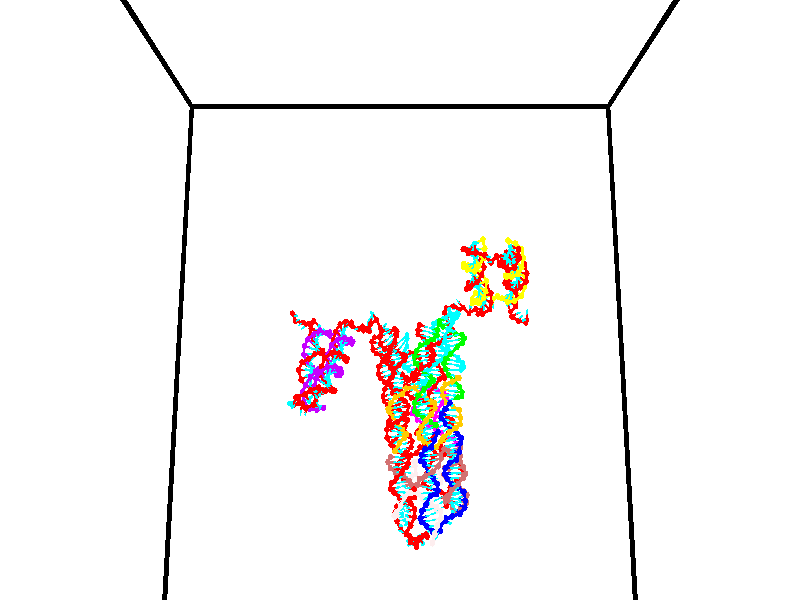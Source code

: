 // switches for output
#declare DRAW_BASES = 1; // possible values are 0, 1; only relevant for DNA ribbons
#declare DRAW_BASES_TYPE = 3; // possible values are 1, 2, 3; only relevant for DNA ribbons
#declare DRAW_FOG = 0; // set to 1 to enable fog

#include "colors.inc"

#include "transforms.inc"
background { rgb <1, 1, 1>}

#default {
   normal{
       ripples 0.25
       frequency 0.20
       turbulence 0.2
       lambda 5
   }
	finish {
		phong 0.1
		phong_size 40.
	}
}

// original window dimensions: 1024x640


// camera settings

camera {
	sky <0, 0.179814, -0.983701>
	up <0, 0.179814, -0.983701>
	right 1.6 * <1, 0, 0>
	location <35, 94.9851, 44.8844>
	look_at <35, 29.7336, 32.9568>
	direction <0, -65.2515, -11.9276>
	angle 67.0682
}


# declare cpy_camera_pos = <35, 94.9851, 44.8844>;
# if (DRAW_FOG = 1)
fog {
	fog_type 2
	up vnormalize(cpy_camera_pos)
	color rgbt<1,1,1,0.3>
	distance 1e-5
	fog_alt 3e-3
	fog_offset 56
}
# end


// LIGHTS

# declare lum = 6;
global_settings {
	ambient_light rgb lum * <0.05, 0.05, 0.05>
	max_trace_level 15
}# declare cpy_direct_light_amount = 0.25;
light_source
{	1000 * <-1, -1.16352, -0.803886>,
	rgb lum * cpy_direct_light_amount
	parallel
}

light_source
{	1000 * <1, 1.16352, 0.803886>,
	rgb lum * cpy_direct_light_amount
	parallel
}

// strand 0

// nucleotide -1

// particle -1
sphere {
	<24.120033, 34.798500, 35.027111> 0.250000
	pigment { color rgbt <1,0,0,0> }
	no_shadow
}
cylinder {
	<24.381256, 35.053360, 35.190845>,  <24.537991, 35.206276, 35.289085>, 0.100000
	pigment { color rgbt <1,0,0,0> }
	no_shadow
}
cylinder {
	<24.381256, 35.053360, 35.190845>,  <24.120033, 34.798500, 35.027111>, 0.100000
	pigment { color rgbt <1,0,0,0> }
	no_shadow
}

// particle -1
sphere {
	<24.381256, 35.053360, 35.190845> 0.100000
	pigment { color rgbt <1,0,0,0> }
	no_shadow
}
sphere {
	0, 1
	scale<0.080000,0.200000,0.300000>
	matrix <0.037407, -0.566997, 0.822870,
		0.756384, -0.522070, -0.394115,
		0.653058, 0.637148, 0.409338,
		24.577173, 35.244503, 35.313648>
	pigment { color rgbt <0,1,1,0> }
	no_shadow
}
cylinder {
	<24.419046, 34.424301, 35.651554>,  <24.120033, 34.798500, 35.027111>, 0.130000
	pigment { color rgbt <1,0,0,0> }
	no_shadow
}

// nucleotide -1

// particle -1
sphere {
	<24.419046, 34.424301, 35.651554> 0.250000
	pigment { color rgbt <1,0,0,0> }
	no_shadow
}
cylinder {
	<24.598528, 34.781773, 35.652462>,  <24.706217, 34.996254, 35.653008>, 0.100000
	pigment { color rgbt <1,0,0,0> }
	no_shadow
}
cylinder {
	<24.598528, 34.781773, 35.652462>,  <24.419046, 34.424301, 35.651554>, 0.100000
	pigment { color rgbt <1,0,0,0> }
	no_shadow
}

// particle -1
sphere {
	<24.598528, 34.781773, 35.652462> 0.100000
	pigment { color rgbt <1,0,0,0> }
	no_shadow
}
sphere {
	0, 1
	scale<0.080000,0.200000,0.300000>
	matrix <0.418088, -0.212158, 0.883285,
		0.789854, -0.395383, -0.468832,
		0.448702, 0.893679, 0.002269,
		24.733139, 35.049877, 35.653141>
	pigment { color rgbt <0,1,1,0> }
	no_shadow
}
cylinder {
	<25.130356, 34.350548, 35.735535>,  <24.419046, 34.424301, 35.651554>, 0.130000
	pigment { color rgbt <1,0,0,0> }
	no_shadow
}

// nucleotide -1

// particle -1
sphere {
	<25.130356, 34.350548, 35.735535> 0.250000
	pigment { color rgbt <1,0,0,0> }
	no_shadow
}
cylinder {
	<25.030977, 34.711082, 35.877445>,  <24.971350, 34.927402, 35.962593>, 0.100000
	pigment { color rgbt <1,0,0,0> }
	no_shadow
}
cylinder {
	<25.030977, 34.711082, 35.877445>,  <25.130356, 34.350548, 35.735535>, 0.100000
	pigment { color rgbt <1,0,0,0> }
	no_shadow
}

// particle -1
sphere {
	<25.030977, 34.711082, 35.877445> 0.100000
	pigment { color rgbt <1,0,0,0> }
	no_shadow
}
sphere {
	0, 1
	scale<0.080000,0.200000,0.300000>
	matrix <0.558302, -0.166056, 0.812850,
		0.791563, 0.400025, -0.461961,
		-0.248449, 0.901335, 0.354779,
		24.956442, 34.981483, 35.983879>
	pigment { color rgbt <0,1,1,0> }
	no_shadow
}
cylinder {
	<25.767208, 34.635300, 35.872936>,  <25.130356, 34.350548, 35.735535>, 0.130000
	pigment { color rgbt <1,0,0,0> }
	no_shadow
}

// nucleotide -1

// particle -1
sphere {
	<25.767208, 34.635300, 35.872936> 0.250000
	pigment { color rgbt <1,0,0,0> }
	no_shadow
}
cylinder {
	<25.492273, 34.823956, 36.093887>,  <25.327312, 34.937149, 36.226460>, 0.100000
	pigment { color rgbt <1,0,0,0> }
	no_shadow
}
cylinder {
	<25.492273, 34.823956, 36.093887>,  <25.767208, 34.635300, 35.872936>, 0.100000
	pigment { color rgbt <1,0,0,0> }
	no_shadow
}

// particle -1
sphere {
	<25.492273, 34.823956, 36.093887> 0.100000
	pigment { color rgbt <1,0,0,0> }
	no_shadow
}
sphere {
	0, 1
	scale<0.080000,0.200000,0.300000>
	matrix <0.593700, -0.073296, 0.801342,
		0.418432, 0.878739, -0.229633,
		-0.687339, 0.471640, 0.552377,
		25.286072, 34.965446, 36.259602>
	pigment { color rgbt <0,1,1,0> }
	no_shadow
}
cylinder {
	<26.207214, 34.106033, 35.548073>,  <25.767208, 34.635300, 35.872936>, 0.130000
	pigment { color rgbt <1,0,0,0> }
	no_shadow
}

// nucleotide -1

// particle -1
sphere {
	<26.207214, 34.106033, 35.548073> 0.250000
	pigment { color rgbt <1,0,0,0> }
	no_shadow
}
cylinder {
	<26.494482, 33.961899, 35.786194>,  <26.666843, 33.875416, 35.929066>, 0.100000
	pigment { color rgbt <1,0,0,0> }
	no_shadow
}
cylinder {
	<26.494482, 33.961899, 35.786194>,  <26.207214, 34.106033, 35.548073>, 0.100000
	pigment { color rgbt <1,0,0,0> }
	no_shadow
}

// particle -1
sphere {
	<26.494482, 33.961899, 35.786194> 0.100000
	pigment { color rgbt <1,0,0,0> }
	no_shadow
}
sphere {
	0, 1
	scale<0.080000,0.200000,0.300000>
	matrix <-0.311741, 0.598237, 0.738194,
		-0.622134, -0.715729, 0.317303,
		0.718169, -0.360340, 0.595306,
		26.709932, 33.853798, 35.964787>
	pigment { color rgbt <0,1,1,0> }
	no_shadow
}
cylinder {
	<25.910818, 33.969421, 36.189800>,  <26.207214, 34.106033, 35.548073>, 0.130000
	pigment { color rgbt <1,0,0,0> }
	no_shadow
}

// nucleotide -1

// particle -1
sphere {
	<25.910818, 33.969421, 36.189800> 0.250000
	pigment { color rgbt <1,0,0,0> }
	no_shadow
}
cylinder {
	<26.295958, 33.954113, 36.296726>,  <26.527040, 33.944927, 36.360882>, 0.100000
	pigment { color rgbt <1,0,0,0> }
	no_shadow
}
cylinder {
	<26.295958, 33.954113, 36.296726>,  <25.910818, 33.969421, 36.189800>, 0.100000
	pigment { color rgbt <1,0,0,0> }
	no_shadow
}

// particle -1
sphere {
	<26.295958, 33.954113, 36.296726> 0.100000
	pigment { color rgbt <1,0,0,0> }
	no_shadow
}
sphere {
	0, 1
	scale<0.080000,0.200000,0.300000>
	matrix <-0.205892, 0.536472, 0.818417,
		-0.174728, -0.843050, 0.508661,
		0.962849, -0.038271, 0.267314,
		26.584812, 33.942631, 36.376919>
	pigment { color rgbt <0,1,1,0> }
	no_shadow
}
cylinder {
	<25.858488, 33.741501, 36.807003>,  <25.910818, 33.969421, 36.189800>, 0.130000
	pigment { color rgbt <1,0,0,0> }
	no_shadow
}

// nucleotide -1

// particle -1
sphere {
	<25.858488, 33.741501, 36.807003> 0.250000
	pigment { color rgbt <1,0,0,0> }
	no_shadow
}
cylinder {
	<26.203333, 33.943966, 36.797482>,  <26.410240, 34.065445, 36.791771>, 0.100000
	pigment { color rgbt <1,0,0,0> }
	no_shadow
}
cylinder {
	<26.203333, 33.943966, 36.797482>,  <25.858488, 33.741501, 36.807003>, 0.100000
	pigment { color rgbt <1,0,0,0> }
	no_shadow
}

// particle -1
sphere {
	<26.203333, 33.943966, 36.797482> 0.100000
	pigment { color rgbt <1,0,0,0> }
	no_shadow
}
sphere {
	0, 1
	scale<0.080000,0.200000,0.300000>
	matrix <-0.296384, 0.541796, 0.786520,
		0.411000, -0.671014, 0.617106,
		0.862111, 0.506160, -0.023800,
		26.461966, 34.095814, 36.790340>
	pigment { color rgbt <0,1,1,0> }
	no_shadow
}
cylinder {
	<26.285059, 33.649570, 37.460487>,  <25.858488, 33.741501, 36.807003>, 0.130000
	pigment { color rgbt <1,0,0,0> }
	no_shadow
}

// nucleotide -1

// particle -1
sphere {
	<26.285059, 33.649570, 37.460487> 0.250000
	pigment { color rgbt <1,0,0,0> }
	no_shadow
}
cylinder {
	<26.434654, 33.989586, 37.312130>,  <26.524410, 34.193596, 37.223114>, 0.100000
	pigment { color rgbt <1,0,0,0> }
	no_shadow
}
cylinder {
	<26.434654, 33.989586, 37.312130>,  <26.285059, 33.649570, 37.460487>, 0.100000
	pigment { color rgbt <1,0,0,0> }
	no_shadow
}

// particle -1
sphere {
	<26.434654, 33.989586, 37.312130> 0.100000
	pigment { color rgbt <1,0,0,0> }
	no_shadow
}
sphere {
	0, 1
	scale<0.080000,0.200000,0.300000>
	matrix <-0.150196, 0.450148, 0.880231,
		0.915191, -0.273488, 0.296022,
		0.373987, 0.850042, -0.370895,
		26.546850, 34.244598, 37.200863>
	pigment { color rgbt <0,1,1,0> }
	no_shadow
}
cylinder {
	<26.614920, 33.909584, 37.918842>,  <26.285059, 33.649570, 37.460487>, 0.130000
	pigment { color rgbt <1,0,0,0> }
	no_shadow
}

// nucleotide -1

// particle -1
sphere {
	<26.614920, 33.909584, 37.918842> 0.250000
	pigment { color rgbt <1,0,0,0> }
	no_shadow
}
cylinder {
	<26.617195, 34.228249, 37.677082>,  <26.618561, 34.419449, 37.532028>, 0.100000
	pigment { color rgbt <1,0,0,0> }
	no_shadow
}
cylinder {
	<26.617195, 34.228249, 37.677082>,  <26.614920, 33.909584, 37.918842>, 0.100000
	pigment { color rgbt <1,0,0,0> }
	no_shadow
}

// particle -1
sphere {
	<26.617195, 34.228249, 37.677082> 0.100000
	pigment { color rgbt <1,0,0,0> }
	no_shadow
}
sphere {
	0, 1
	scale<0.080000,0.200000,0.300000>
	matrix <0.016575, 0.604250, 0.796622,
		0.999847, -0.014548, -0.009768,
		0.005687, 0.796662, -0.604398,
		26.618900, 34.467247, 37.495762>
	pigment { color rgbt <0,1,1,0> }
	no_shadow
}
cylinder {
	<27.225073, 34.286045, 38.117577>,  <26.614920, 33.909584, 37.918842>, 0.130000
	pigment { color rgbt <1,0,0,0> }
	no_shadow
}

// nucleotide -1

// particle -1
sphere {
	<27.225073, 34.286045, 38.117577> 0.250000
	pigment { color rgbt <1,0,0,0> }
	no_shadow
}
cylinder {
	<26.951836, 34.530807, 37.958103>,  <26.787893, 34.677666, 37.862419>, 0.100000
	pigment { color rgbt <1,0,0,0> }
	no_shadow
}
cylinder {
	<26.951836, 34.530807, 37.958103>,  <27.225073, 34.286045, 38.117577>, 0.100000
	pigment { color rgbt <1,0,0,0> }
	no_shadow
}

// particle -1
sphere {
	<26.951836, 34.530807, 37.958103> 0.100000
	pigment { color rgbt <1,0,0,0> }
	no_shadow
}
sphere {
	0, 1
	scale<0.080000,0.200000,0.300000>
	matrix <-0.088383, 0.472625, 0.876820,
		0.724963, 0.634188, -0.268765,
		-0.683094, 0.611908, -0.398687,
		26.746908, 34.714378, 37.838497>
	pigment { color rgbt <0,1,1,0> }
	no_shadow
}
cylinder {
	<27.354443, 34.926880, 38.435711>,  <27.225073, 34.286045, 38.117577>, 0.130000
	pigment { color rgbt <1,0,0,0> }
	no_shadow
}

// nucleotide -1

// particle -1
sphere {
	<27.354443, 34.926880, 38.435711> 0.250000
	pigment { color rgbt <1,0,0,0> }
	no_shadow
}
cylinder {
	<26.993385, 34.981274, 38.272377>,  <26.776751, 35.013912, 38.174377>, 0.100000
	pigment { color rgbt <1,0,0,0> }
	no_shadow
}
cylinder {
	<26.993385, 34.981274, 38.272377>,  <27.354443, 34.926880, 38.435711>, 0.100000
	pigment { color rgbt <1,0,0,0> }
	no_shadow
}

// particle -1
sphere {
	<26.993385, 34.981274, 38.272377> 0.100000
	pigment { color rgbt <1,0,0,0> }
	no_shadow
}
sphere {
	0, 1
	scale<0.080000,0.200000,0.300000>
	matrix <-0.251632, 0.602968, 0.757041,
		0.349163, 0.786090, -0.510047,
		-0.902644, 0.135986, -0.408339,
		26.722591, 35.022068, 38.149876>
	pigment { color rgbt <0,1,1,0> }
	no_shadow
}
cylinder {
	<27.216038, 35.666794, 38.477516>,  <27.354443, 34.926880, 38.435711>, 0.130000
	pigment { color rgbt <1,0,0,0> }
	no_shadow
}

// nucleotide -1

// particle -1
sphere {
	<27.216038, 35.666794, 38.477516> 0.250000
	pigment { color rgbt <1,0,0,0> }
	no_shadow
}
cylinder {
	<26.855915, 35.492847, 38.470135>,  <26.639841, 35.388477, 38.465706>, 0.100000
	pigment { color rgbt <1,0,0,0> }
	no_shadow
}
cylinder {
	<26.855915, 35.492847, 38.470135>,  <27.216038, 35.666794, 38.477516>, 0.100000
	pigment { color rgbt <1,0,0,0> }
	no_shadow
}

// particle -1
sphere {
	<26.855915, 35.492847, 38.470135> 0.100000
	pigment { color rgbt <1,0,0,0> }
	no_shadow
}
sphere {
	0, 1
	scale<0.080000,0.200000,0.300000>
	matrix <-0.246748, 0.474997, 0.844686,
		-0.358563, 0.765028, -0.534945,
		-0.900304, -0.434869, -0.018453,
		26.585823, 35.362385, 38.464600>
	pigment { color rgbt <0,1,1,0> }
	no_shadow
}
cylinder {
	<26.702837, 36.307541, 38.622589>,  <27.216038, 35.666794, 38.477516>, 0.130000
	pigment { color rgbt <1,0,0,0> }
	no_shadow
}

// nucleotide -1

// particle -1
sphere {
	<26.702837, 36.307541, 38.622589> 0.250000
	pigment { color rgbt <1,0,0,0> }
	no_shadow
}
cylinder {
	<26.546064, 35.949581, 38.707962>,  <26.452002, 35.734806, 38.759186>, 0.100000
	pigment { color rgbt <1,0,0,0> }
	no_shadow
}
cylinder {
	<26.546064, 35.949581, 38.707962>,  <26.702837, 36.307541, 38.622589>, 0.100000
	pigment { color rgbt <1,0,0,0> }
	no_shadow
}

// particle -1
sphere {
	<26.546064, 35.949581, 38.707962> 0.100000
	pigment { color rgbt <1,0,0,0> }
	no_shadow
}
sphere {
	0, 1
	scale<0.080000,0.200000,0.300000>
	matrix <-0.398053, 0.374105, 0.837615,
		-0.829424, 0.243330, -0.502839,
		-0.391931, -0.894895, 0.213433,
		26.428486, 35.681114, 38.771992>
	pigment { color rgbt <0,1,1,0> }
	no_shadow
}
cylinder {
	<26.160984, 36.532940, 39.024288>,  <26.702837, 36.307541, 38.622589>, 0.130000
	pigment { color rgbt <1,0,0,0> }
	no_shadow
}

// nucleotide -1

// particle -1
sphere {
	<26.160984, 36.532940, 39.024288> 0.250000
	pigment { color rgbt <1,0,0,0> }
	no_shadow
}
cylinder {
	<26.152283, 36.143627, 39.115715>,  <26.147062, 35.910038, 39.170570>, 0.100000
	pigment { color rgbt <1,0,0,0> }
	no_shadow
}
cylinder {
	<26.152283, 36.143627, 39.115715>,  <26.160984, 36.532940, 39.024288>, 0.100000
	pigment { color rgbt <1,0,0,0> }
	no_shadow
}

// particle -1
sphere {
	<26.152283, 36.143627, 39.115715> 0.100000
	pigment { color rgbt <1,0,0,0> }
	no_shadow
}
sphere {
	0, 1
	scale<0.080000,0.200000,0.300000>
	matrix <-0.275897, 0.225586, 0.934340,
		-0.960941, -0.042737, -0.273433,
		-0.021752, -0.973285, 0.228566,
		26.145758, 35.851643, 39.184284>
	pigment { color rgbt <0,1,1,0> }
	no_shadow
}
cylinder {
	<25.464922, 36.342651, 39.303608>,  <26.160984, 36.532940, 39.024288>, 0.130000
	pigment { color rgbt <1,0,0,0> }
	no_shadow
}

// nucleotide -1

// particle -1
sphere {
	<25.464922, 36.342651, 39.303608> 0.250000
	pigment { color rgbt <1,0,0,0> }
	no_shadow
}
cylinder {
	<25.724754, 36.071796, 39.441902>,  <25.880653, 35.909283, 39.524879>, 0.100000
	pigment { color rgbt <1,0,0,0> }
	no_shadow
}
cylinder {
	<25.724754, 36.071796, 39.441902>,  <25.464922, 36.342651, 39.303608>, 0.100000
	pigment { color rgbt <1,0,0,0> }
	no_shadow
}

// particle -1
sphere {
	<25.724754, 36.071796, 39.441902> 0.100000
	pigment { color rgbt <1,0,0,0> }
	no_shadow
}
sphere {
	0, 1
	scale<0.080000,0.200000,0.300000>
	matrix <-0.188215, 0.297362, 0.936030,
		-0.736628, -0.673098, 0.065713,
		0.649580, -0.677137, 0.345732,
		25.919628, 35.868656, 39.545620>
	pigment { color rgbt <0,1,1,0> }
	no_shadow
}
cylinder {
	<25.122677, 36.060535, 39.897305>,  <25.464922, 36.342651, 39.303608>, 0.130000
	pigment { color rgbt <1,0,0,0> }
	no_shadow
}

// nucleotide -1

// particle -1
sphere {
	<25.122677, 36.060535, 39.897305> 0.250000
	pigment { color rgbt <1,0,0,0> }
	no_shadow
}
cylinder {
	<25.521580, 36.031857, 39.889931>,  <25.760921, 36.014648, 39.885506>, 0.100000
	pigment { color rgbt <1,0,0,0> }
	no_shadow
}
cylinder {
	<25.521580, 36.031857, 39.889931>,  <25.122677, 36.060535, 39.897305>, 0.100000
	pigment { color rgbt <1,0,0,0> }
	no_shadow
}

// particle -1
sphere {
	<25.521580, 36.031857, 39.889931> 0.100000
	pigment { color rgbt <1,0,0,0> }
	no_shadow
}
sphere {
	0, 1
	scale<0.080000,0.200000,0.300000>
	matrix <0.044155, 0.376146, 0.925508,
		-0.059423, -0.923782, 0.378279,
		0.997256, -0.071699, -0.018438,
		25.820757, 36.010345, 39.884399>
	pigment { color rgbt <0,1,1,0> }
	no_shadow
}
cylinder {
	<25.329527, 35.867794, 40.666817>,  <25.122677, 36.060535, 39.897305>, 0.130000
	pigment { color rgbt <1,0,0,0> }
	no_shadow
}

// nucleotide -1

// particle -1
sphere {
	<25.329527, 35.867794, 40.666817> 0.250000
	pigment { color rgbt <1,0,0,0> }
	no_shadow
}
cylinder {
	<25.682831, 35.960514, 40.503784>,  <25.894814, 36.016144, 40.405964>, 0.100000
	pigment { color rgbt <1,0,0,0> }
	no_shadow
}
cylinder {
	<25.682831, 35.960514, 40.503784>,  <25.329527, 35.867794, 40.666817>, 0.100000
	pigment { color rgbt <1,0,0,0> }
	no_shadow
}

// particle -1
sphere {
	<25.682831, 35.960514, 40.503784> 0.100000
	pigment { color rgbt <1,0,0,0> }
	no_shadow
}
sphere {
	0, 1
	scale<0.080000,0.200000,0.300000>
	matrix <0.219439, 0.563831, 0.796204,
		0.414361, -0.792695, 0.447146,
		0.883262, 0.231795, -0.407578,
		25.947809, 36.030052, 40.381512>
	pigment { color rgbt <0,1,1,0> }
	no_shadow
}
cylinder {
	<25.760071, 35.563099, 41.096596>,  <25.329527, 35.867794, 40.666817>, 0.130000
	pigment { color rgbt <1,0,0,0> }
	no_shadow
}

// nucleotide -1

// particle -1
sphere {
	<25.760071, 35.563099, 41.096596> 0.250000
	pigment { color rgbt <1,0,0,0> }
	no_shadow
}
cylinder {
	<25.947821, 35.860443, 40.905972>,  <26.060471, 36.038849, 40.791599>, 0.100000
	pigment { color rgbt <1,0,0,0> }
	no_shadow
}
cylinder {
	<25.947821, 35.860443, 40.905972>,  <25.760071, 35.563099, 41.096596>, 0.100000
	pigment { color rgbt <1,0,0,0> }
	no_shadow
}

// particle -1
sphere {
	<25.947821, 35.860443, 40.905972> 0.100000
	pigment { color rgbt <1,0,0,0> }
	no_shadow
}
sphere {
	0, 1
	scale<0.080000,0.200000,0.300000>
	matrix <0.311936, 0.365310, 0.877066,
		0.826066, -0.560327, -0.060414,
		0.469374, 0.743359, -0.476556,
		26.088633, 36.083450, 40.763004>
	pigment { color rgbt <0,1,1,0> }
	no_shadow
}
cylinder {
	<26.366636, 35.607662, 41.339828>,  <25.760071, 35.563099, 41.096596>, 0.130000
	pigment { color rgbt <1,0,0,0> }
	no_shadow
}

// nucleotide -1

// particle -1
sphere {
	<26.366636, 35.607662, 41.339828> 0.250000
	pigment { color rgbt <1,0,0,0> }
	no_shadow
}
cylinder {
	<26.348074, 35.977718, 41.189114>,  <26.336937, 36.199753, 41.098686>, 0.100000
	pigment { color rgbt <1,0,0,0> }
	no_shadow
}
cylinder {
	<26.348074, 35.977718, 41.189114>,  <26.366636, 35.607662, 41.339828>, 0.100000
	pigment { color rgbt <1,0,0,0> }
	no_shadow
}

// particle -1
sphere {
	<26.348074, 35.977718, 41.189114> 0.100000
	pigment { color rgbt <1,0,0,0> }
	no_shadow
}
sphere {
	0, 1
	scale<0.080000,0.200000,0.300000>
	matrix <0.434430, 0.358346, 0.826353,
		0.899509, -0.125338, -0.418537,
		-0.046408, 0.925137, -0.376786,
		26.334152, 36.255260, 41.076077>
	pigment { color rgbt <0,1,1,0> }
	no_shadow
}
cylinder {
	<27.029737, 35.840588, 41.531681>,  <26.366636, 35.607662, 41.339828>, 0.130000
	pigment { color rgbt <1,0,0,0> }
	no_shadow
}

// nucleotide -1

// particle -1
sphere {
	<27.029737, 35.840588, 41.531681> 0.250000
	pigment { color rgbt <1,0,0,0> }
	no_shadow
}
cylinder {
	<26.845068, 36.184208, 41.443241>,  <26.734266, 36.390381, 41.390179>, 0.100000
	pigment { color rgbt <1,0,0,0> }
	no_shadow
}
cylinder {
	<26.845068, 36.184208, 41.443241>,  <27.029737, 35.840588, 41.531681>, 0.100000
	pigment { color rgbt <1,0,0,0> }
	no_shadow
}

// particle -1
sphere {
	<26.845068, 36.184208, 41.443241> 0.100000
	pigment { color rgbt <1,0,0,0> }
	no_shadow
}
sphere {
	0, 1
	scale<0.080000,0.200000,0.300000>
	matrix <0.438373, 0.437642, 0.785047,
		0.771159, 0.265511, -0.578634,
		-0.461673, 0.859053, -0.221099,
		26.706566, 36.441925, 41.376911>
	pigment { color rgbt <0,1,1,0> }
	no_shadow
}
cylinder {
	<27.504372, 36.352406, 41.697884>,  <27.029737, 35.840588, 41.531681>, 0.130000
	pigment { color rgbt <1,0,0,0> }
	no_shadow
}

// nucleotide -1

// particle -1
sphere {
	<27.504372, 36.352406, 41.697884> 0.250000
	pigment { color rgbt <1,0,0,0> }
	no_shadow
}
cylinder {
	<27.156918, 36.550587, 41.698692>,  <26.948446, 36.669495, 41.699177>, 0.100000
	pigment { color rgbt <1,0,0,0> }
	no_shadow
}
cylinder {
	<27.156918, 36.550587, 41.698692>,  <27.504372, 36.352406, 41.697884>, 0.100000
	pigment { color rgbt <1,0,0,0> }
	no_shadow
}

// particle -1
sphere {
	<27.156918, 36.550587, 41.698692> 0.100000
	pigment { color rgbt <1,0,0,0> }
	no_shadow
}
sphere {
	0, 1
	scale<0.080000,0.200000,0.300000>
	matrix <0.242115, 0.420910, 0.874194,
		0.432269, 0.759844, -0.485572,
		-0.868634, 0.495451, 0.002024,
		26.896328, 36.699223, 41.699299>
	pigment { color rgbt <0,1,1,0> }
	no_shadow
}
cylinder {
	<27.621300, 36.952980, 41.555553>,  <27.504372, 36.352406, 41.697884>, 0.130000
	pigment { color rgbt <1,0,0,0> }
	no_shadow
}

// nucleotide -1

// particle -1
sphere {
	<27.621300, 36.952980, 41.555553> 0.250000
	pigment { color rgbt <1,0,0,0> }
	no_shadow
}
cylinder {
	<27.260040, 36.985527, 41.724174>,  <27.043285, 37.005054, 41.825348>, 0.100000
	pigment { color rgbt <1,0,0,0> }
	no_shadow
}
cylinder {
	<27.260040, 36.985527, 41.724174>,  <27.621300, 36.952980, 41.555553>, 0.100000
	pigment { color rgbt <1,0,0,0> }
	no_shadow
}

// particle -1
sphere {
	<27.260040, 36.985527, 41.724174> 0.100000
	pigment { color rgbt <1,0,0,0> }
	no_shadow
}
sphere {
	0, 1
	scale<0.080000,0.200000,0.300000>
	matrix <0.377027, 0.619983, 0.688093,
		-0.205365, 0.780385, -0.590614,
		-0.903148, 0.081367, 0.421549,
		26.989096, 37.009937, 41.850639>
	pigment { color rgbt <0,1,1,0> }
	no_shadow
}
cylinder {
	<27.481045, 37.691132, 41.637413>,  <27.621300, 36.952980, 41.555553>, 0.130000
	pigment { color rgbt <1,0,0,0> }
	no_shadow
}

// nucleotide -1

// particle -1
sphere {
	<27.481045, 37.691132, 41.637413> 0.250000
	pigment { color rgbt <1,0,0,0> }
	no_shadow
}
cylinder {
	<27.273699, 37.498615, 41.920158>,  <27.149292, 37.383106, 42.089806>, 0.100000
	pigment { color rgbt <1,0,0,0> }
	no_shadow
}
cylinder {
	<27.273699, 37.498615, 41.920158>,  <27.481045, 37.691132, 41.637413>, 0.100000
	pigment { color rgbt <1,0,0,0> }
	no_shadow
}

// particle -1
sphere {
	<27.273699, 37.498615, 41.920158> 0.100000
	pigment { color rgbt <1,0,0,0> }
	no_shadow
}
sphere {
	0, 1
	scale<0.080000,0.200000,0.300000>
	matrix <0.485043, 0.515290, 0.706548,
		-0.704295, 0.709109, -0.033661,
		-0.518364, -0.481291, 0.706864,
		27.118189, 37.354229, 42.132217>
	pigment { color rgbt <0,1,1,0> }
	no_shadow
}
cylinder {
	<27.216963, 38.220886, 42.102806>,  <27.481045, 37.691132, 41.637413>, 0.130000
	pigment { color rgbt <1,0,0,0> }
	no_shadow
}

// nucleotide -1

// particle -1
sphere {
	<27.216963, 38.220886, 42.102806> 0.250000
	pigment { color rgbt <1,0,0,0> }
	no_shadow
}
cylinder {
	<27.176374, 37.895332, 42.331646>,  <27.152021, 37.700001, 42.468948>, 0.100000
	pigment { color rgbt <1,0,0,0> }
	no_shadow
}
cylinder {
	<27.176374, 37.895332, 42.331646>,  <27.216963, 38.220886, 42.102806>, 0.100000
	pigment { color rgbt <1,0,0,0> }
	no_shadow
}

// particle -1
sphere {
	<27.176374, 37.895332, 42.331646> 0.100000
	pigment { color rgbt <1,0,0,0> }
	no_shadow
}
sphere {
	0, 1
	scale<0.080000,0.200000,0.300000>
	matrix <0.465890, 0.469235, 0.750177,
		-0.879005, 0.342657, 0.331566,
		-0.101471, -0.813883, 0.572100,
		27.145933, 37.651169, 42.503277>
	pigment { color rgbt <0,1,1,0> }
	no_shadow
}
cylinder {
	<26.983374, 38.491268, 42.774948>,  <27.216963, 38.220886, 42.102806>, 0.130000
	pigment { color rgbt <1,0,0,0> }
	no_shadow
}

// nucleotide -1

// particle -1
sphere {
	<26.983374, 38.491268, 42.774948> 0.250000
	pigment { color rgbt <1,0,0,0> }
	no_shadow
}
cylinder {
	<27.135611, 38.124134, 42.820065>,  <27.226954, 37.903854, 42.847134>, 0.100000
	pigment { color rgbt <1,0,0,0> }
	no_shadow
}
cylinder {
	<27.135611, 38.124134, 42.820065>,  <26.983374, 38.491268, 42.774948>, 0.100000
	pigment { color rgbt <1,0,0,0> }
	no_shadow
}

// particle -1
sphere {
	<27.135611, 38.124134, 42.820065> 0.100000
	pigment { color rgbt <1,0,0,0> }
	no_shadow
}
sphere {
	0, 1
	scale<0.080000,0.200000,0.300000>
	matrix <0.471643, 0.297574, 0.830062,
		-0.795425, -0.262721, 0.546147,
		0.380594, -0.917839, 0.112787,
		27.249788, 37.848782, 42.853901>
	pigment { color rgbt <0,1,1,0> }
	no_shadow
}
cylinder {
	<26.288099, 38.468952, 43.040928>,  <26.983374, 38.491268, 42.774948>, 0.130000
	pigment { color rgbt <1,0,0,0> }
	no_shadow
}

// nucleotide -1

// particle -1
sphere {
	<26.288099, 38.468952, 43.040928> 0.250000
	pigment { color rgbt <1,0,0,0> }
	no_shadow
}
cylinder {
	<26.214447, 38.135151, 43.248661>,  <26.170256, 37.934872, 43.373302>, 0.100000
	pigment { color rgbt <1,0,0,0> }
	no_shadow
}
cylinder {
	<26.214447, 38.135151, 43.248661>,  <26.288099, 38.468952, 43.040928>, 0.100000
	pigment { color rgbt <1,0,0,0> }
	no_shadow
}

// particle -1
sphere {
	<26.214447, 38.135151, 43.248661> 0.100000
	pigment { color rgbt <1,0,0,0> }
	no_shadow
}
sphere {
	0, 1
	scale<0.080000,0.200000,0.300000>
	matrix <-0.979897, 0.114569, -0.163324,
		0.076795, -0.538966, -0.838820,
		-0.184129, -0.834500, 0.519333,
		26.159208, 37.884800, 43.404461>
	pigment { color rgbt <0,1,1,0> }
	no_shadow
}
cylinder {
	<25.844152, 37.964928, 42.681751>,  <26.288099, 38.468952, 43.040928>, 0.130000
	pigment { color rgbt <1,0,0,0> }
	no_shadow
}

// nucleotide -1

// particle -1
sphere {
	<25.844152, 37.964928, 42.681751> 0.250000
	pigment { color rgbt <1,0,0,0> }
	no_shadow
}
cylinder {
	<25.775480, 37.933041, 43.074520>,  <25.734278, 37.913910, 43.310181>, 0.100000
	pigment { color rgbt <1,0,0,0> }
	no_shadow
}
cylinder {
	<25.775480, 37.933041, 43.074520>,  <25.844152, 37.964928, 42.681751>, 0.100000
	pigment { color rgbt <1,0,0,0> }
	no_shadow
}

// particle -1
sphere {
	<25.775480, 37.933041, 43.074520> 0.100000
	pigment { color rgbt <1,0,0,0> }
	no_shadow
}
sphere {
	0, 1
	scale<0.080000,0.200000,0.300000>
	matrix <-0.970986, 0.182119, -0.154983,
		-0.166472, -0.980040, -0.108672,
		-0.171681, -0.079718, 0.981922,
		25.723976, 37.909126, 43.369095>
	pigment { color rgbt <0,1,1,0> }
	no_shadow
}
cylinder {
	<25.158747, 38.298145, 42.753078>,  <25.844152, 37.964928, 42.681751>, 0.130000
	pigment { color rgbt <1,0,0,0> }
	no_shadow
}

// nucleotide -1

// particle -1
sphere {
	<25.158747, 38.298145, 42.753078> 0.250000
	pigment { color rgbt <1,0,0,0> }
	no_shadow
}
cylinder {
	<24.956707, 38.640522, 42.708824>,  <24.835484, 38.845947, 42.682270>, 0.100000
	pigment { color rgbt <1,0,0,0> }
	no_shadow
}
cylinder {
	<24.956707, 38.640522, 42.708824>,  <25.158747, 38.298145, 42.753078>, 0.100000
	pigment { color rgbt <1,0,0,0> }
	no_shadow
}

// particle -1
sphere {
	<24.956707, 38.640522, 42.708824> 0.100000
	pigment { color rgbt <1,0,0,0> }
	no_shadow
}
sphere {
	0, 1
	scale<0.080000,0.200000,0.300000>
	matrix <0.756434, 0.500764, 0.420765,
		0.415554, 0.128838, -0.900398,
		-0.505097, 0.855942, -0.110637,
		24.805178, 38.897305, 42.675632>
	pigment { color rgbt <0,1,1,0> }
	no_shadow
}
cylinder {
	<25.703045, 38.807358, 42.619671>,  <25.158747, 38.298145, 42.753078>, 0.130000
	pigment { color rgbt <1,0,0,0> }
	no_shadow
}

// nucleotide -1

// particle -1
sphere {
	<25.703045, 38.807358, 42.619671> 0.250000
	pigment { color rgbt <1,0,0,0> }
	no_shadow
}
cylinder {
	<25.358355, 39.002087, 42.676849>,  <25.151541, 39.118923, 42.711155>, 0.100000
	pigment { color rgbt <1,0,0,0> }
	no_shadow
}
cylinder {
	<25.358355, 39.002087, 42.676849>,  <25.703045, 38.807358, 42.619671>, 0.100000
	pigment { color rgbt <1,0,0,0> }
	no_shadow
}

// particle -1
sphere {
	<25.358355, 39.002087, 42.676849> 0.100000
	pigment { color rgbt <1,0,0,0> }
	no_shadow
}
sphere {
	0, 1
	scale<0.080000,0.200000,0.300000>
	matrix <0.505907, 0.803026, 0.314971,
		0.038545, 0.343737, -0.938275,
		-0.861727, 0.486820, 0.142946,
		25.099836, 39.148132, 42.719734>
	pigment { color rgbt <0,1,1,0> }
	no_shadow
}
cylinder {
	<25.750271, 39.498074, 42.278675>,  <25.703045, 38.807358, 42.619671>, 0.130000
	pigment { color rgbt <1,0,0,0> }
	no_shadow
}

// nucleotide -1

// particle -1
sphere {
	<25.750271, 39.498074, 42.278675> 0.250000
	pigment { color rgbt <1,0,0,0> }
	no_shadow
}
cylinder {
	<25.451841, 39.524719, 42.543686>,  <25.272783, 39.540707, 42.702690>, 0.100000
	pigment { color rgbt <1,0,0,0> }
	no_shadow
}
cylinder {
	<25.451841, 39.524719, 42.543686>,  <25.750271, 39.498074, 42.278675>, 0.100000
	pigment { color rgbt <1,0,0,0> }
	no_shadow
}

// particle -1
sphere {
	<25.451841, 39.524719, 42.543686> 0.100000
	pigment { color rgbt <1,0,0,0> }
	no_shadow
}
sphere {
	0, 1
	scale<0.080000,0.200000,0.300000>
	matrix <0.366807, 0.871516, 0.325442,
		-0.555723, 0.485822, -0.674647,
		-0.746073, 0.066610, 0.662525,
		25.228020, 39.544701, 42.742443>
	pigment { color rgbt <0,1,1,0> }
	no_shadow
}
cylinder {
	<25.635937, 40.171658, 42.287674>,  <25.750271, 39.498074, 42.278675>, 0.130000
	pigment { color rgbt <1,0,0,0> }
	no_shadow
}

// nucleotide -1

// particle -1
sphere {
	<25.635937, 40.171658, 42.287674> 0.250000
	pigment { color rgbt <1,0,0,0> }
	no_shadow
}
cylinder {
	<25.464575, 40.033760, 42.621769>,  <25.361757, 39.951023, 42.822227>, 0.100000
	pigment { color rgbt <1,0,0,0> }
	no_shadow
}
cylinder {
	<25.464575, 40.033760, 42.621769>,  <25.635937, 40.171658, 42.287674>, 0.100000
	pigment { color rgbt <1,0,0,0> }
	no_shadow
}

// particle -1
sphere {
	<25.464575, 40.033760, 42.621769> 0.100000
	pigment { color rgbt <1,0,0,0> }
	no_shadow
}
sphere {
	0, 1
	scale<0.080000,0.200000,0.300000>
	matrix <0.307254, 0.813699, 0.493446,
		-0.849743, 0.468025, -0.242671,
		-0.428406, -0.344741, 0.835238,
		25.336054, 39.930336, 42.872341>
	pigment { color rgbt <0,1,1,0> }
	no_shadow
}
cylinder {
	<26.427946, 39.950287, 42.055748>,  <25.635937, 40.171658, 42.287674>, 0.130000
	pigment { color rgbt <1,0,0,0> }
	no_shadow
}

// nucleotide -1

// particle -1
sphere {
	<26.427946, 39.950287, 42.055748> 0.250000
	pigment { color rgbt <1,0,0,0> }
	no_shadow
}
cylinder {
	<26.645018, 40.111858, 42.350323>,  <26.775261, 40.208801, 42.527069>, 0.100000
	pigment { color rgbt <1,0,0,0> }
	no_shadow
}
cylinder {
	<26.645018, 40.111858, 42.350323>,  <26.427946, 39.950287, 42.055748>, 0.100000
	pigment { color rgbt <1,0,0,0> }
	no_shadow
}

// particle -1
sphere {
	<26.645018, 40.111858, 42.350323> 0.100000
	pigment { color rgbt <1,0,0,0> }
	no_shadow
}
sphere {
	0, 1
	scale<0.080000,0.200000,0.300000>
	matrix <-0.185841, -0.797305, 0.574254,
		0.819124, -0.448496, -0.357613,
		0.542677, 0.403926, 0.736441,
		26.807821, 40.233036, 42.571255>
	pigment { color rgbt <0,1,1,0> }
	no_shadow
}
cylinder {
	<26.941418, 40.461563, 41.785339>,  <26.427946, 39.950287, 42.055748>, 0.130000
	pigment { color rgbt <1,0,0,0> }
	no_shadow
}

// nucleotide -1

// particle -1
sphere {
	<26.941418, 40.461563, 41.785339> 0.250000
	pigment { color rgbt <1,0,0,0> }
	no_shadow
}
cylinder {
	<27.215796, 40.328041, 42.043968>,  <27.380423, 40.247929, 42.199146>, 0.100000
	pigment { color rgbt <1,0,0,0> }
	no_shadow
}
cylinder {
	<27.215796, 40.328041, 42.043968>,  <26.941418, 40.461563, 41.785339>, 0.100000
	pigment { color rgbt <1,0,0,0> }
	no_shadow
}

// particle -1
sphere {
	<27.215796, 40.328041, 42.043968> 0.100000
	pigment { color rgbt <1,0,0,0> }
	no_shadow
}
sphere {
	0, 1
	scale<0.080000,0.200000,0.300000>
	matrix <0.498066, -0.432403, -0.751637,
		0.530482, 0.837615, -0.130345,
		0.685944, -0.333810, 0.646570,
		27.421579, 40.227898, 42.237938>
	pigment { color rgbt <0,1,1,0> }
	no_shadow
}
cylinder {
	<27.704576, 40.568336, 41.592197>,  <26.941418, 40.461563, 41.785339>, 0.130000
	pigment { color rgbt <1,0,0,0> }
	no_shadow
}

// nucleotide -1

// particle -1
sphere {
	<27.704576, 40.568336, 41.592197> 0.250000
	pigment { color rgbt <1,0,0,0> }
	no_shadow
}
cylinder {
	<27.706102, 40.258041, 41.844612>,  <27.707018, 40.071865, 41.996063>, 0.100000
	pigment { color rgbt <1,0,0,0> }
	no_shadow
}
cylinder {
	<27.706102, 40.258041, 41.844612>,  <27.704576, 40.568336, 41.592197>, 0.100000
	pigment { color rgbt <1,0,0,0> }
	no_shadow
}

// particle -1
sphere {
	<27.706102, 40.258041, 41.844612> 0.100000
	pigment { color rgbt <1,0,0,0> }
	no_shadow
}
sphere {
	0, 1
	scale<0.080000,0.200000,0.300000>
	matrix <0.619430, -0.493569, -0.610488,
		0.785042, 0.393215, 0.478634,
		0.003814, -0.775740, 0.631041,
		27.707247, 40.025318, 42.033924>
	pigment { color rgbt <0,1,1,0> }
	no_shadow
}
cylinder {
	<28.345131, 40.417484, 41.797676>,  <27.704576, 40.568336, 41.592197>, 0.130000
	pigment { color rgbt <1,0,0,0> }
	no_shadow
}

// nucleotide -1

// particle -1
sphere {
	<28.345131, 40.417484, 41.797676> 0.250000
	pigment { color rgbt <1,0,0,0> }
	no_shadow
}
cylinder {
	<28.134094, 40.079994, 41.837227>,  <28.007471, 39.877502, 41.860958>, 0.100000
	pigment { color rgbt <1,0,0,0> }
	no_shadow
}
cylinder {
	<28.134094, 40.079994, 41.837227>,  <28.345131, 40.417484, 41.797676>, 0.100000
	pigment { color rgbt <1,0,0,0> }
	no_shadow
}

// particle -1
sphere {
	<28.134094, 40.079994, 41.837227> 0.100000
	pigment { color rgbt <1,0,0,0> }
	no_shadow
}
sphere {
	0, 1
	scale<0.080000,0.200000,0.300000>
	matrix <0.742998, -0.514742, -0.427778,
		0.411824, -0.152225, 0.898459,
		-0.527593, -0.843723, 0.098880,
		27.975817, 39.826878, 41.866890>
	pigment { color rgbt <0,1,1,0> }
	no_shadow
}
cylinder {
	<28.881271, 39.914276, 41.811237>,  <28.345131, 40.417484, 41.797676>, 0.130000
	pigment { color rgbt <1,0,0,0> }
	no_shadow
}

// nucleotide -1

// particle -1
sphere {
	<28.881271, 39.914276, 41.811237> 0.250000
	pigment { color rgbt <1,0,0,0> }
	no_shadow
}
cylinder {
	<28.538630, 39.735378, 41.708321>,  <28.333044, 39.628040, 41.646568>, 0.100000
	pigment { color rgbt <1,0,0,0> }
	no_shadow
}
cylinder {
	<28.538630, 39.735378, 41.708321>,  <28.881271, 39.914276, 41.811237>, 0.100000
	pigment { color rgbt <1,0,0,0> }
	no_shadow
}

// particle -1
sphere {
	<28.538630, 39.735378, 41.708321> 0.100000
	pigment { color rgbt <1,0,0,0> }
	no_shadow
}
sphere {
	0, 1
	scale<0.080000,0.200000,0.300000>
	matrix <0.505690, -0.628669, -0.590807,
		0.102480, -0.636201, 0.764687,
		-0.856607, -0.447241, -0.257295,
		28.281647, 39.601208, 41.631134>
	pigment { color rgbt <0,1,1,0> }
	no_shadow
}
cylinder {
	<29.020308, 39.266617, 41.756641>,  <28.881271, 39.914276, 41.811237>, 0.130000
	pigment { color rgbt <1,0,0,0> }
	no_shadow
}

// nucleotide -1

// particle -1
sphere {
	<29.020308, 39.266617, 41.756641> 0.250000
	pigment { color rgbt <1,0,0,0> }
	no_shadow
}
cylinder {
	<28.671909, 39.257935, 41.560318>,  <28.462870, 39.252724, 41.442524>, 0.100000
	pigment { color rgbt <1,0,0,0> }
	no_shadow
}
cylinder {
	<28.671909, 39.257935, 41.560318>,  <29.020308, 39.266617, 41.756641>, 0.100000
	pigment { color rgbt <1,0,0,0> }
	no_shadow
}

// particle -1
sphere {
	<28.671909, 39.257935, 41.560318> 0.100000
	pigment { color rgbt <1,0,0,0> }
	no_shadow
}
sphere {
	0, 1
	scale<0.080000,0.200000,0.300000>
	matrix <0.317036, -0.788007, -0.527762,
		-0.375303, -0.615283, 0.693235,
		-0.870997, -0.021710, -0.490809,
		28.410610, 39.251423, 41.413074>
	pigment { color rgbt <0,1,1,0> }
	no_shadow
}
cylinder {
	<28.879868, 38.594406, 41.686695>,  <29.020308, 39.266617, 41.756641>, 0.130000
	pigment { color rgbt <1,0,0,0> }
	no_shadow
}

// nucleotide -1

// particle -1
sphere {
	<28.879868, 38.594406, 41.686695> 0.250000
	pigment { color rgbt <1,0,0,0> }
	no_shadow
}
cylinder {
	<28.642252, 38.732540, 41.396080>,  <28.499681, 38.815422, 41.221710>, 0.100000
	pigment { color rgbt <1,0,0,0> }
	no_shadow
}
cylinder {
	<28.642252, 38.732540, 41.396080>,  <28.879868, 38.594406, 41.686695>, 0.100000
	pigment { color rgbt <1,0,0,0> }
	no_shadow
}

// particle -1
sphere {
	<28.642252, 38.732540, 41.396080> 0.100000
	pigment { color rgbt <1,0,0,0> }
	no_shadow
}
sphere {
	0, 1
	scale<0.080000,0.200000,0.300000>
	matrix <0.162761, -0.832890, -0.528964,
		-0.787796, -0.432479, 0.438564,
		-0.594042, 0.345334, -0.726539,
		28.464041, 38.836140, 41.178120>
	pigment { color rgbt <0,1,1,0> }
	no_shadow
}
cylinder {
	<28.400587, 38.017227, 41.467300>,  <28.879868, 38.594406, 41.686695>, 0.130000
	pigment { color rgbt <1,0,0,0> }
	no_shadow
}

// nucleotide -1

// particle -1
sphere {
	<28.400587, 38.017227, 41.467300> 0.250000
	pigment { color rgbt <1,0,0,0> }
	no_shadow
}
cylinder {
	<28.386179, 38.292377, 41.177330>,  <28.377535, 38.457470, 41.003345>, 0.100000
	pigment { color rgbt <1,0,0,0> }
	no_shadow
}
cylinder {
	<28.386179, 38.292377, 41.177330>,  <28.400587, 38.017227, 41.467300>, 0.100000
	pigment { color rgbt <1,0,0,0> }
	no_shadow
}

// particle -1
sphere {
	<28.386179, 38.292377, 41.177330> 0.100000
	pigment { color rgbt <1,0,0,0> }
	no_shadow
}
sphere {
	0, 1
	scale<0.080000,0.200000,0.300000>
	matrix <0.138784, -0.714928, -0.685286,
		-0.989667, -0.125293, -0.069715,
		-0.036021, 0.687880, -0.724930,
		28.375372, 38.498741, 40.959850>
	pigment { color rgbt <0,1,1,0> }
	no_shadow
}
cylinder {
	<27.903568, 37.746723, 41.000137>,  <28.400587, 38.017227, 41.467300>, 0.130000
	pigment { color rgbt <1,0,0,0> }
	no_shadow
}

// nucleotide -1

// particle -1
sphere {
	<27.903568, 37.746723, 41.000137> 0.250000
	pigment { color rgbt <1,0,0,0> }
	no_shadow
}
cylinder {
	<28.076603, 38.022064, 40.767227>,  <28.180424, 38.187267, 40.627480>, 0.100000
	pigment { color rgbt <1,0,0,0> }
	no_shadow
}
cylinder {
	<28.076603, 38.022064, 40.767227>,  <27.903568, 37.746723, 41.000137>, 0.100000
	pigment { color rgbt <1,0,0,0> }
	no_shadow
}

// particle -1
sphere {
	<28.076603, 38.022064, 40.767227> 0.100000
	pigment { color rgbt <1,0,0,0> }
	no_shadow
}
sphere {
	0, 1
	scale<0.080000,0.200000,0.300000>
	matrix <0.149482, -0.691648, -0.706596,
		-0.889114, 0.218624, -0.402093,
		0.432586, 0.688350, -0.582274,
		28.206379, 38.228569, 40.592545>
	pigment { color rgbt <0,1,1,0> }
	no_shadow
}
cylinder {
	<27.462162, 37.870754, 40.403824>,  <27.903568, 37.746723, 41.000137>, 0.130000
	pigment { color rgbt <1,0,0,0> }
	no_shadow
}

// nucleotide -1

// particle -1
sphere {
	<27.462162, 37.870754, 40.403824> 0.250000
	pigment { color rgbt <1,0,0,0> }
	no_shadow
}
cylinder {
	<27.844799, 37.947124, 40.315754>,  <28.074381, 37.992947, 40.262913>, 0.100000
	pigment { color rgbt <1,0,0,0> }
	no_shadow
}
cylinder {
	<27.844799, 37.947124, 40.315754>,  <27.462162, 37.870754, 40.403824>, 0.100000
	pigment { color rgbt <1,0,0,0> }
	no_shadow
}

// particle -1
sphere {
	<27.844799, 37.947124, 40.315754> 0.100000
	pigment { color rgbt <1,0,0,0> }
	no_shadow
}
sphere {
	0, 1
	scale<0.080000,0.200000,0.300000>
	matrix <-0.013543, -0.725569, -0.688016,
		-0.291111, 0.661134, -0.691489,
		0.956594, 0.190924, -0.220175,
		28.131777, 38.004402, 40.249702>
	pigment { color rgbt <0,1,1,0> }
	no_shadow
}
cylinder {
	<27.528667, 37.523525, 39.745419>,  <27.462162, 37.870754, 40.403824>, 0.130000
	pigment { color rgbt <1,0,0,0> }
	no_shadow
}

// nucleotide -1

// particle -1
sphere {
	<27.528667, 37.523525, 39.745419> 0.250000
	pigment { color rgbt <1,0,0,0> }
	no_shadow
}
cylinder {
	<27.911640, 37.584805, 39.843281>,  <28.141424, 37.621571, 39.901997>, 0.100000
	pigment { color rgbt <1,0,0,0> }
	no_shadow
}
cylinder {
	<27.911640, 37.584805, 39.843281>,  <27.528667, 37.523525, 39.745419>, 0.100000
	pigment { color rgbt <1,0,0,0> }
	no_shadow
}

// particle -1
sphere {
	<27.911640, 37.584805, 39.843281> 0.100000
	pigment { color rgbt <1,0,0,0> }
	no_shadow
}
sphere {
	0, 1
	scale<0.080000,0.200000,0.300000>
	matrix <0.280032, -0.698654, -0.658381,
		0.070067, 0.698866, -0.711813,
		0.957430, 0.153199, 0.244657,
		28.198870, 37.630764, 39.916679>
	pigment { color rgbt <0,1,1,0> }
	no_shadow
}
cylinder {
	<27.823538, 37.529266, 39.069908>,  <27.528667, 37.523525, 39.745419>, 0.130000
	pigment { color rgbt <1,0,0,0> }
	no_shadow
}

// nucleotide -1

// particle -1
sphere {
	<27.823538, 37.529266, 39.069908> 0.250000
	pigment { color rgbt <1,0,0,0> }
	no_shadow
}
cylinder {
	<28.123528, 37.444195, 39.320446>,  <28.303520, 37.393150, 39.470768>, 0.100000
	pigment { color rgbt <1,0,0,0> }
	no_shadow
}
cylinder {
	<28.123528, 37.444195, 39.320446>,  <27.823538, 37.529266, 39.069908>, 0.100000
	pigment { color rgbt <1,0,0,0> }
	no_shadow
}

// particle -1
sphere {
	<28.123528, 37.444195, 39.320446> 0.100000
	pigment { color rgbt <1,0,0,0> }
	no_shadow
}
sphere {
	0, 1
	scale<0.080000,0.200000,0.300000>
	matrix <0.365094, -0.656511, -0.660075,
		0.551588, 0.723713, -0.414717,
		0.749972, -0.212679, 0.626347,
		28.348518, 37.380390, 39.508350>
	pigment { color rgbt <0,1,1,0> }
	no_shadow
}
cylinder {
	<28.496559, 37.618786, 38.653156>,  <27.823538, 37.529266, 39.069908>, 0.130000
	pigment { color rgbt <1,0,0,0> }
	no_shadow
}

// nucleotide -1

// particle -1
sphere {
	<28.496559, 37.618786, 38.653156> 0.250000
	pigment { color rgbt <1,0,0,0> }
	no_shadow
}
cylinder {
	<28.556513, 37.376221, 38.965515>,  <28.592485, 37.230682, 39.152931>, 0.100000
	pigment { color rgbt <1,0,0,0> }
	no_shadow
}
cylinder {
	<28.556513, 37.376221, 38.965515>,  <28.496559, 37.618786, 38.653156>, 0.100000
	pigment { color rgbt <1,0,0,0> }
	no_shadow
}

// particle -1
sphere {
	<28.556513, 37.376221, 38.965515> 0.100000
	pigment { color rgbt <1,0,0,0> }
	no_shadow
}
sphere {
	0, 1
	scale<0.080000,0.200000,0.300000>
	matrix <0.451805, -0.660524, -0.599650,
		0.879436, 0.442692, 0.174977,
		0.149883, -0.606409, 0.780899,
		28.601479, 37.194298, 39.199783>
	pigment { color rgbt <0,1,1,0> }
	no_shadow
}
cylinder {
	<29.165255, 37.331787, 38.689342>,  <28.496559, 37.618786, 38.653156>, 0.130000
	pigment { color rgbt <1,0,0,0> }
	no_shadow
}

// nucleotide -1

// particle -1
sphere {
	<29.165255, 37.331787, 38.689342> 0.250000
	pigment { color rgbt <1,0,0,0> }
	no_shadow
}
cylinder {
	<28.959286, 37.073524, 38.914902>,  <28.835705, 36.918568, 39.050240>, 0.100000
	pigment { color rgbt <1,0,0,0> }
	no_shadow
}
cylinder {
	<28.959286, 37.073524, 38.914902>,  <29.165255, 37.331787, 38.689342>, 0.100000
	pigment { color rgbt <1,0,0,0> }
	no_shadow
}

// particle -1
sphere {
	<28.959286, 37.073524, 38.914902> 0.100000
	pigment { color rgbt <1,0,0,0> }
	no_shadow
}
sphere {
	0, 1
	scale<0.080000,0.200000,0.300000>
	matrix <0.233106, -0.738486, -0.632692,
		0.824934, -0.194339, 0.530770,
		-0.514923, -0.645655, 0.563901,
		28.804810, 36.879829, 39.084072>
	pigment { color rgbt <0,1,1,0> }
	no_shadow
}
cylinder {
	<29.645639, 36.807266, 38.932198>,  <29.165255, 37.331787, 38.689342>, 0.130000
	pigment { color rgbt <1,0,0,0> }
	no_shadow
}

// nucleotide -1

// particle -1
sphere {
	<29.645639, 36.807266, 38.932198> 0.250000
	pigment { color rgbt <1,0,0,0> }
	no_shadow
}
cylinder {
	<29.299366, 36.609177, 38.961441>,  <29.091602, 36.490322, 38.978989>, 0.100000
	pigment { color rgbt <1,0,0,0> }
	no_shadow
}
cylinder {
	<29.299366, 36.609177, 38.961441>,  <29.645639, 36.807266, 38.932198>, 0.100000
	pigment { color rgbt <1,0,0,0> }
	no_shadow
}

// particle -1
sphere {
	<29.299366, 36.609177, 38.961441> 0.100000
	pigment { color rgbt <1,0,0,0> }
	no_shadow
}
sphere {
	0, 1
	scale<0.080000,0.200000,0.300000>
	matrix <0.425305, -0.804628, -0.414355,
		0.264027, -0.327604, 0.907174,
		-0.865682, -0.495227, 0.073112,
		29.039661, 36.460609, 38.983376>
	pigment { color rgbt <0,1,1,0> }
	no_shadow
}
cylinder {
	<29.848085, 36.117050, 38.993748>,  <29.645639, 36.807266, 38.932198>, 0.130000
	pigment { color rgbt <1,0,0,0> }
	no_shadow
}

// nucleotide -1

// particle -1
sphere {
	<29.848085, 36.117050, 38.993748> 0.250000
	pigment { color rgbt <1,0,0,0> }
	no_shadow
}
cylinder {
	<29.463133, 36.119904, 38.885105>,  <29.232161, 36.121616, 38.819920>, 0.100000
	pigment { color rgbt <1,0,0,0> }
	no_shadow
}
cylinder {
	<29.463133, 36.119904, 38.885105>,  <29.848085, 36.117050, 38.993748>, 0.100000
	pigment { color rgbt <1,0,0,0> }
	no_shadow
}

// particle -1
sphere {
	<29.463133, 36.119904, 38.885105> 0.100000
	pigment { color rgbt <1,0,0,0> }
	no_shadow
}
sphere {
	0, 1
	scale<0.080000,0.200000,0.300000>
	matrix <0.171851, -0.758321, -0.628821,
		-0.210451, -0.651842, 0.728569,
		-0.962381, 0.007131, -0.271609,
		29.174419, 36.122044, 38.803623>
	pigment { color rgbt <0,1,1,0> }
	no_shadow
}
cylinder {
	<29.716028, 35.430271, 39.119759>,  <29.848085, 36.117050, 38.993748>, 0.130000
	pigment { color rgbt <1,0,0,0> }
	no_shadow
}

// nucleotide -1

// particle -1
sphere {
	<29.716028, 35.430271, 39.119759> 0.250000
	pigment { color rgbt <1,0,0,0> }
	no_shadow
}
cylinder {
	<29.455778, 35.573368, 38.851818>,  <29.299627, 35.659225, 38.691055>, 0.100000
	pigment { color rgbt <1,0,0,0> }
	no_shadow
}
cylinder {
	<29.455778, 35.573368, 38.851818>,  <29.716028, 35.430271, 39.119759>, 0.100000
	pigment { color rgbt <1,0,0,0> }
	no_shadow
}

// particle -1
sphere {
	<29.455778, 35.573368, 38.851818> 0.100000
	pigment { color rgbt <1,0,0,0> }
	no_shadow
}
sphere {
	0, 1
	scale<0.080000,0.200000,0.300000>
	matrix <0.128760, -0.817342, -0.561581,
		-0.748402, -0.451629, 0.485721,
		-0.650626, 0.357747, -0.669852,
		29.260590, 35.680691, 38.650864>
	pigment { color rgbt <0,1,1,0> }
	no_shadow
}
cylinder {
	<29.481947, 34.871128, 38.882710>,  <29.716028, 35.430271, 39.119759>, 0.130000
	pigment { color rgbt <1,0,0,0> }
	no_shadow
}

// nucleotide -1

// particle -1
sphere {
	<29.481947, 34.871128, 38.882710> 0.250000
	pigment { color rgbt <1,0,0,0> }
	no_shadow
}
cylinder {
	<29.335026, 35.116169, 38.602764>,  <29.246874, 35.263191, 38.434795>, 0.100000
	pigment { color rgbt <1,0,0,0> }
	no_shadow
}
cylinder {
	<29.335026, 35.116169, 38.602764>,  <29.481947, 34.871128, 38.882710>, 0.100000
	pigment { color rgbt <1,0,0,0> }
	no_shadow
}

// particle -1
sphere {
	<29.335026, 35.116169, 38.602764> 0.100000
	pigment { color rgbt <1,0,0,0> }
	no_shadow
}
sphere {
	0, 1
	scale<0.080000,0.200000,0.300000>
	matrix <0.086584, -0.726673, -0.681506,
		-0.926062, -0.310917, 0.213868,
		-0.367304, 0.612599, -0.699864,
		29.224834, 35.299950, 38.392803>
	pigment { color rgbt <0,1,1,0> }
	no_shadow
}
cylinder {
	<29.017017, 34.454346, 38.485085>,  <29.481947, 34.871128, 38.882710>, 0.130000
	pigment { color rgbt <1,0,0,0> }
	no_shadow
}

// nucleotide -1

// particle -1
sphere {
	<29.017017, 34.454346, 38.485085> 0.250000
	pigment { color rgbt <1,0,0,0> }
	no_shadow
}
cylinder {
	<29.109259, 34.761150, 38.245583>,  <29.164604, 34.945232, 38.101879>, 0.100000
	pigment { color rgbt <1,0,0,0> }
	no_shadow
}
cylinder {
	<29.109259, 34.761150, 38.245583>,  <29.017017, 34.454346, 38.485085>, 0.100000
	pigment { color rgbt <1,0,0,0> }
	no_shadow
}

// particle -1
sphere {
	<29.109259, 34.761150, 38.245583> 0.100000
	pigment { color rgbt <1,0,0,0> }
	no_shadow
}
sphere {
	0, 1
	scale<0.080000,0.200000,0.300000>
	matrix <0.009130, -0.617022, -0.786893,
		-0.973005, 0.175993, -0.149290,
		0.230603, 0.767014, -0.598759,
		29.178440, 34.991253, 38.065956>
	pigment { color rgbt <0,1,1,0> }
	no_shadow
}
cylinder {
	<28.489151, 34.420681, 37.900223>,  <29.017017, 34.454346, 38.485085>, 0.130000
	pigment { color rgbt <1,0,0,0> }
	no_shadow
}

// nucleotide -1

// particle -1
sphere {
	<28.489151, 34.420681, 37.900223> 0.250000
	pigment { color rgbt <1,0,0,0> }
	no_shadow
}
cylinder {
	<28.782827, 34.648903, 37.753021>,  <28.959034, 34.785835, 37.664700>, 0.100000
	pigment { color rgbt <1,0,0,0> }
	no_shadow
}
cylinder {
	<28.782827, 34.648903, 37.753021>,  <28.489151, 34.420681, 37.900223>, 0.100000
	pigment { color rgbt <1,0,0,0> }
	no_shadow
}

// particle -1
sphere {
	<28.782827, 34.648903, 37.753021> 0.100000
	pigment { color rgbt <1,0,0,0> }
	no_shadow
}
sphere {
	0, 1
	scale<0.080000,0.200000,0.300000>
	matrix <-0.028596, -0.515557, -0.856378,
		-0.678339, 0.639269, -0.362202,
		0.734192, 0.570557, -0.368003,
		29.003084, 34.820068, 37.642620>
	pigment { color rgbt <0,1,1,0> }
	no_shadow
}
cylinder {
	<28.295919, 34.679356, 37.264614>,  <28.489151, 34.420681, 37.900223>, 0.130000
	pigment { color rgbt <1,0,0,0> }
	no_shadow
}

// nucleotide -1

// particle -1
sphere {
	<28.295919, 34.679356, 37.264614> 0.250000
	pigment { color rgbt <1,0,0,0> }
	no_shadow
}
cylinder {
	<28.695892, 34.682484, 37.268097>,  <28.935877, 34.684361, 37.270187>, 0.100000
	pigment { color rgbt <1,0,0,0> }
	no_shadow
}
cylinder {
	<28.695892, 34.682484, 37.268097>,  <28.295919, 34.679356, 37.264614>, 0.100000
	pigment { color rgbt <1,0,0,0> }
	no_shadow
}

// particle -1
sphere {
	<28.695892, 34.682484, 37.268097> 0.100000
	pigment { color rgbt <1,0,0,0> }
	no_shadow
}
sphere {
	0, 1
	scale<0.080000,0.200000,0.300000>
	matrix <0.011475, -0.509372, -0.860470,
		-0.002295, 0.860511, -0.509427,
		0.999931, 0.007820, 0.008705,
		28.995872, 34.684830, 37.270710>
	pigment { color rgbt <0,1,1,0> }
	no_shadow
}
cylinder {
	<28.537680, 34.813351, 36.569828>,  <28.295919, 34.679356, 37.264614>, 0.130000
	pigment { color rgbt <1,0,0,0> }
	no_shadow
}

// nucleotide -1

// particle -1
sphere {
	<28.537680, 34.813351, 36.569828> 0.250000
	pigment { color rgbt <1,0,0,0> }
	no_shadow
}
cylinder {
	<28.837685, 34.618885, 36.749214>,  <29.017689, 34.502205, 36.856846>, 0.100000
	pigment { color rgbt <1,0,0,0> }
	no_shadow
}
cylinder {
	<28.837685, 34.618885, 36.749214>,  <28.537680, 34.813351, 36.569828>, 0.100000
	pigment { color rgbt <1,0,0,0> }
	no_shadow
}

// particle -1
sphere {
	<28.837685, 34.618885, 36.749214> 0.100000
	pigment { color rgbt <1,0,0,0> }
	no_shadow
}
sphere {
	0, 1
	scale<0.080000,0.200000,0.300000>
	matrix <0.220703, -0.455221, -0.862592,
		0.623514, 0.745933, -0.234124,
		0.750014, -0.486166, 0.448466,
		29.062689, 34.473034, 36.883755>
	pigment { color rgbt <0,1,1,0> }
	no_shadow
}
cylinder {
	<28.946375, 34.738453, 35.942474>,  <28.537680, 34.813351, 36.569828>, 0.130000
	pigment { color rgbt <1,0,0,0> }
	no_shadow
}

// nucleotide -1

// particle -1
sphere {
	<28.946375, 34.738453, 35.942474> 0.250000
	pigment { color rgbt <1,0,0,0> }
	no_shadow
}
cylinder {
	<29.056549, 34.490017, 36.235973>,  <29.122654, 34.340954, 36.412071>, 0.100000
	pigment { color rgbt <1,0,0,0> }
	no_shadow
}
cylinder {
	<29.056549, 34.490017, 36.235973>,  <28.946375, 34.738453, 35.942474>, 0.100000
	pigment { color rgbt <1,0,0,0> }
	no_shadow
}

// particle -1
sphere {
	<29.056549, 34.490017, 36.235973> 0.100000
	pigment { color rgbt <1,0,0,0> }
	no_shadow
}
sphere {
	0, 1
	scale<0.080000,0.200000,0.300000>
	matrix <0.198537, -0.710062, -0.675570,
		0.940595, 0.331751, -0.072266,
		0.275434, -0.621091, 0.733746,
		29.139179, 34.303688, 36.456097>
	pigment { color rgbt <0,1,1,0> }
	no_shadow
}
cylinder {
	<29.495970, 34.481155, 35.666912>,  <28.946375, 34.738453, 35.942474>, 0.130000
	pigment { color rgbt <1,0,0,0> }
	no_shadow
}

// nucleotide -1

// particle -1
sphere {
	<29.495970, 34.481155, 35.666912> 0.250000
	pigment { color rgbt <1,0,0,0> }
	no_shadow
}
cylinder {
	<29.407442, 34.219437, 35.956161>,  <29.354326, 34.062405, 36.129711>, 0.100000
	pigment { color rgbt <1,0,0,0> }
	no_shadow
}
cylinder {
	<29.407442, 34.219437, 35.956161>,  <29.495970, 34.481155, 35.666912>, 0.100000
	pigment { color rgbt <1,0,0,0> }
	no_shadow
}

// particle -1
sphere {
	<29.407442, 34.219437, 35.956161> 0.100000
	pigment { color rgbt <1,0,0,0> }
	no_shadow
}
sphere {
	0, 1
	scale<0.080000,0.200000,0.300000>
	matrix <0.201912, -0.756190, -0.622422,
		0.954070, 0.008255, 0.299469,
		-0.221318, -0.654301, 0.723125,
		29.341047, 34.023148, 36.173100>
	pigment { color rgbt <0,1,1,0> }
	no_shadow
}
cylinder {
	<30.026722, 33.930492, 35.666763>,  <29.495970, 34.481155, 35.666912>, 0.130000
	pigment { color rgbt <1,0,0,0> }
	no_shadow
}

// nucleotide -1

// particle -1
sphere {
	<30.026722, 33.930492, 35.666763> 0.250000
	pigment { color rgbt <1,0,0,0> }
	no_shadow
}
cylinder {
	<29.705189, 33.752224, 35.824360>,  <29.512268, 33.645264, 35.918919>, 0.100000
	pigment { color rgbt <1,0,0,0> }
	no_shadow
}
cylinder {
	<29.705189, 33.752224, 35.824360>,  <30.026722, 33.930492, 35.666763>, 0.100000
	pigment { color rgbt <1,0,0,0> }
	no_shadow
}

// particle -1
sphere {
	<29.705189, 33.752224, 35.824360> 0.100000
	pigment { color rgbt <1,0,0,0> }
	no_shadow
}
sphere {
	0, 1
	scale<0.080000,0.200000,0.300000>
	matrix <0.084028, -0.740760, -0.666494,
		0.588887, -0.502645, 0.632898,
		-0.803835, -0.445671, 0.393988,
		29.464039, 33.618523, 35.942554>
	pigment { color rgbt <0,1,1,0> }
	no_shadow
}
cylinder {
	<30.067219, 33.257378, 35.902760>,  <30.026722, 33.930492, 35.666763>, 0.130000
	pigment { color rgbt <1,0,0,0> }
	no_shadow
}

// nucleotide -1

// particle -1
sphere {
	<30.067219, 33.257378, 35.902760> 0.250000
	pigment { color rgbt <1,0,0,0> }
	no_shadow
}
cylinder {
	<29.677181, 33.276009, 35.816017>,  <29.443159, 33.287186, 35.763973>, 0.100000
	pigment { color rgbt <1,0,0,0> }
	no_shadow
}
cylinder {
	<29.677181, 33.276009, 35.816017>,  <30.067219, 33.257378, 35.902760>, 0.100000
	pigment { color rgbt <1,0,0,0> }
	no_shadow
}

// particle -1
sphere {
	<29.677181, 33.276009, 35.816017> 0.100000
	pigment { color rgbt <1,0,0,0> }
	no_shadow
}
sphere {
	0, 1
	scale<0.080000,0.200000,0.300000>
	matrix <0.102884, -0.771169, -0.628263,
		-0.196492, -0.634925, 0.747169,
		-0.975093, 0.046577, -0.216852,
		29.384653, 33.289982, 35.750961>
	pigment { color rgbt <0,1,1,0> }
	no_shadow
}
cylinder {
	<30.694626, 32.991116, 36.096260>,  <30.067219, 33.257378, 35.902760>, 0.130000
	pigment { color rgbt <1,0,0,0> }
	no_shadow
}

// nucleotide -1

// particle -1
sphere {
	<30.694626, 32.991116, 36.096260> 0.250000
	pigment { color rgbt <1,0,0,0> }
	no_shadow
}
cylinder {
	<30.577467, 33.367798, 36.162464>,  <30.507172, 33.593807, 36.202187>, 0.100000
	pigment { color rgbt <1,0,0,0> }
	no_shadow
}
cylinder {
	<30.577467, 33.367798, 36.162464>,  <30.694626, 32.991116, 36.096260>, 0.100000
	pigment { color rgbt <1,0,0,0> }
	no_shadow
}

// particle -1
sphere {
	<30.577467, 33.367798, 36.162464> 0.100000
	pigment { color rgbt <1,0,0,0> }
	no_shadow
}
sphere {
	0, 1
	scale<0.080000,0.200000,0.300000>
	matrix <-0.147367, 0.126572, -0.980950,
		-0.944720, -0.311707, 0.101704,
		-0.292896, 0.941710, 0.165511,
		30.489597, 33.650311, 36.212116>
	pigment { color rgbt <0,1,1,0> }
	no_shadow
}
cylinder {
	<31.148783, 33.611866, 35.953365>,  <30.694626, 32.991116, 36.096260>, 0.130000
	pigment { color rgbt <1,0,0,0> }
	no_shadow
}

// nucleotide -1

// particle -1
sphere {
	<31.148783, 33.611866, 35.953365> 0.250000
	pigment { color rgbt <1,0,0,0> }
	no_shadow
}
cylinder {
	<31.532757, 33.627571, 36.064346>,  <31.763142, 33.636993, 36.130936>, 0.100000
	pigment { color rgbt <1,0,0,0> }
	no_shadow
}
cylinder {
	<31.532757, 33.627571, 36.064346>,  <31.148783, 33.611866, 35.953365>, 0.100000
	pigment { color rgbt <1,0,0,0> }
	no_shadow
}

// particle -1
sphere {
	<31.532757, 33.627571, 36.064346> 0.100000
	pigment { color rgbt <1,0,0,0> }
	no_shadow
}
sphere {
	0, 1
	scale<0.080000,0.200000,0.300000>
	matrix <0.095099, 0.885734, -0.454346,
		-0.263590, 0.462529, 0.846515,
		0.959936, 0.039258, 0.277457,
		31.820738, 33.639347, 36.147583>
	pigment { color rgbt <0,1,1,0> }
	no_shadow
}
cylinder {
	<31.286695, 34.182289, 36.403618>,  <31.148783, 33.611866, 35.953365>, 0.130000
	pigment { color rgbt <1,0,0,0> }
	no_shadow
}

// nucleotide -1

// particle -1
sphere {
	<31.286695, 34.182289, 36.403618> 0.250000
	pigment { color rgbt <1,0,0,0> }
	no_shadow
}
cylinder {
	<31.614582, 34.090702, 36.193615>,  <31.811314, 34.035751, 36.067612>, 0.100000
	pigment { color rgbt <1,0,0,0> }
	no_shadow
}
cylinder {
	<31.614582, 34.090702, 36.193615>,  <31.286695, 34.182289, 36.403618>, 0.100000
	pigment { color rgbt <1,0,0,0> }
	no_shadow
}

// particle -1
sphere {
	<31.614582, 34.090702, 36.193615> 0.100000
	pigment { color rgbt <1,0,0,0> }
	no_shadow
}
sphere {
	0, 1
	scale<0.080000,0.200000,0.300000>
	matrix <0.038207, 0.936439, -0.348745,
		0.571491, 0.265814, 0.776364,
		0.819719, -0.228967, -0.525010,
		31.860498, 34.022011, 36.036114>
	pigment { color rgbt <0,1,1,0> }
	no_shadow
}
cylinder {
	<31.902868, 34.603157, 36.527428>,  <31.286695, 34.182289, 36.403618>, 0.130000
	pigment { color rgbt <1,0,0,0> }
	no_shadow
}

// nucleotide -1

// particle -1
sphere {
	<31.902868, 34.603157, 36.527428> 0.250000
	pigment { color rgbt <1,0,0,0> }
	no_shadow
}
cylinder {
	<31.876610, 34.506813, 36.140095>,  <31.860855, 34.449005, 35.907696>, 0.100000
	pigment { color rgbt <1,0,0,0> }
	no_shadow
}
cylinder {
	<31.876610, 34.506813, 36.140095>,  <31.902868, 34.603157, 36.527428>, 0.100000
	pigment { color rgbt <1,0,0,0> }
	no_shadow
}

// particle -1
sphere {
	<31.876610, 34.506813, 36.140095> 0.100000
	pigment { color rgbt <1,0,0,0> }
	no_shadow
}
sphere {
	0, 1
	scale<0.080000,0.200000,0.300000>
	matrix <-0.038809, 0.970311, -0.238724,
		0.997088, 0.021909, -0.073044,
		-0.065646, -0.240864, -0.968337,
		31.856916, 34.434555, 35.849594>
	pigment { color rgbt <0,1,1,0> }
	no_shadow
}
cylinder {
	<31.878616, 35.289707, 36.358986>,  <31.902868, 34.603157, 36.527428>, 0.130000
	pigment { color rgbt <1,0,0,0> }
	no_shadow
}

// nucleotide -1

// particle -1
sphere {
	<31.878616, 35.289707, 36.358986> 0.250000
	pigment { color rgbt <1,0,0,0> }
	no_shadow
}
cylinder {
	<31.920176, 35.117645, 36.000282>,  <31.945110, 35.014408, 35.785061>, 0.100000
	pigment { color rgbt <1,0,0,0> }
	no_shadow
}
cylinder {
	<31.920176, 35.117645, 36.000282>,  <31.878616, 35.289707, 36.358986>, 0.100000
	pigment { color rgbt <1,0,0,0> }
	no_shadow
}

// particle -1
sphere {
	<31.920176, 35.117645, 36.000282> 0.100000
	pigment { color rgbt <1,0,0,0> }
	no_shadow
}
sphere {
	0, 1
	scale<0.080000,0.200000,0.300000>
	matrix <0.083669, 0.902221, -0.423079,
		0.991062, -0.031074, 0.129728,
		0.103897, -0.430152, -0.896758,
		31.951345, 34.988598, 35.731255>
	pigment { color rgbt <0,1,1,0> }
	no_shadow
}
cylinder {
	<32.071873, 35.826294, 36.083862>,  <31.878616, 35.289707, 36.358986>, 0.130000
	pigment { color rgbt <1,0,0,0> }
	no_shadow
}

// nucleotide -1

// particle -1
sphere {
	<32.071873, 35.826294, 36.083862> 0.250000
	pigment { color rgbt <1,0,0,0> }
	no_shadow
}
cylinder {
	<32.120018, 35.596760, 35.759830>,  <32.148907, 35.459038, 35.565411>, 0.100000
	pigment { color rgbt <1,0,0,0> }
	no_shadow
}
cylinder {
	<32.120018, 35.596760, 35.759830>,  <32.071873, 35.826294, 36.083862>, 0.100000
	pigment { color rgbt <1,0,0,0> }
	no_shadow
}

// particle -1
sphere {
	<32.120018, 35.596760, 35.759830> 0.100000
	pigment { color rgbt <1,0,0,0> }
	no_shadow
}
sphere {
	0, 1
	scale<0.080000,0.200000,0.300000>
	matrix <0.190371, 0.814207, -0.548476,
		0.974305, -0.088198, 0.207244,
		0.120365, -0.573837, -0.810076,
		32.156128, 35.424610, 35.516808>
	pigment { color rgbt <0,1,1,0> }
	no_shadow
}
cylinder {
	<32.703255, 35.771072, 35.753517>,  <32.071873, 35.826294, 36.083862>, 0.130000
	pigment { color rgbt <1,0,0,0> }
	no_shadow
}

// nucleotide -1

// particle -1
sphere {
	<32.703255, 35.771072, 35.753517> 0.250000
	pigment { color rgbt <1,0,0,0> }
	no_shadow
}
cylinder {
	<32.449608, 35.733372, 35.446529>,  <32.297421, 35.710751, 35.262337>, 0.100000
	pigment { color rgbt <1,0,0,0> }
	no_shadow
}
cylinder {
	<32.449608, 35.733372, 35.446529>,  <32.703255, 35.771072, 35.753517>, 0.100000
	pigment { color rgbt <1,0,0,0> }
	no_shadow
}

// particle -1
sphere {
	<32.449608, 35.733372, 35.446529> 0.100000
	pigment { color rgbt <1,0,0,0> }
	no_shadow
}
sphere {
	0, 1
	scale<0.080000,0.200000,0.300000>
	matrix <0.437351, 0.774805, -0.456509,
		0.637668, -0.625134, -0.450096,
		-0.634117, -0.094252, -0.767472,
		32.259373, 35.705097, 35.216290>
	pigment { color rgbt <0,1,1,0> }
	no_shadow
}
cylinder {
	<33.044983, 36.038616, 36.442848>,  <32.703255, 35.771072, 35.753517>, 0.130000
	pigment { color rgbt <1,0,0,0> }
	no_shadow
}

// nucleotide -1

// particle -1
sphere {
	<33.044983, 36.038616, 36.442848> 0.250000
	pigment { color rgbt <1,0,0,0> }
	no_shadow
}
cylinder {
	<33.199978, 35.670063, 36.430836>,  <33.292973, 35.448929, 36.423630>, 0.100000
	pigment { color rgbt <1,0,0,0> }
	no_shadow
}
cylinder {
	<33.199978, 35.670063, 36.430836>,  <33.044983, 36.038616, 36.442848>, 0.100000
	pigment { color rgbt <1,0,0,0> }
	no_shadow
}

// particle -1
sphere {
	<33.199978, 35.670063, 36.430836> 0.100000
	pigment { color rgbt <1,0,0,0> }
	no_shadow
}
sphere {
	0, 1
	scale<0.080000,0.200000,0.300000>
	matrix <0.373014, 0.126914, 0.919105,
		-0.843040, -0.367341, 0.392867,
		0.387485, -0.921387, -0.030030,
		33.316223, 35.393646, 36.421825>
	pigment { color rgbt <0,1,1,0> }
	no_shadow
}
cylinder {
	<33.011044, 35.864857, 37.140987>,  <33.044983, 36.038616, 36.442848>, 0.130000
	pigment { color rgbt <1,0,0,0> }
	no_shadow
}

// nucleotide -1

// particle -1
sphere {
	<33.011044, 35.864857, 37.140987> 0.250000
	pigment { color rgbt <1,0,0,0> }
	no_shadow
}
cylinder {
	<33.279495, 35.608643, 36.991699>,  <33.440567, 35.454914, 36.902126>, 0.100000
	pigment { color rgbt <1,0,0,0> }
	no_shadow
}
cylinder {
	<33.279495, 35.608643, 36.991699>,  <33.011044, 35.864857, 37.140987>, 0.100000
	pigment { color rgbt <1,0,0,0> }
	no_shadow
}

// particle -1
sphere {
	<33.279495, 35.608643, 36.991699> 0.100000
	pigment { color rgbt <1,0,0,0> }
	no_shadow
}
sphere {
	0, 1
	scale<0.080000,0.200000,0.300000>
	matrix <0.586750, 0.151255, 0.795516,
		-0.453105, -0.752885, 0.477347,
		0.671133, -0.640536, -0.373221,
		33.480835, 35.416481, 36.879734>
	pigment { color rgbt <0,1,1,0> }
	no_shadow
}
cylinder {
	<33.056698, 35.322567, 37.686886>,  <33.011044, 35.864857, 37.140987>, 0.130000
	pigment { color rgbt <1,0,0,0> }
	no_shadow
}

// nucleotide -1

// particle -1
sphere {
	<33.056698, 35.322567, 37.686886> 0.250000
	pigment { color rgbt <1,0,0,0> }
	no_shadow
}
cylinder {
	<33.406284, 35.285099, 37.496136>,  <33.616035, 35.262619, 37.381687>, 0.100000
	pigment { color rgbt <1,0,0,0> }
	no_shadow
}
cylinder {
	<33.406284, 35.285099, 37.496136>,  <33.056698, 35.322567, 37.686886>, 0.100000
	pigment { color rgbt <1,0,0,0> }
	no_shadow
}

// particle -1
sphere {
	<33.406284, 35.285099, 37.496136> 0.100000
	pigment { color rgbt <1,0,0,0> }
	no_shadow
}
sphere {
	0, 1
	scale<0.080000,0.200000,0.300000>
	matrix <0.473083, -0.060618, 0.878930,
		-0.111236, -0.993756, -0.008665,
		0.873967, -0.093669, -0.476873,
		33.668476, 35.257000, 37.353073>
	pigment { color rgbt <0,1,1,0> }
	no_shadow
}
cylinder {
	<33.449356, 34.779217, 38.043255>,  <33.056698, 35.322567, 37.686886>, 0.130000
	pigment { color rgbt <1,0,0,0> }
	no_shadow
}

// nucleotide -1

// particle -1
sphere {
	<33.449356, 34.779217, 38.043255> 0.250000
	pigment { color rgbt <1,0,0,0> }
	no_shadow
}
cylinder {
	<33.707718, 35.003719, 37.836258>,  <33.862736, 35.138420, 37.712059>, 0.100000
	pigment { color rgbt <1,0,0,0> }
	no_shadow
}
cylinder {
	<33.707718, 35.003719, 37.836258>,  <33.449356, 34.779217, 38.043255>, 0.100000
	pigment { color rgbt <1,0,0,0> }
	no_shadow
}

// particle -1
sphere {
	<33.707718, 35.003719, 37.836258> 0.100000
	pigment { color rgbt <1,0,0,0> }
	no_shadow
}
sphere {
	0, 1
	scale<0.080000,0.200000,0.300000>
	matrix <0.530589, 0.157346, 0.832897,
		0.548897, -0.812545, -0.196168,
		0.645900, 0.561260, -0.517494,
		33.901489, 35.172096, 37.681011>
	pigment { color rgbt <0,1,1,0> }
	no_shadow
}
cylinder {
	<34.125149, 34.510151, 38.137611>,  <33.449356, 34.779217, 38.043255>, 0.130000
	pigment { color rgbt <1,0,0,0> }
	no_shadow
}

// nucleotide -1

// particle -1
sphere {
	<34.125149, 34.510151, 38.137611> 0.250000
	pigment { color rgbt <1,0,0,0> }
	no_shadow
}
cylinder {
	<34.191826, 34.892628, 38.041351>,  <34.231831, 35.122112, 37.983597>, 0.100000
	pigment { color rgbt <1,0,0,0> }
	no_shadow
}
cylinder {
	<34.191826, 34.892628, 38.041351>,  <34.125149, 34.510151, 38.137611>, 0.100000
	pigment { color rgbt <1,0,0,0> }
	no_shadow
}

// particle -1
sphere {
	<34.191826, 34.892628, 38.041351> 0.100000
	pigment { color rgbt <1,0,0,0> }
	no_shadow
}
sphere {
	0, 1
	scale<0.080000,0.200000,0.300000>
	matrix <0.581443, 0.101791, 0.807194,
		0.796328, -0.274475, -0.539004,
		0.166689, 0.956191, -0.240651,
		34.241833, 35.179485, 37.969154>
	pigment { color rgbt <0,1,1,0> }
	no_shadow
}
cylinder {
	<34.816849, 34.504360, 38.362118>,  <34.125149, 34.510151, 38.137611>, 0.130000
	pigment { color rgbt <1,0,0,0> }
	no_shadow
}

// nucleotide -1

// particle -1
sphere {
	<34.816849, 34.504360, 38.362118> 0.250000
	pigment { color rgbt <1,0,0,0> }
	no_shadow
}
cylinder {
	<34.658039, 34.869804, 38.327034>,  <34.562752, 35.089069, 38.305984>, 0.100000
	pigment { color rgbt <1,0,0,0> }
	no_shadow
}
cylinder {
	<34.658039, 34.869804, 38.327034>,  <34.816849, 34.504360, 38.362118>, 0.100000
	pigment { color rgbt <1,0,0,0> }
	no_shadow
}

// particle -1
sphere {
	<34.658039, 34.869804, 38.327034> 0.100000
	pigment { color rgbt <1,0,0,0> }
	no_shadow
}
sphere {
	0, 1
	scale<0.080000,0.200000,0.300000>
	matrix <0.512976, 0.300135, 0.804223,
		0.761069, 0.274304, -0.587820,
		-0.397027, 0.913606, -0.087712,
		34.538933, 35.143887, 38.300720>
	pigment { color rgbt <0,1,1,0> }
	no_shadow
}
cylinder {
	<35.383270, 35.027744, 38.566322>,  <34.816849, 34.504360, 38.362118>, 0.130000
	pigment { color rgbt <1,0,0,0> }
	no_shadow
}

// nucleotide -1

// particle -1
sphere {
	<35.383270, 35.027744, 38.566322> 0.250000
	pigment { color rgbt <1,0,0,0> }
	no_shadow
}
cylinder {
	<35.036777, 35.226513, 38.587151>,  <34.828880, 35.345776, 38.599648>, 0.100000
	pigment { color rgbt <1,0,0,0> }
	no_shadow
}
cylinder {
	<35.036777, 35.226513, 38.587151>,  <35.383270, 35.027744, 38.566322>, 0.100000
	pigment { color rgbt <1,0,0,0> }
	no_shadow
}

// particle -1
sphere {
	<35.036777, 35.226513, 38.587151> 0.100000
	pigment { color rgbt <1,0,0,0> }
	no_shadow
}
sphere {
	0, 1
	scale<0.080000,0.200000,0.300000>
	matrix <0.290943, 0.416935, 0.861114,
		0.406197, 0.761073, -0.505739,
		-0.866231, 0.496923, 0.052071,
		34.776909, 35.375591, 38.602772>
	pigment { color rgbt <0,1,1,0> }
	no_shadow
}
cylinder {
	<35.568817, 35.745712, 38.750423>,  <35.383270, 35.027744, 38.566322>, 0.130000
	pigment { color rgbt <1,0,0,0> }
	no_shadow
}

// nucleotide -1

// particle -1
sphere {
	<35.568817, 35.745712, 38.750423> 0.250000
	pigment { color rgbt <1,0,0,0> }
	no_shadow
}
cylinder {
	<35.185863, 35.676796, 38.843147>,  <34.956093, 35.635445, 38.898781>, 0.100000
	pigment { color rgbt <1,0,0,0> }
	no_shadow
}
cylinder {
	<35.185863, 35.676796, 38.843147>,  <35.568817, 35.745712, 38.750423>, 0.100000
	pigment { color rgbt <1,0,0,0> }
	no_shadow
}

// particle -1
sphere {
	<35.185863, 35.676796, 38.843147> 0.100000
	pigment { color rgbt <1,0,0,0> }
	no_shadow
}
sphere {
	0, 1
	scale<0.080000,0.200000,0.300000>
	matrix <0.162928, 0.340532, 0.926009,
		-0.238482, 0.924312, -0.297949,
		-0.957382, -0.172292, 0.231807,
		34.898647, 35.625107, 38.912689>
	pigment { color rgbt <0,1,1,0> }
	no_shadow
}
cylinder {
	<35.429813, 36.299675, 39.088753>,  <35.568817, 35.745712, 38.750423>, 0.130000
	pigment { color rgbt <1,0,0,0> }
	no_shadow
}

// nucleotide -1

// particle -1
sphere {
	<35.429813, 36.299675, 39.088753> 0.250000
	pigment { color rgbt <1,0,0,0> }
	no_shadow
}
cylinder {
	<35.150291, 36.032391, 39.190857>,  <34.982578, 35.872021, 39.252117>, 0.100000
	pigment { color rgbt <1,0,0,0> }
	no_shadow
}
cylinder {
	<35.150291, 36.032391, 39.190857>,  <35.429813, 36.299675, 39.088753>, 0.100000
	pigment { color rgbt <1,0,0,0> }
	no_shadow
}

// particle -1
sphere {
	<35.150291, 36.032391, 39.190857> 0.100000
	pigment { color rgbt <1,0,0,0> }
	no_shadow
}
sphere {
	0, 1
	scale<0.080000,0.200000,0.300000>
	matrix <0.057934, 0.302806, 0.951290,
		-0.712959, 0.679557, -0.172891,
		-0.698808, -0.668215, 0.255258,
		34.940651, 35.831924, 39.267433>
	pigment { color rgbt <0,1,1,0> }
	no_shadow
}
cylinder {
	<34.929512, 36.601601, 39.529873>,  <35.429813, 36.299675, 39.088753>, 0.130000
	pigment { color rgbt <1,0,0,0> }
	no_shadow
}

// nucleotide -1

// particle -1
sphere {
	<34.929512, 36.601601, 39.529873> 0.250000
	pigment { color rgbt <1,0,0,0> }
	no_shadow
}
cylinder {
	<34.850044, 36.214909, 39.594330>,  <34.802364, 35.982895, 39.633003>, 0.100000
	pigment { color rgbt <1,0,0,0> }
	no_shadow
}
cylinder {
	<34.850044, 36.214909, 39.594330>,  <34.929512, 36.601601, 39.529873>, 0.100000
	pigment { color rgbt <1,0,0,0> }
	no_shadow
}

// particle -1
sphere {
	<34.850044, 36.214909, 39.594330> 0.100000
	pigment { color rgbt <1,0,0,0> }
	no_shadow
}
sphere {
	0, 1
	scale<0.080000,0.200000,0.300000>
	matrix <-0.232847, 0.206268, 0.950387,
		-0.952004, 0.151295, -0.266079,
		-0.198672, -0.966728, 0.161140,
		34.790443, 35.924889, 39.642673>
	pigment { color rgbt <0,1,1,0> }
	no_shadow
}
cylinder {
	<34.390644, 36.648823, 40.048332>,  <34.929512, 36.601601, 39.529873>, 0.130000
	pigment { color rgbt <1,0,0,0> }
	no_shadow
}

// nucleotide -1

// particle -1
sphere {
	<34.390644, 36.648823, 40.048332> 0.250000
	pigment { color rgbt <1,0,0,0> }
	no_shadow
}
cylinder {
	<34.542889, 36.279194, 40.062302>,  <34.634235, 36.057415, 40.070683>, 0.100000
	pigment { color rgbt <1,0,0,0> }
	no_shadow
}
cylinder {
	<34.542889, 36.279194, 40.062302>,  <34.390644, 36.648823, 40.048332>, 0.100000
	pigment { color rgbt <1,0,0,0> }
	no_shadow
}

// particle -1
sphere {
	<34.542889, 36.279194, 40.062302> 0.100000
	pigment { color rgbt <1,0,0,0> }
	no_shadow
}
sphere {
	0, 1
	scale<0.080000,0.200000,0.300000>
	matrix <0.043385, 0.055565, 0.997512,
		-0.923716, -0.378150, 0.061240,
		0.380612, -0.924075, 0.034920,
		34.657074, 36.001972, 40.072777>
	pigment { color rgbt <0,1,1,0> }
	no_shadow
}
cylinder {
	<34.054623, 36.300632, 40.618107>,  <34.390644, 36.648823, 40.048332>, 0.130000
	pigment { color rgbt <1,0,0,0> }
	no_shadow
}

// nucleotide -1

// particle -1
sphere {
	<34.054623, 36.300632, 40.618107> 0.250000
	pigment { color rgbt <1,0,0,0> }
	no_shadow
}
cylinder {
	<34.355057, 36.041595, 40.566730>,  <34.535316, 35.886173, 40.535904>, 0.100000
	pigment { color rgbt <1,0,0,0> }
	no_shadow
}
cylinder {
	<34.355057, 36.041595, 40.566730>,  <34.054623, 36.300632, 40.618107>, 0.100000
	pigment { color rgbt <1,0,0,0> }
	no_shadow
}

// particle -1
sphere {
	<34.355057, 36.041595, 40.566730> 0.100000
	pigment { color rgbt <1,0,0,0> }
	no_shadow
}
sphere {
	0, 1
	scale<0.080000,0.200000,0.300000>
	matrix <0.037220, -0.152710, 0.987570,
		-0.659161, -0.746525, -0.090594,
		0.751080, -0.647595, -0.128446,
		34.580379, 35.847317, 40.528198>
	pigment { color rgbt <0,1,1,0> }
	no_shadow
}
cylinder {
	<33.868664, 35.684658, 40.990620>,  <34.054623, 36.300632, 40.618107>, 0.130000
	pigment { color rgbt <1,0,0,0> }
	no_shadow
}

// nucleotide -1

// particle -1
sphere {
	<33.868664, 35.684658, 40.990620> 0.250000
	pigment { color rgbt <1,0,0,0> }
	no_shadow
}
cylinder {
	<34.266029, 35.672340, 40.946465>,  <34.504448, 35.664948, 40.919971>, 0.100000
	pigment { color rgbt <1,0,0,0> }
	no_shadow
}
cylinder {
	<34.266029, 35.672340, 40.946465>,  <33.868664, 35.684658, 40.990620>, 0.100000
	pigment { color rgbt <1,0,0,0> }
	no_shadow
}

// particle -1
sphere {
	<34.266029, 35.672340, 40.946465> 0.100000
	pigment { color rgbt <1,0,0,0> }
	no_shadow
}
sphere {
	0, 1
	scale<0.080000,0.200000,0.300000>
	matrix <0.099770, -0.241624, 0.965227,
		-0.056397, -0.969881, -0.236959,
		0.993411, -0.030794, -0.110391,
		34.564053, 35.663101, 40.913345>
	pigment { color rgbt <0,1,1,0> }
	no_shadow
}
cylinder {
	<34.083611, 34.984959, 41.116348>,  <33.868664, 35.684658, 40.990620>, 0.130000
	pigment { color rgbt <1,0,0,0> }
	no_shadow
}

// nucleotide -1

// particle -1
sphere {
	<34.083611, 34.984959, 41.116348> 0.250000
	pigment { color rgbt <1,0,0,0> }
	no_shadow
}
cylinder {
	<34.372955, 35.250320, 41.192909>,  <34.546562, 35.409538, 41.238846>, 0.100000
	pigment { color rgbt <1,0,0,0> }
	no_shadow
}
cylinder {
	<34.372955, 35.250320, 41.192909>,  <34.083611, 34.984959, 41.116348>, 0.100000
	pigment { color rgbt <1,0,0,0> }
	no_shadow
}

// particle -1
sphere {
	<34.372955, 35.250320, 41.192909> 0.100000
	pigment { color rgbt <1,0,0,0> }
	no_shadow
}
sphere {
	0, 1
	scale<0.080000,0.200000,0.300000>
	matrix <0.041174, -0.318154, 0.947145,
		0.689237, -0.677251, -0.257456,
		0.723365, 0.663408, 0.191398,
		34.589966, 35.449345, 41.250328>
	pigment { color rgbt <0,1,1,0> }
	no_shadow
}
cylinder {
	<34.269691, 34.745537, 41.680454>,  <34.083611, 34.984959, 41.116348>, 0.130000
	pigment { color rgbt <1,0,0,0> }
	no_shadow
}

// nucleotide -1

// particle -1
sphere {
	<34.269691, 34.745537, 41.680454> 0.250000
	pigment { color rgbt <1,0,0,0> }
	no_shadow
}
cylinder {
	<34.504215, 35.069500, 41.673641>,  <34.644928, 35.263878, 41.669556>, 0.100000
	pigment { color rgbt <1,0,0,0> }
	no_shadow
}
cylinder {
	<34.504215, 35.069500, 41.673641>,  <34.269691, 34.745537, 41.680454>, 0.100000
	pigment { color rgbt <1,0,0,0> }
	no_shadow
}

// particle -1
sphere {
	<34.504215, 35.069500, 41.673641> 0.100000
	pigment { color rgbt <1,0,0,0> }
	no_shadow
}
sphere {
	0, 1
	scale<0.080000,0.200000,0.300000>
	matrix <0.140360, -0.080860, 0.986793,
		0.797836, -0.580955, -0.161088,
		0.586308, 0.809909, -0.017030,
		34.680107, 35.312473, 41.668533>
	pigment { color rgbt <0,1,1,0> }
	no_shadow
}
cylinder {
	<34.925751, 34.546223, 42.020287>,  <34.269691, 34.745537, 41.680454>, 0.130000
	pigment { color rgbt <1,0,0,0> }
	no_shadow
}

// nucleotide -1

// particle -1
sphere {
	<34.925751, 34.546223, 42.020287> 0.250000
	pigment { color rgbt <1,0,0,0> }
	no_shadow
}
cylinder {
	<34.864201, 34.940567, 42.046822>,  <34.827271, 35.177174, 42.062744>, 0.100000
	pigment { color rgbt <1,0,0,0> }
	no_shadow
}
cylinder {
	<34.864201, 34.940567, 42.046822>,  <34.925751, 34.546223, 42.020287>, 0.100000
	pigment { color rgbt <1,0,0,0> }
	no_shadow
}

// particle -1
sphere {
	<34.864201, 34.940567, 42.046822> 0.100000
	pigment { color rgbt <1,0,0,0> }
	no_shadow
}
sphere {
	0, 1
	scale<0.080000,0.200000,0.300000>
	matrix <0.246823, -0.026657, 0.968694,
		0.956765, 0.165434, -0.239231,
		-0.153877, 0.985861, 0.066338,
		34.818039, 35.236324, 42.066723>
	pigment { color rgbt <0,1,1,0> }
	no_shadow
}
cylinder {
	<35.509373, 34.888458, 42.369286>,  <34.925751, 34.546223, 42.020287>, 0.130000
	pigment { color rgbt <1,0,0,0> }
	no_shadow
}

// nucleotide -1

// particle -1
sphere {
	<35.509373, 34.888458, 42.369286> 0.250000
	pigment { color rgbt <1,0,0,0> }
	no_shadow
}
cylinder {
	<35.202724, 35.142189, 42.409130>,  <35.018734, 35.294426, 42.433037>, 0.100000
	pigment { color rgbt <1,0,0,0> }
	no_shadow
}
cylinder {
	<35.202724, 35.142189, 42.409130>,  <35.509373, 34.888458, 42.369286>, 0.100000
	pigment { color rgbt <1,0,0,0> }
	no_shadow
}

// particle -1
sphere {
	<35.202724, 35.142189, 42.409130> 0.100000
	pigment { color rgbt <1,0,0,0> }
	no_shadow
}
sphere {
	0, 1
	scale<0.080000,0.200000,0.300000>
	matrix <0.226125, 0.121512, 0.966490,
		0.600963, 0.763458, -0.236590,
		-0.766623, 0.634324, 0.099613,
		34.972736, 35.332485, 42.439014>
	pigment { color rgbt <0,1,1,0> }
	no_shadow
}
cylinder {
	<35.803032, 35.400764, 42.766312>,  <35.509373, 34.888458, 42.369286>, 0.130000
	pigment { color rgbt <1,0,0,0> }
	no_shadow
}

// nucleotide -1

// particle -1
sphere {
	<35.803032, 35.400764, 42.766312> 0.250000
	pigment { color rgbt <1,0,0,0> }
	no_shadow
}
cylinder {
	<35.406116, 35.422058, 42.811085>,  <35.167969, 35.434834, 42.837948>, 0.100000
	pigment { color rgbt <1,0,0,0> }
	no_shadow
}
cylinder {
	<35.406116, 35.422058, 42.811085>,  <35.803032, 35.400764, 42.766312>, 0.100000
	pigment { color rgbt <1,0,0,0> }
	no_shadow
}

// particle -1
sphere {
	<35.406116, 35.422058, 42.811085> 0.100000
	pigment { color rgbt <1,0,0,0> }
	no_shadow
}
sphere {
	0, 1
	scale<0.080000,0.200000,0.300000>
	matrix <0.113319, 0.023768, 0.993274,
		0.050211, 0.998299, -0.029617,
		-0.992289, 0.053230, 0.111933,
		35.108429, 35.438026, 42.844666>
	pigment { color rgbt <0,1,1,0> }
	no_shadow
}
cylinder {
	<35.708549, 35.875454, 43.367561>,  <35.803032, 35.400764, 42.766312>, 0.130000
	pigment { color rgbt <1,0,0,0> }
	no_shadow
}

// nucleotide -1

// particle -1
sphere {
	<35.708549, 35.875454, 43.367561> 0.250000
	pigment { color rgbt <1,0,0,0> }
	no_shadow
}
cylinder {
	<35.339184, 35.725456, 43.334881>,  <35.117565, 35.635456, 43.315273>, 0.100000
	pigment { color rgbt <1,0,0,0> }
	no_shadow
}
cylinder {
	<35.339184, 35.725456, 43.334881>,  <35.708549, 35.875454, 43.367561>, 0.100000
	pigment { color rgbt <1,0,0,0> }
	no_shadow
}

// particle -1
sphere {
	<35.339184, 35.725456, 43.334881> 0.100000
	pigment { color rgbt <1,0,0,0> }
	no_shadow
}
sphere {
	0, 1
	scale<0.080000,0.200000,0.300000>
	matrix <-0.084271, -0.009579, 0.996397,
		-0.374430, 0.926976, -0.022756,
		-0.923418, -0.374999, -0.081704,
		35.062157, 35.612957, 43.310371>
	pigment { color rgbt <0,1,1,0> }
	no_shadow
}
cylinder {
	<35.365574, 36.251316, 43.729160>,  <35.708549, 35.875454, 43.367561>, 0.130000
	pigment { color rgbt <1,0,0,0> }
	no_shadow
}

// nucleotide -1

// particle -1
sphere {
	<35.365574, 36.251316, 43.729160> 0.250000
	pigment { color rgbt <1,0,0,0> }
	no_shadow
}
cylinder {
	<35.119545, 35.936905, 43.704361>,  <34.971928, 35.748257, 43.689484>, 0.100000
	pigment { color rgbt <1,0,0,0> }
	no_shadow
}
cylinder {
	<35.119545, 35.936905, 43.704361>,  <35.365574, 36.251316, 43.729160>, 0.100000
	pigment { color rgbt <1,0,0,0> }
	no_shadow
}

// particle -1
sphere {
	<35.119545, 35.936905, 43.704361> 0.100000
	pigment { color rgbt <1,0,0,0> }
	no_shadow
}
sphere {
	0, 1
	scale<0.080000,0.200000,0.300000>
	matrix <-0.219586, 0.095249, 0.970932,
		-0.757275, 0.610808, -0.231187,
		-0.615074, -0.786029, -0.061995,
		34.935024, 35.701096, 43.685760>
	pigment { color rgbt <0,1,1,0> }
	no_shadow
}
cylinder {
	<34.793655, 36.490322, 44.063522>,  <35.365574, 36.251316, 43.729160>, 0.130000
	pigment { color rgbt <1,0,0,0> }
	no_shadow
}

// nucleotide -1

// particle -1
sphere {
	<34.793655, 36.490322, 44.063522> 0.250000
	pigment { color rgbt <1,0,0,0> }
	no_shadow
}
cylinder {
	<34.787476, 36.090652, 44.048454>,  <34.783768, 35.850853, 44.039413>, 0.100000
	pigment { color rgbt <1,0,0,0> }
	no_shadow
}
cylinder {
	<34.787476, 36.090652, 44.048454>,  <34.793655, 36.490322, 44.063522>, 0.100000
	pigment { color rgbt <1,0,0,0> }
	no_shadow
}

// particle -1
sphere {
	<34.787476, 36.090652, 44.048454> 0.100000
	pigment { color rgbt <1,0,0,0> }
	no_shadow
}
sphere {
	0, 1
	scale<0.080000,0.200000,0.300000>
	matrix <-0.364437, -0.029452, 0.930762,
		-0.931100, 0.028110, -0.363679,
		-0.015453, -0.999171, -0.037667,
		34.782841, 35.790901, 44.037155>
	pigment { color rgbt <0,1,1,0> }
	no_shadow
}
cylinder {
	<34.092888, 36.284023, 44.213623>,  <34.793655, 36.490322, 44.063522>, 0.130000
	pigment { color rgbt <1,0,0,0> }
	no_shadow
}

// nucleotide -1

// particle -1
sphere {
	<34.092888, 36.284023, 44.213623> 0.250000
	pigment { color rgbt <1,0,0,0> }
	no_shadow
}
cylinder {
	<34.366055, 36.012230, 44.320900>,  <34.529953, 35.849155, 44.385265>, 0.100000
	pigment { color rgbt <1,0,0,0> }
	no_shadow
}
cylinder {
	<34.366055, 36.012230, 44.320900>,  <34.092888, 36.284023, 44.213623>, 0.100000
	pigment { color rgbt <1,0,0,0> }
	no_shadow
}

// particle -1
sphere {
	<34.366055, 36.012230, 44.320900> 0.100000
	pigment { color rgbt <1,0,0,0> }
	no_shadow
}
sphere {
	0, 1
	scale<0.080000,0.200000,0.300000>
	matrix <-0.368383, -0.003304, 0.929668,
		-0.630809, -0.733682, -0.252567,
		0.682915, -0.679485, 0.268191,
		34.570930, 35.808384, 44.401356>
	pigment { color rgbt <0,1,1,0> }
	no_shadow
}
cylinder {
	<33.738251, 35.821350, 44.652367>,  <34.092888, 36.284023, 44.213623>, 0.130000
	pigment { color rgbt <1,0,0,0> }
	no_shadow
}

// nucleotide -1

// particle -1
sphere {
	<33.738251, 35.821350, 44.652367> 0.250000
	pigment { color rgbt <1,0,0,0> }
	no_shadow
}
cylinder {
	<34.128895, 35.780689, 44.728165>,  <34.363281, 35.756294, 44.773643>, 0.100000
	pigment { color rgbt <1,0,0,0> }
	no_shadow
}
cylinder {
	<34.128895, 35.780689, 44.728165>,  <33.738251, 35.821350, 44.652367>, 0.100000
	pigment { color rgbt <1,0,0,0> }
	no_shadow
}

// particle -1
sphere {
	<34.128895, 35.780689, 44.728165> 0.100000
	pigment { color rgbt <1,0,0,0> }
	no_shadow
}
sphere {
	0, 1
	scale<0.080000,0.200000,0.300000>
	matrix <-0.191153, -0.006747, 0.981537,
		-0.098497, -0.994797, -0.026020,
		0.976606, -0.101652, 0.189494,
		34.421875, 35.750195, 44.785011>
	pigment { color rgbt <0,1,1,0> }
	no_shadow
}
cylinder {
	<33.740612, 35.545433, 45.313080>,  <33.738251, 35.821350, 44.652367>, 0.130000
	pigment { color rgbt <1,0,0,0> }
	no_shadow
}

// nucleotide -1

// particle -1
sphere {
	<33.740612, 35.545433, 45.313080> 0.250000
	pigment { color rgbt <1,0,0,0> }
	no_shadow
}
cylinder {
	<34.127048, 35.633183, 45.258606>,  <34.358910, 35.685833, 45.225922>, 0.100000
	pigment { color rgbt <1,0,0,0> }
	no_shadow
}
cylinder {
	<34.127048, 35.633183, 45.258606>,  <33.740612, 35.545433, 45.313080>, 0.100000
	pigment { color rgbt <1,0,0,0> }
	no_shadow
}

// particle -1
sphere {
	<34.127048, 35.633183, 45.258606> 0.100000
	pigment { color rgbt <1,0,0,0> }
	no_shadow
}
sphere {
	0, 1
	scale<0.080000,0.200000,0.300000>
	matrix <0.131370, 0.036462, 0.990663,
		0.222295, -0.974958, 0.006406,
		0.966088, 0.219378, -0.136185,
		34.416874, 35.698994, 45.217751>
	pigment { color rgbt <0,1,1,0> }
	no_shadow
}
cylinder {
	<34.115021, 35.142689, 45.871754>,  <33.740612, 35.545433, 45.313080>, 0.130000
	pigment { color rgbt <1,0,0,0> }
	no_shadow
}

// nucleotide -1

// particle -1
sphere {
	<34.115021, 35.142689, 45.871754> 0.250000
	pigment { color rgbt <1,0,0,0> }
	no_shadow
}
cylinder {
	<34.359097, 35.442062, 45.767818>,  <34.505543, 35.621689, 45.705456>, 0.100000
	pigment { color rgbt <1,0,0,0> }
	no_shadow
}
cylinder {
	<34.359097, 35.442062, 45.767818>,  <34.115021, 35.142689, 45.871754>, 0.100000
	pigment { color rgbt <1,0,0,0> }
	no_shadow
}

// particle -1
sphere {
	<34.359097, 35.442062, 45.767818> 0.100000
	pigment { color rgbt <1,0,0,0> }
	no_shadow
}
sphere {
	0, 1
	scale<0.080000,0.200000,0.300000>
	matrix <0.341977, 0.047026, 0.938531,
		0.714651, -0.661536, -0.227254,
		0.610185, 0.748438, -0.259837,
		34.542152, 35.666595, 45.689869>
	pigment { color rgbt <0,1,1,0> }
	no_shadow
}
cylinder {
	<34.671143, 35.056702, 46.364956>,  <34.115021, 35.142689, 45.871754>, 0.130000
	pigment { color rgbt <1,0,0,0> }
	no_shadow
}

// nucleotide -1

// particle -1
sphere {
	<34.671143, 35.056702, 46.364956> 0.250000
	pigment { color rgbt <1,0,0,0> }
	no_shadow
}
cylinder {
	<34.746197, 35.426880, 46.233295>,  <34.791229, 35.648987, 46.154301>, 0.100000
	pigment { color rgbt <1,0,0,0> }
	no_shadow
}
cylinder {
	<34.746197, 35.426880, 46.233295>,  <34.671143, 35.056702, 46.364956>, 0.100000
	pigment { color rgbt <1,0,0,0> }
	no_shadow
}

// particle -1
sphere {
	<34.746197, 35.426880, 46.233295> 0.100000
	pigment { color rgbt <1,0,0,0> }
	no_shadow
}
sphere {
	0, 1
	scale<0.080000,0.200000,0.300000>
	matrix <0.467204, 0.210678, 0.858682,
		0.864009, -0.314903, -0.392842,
		0.187638, 0.925447, -0.329151,
		34.802486, 35.704514, 46.134548>
	pigment { color rgbt <0,1,1,0> }
	no_shadow
}
cylinder {
	<35.418671, 35.196381, 46.570267>,  <34.671143, 35.056702, 46.364956>, 0.130000
	pigment { color rgbt <1,0,0,0> }
	no_shadow
}

// nucleotide -1

// particle -1
sphere {
	<35.418671, 35.196381, 46.570267> 0.250000
	pigment { color rgbt <1,0,0,0> }
	no_shadow
}
cylinder {
	<35.237679, 35.546204, 46.500504>,  <35.129082, 35.756096, 46.458645>, 0.100000
	pigment { color rgbt <1,0,0,0> }
	no_shadow
}
cylinder {
	<35.237679, 35.546204, 46.500504>,  <35.418671, 35.196381, 46.570267>, 0.100000
	pigment { color rgbt <1,0,0,0> }
	no_shadow
}

// particle -1
sphere {
	<35.237679, 35.546204, 46.500504> 0.100000
	pigment { color rgbt <1,0,0,0> }
	no_shadow
}
sphere {
	0, 1
	scale<0.080000,0.200000,0.300000>
	matrix <0.228630, 0.302799, 0.925225,
		0.861969, 0.378772, -0.336960,
		-0.452480, 0.874554, -0.174405,
		35.101936, 35.808571, 46.448181>
	pigment { color rgbt <0,1,1,0> }
	no_shadow
}
cylinder {
	<35.848057, 35.746128, 46.898705>,  <35.418671, 35.196381, 46.570267>, 0.130000
	pigment { color rgbt <1,0,0,0> }
	no_shadow
}

// nucleotide -1

// particle -1
sphere {
	<35.848057, 35.746128, 46.898705> 0.250000
	pigment { color rgbt <1,0,0,0> }
	no_shadow
}
cylinder {
	<35.467495, 35.868454, 46.884232>,  <35.239159, 35.941849, 46.875549>, 0.100000
	pigment { color rgbt <1,0,0,0> }
	no_shadow
}
cylinder {
	<35.467495, 35.868454, 46.884232>,  <35.848057, 35.746128, 46.898705>, 0.100000
	pigment { color rgbt <1,0,0,0> }
	no_shadow
}

// particle -1
sphere {
	<35.467495, 35.868454, 46.884232> 0.100000
	pigment { color rgbt <1,0,0,0> }
	no_shadow
}
sphere {
	0, 1
	scale<0.080000,0.200000,0.300000>
	matrix <0.070833, 0.331656, 0.940737,
		0.299688, 0.892459, -0.337201,
		-0.951404, 0.305813, -0.036178,
		35.182076, 35.960197, 46.873379>
	pigment { color rgbt <0,1,1,0> }
	no_shadow
}
cylinder {
	<35.785542, 36.267109, 47.296471>,  <35.848057, 35.746128, 46.898705>, 0.130000
	pigment { color rgbt <1,0,0,0> }
	no_shadow
}

// nucleotide -1

// particle -1
sphere {
	<35.785542, 36.267109, 47.296471> 0.250000
	pigment { color rgbt <1,0,0,0> }
	no_shadow
}
cylinder {
	<35.391388, 36.209717, 47.259731>,  <35.154896, 36.175282, 47.237686>, 0.100000
	pigment { color rgbt <1,0,0,0> }
	no_shadow
}
cylinder {
	<35.391388, 36.209717, 47.259731>,  <35.785542, 36.267109, 47.296471>, 0.100000
	pigment { color rgbt <1,0,0,0> }
	no_shadow
}

// particle -1
sphere {
	<35.391388, 36.209717, 47.259731> 0.100000
	pigment { color rgbt <1,0,0,0> }
	no_shadow
}
sphere {
	0, 1
	scale<0.080000,0.200000,0.300000>
	matrix <-0.133412, 0.314632, 0.939791,
		-0.105945, 0.938307, -0.329175,
		-0.985382, -0.143482, -0.091848,
		35.095772, 36.166672, 47.232178>
	pigment { color rgbt <0,1,1,0> }
	no_shadow
}
cylinder {
	<35.590137, 36.849705, 47.561661>,  <35.785542, 36.267109, 47.296471>, 0.130000
	pigment { color rgbt <1,0,0,0> }
	no_shadow
}

// nucleotide -1

// particle -1
sphere {
	<35.590137, 36.849705, 47.561661> 0.250000
	pigment { color rgbt <1,0,0,0> }
	no_shadow
}
cylinder {
	<35.307350, 36.568478, 47.592381>,  <35.137680, 36.399742, 47.610813>, 0.100000
	pigment { color rgbt <1,0,0,0> }
	no_shadow
}
cylinder {
	<35.307350, 36.568478, 47.592381>,  <35.590137, 36.849705, 47.561661>, 0.100000
	pigment { color rgbt <1,0,0,0> }
	no_shadow
}

// particle -1
sphere {
	<35.307350, 36.568478, 47.592381> 0.100000
	pigment { color rgbt <1,0,0,0> }
	no_shadow
}
sphere {
	0, 1
	scale<0.080000,0.200000,0.300000>
	matrix <-0.025642, 0.134001, 0.990649,
		-0.706784, 0.698385, -0.112762,
		-0.706965, -0.703067, 0.076802,
		35.095261, 36.357559, 47.615421>
	pigment { color rgbt <0,1,1,0> }
	no_shadow
}
cylinder {
	<35.168476, 37.161121, 47.945576>,  <35.590137, 36.849705, 47.561661>, 0.130000
	pigment { color rgbt <1,0,0,0> }
	no_shadow
}

// nucleotide -1

// particle -1
sphere {
	<35.168476, 37.161121, 47.945576> 0.250000
	pigment { color rgbt <1,0,0,0> }
	no_shadow
}
cylinder {
	<35.083763, 36.770287, 47.954056>,  <35.032936, 36.535786, 47.959145>, 0.100000
	pigment { color rgbt <1,0,0,0> }
	no_shadow
}
cylinder {
	<35.083763, 36.770287, 47.954056>,  <35.168476, 37.161121, 47.945576>, 0.100000
	pigment { color rgbt <1,0,0,0> }
	no_shadow
}

// particle -1
sphere {
	<35.083763, 36.770287, 47.954056> 0.100000
	pigment { color rgbt <1,0,0,0> }
	no_shadow
}
sphere {
	0, 1
	scale<0.080000,0.200000,0.300000>
	matrix <-0.227704, 0.070429, 0.971180,
		-0.950420, 0.200853, -0.237402,
		-0.211785, -0.977086, 0.021202,
		35.020229, 36.477161, 47.960415>
	pigment { color rgbt <0,1,1,0> }
	no_shadow
}
cylinder {
	<34.654480, 37.128445, 48.403522>,  <35.168476, 37.161121, 47.945576>, 0.130000
	pigment { color rgbt <1,0,0,0> }
	no_shadow
}

// nucleotide -1

// particle -1
sphere {
	<34.654480, 37.128445, 48.403522> 0.250000
	pigment { color rgbt <1,0,0,0> }
	no_shadow
}
cylinder {
	<34.790745, 36.752419, 48.397434>,  <34.872501, 36.526802, 48.393780>, 0.100000
	pigment { color rgbt <1,0,0,0> }
	no_shadow
}
cylinder {
	<34.790745, 36.752419, 48.397434>,  <34.654480, 37.128445, 48.403522>, 0.100000
	pigment { color rgbt <1,0,0,0> }
	no_shadow
}

// particle -1
sphere {
	<34.790745, 36.752419, 48.397434> 0.100000
	pigment { color rgbt <1,0,0,0> }
	no_shadow
}
sphere {
	0, 1
	scale<0.080000,0.200000,0.300000>
	matrix <-0.076453, -0.043836, 0.996109,
		-0.937073, -0.338170, -0.086804,
		0.340659, -0.940063, -0.015223,
		34.892944, 36.470398, 48.392868>
	pigment { color rgbt <0,1,1,0> }
	no_shadow
}
cylinder {
	<34.179302, 36.648251, 48.807991>,  <34.654480, 37.128445, 48.403522>, 0.130000
	pigment { color rgbt <1,0,0,0> }
	no_shadow
}

// nucleotide -1

// particle -1
sphere {
	<34.179302, 36.648251, 48.807991> 0.250000
	pigment { color rgbt <1,0,0,0> }
	no_shadow
}
cylinder {
	<34.539543, 36.474934, 48.794247>,  <34.755688, 36.370945, 48.785999>, 0.100000
	pigment { color rgbt <1,0,0,0> }
	no_shadow
}
cylinder {
	<34.539543, 36.474934, 48.794247>,  <34.179302, 36.648251, 48.807991>, 0.100000
	pigment { color rgbt <1,0,0,0> }
	no_shadow
}

// particle -1
sphere {
	<34.539543, 36.474934, 48.794247> 0.100000
	pigment { color rgbt <1,0,0,0> }
	no_shadow
}
sphere {
	0, 1
	scale<0.080000,0.200000,0.300000>
	matrix <-0.029109, -0.139004, 0.989864,
		-0.433676, -0.890470, -0.137799,
		0.900599, -0.433292, -0.034362,
		34.809723, 36.344948, 48.783939>
	pigment { color rgbt <0,1,1,0> }
	no_shadow
}
cylinder {
	<34.091644, 36.127319, 49.280235>,  <34.179302, 36.648251, 48.807991>, 0.130000
	pigment { color rgbt <1,0,0,0> }
	no_shadow
}

// nucleotide -1

// particle -1
sphere {
	<34.091644, 36.127319, 49.280235> 0.250000
	pigment { color rgbt <1,0,0,0> }
	no_shadow
}
cylinder {
	<34.484680, 36.162251, 49.214649>,  <34.720501, 36.183208, 49.175297>, 0.100000
	pigment { color rgbt <1,0,0,0> }
	no_shadow
}
cylinder {
	<34.484680, 36.162251, 49.214649>,  <34.091644, 36.127319, 49.280235>, 0.100000
	pigment { color rgbt <1,0,0,0> }
	no_shadow
}

// particle -1
sphere {
	<34.484680, 36.162251, 49.214649> 0.100000
	pigment { color rgbt <1,0,0,0> }
	no_shadow
}
sphere {
	0, 1
	scale<0.080000,0.200000,0.300000>
	matrix <0.182576, -0.291103, 0.939109,
		0.034277, -0.952698, -0.301979,
		0.982594, 0.087324, -0.163961,
		34.779457, 36.188446, 49.165462>
	pigment { color rgbt <0,1,1,0> }
	no_shadow
}
cylinder {
	<34.415665, 35.534786, 49.585609>,  <34.091644, 36.127319, 49.280235>, 0.130000
	pigment { color rgbt <1,0,0,0> }
	no_shadow
}

// nucleotide -1

// particle -1
sphere {
	<34.415665, 35.534786, 49.585609> 0.250000
	pigment { color rgbt <1,0,0,0> }
	no_shadow
}
cylinder {
	<34.707161, 35.806343, 49.549728>,  <34.882057, 35.969276, 49.528202>, 0.100000
	pigment { color rgbt <1,0,0,0> }
	no_shadow
}
cylinder {
	<34.707161, 35.806343, 49.549728>,  <34.415665, 35.534786, 49.585609>, 0.100000
	pigment { color rgbt <1,0,0,0> }
	no_shadow
}

// particle -1
sphere {
	<34.707161, 35.806343, 49.549728> 0.100000
	pigment { color rgbt <1,0,0,0> }
	no_shadow
}
sphere {
	0, 1
	scale<0.080000,0.200000,0.300000>
	matrix <0.287090, -0.183962, 0.940073,
		0.621705, -0.710820, -0.328963,
		0.728740, 0.678890, -0.089699,
		34.925781, 36.010010, 49.522820>
	pigment { color rgbt <0,1,1,0> }
	no_shadow
}
cylinder {
	<34.919628, 35.246109, 50.008766>,  <34.415665, 35.534786, 49.585609>, 0.130000
	pigment { color rgbt <1,0,0,0> }
	no_shadow
}

// nucleotide -1

// particle -1
sphere {
	<34.919628, 35.246109, 50.008766> 0.250000
	pigment { color rgbt <1,0,0,0> }
	no_shadow
}
cylinder {
	<35.045483, 35.619572, 49.940315>,  <35.120995, 35.843651, 49.899242>, 0.100000
	pigment { color rgbt <1,0,0,0> }
	no_shadow
}
cylinder {
	<35.045483, 35.619572, 49.940315>,  <34.919628, 35.246109, 50.008766>, 0.100000
	pigment { color rgbt <1,0,0,0> }
	no_shadow
}

// particle -1
sphere {
	<35.045483, 35.619572, 49.940315> 0.100000
	pigment { color rgbt <1,0,0,0> }
	no_shadow
}
sphere {
	0, 1
	scale<0.080000,0.200000,0.300000>
	matrix <0.485778, -0.003495, 0.874075,
		0.815490, -0.358147, -0.454651,
		0.314636, 0.933659, -0.171130,
		35.139874, 35.899670, 49.888977>
	pigment { color rgbt <0,1,1,0> }
	no_shadow
}
cylinder {
	<35.525227, 35.135727, 50.131519>,  <34.919628, 35.246109, 50.008766>, 0.130000
	pigment { color rgbt <1,0,0,0> }
	no_shadow
}

// nucleotide -1

// particle -1
sphere {
	<35.525227, 35.135727, 50.131519> 0.250000
	pigment { color rgbt <1,0,0,0> }
	no_shadow
}
cylinder {
	<35.430683, 35.519485, 50.193100>,  <35.373959, 35.749741, 50.230049>, 0.100000
	pigment { color rgbt <1,0,0,0> }
	no_shadow
}
cylinder {
	<35.430683, 35.519485, 50.193100>,  <35.525227, 35.135727, 50.131519>, 0.100000
	pigment { color rgbt <1,0,0,0> }
	no_shadow
}

// particle -1
sphere {
	<35.430683, 35.519485, 50.193100> 0.100000
	pigment { color rgbt <1,0,0,0> }
	no_shadow
}
sphere {
	0, 1
	scale<0.080000,0.200000,0.300000>
	matrix <0.488475, -0.019645, 0.872357,
		0.839957, 0.281387, -0.463996,
		-0.236355, 0.959393, 0.153951,
		35.359776, 35.807304, 50.239285>
	pigment { color rgbt <0,1,1,0> }
	no_shadow
}
cylinder {
	<36.044979, 35.386127, 50.470531>,  <35.525227, 35.135727, 50.131519>, 0.130000
	pigment { color rgbt <1,0,0,0> }
	no_shadow
}

// nucleotide -1

// particle -1
sphere {
	<36.044979, 35.386127, 50.470531> 0.250000
	pigment { color rgbt <1,0,0,0> }
	no_shadow
}
cylinder {
	<35.752346, 35.648788, 50.543850>,  <35.576767, 35.806385, 50.587841>, 0.100000
	pigment { color rgbt <1,0,0,0> }
	no_shadow
}
cylinder {
	<35.752346, 35.648788, 50.543850>,  <36.044979, 35.386127, 50.470531>, 0.100000
	pigment { color rgbt <1,0,0,0> }
	no_shadow
}

// particle -1
sphere {
	<35.752346, 35.648788, 50.543850> 0.100000
	pigment { color rgbt <1,0,0,0> }
	no_shadow
}
sphere {
	0, 1
	scale<0.080000,0.200000,0.300000>
	matrix <0.321914, 0.095717, 0.941918,
		0.600969, 0.748094, -0.281410,
		-0.731579, 0.656653, 0.183299,
		35.532871, 35.845783, 50.598839>
	pigment { color rgbt <0,1,1,0> }
	no_shadow
}
cylinder {
	<36.393383, 35.881458, 50.837681>,  <36.044979, 35.386127, 50.470531>, 0.130000
	pigment { color rgbt <1,0,0,0> }
	no_shadow
}

// nucleotide -1

// particle -1
sphere {
	<36.393383, 35.881458, 50.837681> 0.250000
	pigment { color rgbt <1,0,0,0> }
	no_shadow
}
cylinder {
	<36.002068, 35.919739, 50.911209>,  <35.767277, 35.942707, 50.955326>, 0.100000
	pigment { color rgbt <1,0,0,0> }
	no_shadow
}
cylinder {
	<36.002068, 35.919739, 50.911209>,  <36.393383, 35.881458, 50.837681>, 0.100000
	pigment { color rgbt <1,0,0,0> }
	no_shadow
}

// particle -1
sphere {
	<36.002068, 35.919739, 50.911209> 0.100000
	pigment { color rgbt <1,0,0,0> }
	no_shadow
}
sphere {
	0, 1
	scale<0.080000,0.200000,0.300000>
	matrix <0.187077, 0.026141, 0.981997,
		0.089170, 0.995067, -0.043476,
		-0.978290, 0.095698, 0.183823,
		35.708580, 35.948448, 50.966354>
	pigment { color rgbt <0,1,1,0> }
	no_shadow
}
cylinder {
	<36.339706, 36.348042, 51.399670>,  <36.393383, 35.881458, 50.837681>, 0.130000
	pigment { color rgbt <1,0,0,0> }
	no_shadow
}

// nucleotide -1

// particle -1
sphere {
	<36.339706, 36.348042, 51.399670> 0.250000
	pigment { color rgbt <1,0,0,0> }
	no_shadow
}
cylinder {
	<35.998753, 36.139244, 51.387291>,  <35.794182, 36.013966, 51.379864>, 0.100000
	pigment { color rgbt <1,0,0,0> }
	no_shadow
}
cylinder {
	<35.998753, 36.139244, 51.387291>,  <36.339706, 36.348042, 51.399670>, 0.100000
	pigment { color rgbt <1,0,0,0> }
	no_shadow
}

// particle -1
sphere {
	<35.998753, 36.139244, 51.387291> 0.100000
	pigment { color rgbt <1,0,0,0> }
	no_shadow
}
sphere {
	0, 1
	scale<0.080000,0.200000,0.300000>
	matrix <0.025909, -0.101269, 0.994522,
		-0.522272, 0.846914, 0.099844,
		-0.852385, -0.521998, -0.030947,
		35.743038, 35.982643, 51.378006>
	pigment { color rgbt <0,1,1,0> }
	no_shadow
}
cylinder {
	<36.012054, 36.626156, 51.969933>,  <36.339706, 36.348042, 51.399670>, 0.130000
	pigment { color rgbt <1,0,0,0> }
	no_shadow
}

// nucleotide -1

// particle -1
sphere {
	<36.012054, 36.626156, 51.969933> 0.250000
	pigment { color rgbt <1,0,0,0> }
	no_shadow
}
cylinder {
	<35.847157, 36.271549, 51.885902>,  <35.748219, 36.058784, 51.835484>, 0.100000
	pigment { color rgbt <1,0,0,0> }
	no_shadow
}
cylinder {
	<35.847157, 36.271549, 51.885902>,  <36.012054, 36.626156, 51.969933>, 0.100000
	pigment { color rgbt <1,0,0,0> }
	no_shadow
}

// particle -1
sphere {
	<35.847157, 36.271549, 51.885902> 0.100000
	pigment { color rgbt <1,0,0,0> }
	no_shadow
}
sphere {
	0, 1
	scale<0.080000,0.200000,0.300000>
	matrix <0.139368, -0.289233, 0.947059,
		-0.900349, 0.361146, 0.242788,
		-0.412249, -0.886520, -0.210079,
		35.723480, 36.005592, 51.822880>
	pigment { color rgbt <0,1,1,0> }
	no_shadow
}
cylinder {
	<35.616982, 36.401539, 52.556499>,  <36.012054, 36.626156, 51.969933>, 0.130000
	pigment { color rgbt <1,0,0,0> }
	no_shadow
}

// nucleotide -1

// particle -1
sphere {
	<35.616982, 36.401539, 52.556499> 0.250000
	pigment { color rgbt <1,0,0,0> }
	no_shadow
}
cylinder {
	<35.726372, 36.079880, 52.345387>,  <35.792007, 35.886887, 52.218719>, 0.100000
	pigment { color rgbt <1,0,0,0> }
	no_shadow
}
cylinder {
	<35.726372, 36.079880, 52.345387>,  <35.616982, 36.401539, 52.556499>, 0.100000
	pigment { color rgbt <1,0,0,0> }
	no_shadow
}

// particle -1
sphere {
	<35.726372, 36.079880, 52.345387> 0.100000
	pigment { color rgbt <1,0,0,0> }
	no_shadow
}
sphere {
	0, 1
	scale<0.080000,0.200000,0.300000>
	matrix <0.432645, -0.387230, 0.814169,
		-0.859086, -0.451001, 0.242011,
		0.273477, -0.804146, -0.527787,
		35.808414, 35.838634, 52.187050>
	pigment { color rgbt <0,1,1,0> }
	no_shadow
}
cylinder {
	<35.980991, 36.306339, 53.219959>,  <35.616982, 36.401539, 52.556499>, 0.130000
	pigment { color rgbt <1,0,0,0> }
	no_shadow
}

// nucleotide -1

// particle -1
sphere {
	<35.980991, 36.306339, 53.219959> 0.250000
	pigment { color rgbt <1,0,0,0> }
	no_shadow
}
cylinder {
	<35.901299, 35.947334, 53.377331>,  <35.853485, 35.731934, 53.471752>, 0.100000
	pigment { color rgbt <1,0,0,0> }
	no_shadow
}
cylinder {
	<35.901299, 35.947334, 53.377331>,  <35.980991, 36.306339, 53.219959>, 0.100000
	pigment { color rgbt <1,0,0,0> }
	no_shadow
}

// particle -1
sphere {
	<35.901299, 35.947334, 53.377331> 0.100000
	pigment { color rgbt <1,0,0,0> }
	no_shadow
}
sphere {
	0, 1
	scale<0.080000,0.200000,0.300000>
	matrix <0.971294, -0.234109, -0.042206,
		0.129985, 0.373723, 0.918387,
		-0.199229, -0.897510, 0.393425,
		35.841530, 35.678082, 53.495358>
	pigment { color rgbt <0,1,1,0> }
	no_shadow
}
cylinder {
	<36.526917, 36.145664, 53.607513>,  <35.980991, 36.306339, 53.219959>, 0.130000
	pigment { color rgbt <1,0,0,0> }
	no_shadow
}

// nucleotide -1

// particle -1
sphere {
	<36.526917, 36.145664, 53.607513> 0.250000
	pigment { color rgbt <1,0,0,0> }
	no_shadow
}
cylinder {
	<36.357929, 35.789856, 53.537918>,  <36.256538, 35.576370, 53.496162>, 0.100000
	pigment { color rgbt <1,0,0,0> }
	no_shadow
}
cylinder {
	<36.357929, 35.789856, 53.537918>,  <36.526917, 36.145664, 53.607513>, 0.100000
	pigment { color rgbt <1,0,0,0> }
	no_shadow
}

// particle -1
sphere {
	<36.357929, 35.789856, 53.537918> 0.100000
	pigment { color rgbt <1,0,0,0> }
	no_shadow
}
sphere {
	0, 1
	scale<0.080000,0.200000,0.300000>
	matrix <0.904024, -0.427360, -0.010209,
		-0.065275, -0.161603, 0.984695,
		-0.422469, -0.889521, -0.173989,
		36.231190, 35.522999, 53.485722>
	pigment { color rgbt <0,1,1,0> }
	no_shadow
}
cylinder {
	<36.870510, 35.723221, 53.023079>,  <36.526917, 36.145664, 53.607513>, 0.130000
	pigment { color rgbt <1,0,0,0> }
	no_shadow
}

// nucleotide -1

// particle -1
sphere {
	<36.870510, 35.723221, 53.023079> 0.250000
	pigment { color rgbt <1,0,0,0> }
	no_shadow
}
cylinder {
	<37.030022, 35.479706, 53.297409>,  <37.125729, 35.333595, 53.462006>, 0.100000
	pigment { color rgbt <1,0,0,0> }
	no_shadow
}
cylinder {
	<37.030022, 35.479706, 53.297409>,  <36.870510, 35.723221, 53.023079>, 0.100000
	pigment { color rgbt <1,0,0,0> }
	no_shadow
}

// particle -1
sphere {
	<37.030022, 35.479706, 53.297409> 0.100000
	pigment { color rgbt <1,0,0,0> }
	no_shadow
}
sphere {
	0, 1
	scale<0.080000,0.200000,0.300000>
	matrix <-0.286620, -0.793132, -0.537392,
		0.871107, 0.017729, -0.490774,
		0.398775, -0.608791, 0.685821,
		37.149654, 35.297070, 53.503155>
	pigment { color rgbt <0,1,1,0> }
	no_shadow
}
cylinder {
	<37.477787, 35.214283, 52.846848>,  <36.870510, 35.723221, 53.023079>, 0.130000
	pigment { color rgbt <1,0,0,0> }
	no_shadow
}

// nucleotide -1

// particle -1
sphere {
	<37.477787, 35.214283, 52.846848> 0.250000
	pigment { color rgbt <1,0,0,0> }
	no_shadow
}
cylinder {
	<37.202312, 35.086334, 53.107121>,  <37.037025, 35.009563, 53.263283>, 0.100000
	pigment { color rgbt <1,0,0,0> }
	no_shadow
}
cylinder {
	<37.202312, 35.086334, 53.107121>,  <37.477787, 35.214283, 52.846848>, 0.100000
	pigment { color rgbt <1,0,0,0> }
	no_shadow
}

// particle -1
sphere {
	<37.202312, 35.086334, 53.107121> 0.100000
	pigment { color rgbt <1,0,0,0> }
	no_shadow
}
sphere {
	0, 1
	scale<0.080000,0.200000,0.300000>
	matrix <-0.124170, -0.832130, -0.540501,
		0.714345, -0.453032, 0.533361,
		-0.688690, -0.319876, 0.650681,
		36.995705, 34.990372, 53.302326>
	pigment { color rgbt <0,1,1,0> }
	no_shadow
}
cylinder {
	<37.615448, 34.521614, 53.104244>,  <37.477787, 35.214283, 52.846848>, 0.130000
	pigment { color rgbt <1,0,0,0> }
	no_shadow
}

// nucleotide -1

// particle -1
sphere {
	<37.615448, 34.521614, 53.104244> 0.250000
	pigment { color rgbt <1,0,0,0> }
	no_shadow
}
cylinder {
	<37.224579, 34.601368, 53.074924>,  <36.990055, 34.649220, 53.057331>, 0.100000
	pigment { color rgbt <1,0,0,0> }
	no_shadow
}
cylinder {
	<37.224579, 34.601368, 53.074924>,  <37.615448, 34.521614, 53.104244>, 0.100000
	pigment { color rgbt <1,0,0,0> }
	no_shadow
}

// particle -1
sphere {
	<37.224579, 34.601368, 53.074924> 0.100000
	pigment { color rgbt <1,0,0,0> }
	no_shadow
}
sphere {
	0, 1
	scale<0.080000,0.200000,0.300000>
	matrix <-0.112663, -0.778953, -0.616878,
		-0.180093, -0.594540, 0.783638,
		-0.977176, 0.199383, -0.073301,
		36.931427, 34.661182, 53.052933>
	pigment { color rgbt <0,1,1,0> }
	no_shadow
}
cylinder {
	<37.178165, 33.764095, 53.147343>,  <37.615448, 34.521614, 53.104244>, 0.130000
	pigment { color rgbt <1,0,0,0> }
	no_shadow
}

// nucleotide -1

// particle -1
sphere {
	<37.178165, 33.764095, 53.147343> 0.250000
	pigment { color rgbt <1,0,0,0> }
	no_shadow
}
cylinder {
	<37.482628, 33.913086, 52.934963>,  <37.665306, 34.002480, 52.807537>, 0.100000
	pigment { color rgbt <1,0,0,0> }
	no_shadow
}
cylinder {
	<37.482628, 33.913086, 52.934963>,  <37.178165, 33.764095, 53.147343>, 0.100000
	pigment { color rgbt <1,0,0,0> }
	no_shadow
}

// particle -1
sphere {
	<37.482628, 33.913086, 52.934963> 0.100000
	pigment { color rgbt <1,0,0,0> }
	no_shadow
}
sphere {
	0, 1
	scale<0.080000,0.200000,0.300000>
	matrix <-0.577929, 0.017987, -0.815889,
		-0.294352, 0.927866, 0.228958,
		0.761153, 0.372481, -0.530946,
		37.710976, 34.024830, 52.775681>
	pigment { color rgbt <0,1,1,0> }
	no_shadow
}
cylinder {
	<36.557671, 34.153816, 53.430801>,  <37.178165, 33.764095, 53.147343>, 0.130000
	pigment { color rgbt <1,0,0,0> }
	no_shadow
}

// nucleotide -1

// particle -1
sphere {
	<36.557671, 34.153816, 53.430801> 0.250000
	pigment { color rgbt <1,0,0,0> }
	no_shadow
}
cylinder {
	<36.215557, 34.293945, 53.583515>,  <36.010288, 34.378021, 53.675144>, 0.100000
	pigment { color rgbt <1,0,0,0> }
	no_shadow
}
cylinder {
	<36.215557, 34.293945, 53.583515>,  <36.557671, 34.153816, 53.430801>, 0.100000
	pigment { color rgbt <1,0,0,0> }
	no_shadow
}

// particle -1
sphere {
	<36.215557, 34.293945, 53.583515> 0.100000
	pigment { color rgbt <1,0,0,0> }
	no_shadow
}
sphere {
	0, 1
	scale<0.080000,0.200000,0.300000>
	matrix <-0.249288, 0.367734, -0.895895,
		-0.454248, -0.861421, -0.227186,
		-0.855286, 0.350323, 0.381784,
		35.958973, 34.399044, 53.698051>
	pigment { color rgbt <0,1,1,0> }
	no_shadow
}
cylinder {
	<35.932163, 33.869057, 53.145355>,  <36.557671, 34.153816, 53.430801>, 0.130000
	pigment { color rgbt <1,0,0,0> }
	no_shadow
}

// nucleotide -1

// particle -1
sphere {
	<35.932163, 33.869057, 53.145355> 0.250000
	pigment { color rgbt <1,0,0,0> }
	no_shadow
}
cylinder {
	<35.856903, 34.234447, 53.289669>,  <35.811745, 34.453682, 53.376259>, 0.100000
	pigment { color rgbt <1,0,0,0> }
	no_shadow
}
cylinder {
	<35.856903, 34.234447, 53.289669>,  <35.932163, 33.869057, 53.145355>, 0.100000
	pigment { color rgbt <1,0,0,0> }
	no_shadow
}

// particle -1
sphere {
	<35.856903, 34.234447, 53.289669> 0.100000
	pigment { color rgbt <1,0,0,0> }
	no_shadow
}
sphere {
	0, 1
	scale<0.080000,0.200000,0.300000>
	matrix <-0.087739, 0.350242, -0.932541,
		-0.978212, -0.207117, 0.014248,
		-0.188155, 0.913473, 0.360783,
		35.800457, 34.508488, 53.397903>
	pigment { color rgbt <0,1,1,0> }
	no_shadow
}
cylinder {
	<35.592712, 33.208397, 53.078159>,  <35.932163, 33.869057, 53.145355>, 0.130000
	pigment { color rgbt <1,0,0,0> }
	no_shadow
}

// nucleotide -1

// particle -1
sphere {
	<35.592712, 33.208397, 53.078159> 0.250000
	pigment { color rgbt <1,0,0,0> }
	no_shadow
}
cylinder {
	<35.308540, 33.443501, 52.923325>,  <35.138039, 33.584560, 52.830421>, 0.100000
	pigment { color rgbt <1,0,0,0> }
	no_shadow
}
cylinder {
	<35.308540, 33.443501, 52.923325>,  <35.592712, 33.208397, 53.078159>, 0.100000
	pigment { color rgbt <1,0,0,0> }
	no_shadow
}

// particle -1
sphere {
	<35.308540, 33.443501, 52.923325> 0.100000
	pigment { color rgbt <1,0,0,0> }
	no_shadow
}
sphere {
	0, 1
	scale<0.080000,0.200000,0.300000>
	matrix <0.225482, -0.330937, -0.916318,
		-0.666673, -0.738258, 0.102578,
		-0.710426, 0.587754, -0.387091,
		35.095413, 33.619827, 52.807198>
	pigment { color rgbt <0,1,1,0> }
	no_shadow
}
cylinder {
	<35.095253, 32.904339, 52.737194>,  <35.592712, 33.208397, 53.078159>, 0.130000
	pigment { color rgbt <1,0,0,0> }
	no_shadow
}

// nucleotide -1

// particle -1
sphere {
	<35.095253, 32.904339, 52.737194> 0.250000
	pigment { color rgbt <1,0,0,0> }
	no_shadow
}
cylinder {
	<35.088139, 33.248188, 52.532948>,  <35.083870, 33.454498, 52.410400>, 0.100000
	pigment { color rgbt <1,0,0,0> }
	no_shadow
}
cylinder {
	<35.088139, 33.248188, 52.532948>,  <35.095253, 32.904339, 52.737194>, 0.100000
	pigment { color rgbt <1,0,0,0> }
	no_shadow
}

// particle -1
sphere {
	<35.088139, 33.248188, 52.532948> 0.100000
	pigment { color rgbt <1,0,0,0> }
	no_shadow
}
sphere {
	0, 1
	scale<0.080000,0.200000,0.300000>
	matrix <0.249520, -0.490723, -0.834824,
		-0.968206, -0.142258, -0.205765,
		-0.017787, 0.859624, -0.510617,
		35.082802, 33.506077, 52.379761>
	pigment { color rgbt <0,1,1,0> }
	no_shadow
}
cylinder {
	<34.688557, 32.870789, 52.102726>,  <35.095253, 32.904339, 52.737194>, 0.130000
	pigment { color rgbt <1,0,0,0> }
	no_shadow
}

// nucleotide -1

// particle -1
sphere {
	<34.688557, 32.870789, 52.102726> 0.250000
	pigment { color rgbt <1,0,0,0> }
	no_shadow
}
cylinder {
	<34.945847, 33.160820, 52.004322>,  <35.100220, 33.334839, 51.945278>, 0.100000
	pigment { color rgbt <1,0,0,0> }
	no_shadow
}
cylinder {
	<34.945847, 33.160820, 52.004322>,  <34.688557, 32.870789, 52.102726>, 0.100000
	pigment { color rgbt <1,0,0,0> }
	no_shadow
}

// particle -1
sphere {
	<34.945847, 33.160820, 52.004322> 0.100000
	pigment { color rgbt <1,0,0,0> }
	no_shadow
}
sphere {
	0, 1
	scale<0.080000,0.200000,0.300000>
	matrix <0.153712, -0.437043, -0.886209,
		-0.750089, 0.532216, -0.392571,
		0.643225, 0.725078, -0.246013,
		35.138813, 33.378342, 51.930519>
	pigment { color rgbt <0,1,1,0> }
	no_shadow
}
cylinder {
	<34.472984, 33.046867, 51.449120>,  <34.688557, 32.870789, 52.102726>, 0.130000
	pigment { color rgbt <1,0,0,0> }
	no_shadow
}

// nucleotide -1

// particle -1
sphere {
	<34.472984, 33.046867, 51.449120> 0.250000
	pigment { color rgbt <1,0,0,0> }
	no_shadow
}
cylinder {
	<34.852291, 33.167175, 51.489780>,  <35.079876, 33.239361, 51.514175>, 0.100000
	pigment { color rgbt <1,0,0,0> }
	no_shadow
}
cylinder {
	<34.852291, 33.167175, 51.489780>,  <34.472984, 33.046867, 51.449120>, 0.100000
	pigment { color rgbt <1,0,0,0> }
	no_shadow
}

// particle -1
sphere {
	<34.852291, 33.167175, 51.489780> 0.100000
	pigment { color rgbt <1,0,0,0> }
	no_shadow
}
sphere {
	0, 1
	scale<0.080000,0.200000,0.300000>
	matrix <0.209496, -0.352205, -0.912175,
		-0.238556, 0.886277, -0.396994,
		0.948263, 0.300773, 0.101651,
		35.136768, 33.257408, 51.520275>
	pigment { color rgbt <0,1,1,0> }
	no_shadow
}
cylinder {
	<34.683971, 33.445549, 50.880398>,  <34.472984, 33.046867, 51.449120>, 0.130000
	pigment { color rgbt <1,0,0,0> }
	no_shadow
}

// nucleotide -1

// particle -1
sphere {
	<34.683971, 33.445549, 50.880398> 0.250000
	pigment { color rgbt <1,0,0,0> }
	no_shadow
}
cylinder {
	<35.034000, 33.298706, 51.006561>,  <35.244019, 33.210602, 51.082260>, 0.100000
	pigment { color rgbt <1,0,0,0> }
	no_shadow
}
cylinder {
	<35.034000, 33.298706, 51.006561>,  <34.683971, 33.445549, 50.880398>, 0.100000
	pigment { color rgbt <1,0,0,0> }
	no_shadow
}

// particle -1
sphere {
	<35.034000, 33.298706, 51.006561> 0.100000
	pigment { color rgbt <1,0,0,0> }
	no_shadow
}
sphere {
	0, 1
	scale<0.080000,0.200000,0.300000>
	matrix <0.282936, -0.140726, -0.948759,
		0.392684, 0.919471, -0.019277,
		0.875070, -0.367108, 0.315412,
		35.296520, 33.188572, 51.101185>
	pigment { color rgbt <0,1,1,0> }
	no_shadow
}
cylinder {
	<35.294979, 33.795296, 50.448265>,  <34.683971, 33.445549, 50.880398>, 0.130000
	pigment { color rgbt <1,0,0,0> }
	no_shadow
}

// nucleotide -1

// particle -1
sphere {
	<35.294979, 33.795296, 50.448265> 0.250000
	pigment { color rgbt <1,0,0,0> }
	no_shadow
}
cylinder {
	<35.432693, 33.463654, 50.624474>,  <35.515320, 33.264668, 50.730198>, 0.100000
	pigment { color rgbt <1,0,0,0> }
	no_shadow
}
cylinder {
	<35.432693, 33.463654, 50.624474>,  <35.294979, 33.795296, 50.448265>, 0.100000
	pigment { color rgbt <1,0,0,0> }
	no_shadow
}

// particle -1
sphere {
	<35.432693, 33.463654, 50.624474> 0.100000
	pigment { color rgbt <1,0,0,0> }
	no_shadow
}
sphere {
	0, 1
	scale<0.080000,0.200000,0.300000>
	matrix <0.348131, -0.323020, -0.880036,
		0.871937, 0.456339, 0.177426,
		0.344283, -0.829103, 0.440519,
		35.535976, 33.214924, 50.756630>
	pigment { color rgbt <0,1,1,0> }
	no_shadow
}
cylinder {
	<36.031895, 33.565723, 50.167664>,  <35.294979, 33.795296, 50.448265>, 0.130000
	pigment { color rgbt <1,0,0,0> }
	no_shadow
}

// nucleotide -1

// particle -1
sphere {
	<36.031895, 33.565723, 50.167664> 0.250000
	pigment { color rgbt <1,0,0,0> }
	no_shadow
}
cylinder {
	<35.868881, 33.245319, 50.343071>,  <35.771072, 33.053078, 50.448315>, 0.100000
	pigment { color rgbt <1,0,0,0> }
	no_shadow
}
cylinder {
	<35.868881, 33.245319, 50.343071>,  <36.031895, 33.565723, 50.167664>, 0.100000
	pigment { color rgbt <1,0,0,0> }
	no_shadow
}

// particle -1
sphere {
	<35.868881, 33.245319, 50.343071> 0.100000
	pigment { color rgbt <1,0,0,0> }
	no_shadow
}
sphere {
	0, 1
	scale<0.080000,0.200000,0.300000>
	matrix <0.149779, -0.532331, -0.833181,
		0.900824, -0.273867, 0.336916,
		-0.407532, -0.801012, 0.438517,
		35.746620, 33.005016, 50.474625>
	pigment { color rgbt <0,1,1,0> }
	no_shadow
}
cylinder {
	<36.481148, 33.037945, 50.154488>,  <36.031895, 33.565723, 50.167664>, 0.130000
	pigment { color rgbt <1,0,0,0> }
	no_shadow
}

// nucleotide -1

// particle -1
sphere {
	<36.481148, 33.037945, 50.154488> 0.250000
	pigment { color rgbt <1,0,0,0> }
	no_shadow
}
cylinder {
	<36.133106, 32.844082, 50.190338>,  <35.924282, 32.727764, 50.211849>, 0.100000
	pigment { color rgbt <1,0,0,0> }
	no_shadow
}
cylinder {
	<36.133106, 32.844082, 50.190338>,  <36.481148, 33.037945, 50.154488>, 0.100000
	pigment { color rgbt <1,0,0,0> }
	no_shadow
}

// particle -1
sphere {
	<36.133106, 32.844082, 50.190338> 0.100000
	pigment { color rgbt <1,0,0,0> }
	no_shadow
}
sphere {
	0, 1
	scale<0.080000,0.200000,0.300000>
	matrix <0.185392, -0.490319, -0.851597,
		0.456676, -0.724360, 0.516478,
		-0.870101, -0.484655, 0.089626,
		35.872074, 32.698685, 50.217224>
	pigment { color rgbt <0,1,1,0> }
	no_shadow
}
cylinder {
	<36.626938, 32.391979, 49.908253>,  <36.481148, 33.037945, 50.154488>, 0.130000
	pigment { color rgbt <1,0,0,0> }
	no_shadow
}

// nucleotide -1

// particle -1
sphere {
	<36.626938, 32.391979, 49.908253> 0.250000
	pigment { color rgbt <1,0,0,0> }
	no_shadow
}
cylinder {
	<36.227043, 32.399937, 49.903839>,  <35.987106, 32.404713, 49.901192>, 0.100000
	pigment { color rgbt <1,0,0,0> }
	no_shadow
}
cylinder {
	<36.227043, 32.399937, 49.903839>,  <36.626938, 32.391979, 49.908253>, 0.100000
	pigment { color rgbt <1,0,0,0> }
	no_shadow
}

// particle -1
sphere {
	<36.227043, 32.399937, 49.903839> 0.100000
	pigment { color rgbt <1,0,0,0> }
	no_shadow
}
sphere {
	0, 1
	scale<0.080000,0.200000,0.300000>
	matrix <0.000916, -0.449352, -0.893355,
		-0.022728, -0.893134, 0.449217,
		-0.999741, 0.019892, -0.011031,
		35.927120, 32.405903, 49.900528>
	pigment { color rgbt <0,1,1,0> }
	no_shadow
}
cylinder {
	<36.488667, 31.783274, 49.619164>,  <36.626938, 32.391979, 49.908253>, 0.130000
	pigment { color rgbt <1,0,0,0> }
	no_shadow
}

// nucleotide -1

// particle -1
sphere {
	<36.488667, 31.783274, 49.619164> 0.250000
	pigment { color rgbt <1,0,0,0> }
	no_shadow
}
cylinder {
	<36.140682, 31.973312, 49.566307>,  <35.931892, 32.087334, 49.534592>, 0.100000
	pigment { color rgbt <1,0,0,0> }
	no_shadow
}
cylinder {
	<36.140682, 31.973312, 49.566307>,  <36.488667, 31.783274, 49.619164>, 0.100000
	pigment { color rgbt <1,0,0,0> }
	no_shadow
}

// particle -1
sphere {
	<36.140682, 31.973312, 49.566307> 0.100000
	pigment { color rgbt <1,0,0,0> }
	no_shadow
}
sphere {
	0, 1
	scale<0.080000,0.200000,0.300000>
	matrix <0.038188, -0.202252, -0.978589,
		-0.491649, -0.856375, 0.157807,
		-0.869956, 0.475095, -0.132140,
		35.879696, 32.115841, 49.526665>
	pigment { color rgbt <0,1,1,0> }
	no_shadow
}
cylinder {
	<35.988338, 31.314995, 49.116676>,  <36.488667, 31.783274, 49.619164>, 0.130000
	pigment { color rgbt <1,0,0,0> }
	no_shadow
}

// nucleotide -1

// particle -1
sphere {
	<35.988338, 31.314995, 49.116676> 0.250000
	pigment { color rgbt <1,0,0,0> }
	no_shadow
}
cylinder {
	<35.864780, 31.695148, 49.101986>,  <35.790646, 31.923241, 49.093170>, 0.100000
	pigment { color rgbt <1,0,0,0> }
	no_shadow
}
cylinder {
	<35.864780, 31.695148, 49.101986>,  <35.988338, 31.314995, 49.116676>, 0.100000
	pigment { color rgbt <1,0,0,0> }
	no_shadow
}

// particle -1
sphere {
	<35.864780, 31.695148, 49.101986> 0.100000
	pigment { color rgbt <1,0,0,0> }
	no_shadow
}
sphere {
	0, 1
	scale<0.080000,0.200000,0.300000>
	matrix <-0.267415, -0.123846, -0.955590,
		-0.912727, -0.285358, 0.292403,
		-0.308898, 0.950386, -0.036728,
		35.772110, 31.980265, 49.090969>
	pigment { color rgbt <0,1,1,0> }
	no_shadow
}
cylinder {
	<35.315590, 31.368088, 48.766666>,  <35.988338, 31.314995, 49.116676>, 0.130000
	pigment { color rgbt <1,0,0,0> }
	no_shadow
}

// nucleotide -1

// particle -1
sphere {
	<35.315590, 31.368088, 48.766666> 0.250000
	pigment { color rgbt <1,0,0,0> }
	no_shadow
}
cylinder {
	<35.469971, 31.733097, 48.712486>,  <35.562599, 31.952103, 48.679977>, 0.100000
	pigment { color rgbt <1,0,0,0> }
	no_shadow
}
cylinder {
	<35.469971, 31.733097, 48.712486>,  <35.315590, 31.368088, 48.766666>, 0.100000
	pigment { color rgbt <1,0,0,0> }
	no_shadow
}

// particle -1
sphere {
	<35.469971, 31.733097, 48.712486> 0.100000
	pigment { color rgbt <1,0,0,0> }
	no_shadow
}
sphere {
	0, 1
	scale<0.080000,0.200000,0.300000>
	matrix <-0.300796, -0.014326, -0.953581,
		-0.872104, 0.408777, 0.268953,
		0.385948, 0.912522, -0.135452,
		35.585754, 32.006855, 48.671852>
	pigment { color rgbt <0,1,1,0> }
	no_shadow
}
cylinder {
	<34.788094, 31.772778, 48.275757>,  <35.315590, 31.368088, 48.766666>, 0.130000
	pigment { color rgbt <1,0,0,0> }
	no_shadow
}

// nucleotide -1

// particle -1
sphere {
	<34.788094, 31.772778, 48.275757> 0.250000
	pigment { color rgbt <1,0,0,0> }
	no_shadow
}
cylinder {
	<35.132515, 31.976118, 48.270538>,  <35.339169, 32.098122, 48.267406>, 0.100000
	pigment { color rgbt <1,0,0,0> }
	no_shadow
}
cylinder {
	<35.132515, 31.976118, 48.270538>,  <34.788094, 31.772778, 48.275757>, 0.100000
	pigment { color rgbt <1,0,0,0> }
	no_shadow
}

// particle -1
sphere {
	<35.132515, 31.976118, 48.270538> 0.100000
	pigment { color rgbt <1,0,0,0> }
	no_shadow
}
sphere {
	0, 1
	scale<0.080000,0.200000,0.300000>
	matrix <-0.139913, 0.212163, -0.967167,
		-0.488891, 0.834606, 0.253808,
		0.861051, 0.508350, -0.013047,
		35.390831, 32.128624, 48.266624>
	pigment { color rgbt <0,1,1,0> }
	no_shadow
}
cylinder {
	<34.605495, 32.299652, 47.924339>,  <34.788094, 31.772778, 48.275757>, 0.130000
	pigment { color rgbt <1,0,0,0> }
	no_shadow
}

// nucleotide -1

// particle -1
sphere {
	<34.605495, 32.299652, 47.924339> 0.250000
	pigment { color rgbt <1,0,0,0> }
	no_shadow
}
cylinder {
	<35.004135, 32.303242, 47.891590>,  <35.243320, 32.305397, 47.871941>, 0.100000
	pigment { color rgbt <1,0,0,0> }
	no_shadow
}
cylinder {
	<35.004135, 32.303242, 47.891590>,  <34.605495, 32.299652, 47.924339>, 0.100000
	pigment { color rgbt <1,0,0,0> }
	no_shadow
}

// particle -1
sphere {
	<35.004135, 32.303242, 47.891590> 0.100000
	pigment { color rgbt <1,0,0,0> }
	no_shadow
}
sphere {
	0, 1
	scale<0.080000,0.200000,0.300000>
	matrix <-0.081412, 0.257817, -0.962758,
		0.012466, 0.966152, 0.257671,
		0.996602, 0.008976, -0.081870,
		35.303116, 32.305935, 47.867027>
	pigment { color rgbt <0,1,1,0> }
	no_shadow
}
cylinder {
	<34.750511, 32.902084, 47.516247>,  <34.605495, 32.299652, 47.924339>, 0.130000
	pigment { color rgbt <1,0,0,0> }
	no_shadow
}

// nucleotide -1

// particle -1
sphere {
	<34.750511, 32.902084, 47.516247> 0.250000
	pigment { color rgbt <1,0,0,0> }
	no_shadow
}
cylinder {
	<35.070000, 32.664558, 47.477398>,  <35.261692, 32.522041, 47.454090>, 0.100000
	pigment { color rgbt <1,0,0,0> }
	no_shadow
}
cylinder {
	<35.070000, 32.664558, 47.477398>,  <34.750511, 32.902084, 47.516247>, 0.100000
	pigment { color rgbt <1,0,0,0> }
	no_shadow
}

// particle -1
sphere {
	<35.070000, 32.664558, 47.477398> 0.100000
	pigment { color rgbt <1,0,0,0> }
	no_shadow
}
sphere {
	0, 1
	scale<0.080000,0.200000,0.300000>
	matrix <-0.021944, 0.132554, -0.990933,
		0.601305, 0.793607, 0.092843,
		0.798718, -0.593816, -0.097120,
		35.309616, 32.486412, 47.448261>
	pigment { color rgbt <0,1,1,0> }
	no_shadow
}
cylinder {
	<35.154125, 33.218468, 47.022186>,  <34.750511, 32.902084, 47.516247>, 0.130000
	pigment { color rgbt <1,0,0,0> }
	no_shadow
}

// nucleotide -1

// particle -1
sphere {
	<35.154125, 33.218468, 47.022186> 0.250000
	pigment { color rgbt <1,0,0,0> }
	no_shadow
}
cylinder {
	<35.328648, 32.858707, 47.032867>,  <35.433361, 32.642849, 47.039276>, 0.100000
	pigment { color rgbt <1,0,0,0> }
	no_shadow
}
cylinder {
	<35.328648, 32.858707, 47.032867>,  <35.154125, 33.218468, 47.022186>, 0.100000
	pigment { color rgbt <1,0,0,0> }
	no_shadow
}

// particle -1
sphere {
	<35.328648, 32.858707, 47.032867> 0.100000
	pigment { color rgbt <1,0,0,0> }
	no_shadow
}
sphere {
	0, 1
	scale<0.080000,0.200000,0.300000>
	matrix <-0.011725, -0.035353, -0.999306,
		0.899722, 0.435690, -0.025970,
		0.436306, -0.899402, 0.026699,
		35.459538, 32.588886, 47.040878>
	pigment { color rgbt <0,1,1,0> }
	no_shadow
}
cylinder {
	<35.679955, 33.234947, 46.548862>,  <35.154125, 33.218468, 47.022186>, 0.130000
	pigment { color rgbt <1,0,0,0> }
	no_shadow
}

// nucleotide -1

// particle -1
sphere {
	<35.679955, 33.234947, 46.548862> 0.250000
	pigment { color rgbt <1,0,0,0> }
	no_shadow
}
cylinder {
	<35.574547, 32.851166, 46.588879>,  <35.511303, 32.620899, 46.612888>, 0.100000
	pigment { color rgbt <1,0,0,0> }
	no_shadow
}
cylinder {
	<35.574547, 32.851166, 46.588879>,  <35.679955, 33.234947, 46.548862>, 0.100000
	pigment { color rgbt <1,0,0,0> }
	no_shadow
}

// particle -1
sphere {
	<35.574547, 32.851166, 46.588879> 0.100000
	pigment { color rgbt <1,0,0,0> }
	no_shadow
}
sphere {
	0, 1
	scale<0.080000,0.200000,0.300000>
	matrix <-0.042598, -0.092028, -0.994845,
		0.963712, -0.266426, -0.016619,
		-0.263523, -0.959452, 0.100038,
		35.495491, 32.563332, 46.618889>
	pigment { color rgbt <0,1,1,0> }
	no_shadow
}
cylinder {
	<36.124557, 32.922890, 46.115105>,  <35.679955, 33.234947, 46.548862>, 0.130000
	pigment { color rgbt <1,0,0,0> }
	no_shadow
}

// nucleotide -1

// particle -1
sphere {
	<36.124557, 32.922890, 46.115105> 0.250000
	pigment { color rgbt <1,0,0,0> }
	no_shadow
}
cylinder {
	<35.824348, 32.667408, 46.182953>,  <35.644222, 32.514118, 46.223660>, 0.100000
	pigment { color rgbt <1,0,0,0> }
	no_shadow
}
cylinder {
	<35.824348, 32.667408, 46.182953>,  <36.124557, 32.922890, 46.115105>, 0.100000
	pigment { color rgbt <1,0,0,0> }
	no_shadow
}

// particle -1
sphere {
	<35.824348, 32.667408, 46.182953> 0.100000
	pigment { color rgbt <1,0,0,0> }
	no_shadow
}
sphere {
	0, 1
	scale<0.080000,0.200000,0.300000>
	matrix <-0.066371, -0.182517, -0.980960,
		0.657502, -0.747491, 0.094592,
		-0.750524, -0.638705, 0.169617,
		35.599190, 32.475796, 46.233837>
	pigment { color rgbt <0,1,1,0> }
	no_shadow
}
cylinder {
	<36.233570, 32.432999, 45.612133>,  <36.124557, 32.922890, 46.115105>, 0.130000
	pigment { color rgbt <1,0,0,0> }
	no_shadow
}

// nucleotide -1

// particle -1
sphere {
	<36.233570, 32.432999, 45.612133> 0.250000
	pigment { color rgbt <1,0,0,0> }
	no_shadow
}
cylinder {
	<35.854355, 32.371258, 45.723419>,  <35.626827, 32.334213, 45.790192>, 0.100000
	pigment { color rgbt <1,0,0,0> }
	no_shadow
}
cylinder {
	<35.854355, 32.371258, 45.723419>,  <36.233570, 32.432999, 45.612133>, 0.100000
	pigment { color rgbt <1,0,0,0> }
	no_shadow
}

// particle -1
sphere {
	<35.854355, 32.371258, 45.723419> 0.100000
	pigment { color rgbt <1,0,0,0> }
	no_shadow
}
sphere {
	0, 1
	scale<0.080000,0.200000,0.300000>
	matrix <-0.256712, -0.145465, -0.955478,
		0.187953, -0.977248, 0.098282,
		-0.948037, -0.154355, 0.278212,
		35.569942, 32.324951, 45.806881>
	pigment { color rgbt <0,1,1,0> }
	no_shadow
}
cylinder {
	<35.981750, 31.825336, 45.197849>,  <36.233570, 32.432999, 45.612133>, 0.130000
	pigment { color rgbt <1,0,0,0> }
	no_shadow
}

// nucleotide -1

// particle -1
sphere {
	<35.981750, 31.825336, 45.197849> 0.250000
	pigment { color rgbt <1,0,0,0> }
	no_shadow
}
cylinder {
	<35.662296, 32.037132, 45.312271>,  <35.470623, 32.164211, 45.380924>, 0.100000
	pigment { color rgbt <1,0,0,0> }
	no_shadow
}
cylinder {
	<35.662296, 32.037132, 45.312271>,  <35.981750, 31.825336, 45.197849>, 0.100000
	pigment { color rgbt <1,0,0,0> }
	no_shadow
}

// particle -1
sphere {
	<35.662296, 32.037132, 45.312271> 0.100000
	pigment { color rgbt <1,0,0,0> }
	no_shadow
}
sphere {
	0, 1
	scale<0.080000,0.200000,0.300000>
	matrix <-0.407033, -0.125123, -0.904803,
		-0.443291, -0.839039, 0.315447,
		-0.798635, 0.529489, 0.286050,
		35.422707, 32.195980, 45.398087>
	pigment { color rgbt <0,1,1,0> }
	no_shadow
}
cylinder {
	<35.544529, 31.484142, 44.873444>,  <35.981750, 31.825336, 45.197849>, 0.130000
	pigment { color rgbt <1,0,0,0> }
	no_shadow
}

// nucleotide -1

// particle -1
sphere {
	<35.544529, 31.484142, 44.873444> 0.250000
	pigment { color rgbt <1,0,0,0> }
	no_shadow
}
cylinder {
	<35.326534, 31.806805, 44.964916>,  <35.195736, 32.000401, 45.019798>, 0.100000
	pigment { color rgbt <1,0,0,0> }
	no_shadow
}
cylinder {
	<35.326534, 31.806805, 44.964916>,  <35.544529, 31.484142, 44.873444>, 0.100000
	pigment { color rgbt <1,0,0,0> }
	no_shadow
}

// particle -1
sphere {
	<35.326534, 31.806805, 44.964916> 0.100000
	pigment { color rgbt <1,0,0,0> }
	no_shadow
}
sphere {
	0, 1
	scale<0.080000,0.200000,0.300000>
	matrix <-0.456828, -0.056980, -0.887728,
		-0.703062, -0.588267, 0.399557,
		-0.544988, 0.806657, 0.228677,
		35.163036, 32.048801, 45.033520>
	pigment { color rgbt <0,1,1,0> }
	no_shadow
}
cylinder {
	<34.814884, 31.413992, 44.533638>,  <35.544529, 31.484142, 44.873444>, 0.130000
	pigment { color rgbt <1,0,0,0> }
	no_shadow
}

// nucleotide -1

// particle -1
sphere {
	<34.814884, 31.413992, 44.533638> 0.250000
	pigment { color rgbt <1,0,0,0> }
	no_shadow
}
cylinder {
	<34.880852, 31.798115, 44.623627>,  <34.920433, 32.028587, 44.677620>, 0.100000
	pigment { color rgbt <1,0,0,0> }
	no_shadow
}
cylinder {
	<34.880852, 31.798115, 44.623627>,  <34.814884, 31.413992, 44.533638>, 0.100000
	pigment { color rgbt <1,0,0,0> }
	no_shadow
}

// particle -1
sphere {
	<34.880852, 31.798115, 44.623627> 0.100000
	pigment { color rgbt <1,0,0,0> }
	no_shadow
}
sphere {
	0, 1
	scale<0.080000,0.200000,0.300000>
	matrix <-0.370767, 0.271730, -0.888085,
		-0.913965, 0.063053, 0.400864,
		0.164923, 0.960306, 0.224973,
		34.930328, 32.086208, 44.691120>
	pigment { color rgbt <0,1,1,0> }
	no_shadow
}
cylinder {
	<34.152618, 31.779295, 44.455257>,  <34.814884, 31.413992, 44.533638>, 0.130000
	pigment { color rgbt <1,0,0,0> }
	no_shadow
}

// nucleotide -1

// particle -1
sphere {
	<34.152618, 31.779295, 44.455257> 0.250000
	pigment { color rgbt <1,0,0,0> }
	no_shadow
}
cylinder {
	<34.453270, 32.040672, 44.419327>,  <34.633659, 32.197498, 44.397770>, 0.100000
	pigment { color rgbt <1,0,0,0> }
	no_shadow
}
cylinder {
	<34.453270, 32.040672, 44.419327>,  <34.152618, 31.779295, 44.455257>, 0.100000
	pigment { color rgbt <1,0,0,0> }
	no_shadow
}

// particle -1
sphere {
	<34.453270, 32.040672, 44.419327> 0.100000
	pigment { color rgbt <1,0,0,0> }
	no_shadow
}
sphere {
	0, 1
	scale<0.080000,0.200000,0.300000>
	matrix <-0.374818, 0.311079, -0.873351,
		-0.542741, 0.690103, 0.478737,
		0.751627, 0.653443, -0.089828,
		34.678757, 32.236706, 44.392380>
	pigment { color rgbt <0,1,1,0> }
	no_shadow
}
cylinder {
	<33.820679, 32.387424, 44.237881>,  <34.152618, 31.779295, 44.455257>, 0.130000
	pigment { color rgbt <1,0,0,0> }
	no_shadow
}

// nucleotide -1

// particle -1
sphere {
	<33.820679, 32.387424, 44.237881> 0.250000
	pigment { color rgbt <1,0,0,0> }
	no_shadow
}
cylinder {
	<34.205616, 32.438301, 44.141785>,  <34.436581, 32.468826, 44.084129>, 0.100000
	pigment { color rgbt <1,0,0,0> }
	no_shadow
}
cylinder {
	<34.205616, 32.438301, 44.141785>,  <33.820679, 32.387424, 44.237881>, 0.100000
	pigment { color rgbt <1,0,0,0> }
	no_shadow
}

// particle -1
sphere {
	<34.205616, 32.438301, 44.141785> 0.100000
	pigment { color rgbt <1,0,0,0> }
	no_shadow
}
sphere {
	0, 1
	scale<0.080000,0.200000,0.300000>
	matrix <-0.271486, 0.405271, -0.872955,
		-0.013675, 0.905305, 0.424542,
		0.962345, 0.127195, -0.240236,
		34.494320, 32.476460, 44.069714>
	pigment { color rgbt <0,1,1,0> }
	no_shadow
}
cylinder {
	<33.827816, 33.113487, 43.989704>,  <33.820679, 32.387424, 44.237881>, 0.130000
	pigment { color rgbt <1,0,0,0> }
	no_shadow
}

// nucleotide -1

// particle -1
sphere {
	<33.827816, 33.113487, 43.989704> 0.250000
	pigment { color rgbt <1,0,0,0> }
	no_shadow
}
cylinder {
	<34.158794, 32.941589, 43.845119>,  <34.357380, 32.838451, 43.758369>, 0.100000
	pigment { color rgbt <1,0,0,0> }
	no_shadow
}
cylinder {
	<34.158794, 32.941589, 43.845119>,  <33.827816, 33.113487, 43.989704>, 0.100000
	pigment { color rgbt <1,0,0,0> }
	no_shadow
}

// particle -1
sphere {
	<34.158794, 32.941589, 43.845119> 0.100000
	pigment { color rgbt <1,0,0,0> }
	no_shadow
}
sphere {
	0, 1
	scale<0.080000,0.200000,0.300000>
	matrix <-0.222521, 0.340068, -0.913695,
		0.515573, 0.836467, 0.185762,
		0.827447, -0.429741, -0.361461,
		34.407028, 32.812668, 43.736683>
	pigment { color rgbt <0,1,1,0> }
	no_shadow
}
cylinder {
	<34.081665, 33.584755, 43.483414>,  <33.827816, 33.113487, 43.989704>, 0.130000
	pigment { color rgbt <1,0,0,0> }
	no_shadow
}

// nucleotide -1

// particle -1
sphere {
	<34.081665, 33.584755, 43.483414> 0.250000
	pigment { color rgbt <1,0,0,0> }
	no_shadow
}
cylinder {
	<34.258213, 33.238750, 43.387955>,  <34.364140, 33.031147, 43.330677>, 0.100000
	pigment { color rgbt <1,0,0,0> }
	no_shadow
}
cylinder {
	<34.258213, 33.238750, 43.387955>,  <34.081665, 33.584755, 43.483414>, 0.100000
	pigment { color rgbt <1,0,0,0> }
	no_shadow
}

// particle -1
sphere {
	<34.258213, 33.238750, 43.387955> 0.100000
	pigment { color rgbt <1,0,0,0> }
	no_shadow
}
sphere {
	0, 1
	scale<0.080000,0.200000,0.300000>
	matrix <-0.039313, 0.247061, -0.968202,
		0.896465, 0.436715, 0.075039,
		0.441368, -0.865009, -0.238650,
		34.390625, 32.979248, 43.316360>
	pigment { color rgbt <0,1,1,0> }
	no_shadow
}
cylinder {
	<34.286163, 33.774582, 42.860386>,  <34.081665, 33.584755, 43.483414>, 0.130000
	pigment { color rgbt <1,0,0,0> }
	no_shadow
}

// nucleotide -1

// particle -1
sphere {
	<34.286163, 33.774582, 42.860386> 0.250000
	pigment { color rgbt <1,0,0,0> }
	no_shadow
}
cylinder {
	<34.323357, 33.376583, 42.845760>,  <34.345673, 33.137783, 42.836983>, 0.100000
	pigment { color rgbt <1,0,0,0> }
	no_shadow
}
cylinder {
	<34.323357, 33.376583, 42.845760>,  <34.286163, 33.774582, 42.860386>, 0.100000
	pigment { color rgbt <1,0,0,0> }
	no_shadow
}

// particle -1
sphere {
	<34.323357, 33.376583, 42.845760> 0.100000
	pigment { color rgbt <1,0,0,0> }
	no_shadow
}
sphere {
	0, 1
	scale<0.080000,0.200000,0.300000>
	matrix <-0.137827, 0.023510, -0.990177,
		0.986082, 0.097107, -0.134951,
		0.092980, -0.994996, -0.036567,
		34.351250, 33.078083, 42.834789>
	pigment { color rgbt <0,1,1,0> }
	no_shadow
}
cylinder {
	<34.896908, 33.592171, 42.427876>,  <34.286163, 33.774582, 42.860386>, 0.130000
	pigment { color rgbt <1,0,0,0> }
	no_shadow
}

// nucleotide -1

// particle -1
sphere {
	<34.896908, 33.592171, 42.427876> 0.250000
	pigment { color rgbt <1,0,0,0> }
	no_shadow
}
cylinder {
	<34.656116, 33.272854, 42.420280>,  <34.511642, 33.081264, 42.415722>, 0.100000
	pigment { color rgbt <1,0,0,0> }
	no_shadow
}
cylinder {
	<34.656116, 33.272854, 42.420280>,  <34.896908, 33.592171, 42.427876>, 0.100000
	pigment { color rgbt <1,0,0,0> }
	no_shadow
}

// particle -1
sphere {
	<34.656116, 33.272854, 42.420280> 0.100000
	pigment { color rgbt <1,0,0,0> }
	no_shadow
}
sphere {
	0, 1
	scale<0.080000,0.200000,0.300000>
	matrix <0.035836, -0.003252, -0.999352,
		0.797711, -0.602265, 0.030565,
		-0.601974, -0.798290, -0.018989,
		34.475525, 33.033367, 42.414585>
	pigment { color rgbt <0,1,1,0> }
	no_shadow
}
cylinder {
	<35.167961, 33.186573, 41.879387>,  <34.896908, 33.592171, 42.427876>, 0.130000
	pigment { color rgbt <1,0,0,0> }
	no_shadow
}

// nucleotide -1

// particle -1
sphere {
	<35.167961, 33.186573, 41.879387> 0.250000
	pigment { color rgbt <1,0,0,0> }
	no_shadow
}
cylinder {
	<34.797592, 33.048733, 41.941261>,  <34.575371, 32.966030, 41.978386>, 0.100000
	pigment { color rgbt <1,0,0,0> }
	no_shadow
}
cylinder {
	<34.797592, 33.048733, 41.941261>,  <35.167961, 33.186573, 41.879387>, 0.100000
	pigment { color rgbt <1,0,0,0> }
	no_shadow
}

// particle -1
sphere {
	<34.797592, 33.048733, 41.941261> 0.100000
	pigment { color rgbt <1,0,0,0> }
	no_shadow
}
sphere {
	0, 1
	scale<0.080000,0.200000,0.300000>
	matrix <-0.105213, -0.158021, -0.981814,
		0.362775, -0.925355, 0.110058,
		-0.925918, -0.344598, 0.154685,
		34.519817, 32.945354, 41.987667>
	pigment { color rgbt <0,1,1,0> }
	no_shadow
}
cylinder {
	<35.066532, 32.608604, 41.349888>,  <35.167961, 33.186573, 41.879387>, 0.130000
	pigment { color rgbt <1,0,0,0> }
	no_shadow
}

// nucleotide -1

// particle -1
sphere {
	<35.066532, 32.608604, 41.349888> 0.250000
	pigment { color rgbt <1,0,0,0> }
	no_shadow
}
cylinder {
	<34.690674, 32.677998, 41.467850>,  <34.465160, 32.719635, 41.538628>, 0.100000
	pigment { color rgbt <1,0,0,0> }
	no_shadow
}
cylinder {
	<34.690674, 32.677998, 41.467850>,  <35.066532, 32.608604, 41.349888>, 0.100000
	pigment { color rgbt <1,0,0,0> }
	no_shadow
}

// particle -1
sphere {
	<34.690674, 32.677998, 41.467850> 0.100000
	pigment { color rgbt <1,0,0,0> }
	no_shadow
}
sphere {
	0, 1
	scale<0.080000,0.200000,0.300000>
	matrix <-0.325145, -0.184444, -0.927503,
		-0.106511, -0.967411, 0.229719,
		-0.939647, 0.173481, 0.294903,
		34.408779, 32.730042, 41.556320>
	pigment { color rgbt <0,1,1,0> }
	no_shadow
}
cylinder {
	<34.605862, 32.057632, 41.162918>,  <35.066532, 32.608604, 41.349888>, 0.130000
	pigment { color rgbt <1,0,0,0> }
	no_shadow
}

// nucleotide -1

// particle -1
sphere {
	<34.605862, 32.057632, 41.162918> 0.250000
	pigment { color rgbt <1,0,0,0> }
	no_shadow
}
cylinder {
	<34.374836, 32.382713, 41.193748>,  <34.236221, 32.577763, 41.212246>, 0.100000
	pigment { color rgbt <1,0,0,0> }
	no_shadow
}
cylinder {
	<34.374836, 32.382713, 41.193748>,  <34.605862, 32.057632, 41.162918>, 0.100000
	pigment { color rgbt <1,0,0,0> }
	no_shadow
}

// particle -1
sphere {
	<34.374836, 32.382713, 41.193748> 0.100000
	pigment { color rgbt <1,0,0,0> }
	no_shadow
}
sphere {
	0, 1
	scale<0.080000,0.200000,0.300000>
	matrix <-0.312109, -0.132586, -0.940749,
		-0.754326, -0.567399, 0.330228,
		-0.577563, 0.812699, 0.077077,
		34.201569, 32.626522, 41.216873>
	pigment { color rgbt <0,1,1,0> }
	no_shadow
}
cylinder {
	<34.020424, 31.894855, 40.889908>,  <34.605862, 32.057632, 41.162918>, 0.130000
	pigment { color rgbt <1,0,0,0> }
	no_shadow
}

// nucleotide -1

// particle -1
sphere {
	<34.020424, 31.894855, 40.889908> 0.250000
	pigment { color rgbt <1,0,0,0> }
	no_shadow
}
cylinder {
	<33.965839, 32.289989, 40.860077>,  <33.933090, 32.527069, 40.842178>, 0.100000
	pigment { color rgbt <1,0,0,0> }
	no_shadow
}
cylinder {
	<33.965839, 32.289989, 40.860077>,  <34.020424, 31.894855, 40.889908>, 0.100000
	pigment { color rgbt <1,0,0,0> }
	no_shadow
}

// particle -1
sphere {
	<33.965839, 32.289989, 40.860077> 0.100000
	pigment { color rgbt <1,0,0,0> }
	no_shadow
}
sphere {
	0, 1
	scale<0.080000,0.200000,0.300000>
	matrix <-0.319742, -0.115170, -0.940479,
		-0.937626, -0.104493, 0.331569,
		-0.136460, 0.987835, -0.074575,
		33.924900, 32.586338, 40.837704>
	pigment { color rgbt <0,1,1,0> }
	no_shadow
}
cylinder {
	<33.392605, 31.932652, 40.605038>,  <34.020424, 31.894855, 40.889908>, 0.130000
	pigment { color rgbt <1,0,0,0> }
	no_shadow
}

// nucleotide -1

// particle -1
sphere {
	<33.392605, 31.932652, 40.605038> 0.250000
	pigment { color rgbt <1,0,0,0> }
	no_shadow
}
cylinder {
	<33.572014, 32.283340, 40.535545>,  <33.679661, 32.493755, 40.493851>, 0.100000
	pigment { color rgbt <1,0,0,0> }
	no_shadow
}
cylinder {
	<33.572014, 32.283340, 40.535545>,  <33.392605, 31.932652, 40.605038>, 0.100000
	pigment { color rgbt <1,0,0,0> }
	no_shadow
}

// particle -1
sphere {
	<33.572014, 32.283340, 40.535545> 0.100000
	pigment { color rgbt <1,0,0,0> }
	no_shadow
}
sphere {
	0, 1
	scale<0.080000,0.200000,0.300000>
	matrix <-0.310668, -0.029332, -0.950066,
		-0.838042, 0.480098, 0.259214,
		0.448521, 0.876724, -0.173732,
		33.706570, 32.546356, 40.483425>
	pigment { color rgbt <0,1,1,0> }
	no_shadow
}
cylinder {
	<32.946384, 32.382523, 40.278488>,  <33.392605, 31.932652, 40.605038>, 0.130000
	pigment { color rgbt <1,0,0,0> }
	no_shadow
}

// nucleotide -1

// particle -1
sphere {
	<32.946384, 32.382523, 40.278488> 0.250000
	pigment { color rgbt <1,0,0,0> }
	no_shadow
}
cylinder {
	<33.295677, 32.561764, 40.201889>,  <33.505253, 32.669308, 40.155930>, 0.100000
	pigment { color rgbt <1,0,0,0> }
	no_shadow
}
cylinder {
	<33.295677, 32.561764, 40.201889>,  <32.946384, 32.382523, 40.278488>, 0.100000
	pigment { color rgbt <1,0,0,0> }
	no_shadow
}

// particle -1
sphere {
	<33.295677, 32.561764, 40.201889> 0.100000
	pigment { color rgbt <1,0,0,0> }
	no_shadow
}
sphere {
	0, 1
	scale<0.080000,0.200000,0.300000>
	matrix <-0.315526, 0.220449, -0.922955,
		-0.371368, 0.866373, 0.333892,
		0.873229, 0.448107, -0.191495,
		33.557648, 32.696198, 40.144440>
	pigment { color rgbt <0,1,1,0> }
	no_shadow
}
cylinder {
	<32.767464, 33.052525, 39.978756>,  <32.946384, 32.382523, 40.278488>, 0.130000
	pigment { color rgbt <1,0,0,0> }
	no_shadow
}

// nucleotide -1

// particle -1
sphere {
	<32.767464, 33.052525, 39.978756> 0.250000
	pigment { color rgbt <1,0,0,0> }
	no_shadow
}
cylinder {
	<33.136269, 32.947498, 39.864952>,  <33.357552, 32.884483, 39.796669>, 0.100000
	pigment { color rgbt <1,0,0,0> }
	no_shadow
}
cylinder {
	<33.136269, 32.947498, 39.864952>,  <32.767464, 33.052525, 39.978756>, 0.100000
	pigment { color rgbt <1,0,0,0> }
	no_shadow
}

// particle -1
sphere {
	<33.136269, 32.947498, 39.864952> 0.100000
	pigment { color rgbt <1,0,0,0> }
	no_shadow
}
sphere {
	0, 1
	scale<0.080000,0.200000,0.300000>
	matrix <-0.238503, 0.193665, -0.951635,
		0.304971, 0.945278, 0.115938,
		0.922014, -0.262569, -0.284514,
		33.412872, 32.868729, 39.779598>
	pigment { color rgbt <0,1,1,0> }
	no_shadow
}
cylinder {
	<32.821083, 33.494610, 39.413292>,  <32.767464, 33.052525, 39.978756>, 0.130000
	pigment { color rgbt <1,0,0,0> }
	no_shadow
}

// nucleotide -1

// particle -1
sphere {
	<32.821083, 33.494610, 39.413292> 0.250000
	pigment { color rgbt <1,0,0,0> }
	no_shadow
}
cylinder {
	<33.089249, 33.202332, 39.361717>,  <33.250149, 33.026966, 39.330772>, 0.100000
	pigment { color rgbt <1,0,0,0> }
	no_shadow
}
cylinder {
	<33.089249, 33.202332, 39.361717>,  <32.821083, 33.494610, 39.413292>, 0.100000
	pigment { color rgbt <1,0,0,0> }
	no_shadow
}

// particle -1
sphere {
	<33.089249, 33.202332, 39.361717> 0.100000
	pigment { color rgbt <1,0,0,0> }
	no_shadow
}
sphere {
	0, 1
	scale<0.080000,0.200000,0.300000>
	matrix <-0.129617, 0.055772, -0.989994,
		0.730574, 0.680423, -0.057320,
		0.670418, -0.730694, -0.128941,
		33.290375, 32.983124, 39.323036>
	pigment { color rgbt <0,1,1,0> }
	no_shadow
}
cylinder {
	<33.218975, 33.856152, 38.986698>,  <32.821083, 33.494610, 39.413292>, 0.130000
	pigment { color rgbt <1,0,0,0> }
	no_shadow
}

// nucleotide -1

// particle -1
sphere {
	<33.218975, 33.856152, 38.986698> 0.250000
	pigment { color rgbt <1,0,0,0> }
	no_shadow
}
cylinder {
	<33.358040, 33.485695, 38.928200>,  <33.441479, 33.263420, 38.893101>, 0.100000
	pigment { color rgbt <1,0,0,0> }
	no_shadow
}
cylinder {
	<33.358040, 33.485695, 38.928200>,  <33.218975, 33.856152, 38.986698>, 0.100000
	pigment { color rgbt <1,0,0,0> }
	no_shadow
}

// particle -1
sphere {
	<33.358040, 33.485695, 38.928200> 0.100000
	pigment { color rgbt <1,0,0,0> }
	no_shadow
}
sphere {
	0, 1
	scale<0.080000,0.200000,0.300000>
	matrix <-0.003692, 0.154621, -0.987967,
		0.937612, 0.344020, 0.050337,
		0.347663, -0.926144, -0.146244,
		33.462337, 33.207851, 38.884327>
	pigment { color rgbt <0,1,1,0> }
	no_shadow
}
cylinder {
	<33.873924, 33.946445, 38.629772>,  <33.218975, 33.856152, 38.986698>, 0.130000
	pigment { color rgbt <1,0,0,0> }
	no_shadow
}

// nucleotide -1

// particle -1
sphere {
	<33.873924, 33.946445, 38.629772> 0.250000
	pigment { color rgbt <1,0,0,0> }
	no_shadow
}
cylinder {
	<33.701244, 33.592403, 38.560234>,  <33.597637, 33.379978, 38.518513>, 0.100000
	pigment { color rgbt <1,0,0,0> }
	no_shadow
}
cylinder {
	<33.701244, 33.592403, 38.560234>,  <33.873924, 33.946445, 38.629772>, 0.100000
	pigment { color rgbt <1,0,0,0> }
	no_shadow
}

// particle -1
sphere {
	<33.701244, 33.592403, 38.560234> 0.100000
	pigment { color rgbt <1,0,0,0> }
	no_shadow
}
sphere {
	0, 1
	scale<0.080000,0.200000,0.300000>
	matrix <0.001538, 0.192003, -0.981393,
		0.902018, -0.423930, -0.081526,
		-0.431695, -0.885109, -0.173842,
		33.571735, 33.326870, 38.508083>
	pigment { color rgbt <0,1,1,0> }
	no_shadow
}
cylinder {
	<34.067471, 33.758381, 37.997562>,  <33.873924, 33.946445, 38.629772>, 0.130000
	pigment { color rgbt <1,0,0,0> }
	no_shadow
}

// nucleotide -1

// particle -1
sphere {
	<34.067471, 33.758381, 37.997562> 0.250000
	pigment { color rgbt <1,0,0,0> }
	no_shadow
}
cylinder {
	<33.781227, 33.482792, 38.043560>,  <33.609482, 33.317440, 38.071159>, 0.100000
	pigment { color rgbt <1,0,0,0> }
	no_shadow
}
cylinder {
	<33.781227, 33.482792, 38.043560>,  <34.067471, 33.758381, 37.997562>, 0.100000
	pigment { color rgbt <1,0,0,0> }
	no_shadow
}

// particle -1
sphere {
	<33.781227, 33.482792, 38.043560> 0.100000
	pigment { color rgbt <1,0,0,0> }
	no_shadow
}
sphere {
	0, 1
	scale<0.080000,0.200000,0.300000>
	matrix <-0.276525, 0.128250, -0.952410,
		0.641437, -0.713350, -0.282295,
		-0.715607, -0.688973, 0.114995,
		33.566544, 33.276100, 38.078060>
	pigment { color rgbt <0,1,1,0> }
	no_shadow
}
cylinder {
	<34.181667, 33.302071, 37.478874>,  <34.067471, 33.758381, 37.997562>, 0.130000
	pigment { color rgbt <1,0,0,0> }
	no_shadow
}

// nucleotide -1

// particle -1
sphere {
	<34.181667, 33.302071, 37.478874> 0.250000
	pigment { color rgbt <1,0,0,0> }
	no_shadow
}
cylinder {
	<33.798046, 33.311424, 37.591770>,  <33.567871, 33.317036, 37.659508>, 0.100000
	pigment { color rgbt <1,0,0,0> }
	no_shadow
}
cylinder {
	<33.798046, 33.311424, 37.591770>,  <34.181667, 33.302071, 37.478874>, 0.100000
	pigment { color rgbt <1,0,0,0> }
	no_shadow
}

// particle -1
sphere {
	<33.798046, 33.311424, 37.591770> 0.100000
	pigment { color rgbt <1,0,0,0> }
	no_shadow
}
sphere {
	0, 1
	scale<0.080000,0.200000,0.300000>
	matrix <-0.266283, 0.264939, -0.926769,
		-0.096450, -0.963982, -0.247865,
		-0.959057, 0.023385, 0.282245,
		33.510330, 33.318439, 37.676445>
	pigment { color rgbt <0,1,1,0> }
	no_shadow
}
cylinder {
	<34.082542, 32.551991, 37.330490>,  <34.181667, 33.302071, 37.478874>, 0.130000
	pigment { color rgbt <1,0,0,0> }
	no_shadow
}

// nucleotide -1

// particle -1
sphere {
	<34.082542, 32.551991, 37.330490> 0.250000
	pigment { color rgbt <1,0,0,0> }
	no_shadow
}
cylinder {
	<34.295399, 32.260208, 37.158577>,  <34.423115, 32.085140, 37.055428>, 0.100000
	pigment { color rgbt <1,0,0,0> }
	no_shadow
}
cylinder {
	<34.295399, 32.260208, 37.158577>,  <34.082542, 32.551991, 37.330490>, 0.100000
	pigment { color rgbt <1,0,0,0> }
	no_shadow
}

// particle -1
sphere {
	<34.295399, 32.260208, 37.158577> 0.100000
	pigment { color rgbt <1,0,0,0> }
	no_shadow
}
sphere {
	0, 1
	scale<0.080000,0.200000,0.300000>
	matrix <0.649326, 0.025864, 0.760070,
		-0.543322, -0.683538, 0.487419,
		0.532143, -0.729457, -0.429787,
		34.455040, 32.041370, 37.029640>
	pigment { color rgbt <0,1,1,0> }
	no_shadow
}
cylinder {
	<34.215485, 31.909887, 37.719734>,  <34.082542, 32.551991, 37.330490>, 0.130000
	pigment { color rgbt <1,0,0,0> }
	no_shadow
}

// nucleotide -1

// particle -1
sphere {
	<34.215485, 31.909887, 37.719734> 0.250000
	pigment { color rgbt <1,0,0,0> }
	no_shadow
}
cylinder {
	<34.522652, 31.920607, 37.463737>,  <34.706951, 31.927038, 37.310139>, 0.100000
	pigment { color rgbt <1,0,0,0> }
	no_shadow
}
cylinder {
	<34.522652, 31.920607, 37.463737>,  <34.215485, 31.909887, 37.719734>, 0.100000
	pigment { color rgbt <1,0,0,0> }
	no_shadow
}

// particle -1
sphere {
	<34.522652, 31.920607, 37.463737> 0.100000
	pigment { color rgbt <1,0,0,0> }
	no_shadow
}
sphere {
	0, 1
	scale<0.080000,0.200000,0.300000>
	matrix <0.638943, 0.038658, 0.768282,
		0.045361, -0.998892, 0.012537,
		0.767916, 0.026840, -0.639988,
		34.753029, 31.928646, 37.271740>
	pigment { color rgbt <0,1,1,0> }
	no_shadow
}
cylinder {
	<34.655285, 31.359150, 37.890366>,  <34.215485, 31.909887, 37.719734>, 0.130000
	pigment { color rgbt <1,0,0,0> }
	no_shadow
}

// nucleotide -1

// particle -1
sphere {
	<34.655285, 31.359150, 37.890366> 0.250000
	pigment { color rgbt <1,0,0,0> }
	no_shadow
}
cylinder {
	<34.888702, 31.622084, 37.699623>,  <35.028751, 31.779844, 37.585178>, 0.100000
	pigment { color rgbt <1,0,0,0> }
	no_shadow
}
cylinder {
	<34.888702, 31.622084, 37.699623>,  <34.655285, 31.359150, 37.890366>, 0.100000
	pigment { color rgbt <1,0,0,0> }
	no_shadow
}

// particle -1
sphere {
	<34.888702, 31.622084, 37.699623> 0.100000
	pigment { color rgbt <1,0,0,0> }
	no_shadow
}
sphere {
	0, 1
	scale<0.080000,0.200000,0.300000>
	matrix <0.538877, 0.125851, 0.832930,
		0.607526, -0.743016, -0.280783,
		0.583543, 0.657334, -0.476852,
		35.063766, 31.819284, 37.556568>
	pigment { color rgbt <0,1,1,0> }
	no_shadow
}
cylinder {
	<35.311485, 31.172960, 38.049648>,  <34.655285, 31.359150, 37.890366>, 0.130000
	pigment { color rgbt <1,0,0,0> }
	no_shadow
}

// nucleotide -1

// particle -1
sphere {
	<35.311485, 31.172960, 38.049648> 0.250000
	pigment { color rgbt <1,0,0,0> }
	no_shadow
}
cylinder {
	<35.396103, 31.533222, 37.897823>,  <35.446873, 31.749380, 37.806728>, 0.100000
	pigment { color rgbt <1,0,0,0> }
	no_shadow
}
cylinder {
	<35.396103, 31.533222, 37.897823>,  <35.311485, 31.172960, 38.049648>, 0.100000
	pigment { color rgbt <1,0,0,0> }
	no_shadow
}

// particle -1
sphere {
	<35.396103, 31.533222, 37.897823> 0.100000
	pigment { color rgbt <1,0,0,0> }
	no_shadow
}
sphere {
	0, 1
	scale<0.080000,0.200000,0.300000>
	matrix <0.707888, 0.126578, 0.694890,
		0.673901, -0.415687, -0.610787,
		0.211545, 0.900657, -0.379561,
		35.459568, 31.803419, 37.783955>
	pigment { color rgbt <0,1,1,0> }
	no_shadow
}
cylinder {
	<36.006912, 31.136189, 37.927727>,  <35.311485, 31.172960, 38.049648>, 0.130000
	pigment { color rgbt <1,0,0,0> }
	no_shadow
}

// nucleotide -1

// particle -1
sphere {
	<36.006912, 31.136189, 37.927727> 0.250000
	pigment { color rgbt <1,0,0,0> }
	no_shadow
}
cylinder {
	<35.882526, 31.512289, 37.983196>,  <35.807896, 31.737949, 38.016476>, 0.100000
	pigment { color rgbt <1,0,0,0> }
	no_shadow
}
cylinder {
	<35.882526, 31.512289, 37.983196>,  <36.006912, 31.136189, 37.927727>, 0.100000
	pigment { color rgbt <1,0,0,0> }
	no_shadow
}

// particle -1
sphere {
	<35.882526, 31.512289, 37.983196> 0.100000
	pigment { color rgbt <1,0,0,0> }
	no_shadow
}
sphere {
	0, 1
	scale<0.080000,0.200000,0.300000>
	matrix <0.662995, 0.110059, 0.740489,
		0.680984, 0.322203, -0.657607,
		-0.310963, 0.940251, 0.138670,
		35.789238, 31.794365, 38.024796>
	pigment { color rgbt <0,1,1,0> }
	no_shadow
}
cylinder {
	<36.633926, 31.455704, 38.005959>,  <36.006912, 31.136189, 37.927727>, 0.130000
	pigment { color rgbt <1,0,0,0> }
	no_shadow
}

// nucleotide -1

// particle -1
sphere {
	<36.633926, 31.455704, 38.005959> 0.250000
	pigment { color rgbt <1,0,0,0> }
	no_shadow
}
cylinder {
	<36.352470, 31.694685, 38.159809>,  <36.183598, 31.838074, 38.252121>, 0.100000
	pigment { color rgbt <1,0,0,0> }
	no_shadow
}
cylinder {
	<36.352470, 31.694685, 38.159809>,  <36.633926, 31.455704, 38.005959>, 0.100000
	pigment { color rgbt <1,0,0,0> }
	no_shadow
}

// particle -1
sphere {
	<36.352470, 31.694685, 38.159809> 0.100000
	pigment { color rgbt <1,0,0,0> }
	no_shadow
}
sphere {
	0, 1
	scale<0.080000,0.200000,0.300000>
	matrix <0.551230, 0.117404, 0.826052,
		0.448372, 0.793262, -0.411945,
		-0.703639, 0.597455, 0.384629,
		36.141380, 31.873920, 38.275196>
	pigment { color rgbt <0,1,1,0> }
	no_shadow
}
cylinder {
	<37.043201, 31.985899, 38.427731>,  <36.633926, 31.455704, 38.005959>, 0.130000
	pigment { color rgbt <1,0,0,0> }
	no_shadow
}

// nucleotide -1

// particle -1
sphere {
	<37.043201, 31.985899, 38.427731> 0.250000
	pigment { color rgbt <1,0,0,0> }
	no_shadow
}
cylinder {
	<36.666218, 31.980522, 38.561356>,  <36.440029, 31.977295, 38.641529>, 0.100000
	pigment { color rgbt <1,0,0,0> }
	no_shadow
}
cylinder {
	<36.666218, 31.980522, 38.561356>,  <37.043201, 31.985899, 38.427731>, 0.100000
	pigment { color rgbt <1,0,0,0> }
	no_shadow
}

// particle -1
sphere {
	<36.666218, 31.980522, 38.561356> 0.100000
	pigment { color rgbt <1,0,0,0> }
	no_shadow
}
sphere {
	0, 1
	scale<0.080000,0.200000,0.300000>
	matrix <0.331263, 0.097559, 0.938481,
		-0.045207, 0.995139, -0.087492,
		-0.942455, -0.013443, 0.334063,
		36.383480, 31.976490, 38.661575>
	pigment { color rgbt <0,1,1,0> }
	no_shadow
}
cylinder {
	<37.192829, 32.219402, 39.022495>,  <37.043201, 31.985899, 38.427731>, 0.130000
	pigment { color rgbt <1,0,0,0> }
	no_shadow
}

// nucleotide -1

// particle -1
sphere {
	<37.192829, 32.219402, 39.022495> 0.250000
	pigment { color rgbt <1,0,0,0> }
	no_shadow
}
cylinder {
	<36.811653, 32.110733, 39.076321>,  <36.582947, 32.045532, 39.108616>, 0.100000
	pigment { color rgbt <1,0,0,0> }
	no_shadow
}
cylinder {
	<36.811653, 32.110733, 39.076321>,  <37.192829, 32.219402, 39.022495>, 0.100000
	pigment { color rgbt <1,0,0,0> }
	no_shadow
}

// particle -1
sphere {
	<36.811653, 32.110733, 39.076321> 0.100000
	pigment { color rgbt <1,0,0,0> }
	no_shadow
}
sphere {
	0, 1
	scale<0.080000,0.200000,0.300000>
	matrix <0.098635, 0.141870, 0.984959,
		-0.286678, 0.951875, -0.108396,
		-0.952936, -0.271674, 0.134559,
		36.525772, 32.029232, 39.116688>
	pigment { color rgbt <0,1,1,0> }
	no_shadow
}
cylinder {
	<36.885254, 32.686718, 39.462994>,  <37.192829, 32.219402, 39.022495>, 0.130000
	pigment { color rgbt <1,0,0,0> }
	no_shadow
}

// nucleotide -1

// particle -1
sphere {
	<36.885254, 32.686718, 39.462994> 0.250000
	pigment { color rgbt <1,0,0,0> }
	no_shadow
}
cylinder {
	<36.662853, 32.355202, 39.488190>,  <36.529411, 32.156292, 39.503307>, 0.100000
	pigment { color rgbt <1,0,0,0> }
	no_shadow
}
cylinder {
	<36.662853, 32.355202, 39.488190>,  <36.885254, 32.686718, 39.462994>, 0.100000
	pigment { color rgbt <1,0,0,0> }
	no_shadow
}

// particle -1
sphere {
	<36.662853, 32.355202, 39.488190> 0.100000
	pigment { color rgbt <1,0,0,0> }
	no_shadow
}
sphere {
	0, 1
	scale<0.080000,0.200000,0.300000>
	matrix <-0.008706, 0.081590, 0.996628,
		-0.831134, 0.553581, -0.052580,
		-0.556005, -0.828789, 0.062993,
		36.496052, 32.106564, 39.507088>
	pigment { color rgbt <0,1,1,0> }
	no_shadow
}
cylinder {
	<36.321312, 32.809822, 39.957878>,  <36.885254, 32.686718, 39.462994>, 0.130000
	pigment { color rgbt <1,0,0,0> }
	no_shadow
}

// nucleotide -1

// particle -1
sphere {
	<36.321312, 32.809822, 39.957878> 0.250000
	pigment { color rgbt <1,0,0,0> }
	no_shadow
}
cylinder {
	<36.334038, 32.410233, 39.944950>,  <36.341675, 32.170479, 39.937191>, 0.100000
	pigment { color rgbt <1,0,0,0> }
	no_shadow
}
cylinder {
	<36.334038, 32.410233, 39.944950>,  <36.321312, 32.809822, 39.957878>, 0.100000
	pigment { color rgbt <1,0,0,0> }
	no_shadow
}

// particle -1
sphere {
	<36.334038, 32.410233, 39.944950> 0.100000
	pigment { color rgbt <1,0,0,0> }
	no_shadow
}
sphere {
	0, 1
	scale<0.080000,0.200000,0.300000>
	matrix <-0.131388, -0.036238, 0.990668,
		-0.990820, -0.027273, -0.132405,
		0.031817, -0.998971, -0.032322,
		36.343582, 32.110542, 39.935253>
	pigment { color rgbt <0,1,1,0> }
	no_shadow
}
cylinder {
	<35.883518, 32.656471, 40.497864>,  <36.321312, 32.809822, 39.957878>, 0.130000
	pigment { color rgbt <1,0,0,0> }
	no_shadow
}

// nucleotide -1

// particle -1
sphere {
	<35.883518, 32.656471, 40.497864> 0.250000
	pigment { color rgbt <1,0,0,0> }
	no_shadow
}
cylinder {
	<36.102474, 32.330143, 40.423244>,  <36.233849, 32.134346, 40.378475>, 0.100000
	pigment { color rgbt <1,0,0,0> }
	no_shadow
}
cylinder {
	<36.102474, 32.330143, 40.423244>,  <35.883518, 32.656471, 40.497864>, 0.100000
	pigment { color rgbt <1,0,0,0> }
	no_shadow
}

// particle -1
sphere {
	<36.102474, 32.330143, 40.423244> 0.100000
	pigment { color rgbt <1,0,0,0> }
	no_shadow
}
sphere {
	0, 1
	scale<0.080000,0.200000,0.300000>
	matrix <0.069128, -0.178066, 0.981587,
		-0.834017, -0.550208, -0.041076,
		0.547391, -0.815821, -0.186545,
		36.266693, 32.085396, 40.367279>
	pigment { color rgbt <0,1,1,0> }
	no_shadow
}
cylinder {
	<35.568611, 32.213505, 40.939415>,  <35.883518, 32.656471, 40.497864>, 0.130000
	pigment { color rgbt <1,0,0,0> }
	no_shadow
}

// nucleotide -1

// particle -1
sphere {
	<35.568611, 32.213505, 40.939415> 0.250000
	pigment { color rgbt <1,0,0,0> }
	no_shadow
}
cylinder {
	<35.931751, 32.069794, 40.852947>,  <36.149635, 31.983566, 40.801067>, 0.100000
	pigment { color rgbt <1,0,0,0> }
	no_shadow
}
cylinder {
	<35.931751, 32.069794, 40.852947>,  <35.568611, 32.213505, 40.939415>, 0.100000
	pigment { color rgbt <1,0,0,0> }
	no_shadow
}

// particle -1
sphere {
	<35.931751, 32.069794, 40.852947> 0.100000
	pigment { color rgbt <1,0,0,0> }
	no_shadow
}
sphere {
	0, 1
	scale<0.080000,0.200000,0.300000>
	matrix <0.118069, -0.275651, 0.953979,
		-0.402337, -0.891590, -0.207829,
		0.907846, -0.359283, -0.216174,
		36.204105, 31.962009, 40.788094>
	pigment { color rgbt <0,1,1,0> }
	no_shadow
}
cylinder {
	<35.665703, 31.646406, 41.512596>,  <35.568611, 32.213505, 40.939415>, 0.130000
	pigment { color rgbt <1,0,0,0> }
	no_shadow
}

// nucleotide -1

// particle -1
sphere {
	<35.665703, 31.646406, 41.512596> 0.250000
	pigment { color rgbt <1,0,0,0> }
	no_shadow
}
cylinder {
	<36.024700, 31.742008, 41.364338>,  <36.240097, 31.799370, 41.275383>, 0.100000
	pigment { color rgbt <1,0,0,0> }
	no_shadow
}
cylinder {
	<36.024700, 31.742008, 41.364338>,  <35.665703, 31.646406, 41.512596>, 0.100000
	pigment { color rgbt <1,0,0,0> }
	no_shadow
}

// particle -1
sphere {
	<36.024700, 31.742008, 41.364338> 0.100000
	pigment { color rgbt <1,0,0,0> }
	no_shadow
}
sphere {
	0, 1
	scale<0.080000,0.200000,0.300000>
	matrix <0.405947, -0.119216, 0.906088,
		0.172371, -0.963672, -0.204019,
		0.897494, 0.239004, -0.370650,
		36.293949, 31.813709, 41.253143>
	pigment { color rgbt <0,1,1,0> }
	no_shadow
}
cylinder {
	<36.143162, 31.222174, 41.942863>,  <35.665703, 31.646406, 41.512596>, 0.130000
	pigment { color rgbt <1,0,0,0> }
	no_shadow
}

// nucleotide -1

// particle -1
sphere {
	<36.143162, 31.222174, 41.942863> 0.250000
	pigment { color rgbt <1,0,0,0> }
	no_shadow
}
cylinder {
	<36.380371, 31.500547, 41.780876>,  <36.522697, 31.667572, 41.683685>, 0.100000
	pigment { color rgbt <1,0,0,0> }
	no_shadow
}
cylinder {
	<36.380371, 31.500547, 41.780876>,  <36.143162, 31.222174, 41.942863>, 0.100000
	pigment { color rgbt <1,0,0,0> }
	no_shadow
}

// particle -1
sphere {
	<36.380371, 31.500547, 41.780876> 0.100000
	pigment { color rgbt <1,0,0,0> }
	no_shadow
}
sphere {
	0, 1
	scale<0.080000,0.200000,0.300000>
	matrix <0.518515, 0.054709, 0.853317,
		0.616009, -0.716017, -0.328410,
		0.593022, 0.695936, -0.404966,
		36.558277, 31.709328, 41.659386>
	pigment { color rgbt <0,1,1,0> }
	no_shadow
}
cylinder {
	<36.768627, 31.006083, 42.023582>,  <36.143162, 31.222174, 41.942863>, 0.130000
	pigment { color rgbt <1,0,0,0> }
	no_shadow
}

// nucleotide -1

// particle -1
sphere {
	<36.768627, 31.006083, 42.023582> 0.250000
	pigment { color rgbt <1,0,0,0> }
	no_shadow
}
cylinder {
	<36.809200, 31.401846, 41.982052>,  <36.833546, 31.639305, 41.957134>, 0.100000
	pigment { color rgbt <1,0,0,0> }
	no_shadow
}
cylinder {
	<36.809200, 31.401846, 41.982052>,  <36.768627, 31.006083, 42.023582>, 0.100000
	pigment { color rgbt <1,0,0,0> }
	no_shadow
}

// particle -1
sphere {
	<36.809200, 31.401846, 41.982052> 0.100000
	pigment { color rgbt <1,0,0,0> }
	no_shadow
}
sphere {
	0, 1
	scale<0.080000,0.200000,0.300000>
	matrix <0.676311, 0.007963, 0.736573,
		0.729599, -0.144934, -0.668340,
		0.101433, 0.989409, -0.103830,
		36.839630, 31.698669, 41.950901>
	pigment { color rgbt <0,1,1,0> }
	no_shadow
}
cylinder {
	<37.450035, 31.124039, 42.086720>,  <36.768627, 31.006083, 42.023582>, 0.130000
	pigment { color rgbt <1,0,0,0> }
	no_shadow
}

// nucleotide -1

// particle -1
sphere {
	<37.450035, 31.124039, 42.086720> 0.250000
	pigment { color rgbt <1,0,0,0> }
	no_shadow
}
cylinder {
	<37.286777, 31.479813, 42.169014>,  <37.188824, 31.693277, 42.218391>, 0.100000
	pigment { color rgbt <1,0,0,0> }
	no_shadow
}
cylinder {
	<37.286777, 31.479813, 42.169014>,  <37.450035, 31.124039, 42.086720>, 0.100000
	pigment { color rgbt <1,0,0,0> }
	no_shadow
}

// particle -1
sphere {
	<37.286777, 31.479813, 42.169014> 0.100000
	pigment { color rgbt <1,0,0,0> }
	no_shadow
}
sphere {
	0, 1
	scale<0.080000,0.200000,0.300000>
	matrix <0.568466, 0.071275, 0.819613,
		0.714327, 0.451474, -0.534703,
		-0.408145, 0.889433, 0.205734,
		37.164333, 31.746643, 42.230736>
	pigment { color rgbt <0,1,1,0> }
	no_shadow
}
cylinder {
	<37.945633, 31.510597, 42.254669>,  <37.450035, 31.124039, 42.086720>, 0.130000
	pigment { color rgbt <1,0,0,0> }
	no_shadow
}

// nucleotide -1

// particle -1
sphere {
	<37.945633, 31.510597, 42.254669> 0.250000
	pigment { color rgbt <1,0,0,0> }
	no_shadow
}
cylinder {
	<37.630653, 31.705275, 42.405960>,  <37.441666, 31.822081, 42.496735>, 0.100000
	pigment { color rgbt <1,0,0,0> }
	no_shadow
}
cylinder {
	<37.630653, 31.705275, 42.405960>,  <37.945633, 31.510597, 42.254669>, 0.100000
	pigment { color rgbt <1,0,0,0> }
	no_shadow
}

// particle -1
sphere {
	<37.630653, 31.705275, 42.405960> 0.100000
	pigment { color rgbt <1,0,0,0> }
	no_shadow
}
sphere {
	0, 1
	scale<0.080000,0.200000,0.300000>
	matrix <0.421829, -0.021909, 0.906411,
		0.449432, 0.873297, -0.188050,
		-0.787446, 0.486695, 0.378228,
		37.394421, 31.851282, 42.519428>
	pigment { color rgbt <0,1,1,0> }
	no_shadow
}
cylinder {
	<38.155731, 32.077023, 42.825474>,  <37.945633, 31.510597, 42.254669>, 0.130000
	pigment { color rgbt <1,0,0,0> }
	no_shadow
}

// nucleotide -1

// particle -1
sphere {
	<38.155731, 32.077023, 42.825474> 0.250000
	pigment { color rgbt <1,0,0,0> }
	no_shadow
}
cylinder {
	<37.769543, 32.025448, 42.916023>,  <37.537830, 31.994503, 42.970352>, 0.100000
	pigment { color rgbt <1,0,0,0> }
	no_shadow
}
cylinder {
	<37.769543, 32.025448, 42.916023>,  <38.155731, 32.077023, 42.825474>, 0.100000
	pigment { color rgbt <1,0,0,0> }
	no_shadow
}

// particle -1
sphere {
	<37.769543, 32.025448, 42.916023> 0.100000
	pigment { color rgbt <1,0,0,0> }
	no_shadow
}
sphere {
	0, 1
	scale<0.080000,0.200000,0.300000>
	matrix <0.219936, 0.062346, 0.973520,
		-0.139637, 0.989691, -0.031835,
		-0.965469, -0.128938, 0.226374,
		37.479900, 31.986767, 42.983936>
	pigment { color rgbt <0,1,1,0> }
	no_shadow
}
cylinder {
	<38.136051, 32.292431, 43.415485>,  <38.155731, 32.077023, 42.825474>, 0.130000
	pigment { color rgbt <1,0,0,0> }
	no_shadow
}

// nucleotide -1

// particle -1
sphere {
	<38.136051, 32.292431, 43.415485> 0.250000
	pigment { color rgbt <1,0,0,0> }
	no_shadow
}
cylinder {
	<37.777973, 32.114193, 43.418739>,  <37.563126, 32.007252, 43.420692>, 0.100000
	pigment { color rgbt <1,0,0,0> }
	no_shadow
}
cylinder {
	<37.777973, 32.114193, 43.418739>,  <38.136051, 32.292431, 43.415485>, 0.100000
	pigment { color rgbt <1,0,0,0> }
	no_shadow
}

// particle -1
sphere {
	<37.777973, 32.114193, 43.418739> 0.100000
	pigment { color rgbt <1,0,0,0> }
	no_shadow
}
sphere {
	0, 1
	scale<0.080000,0.200000,0.300000>
	matrix <0.038212, -0.058546, 0.997553,
		-0.444028, 0.893318, 0.069437,
		-0.895198, -0.445595, 0.008139,
		37.509415, 31.980515, 43.421181>
	pigment { color rgbt <0,1,1,0> }
	no_shadow
}
cylinder {
	<37.675022, 32.597195, 43.852081>,  <38.136051, 32.292431, 43.415485>, 0.130000
	pigment { color rgbt <1,0,0,0> }
	no_shadow
}

// nucleotide -1

// particle -1
sphere {
	<37.675022, 32.597195, 43.852081> 0.250000
	pigment { color rgbt <1,0,0,0> }
	no_shadow
}
cylinder {
	<37.546734, 32.219913, 43.817436>,  <37.469761, 31.993544, 43.796650>, 0.100000
	pigment { color rgbt <1,0,0,0> }
	no_shadow
}
cylinder {
	<37.546734, 32.219913, 43.817436>,  <37.675022, 32.597195, 43.852081>, 0.100000
	pigment { color rgbt <1,0,0,0> }
	no_shadow
}

// particle -1
sphere {
	<37.546734, 32.219913, 43.817436> 0.100000
	pigment { color rgbt <1,0,0,0> }
	no_shadow
}
sphere {
	0, 1
	scale<0.080000,0.200000,0.300000>
	matrix <0.093511, -0.122529, 0.988050,
		-0.942545, 0.308793, 0.127498,
		-0.320725, -0.943204, -0.086613,
		37.450516, 31.936953, 43.791451>
	pigment { color rgbt <0,1,1,0> }
	no_shadow
}
cylinder {
	<37.321224, 32.613682, 44.350277>,  <37.675022, 32.597195, 43.852081>, 0.130000
	pigment { color rgbt <1,0,0,0> }
	no_shadow
}

// nucleotide -1

// particle -1
sphere {
	<37.321224, 32.613682, 44.350277> 0.250000
	pigment { color rgbt <1,0,0,0> }
	no_shadow
}
cylinder {
	<37.326660, 32.219189, 44.284355>,  <37.329922, 31.982492, 44.244801>, 0.100000
	pigment { color rgbt <1,0,0,0> }
	no_shadow
}
cylinder {
	<37.326660, 32.219189, 44.284355>,  <37.321224, 32.613682, 44.350277>, 0.100000
	pigment { color rgbt <1,0,0,0> }
	no_shadow
}

// particle -1
sphere {
	<37.326660, 32.219189, 44.284355> 0.100000
	pigment { color rgbt <1,0,0,0> }
	no_shadow
}
sphere {
	0, 1
	scale<0.080000,0.200000,0.300000>
	matrix <0.120806, -0.161993, 0.979369,
		-0.992583, -0.033218, 0.116941,
		0.013589, -0.986233, -0.164804,
		37.330738, 31.923319, 44.234913>
	pigment { color rgbt <0,1,1,0> }
	no_shadow
}
cylinder {
	<36.785629, 32.267982, 44.801708>,  <37.321224, 32.613682, 44.350277>, 0.130000
	pigment { color rgbt <1,0,0,0> }
	no_shadow
}

// nucleotide -1

// particle -1
sphere {
	<36.785629, 32.267982, 44.801708> 0.250000
	pigment { color rgbt <1,0,0,0> }
	no_shadow
}
cylinder {
	<37.075134, 32.011185, 44.700500>,  <37.248837, 31.857107, 44.639774>, 0.100000
	pigment { color rgbt <1,0,0,0> }
	no_shadow
}
cylinder {
	<37.075134, 32.011185, 44.700500>,  <36.785629, 32.267982, 44.801708>, 0.100000
	pigment { color rgbt <1,0,0,0> }
	no_shadow
}

// particle -1
sphere {
	<37.075134, 32.011185, 44.700500> 0.100000
	pigment { color rgbt <1,0,0,0> }
	no_shadow
}
sphere {
	0, 1
	scale<0.080000,0.200000,0.300000>
	matrix <0.090981, -0.274694, 0.957218,
		-0.684029, -0.715815, -0.140403,
		0.723759, -0.641990, -0.253024,
		37.292263, 31.818588, 44.624592>
	pigment { color rgbt <0,1,1,0> }
	no_shadow
}
cylinder {
	<36.715164, 31.572102, 44.971729>,  <36.785629, 32.267982, 44.801708>, 0.130000
	pigment { color rgbt <1,0,0,0> }
	no_shadow
}

// nucleotide -1

// particle -1
sphere {
	<36.715164, 31.572102, 44.971729> 0.250000
	pigment { color rgbt <1,0,0,0> }
	no_shadow
}
cylinder {
	<37.104481, 31.663620, 44.964260>,  <37.338070, 31.718531, 44.959778>, 0.100000
	pigment { color rgbt <1,0,0,0> }
	no_shadow
}
cylinder {
	<37.104481, 31.663620, 44.964260>,  <36.715164, 31.572102, 44.971729>, 0.100000
	pigment { color rgbt <1,0,0,0> }
	no_shadow
}

// particle -1
sphere {
	<37.104481, 31.663620, 44.964260> 0.100000
	pigment { color rgbt <1,0,0,0> }
	no_shadow
}
sphere {
	0, 1
	scale<0.080000,0.200000,0.300000>
	matrix <0.094615, -0.325719, 0.940721,
		0.209153, -0.917365, -0.338668,
		0.973295, 0.228797, -0.018671,
		37.396469, 31.732260, 44.958660>
	pigment { color rgbt <0,1,1,0> }
	no_shadow
}
cylinder {
	<37.100403, 30.975657, 45.190113>,  <36.715164, 31.572102, 44.971729>, 0.130000
	pigment { color rgbt <1,0,0,0> }
	no_shadow
}

// nucleotide -1

// particle -1
sphere {
	<37.100403, 30.975657, 45.190113> 0.250000
	pigment { color rgbt <1,0,0,0> }
	no_shadow
}
cylinder {
	<37.314346, 31.306070, 45.261208>,  <37.442711, 31.504318, 45.303864>, 0.100000
	pigment { color rgbt <1,0,0,0> }
	no_shadow
}
cylinder {
	<37.314346, 31.306070, 45.261208>,  <37.100403, 30.975657, 45.190113>, 0.100000
	pigment { color rgbt <1,0,0,0> }
	no_shadow
}

// particle -1
sphere {
	<37.314346, 31.306070, 45.261208> 0.100000
	pigment { color rgbt <1,0,0,0> }
	no_shadow
}
sphere {
	0, 1
	scale<0.080000,0.200000,0.300000>
	matrix <0.007912, -0.215244, 0.976528,
		0.844905, -0.520898, -0.121661,
		0.534859, 0.826036, 0.177740,
		37.474804, 31.553881, 45.314529>
	pigment { color rgbt <0,1,1,0> }
	no_shadow
}
cylinder {
	<37.565216, 30.704874, 45.670872>,  <37.100403, 30.975657, 45.190113>, 0.130000
	pigment { color rgbt <1,0,0,0> }
	no_shadow
}

// nucleotide -1

// particle -1
sphere {
	<37.565216, 30.704874, 45.670872> 0.250000
	pigment { color rgbt <1,0,0,0> }
	no_shadow
}
cylinder {
	<37.583450, 31.103113, 45.703625>,  <37.594391, 31.342056, 45.723278>, 0.100000
	pigment { color rgbt <1,0,0,0> }
	no_shadow
}
cylinder {
	<37.583450, 31.103113, 45.703625>,  <37.565216, 30.704874, 45.670872>, 0.100000
	pigment { color rgbt <1,0,0,0> }
	no_shadow
}

// particle -1
sphere {
	<37.583450, 31.103113, 45.703625> 0.100000
	pigment { color rgbt <1,0,0,0> }
	no_shadow
}
sphere {
	0, 1
	scale<0.080000,0.200000,0.300000>
	matrix <-0.007000, -0.081649, 0.996636,
		0.998936, -0.046007, 0.003247,
		0.045587, 0.995599, 0.081884,
		37.597126, 31.401793, 45.728191>
	pigment { color rgbt <0,1,1,0> }
	no_shadow
}
cylinder {
	<38.067463, 30.822435, 46.187668>,  <37.565216, 30.704874, 45.670872>, 0.130000
	pigment { color rgbt <1,0,0,0> }
	no_shadow
}

// nucleotide -1

// particle -1
sphere {
	<38.067463, 30.822435, 46.187668> 0.250000
	pigment { color rgbt <1,0,0,0> }
	no_shadow
}
cylinder {
	<37.859379, 31.160480, 46.138412>,  <37.734528, 31.363308, 46.108860>, 0.100000
	pigment { color rgbt <1,0,0,0> }
	no_shadow
}
cylinder {
	<37.859379, 31.160480, 46.138412>,  <38.067463, 30.822435, 46.187668>, 0.100000
	pigment { color rgbt <1,0,0,0> }
	no_shadow
}

// particle -1
sphere {
	<37.859379, 31.160480, 46.138412> 0.100000
	pigment { color rgbt <1,0,0,0> }
	no_shadow
}
sphere {
	0, 1
	scale<0.080000,0.200000,0.300000>
	matrix <0.123115, 0.216885, 0.968403,
		0.845117, 0.488614, -0.216872,
		-0.520211, 0.845114, -0.123138,
		37.703316, 31.414015, 46.101471>
	pigment { color rgbt <0,1,1,0> }
	no_shadow
}
cylinder {
	<38.476189, 31.422607, 46.331470>,  <38.067463, 30.822435, 46.187668>, 0.130000
	pigment { color rgbt <1,0,0,0> }
	no_shadow
}

// nucleotide -1

// particle -1
sphere {
	<38.476189, 31.422607, 46.331470> 0.250000
	pigment { color rgbt <1,0,0,0> }
	no_shadow
}
cylinder {
	<38.109905, 31.554449, 46.423424>,  <37.890137, 31.633554, 46.478596>, 0.100000
	pigment { color rgbt <1,0,0,0> }
	no_shadow
}
cylinder {
	<38.109905, 31.554449, 46.423424>,  <38.476189, 31.422607, 46.331470>, 0.100000
	pigment { color rgbt <1,0,0,0> }
	no_shadow
}

// particle -1
sphere {
	<38.109905, 31.554449, 46.423424> 0.100000
	pigment { color rgbt <1,0,0,0> }
	no_shadow
}
sphere {
	0, 1
	scale<0.080000,0.200000,0.300000>
	matrix <0.323452, 0.265086, 0.908355,
		0.238460, 0.906140, -0.349352,
		-0.915705, 0.329605, 0.229880,
		37.835194, 31.653330, 46.492390>
	pigment { color rgbt <0,1,1,0> }
	no_shadow
}
cylinder {
	<38.610050, 32.089729, 46.700500>,  <38.476189, 31.422607, 46.331470>, 0.130000
	pigment { color rgbt <1,0,0,0> }
	no_shadow
}

// nucleotide -1

// particle -1
sphere {
	<38.610050, 32.089729, 46.700500> 0.250000
	pigment { color rgbt <1,0,0,0> }
	no_shadow
}
cylinder {
	<38.257530, 31.929630, 46.800991>,  <38.046017, 31.833570, 46.861286>, 0.100000
	pigment { color rgbt <1,0,0,0> }
	no_shadow
}
cylinder {
	<38.257530, 31.929630, 46.800991>,  <38.610050, 32.089729, 46.700500>, 0.100000
	pigment { color rgbt <1,0,0,0> }
	no_shadow
}

// particle -1
sphere {
	<38.257530, 31.929630, 46.800991> 0.100000
	pigment { color rgbt <1,0,0,0> }
	no_shadow
}
sphere {
	0, 1
	scale<0.080000,0.200000,0.300000>
	matrix <0.225642, 0.110681, 0.967902,
		-0.415209, 0.909697, -0.007230,
		-0.881298, -0.400250, 0.251222,
		37.993141, 31.809555, 46.876358>
	pigment { color rgbt <0,1,1,0> }
	no_shadow
}
cylinder {
	<38.360363, 32.562840, 47.108845>,  <38.610050, 32.089729, 46.700500>, 0.130000
	pigment { color rgbt <1,0,0,0> }
	no_shadow
}

// nucleotide -1

// particle -1
sphere {
	<38.360363, 32.562840, 47.108845> 0.250000
	pigment { color rgbt <1,0,0,0> }
	no_shadow
}
cylinder {
	<38.161438, 32.225559, 47.190510>,  <38.042084, 32.023190, 47.239510>, 0.100000
	pigment { color rgbt <1,0,0,0> }
	no_shadow
}
cylinder {
	<38.161438, 32.225559, 47.190510>,  <38.360363, 32.562840, 47.108845>, 0.100000
	pigment { color rgbt <1,0,0,0> }
	no_shadow
}

// particle -1
sphere {
	<38.161438, 32.225559, 47.190510> 0.100000
	pigment { color rgbt <1,0,0,0> }
	no_shadow
}
sphere {
	0, 1
	scale<0.080000,0.200000,0.300000>
	matrix <0.232990, 0.096878, 0.967641,
		-0.835699, 0.528791, 0.148279,
		-0.497316, -0.843205, 0.204164,
		38.012245, 31.972597, 47.251759>
	pigment { color rgbt <0,1,1,0> }
	no_shadow
}
cylinder {
	<37.964355, 32.663197, 47.626606>,  <38.360363, 32.562840, 47.108845>, 0.130000
	pigment { color rgbt <1,0,0,0> }
	no_shadow
}

// nucleotide -1

// particle -1
sphere {
	<37.964355, 32.663197, 47.626606> 0.250000
	pigment { color rgbt <1,0,0,0> }
	no_shadow
}
cylinder {
	<38.002140, 32.266144, 47.656944>,  <38.024811, 32.027912, 47.675148>, 0.100000
	pigment { color rgbt <1,0,0,0> }
	no_shadow
}
cylinder {
	<38.002140, 32.266144, 47.656944>,  <37.964355, 32.663197, 47.626606>, 0.100000
	pigment { color rgbt <1,0,0,0> }
	no_shadow
}

// particle -1
sphere {
	<38.002140, 32.266144, 47.656944> 0.100000
	pigment { color rgbt <1,0,0,0> }
	no_shadow
}
sphere {
	0, 1
	scale<0.080000,0.200000,0.300000>
	matrix <0.306505, 0.101487, 0.946443,
		-0.947170, -0.066154, 0.313834,
		0.094462, -0.992635, 0.075849,
		38.030479, 31.968353, 47.679699>
	pigment { color rgbt <0,1,1,0> }
	no_shadow
}
cylinder {
	<37.668194, 32.518902, 48.276283>,  <37.964355, 32.663197, 47.626606>, 0.130000
	pigment { color rgbt <1,0,0,0> }
	no_shadow
}

// nucleotide -1

// particle -1
sphere {
	<37.668194, 32.518902, 48.276283> 0.250000
	pigment { color rgbt <1,0,0,0> }
	no_shadow
}
cylinder {
	<37.866165, 32.179405, 48.201797>,  <37.984947, 31.975706, 48.157108>, 0.100000
	pigment { color rgbt <1,0,0,0> }
	no_shadow
}
cylinder {
	<37.866165, 32.179405, 48.201797>,  <37.668194, 32.518902, 48.276283>, 0.100000
	pigment { color rgbt <1,0,0,0> }
	no_shadow
}

// particle -1
sphere {
	<37.866165, 32.179405, 48.201797> 0.100000
	pigment { color rgbt <1,0,0,0> }
	no_shadow
}
sphere {
	0, 1
	scale<0.080000,0.200000,0.300000>
	matrix <0.151763, -0.126571, 0.980280,
		-0.855576, -0.513431, 0.066164,
		0.494931, -0.848745, -0.186211,
		38.014645, 31.924782, 48.145935>
	pigment { color rgbt <0,1,1,0> }
	no_shadow
}
cylinder {
	<37.313438, 32.030670, 48.706097>,  <37.668194, 32.518902, 48.276283>, 0.130000
	pigment { color rgbt <1,0,0,0> }
	no_shadow
}

// nucleotide -1

// particle -1
sphere {
	<37.313438, 32.030670, 48.706097> 0.250000
	pigment { color rgbt <1,0,0,0> }
	no_shadow
}
cylinder {
	<37.668804, 31.860928, 48.636086>,  <37.882023, 31.759083, 48.594078>, 0.100000
	pigment { color rgbt <1,0,0,0> }
	no_shadow
}
cylinder {
	<37.668804, 31.860928, 48.636086>,  <37.313438, 32.030670, 48.706097>, 0.100000
	pigment { color rgbt <1,0,0,0> }
	no_shadow
}

// particle -1
sphere {
	<37.668804, 31.860928, 48.636086> 0.100000
	pigment { color rgbt <1,0,0,0> }
	no_shadow
}
sphere {
	0, 1
	scale<0.080000,0.200000,0.300000>
	matrix <0.157626, -0.076082, 0.984564,
		-0.431122, -0.902293, -0.000703,
		0.888419, -0.424356, -0.175026,
		37.935329, 31.733622, 48.583576>
	pigment { color rgbt <0,1,1,0> }
	no_shadow
}
cylinder {
	<37.415501, 31.403282, 49.142509>,  <37.313438, 32.030670, 48.706097>, 0.130000
	pigment { color rgbt <1,0,0,0> }
	no_shadow
}

// nucleotide -1

// particle -1
sphere {
	<37.415501, 31.403282, 49.142509> 0.250000
	pigment { color rgbt <1,0,0,0> }
	no_shadow
}
cylinder {
	<37.770805, 31.557337, 49.042377>,  <37.983986, 31.649769, 48.982300>, 0.100000
	pigment { color rgbt <1,0,0,0> }
	no_shadow
}
cylinder {
	<37.770805, 31.557337, 49.042377>,  <37.415501, 31.403282, 49.142509>, 0.100000
	pigment { color rgbt <1,0,0,0> }
	no_shadow
}

// particle -1
sphere {
	<37.770805, 31.557337, 49.042377> 0.100000
	pigment { color rgbt <1,0,0,0> }
	no_shadow
}
sphere {
	0, 1
	scale<0.080000,0.200000,0.300000>
	matrix <0.311949, -0.105754, 0.944195,
		0.337171, -0.916780, -0.214080,
		0.888259, 0.385137, -0.250331,
		38.037285, 31.672878, 48.967278>
	pigment { color rgbt <0,1,1,0> }
	no_shadow
}
cylinder {
	<37.869915, 30.988827, 49.562370>,  <37.415501, 31.403282, 49.142509>, 0.130000
	pigment { color rgbt <1,0,0,0> }
	no_shadow
}

// nucleotide -1

// particle -1
sphere {
	<37.869915, 30.988827, 49.562370> 0.250000
	pigment { color rgbt <1,0,0,0> }
	no_shadow
}
cylinder {
	<38.077179, 31.311790, 49.449516>,  <38.201538, 31.505569, 49.381805>, 0.100000
	pigment { color rgbt <1,0,0,0> }
	no_shadow
}
cylinder {
	<38.077179, 31.311790, 49.449516>,  <37.869915, 30.988827, 49.562370>, 0.100000
	pigment { color rgbt <1,0,0,0> }
	no_shadow
}

// particle -1
sphere {
	<38.077179, 31.311790, 49.449516> 0.100000
	pigment { color rgbt <1,0,0,0> }
	no_shadow
}
sphere {
	0, 1
	scale<0.080000,0.200000,0.300000>
	matrix <0.437916, 0.032898, 0.898413,
		0.734671, -0.589070, -0.336532,
		0.518158, 0.807412, -0.282133,
		38.232628, 31.554014, 49.364876>
	pigment { color rgbt <0,1,1,0> }
	no_shadow
}
cylinder {
	<38.544449, 30.821018, 49.878170>,  <37.869915, 30.988827, 49.562370>, 0.130000
	pigment { color rgbt <1,0,0,0> }
	no_shadow
}

// nucleotide -1

// particle -1
sphere {
	<38.544449, 30.821018, 49.878170> 0.250000
	pigment { color rgbt <1,0,0,0> }
	no_shadow
}
cylinder {
	<38.540127, 31.213886, 49.803097>,  <38.537533, 31.449608, 49.758053>, 0.100000
	pigment { color rgbt <1,0,0,0> }
	no_shadow
}
cylinder {
	<38.540127, 31.213886, 49.803097>,  <38.544449, 30.821018, 49.878170>, 0.100000
	pigment { color rgbt <1,0,0,0> }
	no_shadow
}

// particle -1
sphere {
	<38.540127, 31.213886, 49.803097> 0.100000
	pigment { color rgbt <1,0,0,0> }
	no_shadow
}
sphere {
	0, 1
	scale<0.080000,0.200000,0.300000>
	matrix <0.589243, 0.157900, 0.792377,
		0.807884, -0.102029, -0.580443,
		-0.010806, 0.982170, -0.187685,
		38.536884, 31.508537, 49.746792>
	pigment { color rgbt <0,1,1,0> }
	no_shadow
}
cylinder {
	<39.237656, 31.050926, 49.925007>,  <38.544449, 30.821018, 49.878170>, 0.130000
	pigment { color rgbt <1,0,0,0> }
	no_shadow
}

// nucleotide -1

// particle -1
sphere {
	<39.237656, 31.050926, 49.925007> 0.250000
	pigment { color rgbt <1,0,0,0> }
	no_shadow
}
cylinder {
	<39.004391, 31.372211, 49.973625>,  <38.864433, 31.564983, 50.002796>, 0.100000
	pigment { color rgbt <1,0,0,0> }
	no_shadow
}
cylinder {
	<39.004391, 31.372211, 49.973625>,  <39.237656, 31.050926, 49.925007>, 0.100000
	pigment { color rgbt <1,0,0,0> }
	no_shadow
}

// particle -1
sphere {
	<39.004391, 31.372211, 49.973625> 0.100000
	pigment { color rgbt <1,0,0,0> }
	no_shadow
}
sphere {
	0, 1
	scale<0.080000,0.200000,0.300000>
	matrix <0.477839, 0.218157, 0.850927,
		0.656959, 0.554308, -0.511027,
		-0.583160, 0.803213, 0.121550,
		38.829441, 31.613174, 50.010090>
	pigment { color rgbt <0,1,1,0> }
	no_shadow
}
cylinder {
	<39.743484, 31.580492, 50.135563>,  <39.237656, 31.050926, 49.925007>, 0.130000
	pigment { color rgbt <1,0,0,0> }
	no_shadow
}

// nucleotide -1

// particle -1
sphere {
	<39.743484, 31.580492, 50.135563> 0.250000
	pigment { color rgbt <1,0,0,0> }
	no_shadow
}
cylinder {
	<39.380260, 31.700760, 50.252197>,  <39.162327, 31.772921, 50.322178>, 0.100000
	pigment { color rgbt <1,0,0,0> }
	no_shadow
}
cylinder {
	<39.380260, 31.700760, 50.252197>,  <39.743484, 31.580492, 50.135563>, 0.100000
	pigment { color rgbt <1,0,0,0> }
	no_shadow
}

// particle -1
sphere {
	<39.380260, 31.700760, 50.252197> 0.100000
	pigment { color rgbt <1,0,0,0> }
	no_shadow
}
sphere {
	0, 1
	scale<0.080000,0.200000,0.300000>
	matrix <0.361579, 0.211388, 0.908062,
		0.211388, 0.930007, -0.300669,
		-0.908062, 0.300669, 0.291586,
		39.107841, 31.790960, 50.339672>
	pigment { color rgbt <0,1,1,0> }
	no_shadow
}
cylinder {
	<39.796875, 32.242477, 50.376213>,  <39.743484, 31.580492, 50.135563>, 0.130000
	pigment { color rgbt <1,0,0,0> }
	no_shadow
}

// nucleotide -1

// particle -1
sphere {
	<39.796875, 32.242477, 50.376213> 0.250000
	pigment { color rgbt <1,0,0,0> }
	no_shadow
}
cylinder {
	<39.460129, 32.113014, 50.548958>,  <39.258080, 32.035336, 50.652603>, 0.100000
	pigment { color rgbt <1,0,0,0> }
	no_shadow
}
cylinder {
	<39.460129, 32.113014, 50.548958>,  <39.796875, 32.242477, 50.376213>, 0.100000
	pigment { color rgbt <1,0,0,0> }
	no_shadow
}

// particle -1
sphere {
	<39.460129, 32.113014, 50.548958> 0.100000
	pigment { color rgbt <1,0,0,0> }
	no_shadow
}
sphere {
	0, 1
	scale<0.080000,0.200000,0.300000>
	matrix <0.410533, 0.135368, 0.901742,
		-0.350318, 0.936440, 0.018911,
		-0.841867, -0.323660, 0.431861,
		39.207569, 32.015915, 50.678516>
	pigment { color rgbt <0,1,1,0> }
	no_shadow
}
cylinder {
	<39.637184, 32.683975, 50.888844>,  <39.796875, 32.242477, 50.376213>, 0.130000
	pigment { color rgbt <1,0,0,0> }
	no_shadow
}

// nucleotide -1

// particle -1
sphere {
	<39.637184, 32.683975, 50.888844> 0.250000
	pigment { color rgbt <1,0,0,0> }
	no_shadow
}
cylinder {
	<39.485996, 32.325893, 50.983280>,  <39.395283, 32.111042, 51.039944>, 0.100000
	pigment { color rgbt <1,0,0,0> }
	no_shadow
}
cylinder {
	<39.485996, 32.325893, 50.983280>,  <39.637184, 32.683975, 50.888844>, 0.100000
	pigment { color rgbt <1,0,0,0> }
	no_shadow
}

// particle -1
sphere {
	<39.485996, 32.325893, 50.983280> 0.100000
	pigment { color rgbt <1,0,0,0> }
	no_shadow
}
sphere {
	0, 1
	scale<0.080000,0.200000,0.300000>
	matrix <0.326716, 0.109631, 0.938743,
		-0.866254, 0.431952, 0.251042,
		-0.377970, -0.895209, 0.236094,
		39.372604, 32.057331, 51.054108>
	pigment { color rgbt <0,1,1,0> }
	no_shadow
}
cylinder {
	<40.019539, 33.226067, 50.512890>,  <39.637184, 32.683975, 50.888844>, 0.130000
	pigment { color rgbt <1,0,0,0> }
	no_shadow
}

// nucleotide -1

// particle -1
sphere {
	<40.019539, 33.226067, 50.512890> 0.250000
	pigment { color rgbt <1,0,0,0> }
	no_shadow
}
cylinder {
	<40.291950, 33.518871, 50.505306>,  <40.455395, 33.694553, 50.500755>, 0.100000
	pigment { color rgbt <1,0,0,0> }
	no_shadow
}
cylinder {
	<40.291950, 33.518871, 50.505306>,  <40.019539, 33.226067, 50.512890>, 0.100000
	pigment { color rgbt <1,0,0,0> }
	no_shadow
}

// particle -1
sphere {
	<40.291950, 33.518871, 50.505306> 0.100000
	pigment { color rgbt <1,0,0,0> }
	no_shadow
}
sphere {
	0, 1
	scale<0.080000,0.200000,0.300000>
	matrix <-0.253310, 0.211215, -0.944046,
		-0.687051, 0.647721, 0.329269,
		0.681025, 0.732015, -0.018959,
		40.496258, 33.738476, 50.499619>
	pigment { color rgbt <0,1,1,0> }
	no_shadow
}
cylinder {
	<39.625763, 33.862232, 50.379189>,  <40.019539, 33.226067, 50.512890>, 0.130000
	pigment { color rgbt <1,0,0,0> }
	no_shadow
}

// nucleotide -1

// particle -1
sphere {
	<39.625763, 33.862232, 50.379189> 0.250000
	pigment { color rgbt <1,0,0,0> }
	no_shadow
}
cylinder {
	<40.004173, 33.952324, 50.285980>,  <40.231220, 34.006378, 50.230053>, 0.100000
	pigment { color rgbt <1,0,0,0> }
	no_shadow
}
cylinder {
	<40.004173, 33.952324, 50.285980>,  <39.625763, 33.862232, 50.379189>, 0.100000
	pigment { color rgbt <1,0,0,0> }
	no_shadow
}

// particle -1
sphere {
	<40.004173, 33.952324, 50.285980> 0.100000
	pigment { color rgbt <1,0,0,0> }
	no_shadow
}
sphere {
	0, 1
	scale<0.080000,0.200000,0.300000>
	matrix <-0.259483, 0.095652, -0.960999,
		-0.194153, 0.969600, 0.148932,
		0.946030, 0.225226, -0.233024,
		40.287983, 34.019894, 50.216072>
	pigment { color rgbt <0,1,1,0> }
	no_shadow
}
cylinder {
	<39.591286, 34.368149, 49.856796>,  <39.625763, 33.862232, 50.379189>, 0.130000
	pigment { color rgbt <1,0,0,0> }
	no_shadow
}

// nucleotide -1

// particle -1
sphere {
	<39.591286, 34.368149, 49.856796> 0.250000
	pigment { color rgbt <1,0,0,0> }
	no_shadow
}
cylinder {
	<39.952629, 34.207882, 49.795597>,  <40.169434, 34.111721, 49.758877>, 0.100000
	pigment { color rgbt <1,0,0,0> }
	no_shadow
}
cylinder {
	<39.952629, 34.207882, 49.795597>,  <39.591286, 34.368149, 49.856796>, 0.100000
	pigment { color rgbt <1,0,0,0> }
	no_shadow
}

// particle -1
sphere {
	<39.952629, 34.207882, 49.795597> 0.100000
	pigment { color rgbt <1,0,0,0> }
	no_shadow
}
sphere {
	0, 1
	scale<0.080000,0.200000,0.300000>
	matrix <-0.158386, 0.019870, -0.987177,
		0.398571, 0.916007, -0.045511,
		0.903357, -0.400669, -0.153002,
		40.223637, 34.087681, 49.749695>
	pigment { color rgbt <0,1,1,0> }
	no_shadow
}
cylinder {
	<39.850880, 34.700409, 49.277431>,  <39.591286, 34.368149, 49.856796>, 0.130000
	pigment { color rgbt <1,0,0,0> }
	no_shadow
}

// nucleotide -1

// particle -1
sphere {
	<39.850880, 34.700409, 49.277431> 0.250000
	pigment { color rgbt <1,0,0,0> }
	no_shadow
}
cylinder {
	<40.107918, 34.394104, 49.287880>,  <40.262142, 34.210323, 49.294151>, 0.100000
	pigment { color rgbt <1,0,0,0> }
	no_shadow
}
cylinder {
	<40.107918, 34.394104, 49.287880>,  <39.850880, 34.700409, 49.277431>, 0.100000
	pigment { color rgbt <1,0,0,0> }
	no_shadow
}

// particle -1
sphere {
	<40.107918, 34.394104, 49.287880> 0.100000
	pigment { color rgbt <1,0,0,0> }
	no_shadow
}
sphere {
	0, 1
	scale<0.080000,0.200000,0.300000>
	matrix <-0.064821, -0.088306, -0.993982,
		0.763458, 0.637036, -0.106383,
		0.642597, -0.765759, 0.026125,
		40.300697, 34.164375, 49.295719>
	pigment { color rgbt <0,1,1,0> }
	no_shadow
}
cylinder {
	<40.447975, 34.757130, 48.818497>,  <39.850880, 34.700409, 49.277431>, 0.130000
	pigment { color rgbt <1,0,0,0> }
	no_shadow
}

// nucleotide -1

// particle -1
sphere {
	<40.447975, 34.757130, 48.818497> 0.250000
	pigment { color rgbt <1,0,0,0> }
	no_shadow
}
cylinder {
	<40.455635, 34.361637, 48.877884>,  <40.460232, 34.124340, 48.913517>, 0.100000
	pigment { color rgbt <1,0,0,0> }
	no_shadow
}
cylinder {
	<40.455635, 34.361637, 48.877884>,  <40.447975, 34.757130, 48.818497>, 0.100000
	pigment { color rgbt <1,0,0,0> }
	no_shadow
}

// particle -1
sphere {
	<40.455635, 34.361637, 48.877884> 0.100000
	pigment { color rgbt <1,0,0,0> }
	no_shadow
}
sphere {
	0, 1
	scale<0.080000,0.200000,0.300000>
	matrix <0.081634, -0.146455, -0.985843,
		0.996478, 0.030996, 0.077910,
		0.019147, -0.988732, 0.148469,
		40.461380, 34.065018, 48.922424>
	pigment { color rgbt <0,1,1,0> }
	no_shadow
}
cylinder {
	<41.160305, 34.401863, 48.551289>,  <40.447975, 34.757130, 48.818497>, 0.130000
	pigment { color rgbt <1,0,0,0> }
	no_shadow
}

// nucleotide -1

// particle -1
sphere {
	<41.160305, 34.401863, 48.551289> 0.250000
	pigment { color rgbt <1,0,0,0> }
	no_shadow
}
cylinder {
	<40.851131, 34.149380, 48.577023>,  <40.665627, 33.997890, 48.592464>, 0.100000
	pigment { color rgbt <1,0,0,0> }
	no_shadow
}
cylinder {
	<40.851131, 34.149380, 48.577023>,  <41.160305, 34.401863, 48.551289>, 0.100000
	pigment { color rgbt <1,0,0,0> }
	no_shadow
}

// particle -1
sphere {
	<40.851131, 34.149380, 48.577023> 0.100000
	pigment { color rgbt <1,0,0,0> }
	no_shadow
}
sphere {
	0, 1
	scale<0.080000,0.200000,0.300000>
	matrix <0.135231, -0.262965, -0.955281,
		0.619903, -0.729673, 0.288615,
		-0.772938, -0.631211, 0.064339,
		40.619251, 33.960018, 48.596325>
	pigment { color rgbt <0,1,1,0> }
	no_shadow
}
cylinder {
	<41.340942, 33.717354, 48.280880>,  <41.160305, 34.401863, 48.551289>, 0.130000
	pigment { color rgbt <1,0,0,0> }
	no_shadow
}

// nucleotide -1

// particle -1
sphere {
	<41.340942, 33.717354, 48.280880> 0.250000
	pigment { color rgbt <1,0,0,0> }
	no_shadow
}
cylinder {
	<40.944458, 33.760815, 48.250683>,  <40.706570, 33.786892, 48.232567>, 0.100000
	pigment { color rgbt <1,0,0,0> }
	no_shadow
}
cylinder {
	<40.944458, 33.760815, 48.250683>,  <41.340942, 33.717354, 48.280880>, 0.100000
	pigment { color rgbt <1,0,0,0> }
	no_shadow
}

// particle -1
sphere {
	<40.944458, 33.760815, 48.250683> 0.100000
	pigment { color rgbt <1,0,0,0> }
	no_shadow
}
sphere {
	0, 1
	scale<0.080000,0.200000,0.300000>
	matrix <0.049102, -0.227707, -0.972491,
		-0.122855, -0.967648, 0.220370,
		-0.991209, 0.108655, -0.075489,
		40.647095, 33.793411, 48.228035>
	pigment { color rgbt <0,1,1,0> }
	no_shadow
}
cylinder {
	<41.150215, 33.232777, 47.830772>,  <41.340942, 33.717354, 48.280880>, 0.130000
	pigment { color rgbt <1,0,0,0> }
	no_shadow
}

// nucleotide -1

// particle -1
sphere {
	<41.150215, 33.232777, 47.830772> 0.250000
	pigment { color rgbt <1,0,0,0> }
	no_shadow
}
cylinder {
	<40.819195, 33.456284, 47.809059>,  <40.620583, 33.590385, 47.796032>, 0.100000
	pigment { color rgbt <1,0,0,0> }
	no_shadow
}
cylinder {
	<40.819195, 33.456284, 47.809059>,  <41.150215, 33.232777, 47.830772>, 0.100000
	pigment { color rgbt <1,0,0,0> }
	no_shadow
}

// particle -1
sphere {
	<40.819195, 33.456284, 47.809059> 0.100000
	pigment { color rgbt <1,0,0,0> }
	no_shadow
}
sphere {
	0, 1
	scale<0.080000,0.200000,0.300000>
	matrix <0.011698, -0.079508, -0.996766,
		-0.561272, -0.825507, 0.059260,
		-0.827549, 0.558764, -0.054282,
		40.570930, 33.623913, 47.792774>
	pigment { color rgbt <0,1,1,0> }
	no_shadow
}
cylinder {
	<40.803692, 32.981445, 47.182701>,  <41.150215, 33.232777, 47.830772>, 0.130000
	pigment { color rgbt <1,0,0,0> }
	no_shadow
}

// nucleotide -1

// particle -1
sphere {
	<40.803692, 32.981445, 47.182701> 0.250000
	pigment { color rgbt <1,0,0,0> }
	no_shadow
}
cylinder {
	<40.621826, 33.328785, 47.261948>,  <40.512707, 33.537189, 47.309494>, 0.100000
	pigment { color rgbt <1,0,0,0> }
	no_shadow
}
cylinder {
	<40.621826, 33.328785, 47.261948>,  <40.803692, 32.981445, 47.182701>, 0.100000
	pigment { color rgbt <1,0,0,0> }
	no_shadow
}

// particle -1
sphere {
	<40.621826, 33.328785, 47.261948> 0.100000
	pigment { color rgbt <1,0,0,0> }
	no_shadow
}
sphere {
	0, 1
	scale<0.080000,0.200000,0.300000>
	matrix <-0.230042, 0.100400, -0.967988,
		-0.860443, -0.485684, 0.154109,
		-0.454664, 0.868350, 0.198116,
		40.485428, 33.589291, 47.321384>
	pigment { color rgbt <0,1,1,0> }
	no_shadow
}
cylinder {
	<40.095047, 33.017159, 46.804047>,  <40.803692, 32.981445, 47.182701>, 0.130000
	pigment { color rgbt <1,0,0,0> }
	no_shadow
}

// nucleotide -1

// particle -1
sphere {
	<40.095047, 33.017159, 46.804047> 0.250000
	pigment { color rgbt <1,0,0,0> }
	no_shadow
}
cylinder {
	<40.079502, 33.393982, 46.937325>,  <40.070175, 33.620075, 47.017292>, 0.100000
	pigment { color rgbt <1,0,0,0> }
	no_shadow
}
cylinder {
	<40.079502, 33.393982, 46.937325>,  <40.095047, 33.017159, 46.804047>, 0.100000
	pigment { color rgbt <1,0,0,0> }
	no_shadow
}

// particle -1
sphere {
	<40.079502, 33.393982, 46.937325> 0.100000
	pigment { color rgbt <1,0,0,0> }
	no_shadow
}
sphere {
	0, 1
	scale<0.080000,0.200000,0.300000>
	matrix <-0.247904, 0.313932, -0.916510,
		-0.968005, -0.118215, 0.221341,
		-0.038859, 0.942057, 0.333194,
		40.067844, 33.676598, 47.037281>
	pigment { color rgbt <0,1,1,0> }
	no_shadow
}
cylinder {
	<39.420338, 33.387772, 46.682487>,  <40.095047, 33.017159, 46.804047>, 0.130000
	pigment { color rgbt <1,0,0,0> }
	no_shadow
}

// nucleotide -1

// particle -1
sphere {
	<39.420338, 33.387772, 46.682487> 0.250000
	pigment { color rgbt <1,0,0,0> }
	no_shadow
}
cylinder {
	<39.700409, 33.673138, 46.693676>,  <39.868450, 33.844357, 46.700390>, 0.100000
	pigment { color rgbt <1,0,0,0> }
	no_shadow
}
cylinder {
	<39.700409, 33.673138, 46.693676>,  <39.420338, 33.387772, 46.682487>, 0.100000
	pigment { color rgbt <1,0,0,0> }
	no_shadow
}

// particle -1
sphere {
	<39.700409, 33.673138, 46.693676> 0.100000
	pigment { color rgbt <1,0,0,0> }
	no_shadow
}
sphere {
	0, 1
	scale<0.080000,0.200000,0.300000>
	matrix <-0.204269, 0.237715, -0.949613,
		-0.684123, 0.659184, 0.312173,
		0.700178, 0.713420, 0.027976,
		39.910461, 33.887165, 46.702068>
	pigment { color rgbt <0,1,1,0> }
	no_shadow
}
cylinder {
	<39.100998, 33.927906, 46.574715>,  <39.420338, 33.387772, 46.682487>, 0.130000
	pigment { color rgbt <1,0,0,0> }
	no_shadow
}

// nucleotide -1

// particle -1
sphere {
	<39.100998, 33.927906, 46.574715> 0.250000
	pigment { color rgbt <1,0,0,0> }
	no_shadow
}
cylinder {
	<39.477386, 34.018658, 46.474232>,  <39.703220, 34.073109, 46.413944>, 0.100000
	pigment { color rgbt <1,0,0,0> }
	no_shadow
}
cylinder {
	<39.477386, 34.018658, 46.474232>,  <39.100998, 33.927906, 46.574715>, 0.100000
	pigment { color rgbt <1,0,0,0> }
	no_shadow
}

// particle -1
sphere {
	<39.477386, 34.018658, 46.474232> 0.100000
	pigment { color rgbt <1,0,0,0> }
	no_shadow
}
sphere {
	0, 1
	scale<0.080000,0.200000,0.300000>
	matrix <-0.304108, 0.240716, -0.921724,
		-0.148653, 0.943706, 0.295502,
		0.940968, 0.226882, -0.251206,
		39.759678, 34.086723, 46.398869>
	pigment { color rgbt <0,1,1,0> }
	no_shadow
}
cylinder {
	<38.953854, 34.503242, 46.133610>,  <39.100998, 33.927906, 46.574715>, 0.130000
	pigment { color rgbt <1,0,0,0> }
	no_shadow
}

// nucleotide -1

// particle -1
sphere {
	<38.953854, 34.503242, 46.133610> 0.250000
	pigment { color rgbt <1,0,0,0> }
	no_shadow
}
cylinder {
	<39.301895, 34.320965, 46.058487>,  <39.510719, 34.211597, 46.013412>, 0.100000
	pigment { color rgbt <1,0,0,0> }
	no_shadow
}
cylinder {
	<39.301895, 34.320965, 46.058487>,  <38.953854, 34.503242, 46.133610>, 0.100000
	pigment { color rgbt <1,0,0,0> }
	no_shadow
}

// particle -1
sphere {
	<39.301895, 34.320965, 46.058487> 0.100000
	pigment { color rgbt <1,0,0,0> }
	no_shadow
}
sphere {
	0, 1
	scale<0.080000,0.200000,0.300000>
	matrix <-0.235932, -0.050524, -0.970455,
		0.432740, 0.888703, -0.151473,
		0.870099, -0.455692, -0.187809,
		39.562923, 34.184258, 46.002144>
	pigment { color rgbt <0,1,1,0> }
	no_shadow
}
cylinder {
	<39.228046, 34.843964, 45.517914>,  <38.953854, 34.503242, 46.133610>, 0.130000
	pigment { color rgbt <1,0,0,0> }
	no_shadow
}

// nucleotide -1

// particle -1
sphere {
	<39.228046, 34.843964, 45.517914> 0.250000
	pigment { color rgbt <1,0,0,0> }
	no_shadow
}
cylinder {
	<39.454243, 34.515354, 45.488731>,  <39.589962, 34.318188, 45.471222>, 0.100000
	pigment { color rgbt <1,0,0,0> }
	no_shadow
}
cylinder {
	<39.454243, 34.515354, 45.488731>,  <39.228046, 34.843964, 45.517914>, 0.100000
	pigment { color rgbt <1,0,0,0> }
	no_shadow
}

// particle -1
sphere {
	<39.454243, 34.515354, 45.488731> 0.100000
	pigment { color rgbt <1,0,0,0> }
	no_shadow
}
sphere {
	0, 1
	scale<0.080000,0.200000,0.300000>
	matrix <-0.129038, -0.000758, -0.991639,
		0.814596, 0.570180, -0.106436,
		0.565493, -0.821520, -0.072957,
		39.623890, 34.268898, 45.466843>
	pigment { color rgbt <0,1,1,0> }
	no_shadow
}
cylinder {
	<39.691299, 34.949432, 45.008999>,  <39.228046, 34.843964, 45.517914>, 0.130000
	pigment { color rgbt <1,0,0,0> }
	no_shadow
}

// nucleotide -1

// particle -1
sphere {
	<39.691299, 34.949432, 45.008999> 0.250000
	pigment { color rgbt <1,0,0,0> }
	no_shadow
}
cylinder {
	<39.683353, 34.549660, 45.019867>,  <39.678585, 34.309795, 45.026386>, 0.100000
	pigment { color rgbt <1,0,0,0> }
	no_shadow
}
cylinder {
	<39.683353, 34.549660, 45.019867>,  <39.691299, 34.949432, 45.008999>, 0.100000
	pigment { color rgbt <1,0,0,0> }
	no_shadow
}

// particle -1
sphere {
	<39.683353, 34.549660, 45.019867> 0.100000
	pigment { color rgbt <1,0,0,0> }
	no_shadow
}
sphere {
	0, 1
	scale<0.080000,0.200000,0.300000>
	matrix <-0.082578, -0.025438, -0.996260,
		0.996387, -0.022037, -0.082026,
		-0.019868, -0.999434, 0.027166,
		39.677391, 34.249828, 45.028015>
	pigment { color rgbt <0,1,1,0> }
	no_shadow
}
cylinder {
	<40.106457, 34.724392, 44.384659>,  <39.691299, 34.949432, 45.008999>, 0.130000
	pigment { color rgbt <1,0,0,0> }
	no_shadow
}

// nucleotide -1

// particle -1
sphere {
	<40.106457, 34.724392, 44.384659> 0.250000
	pigment { color rgbt <1,0,0,0> }
	no_shadow
}
cylinder {
	<39.931240, 34.380859, 44.490883>,  <39.826111, 34.174740, 44.554619>, 0.100000
	pigment { color rgbt <1,0,0,0> }
	no_shadow
}
cylinder {
	<39.931240, 34.380859, 44.490883>,  <40.106457, 34.724392, 44.384659>, 0.100000
	pigment { color rgbt <1,0,0,0> }
	no_shadow
}

// particle -1
sphere {
	<39.931240, 34.380859, 44.490883> 0.100000
	pigment { color rgbt <1,0,0,0> }
	no_shadow
}
sphere {
	0, 1
	scale<0.080000,0.200000,0.300000>
	matrix <-0.162343, -0.214982, -0.963030,
		0.884175, -0.464959, -0.045254,
		-0.438041, -0.858834, 0.265565,
		39.799828, 34.123211, 44.570553>
	pigment { color rgbt <0,1,1,0> }
	no_shadow
}
cylinder {
	<40.243187, 34.223160, 43.957214>,  <40.106457, 34.724392, 44.384659>, 0.130000
	pigment { color rgbt <1,0,0,0> }
	no_shadow
}

// nucleotide -1

// particle -1
sphere {
	<40.243187, 34.223160, 43.957214> 0.250000
	pigment { color rgbt <1,0,0,0> }
	no_shadow
}
cylinder {
	<39.916443, 34.050579, 44.110363>,  <39.720398, 33.947033, 44.202251>, 0.100000
	pigment { color rgbt <1,0,0,0> }
	no_shadow
}
cylinder {
	<39.916443, 34.050579, 44.110363>,  <40.243187, 34.223160, 43.957214>, 0.100000
	pigment { color rgbt <1,0,0,0> }
	no_shadow
}

// particle -1
sphere {
	<39.916443, 34.050579, 44.110363> 0.100000
	pigment { color rgbt <1,0,0,0> }
	no_shadow
}
sphere {
	0, 1
	scale<0.080000,0.200000,0.300000>
	matrix <-0.229430, -0.365980, -0.901898,
		0.529248, -0.824567, 0.199967,
		-0.816859, -0.431449, 0.382874,
		39.671387, 33.921143, 44.225224>
	pigment { color rgbt <0,1,1,0> }
	no_shadow
}
cylinder {
	<40.213982, 33.481293, 43.867977>,  <40.243187, 34.223160, 43.957214>, 0.130000
	pigment { color rgbt <1,0,0,0> }
	no_shadow
}

// nucleotide -1

// particle -1
sphere {
	<40.213982, 33.481293, 43.867977> 0.250000
	pigment { color rgbt <1,0,0,0> }
	no_shadow
}
cylinder {
	<39.829880, 33.592915, 43.870186>,  <39.599419, 33.659889, 43.871510>, 0.100000
	pigment { color rgbt <1,0,0,0> }
	no_shadow
}
cylinder {
	<39.829880, 33.592915, 43.870186>,  <40.213982, 33.481293, 43.867977>, 0.100000
	pigment { color rgbt <1,0,0,0> }
	no_shadow
}

// particle -1
sphere {
	<39.829880, 33.592915, 43.870186> 0.100000
	pigment { color rgbt <1,0,0,0> }
	no_shadow
}
sphere {
	0, 1
	scale<0.080000,0.200000,0.300000>
	matrix <-0.135838, -0.449964, -0.882656,
		-0.243828, -0.848328, 0.469988,
		-0.960259, 0.279058, 0.005521,
		39.541801, 33.676632, 43.871841>
	pigment { color rgbt <0,1,1,0> }
	no_shadow
}
cylinder {
	<39.833042, 32.931709, 43.581524>,  <40.213982, 33.481293, 43.867977>, 0.130000
	pigment { color rgbt <1,0,0,0> }
	no_shadow
}

// nucleotide -1

// particle -1
sphere {
	<39.833042, 32.931709, 43.581524> 0.250000
	pigment { color rgbt <1,0,0,0> }
	no_shadow
}
cylinder {
	<39.577641, 33.238659, 43.558006>,  <39.424400, 33.422829, 43.543896>, 0.100000
	pigment { color rgbt <1,0,0,0> }
	no_shadow
}
cylinder {
	<39.577641, 33.238659, 43.558006>,  <39.833042, 32.931709, 43.581524>, 0.100000
	pigment { color rgbt <1,0,0,0> }
	no_shadow
}

// particle -1
sphere {
	<39.577641, 33.238659, 43.558006> 0.100000
	pigment { color rgbt <1,0,0,0> }
	no_shadow
}
sphere {
	0, 1
	scale<0.080000,0.200000,0.300000>
	matrix <-0.278518, -0.301605, -0.911846,
		-0.717455, -0.565841, 0.406302,
		-0.638503, 0.767371, -0.058791,
		39.386089, 33.468868, 43.540367>
	pigment { color rgbt <0,1,1,0> }
	no_shadow
}
cylinder {
	<39.343388, 32.651157, 43.237255>,  <39.833042, 32.931709, 43.581524>, 0.130000
	pigment { color rgbt <1,0,0,0> }
	no_shadow
}

// nucleotide -1

// particle -1
sphere {
	<39.343388, 32.651157, 43.237255> 0.250000
	pigment { color rgbt <1,0,0,0> }
	no_shadow
}
cylinder {
	<39.181637, 33.015774, 43.207417>,  <39.084587, 33.234543, 43.189514>, 0.100000
	pigment { color rgbt <1,0,0,0> }
	no_shadow
}
cylinder {
	<39.181637, 33.015774, 43.207417>,  <39.343388, 32.651157, 43.237255>, 0.100000
	pigment { color rgbt <1,0,0,0> }
	no_shadow
}

// particle -1
sphere {
	<39.181637, 33.015774, 43.207417> 0.100000
	pigment { color rgbt <1,0,0,0> }
	no_shadow
}
sphere {
	0, 1
	scale<0.080000,0.200000,0.300000>
	matrix <-0.379154, -0.241302, -0.893317,
		-0.832297, -0.332958, 0.443193,
		-0.404381, 0.911544, -0.074593,
		39.060322, 33.289238, 43.185040>
	pigment { color rgbt <0,1,1,0> }
	no_shadow
}
cylinder {
	<38.590408, 32.645889, 42.900467>,  <39.343388, 32.651157, 43.237255>, 0.130000
	pigment { color rgbt <1,0,0,0> }
	no_shadow
}

// nucleotide -1

// particle -1
sphere {
	<38.590408, 32.645889, 42.900467> 0.250000
	pigment { color rgbt <1,0,0,0> }
	no_shadow
}
cylinder {
	<38.695080, 33.031097, 42.874794>,  <38.757885, 33.262222, 42.859390>, 0.100000
	pigment { color rgbt <1,0,0,0> }
	no_shadow
}
cylinder {
	<38.695080, 33.031097, 42.874794>,  <38.590408, 32.645889, 42.900467>, 0.100000
	pigment { color rgbt <1,0,0,0> }
	no_shadow
}

// particle -1
sphere {
	<38.695080, 33.031097, 42.874794> 0.100000
	pigment { color rgbt <1,0,0,0> }
	no_shadow
}
sphere {
	0, 1
	scale<0.080000,0.200000,0.300000>
	matrix <-0.423161, 0.054710, -0.904401,
		-0.867443, 0.263825, 0.421828,
		0.261681, 0.963018, -0.064183,
		38.773582, 33.320004, 42.855537>
	pigment { color rgbt <0,1,1,0> }
	no_shadow
}
cylinder {
	<38.026833, 33.070908, 42.678616>,  <38.590408, 32.645889, 42.900467>, 0.130000
	pigment { color rgbt <1,0,0,0> }
	no_shadow
}

// nucleotide -1

// particle -1
sphere {
	<38.026833, 33.070908, 42.678616> 0.250000
	pigment { color rgbt <1,0,0,0> }
	no_shadow
}
cylinder {
	<38.359470, 33.257458, 42.557991>,  <38.559055, 33.369389, 42.485619>, 0.100000
	pigment { color rgbt <1,0,0,0> }
	no_shadow
}
cylinder {
	<38.359470, 33.257458, 42.557991>,  <38.026833, 33.070908, 42.678616>, 0.100000
	pigment { color rgbt <1,0,0,0> }
	no_shadow
}

// particle -1
sphere {
	<38.359470, 33.257458, 42.557991> 0.100000
	pigment { color rgbt <1,0,0,0> }
	no_shadow
}
sphere {
	0, 1
	scale<0.080000,0.200000,0.300000>
	matrix <-0.371979, 0.064531, -0.925995,
		-0.412403, 0.882229, 0.227146,
		0.831598, 0.466377, -0.301558,
		38.608952, 33.397369, 42.467525>
	pigment { color rgbt <0,1,1,0> }
	no_shadow
}
cylinder {
	<37.812401, 33.551102, 42.219658>,  <38.026833, 33.070908, 42.678616>, 0.130000
	pigment { color rgbt <1,0,0,0> }
	no_shadow
}

// nucleotide -1

// particle -1
sphere {
	<37.812401, 33.551102, 42.219658> 0.250000
	pigment { color rgbt <1,0,0,0> }
	no_shadow
}
cylinder {
	<38.199051, 33.516098, 42.123344>,  <38.431042, 33.495094, 42.065556>, 0.100000
	pigment { color rgbt <1,0,0,0> }
	no_shadow
}
cylinder {
	<38.199051, 33.516098, 42.123344>,  <37.812401, 33.551102, 42.219658>, 0.100000
	pigment { color rgbt <1,0,0,0> }
	no_shadow
}

// particle -1
sphere {
	<38.199051, 33.516098, 42.123344> 0.100000
	pigment { color rgbt <1,0,0,0> }
	no_shadow
}
sphere {
	0, 1
	scale<0.080000,0.200000,0.300000>
	matrix <-0.240740, 0.011182, -0.970525,
		0.087621, 0.996101, -0.010258,
		0.966627, -0.087508, -0.240781,
		38.489040, 33.489845, 42.051109>
	pigment { color rgbt <0,1,1,0> }
	no_shadow
}
cylinder {
	<37.914364, 33.951374, 41.615982>,  <37.812401, 33.551102, 42.219658>, 0.130000
	pigment { color rgbt <1,0,0,0> }
	no_shadow
}

// nucleotide -1

// particle -1
sphere {
	<37.914364, 33.951374, 41.615982> 0.250000
	pigment { color rgbt <1,0,0,0> }
	no_shadow
}
cylinder {
	<38.249577, 33.733208, 41.610073>,  <38.450706, 33.602306, 41.606529>, 0.100000
	pigment { color rgbt <1,0,0,0> }
	no_shadow
}
cylinder {
	<38.249577, 33.733208, 41.610073>,  <37.914364, 33.951374, 41.615982>, 0.100000
	pigment { color rgbt <1,0,0,0> }
	no_shadow
}

// particle -1
sphere {
	<38.249577, 33.733208, 41.610073> 0.100000
	pigment { color rgbt <1,0,0,0> }
	no_shadow
}
sphere {
	0, 1
	scale<0.080000,0.200000,0.300000>
	matrix <-0.053234, -0.054795, -0.997078,
		0.543013, 0.836373, -0.074955,
		0.838036, -0.545416, -0.014769,
		38.500988, 33.569584, 41.605644>
	pigment { color rgbt <0,1,1,0> }
	no_shadow
}
cylinder {
	<38.487789, 34.330296, 41.099831>,  <37.914364, 33.951374, 41.615982>, 0.130000
	pigment { color rgbt <1,0,0,0> }
	no_shadow
}

// nucleotide -1

// particle -1
sphere {
	<38.487789, 34.330296, 41.099831> 0.250000
	pigment { color rgbt <1,0,0,0> }
	no_shadow
}
cylinder {
	<38.572628, 33.942722, 41.150711>,  <38.623531, 33.710178, 41.181240>, 0.100000
	pigment { color rgbt <1,0,0,0> }
	no_shadow
}
cylinder {
	<38.572628, 33.942722, 41.150711>,  <38.487789, 34.330296, 41.099831>, 0.100000
	pigment { color rgbt <1,0,0,0> }
	no_shadow
}

// particle -1
sphere {
	<38.572628, 33.942722, 41.150711> 0.100000
	pigment { color rgbt <1,0,0,0> }
	no_shadow
}
sphere {
	0, 1
	scale<0.080000,0.200000,0.300000>
	matrix <0.039791, -0.121493, -0.991795,
		0.976439, 0.215416, 0.012787,
		0.212095, -0.968935, 0.127202,
		38.636257, 33.652042, 41.188873>
	pigment { color rgbt <0,1,1,0> }
	no_shadow
}
cylinder {
	<38.935860, 34.149647, 40.525303>,  <38.487789, 34.330296, 41.099831>, 0.130000
	pigment { color rgbt <1,0,0,0> }
	no_shadow
}

// nucleotide -1

// particle -1
sphere {
	<38.935860, 34.149647, 40.525303> 0.250000
	pigment { color rgbt <1,0,0,0> }
	no_shadow
}
cylinder {
	<38.831524, 33.785095, 40.652653>,  <38.768925, 33.566364, 40.729061>, 0.100000
	pigment { color rgbt <1,0,0,0> }
	no_shadow
}
cylinder {
	<38.831524, 33.785095, 40.652653>,  <38.935860, 34.149647, 40.525303>, 0.100000
	pigment { color rgbt <1,0,0,0> }
	no_shadow
}

// particle -1
sphere {
	<38.831524, 33.785095, 40.652653> 0.100000
	pigment { color rgbt <1,0,0,0> }
	no_shadow
}
sphere {
	0, 1
	scale<0.080000,0.200000,0.300000>
	matrix <0.106199, -0.354874, -0.928863,
		0.959524, -0.208469, 0.189351,
		-0.260835, -0.911375, 0.318372,
		38.753273, 33.511684, 40.748165>
	pigment { color rgbt <0,1,1,0> }
	no_shadow
}
cylinder {
	<39.491756, 33.646927, 40.375000>,  <38.935860, 34.149647, 40.525303>, 0.130000
	pigment { color rgbt <1,0,0,0> }
	no_shadow
}

// nucleotide -1

// particle -1
sphere {
	<39.491756, 33.646927, 40.375000> 0.250000
	pigment { color rgbt <1,0,0,0> }
	no_shadow
}
cylinder {
	<39.137836, 33.461720, 40.395962>,  <38.925484, 33.350594, 40.408539>, 0.100000
	pigment { color rgbt <1,0,0,0> }
	no_shadow
}
cylinder {
	<39.137836, 33.461720, 40.395962>,  <39.491756, 33.646927, 40.375000>, 0.100000
	pigment { color rgbt <1,0,0,0> }
	no_shadow
}

// particle -1
sphere {
	<39.137836, 33.461720, 40.395962> 0.100000
	pigment { color rgbt <1,0,0,0> }
	no_shadow
}
sphere {
	0, 1
	scale<0.080000,0.200000,0.300000>
	matrix <0.143973, -0.378609, -0.914290,
		0.443178, -0.801416, 0.401654,
		-0.884797, -0.463021, 0.052409,
		38.872398, 33.322815, 40.411686>
	pigment { color rgbt <0,1,1,0> }
	no_shadow
}
cylinder {
	<39.562851, 32.956367, 40.174152>,  <39.491756, 33.646927, 40.375000>, 0.130000
	pigment { color rgbt <1,0,0,0> }
	no_shadow
}

// nucleotide -1

// particle -1
sphere {
	<39.562851, 32.956367, 40.174152> 0.250000
	pigment { color rgbt <1,0,0,0> }
	no_shadow
}
cylinder {
	<39.182308, 33.067009, 40.119869>,  <38.953983, 33.133392, 40.087299>, 0.100000
	pigment { color rgbt <1,0,0,0> }
	no_shadow
}
cylinder {
	<39.182308, 33.067009, 40.119869>,  <39.562851, 32.956367, 40.174152>, 0.100000
	pigment { color rgbt <1,0,0,0> }
	no_shadow
}

// particle -1
sphere {
	<39.182308, 33.067009, 40.119869> 0.100000
	pigment { color rgbt <1,0,0,0> }
	no_shadow
}
sphere {
	0, 1
	scale<0.080000,0.200000,0.300000>
	matrix <0.085849, -0.185045, -0.978973,
		-0.295901, -0.943000, 0.152297,
		-0.951353, 0.276604, -0.135710,
		38.896904, 33.149990, 40.079155>
	pigment { color rgbt <0,1,1,0> }
	no_shadow
}
cylinder {
	<39.370174, 32.497757, 39.698769>,  <39.562851, 32.956367, 40.174152>, 0.130000
	pigment { color rgbt <1,0,0,0> }
	no_shadow
}

// nucleotide -1

// particle -1
sphere {
	<39.370174, 32.497757, 39.698769> 0.250000
	pigment { color rgbt <1,0,0,0> }
	no_shadow
}
cylinder {
	<39.073753, 32.765171, 39.673748>,  <38.895901, 32.925617, 39.658737>, 0.100000
	pigment { color rgbt <1,0,0,0> }
	no_shadow
}
cylinder {
	<39.073753, 32.765171, 39.673748>,  <39.370174, 32.497757, 39.698769>, 0.100000
	pigment { color rgbt <1,0,0,0> }
	no_shadow
}

// particle -1
sphere {
	<39.073753, 32.765171, 39.673748> 0.100000
	pigment { color rgbt <1,0,0,0> }
	no_shadow
}
sphere {
	0, 1
	scale<0.080000,0.200000,0.300000>
	matrix <-0.075570, -0.175609, -0.981555,
		-0.667186, -0.722652, 0.180656,
		-0.741047, 0.668532, -0.062553,
		38.851440, 32.965733, 39.654984>
	pigment { color rgbt <0,1,1,0> }
	no_shadow
}
cylinder {
	<38.960560, 32.235252, 39.172745>,  <39.370174, 32.497757, 39.698769>, 0.130000
	pigment { color rgbt <1,0,0,0> }
	no_shadow
}

// nucleotide -1

// particle -1
sphere {
	<38.960560, 32.235252, 39.172745> 0.250000
	pigment { color rgbt <1,0,0,0> }
	no_shadow
}
cylinder {
	<38.831551, 32.612881, 39.200176>,  <38.754147, 32.839458, 39.216637>, 0.100000
	pigment { color rgbt <1,0,0,0> }
	no_shadow
}
cylinder {
	<38.831551, 32.612881, 39.200176>,  <38.960560, 32.235252, 39.172745>, 0.100000
	pigment { color rgbt <1,0,0,0> }
	no_shadow
}

// particle -1
sphere {
	<38.831551, 32.612881, 39.200176> 0.100000
	pigment { color rgbt <1,0,0,0> }
	no_shadow
}
sphere {
	0, 1
	scale<0.080000,0.200000,0.300000>
	matrix <-0.143742, 0.022765, -0.989353,
		-0.935585, -0.328945, 0.128361,
		-0.322520, 0.944075, 0.068582,
		38.734795, 32.896103, 39.220753>
	pigment { color rgbt <0,1,1,0> }
	no_shadow
}
cylinder {
	<38.368301, 32.342758, 38.657681>,  <38.960560, 32.235252, 39.172745>, 0.130000
	pigment { color rgbt <1,0,0,0> }
	no_shadow
}

// nucleotide -1

// particle -1
sphere {
	<38.368301, 32.342758, 38.657681> 0.250000
	pigment { color rgbt <1,0,0,0> }
	no_shadow
}
cylinder {
	<38.527313, 32.703461, 38.725578>,  <38.622719, 32.919880, 38.766315>, 0.100000
	pigment { color rgbt <1,0,0,0> }
	no_shadow
}
cylinder {
	<38.527313, 32.703461, 38.725578>,  <38.368301, 32.342758, 38.657681>, 0.100000
	pigment { color rgbt <1,0,0,0> }
	no_shadow
}

// particle -1
sphere {
	<38.527313, 32.703461, 38.725578> 0.100000
	pigment { color rgbt <1,0,0,0> }
	no_shadow
}
sphere {
	0, 1
	scale<0.080000,0.200000,0.300000>
	matrix <0.019847, 0.176496, -0.984101,
		-0.917375, 0.394578, 0.052265,
		0.397530, 0.901752, 0.169744,
		38.646572, 32.973988, 38.776501>
	pigment { color rgbt <0,1,1,0> }
	no_shadow
}
cylinder {
	<37.805969, 32.987961, 38.399467>,  <38.368301, 32.342758, 38.657681>, 0.130000
	pigment { color rgbt <1,0,0,0> }
	no_shadow
}

// nucleotide -1

// particle -1
sphere {
	<37.805969, 32.987961, 38.399467> 0.250000
	pigment { color rgbt <1,0,0,0> }
	no_shadow
}
cylinder {
	<38.169308, 33.154564, 38.414574>,  <38.387310, 33.254524, 38.423637>, 0.100000
	pigment { color rgbt <1,0,0,0> }
	no_shadow
}
cylinder {
	<38.169308, 33.154564, 38.414574>,  <37.805969, 32.987961, 38.399467>, 0.100000
	pigment { color rgbt <1,0,0,0> }
	no_shadow
}

// particle -1
sphere {
	<38.169308, 33.154564, 38.414574> 0.100000
	pigment { color rgbt <1,0,0,0> }
	no_shadow
}
sphere {
	0, 1
	scale<0.080000,0.200000,0.300000>
	matrix <-0.008736, 0.109176, -0.993984,
		-0.418123, 0.902554, 0.102809,
		0.908349, 0.416506, 0.037764,
		38.441811, 33.279514, 38.425903>
	pigment { color rgbt <0,1,1,0> }
	no_shadow
}
cylinder {
	<37.824146, 33.547623, 37.945927>,  <37.805969, 32.987961, 38.399467>, 0.130000
	pigment { color rgbt <1,0,0,0> }
	no_shadow
}

// nucleotide -1

// particle -1
sphere {
	<37.824146, 33.547623, 37.945927> 0.250000
	pigment { color rgbt <1,0,0,0> }
	no_shadow
}
cylinder {
	<38.211132, 33.455063, 37.986858>,  <38.443321, 33.399529, 38.011417>, 0.100000
	pigment { color rgbt <1,0,0,0> }
	no_shadow
}
cylinder {
	<38.211132, 33.455063, 37.986858>,  <37.824146, 33.547623, 37.945927>, 0.100000
	pigment { color rgbt <1,0,0,0> }
	no_shadow
}

// particle -1
sphere {
	<38.211132, 33.455063, 37.986858> 0.100000
	pigment { color rgbt <1,0,0,0> }
	no_shadow
}
sphere {
	0, 1
	scale<0.080000,0.200000,0.300000>
	matrix <0.125928, 0.089583, -0.987986,
		0.219453, 0.968725, 0.115808,
		0.967462, -0.231400, 0.102331,
		38.501369, 33.385643, 38.017559>
	pigment { color rgbt <0,1,1,0> }
	no_shadow
}
cylinder {
	<38.228035, 34.084263, 37.614594>,  <37.824146, 33.547623, 37.945927>, 0.130000
	pigment { color rgbt <1,0,0,0> }
	no_shadow
}

// nucleotide -1

// particle -1
sphere {
	<38.228035, 34.084263, 37.614594> 0.250000
	pigment { color rgbt <1,0,0,0> }
	no_shadow
}
cylinder {
	<38.502827, 33.793621, 37.618748>,  <38.667702, 33.619236, 37.621243>, 0.100000
	pigment { color rgbt <1,0,0,0> }
	no_shadow
}
cylinder {
	<38.502827, 33.793621, 37.618748>,  <38.228035, 34.084263, 37.614594>, 0.100000
	pigment { color rgbt <1,0,0,0> }
	no_shadow
}

// particle -1
sphere {
	<38.502827, 33.793621, 37.618748> 0.100000
	pigment { color rgbt <1,0,0,0> }
	no_shadow
}
sphere {
	0, 1
	scale<0.080000,0.200000,0.300000>
	matrix <0.322214, 0.291769, -0.900583,
		0.651332, 0.622032, 0.434561,
		0.686982, -0.726600, 0.010388,
		38.708920, 33.575642, 37.621864>
	pigment { color rgbt <0,1,1,0> }
	no_shadow
}
cylinder {
	<38.889908, 34.373459, 37.504917>,  <38.228035, 34.084263, 37.614594>, 0.130000
	pigment { color rgbt <1,0,0,0> }
	no_shadow
}

// nucleotide -1

// particle -1
sphere {
	<38.889908, 34.373459, 37.504917> 0.250000
	pigment { color rgbt <1,0,0,0> }
	no_shadow
}
cylinder {
	<38.912254, 33.984650, 37.413658>,  <38.925663, 33.751366, 37.358902>, 0.100000
	pigment { color rgbt <1,0,0,0> }
	no_shadow
}
cylinder {
	<38.912254, 33.984650, 37.413658>,  <38.889908, 34.373459, 37.504917>, 0.100000
	pigment { color rgbt <1,0,0,0> }
	no_shadow
}

// particle -1
sphere {
	<38.912254, 33.984650, 37.413658> 0.100000
	pigment { color rgbt <1,0,0,0> }
	no_shadow
}
sphere {
	0, 1
	scale<0.080000,0.200000,0.300000>
	matrix <0.513926, 0.223904, -0.828098,
		0.856014, -0.070993, 0.512055,
		0.055862, -0.972022, -0.228150,
		38.929012, 33.693043, 37.345215>
	pigment { color rgbt <0,1,1,0> }
	no_shadow
}
cylinder {
	<39.534302, 34.397545, 37.131355>,  <38.889908, 34.373459, 37.504917>, 0.130000
	pigment { color rgbt <1,0,0,0> }
	no_shadow
}

// nucleotide -1

// particle -1
sphere {
	<39.534302, 34.397545, 37.131355> 0.250000
	pigment { color rgbt <1,0,0,0> }
	no_shadow
}
cylinder {
	<39.366825, 34.054295, 37.012482>,  <39.266338, 33.848343, 36.941158>, 0.100000
	pigment { color rgbt <1,0,0,0> }
	no_shadow
}
cylinder {
	<39.366825, 34.054295, 37.012482>,  <39.534302, 34.397545, 37.131355>, 0.100000
	pigment { color rgbt <1,0,0,0> }
	no_shadow
}

// particle -1
sphere {
	<39.366825, 34.054295, 37.012482> 0.100000
	pigment { color rgbt <1,0,0,0> }
	no_shadow
}
sphere {
	0, 1
	scale<0.080000,0.200000,0.300000>
	matrix <0.401719, 0.118477, -0.908067,
		0.814445, -0.499584, 0.295120,
		-0.418691, -0.858125, -0.297185,
		39.241219, 33.796856, 36.923325>
	pigment { color rgbt <0,1,1,0> }
	no_shadow
}
cylinder {
	<40.074905, 34.005894, 36.862457>,  <39.534302, 34.397545, 37.131355>, 0.130000
	pigment { color rgbt <1,0,0,0> }
	no_shadow
}

// nucleotide -1

// particle -1
sphere {
	<40.074905, 34.005894, 36.862457> 0.250000
	pigment { color rgbt <1,0,0,0> }
	no_shadow
}
cylinder {
	<39.742664, 33.847775, 36.705566>,  <39.543320, 33.752903, 36.611431>, 0.100000
	pigment { color rgbt <1,0,0,0> }
	no_shadow
}
cylinder {
	<39.742664, 33.847775, 36.705566>,  <40.074905, 34.005894, 36.862457>, 0.100000
	pigment { color rgbt <1,0,0,0> }
	no_shadow
}

// particle -1
sphere {
	<39.742664, 33.847775, 36.705566> 0.100000
	pigment { color rgbt <1,0,0,0> }
	no_shadow
}
sphere {
	0, 1
	scale<0.080000,0.200000,0.300000>
	matrix <0.403098, 0.059159, -0.913243,
		0.384204, -0.916647, 0.110205,
		-0.830602, -0.395295, -0.392228,
		39.493484, 33.729187, 36.587898>
	pigment { color rgbt <0,1,1,0> }
	no_shadow
}
cylinder {
	<40.366619, 33.652561, 36.258545>,  <40.074905, 34.005894, 36.862457>, 0.130000
	pigment { color rgbt <1,0,0,0> }
	no_shadow
}

// nucleotide -1

// particle -1
sphere {
	<40.366619, 33.652561, 36.258545> 0.250000
	pigment { color rgbt <1,0,0,0> }
	no_shadow
}
cylinder {
	<39.973938, 33.697704, 36.197201>,  <39.738327, 33.724789, 36.160397>, 0.100000
	pigment { color rgbt <1,0,0,0> }
	no_shadow
}
cylinder {
	<39.973938, 33.697704, 36.197201>,  <40.366619, 33.652561, 36.258545>, 0.100000
	pigment { color rgbt <1,0,0,0> }
	no_shadow
}

// particle -1
sphere {
	<39.973938, 33.697704, 36.197201> 0.100000
	pigment { color rgbt <1,0,0,0> }
	no_shadow
}
sphere {
	0, 1
	scale<0.080000,0.200000,0.300000>
	matrix <0.168842, 0.143642, -0.975120,
		-0.088022, -0.983173, -0.160070,
		-0.981705, 0.112858, -0.153357,
		39.679428, 33.731564, 36.151196>
	pigment { color rgbt <0,1,1,0> }
	no_shadow
}
cylinder {
	<40.180595, 33.138958, 35.821709>,  <40.366619, 33.652561, 36.258545>, 0.130000
	pigment { color rgbt <1,0,0,0> }
	no_shadow
}

// nucleotide -1

// particle -1
sphere {
	<40.180595, 33.138958, 35.821709> 0.250000
	pigment { color rgbt <1,0,0,0> }
	no_shadow
}
cylinder {
	<39.920944, 33.442127, 35.795845>,  <39.765152, 33.624031, 35.780327>, 0.100000
	pigment { color rgbt <1,0,0,0> }
	no_shadow
}
cylinder {
	<39.920944, 33.442127, 35.795845>,  <40.180595, 33.138958, 35.821709>, 0.100000
	pigment { color rgbt <1,0,0,0> }
	no_shadow
}

// particle -1
sphere {
	<39.920944, 33.442127, 35.795845> 0.100000
	pigment { color rgbt <1,0,0,0> }
	no_shadow
}
sphere {
	0, 1
	scale<0.080000,0.200000,0.300000>
	matrix <0.273148, 0.152914, -0.949741,
		-0.709947, -0.634164, -0.306287,
		-0.649127, 0.757927, -0.064660,
		39.726208, 33.669506, 35.776447>
	pigment { color rgbt <0,1,1,0> }
	no_shadow
}
cylinder {
	<39.867077, 33.043774, 35.234486>,  <40.180595, 33.138958, 35.821709>, 0.130000
	pigment { color rgbt <1,0,0,0> }
	no_shadow
}

// nucleotide -1

// particle -1
sphere {
	<39.867077, 33.043774, 35.234486> 0.250000
	pigment { color rgbt <1,0,0,0> }
	no_shadow
}
cylinder {
	<39.862350, 33.431538, 35.332558>,  <39.859516, 33.664196, 35.391399>, 0.100000
	pigment { color rgbt <1,0,0,0> }
	no_shadow
}
cylinder {
	<39.862350, 33.431538, 35.332558>,  <39.867077, 33.043774, 35.234486>, 0.100000
	pigment { color rgbt <1,0,0,0> }
	no_shadow
}

// particle -1
sphere {
	<39.862350, 33.431538, 35.332558> 0.100000
	pigment { color rgbt <1,0,0,0> }
	no_shadow
}
sphere {
	0, 1
	scale<0.080000,0.200000,0.300000>
	matrix <0.574829, 0.207212, -0.791602,
		-0.818188, 0.131583, -0.559691,
		-0.011813, 0.969406, 0.245176,
		39.858807, 33.722359, 35.406109>
	pigment { color rgbt <0,1,1,0> }
	no_shadow
}
cylinder {
	<39.577133, 33.463528, 34.747311>,  <39.867077, 33.043774, 35.234486>, 0.130000
	pigment { color rgbt <1,0,0,0> }
	no_shadow
}

// nucleotide -1

// particle -1
sphere {
	<39.577133, 33.463528, 34.747311> 0.250000
	pigment { color rgbt <1,0,0,0> }
	no_shadow
}
cylinder {
	<39.849236, 33.696220, 34.925678>,  <40.012497, 33.835835, 35.032700>, 0.100000
	pigment { color rgbt <1,0,0,0> }
	no_shadow
}
cylinder {
	<39.849236, 33.696220, 34.925678>,  <39.577133, 33.463528, 34.747311>, 0.100000
	pigment { color rgbt <1,0,0,0> }
	no_shadow
}

// particle -1
sphere {
	<39.849236, 33.696220, 34.925678> 0.100000
	pigment { color rgbt <1,0,0,0> }
	no_shadow
}
sphere {
	0, 1
	scale<0.080000,0.200000,0.300000>
	matrix <0.496086, 0.082453, -0.864350,
		-0.539584, 0.809194, -0.232498,
		0.680256, 0.581728, 0.445920,
		40.053314, 33.870739, 35.059456>
	pigment { color rgbt <0,1,1,0> }
	no_shadow
}
cylinder {
	<39.730309, 34.139965, 34.469116>,  <39.577133, 33.463528, 34.747311>, 0.130000
	pigment { color rgbt <1,0,0,0> }
	no_shadow
}

// nucleotide -1

// particle -1
sphere {
	<39.730309, 34.139965, 34.469116> 0.250000
	pigment { color rgbt <1,0,0,0> }
	no_shadow
}
cylinder {
	<40.039886, 33.961372, 34.648743>,  <40.225632, 33.854218, 34.756519>, 0.100000
	pigment { color rgbt <1,0,0,0> }
	no_shadow
}
cylinder {
	<40.039886, 33.961372, 34.648743>,  <39.730309, 34.139965, 34.469116>, 0.100000
	pigment { color rgbt <1,0,0,0> }
	no_shadow
}

// particle -1
sphere {
	<40.039886, 33.961372, 34.648743> 0.100000
	pigment { color rgbt <1,0,0,0> }
	no_shadow
}
sphere {
	0, 1
	scale<0.080000,0.200000,0.300000>
	matrix <0.529574, 0.067510, -0.845573,
		0.347217, 0.892242, 0.288694,
		0.773946, -0.446482, 0.449067,
		40.272072, 33.827427, 34.783463>
	pigment { color rgbt <0,1,1,0> }
	no_shadow
}
cylinder {
	<40.432056, 34.479744, 34.367805>,  <39.730309, 34.139965, 34.469116>, 0.130000
	pigment { color rgbt <1,0,0,0> }
	no_shadow
}

// nucleotide -1

// particle -1
sphere {
	<40.432056, 34.479744, 34.367805> 0.250000
	pigment { color rgbt <1,0,0,0> }
	no_shadow
}
cylinder {
	<40.438099, 34.081818, 34.408031>,  <40.441723, 33.843063, 34.432167>, 0.100000
	pigment { color rgbt <1,0,0,0> }
	no_shadow
}
cylinder {
	<40.438099, 34.081818, 34.408031>,  <40.432056, 34.479744, 34.367805>, 0.100000
	pigment { color rgbt <1,0,0,0> }
	no_shadow
}

// particle -1
sphere {
	<40.438099, 34.081818, 34.408031> 0.100000
	pigment { color rgbt <1,0,0,0> }
	no_shadow
}
sphere {
	0, 1
	scale<0.080000,0.200000,0.300000>
	matrix <0.621444, -0.069452, -0.780374,
		0.783313, 0.074282, 0.617173,
		0.015104, -0.994816, 0.100565,
		40.442631, 33.783371, 34.438202>
	pigment { color rgbt <0,1,1,0> }
	no_shadow
}
cylinder {
	<41.047981, 34.221321, 34.601723>,  <40.432056, 34.479744, 34.367805>, 0.130000
	pigment { color rgbt <1,0,0,0> }
	no_shadow
}

// nucleotide -1

// particle -1
sphere {
	<41.047981, 34.221321, 34.601723> 0.250000
	pigment { color rgbt <1,0,0,0> }
	no_shadow
}
cylinder {
	<40.840096, 33.993484, 34.347019>,  <40.715363, 33.856781, 34.194199>, 0.100000
	pigment { color rgbt <1,0,0,0> }
	no_shadow
}
cylinder {
	<40.840096, 33.993484, 34.347019>,  <41.047981, 34.221321, 34.601723>, 0.100000
	pigment { color rgbt <1,0,0,0> }
	no_shadow
}

// particle -1
sphere {
	<40.840096, 33.993484, 34.347019> 0.100000
	pigment { color rgbt <1,0,0,0> }
	no_shadow
}
sphere {
	0, 1
	scale<0.080000,0.200000,0.300000>
	matrix <0.770013, 0.010578, -0.637941,
		0.370104, -0.821857, 0.433099,
		-0.519715, -0.569596, -0.636755,
		40.684181, 33.822605, 34.155994>
	pigment { color rgbt <0,1,1,0> }
	no_shadow
}
cylinder {
	<41.513741, 33.698975, 34.342136>,  <41.047981, 34.221321, 34.601723>, 0.130000
	pigment { color rgbt <1,0,0,0> }
	no_shadow
}

// nucleotide -1

// particle -1
sphere {
	<41.513741, 33.698975, 34.342136> 0.250000
	pigment { color rgbt <1,0,0,0> }
	no_shadow
}
cylinder {
	<41.233047, 33.717648, 34.057774>,  <41.064632, 33.728851, 33.887157>, 0.100000
	pigment { color rgbt <1,0,0,0> }
	no_shadow
}
cylinder {
	<41.233047, 33.717648, 34.057774>,  <41.513741, 33.698975, 34.342136>, 0.100000
	pigment { color rgbt <1,0,0,0> }
	no_shadow
}

// particle -1
sphere {
	<41.233047, 33.717648, 34.057774> 0.100000
	pigment { color rgbt <1,0,0,0> }
	no_shadow
}
sphere {
	0, 1
	scale<0.080000,0.200000,0.300000>
	matrix <0.712264, 0.068061, -0.698604,
		0.015773, -0.996588, -0.081010,
		-0.701735, 0.046682, -0.710908,
		41.022526, 33.731651, 33.844501>
	pigment { color rgbt <0,1,1,0> }
	no_shadow
}
cylinder {
	<42.104492, 33.614201, 34.834515>,  <41.513741, 33.698975, 34.342136>, 0.130000
	pigment { color rgbt <1,0,0,0> }
	no_shadow
}

// nucleotide -1

// particle -1
sphere {
	<42.104492, 33.614201, 34.834515> 0.250000
	pigment { color rgbt <1,0,0,0> }
	no_shadow
}
cylinder {
	<42.169952, 33.892826, 34.555084>,  <42.209229, 34.060001, 34.387424>, 0.100000
	pigment { color rgbt <1,0,0,0> }
	no_shadow
}
cylinder {
	<42.169952, 33.892826, 34.555084>,  <42.104492, 33.614201, 34.834515>, 0.100000
	pigment { color rgbt <1,0,0,0> }
	no_shadow
}

// particle -1
sphere {
	<42.169952, 33.892826, 34.555084> 0.100000
	pigment { color rgbt <1,0,0,0> }
	no_shadow
}
sphere {
	0, 1
	scale<0.080000,0.200000,0.300000>
	matrix <-0.327928, -0.629448, -0.704457,
		-0.930419, 0.344372, 0.125411,
		0.163655, 0.696566, -0.698579,
		42.219048, 34.101795, 34.345509>
	pigment { color rgbt <0,1,1,0> }
	no_shadow
}
cylinder {
	<42.755356, 33.971943, 34.512436>,  <42.104492, 33.614201, 34.834515>, 0.130000
	pigment { color rgbt <1,0,0,0> }
	no_shadow
}

// nucleotide -1

// particle -1
sphere {
	<42.755356, 33.971943, 34.512436> 0.250000
	pigment { color rgbt <1,0,0,0> }
	no_shadow
}
cylinder {
	<43.141609, 34.075893, 34.510830>,  <43.373360, 34.138264, 34.509865>, 0.100000
	pigment { color rgbt <1,0,0,0> }
	no_shadow
}
cylinder {
	<43.141609, 34.075893, 34.510830>,  <42.755356, 33.971943, 34.512436>, 0.100000
	pigment { color rgbt <1,0,0,0> }
	no_shadow
}

// particle -1
sphere {
	<43.141609, 34.075893, 34.510830> 0.100000
	pigment { color rgbt <1,0,0,0> }
	no_shadow
}
sphere {
	0, 1
	scale<0.080000,0.200000,0.300000>
	matrix <-0.255018, 0.944384, -0.207618,
		-0.050161, 0.201507, 0.978202,
		0.965634, 0.259873, -0.004017,
		43.431301, 34.153854, 34.509624>
	pigment { color rgbt <0,1,1,0> }
	no_shadow
}
cylinder {
	<42.909531, 34.526493, 35.038303>,  <42.755356, 33.971943, 34.512436>, 0.130000
	pigment { color rgbt <1,0,0,0> }
	no_shadow
}

// nucleotide -1

// particle -1
sphere {
	<42.909531, 34.526493, 35.038303> 0.250000
	pigment { color rgbt <1,0,0,0> }
	no_shadow
}
cylinder {
	<43.146656, 34.528114, 34.716171>,  <43.288929, 34.529087, 34.522892>, 0.100000
	pigment { color rgbt <1,0,0,0> }
	no_shadow
}
cylinder {
	<43.146656, 34.528114, 34.716171>,  <42.909531, 34.526493, 35.038303>, 0.100000
	pigment { color rgbt <1,0,0,0> }
	no_shadow
}

// particle -1
sphere {
	<43.146656, 34.528114, 34.716171> 0.100000
	pigment { color rgbt <1,0,0,0> }
	no_shadow
}
sphere {
	0, 1
	scale<0.080000,0.200000,0.300000>
	matrix <-0.176558, 0.976314, -0.125049,
		0.785749, 0.216319, 0.579487,
		0.592812, 0.004056, -0.805331,
		43.324501, 34.529331, 34.474571>
	pigment { color rgbt <0,1,1,0> }
	no_shadow
}
cylinder {
	<43.304058, 35.046047, 35.121334>,  <42.909531, 34.526493, 35.038303>, 0.130000
	pigment { color rgbt <1,0,0,0> }
	no_shadow
}

// nucleotide -1

// particle -1
sphere {
	<43.304058, 35.046047, 35.121334> 0.250000
	pigment { color rgbt <1,0,0,0> }
	no_shadow
}
cylinder {
	<43.309647, 34.990185, 34.725292>,  <43.313000, 34.956665, 34.487667>, 0.100000
	pigment { color rgbt <1,0,0,0> }
	no_shadow
}
cylinder {
	<43.309647, 34.990185, 34.725292>,  <43.304058, 35.046047, 35.121334>, 0.100000
	pigment { color rgbt <1,0,0,0> }
	no_shadow
}

// particle -1
sphere {
	<43.309647, 34.990185, 34.725292> 0.100000
	pigment { color rgbt <1,0,0,0> }
	no_shadow
}
sphere {
	0, 1
	scale<0.080000,0.200000,0.300000>
	matrix <-0.202066, 0.969374, -0.139586,
		0.979272, 0.202016, -0.014676,
		0.013972, -0.139658, -0.990101,
		43.313839, 34.948288, 34.428261>
	pigment { color rgbt <0,1,1,0> }
	no_shadow
}
cylinder {
	<43.985409, 35.467918, 34.790436>,  <43.304058, 35.046047, 35.121334>, 0.130000
	pigment { color rgbt <1,0,0,0> }
	no_shadow
}

// nucleotide -1

// particle -1
sphere {
	<43.985409, 35.467918, 34.790436> 0.250000
	pigment { color rgbt <1,0,0,0> }
	no_shadow
}
cylinder {
	<43.680172, 35.397514, 34.541691>,  <43.497028, 35.355274, 34.392445>, 0.100000
	pigment { color rgbt <1,0,0,0> }
	no_shadow
}
cylinder {
	<43.680172, 35.397514, 34.541691>,  <43.985409, 35.467918, 34.790436>, 0.100000
	pigment { color rgbt <1,0,0,0> }
	no_shadow
}

// particle -1
sphere {
	<43.680172, 35.397514, 34.541691> 0.100000
	pigment { color rgbt <1,0,0,0> }
	no_shadow
}
sphere {
	0, 1
	scale<0.080000,0.200000,0.300000>
	matrix <-0.245929, 0.968896, 0.027556,
		0.597666, 0.173961, -0.782645,
		-0.763095, -0.176005, -0.621858,
		43.451244, 35.344711, 34.355133>
	pigment { color rgbt <0,1,1,0> }
	no_shadow
}
cylinder {
	<44.018791, 36.138855, 34.341335>,  <43.985409, 35.467918, 34.790436>, 0.130000
	pigment { color rgbt <1,0,0,0> }
	no_shadow
}

// nucleotide -1

// particle -1
sphere {
	<44.018791, 36.138855, 34.341335> 0.250000
	pigment { color rgbt <1,0,0,0> }
	no_shadow
}
cylinder {
	<43.701359, 35.962021, 34.174107>,  <43.510899, 35.855919, 34.073769>, 0.100000
	pigment { color rgbt <1,0,0,0> }
	no_shadow
}
cylinder {
	<43.701359, 35.962021, 34.174107>,  <44.018791, 36.138855, 34.341335>, 0.100000
	pigment { color rgbt <1,0,0,0> }
	no_shadow
}

// particle -1
sphere {
	<43.701359, 35.962021, 34.174107> 0.100000
	pigment { color rgbt <1,0,0,0> }
	no_shadow
}
sphere {
	0, 1
	scale<0.080000,0.200000,0.300000>
	matrix <-0.284380, 0.876918, -0.387482,
		0.537919, -0.188607, -0.821627,
		-0.793581, -0.442088, -0.418075,
		43.463284, 35.829395, 34.048683>
	pigment { color rgbt <0,1,1,0> }
	no_shadow
}
cylinder {
	<44.005749, 36.413448, 33.619511>,  <44.018791, 36.138855, 34.341335>, 0.130000
	pigment { color rgbt <1,0,0,0> }
	no_shadow
}

// nucleotide -1

// particle -1
sphere {
	<44.005749, 36.413448, 33.619511> 0.250000
	pigment { color rgbt <1,0,0,0> }
	no_shadow
}
cylinder {
	<43.642155, 36.304428, 33.745659>,  <43.423996, 36.239017, 33.821346>, 0.100000
	pigment { color rgbt <1,0,0,0> }
	no_shadow
}
cylinder {
	<43.642155, 36.304428, 33.745659>,  <44.005749, 36.413448, 33.619511>, 0.100000
	pigment { color rgbt <1,0,0,0> }
	no_shadow
}

// particle -1
sphere {
	<43.642155, 36.304428, 33.745659> 0.100000
	pigment { color rgbt <1,0,0,0> }
	no_shadow
}
sphere {
	0, 1
	scale<0.080000,0.200000,0.300000>
	matrix <-0.393401, 0.811022, -0.432987,
		-0.137763, -0.517648, -0.844430,
		-0.908987, -0.272550, 0.315372,
		43.369457, 36.222664, 33.840271>
	pigment { color rgbt <0,1,1,0> }
	no_shadow
}
cylinder {
	<43.586090, 36.516525, 33.055218>,  <44.005749, 36.413448, 33.619511>, 0.130000
	pigment { color rgbt <1,0,0,0> }
	no_shadow
}

// nucleotide -1

// particle -1
sphere {
	<43.586090, 36.516525, 33.055218> 0.250000
	pigment { color rgbt <1,0,0,0> }
	no_shadow
}
cylinder {
	<43.309708, 36.508236, 33.344257>,  <43.143879, 36.503262, 33.517681>, 0.100000
	pigment { color rgbt <1,0,0,0> }
	no_shadow
}
cylinder {
	<43.309708, 36.508236, 33.344257>,  <43.586090, 36.516525, 33.055218>, 0.100000
	pigment { color rgbt <1,0,0,0> }
	no_shadow
}

// particle -1
sphere {
	<43.309708, 36.508236, 33.344257> 0.100000
	pigment { color rgbt <1,0,0,0> }
	no_shadow
}
sphere {
	0, 1
	scale<0.080000,0.200000,0.300000>
	matrix <-0.458086, 0.785832, -0.415483,
		-0.559233, -0.618093, -0.552466,
		-0.690953, -0.020725, 0.722603,
		43.102421, 36.502018, 33.561039>
	pigment { color rgbt <0,1,1,0> }
	no_shadow
}
cylinder {
	<42.919678, 36.453281, 32.677414>,  <43.586090, 36.516525, 33.055218>, 0.130000
	pigment { color rgbt <1,0,0,0> }
	no_shadow
}

// nucleotide -1

// particle -1
sphere {
	<42.919678, 36.453281, 32.677414> 0.250000
	pigment { color rgbt <1,0,0,0> }
	no_shadow
}
cylinder {
	<42.890640, 36.617496, 33.040993>,  <42.873219, 36.716026, 33.259140>, 0.100000
	pigment { color rgbt <1,0,0,0> }
	no_shadow
}
cylinder {
	<42.890640, 36.617496, 33.040993>,  <42.919678, 36.453281, 32.677414>, 0.100000
	pigment { color rgbt <1,0,0,0> }
	no_shadow
}

// particle -1
sphere {
	<42.890640, 36.617496, 33.040993> 0.100000
	pigment { color rgbt <1,0,0,0> }
	no_shadow
}
sphere {
	0, 1
	scale<0.080000,0.200000,0.300000>
	matrix <-0.396829, 0.824223, -0.403960,
		-0.915017, -0.390025, 0.103075,
		-0.072598, 0.410533, 0.908951,
		42.868862, 36.740658, 33.313679>
	pigment { color rgbt <0,1,1,0> }
	no_shadow
}
cylinder {
	<42.240582, 36.618977, 32.692062>,  <42.919678, 36.453281, 32.677414>, 0.130000
	pigment { color rgbt <1,0,0,0> }
	no_shadow
}

// nucleotide -1

// particle -1
sphere {
	<42.240582, 36.618977, 32.692062> 0.250000
	pigment { color rgbt <1,0,0,0> }
	no_shadow
}
cylinder {
	<42.417927, 36.838852, 32.975266>,  <42.524334, 36.970776, 33.145187>, 0.100000
	pigment { color rgbt <1,0,0,0> }
	no_shadow
}
cylinder {
	<42.417927, 36.838852, 32.975266>,  <42.240582, 36.618977, 32.692062>, 0.100000
	pigment { color rgbt <1,0,0,0> }
	no_shadow
}

// particle -1
sphere {
	<42.417927, 36.838852, 32.975266> 0.100000
	pigment { color rgbt <1,0,0,0> }
	no_shadow
}
sphere {
	0, 1
	scale<0.080000,0.200000,0.300000>
	matrix <-0.498411, 0.807699, -0.314975,
		-0.744995, -0.213232, 0.632072,
		0.443361, 0.549686, 0.708009,
		42.550934, 37.003757, 33.187668>
	pigment { color rgbt <0,1,1,0> }
	no_shadow
}
cylinder {
	<41.743019, 36.955387, 32.863968>,  <42.240582, 36.618977, 32.692062>, 0.130000
	pigment { color rgbt <1,0,0,0> }
	no_shadow
}

// nucleotide -1

// particle -1
sphere {
	<41.743019, 36.955387, 32.863968> 0.250000
	pigment { color rgbt <1,0,0,0> }
	no_shadow
}
cylinder {
	<42.045902, 37.168846, 33.014626>,  <42.227631, 37.296921, 33.105019>, 0.100000
	pigment { color rgbt <1,0,0,0> }
	no_shadow
}
cylinder {
	<42.045902, 37.168846, 33.014626>,  <41.743019, 36.955387, 32.863968>, 0.100000
	pigment { color rgbt <1,0,0,0> }
	no_shadow
}

// particle -1
sphere {
	<42.045902, 37.168846, 33.014626> 0.100000
	pigment { color rgbt <1,0,0,0> }
	no_shadow
}
sphere {
	0, 1
	scale<0.080000,0.200000,0.300000>
	matrix <-0.564124, 0.824959, -0.034740,
		-0.329252, -0.186166, 0.925708,
		0.757204, 0.533652, 0.376640,
		42.273064, 37.328941, 33.127617>
	pigment { color rgbt <0,1,1,0> }
	no_shadow
}
cylinder {
	<41.491928, 37.414337, 33.394821>,  <41.743019, 36.955387, 32.863968>, 0.130000
	pigment { color rgbt <1,0,0,0> }
	no_shadow
}

// nucleotide -1

// particle -1
sphere {
	<41.491928, 37.414337, 33.394821> 0.250000
	pigment { color rgbt <1,0,0,0> }
	no_shadow
}
cylinder {
	<41.849392, 37.575459, 33.315704>,  <42.063869, 37.672131, 33.268234>, 0.100000
	pigment { color rgbt <1,0,0,0> }
	no_shadow
}
cylinder {
	<41.849392, 37.575459, 33.315704>,  <41.491928, 37.414337, 33.394821>, 0.100000
	pigment { color rgbt <1,0,0,0> }
	no_shadow
}

// particle -1
sphere {
	<41.849392, 37.575459, 33.315704> 0.100000
	pigment { color rgbt <1,0,0,0> }
	no_shadow
}
sphere {
	0, 1
	scale<0.080000,0.200000,0.300000>
	matrix <-0.431184, 0.892879, -0.129800,
		0.124317, 0.201280, 0.971613,
		0.893659, 0.402807, -0.197788,
		42.117489, 37.696301, 33.256367>
	pigment { color rgbt <0,1,1,0> }
	no_shadow
}
cylinder {
	<41.371227, 38.085045, 33.599361>,  <41.491928, 37.414337, 33.394821>, 0.130000
	pigment { color rgbt <1,0,0,0> }
	no_shadow
}

// nucleotide -1

// particle -1
sphere {
	<41.371227, 38.085045, 33.599361> 0.250000
	pigment { color rgbt <1,0,0,0> }
	no_shadow
}
cylinder {
	<41.671577, 38.102024, 33.335732>,  <41.851788, 38.112213, 33.177555>, 0.100000
	pigment { color rgbt <1,0,0,0> }
	no_shadow
}
cylinder {
	<41.671577, 38.102024, 33.335732>,  <41.371227, 38.085045, 33.599361>, 0.100000
	pigment { color rgbt <1,0,0,0> }
	no_shadow
}

// particle -1
sphere {
	<41.671577, 38.102024, 33.335732> 0.100000
	pigment { color rgbt <1,0,0,0> }
	no_shadow
}
sphere {
	0, 1
	scale<0.080000,0.200000,0.300000>
	matrix <-0.257063, 0.938020, -0.232459,
		0.608358, 0.343972, 0.715251,
		0.750879, 0.042447, -0.659075,
		41.896839, 38.114758, 33.138008>
	pigment { color rgbt <0,1,1,0> }
	no_shadow
}
cylinder {
	<41.668098, 38.798321, 33.610962>,  <41.371227, 38.085045, 33.599361>, 0.130000
	pigment { color rgbt <1,0,0,0> }
	no_shadow
}

// nucleotide -1

// particle -1
sphere {
	<41.668098, 38.798321, 33.610962> 0.250000
	pigment { color rgbt <1,0,0,0> }
	no_shadow
}
cylinder {
	<41.811306, 38.662071, 33.263214>,  <41.897232, 38.580322, 33.054565>, 0.100000
	pigment { color rgbt <1,0,0,0> }
	no_shadow
}
cylinder {
	<41.811306, 38.662071, 33.263214>,  <41.668098, 38.798321, 33.610962>, 0.100000
	pigment { color rgbt <1,0,0,0> }
	no_shadow
}

// particle -1
sphere {
	<41.811306, 38.662071, 33.263214> 0.100000
	pigment { color rgbt <1,0,0,0> }
	no_shadow
}
sphere {
	0, 1
	scale<0.080000,0.200000,0.300000>
	matrix <0.013604, 0.932890, -0.359905,
		0.933616, 0.117026, 0.338625,
		0.358018, -0.340620, -0.869368,
		41.918713, 38.559887, 33.002403>
	pigment { color rgbt <0,1,1,0> }
	no_shadow
}
cylinder {
	<42.254108, 39.220951, 33.277954>,  <41.668098, 38.798321, 33.610962>, 0.130000
	pigment { color rgbt <1,0,0,0> }
	no_shadow
}

// nucleotide -1

// particle -1
sphere {
	<42.254108, 39.220951, 33.277954> 0.250000
	pigment { color rgbt <1,0,0,0> }
	no_shadow
}
cylinder {
	<42.119938, 39.021366, 32.958324>,  <42.039436, 38.901615, 32.766544>, 0.100000
	pigment { color rgbt <1,0,0,0> }
	no_shadow
}
cylinder {
	<42.119938, 39.021366, 32.958324>,  <42.254108, 39.220951, 33.277954>, 0.100000
	pigment { color rgbt <1,0,0,0> }
	no_shadow
}

// particle -1
sphere {
	<42.119938, 39.021366, 32.958324> 0.100000
	pigment { color rgbt <1,0,0,0> }
	no_shadow
}
sphere {
	0, 1
	scale<0.080000,0.200000,0.300000>
	matrix <-0.049055, 0.856319, -0.514112,
		0.940789, -0.133247, -0.311706,
		-0.335424, -0.498962, -0.799079,
		42.019310, 38.871677, 32.718601>
	pigment { color rgbt <0,1,1,0> }
	no_shadow
}
cylinder {
	<42.710049, 39.276112, 32.722725>,  <42.254108, 39.220951, 33.277954>, 0.130000
	pigment { color rgbt <1,0,0,0> }
	no_shadow
}

// nucleotide -1

// particle -1
sphere {
	<42.710049, 39.276112, 32.722725> 0.250000
	pigment { color rgbt <1,0,0,0> }
	no_shadow
}
cylinder {
	<42.373375, 39.191830, 32.523857>,  <42.171371, 39.141258, 32.404537>, 0.100000
	pigment { color rgbt <1,0,0,0> }
	no_shadow
}
cylinder {
	<42.373375, 39.191830, 32.523857>,  <42.710049, 39.276112, 32.722725>, 0.100000
	pigment { color rgbt <1,0,0,0> }
	no_shadow
}

// particle -1
sphere {
	<42.373375, 39.191830, 32.523857> 0.100000
	pigment { color rgbt <1,0,0,0> }
	no_shadow
}
sphere {
	0, 1
	scale<0.080000,0.200000,0.300000>
	matrix <0.174003, 0.765772, -0.619126,
		0.511172, -0.607615, -0.607871,
		-0.841680, -0.210709, -0.497168,
		42.120872, 39.128616, 32.374706>
	pigment { color rgbt <0,1,1,0> }
	no_shadow
}
cylinder {
	<42.939362, 39.345009, 32.093922>,  <42.710049, 39.276112, 32.722725>, 0.130000
	pigment { color rgbt <1,0,0,0> }
	no_shadow
}

// nucleotide -1

// particle -1
sphere {
	<42.939362, 39.345009, 32.093922> 0.250000
	pigment { color rgbt <1,0,0,0> }
	no_shadow
}
cylinder {
	<42.541313, 39.368294, 32.062069>,  <42.302483, 39.382263, 32.042957>, 0.100000
	pigment { color rgbt <1,0,0,0> }
	no_shadow
}
cylinder {
	<42.541313, 39.368294, 32.062069>,  <42.939362, 39.345009, 32.093922>, 0.100000
	pigment { color rgbt <1,0,0,0> }
	no_shadow
}

// particle -1
sphere {
	<42.541313, 39.368294, 32.062069> 0.100000
	pigment { color rgbt <1,0,0,0> }
	no_shadow
}
sphere {
	0, 1
	scale<0.080000,0.200000,0.300000>
	matrix <0.087606, 0.892591, -0.442273,
		0.045330, -0.447092, -0.893338,
		-0.995123, 0.058213, -0.079630,
		42.242775, 39.385757, 32.038181>
	pigment { color rgbt <0,1,1,0> }
	no_shadow
}
cylinder {
	<42.750027, 39.425957, 31.381981>,  <42.939362, 39.345009, 32.093922>, 0.130000
	pigment { color rgbt <1,0,0,0> }
	no_shadow
}

// nucleotide -1

// particle -1
sphere {
	<42.750027, 39.425957, 31.381981> 0.250000
	pigment { color rgbt <1,0,0,0> }
	no_shadow
}
cylinder {
	<42.449303, 39.562359, 31.607725>,  <42.268867, 39.644199, 31.743172>, 0.100000
	pigment { color rgbt <1,0,0,0> }
	no_shadow
}
cylinder {
	<42.449303, 39.562359, 31.607725>,  <42.750027, 39.425957, 31.381981>, 0.100000
	pigment { color rgbt <1,0,0,0> }
	no_shadow
}

// particle -1
sphere {
	<42.449303, 39.562359, 31.607725> 0.100000
	pigment { color rgbt <1,0,0,0> }
	no_shadow
}
sphere {
	0, 1
	scale<0.080000,0.200000,0.300000>
	matrix <-0.091201, 0.793890, -0.601183,
		-0.653043, -0.503445, -0.565754,
		-0.751809, 0.341001, 0.564359,
		42.223759, 39.664658, 31.777033>
	pigment { color rgbt <0,1,1,0> }
	no_shadow
}
cylinder {
	<42.172291, 39.666660, 30.878044>,  <42.750027, 39.425957, 31.381981>, 0.130000
	pigment { color rgbt <1,0,0,0> }
	no_shadow
}

// nucleotide -1

// particle -1
sphere {
	<42.172291, 39.666660, 30.878044> 0.250000
	pigment { color rgbt <1,0,0,0> }
	no_shadow
}
cylinder {
	<42.122108, 39.849480, 31.230265>,  <42.091999, 39.959171, 31.441597>, 0.100000
	pigment { color rgbt <1,0,0,0> }
	no_shadow
}
cylinder {
	<42.122108, 39.849480, 31.230265>,  <42.172291, 39.666660, 30.878044>, 0.100000
	pigment { color rgbt <1,0,0,0> }
	no_shadow
}

// particle -1
sphere {
	<42.122108, 39.849480, 31.230265> 0.100000
	pigment { color rgbt <1,0,0,0> }
	no_shadow
}
sphere {
	0, 1
	scale<0.080000,0.200000,0.300000>
	matrix <-0.177879, 0.862817, -0.473187,
		-0.976023, -0.215994, -0.026944,
		-0.125453, 0.457049, 0.880550,
		42.084473, 39.986595, 31.494431>
	pigment { color rgbt <0,1,1,0> }
	no_shadow
}
cylinder {
	<41.405472, 39.934608, 30.880095>,  <42.172291, 39.666660, 30.878044>, 0.130000
	pigment { color rgbt <1,0,0,0> }
	no_shadow
}

// nucleotide -1

// particle -1
sphere {
	<41.405472, 39.934608, 30.880095> 0.250000
	pigment { color rgbt <1,0,0,0> }
	no_shadow
}
cylinder {
	<41.615410, 40.144440, 31.148230>,  <41.741371, 40.270340, 31.309111>, 0.100000
	pigment { color rgbt <1,0,0,0> }
	no_shadow
}
cylinder {
	<41.615410, 40.144440, 31.148230>,  <41.405472, 39.934608, 30.880095>, 0.100000
	pigment { color rgbt <1,0,0,0> }
	no_shadow
}

// particle -1
sphere {
	<41.615410, 40.144440, 31.148230> 0.100000
	pigment { color rgbt <1,0,0,0> }
	no_shadow
}
sphere {
	0, 1
	scale<0.080000,0.200000,0.300000>
	matrix <-0.192407, 0.840256, -0.506901,
		-0.829166, 0.137067, 0.541938,
		0.524846, 0.524578, 0.670339,
		41.772865, 40.301815, 31.349331>
	pigment { color rgbt <0,1,1,0> }
	no_shadow
}
cylinder {
	<40.962917, 40.574387, 30.943874>,  <41.405472, 39.934608, 30.880095>, 0.130000
	pigment { color rgbt <1,0,0,0> }
	no_shadow
}

// nucleotide -1

// particle -1
sphere {
	<40.962917, 40.574387, 30.943874> 0.250000
	pigment { color rgbt <1,0,0,0> }
	no_shadow
}
cylinder {
	<41.322781, 40.673008, 31.087996>,  <41.538700, 40.732182, 31.174467>, 0.100000
	pigment { color rgbt <1,0,0,0> }
	no_shadow
}
cylinder {
	<41.322781, 40.673008, 31.087996>,  <40.962917, 40.574387, 30.943874>, 0.100000
	pigment { color rgbt <1,0,0,0> }
	no_shadow
}

// particle -1
sphere {
	<41.322781, 40.673008, 31.087996> 0.100000
	pigment { color rgbt <1,0,0,0> }
	no_shadow
}
sphere {
	0, 1
	scale<0.080000,0.200000,0.300000>
	matrix <-0.107791, 0.925162, -0.363947,
		-0.423070, 0.288592, 0.858910,
		0.899663, 0.246558, 0.360301,
		41.592678, 40.746975, 31.196085>
	pigment { color rgbt <0,1,1,0> }
	no_shadow
}
cylinder {
	<40.796986, 41.239811, 31.114313>,  <40.962917, 40.574387, 30.943874>, 0.130000
	pigment { color rgbt <1,0,0,0> }
	no_shadow
}

// nucleotide -1

// particle -1
sphere {
	<40.796986, 41.239811, 31.114313> 0.250000
	pigment { color rgbt <1,0,0,0> }
	no_shadow
}
cylinder {
	<41.194775, 41.198715, 31.105717>,  <41.433449, 41.174057, 31.100559>, 0.100000
	pigment { color rgbt <1,0,0,0> }
	no_shadow
}
cylinder {
	<41.194775, 41.198715, 31.105717>,  <40.796986, 41.239811, 31.114313>, 0.100000
	pigment { color rgbt <1,0,0,0> }
	no_shadow
}

// particle -1
sphere {
	<41.194775, 41.198715, 31.105717> 0.100000
	pigment { color rgbt <1,0,0,0> }
	no_shadow
}
sphere {
	0, 1
	scale<0.080000,0.200000,0.300000>
	matrix <0.096580, 0.975868, -0.195842,
		0.041093, 0.192685, 0.980400,
		0.994476, -0.102735, -0.021491,
		41.493118, 41.167896, 31.099270>
	pigment { color rgbt <0,1,1,0> }
	no_shadow
}
cylinder {
	<41.208992, 41.778275, 31.560667>,  <40.796986, 41.239811, 31.114313>, 0.130000
	pigment { color rgbt <1,0,0,0> }
	no_shadow
}

// nucleotide -1

// particle -1
sphere {
	<41.208992, 41.778275, 31.560667> 0.250000
	pigment { color rgbt <1,0,0,0> }
	no_shadow
}
cylinder {
	<41.416561, 41.659649, 31.239977>,  <41.541103, 41.588474, 31.047562>, 0.100000
	pigment { color rgbt <1,0,0,0> }
	no_shadow
}
cylinder {
	<41.416561, 41.659649, 31.239977>,  <41.208992, 41.778275, 31.560667>, 0.100000
	pigment { color rgbt <1,0,0,0> }
	no_shadow
}

// particle -1
sphere {
	<41.416561, 41.659649, 31.239977> 0.100000
	pigment { color rgbt <1,0,0,0> }
	no_shadow
}
sphere {
	0, 1
	scale<0.080000,0.200000,0.300000>
	matrix <0.329619, 0.934780, -0.132434,
		0.788714, -0.195541, 0.582833,
		0.518924, -0.296565, -0.801728,
		41.572239, 41.570679, 30.999458>
	pigment { color rgbt <0,1,1,0> }
	no_shadow
}
cylinder {
	<41.834156, 42.145588, 31.617905>,  <41.208992, 41.778275, 31.560667>, 0.130000
	pigment { color rgbt <1,0,0,0> }
	no_shadow
}

// nucleotide -1

// particle -1
sphere {
	<41.834156, 42.145588, 31.617905> 0.250000
	pigment { color rgbt <1,0,0,0> }
	no_shadow
}
cylinder {
	<41.774731, 42.074398, 31.228802>,  <41.739075, 42.031685, 30.995340>, 0.100000
	pigment { color rgbt <1,0,0,0> }
	no_shadow
}
cylinder {
	<41.774731, 42.074398, 31.228802>,  <41.834156, 42.145588, 31.617905>, 0.100000
	pigment { color rgbt <1,0,0,0> }
	no_shadow
}

// particle -1
sphere {
	<41.774731, 42.074398, 31.228802> 0.100000
	pigment { color rgbt <1,0,0,0> }
	no_shadow
}
sphere {
	0, 1
	scale<0.080000,0.200000,0.300000>
	matrix <0.269919, 0.939022, -0.213030,
		0.951353, -0.294214, -0.091465,
		-0.148564, -0.177979, -0.972755,
		41.730164, 42.021004, 30.936975>
	pigment { color rgbt <0,1,1,0> }
	no_shadow
}
cylinder {
	<42.606327, 42.378117, 31.868160>,  <41.834156, 42.145588, 31.617905>, 0.130000
	pigment { color rgbt <1,0,0,0> }
	no_shadow
}

// nucleotide -1

// particle -1
sphere {
	<42.606327, 42.378117, 31.868160> 0.250000
	pigment { color rgbt <1,0,0,0> }
	no_shadow
}
cylinder {
	<42.740456, 42.725079, 32.015224>,  <42.820930, 42.933254, 32.103462>, 0.100000
	pigment { color rgbt <1,0,0,0> }
	no_shadow
}
cylinder {
	<42.740456, 42.725079, 32.015224>,  <42.606327, 42.378117, 31.868160>, 0.100000
	pigment { color rgbt <1,0,0,0> }
	no_shadow
}

// particle -1
sphere {
	<42.740456, 42.725079, 32.015224> 0.100000
	pigment { color rgbt <1,0,0,0> }
	no_shadow
}
sphere {
	0, 1
	scale<0.080000,0.200000,0.300000>
	matrix <0.054341, -0.407411, 0.911627,
		0.940536, -0.285707, -0.183748,
		0.335319, 0.867403, 0.367659,
		42.841053, 42.985298, 32.125523>
	pigment { color rgbt <0,1,1,0> }
	no_shadow
}
cylinder {
	<43.153694, 42.208366, 32.379761>,  <42.606327, 42.378117, 31.868160>, 0.130000
	pigment { color rgbt <1,0,0,0> }
	no_shadow
}

// nucleotide -1

// particle -1
sphere {
	<43.153694, 42.208366, 32.379761> 0.250000
	pigment { color rgbt <1,0,0,0> }
	no_shadow
}
cylinder {
	<43.036640, 42.580860, 32.466625>,  <42.966408, 42.804356, 32.518745>, 0.100000
	pigment { color rgbt <1,0,0,0> }
	no_shadow
}
cylinder {
	<43.036640, 42.580860, 32.466625>,  <43.153694, 42.208366, 32.379761>, 0.100000
	pigment { color rgbt <1,0,0,0> }
	no_shadow
}

// particle -1
sphere {
	<43.036640, 42.580860, 32.466625> 0.100000
	pigment { color rgbt <1,0,0,0> }
	no_shadow
}
sphere {
	0, 1
	scale<0.080000,0.200000,0.300000>
	matrix <0.129796, -0.186319, 0.973878,
		0.947373, 0.313181, -0.066347,
		-0.292639, 0.931237, 0.217164,
		42.948849, 42.860229, 32.531773>
	pigment { color rgbt <0,1,1,0> }
	no_shadow
}
cylinder {
	<43.609364, 42.724182, 32.041370>,  <43.153694, 42.208366, 32.379761>, 0.130000
	pigment { color rgbt <1,0,0,0> }
	no_shadow
}

// nucleotide -1

// particle -1
sphere {
	<43.609364, 42.724182, 32.041370> 0.250000
	pigment { color rgbt <1,0,0,0> }
	no_shadow
}
cylinder {
	<43.999722, 42.645763, 32.003017>,  <44.233936, 42.598713, 31.980005>, 0.100000
	pigment { color rgbt <1,0,0,0> }
	no_shadow
}
cylinder {
	<43.999722, 42.645763, 32.003017>,  <43.609364, 42.724182, 32.041370>, 0.100000
	pigment { color rgbt <1,0,0,0> }
	no_shadow
}

// particle -1
sphere {
	<43.999722, 42.645763, 32.003017> 0.100000
	pigment { color rgbt <1,0,0,0> }
	no_shadow
}
sphere {
	0, 1
	scale<0.080000,0.200000,0.300000>
	matrix <0.217348, 0.833384, 0.508165,
		-0.019721, -0.516755, 0.855906,
		0.975895, -0.196050, -0.095881,
		44.292492, 42.586948, 31.974253>
	pigment { color rgbt <0,1,1,0> }
	no_shadow
}
cylinder {
	<43.862617, 42.706097, 32.703201>,  <43.609364, 42.724182, 32.041370>, 0.130000
	pigment { color rgbt <1,0,0,0> }
	no_shadow
}

// nucleotide -1

// particle -1
sphere {
	<43.862617, 42.706097, 32.703201> 0.250000
	pigment { color rgbt <1,0,0,0> }
	no_shadow
}
cylinder {
	<44.150089, 42.821011, 32.449913>,  <44.322571, 42.889957, 32.297939>, 0.100000
	pigment { color rgbt <1,0,0,0> }
	no_shadow
}
cylinder {
	<44.150089, 42.821011, 32.449913>,  <43.862617, 42.706097, 32.703201>, 0.100000
	pigment { color rgbt <1,0,0,0> }
	no_shadow
}

// particle -1
sphere {
	<44.150089, 42.821011, 32.449913> 0.100000
	pigment { color rgbt <1,0,0,0> }
	no_shadow
}
sphere {
	0, 1
	scale<0.080000,0.200000,0.300000>
	matrix <0.251388, 0.741717, 0.621820,
		0.648307, -0.606074, 0.460838,
		0.718680, 0.287281, -0.633220,
		44.365692, 42.907196, 32.259949>
	pigment { color rgbt <0,1,1,0> }
	no_shadow
}
cylinder {
	<44.574448, 42.712025, 33.059109>,  <43.862617, 42.706097, 32.703201>, 0.130000
	pigment { color rgbt <1,0,0,0> }
	no_shadow
}

// nucleotide -1

// particle -1
sphere {
	<44.574448, 42.712025, 33.059109> 0.250000
	pigment { color rgbt <1,0,0,0> }
	no_shadow
}
cylinder {
	<44.520897, 42.991829, 32.778320>,  <44.488766, 43.159710, 32.609848>, 0.100000
	pigment { color rgbt <1,0,0,0> }
	no_shadow
}
cylinder {
	<44.520897, 42.991829, 32.778320>,  <44.574448, 42.712025, 33.059109>, 0.100000
	pigment { color rgbt <1,0,0,0> }
	no_shadow
}

// particle -1
sphere {
	<44.520897, 42.991829, 32.778320> 0.100000
	pigment { color rgbt <1,0,0,0> }
	no_shadow
}
sphere {
	0, 1
	scale<0.080000,0.200000,0.300000>
	matrix <0.504021, 0.657950, 0.559523,
		0.853253, -0.278901, -0.440651,
		-0.133875, 0.699512, -0.701970,
		44.480736, 43.201683, 32.567730>
	pigment { color rgbt <0,1,1,0> }
	no_shadow
}
cylinder {
	<45.087639, 43.171104, 33.000740>,  <44.574448, 42.712025, 33.059109>, 0.130000
	pigment { color rgbt <1,0,0,0> }
	no_shadow
}

// nucleotide -1

// particle -1
sphere {
	<45.087639, 43.171104, 33.000740> 0.250000
	pigment { color rgbt <1,0,0,0> }
	no_shadow
}
cylinder {
	<44.823631, 43.416016, 32.826614>,  <44.665226, 43.562962, 32.722137>, 0.100000
	pigment { color rgbt <1,0,0,0> }
	no_shadow
}
cylinder {
	<44.823631, 43.416016, 32.826614>,  <45.087639, 43.171104, 33.000740>, 0.100000
	pigment { color rgbt <1,0,0,0> }
	no_shadow
}

// particle -1
sphere {
	<44.823631, 43.416016, 32.826614> 0.100000
	pigment { color rgbt <1,0,0,0> }
	no_shadow
}
sphere {
	0, 1
	scale<0.080000,0.200000,0.300000>
	matrix <0.680593, 0.732660, -0.001406,
		0.318078, -0.297201, -0.900277,
		-0.660015, 0.612275, -0.435316,
		44.625626, 43.599697, 32.696018>
	pigment { color rgbt <0,1,1,0> }
	no_shadow
}
cylinder {
	<45.429996, 43.573967, 32.394501>,  <45.087639, 43.171104, 33.000740>, 0.130000
	pigment { color rgbt <1,0,0,0> }
	no_shadow
}

// nucleotide -1

// particle -1
sphere {
	<45.429996, 43.573967, 32.394501> 0.250000
	pigment { color rgbt <1,0,0,0> }
	no_shadow
}
cylinder {
	<45.123371, 43.775833, 32.553345>,  <44.939396, 43.896954, 32.648651>, 0.100000
	pigment { color rgbt <1,0,0,0> }
	no_shadow
}
cylinder {
	<45.123371, 43.775833, 32.553345>,  <45.429996, 43.573967, 32.394501>, 0.100000
	pigment { color rgbt <1,0,0,0> }
	no_shadow
}

// particle -1
sphere {
	<45.123371, 43.775833, 32.553345> 0.100000
	pigment { color rgbt <1,0,0,0> }
	no_shadow
}
sphere {
	0, 1
	scale<0.080000,0.200000,0.300000>
	matrix <0.612904, 0.759522, 0.217888,
		-0.191656, 0.410416, -0.891531,
		-0.766562, 0.504663, 0.397112,
		44.893402, 43.927231, 32.672478>
	pigment { color rgbt <0,1,1,0> }
	no_shadow
}
cylinder {
	<45.424740, 43.462318, 31.678740>,  <45.429996, 43.573967, 32.394501>, 0.130000
	pigment { color rgbt <1,0,0,0> }
	no_shadow
}

// nucleotide -1

// particle -1
sphere {
	<45.424740, 43.462318, 31.678740> 0.250000
	pigment { color rgbt <1,0,0,0> }
	no_shadow
}
cylinder {
	<45.111828, 43.274471, 31.515032>,  <44.924080, 43.161762, 31.416807>, 0.100000
	pigment { color rgbt <1,0,0,0> }
	no_shadow
}
cylinder {
	<45.111828, 43.274471, 31.515032>,  <45.424740, 43.462318, 31.678740>, 0.100000
	pigment { color rgbt <1,0,0,0> }
	no_shadow
}

// particle -1
sphere {
	<45.111828, 43.274471, 31.515032> 0.100000
	pigment { color rgbt <1,0,0,0> }
	no_shadow
}
sphere {
	0, 1
	scale<0.080000,0.200000,0.300000>
	matrix <0.123820, -0.761125, 0.636677,
		-0.610498, 0.447383, 0.653560,
		-0.782279, -0.469613, -0.409270,
		44.877144, 43.133587, 31.392250>
	pigment { color rgbt <0,1,1,0> }
	no_shadow
}
cylinder {
	<45.447578, 42.812553, 32.032005>,  <45.424740, 43.462318, 31.678740>, 0.130000
	pigment { color rgbt <1,0,0,0> }
	no_shadow
}

// nucleotide -1

// particle -1
sphere {
	<45.447578, 42.812553, 32.032005> 0.250000
	pigment { color rgbt <1,0,0,0> }
	no_shadow
}
cylinder {
	<45.136650, 42.723797, 31.796534>,  <44.950092, 42.670544, 31.655252>, 0.100000
	pigment { color rgbt <1,0,0,0> }
	no_shadow
}
cylinder {
	<45.136650, 42.723797, 31.796534>,  <45.447578, 42.812553, 32.032005>, 0.100000
	pigment { color rgbt <1,0,0,0> }
	no_shadow
}

// particle -1
sphere {
	<45.136650, 42.723797, 31.796534> 0.100000
	pigment { color rgbt <1,0,0,0> }
	no_shadow
}
sphere {
	0, 1
	scale<0.080000,0.200000,0.300000>
	matrix <-0.039217, -0.916820, 0.397370,
		-0.627884, 0.331969, 0.703959,
		-0.777319, -0.221895, -0.588675,
		44.903454, 42.657227, 31.619930>
	pigment { color rgbt <0,1,1,0> }
	no_shadow
}
cylinder {
	<44.821701, 42.579594, 32.388309>,  <45.447578, 42.812553, 32.032005>, 0.130000
	pigment { color rgbt <1,0,0,0> }
	no_shadow
}

// nucleotide -1

// particle -1
sphere {
	<44.821701, 42.579594, 32.388309> 0.250000
	pigment { color rgbt <1,0,0,0> }
	no_shadow
}
cylinder {
	<44.822239, 42.403507, 32.029152>,  <44.822559, 42.297855, 31.813658>, 0.100000
	pigment { color rgbt <1,0,0,0> }
	no_shadow
}
cylinder {
	<44.822239, 42.403507, 32.029152>,  <44.821701, 42.579594, 32.388309>, 0.100000
	pigment { color rgbt <1,0,0,0> }
	no_shadow
}

// particle -1
sphere {
	<44.822239, 42.403507, 32.029152> 0.100000
	pigment { color rgbt <1,0,0,0> }
	no_shadow
}
sphere {
	0, 1
	scale<0.080000,0.200000,0.300000>
	matrix <0.003560, -0.897886, 0.440214,
		-0.999993, -0.003787, 0.000363,
		0.001341, -0.440213, -0.897892,
		44.822639, 42.271442, 31.759785>
	pigment { color rgbt <0,1,1,0> }
	no_shadow
}
cylinder {
	<44.566013, 41.849548, 32.421913>,  <44.821701, 42.579594, 32.388309>, 0.130000
	pigment { color rgbt <1,0,0,0> }
	no_shadow
}

// nucleotide -1

// particle -1
sphere {
	<44.566013, 41.849548, 32.421913> 0.250000
	pigment { color rgbt <1,0,0,0> }
	no_shadow
}
cylinder {
	<44.766678, 41.801479, 32.079243>,  <44.887077, 41.772636, 31.873640>, 0.100000
	pigment { color rgbt <1,0,0,0> }
	no_shadow
}
cylinder {
	<44.766678, 41.801479, 32.079243>,  <44.566013, 41.849548, 32.421913>, 0.100000
	pigment { color rgbt <1,0,0,0> }
	no_shadow
}

// particle -1
sphere {
	<44.766678, 41.801479, 32.079243> 0.100000
	pigment { color rgbt <1,0,0,0> }
	no_shadow
}
sphere {
	0, 1
	scale<0.080000,0.200000,0.300000>
	matrix <0.017230, -0.988720, 0.148784,
		-0.864891, -0.089400, -0.493935,
		0.501665, -0.120171, -0.856675,
		44.917175, 41.765427, 31.822241>
	pigment { color rgbt <0,1,1,0> }
	no_shadow
}
cylinder {
	<44.321293, 41.247158, 32.071068>,  <44.566013, 41.849548, 32.421913>, 0.130000
	pigment { color rgbt <1,0,0,0> }
	no_shadow
}

// nucleotide -1

// particle -1
sphere {
	<44.321293, 41.247158, 32.071068> 0.250000
	pigment { color rgbt <1,0,0,0> }
	no_shadow
}
cylinder {
	<44.680931, 41.302322, 31.904886>,  <44.896713, 41.335423, 31.805178>, 0.100000
	pigment { color rgbt <1,0,0,0> }
	no_shadow
}
cylinder {
	<44.680931, 41.302322, 31.904886>,  <44.321293, 41.247158, 32.071068>, 0.100000
	pigment { color rgbt <1,0,0,0> }
	no_shadow
}

// particle -1
sphere {
	<44.680931, 41.302322, 31.904886> 0.100000
	pigment { color rgbt <1,0,0,0> }
	no_shadow
}
sphere {
	0, 1
	scale<0.080000,0.200000,0.300000>
	matrix <0.118544, -0.990320, -0.072201,
		-0.421389, 0.015666, -0.906744,
		0.899098, 0.137914, -0.415453,
		44.950661, 41.343697, 31.780251>
	pigment { color rgbt <0,1,1,0> }
	no_shadow
}
cylinder {
	<44.452587, 40.580200, 31.575981>,  <44.321293, 41.247158, 32.071068>, 0.130000
	pigment { color rgbt <1,0,0,0> }
	no_shadow
}

// nucleotide -1

// particle -1
sphere {
	<44.452587, 40.580200, 31.575981> 0.250000
	pigment { color rgbt <1,0,0,0> }
	no_shadow
}
cylinder {
	<44.818130, 40.741589, 31.594212>,  <45.037457, 40.838421, 31.605150>, 0.100000
	pigment { color rgbt <1,0,0,0> }
	no_shadow
}
cylinder {
	<44.818130, 40.741589, 31.594212>,  <44.452587, 40.580200, 31.575981>, 0.100000
	pigment { color rgbt <1,0,0,0> }
	no_shadow
}

// particle -1
sphere {
	<44.818130, 40.741589, 31.594212> 0.100000
	pigment { color rgbt <1,0,0,0> }
	no_shadow
}
sphere {
	0, 1
	scale<0.080000,0.200000,0.300000>
	matrix <0.393925, -0.908201, 0.141401,
		0.098445, -0.111265, -0.988903,
		0.913856, 0.403473, 0.045578,
		45.092289, 40.862629, 31.607885>
	pigment { color rgbt <0,1,1,0> }
	no_shadow
}
cylinder {
	<44.937244, 40.176670, 31.122089>,  <44.452587, 40.580200, 31.575981>, 0.130000
	pigment { color rgbt <1,0,0,0> }
	no_shadow
}

// nucleotide -1

// particle -1
sphere {
	<44.937244, 40.176670, 31.122089> 0.250000
	pigment { color rgbt <1,0,0,0> }
	no_shadow
}
cylinder {
	<45.165150, 40.341690, 31.406391>,  <45.301891, 40.440704, 31.576971>, 0.100000
	pigment { color rgbt <1,0,0,0> }
	no_shadow
}
cylinder {
	<45.165150, 40.341690, 31.406391>,  <44.937244, 40.176670, 31.122089>, 0.100000
	pigment { color rgbt <1,0,0,0> }
	no_shadow
}

// particle -1
sphere {
	<45.165150, 40.341690, 31.406391> 0.100000
	pigment { color rgbt <1,0,0,0> }
	no_shadow
}
sphere {
	0, 1
	scale<0.080000,0.200000,0.300000>
	matrix <0.484713, -0.867113, 0.114750,
		0.663644, 0.279131, -0.694020,
		0.569763, 0.412554, 0.710753,
		45.336079, 40.465458, 31.619617>
	pigment { color rgbt <0,1,1,0> }
	no_shadow
}
cylinder {
	<45.543224, 39.696964, 31.117683>,  <44.937244, 40.176670, 31.122089>, 0.130000
	pigment { color rgbt <1,0,0,0> }
	no_shadow
}

// nucleotide -1

// particle -1
sphere {
	<45.543224, 39.696964, 31.117683> 0.250000
	pigment { color rgbt <1,0,0,0> }
	no_shadow
}
cylinder {
	<45.585007, 39.896603, 31.461775>,  <45.610077, 40.016384, 31.668230>, 0.100000
	pigment { color rgbt <1,0,0,0> }
	no_shadow
}
cylinder {
	<45.585007, 39.896603, 31.461775>,  <45.543224, 39.696964, 31.117683>, 0.100000
	pigment { color rgbt <1,0,0,0> }
	no_shadow
}

// particle -1
sphere {
	<45.585007, 39.896603, 31.461775> 0.100000
	pigment { color rgbt <1,0,0,0> }
	no_shadow
}
sphere {
	0, 1
	scale<0.080000,0.200000,0.300000>
	matrix <0.454820, -0.793186, 0.404964,
		0.884436, 0.348947, -0.309852,
		0.104459, 0.499092, 0.860230,
		45.616344, 40.046329, 31.719845>
	pigment { color rgbt <0,1,1,0> }
	no_shadow
}
cylinder {
	<46.225891, 39.652470, 31.297783>,  <45.543224, 39.696964, 31.117683>, 0.130000
	pigment { color rgbt <1,0,0,0> }
	no_shadow
}

// nucleotide -1

// particle -1
sphere {
	<46.225891, 39.652470, 31.297783> 0.250000
	pigment { color rgbt <1,0,0,0> }
	no_shadow
}
cylinder {
	<46.030792, 39.712997, 31.641691>,  <45.913731, 39.749313, 31.848036>, 0.100000
	pigment { color rgbt <1,0,0,0> }
	no_shadow
}
cylinder {
	<46.030792, 39.712997, 31.641691>,  <46.225891, 39.652470, 31.297783>, 0.100000
	pigment { color rgbt <1,0,0,0> }
	no_shadow
}

// particle -1
sphere {
	<46.030792, 39.712997, 31.641691> 0.100000
	pigment { color rgbt <1,0,0,0> }
	no_shadow
}
sphere {
	0, 1
	scale<0.080000,0.200000,0.300000>
	matrix <0.471118, -0.783510, 0.405166,
		0.734948, 0.602672, 0.310866,
		-0.487749, 0.151321, 0.859769,
		45.884468, 39.758392, 31.899622>
	pigment { color rgbt <0,1,1,0> }
	no_shadow
}
cylinder {
	<46.750874, 39.425781, 31.850863>,  <46.225891, 39.652470, 31.297783>, 0.130000
	pigment { color rgbt <1,0,0,0> }
	no_shadow
}

// nucleotide -1

// particle -1
sphere {
	<46.750874, 39.425781, 31.850863> 0.250000
	pigment { color rgbt <1,0,0,0> }
	no_shadow
}
cylinder {
	<46.407684, 39.446445, 32.055298>,  <46.201771, 39.458843, 32.177959>, 0.100000
	pigment { color rgbt <1,0,0,0> }
	no_shadow
}
cylinder {
	<46.407684, 39.446445, 32.055298>,  <46.750874, 39.425781, 31.850863>, 0.100000
	pigment { color rgbt <1,0,0,0> }
	no_shadow
}

// particle -1
sphere {
	<46.407684, 39.446445, 32.055298> 0.100000
	pigment { color rgbt <1,0,0,0> }
	no_shadow
}
sphere {
	0, 1
	scale<0.080000,0.200000,0.300000>
	matrix <0.245084, -0.833225, 0.495651,
		0.451459, 0.550515, 0.702224,
		-0.857974, 0.051662, 0.511089,
		46.150291, 39.461945, 32.208626>
	pigment { color rgbt <0,1,1,0> }
	no_shadow
}
cylinder {
	<46.962215, 39.367691, 32.575741>,  <46.750874, 39.425781, 31.850863>, 0.130000
	pigment { color rgbt <1,0,0,0> }
	no_shadow
}

// nucleotide -1

// particle -1
sphere {
	<46.962215, 39.367691, 32.575741> 0.250000
	pigment { color rgbt <1,0,0,0> }
	no_shadow
}
cylinder {
	<46.580379, 39.255489, 32.535576>,  <46.351280, 39.188168, 32.511475>, 0.100000
	pigment { color rgbt <1,0,0,0> }
	no_shadow
}
cylinder {
	<46.580379, 39.255489, 32.535576>,  <46.962215, 39.367691, 32.575741>, 0.100000
	pigment { color rgbt <1,0,0,0> }
	no_shadow
}

// particle -1
sphere {
	<46.580379, 39.255489, 32.535576> 0.100000
	pigment { color rgbt <1,0,0,0> }
	no_shadow
}
sphere {
	0, 1
	scale<0.080000,0.200000,0.300000>
	matrix <0.166376, -0.781475, 0.601346,
		-0.247150, 0.557330, 0.792654,
		-0.954587, -0.280501, -0.100415,
		46.294003, 39.171337, 32.505451>
	pigment { color rgbt <0,1,1,0> }
	no_shadow
}
cylinder {
	<46.936066, 38.994583, 33.161144>,  <46.962215, 39.367691, 32.575741>, 0.130000
	pigment { color rgbt <1,0,0,0> }
	no_shadow
}

// nucleotide -1

// particle -1
sphere {
	<46.936066, 38.994583, 33.161144> 0.250000
	pigment { color rgbt <1,0,0,0> }
	no_shadow
}
cylinder {
	<46.607082, 38.884846, 32.961826>,  <46.409691, 38.819004, 32.842236>, 0.100000
	pigment { color rgbt <1,0,0,0> }
	no_shadow
}
cylinder {
	<46.607082, 38.884846, 32.961826>,  <46.936066, 38.994583, 33.161144>, 0.100000
	pigment { color rgbt <1,0,0,0> }
	no_shadow
}

// particle -1
sphere {
	<46.607082, 38.884846, 32.961826> 0.100000
	pigment { color rgbt <1,0,0,0> }
	no_shadow
}
sphere {
	0, 1
	scale<0.080000,0.200000,0.300000>
	matrix <0.066163, -0.916201, 0.395219,
		-0.564960, 0.292084, 0.771691,
		-0.822461, -0.274340, -0.498292,
		46.360344, 38.802544, 32.812340>
	pigment { color rgbt <0,1,1,0> }
	no_shadow
}
cylinder {
	<46.442589, 38.763592, 33.597160>,  <46.936066, 38.994583, 33.161144>, 0.130000
	pigment { color rgbt <1,0,0,0> }
	no_shadow
}

// nucleotide -1

// particle -1
sphere {
	<46.442589, 38.763592, 33.597160> 0.250000
	pigment { color rgbt <1,0,0,0> }
	no_shadow
}
cylinder {
	<46.362770, 38.586529, 33.247478>,  <46.314880, 38.480293, 33.037670>, 0.100000
	pigment { color rgbt <1,0,0,0> }
	no_shadow
}
cylinder {
	<46.362770, 38.586529, 33.247478>,  <46.442589, 38.763592, 33.597160>, 0.100000
	pigment { color rgbt <1,0,0,0> }
	no_shadow
}

// particle -1
sphere {
	<46.362770, 38.586529, 33.247478> 0.100000
	pigment { color rgbt <1,0,0,0> }
	no_shadow
}
sphere {
	0, 1
	scale<0.080000,0.200000,0.300000>
	matrix <0.038354, -0.894994, 0.444427,
		-0.979138, 0.055154, 0.195569,
		-0.199545, -0.442656, -0.874207,
		46.302906, 38.453732, 32.985218>
	pigment { color rgbt <0,1,1,0> }
	no_shadow
}
cylinder {
	<46.076893, 38.137695, 33.847919>,  <46.442589, 38.763592, 33.597160>, 0.130000
	pigment { color rgbt <1,0,0,0> }
	no_shadow
}

// nucleotide -1

// particle -1
sphere {
	<46.076893, 38.137695, 33.847919> 0.250000
	pigment { color rgbt <1,0,0,0> }
	no_shadow
}
cylinder {
	<46.161472, 38.073986, 33.462189>,  <46.212219, 38.035759, 33.230751>, 0.100000
	pigment { color rgbt <1,0,0,0> }
	no_shadow
}
cylinder {
	<46.161472, 38.073986, 33.462189>,  <46.076893, 38.137695, 33.847919>, 0.100000
	pigment { color rgbt <1,0,0,0> }
	no_shadow
}

// particle -1
sphere {
	<46.161472, 38.073986, 33.462189> 0.100000
	pigment { color rgbt <1,0,0,0> }
	no_shadow
}
sphere {
	0, 1
	scale<0.080000,0.200000,0.300000>
	matrix <-0.175354, -0.976806, 0.122884,
		-0.961530, 0.143114, -0.234475,
		0.211450, -0.159273, -0.964324,
		46.224907, 38.026203, 33.172890>
	pigment { color rgbt <0,1,1,0> }
	no_shadow
}
cylinder {
	<45.413383, 37.793972, 33.378208>,  <46.076893, 38.137695, 33.847919>, 0.130000
	pigment { color rgbt <1,0,0,0> }
	no_shadow
}

// nucleotide -1

// particle -1
sphere {
	<45.413383, 37.793972, 33.378208> 0.250000
	pigment { color rgbt <1,0,0,0> }
	no_shadow
}
cylinder {
	<45.767189, 37.714001, 33.209606>,  <45.979473, 37.666019, 33.108444>, 0.100000
	pigment { color rgbt <1,0,0,0> }
	no_shadow
}
cylinder {
	<45.767189, 37.714001, 33.209606>,  <45.413383, 37.793972, 33.378208>, 0.100000
	pigment { color rgbt <1,0,0,0> }
	no_shadow
}

// particle -1
sphere {
	<45.767189, 37.714001, 33.209606> 0.100000
	pigment { color rgbt <1,0,0,0> }
	no_shadow
}
sphere {
	0, 1
	scale<0.080000,0.200000,0.300000>
	matrix <-0.236934, -0.970832, -0.036714,
		-0.401870, 0.132343, -0.906083,
		0.884513, -0.199927, -0.421504,
		46.032543, 37.654022, 33.083157>
	pigment { color rgbt <0,1,1,0> }
	no_shadow
}
cylinder {
	<45.247208, 37.284157, 32.930614>,  <45.413383, 37.793972, 33.378208>, 0.130000
	pigment { color rgbt <1,0,0,0> }
	no_shadow
}

// nucleotide -1

// particle -1
sphere {
	<45.247208, 37.284157, 32.930614> 0.250000
	pigment { color rgbt <1,0,0,0> }
	no_shadow
}
cylinder {
	<45.641018, 37.255791, 32.994720>,  <45.877304, 37.238770, 33.033184>, 0.100000
	pigment { color rgbt <1,0,0,0> }
	no_shadow
}
cylinder {
	<45.641018, 37.255791, 32.994720>,  <45.247208, 37.284157, 32.930614>, 0.100000
	pigment { color rgbt <1,0,0,0> }
	no_shadow
}

// particle -1
sphere {
	<45.641018, 37.255791, 32.994720> 0.100000
	pigment { color rgbt <1,0,0,0> }
	no_shadow
}
sphere {
	0, 1
	scale<0.080000,0.200000,0.300000>
	matrix <-0.079345, -0.995748, 0.046797,
		0.156263, -0.058789, -0.985964,
		0.984523, -0.070918, 0.160263,
		45.936375, 37.234516, 33.042801>
	pigment { color rgbt <0,1,1,0> }
	no_shadow
}
cylinder {
	<45.479187, 36.769955, 32.527985>,  <45.247208, 37.284157, 32.930614>, 0.130000
	pigment { color rgbt <1,0,0,0> }
	no_shadow
}

// nucleotide -1

// particle -1
sphere {
	<45.479187, 36.769955, 32.527985> 0.250000
	pigment { color rgbt <1,0,0,0> }
	no_shadow
}
cylinder {
	<45.734413, 36.802856, 32.834217>,  <45.887547, 36.822598, 33.017956>, 0.100000
	pigment { color rgbt <1,0,0,0> }
	no_shadow
}
cylinder {
	<45.734413, 36.802856, 32.834217>,  <45.479187, 36.769955, 32.527985>, 0.100000
	pigment { color rgbt <1,0,0,0> }
	no_shadow
}

// particle -1
sphere {
	<45.734413, 36.802856, 32.834217> 0.100000
	pigment { color rgbt <1,0,0,0> }
	no_shadow
}
sphere {
	0, 1
	scale<0.080000,0.200000,0.300000>
	matrix <-0.052864, -0.987252, 0.150131,
		0.768169, -0.136265, -0.625578,
		0.638061, 0.082255, 0.765580,
		45.925831, 36.827534, 33.063892>
	pigment { color rgbt <0,1,1,0> }
	no_shadow
}
cylinder {
	<45.895336, 36.178139, 32.422871>,  <45.479187, 36.769955, 32.527985>, 0.130000
	pigment { color rgbt <1,0,0,0> }
	no_shadow
}

// nucleotide -1

// particle -1
sphere {
	<45.895336, 36.178139, 32.422871> 0.250000
	pigment { color rgbt <1,0,0,0> }
	no_shadow
}
cylinder {
	<45.951721, 36.270592, 32.807934>,  <45.985550, 36.326065, 33.038971>, 0.100000
	pigment { color rgbt <1,0,0,0> }
	no_shadow
}
cylinder {
	<45.951721, 36.270592, 32.807934>,  <45.895336, 36.178139, 32.422871>, 0.100000
	pigment { color rgbt <1,0,0,0> }
	no_shadow
}

// particle -1
sphere {
	<45.951721, 36.270592, 32.807934> 0.100000
	pigment { color rgbt <1,0,0,0> }
	no_shadow
}
sphere {
	0, 1
	scale<0.080000,0.200000,0.300000>
	matrix <0.037913, -0.972911, 0.228048,
		0.989289, 0.004352, -0.145903,
		0.140958, 0.231137, 0.962656,
		45.994007, 36.339931, 33.096729>
	pigment { color rgbt <0,1,1,0> }
	no_shadow
}
cylinder {
	<46.045456, 35.593796, 32.649303>,  <45.895336, 36.178139, 32.422871>, 0.130000
	pigment { color rgbt <1,0,0,0> }
	no_shadow
}

// nucleotide -1

// particle -1
sphere {
	<46.045456, 35.593796, 32.649303> 0.250000
	pigment { color rgbt <1,0,0,0> }
	no_shadow
}
cylinder {
	<46.049831, 35.777145, 33.004780>,  <46.052456, 35.887154, 33.218067>, 0.100000
	pigment { color rgbt <1,0,0,0> }
	no_shadow
}
cylinder {
	<46.049831, 35.777145, 33.004780>,  <46.045456, 35.593796, 32.649303>, 0.100000
	pigment { color rgbt <1,0,0,0> }
	no_shadow
}

// particle -1
sphere {
	<46.049831, 35.777145, 33.004780> 0.100000
	pigment { color rgbt <1,0,0,0> }
	no_shadow
}
sphere {
	0, 1
	scale<0.080000,0.200000,0.300000>
	matrix <0.062714, -0.887312, 0.456885,
		0.997972, 0.050736, -0.038452,
		0.010939, 0.458370, 0.888694,
		46.053112, 35.914658, 33.271389>
	pigment { color rgbt <0,1,1,0> }
	no_shadow
}
cylinder {
	<46.636215, 35.324303, 33.121796>,  <46.045456, 35.593796, 32.649303>, 0.130000
	pigment { color rgbt <1,0,0,0> }
	no_shadow
}

// nucleotide -1

// particle -1
sphere {
	<46.636215, 35.324303, 33.121796> 0.250000
	pigment { color rgbt <1,0,0,0> }
	no_shadow
}
cylinder {
	<46.346272, 35.469330, 33.356106>,  <46.172306, 35.556347, 33.496693>, 0.100000
	pigment { color rgbt <1,0,0,0> }
	no_shadow
}
cylinder {
	<46.346272, 35.469330, 33.356106>,  <46.636215, 35.324303, 33.121796>, 0.100000
	pigment { color rgbt <1,0,0,0> }
	no_shadow
}

// particle -1
sphere {
	<46.346272, 35.469330, 33.356106> 0.100000
	pigment { color rgbt <1,0,0,0> }
	no_shadow
}
sphere {
	0, 1
	scale<0.080000,0.200000,0.300000>
	matrix <-0.088910, -0.892425, 0.442349,
		0.683137, 0.268559, 0.679117,
		-0.724858, 0.362565, 0.585771,
		46.128815, 35.578098, 33.531837>
	pigment { color rgbt <0,1,1,0> }
	no_shadow
}
cylinder {
	<46.839504, 35.144775, 33.758987>,  <46.636215, 35.324303, 33.121796>, 0.130000
	pigment { color rgbt <1,0,0,0> }
	no_shadow
}

// nucleotide -1

// particle -1
sphere {
	<46.839504, 35.144775, 33.758987> 0.250000
	pigment { color rgbt <1,0,0,0> }
	no_shadow
}
cylinder {
	<46.446472, 35.211555, 33.791618>,  <46.210651, 35.251625, 33.811199>, 0.100000
	pigment { color rgbt <1,0,0,0> }
	no_shadow
}
cylinder {
	<46.446472, 35.211555, 33.791618>,  <46.839504, 35.144775, 33.758987>, 0.100000
	pigment { color rgbt <1,0,0,0> }
	no_shadow
}

// particle -1
sphere {
	<46.446472, 35.211555, 33.791618> 0.100000
	pigment { color rgbt <1,0,0,0> }
	no_shadow
}
sphere {
	0, 1
	scale<0.080000,0.200000,0.300000>
	matrix <-0.108389, -0.871559, 0.478160,
		0.150934, 0.460989, 0.874476,
		-0.982584, 0.166954, 0.081581,
		46.151695, 35.261642, 33.816093>
	pigment { color rgbt <0,1,1,0> }
	no_shadow
}
cylinder {
	<46.682308, 35.059940, 34.474510>,  <46.839504, 35.144775, 33.758987>, 0.130000
	pigment { color rgbt <1,0,0,0> }
	no_shadow
}

// nucleotide -1

// particle -1
sphere {
	<46.682308, 35.059940, 34.474510> 0.250000
	pigment { color rgbt <1,0,0,0> }
	no_shadow
}
cylinder {
	<46.348289, 35.026970, 34.256920>,  <46.147877, 35.007187, 34.126366>, 0.100000
	pigment { color rgbt <1,0,0,0> }
	no_shadow
}
cylinder {
	<46.348289, 35.026970, 34.256920>,  <46.682308, 35.059940, 34.474510>, 0.100000
	pigment { color rgbt <1,0,0,0> }
	no_shadow
}

// particle -1
sphere {
	<46.348289, 35.026970, 34.256920> 0.100000
	pigment { color rgbt <1,0,0,0> }
	no_shadow
}
sphere {
	0, 1
	scale<0.080000,0.200000,0.300000>
	matrix <-0.075655, -0.962119, 0.261922,
		-0.544954, 0.259871, 0.797177,
		-0.835046, -0.082425, -0.543971,
		46.097775, 35.002243, 34.093727>
	pigment { color rgbt <0,1,1,0> }
	no_shadow
}
cylinder {
	<46.196957, 34.641327, 34.846069>,  <46.682308, 35.059940, 34.474510>, 0.130000
	pigment { color rgbt <1,0,0,0> }
	no_shadow
}

// nucleotide -1

// particle -1
sphere {
	<46.196957, 34.641327, 34.846069> 0.250000
	pigment { color rgbt <1,0,0,0> }
	no_shadow
}
cylinder {
	<46.042919, 34.631069, 34.477062>,  <45.950497, 34.624912, 34.255657>, 0.100000
	pigment { color rgbt <1,0,0,0> }
	no_shadow
}
cylinder {
	<46.042919, 34.631069, 34.477062>,  <46.196957, 34.641327, 34.846069>, 0.100000
	pigment { color rgbt <1,0,0,0> }
	no_shadow
}

// particle -1
sphere {
	<46.042919, 34.631069, 34.477062> 0.100000
	pigment { color rgbt <1,0,0,0> }
	no_shadow
}
sphere {
	0, 1
	scale<0.080000,0.200000,0.300000>
	matrix <-0.038281, -0.998309, 0.043733,
		-0.922084, 0.052156, 0.383459,
		-0.385092, -0.025646, -0.922522,
		45.927391, 34.623375, 34.200306>
	pigment { color rgbt <0,1,1,0> }
	no_shadow
}
cylinder {
	<46.201824, 35.220200, 35.378021>,  <46.196957, 34.641327, 34.846069>, 0.130000
	pigment { color rgbt <1,0,0,0> }
	no_shadow
}

// nucleotide -1

// particle -1
sphere {
	<46.201824, 35.220200, 35.378021> 0.250000
	pigment { color rgbt <1,0,0,0> }
	no_shadow
}
cylinder {
	<46.539330, 35.383244, 35.238354>,  <46.741833, 35.481071, 35.154552>, 0.100000
	pigment { color rgbt <1,0,0,0> }
	no_shadow
}
cylinder {
	<46.539330, 35.383244, 35.238354>,  <46.201824, 35.220200, 35.378021>, 0.100000
	pigment { color rgbt <1,0,0,0> }
	no_shadow
}

// particle -1
sphere {
	<46.539330, 35.383244, 35.238354> 0.100000
	pigment { color rgbt <1,0,0,0> }
	no_shadow
}
sphere {
	0, 1
	scale<0.080000,0.200000,0.300000>
	matrix <0.298282, 0.184717, 0.936434,
		0.446200, -0.894276, 0.034273,
		0.843761, 0.407614, -0.349167,
		46.792458, 35.505527, 35.133602>
	pigment { color rgbt <0,1,1,0> }
	no_shadow
}
cylinder {
	<46.905663, 35.011757, 35.696617>,  <46.201824, 35.220200, 35.378021>, 0.130000
	pigment { color rgbt <1,0,0,0> }
	no_shadow
}

// nucleotide -1

// particle -1
sphere {
	<46.905663, 35.011757, 35.696617> 0.250000
	pigment { color rgbt <1,0,0,0> }
	no_shadow
}
cylinder {
	<46.995518, 35.377533, 35.561951>,  <47.049431, 35.596996, 35.481152>, 0.100000
	pigment { color rgbt <1,0,0,0> }
	no_shadow
}
cylinder {
	<46.995518, 35.377533, 35.561951>,  <46.905663, 35.011757, 35.696617>, 0.100000
	pigment { color rgbt <1,0,0,0> }
	no_shadow
}

// particle -1
sphere {
	<46.995518, 35.377533, 35.561951> 0.100000
	pigment { color rgbt <1,0,0,0> }
	no_shadow
}
sphere {
	0, 1
	scale<0.080000,0.200000,0.300000>
	matrix <0.362653, 0.242222, 0.899895,
		0.904444, -0.324247, -0.277210,
		0.224641, 0.914436, -0.336666,
		47.062912, 35.651863, 35.460953>
	pigment { color rgbt <0,1,1,0> }
	no_shadow
}
cylinder {
	<47.597588, 35.206257, 35.880520>,  <46.905663, 35.011757, 35.696617>, 0.130000
	pigment { color rgbt <1,0,0,0> }
	no_shadow
}

// nucleotide -1

// particle -1
sphere {
	<47.597588, 35.206257, 35.880520> 0.250000
	pigment { color rgbt <1,0,0,0> }
	no_shadow
}
cylinder {
	<47.413692, 35.555580, 35.816059>,  <47.303356, 35.765175, 35.777382>, 0.100000
	pigment { color rgbt <1,0,0,0> }
	no_shadow
}
cylinder {
	<47.413692, 35.555580, 35.816059>,  <47.597588, 35.206257, 35.880520>, 0.100000
	pigment { color rgbt <1,0,0,0> }
	no_shadow
}

// particle -1
sphere {
	<47.413692, 35.555580, 35.816059> 0.100000
	pigment { color rgbt <1,0,0,0> }
	no_shadow
}
sphere {
	0, 1
	scale<0.080000,0.200000,0.300000>
	matrix <0.400195, 0.365733, 0.840288,
		0.792773, 0.321815, -0.517635,
		-0.459734, 0.873312, -0.161155,
		47.275772, 35.817574, 35.767712>
	pigment { color rgbt <0,1,1,0> }
	no_shadow
}
cylinder {
	<47.827297, 34.571449, 35.580963>,  <47.597588, 35.206257, 35.880520>, 0.130000
	pigment { color rgbt <1,0,0,0> }
	no_shadow
}

// nucleotide -1

// particle -1
sphere {
	<47.827297, 34.571449, 35.580963> 0.250000
	pigment { color rgbt <1,0,0,0> }
	no_shadow
}
cylinder {
	<47.841957, 34.709534, 35.205841>,  <47.850754, 34.792385, 34.980766>, 0.100000
	pigment { color rgbt <1,0,0,0> }
	no_shadow
}
cylinder {
	<47.841957, 34.709534, 35.205841>,  <47.827297, 34.571449, 35.580963>, 0.100000
	pigment { color rgbt <1,0,0,0> }
	no_shadow
}

// particle -1
sphere {
	<47.841957, 34.709534, 35.205841> 0.100000
	pigment { color rgbt <1,0,0,0> }
	no_shadow
}
sphere {
	0, 1
	scale<0.080000,0.200000,0.300000>
	matrix <0.876564, 0.439546, 0.196051,
		0.479889, -0.829234, -0.286493,
		0.036645, 0.345212, -0.937809,
		47.852951, 34.813099, 34.924500>
	pigment { color rgbt <0,1,1,0> }
	no_shadow
}
// strand 1

// nucleotide -1

// particle -1
sphere {
	<38.467724, 36.525974, 44.331856> 0.250000
	pigment { color rgbt <0,1,0,0> }
	no_shadow
}
cylinder {
	<38.118851, 36.658001, 44.476276>,  <37.909527, 36.737217, 44.562931>, 0.100000
	pigment { color rgbt <0,1,0,0> }
	no_shadow
}
cylinder {
	<38.118851, 36.658001, 44.476276>,  <38.467724, 36.525974, 44.331856>, 0.100000
	pigment { color rgbt <0,1,0,0> }
	no_shadow
}

// particle -1
sphere {
	<38.118851, 36.658001, 44.476276> 0.100000
	pigment { color rgbt <0,1,0,0> }
	no_shadow
}
sphere {
	0, 1
	scale<0.080000,0.200000,0.300000>
	matrix <-0.394480, -0.038072, -0.918115,
		-0.289294, -0.943189, 0.163410,
		-0.872178, 0.330067, 0.361056,
		37.857197, 36.757019, 44.584595>
	pigment { color rgbt <0,1,1,0> }
	no_shadow
}
cylinder {
	<37.952309, 36.107502, 44.066040>,  <38.467724, 36.525974, 44.331856>, 0.130000
	pigment { color rgbt <0,1,0,0> }
	no_shadow
}

// nucleotide -1

// particle -1
sphere {
	<37.952309, 36.107502, 44.066040> 0.250000
	pigment { color rgbt <0,1,0,0> }
	no_shadow
}
cylinder {
	<37.744827, 36.441730, 44.138447>,  <37.620338, 36.642269, 44.181889>, 0.100000
	pigment { color rgbt <0,1,0,0> }
	no_shadow
}
cylinder {
	<37.744827, 36.441730, 44.138447>,  <37.952309, 36.107502, 44.066040>, 0.100000
	pigment { color rgbt <0,1,0,0> }
	no_shadow
}

// particle -1
sphere {
	<37.744827, 36.441730, 44.138447> 0.100000
	pigment { color rgbt <0,1,0,0> }
	no_shadow
}
sphere {
	0, 1
	scale<0.080000,0.200000,0.300000>
	matrix <-0.464442, -0.097630, -0.880206,
		-0.717803, -0.540636, 0.438715,
		-0.518703, 0.835572, 0.181015,
		37.589218, 36.692402, 44.192753>
	pigment { color rgbt <0,1,1,0> }
	no_shadow
}
cylinder {
	<37.305965, 35.908382, 43.750149>,  <37.952309, 36.107502, 44.066040>, 0.130000
	pigment { color rgbt <0,1,0,0> }
	no_shadow
}

// nucleotide -1

// particle -1
sphere {
	<37.305965, 35.908382, 43.750149> 0.250000
	pigment { color rgbt <0,1,0,0> }
	no_shadow
}
cylinder {
	<37.345936, 36.302971, 43.802128>,  <37.369919, 36.539722, 43.833317>, 0.100000
	pigment { color rgbt <0,1,0,0> }
	no_shadow
}
cylinder {
	<37.345936, 36.302971, 43.802128>,  <37.305965, 35.908382, 43.750149>, 0.100000
	pigment { color rgbt <0,1,0,0> }
	no_shadow
}

// particle -1
sphere {
	<37.345936, 36.302971, 43.802128> 0.100000
	pigment { color rgbt <0,1,0,0> }
	no_shadow
}
sphere {
	0, 1
	scale<0.080000,0.200000,0.300000>
	matrix <-0.365970, 0.157890, -0.917135,
		-0.925246, 0.044090, 0.376797,
		0.099929, 0.986472, 0.129951,
		37.375916, 36.598911, 43.841114>
	pigment { color rgbt <0,1,1,0> }
	no_shadow
}
cylinder {
	<36.711399, 36.240372, 43.445187>,  <37.305965, 35.908382, 43.750149>, 0.130000
	pigment { color rgbt <0,1,0,0> }
	no_shadow
}

// nucleotide -1

// particle -1
sphere {
	<36.711399, 36.240372, 43.445187> 0.250000
	pigment { color rgbt <0,1,0,0> }
	no_shadow
}
cylinder {
	<36.989292, 36.527702, 43.459885>,  <37.156029, 36.700100, 43.468704>, 0.100000
	pigment { color rgbt <0,1,0,0> }
	no_shadow
}
cylinder {
	<36.989292, 36.527702, 43.459885>,  <36.711399, 36.240372, 43.445187>, 0.100000
	pigment { color rgbt <0,1,0,0> }
	no_shadow
}

// particle -1
sphere {
	<36.989292, 36.527702, 43.459885> 0.100000
	pigment { color rgbt <0,1,0,0> }
	no_shadow
}
sphere {
	0, 1
	scale<0.080000,0.200000,0.300000>
	matrix <-0.131939, 0.177488, -0.975238,
		-0.707061, 0.672685, 0.218083,
		0.694735, 0.718327, 0.036742,
		37.197712, 36.743202, 43.470905>
	pigment { color rgbt <0,1,1,0> }
	no_shadow
}
cylinder {
	<36.385315, 36.866417, 43.212101>,  <36.711399, 36.240372, 43.445187>, 0.130000
	pigment { color rgbt <0,1,0,0> }
	no_shadow
}

// nucleotide -1

// particle -1
sphere {
	<36.385315, 36.866417, 43.212101> 0.250000
	pigment { color rgbt <0,1,0,0> }
	no_shadow
}
cylinder {
	<36.782406, 36.893646, 43.172401>,  <37.020660, 36.909985, 43.148582>, 0.100000
	pigment { color rgbt <0,1,0,0> }
	no_shadow
}
cylinder {
	<36.782406, 36.893646, 43.172401>,  <36.385315, 36.866417, 43.212101>, 0.100000
	pigment { color rgbt <0,1,0,0> }
	no_shadow
}

// particle -1
sphere {
	<36.782406, 36.893646, 43.172401> 0.100000
	pigment { color rgbt <0,1,0,0> }
	no_shadow
}
sphere {
	0, 1
	scale<0.080000,0.200000,0.300000>
	matrix <-0.110776, 0.194497, -0.974628,
		-0.047039, 0.978538, 0.200624,
		0.992732, 0.068070, -0.099249,
		37.080227, 36.914066, 43.142628>
	pigment { color rgbt <0,1,1,0> }
	no_shadow
}
cylinder {
	<36.386581, 37.231213, 42.616634>,  <36.385315, 36.866417, 43.212101>, 0.130000
	pigment { color rgbt <0,1,0,0> }
	no_shadow
}

// nucleotide -1

// particle -1
sphere {
	<36.386581, 37.231213, 42.616634> 0.250000
	pigment { color rgbt <0,1,0,0> }
	no_shadow
}
cylinder {
	<36.761646, 37.093147, 42.632923>,  <36.986683, 37.010307, 42.642696>, 0.100000
	pigment { color rgbt <0,1,0,0> }
	no_shadow
}
cylinder {
	<36.761646, 37.093147, 42.632923>,  <36.386581, 37.231213, 42.616634>, 0.100000
	pigment { color rgbt <0,1,0,0> }
	no_shadow
}

// particle -1
sphere {
	<36.761646, 37.093147, 42.632923> 0.100000
	pigment { color rgbt <0,1,0,0> }
	no_shadow
}
sphere {
	0, 1
	scale<0.080000,0.200000,0.300000>
	matrix <0.047356, 0.010818, -0.998820,
		0.344314, 0.938481, 0.026489,
		0.937659, -0.345162, 0.040718,
		37.042946, 36.989597, 42.645138>
	pigment { color rgbt <0,1,1,0> }
	no_shadow
}
cylinder {
	<36.689262, 37.576618, 42.046661>,  <36.386581, 37.231213, 42.616634>, 0.130000
	pigment { color rgbt <0,1,0,0> }
	no_shadow
}

// nucleotide -1

// particle -1
sphere {
	<36.689262, 37.576618, 42.046661> 0.250000
	pigment { color rgbt <0,1,0,0> }
	no_shadow
}
cylinder {
	<36.959393, 37.286819, 42.101852>,  <37.121471, 37.112942, 42.134968>, 0.100000
	pigment { color rgbt <0,1,0,0> }
	no_shadow
}
cylinder {
	<36.959393, 37.286819, 42.101852>,  <36.689262, 37.576618, 42.046661>, 0.100000
	pigment { color rgbt <0,1,0,0> }
	no_shadow
}

// particle -1
sphere {
	<36.959393, 37.286819, 42.101852> 0.100000
	pigment { color rgbt <0,1,0,0> }
	no_shadow
}
sphere {
	0, 1
	scale<0.080000,0.200000,0.300000>
	matrix <0.152079, -0.046269, -0.987285,
		0.721666, 0.687726, 0.078933,
		0.675329, -0.724494, 0.137980,
		37.161991, 37.069469, 42.143246>
	pigment { color rgbt <0,1,1,0> }
	no_shadow
}
cylinder {
	<37.271660, 37.620869, 41.509571>,  <36.689262, 37.576618, 42.046661>, 0.130000
	pigment { color rgbt <0,1,0,0> }
	no_shadow
}

// nucleotide -1

// particle -1
sphere {
	<37.271660, 37.620869, 41.509571> 0.250000
	pigment { color rgbt <0,1,0,0> }
	no_shadow
}
cylinder {
	<37.289745, 37.247990, 41.653214>,  <37.300598, 37.024261, 41.739399>, 0.100000
	pigment { color rgbt <0,1,0,0> }
	no_shadow
}
cylinder {
	<37.289745, 37.247990, 41.653214>,  <37.271660, 37.620869, 41.509571>, 0.100000
	pigment { color rgbt <0,1,0,0> }
	no_shadow
}

// particle -1
sphere {
	<37.289745, 37.247990, 41.653214> 0.100000
	pigment { color rgbt <0,1,0,0> }
	no_shadow
}
sphere {
	0, 1
	scale<0.080000,0.200000,0.300000>
	matrix <0.197705, -0.344016, -0.917913,
		0.979218, 0.112504, 0.168745,
		0.045218, -0.932199, 0.359110,
		37.303310, 36.968330, 41.760948>
	pigment { color rgbt <0,1,1,0> }
	no_shadow
}
cylinder {
	<37.762913, 37.425079, 41.175632>,  <37.271660, 37.620869, 41.509571>, 0.130000
	pigment { color rgbt <0,1,0,0> }
	no_shadow
}

// nucleotide -1

// particle -1
sphere {
	<37.762913, 37.425079, 41.175632> 0.250000
	pigment { color rgbt <0,1,0,0> }
	no_shadow
}
cylinder {
	<37.591763, 37.090118, 41.311687>,  <37.489075, 36.889141, 41.393318>, 0.100000
	pigment { color rgbt <0,1,0,0> }
	no_shadow
}
cylinder {
	<37.591763, 37.090118, 41.311687>,  <37.762913, 37.425079, 41.175632>, 0.100000
	pigment { color rgbt <0,1,0,0> }
	no_shadow
}

// particle -1
sphere {
	<37.591763, 37.090118, 41.311687> 0.100000
	pigment { color rgbt <0,1,0,0> }
	no_shadow
}
sphere {
	0, 1
	scale<0.080000,0.200000,0.300000>
	matrix <0.082572, -0.410964, -0.907905,
		0.900060, -0.360380, 0.244985,
		-0.427871, -0.837398, 0.340135,
		37.463402, 36.838898, 41.413727>
	pigment { color rgbt <0,1,1,0> }
	no_shadow
}
cylinder {
	<38.128853, 36.957054, 40.869404>,  <37.762913, 37.425079, 41.175632>, 0.130000
	pigment { color rgbt <0,1,0,0> }
	no_shadow
}

// nucleotide -1

// particle -1
sphere {
	<38.128853, 36.957054, 40.869404> 0.250000
	pigment { color rgbt <0,1,0,0> }
	no_shadow
}
cylinder {
	<37.791454, 36.761295, 40.957962>,  <37.589016, 36.643841, 41.011097>, 0.100000
	pigment { color rgbt <0,1,0,0> }
	no_shadow
}
cylinder {
	<37.791454, 36.761295, 40.957962>,  <38.128853, 36.957054, 40.869404>, 0.100000
	pigment { color rgbt <0,1,0,0> }
	no_shadow
}

// particle -1
sphere {
	<37.791454, 36.761295, 40.957962> 0.100000
	pigment { color rgbt <0,1,0,0> }
	no_shadow
}
sphere {
	0, 1
	scale<0.080000,0.200000,0.300000>
	matrix <0.024528, -0.446829, -0.894283,
		0.536580, -0.748891, 0.388901,
		-0.843493, -0.489393, 0.221391,
		37.538406, 36.614479, 41.024380>
	pigment { color rgbt <0,1,1,0> }
	no_shadow
}
cylinder {
	<38.276203, 36.174252, 40.724674>,  <38.128853, 36.957054, 40.869404>, 0.130000
	pigment { color rgbt <0,1,0,0> }
	no_shadow
}

// nucleotide -1

// particle -1
sphere {
	<38.276203, 36.174252, 40.724674> 0.250000
	pigment { color rgbt <0,1,0,0> }
	no_shadow
}
cylinder {
	<37.888706, 36.272995, 40.714924>,  <37.656208, 36.332241, 40.709072>, 0.100000
	pigment { color rgbt <0,1,0,0> }
	no_shadow
}
cylinder {
	<37.888706, 36.272995, 40.714924>,  <38.276203, 36.174252, 40.724674>, 0.100000
	pigment { color rgbt <0,1,0,0> }
	no_shadow
}

// particle -1
sphere {
	<37.888706, 36.272995, 40.714924> 0.100000
	pigment { color rgbt <0,1,0,0> }
	no_shadow
}
sphere {
	0, 1
	scale<0.080000,0.200000,0.300000>
	matrix <-0.064403, -0.345206, -0.936315,
		-0.239549, -0.905481, 0.350315,
		-0.968746, 0.246854, -0.024378,
		37.598083, 36.347054, 40.707611>
	pigment { color rgbt <0,1,1,0> }
	no_shadow
}
cylinder {
	<38.034122, 35.589245, 40.461552>,  <38.276203, 36.174252, 40.724674>, 0.130000
	pigment { color rgbt <0,1,0,0> }
	no_shadow
}

// nucleotide -1

// particle -1
sphere {
	<38.034122, 35.589245, 40.461552> 0.250000
	pigment { color rgbt <0,1,0,0> }
	no_shadow
}
cylinder {
	<37.776855, 35.886280, 40.386822>,  <37.622498, 36.064499, 40.341984>, 0.100000
	pigment { color rgbt <0,1,0,0> }
	no_shadow
}
cylinder {
	<37.776855, 35.886280, 40.386822>,  <38.034122, 35.589245, 40.461552>, 0.100000
	pigment { color rgbt <0,1,0,0> }
	no_shadow
}

// particle -1
sphere {
	<37.776855, 35.886280, 40.386822> 0.100000
	pigment { color rgbt <0,1,0,0> }
	no_shadow
}
sphere {
	0, 1
	scale<0.080000,0.200000,0.300000>
	matrix <-0.030365, -0.268530, -0.962793,
		-0.765126, -0.613561, 0.195258,
		-0.643165, 0.742587, -0.186828,
		37.583904, 36.109055, 40.330772>
	pigment { color rgbt <0,1,1,0> }
	no_shadow
}
cylinder {
	<37.451569, 35.270889, 40.126251>,  <38.034122, 35.589245, 40.461552>, 0.130000
	pigment { color rgbt <0,1,0,0> }
	no_shadow
}

// nucleotide -1

// particle -1
sphere {
	<37.451569, 35.270889, 40.126251> 0.250000
	pigment { color rgbt <0,1,0,0> }
	no_shadow
}
cylinder {
	<37.426502, 35.660816, 40.040646>,  <37.411465, 35.894772, 39.989281>, 0.100000
	pigment { color rgbt <0,1,0,0> }
	no_shadow
}
cylinder {
	<37.426502, 35.660816, 40.040646>,  <37.451569, 35.270889, 40.126251>, 0.100000
	pigment { color rgbt <0,1,0,0> }
	no_shadow
}

// particle -1
sphere {
	<37.426502, 35.660816, 40.040646> 0.100000
	pigment { color rgbt <0,1,0,0> }
	no_shadow
}
sphere {
	0, 1
	scale<0.080000,0.200000,0.300000>
	matrix <-0.081845, -0.218737, -0.972345,
		-0.994673, -0.043413, 0.093491,
		-0.062662, 0.974818, -0.214018,
		37.407703, 35.953262, 39.976440>
	pigment { color rgbt <0,1,1,0> }
	no_shadow
}
cylinder {
	<36.993244, 35.222565, 39.654167>,  <37.451569, 35.270889, 40.126251>, 0.130000
	pigment { color rgbt <0,1,0,0> }
	no_shadow
}

// nucleotide -1

// particle -1
sphere {
	<36.993244, 35.222565, 39.654167> 0.250000
	pigment { color rgbt <0,1,0,0> }
	no_shadow
}
cylinder {
	<37.162071, 35.582066, 39.606663>,  <37.263367, 35.797764, 39.578159>, 0.100000
	pigment { color rgbt <0,1,0,0> }
	no_shadow
}
cylinder {
	<37.162071, 35.582066, 39.606663>,  <36.993244, 35.222565, 39.654167>, 0.100000
	pigment { color rgbt <0,1,0,0> }
	no_shadow
}

// particle -1
sphere {
	<37.162071, 35.582066, 39.606663> 0.100000
	pigment { color rgbt <0,1,0,0> }
	no_shadow
}
sphere {
	0, 1
	scale<0.080000,0.200000,0.300000>
	matrix <-0.104215, -0.082034, -0.991166,
		-0.900552, 0.430721, 0.059039,
		0.422072, 0.898749, -0.118763,
		37.288692, 35.851692, 39.571033>
	pigment { color rgbt <0,1,1,0> }
	no_shadow
}
cylinder {
	<36.487247, 35.738586, 39.328842>,  <36.993244, 35.222565, 39.654167>, 0.130000
	pigment { color rgbt <0,1,0,0> }
	no_shadow
}

// nucleotide -1

// particle -1
sphere {
	<36.487247, 35.738586, 39.328842> 0.250000
	pigment { color rgbt <0,1,0,0> }
	no_shadow
}
cylinder {
	<36.850967, 35.878845, 39.239201>,  <37.069199, 35.963001, 39.185417>, 0.100000
	pigment { color rgbt <0,1,0,0> }
	no_shadow
}
cylinder {
	<36.850967, 35.878845, 39.239201>,  <36.487247, 35.738586, 39.328842>, 0.100000
	pigment { color rgbt <0,1,0,0> }
	no_shadow
}

// particle -1
sphere {
	<36.850967, 35.878845, 39.239201> 0.100000
	pigment { color rgbt <0,1,0,0> }
	no_shadow
}
sphere {
	0, 1
	scale<0.080000,0.200000,0.300000>
	matrix <-0.283155, 0.126699, -0.950668,
		-0.304957, 0.927897, 0.214495,
		0.909299, 0.350648, -0.224101,
		37.123756, 35.984039, 39.171970>
	pigment { color rgbt <0,1,1,0> }
	no_shadow
}
cylinder {
	<36.386887, 36.185612, 38.829605>,  <36.487247, 35.738586, 39.328842>, 0.130000
	pigment { color rgbt <0,1,0,0> }
	no_shadow
}

// nucleotide -1

// particle -1
sphere {
	<36.386887, 36.185612, 38.829605> 0.250000
	pigment { color rgbt <0,1,0,0> }
	no_shadow
}
cylinder {
	<36.785076, 36.167229, 38.796310>,  <37.023991, 36.156197, 38.776333>, 0.100000
	pigment { color rgbt <0,1,0,0> }
	no_shadow
}
cylinder {
	<36.785076, 36.167229, 38.796310>,  <36.386887, 36.185612, 38.829605>, 0.100000
	pigment { color rgbt <0,1,0,0> }
	no_shadow
}

// particle -1
sphere {
	<36.785076, 36.167229, 38.796310> 0.100000
	pigment { color rgbt <0,1,0,0> }
	no_shadow
}
sphere {
	0, 1
	scale<0.080000,0.200000,0.300000>
	matrix <-0.066586, 0.287895, -0.955344,
		0.067869, 0.956558, 0.283531,
		0.995470, -0.045959, -0.083233,
		37.083717, 36.153442, 38.771339>
	pigment { color rgbt <0,1,1,0> }
	no_shadow
}
cylinder {
	<36.582344, 36.735287, 38.448586>,  <36.386887, 36.185612, 38.829605>, 0.130000
	pigment { color rgbt <0,1,0,0> }
	no_shadow
}

// nucleotide -1

// particle -1
sphere {
	<36.582344, 36.735287, 38.448586> 0.250000
	pigment { color rgbt <0,1,0,0> }
	no_shadow
}
cylinder {
	<36.895798, 36.489559, 38.411648>,  <37.083870, 36.342125, 38.389484>, 0.100000
	pigment { color rgbt <0,1,0,0> }
	no_shadow
}
cylinder {
	<36.895798, 36.489559, 38.411648>,  <36.582344, 36.735287, 38.448586>, 0.100000
	pigment { color rgbt <0,1,0,0> }
	no_shadow
}

// particle -1
sphere {
	<36.895798, 36.489559, 38.411648> 0.100000
	pigment { color rgbt <0,1,0,0> }
	no_shadow
}
sphere {
	0, 1
	scale<0.080000,0.200000,0.300000>
	matrix <0.147475, 0.328370, -0.932965,
		0.603460, 0.717488, 0.347919,
		0.783637, -0.614316, -0.092347,
		37.130890, 36.305264, 38.383945>
	pigment { color rgbt <0,1,1,0> }
	no_shadow
}
cylinder {
	<36.971668, 37.072502, 38.003147>,  <36.582344, 36.735287, 38.448586>, 0.130000
	pigment { color rgbt <0,1,0,0> }
	no_shadow
}

// nucleotide -1

// particle -1
sphere {
	<36.971668, 37.072502, 38.003147> 0.250000
	pigment { color rgbt <0,1,0,0> }
	no_shadow
}
cylinder {
	<37.176167, 36.729343, 37.982620>,  <37.298866, 36.523449, 37.970303>, 0.100000
	pigment { color rgbt <0,1,0,0> }
	no_shadow
}
cylinder {
	<37.176167, 36.729343, 37.982620>,  <36.971668, 37.072502, 38.003147>, 0.100000
	pigment { color rgbt <0,1,0,0> }
	no_shadow
}

// particle -1
sphere {
	<37.176167, 36.729343, 37.982620> 0.100000
	pigment { color rgbt <0,1,0,0> }
	no_shadow
}
sphere {
	0, 1
	scale<0.080000,0.200000,0.300000>
	matrix <0.176043, 0.162982, -0.970796,
		0.841209, 0.487285, 0.234351,
		0.511249, -0.857899, -0.051319,
		37.329540, 36.471973, 37.967224>
	pigment { color rgbt <0,1,1,0> }
	no_shadow
}
cylinder {
	<37.632004, 37.255760, 37.759167>,  <36.971668, 37.072502, 38.003147>, 0.130000
	pigment { color rgbt <0,1,0,0> }
	no_shadow
}

// nucleotide -1

// particle -1
sphere {
	<37.632004, 37.255760, 37.759167> 0.250000
	pigment { color rgbt <0,1,0,0> }
	no_shadow
}
cylinder {
	<37.574795, 36.868179, 37.678501>,  <37.540470, 36.635632, 37.630100>, 0.100000
	pigment { color rgbt <0,1,0,0> }
	no_shadow
}
cylinder {
	<37.574795, 36.868179, 37.678501>,  <37.632004, 37.255760, 37.759167>, 0.100000
	pigment { color rgbt <0,1,0,0> }
	no_shadow
}

// particle -1
sphere {
	<37.574795, 36.868179, 37.678501> 0.100000
	pigment { color rgbt <0,1,0,0> }
	no_shadow
}
sphere {
	0, 1
	scale<0.080000,0.200000,0.300000>
	matrix <0.306069, 0.150469, -0.940043,
		0.941205, -0.196168, 0.275047,
		-0.143020, -0.968957, -0.201663,
		37.531887, 36.577492, 37.618004>
	pigment { color rgbt <0,1,1,0> }
	no_shadow
}
cylinder {
	<38.259060, 37.020008, 37.508018>,  <37.632004, 37.255760, 37.759167>, 0.130000
	pigment { color rgbt <0,1,0,0> }
	no_shadow
}

// nucleotide -1

// particle -1
sphere {
	<38.259060, 37.020008, 37.508018> 0.250000
	pigment { color rgbt <0,1,0,0> }
	no_shadow
}
cylinder {
	<37.982498, 36.765404, 37.371307>,  <37.816559, 36.612640, 37.289280>, 0.100000
	pigment { color rgbt <0,1,0,0> }
	no_shadow
}
cylinder {
	<37.982498, 36.765404, 37.371307>,  <38.259060, 37.020008, 37.508018>, 0.100000
	pigment { color rgbt <0,1,0,0> }
	no_shadow
}

// particle -1
sphere {
	<37.982498, 36.765404, 37.371307> 0.100000
	pigment { color rgbt <0,1,0,0> }
	no_shadow
}
sphere {
	0, 1
	scale<0.080000,0.200000,0.300000>
	matrix <0.351626, 0.116789, -0.928827,
		0.631121, -0.762377, 0.143063,
		-0.691409, -0.636507, -0.341779,
		37.775074, 36.574451, 37.268772>
	pigment { color rgbt <0,1,1,0> }
	no_shadow
}
cylinder {
	<38.632736, 36.606804, 37.123455>,  <38.259060, 37.020008, 37.508018>, 0.130000
	pigment { color rgbt <0,1,0,0> }
	no_shadow
}

// nucleotide -1

// particle -1
sphere {
	<38.632736, 36.606804, 37.123455> 0.250000
	pigment { color rgbt <0,1,0,0> }
	no_shadow
}
cylinder {
	<38.256184, 36.555943, 36.998474>,  <38.030251, 36.525425, 36.923485>, 0.100000
	pigment { color rgbt <0,1,0,0> }
	no_shadow
}
cylinder {
	<38.256184, 36.555943, 36.998474>,  <38.632736, 36.606804, 37.123455>, 0.100000
	pigment { color rgbt <0,1,0,0> }
	no_shadow
}

// particle -1
sphere {
	<38.256184, 36.555943, 36.998474> 0.100000
	pigment { color rgbt <0,1,0,0> }
	no_shadow
}
sphere {
	0, 1
	scale<0.080000,0.200000,0.300000>
	matrix <0.327518, -0.122733, -0.936840,
		0.080775, -0.984260, 0.157184,
		-0.941386, -0.127153, -0.312449,
		37.973766, 36.517796, 36.904739>
	pigment { color rgbt <0,1,1,0> }
	no_shadow
}
cylinder {
	<38.695251, 36.049561, 36.621395>,  <38.632736, 36.606804, 37.123455>, 0.130000
	pigment { color rgbt <0,1,0,0> }
	no_shadow
}

// nucleotide -1

// particle -1
sphere {
	<38.695251, 36.049561, 36.621395> 0.250000
	pigment { color rgbt <0,1,0,0> }
	no_shadow
}
cylinder {
	<38.349842, 36.241459, 36.559212>,  <38.142597, 36.356598, 36.521900>, 0.100000
	pigment { color rgbt <0,1,0,0> }
	no_shadow
}
cylinder {
	<38.349842, 36.241459, 36.559212>,  <38.695251, 36.049561, 36.621395>, 0.100000
	pigment { color rgbt <0,1,0,0> }
	no_shadow
}

// particle -1
sphere {
	<38.349842, 36.241459, 36.559212> 0.100000
	pigment { color rgbt <0,1,0,0> }
	no_shadow
}
sphere {
	0, 1
	scale<0.080000,0.200000,0.300000>
	matrix <0.144127, -0.060642, -0.987699,
		-0.483269, -0.875311, -0.016778,
		-0.863527, 0.479743, -0.155462,
		38.090782, 36.385380, 36.512573>
	pigment { color rgbt <0,1,1,0> }
	no_shadow
}
cylinder {
	<38.883629, 35.887787, 35.844017>,  <38.695251, 36.049561, 36.621395>, 0.130000
	pigment { color rgbt <0,1,0,0> }
	no_shadow
}

// nucleotide -1

// particle -1
sphere {
	<38.883629, 35.887787, 35.844017> 0.250000
	pigment { color rgbt <0,1,0,0> }
	no_shadow
}
cylinder {
	<39.261417, 35.992874, 35.765068>,  <39.488091, 36.055927, 35.717701>, 0.100000
	pigment { color rgbt <0,1,0,0> }
	no_shadow
}
cylinder {
	<39.261417, 35.992874, 35.765068>,  <38.883629, 35.887787, 35.844017>, 0.100000
	pigment { color rgbt <0,1,0,0> }
	no_shadow
}

// particle -1
sphere {
	<39.261417, 35.992874, 35.765068> 0.100000
	pigment { color rgbt <0,1,0,0> }
	no_shadow
}
sphere {
	0, 1
	scale<0.080000,0.200000,0.300000>
	matrix <0.093738, 0.360274, 0.928125,
		0.314941, -0.895088, 0.315642,
		0.944471, 0.262716, -0.197369,
		39.544758, 36.071690, 35.705856>
	pigment { color rgbt <0,1,1,0> }
	no_shadow
}
cylinder {
	<39.270283, 35.616360, 36.299042>,  <38.883629, 35.887787, 35.844017>, 0.130000
	pigment { color rgbt <0,1,0,0> }
	no_shadow
}

// nucleotide -1

// particle -1
sphere {
	<39.270283, 35.616360, 36.299042> 0.250000
	pigment { color rgbt <0,1,0,0> }
	no_shadow
}
cylinder {
	<39.517979, 35.897903, 36.159824>,  <39.666595, 36.066830, 36.076294>, 0.100000
	pigment { color rgbt <0,1,0,0> }
	no_shadow
}
cylinder {
	<39.517979, 35.897903, 36.159824>,  <39.270283, 35.616360, 36.299042>, 0.100000
	pigment { color rgbt <0,1,0,0> }
	no_shadow
}

// particle -1
sphere {
	<39.517979, 35.897903, 36.159824> 0.100000
	pigment { color rgbt <0,1,0,0> }
	no_shadow
}
sphere {
	0, 1
	scale<0.080000,0.200000,0.300000>
	matrix <0.252917, 0.240834, 0.937034,
		0.743357, -0.668271, -0.028884,
		0.619237, 0.703856, -0.348043,
		39.703751, 36.109058, 36.055412>
	pigment { color rgbt <0,1,1,0> }
	no_shadow
}
cylinder {
	<39.949455, 35.426456, 36.559742>,  <39.270283, 35.616360, 36.299042>, 0.130000
	pigment { color rgbt <0,1,0,0> }
	no_shadow
}

// nucleotide -1

// particle -1
sphere {
	<39.949455, 35.426456, 36.559742> 0.250000
	pigment { color rgbt <0,1,0,0> }
	no_shadow
}
cylinder {
	<39.968269, 35.816929, 36.475033>,  <39.979557, 36.051212, 36.424206>, 0.100000
	pigment { color rgbt <0,1,0,0> }
	no_shadow
}
cylinder {
	<39.968269, 35.816929, 36.475033>,  <39.949455, 35.426456, 36.559742>, 0.100000
	pigment { color rgbt <0,1,0,0> }
	no_shadow
}

// particle -1
sphere {
	<39.968269, 35.816929, 36.475033> 0.100000
	pigment { color rgbt <0,1,0,0> }
	no_shadow
}
sphere {
	0, 1
	scale<0.080000,0.200000,0.300000>
	matrix <0.368651, 0.180080, 0.911958,
		0.928377, -0.120969, -0.351401,
		0.047039, 0.976185, -0.211778,
		39.982380, 36.109783, 36.411499>
	pigment { color rgbt <0,1,1,0> }
	no_shadow
}
cylinder {
	<40.508942, 35.546547, 36.894009>,  <39.949455, 35.426456, 36.559742>, 0.130000
	pigment { color rgbt <0,1,0,0> }
	no_shadow
}

// nucleotide -1

// particle -1
sphere {
	<40.508942, 35.546547, 36.894009> 0.250000
	pigment { color rgbt <0,1,0,0> }
	no_shadow
}
cylinder {
	<40.387280, 35.919876, 36.817703>,  <40.314281, 36.143875, 36.771919>, 0.100000
	pigment { color rgbt <0,1,0,0> }
	no_shadow
}
cylinder {
	<40.387280, 35.919876, 36.817703>,  <40.508942, 35.546547, 36.894009>, 0.100000
	pigment { color rgbt <0,1,0,0> }
	no_shadow
}

// particle -1
sphere {
	<40.387280, 35.919876, 36.817703> 0.100000
	pigment { color rgbt <0,1,0,0> }
	no_shadow
}
sphere {
	0, 1
	scale<0.080000,0.200000,0.300000>
	matrix <0.407951, 0.308572, 0.859278,
		0.860850, 0.183537, -0.474607,
		-0.304160, 0.933326, -0.190761,
		40.296032, 36.199875, 36.760475>
	pigment { color rgbt <0,1,1,0> }
	no_shadow
}
cylinder {
	<41.129066, 35.945545, 36.995277>,  <40.508942, 35.546547, 36.894009>, 0.130000
	pigment { color rgbt <0,1,0,0> }
	no_shadow
}

// nucleotide -1

// particle -1
sphere {
	<41.129066, 35.945545, 36.995277> 0.250000
	pigment { color rgbt <0,1,0,0> }
	no_shadow
}
cylinder {
	<40.793564, 36.157776, 37.044231>,  <40.592262, 36.285114, 37.073605>, 0.100000
	pigment { color rgbt <0,1,0,0> }
	no_shadow
}
cylinder {
	<40.793564, 36.157776, 37.044231>,  <41.129066, 35.945545, 36.995277>, 0.100000
	pigment { color rgbt <0,1,0,0> }
	no_shadow
}

// particle -1
sphere {
	<40.793564, 36.157776, 37.044231> 0.100000
	pigment { color rgbt <0,1,0,0> }
	no_shadow
}
sphere {
	0, 1
	scale<0.080000,0.200000,0.300000>
	matrix <0.217429, 0.120283, 0.968636,
		0.499217, 0.839058, -0.216251,
		-0.838753, 0.530579, 0.122389,
		40.541939, 36.316948, 37.080948>
	pigment { color rgbt <0,1,1,0> }
	no_shadow
}
cylinder {
	<41.289547, 36.517586, 37.368404>,  <41.129066, 35.945545, 36.995277>, 0.130000
	pigment { color rgbt <0,1,0,0> }
	no_shadow
}

// nucleotide -1

// particle -1
sphere {
	<41.289547, 36.517586, 37.368404> 0.250000
	pigment { color rgbt <0,1,0,0> }
	no_shadow
}
cylinder {
	<40.903618, 36.427612, 37.422855>,  <40.672062, 36.373627, 37.455524>, 0.100000
	pigment { color rgbt <0,1,0,0> }
	no_shadow
}
cylinder {
	<40.903618, 36.427612, 37.422855>,  <41.289547, 36.517586, 37.368404>, 0.100000
	pigment { color rgbt <0,1,0,0> }
	no_shadow
}

// particle -1
sphere {
	<40.903618, 36.427612, 37.422855> 0.100000
	pigment { color rgbt <0,1,0,0> }
	no_shadow
}
sphere {
	0, 1
	scale<0.080000,0.200000,0.300000>
	matrix <0.128554, 0.048045, 0.990538,
		-0.229345, 0.973189, -0.017438,
		-0.964819, -0.224933, 0.136126,
		40.614174, 36.360134, 37.463692>
	pigment { color rgbt <0,1,1,0> }
	no_shadow
}
cylinder {
	<41.059345, 37.002445, 37.775425>,  <41.289547, 36.517586, 37.368404>, 0.130000
	pigment { color rgbt <0,1,0,0> }
	no_shadow
}

// nucleotide -1

// particle -1
sphere {
	<41.059345, 37.002445, 37.775425> 0.250000
	pigment { color rgbt <0,1,0,0> }
	no_shadow
}
cylinder {
	<40.758030, 36.745354, 37.831215>,  <40.577240, 36.591099, 37.864689>, 0.100000
	pigment { color rgbt <0,1,0,0> }
	no_shadow
}
cylinder {
	<40.758030, 36.745354, 37.831215>,  <41.059345, 37.002445, 37.775425>, 0.100000
	pigment { color rgbt <0,1,0,0> }
	no_shadow
}

// particle -1
sphere {
	<40.758030, 36.745354, 37.831215> 0.100000
	pigment { color rgbt <0,1,0,0> }
	no_shadow
}
sphere {
	0, 1
	scale<0.080000,0.200000,0.300000>
	matrix <0.045757, 0.160333, 0.986002,
		-0.656093, 0.749129, -0.091369,
		-0.753292, -0.642728, 0.139471,
		40.532043, 36.552536, 37.873055>
	pigment { color rgbt <0,1,1,0> }
	no_shadow
}
cylinder {
	<40.472233, 37.329155, 38.195816>,  <41.059345, 37.002445, 37.775425>, 0.130000
	pigment { color rgbt <0,1,0,0> }
	no_shadow
}

// nucleotide -1

// particle -1
sphere {
	<40.472233, 37.329155, 38.195816> 0.250000
	pigment { color rgbt <0,1,0,0> }
	no_shadow
}
cylinder {
	<40.380314, 36.943104, 38.245972>,  <40.325161, 36.711472, 38.276066>, 0.100000
	pigment { color rgbt <0,1,0,0> }
	no_shadow
}
cylinder {
	<40.380314, 36.943104, 38.245972>,  <40.472233, 37.329155, 38.195816>, 0.100000
	pigment { color rgbt <0,1,0,0> }
	no_shadow
}

// particle -1
sphere {
	<40.380314, 36.943104, 38.245972> 0.100000
	pigment { color rgbt <0,1,0,0> }
	no_shadow
}
sphere {
	0, 1
	scale<0.080000,0.200000,0.300000>
	matrix <-0.086546, 0.148589, 0.985105,
		-0.969382, 0.215526, -0.117674,
		-0.229800, -0.965127, 0.125387,
		40.311375, 36.653564, 38.283588>
	pigment { color rgbt <0,1,1,0> }
	no_shadow
}
cylinder {
	<39.837692, 37.230659, 38.703133>,  <40.472233, 37.329155, 38.195816>, 0.130000
	pigment { color rgbt <0,1,0,0> }
	no_shadow
}

// nucleotide -1

// particle -1
sphere {
	<39.837692, 37.230659, 38.703133> 0.250000
	pigment { color rgbt <0,1,0,0> }
	no_shadow
}
cylinder {
	<40.045429, 36.889095, 38.716553>,  <40.170071, 36.684158, 38.724606>, 0.100000
	pigment { color rgbt <0,1,0,0> }
	no_shadow
}
cylinder {
	<40.045429, 36.889095, 38.716553>,  <39.837692, 37.230659, 38.703133>, 0.100000
	pigment { color rgbt <0,1,0,0> }
	no_shadow
}

// particle -1
sphere {
	<40.045429, 36.889095, 38.716553> 0.100000
	pigment { color rgbt <0,1,0,0> }
	no_shadow
}
sphere {
	0, 1
	scale<0.080000,0.200000,0.300000>
	matrix <-0.041953, 0.013736, 0.999025,
		-0.853537, -0.520242, -0.028690,
		0.519341, -0.853908, 0.033550,
		40.201233, 36.632923, 38.726616>
	pigment { color rgbt <0,1,1,0> }
	no_shadow
}
cylinder {
	<39.403107, 36.757523, 39.052032>,  <39.837692, 37.230659, 38.703133>, 0.130000
	pigment { color rgbt <0,1,0,0> }
	no_shadow
}

// nucleotide -1

// particle -1
sphere {
	<39.403107, 36.757523, 39.052032> 0.250000
	pigment { color rgbt <0,1,0,0> }
	no_shadow
}
cylinder {
	<39.742535, 36.548958, 39.087936>,  <39.946194, 36.423820, 39.109478>, 0.100000
	pigment { color rgbt <0,1,0,0> }
	no_shadow
}
cylinder {
	<39.742535, 36.548958, 39.087936>,  <39.403107, 36.757523, 39.052032>, 0.100000
	pigment { color rgbt <0,1,0,0> }
	no_shadow
}

// particle -1
sphere {
	<39.742535, 36.548958, 39.087936> 0.100000
	pigment { color rgbt <0,1,0,0> }
	no_shadow
}
sphere {
	0, 1
	scale<0.080000,0.200000,0.300000>
	matrix <-0.228751, -0.208597, 0.950873,
		-0.477072, -0.827417, -0.296283,
		0.848572, -0.521410, 0.089757,
		39.997105, 36.392536, 39.114864>
	pigment { color rgbt <0,1,1,0> }
	no_shadow
}
cylinder {
	<39.252716, 36.154686, 39.362129>,  <39.403107, 36.757523, 39.052032>, 0.130000
	pigment { color rgbt <0,1,0,0> }
	no_shadow
}

// nucleotide -1

// particle -1
sphere {
	<39.252716, 36.154686, 39.362129> 0.250000
	pigment { color rgbt <0,1,0,0> }
	no_shadow
}
cylinder {
	<39.647743, 36.191425, 39.413170>,  <39.884758, 36.213470, 39.443794>, 0.100000
	pigment { color rgbt <0,1,0,0> }
	no_shadow
}
cylinder {
	<39.647743, 36.191425, 39.413170>,  <39.252716, 36.154686, 39.362129>, 0.100000
	pigment { color rgbt <0,1,0,0> }
	no_shadow
}

// particle -1
sphere {
	<39.647743, 36.191425, 39.413170> 0.100000
	pigment { color rgbt <0,1,0,0> }
	no_shadow
}
sphere {
	0, 1
	scale<0.080000,0.200000,0.300000>
	matrix <-0.106407, -0.207037, 0.972529,
		0.115744, -0.974012, -0.194689,
		0.987563, 0.091848, 0.127605,
		39.944012, 36.218979, 39.451450>
	pigment { color rgbt <0,1,1,0> }
	no_shadow
}
cylinder {
	<39.473148, 35.581242, 39.777157>,  <39.252716, 36.154686, 39.362129>, 0.130000
	pigment { color rgbt <0,1,0,0> }
	no_shadow
}

// nucleotide -1

// particle -1
sphere {
	<39.473148, 35.581242, 39.777157> 0.250000
	pigment { color rgbt <0,1,0,0> }
	no_shadow
}
cylinder {
	<39.764149, 35.848530, 39.839405>,  <39.938751, 36.008904, 39.876755>, 0.100000
	pigment { color rgbt <0,1,0,0> }
	no_shadow
}
cylinder {
	<39.764149, 35.848530, 39.839405>,  <39.473148, 35.581242, 39.777157>, 0.100000
	pigment { color rgbt <0,1,0,0> }
	no_shadow
}

// particle -1
sphere {
	<39.764149, 35.848530, 39.839405> 0.100000
	pigment { color rgbt <0,1,0,0> }
	no_shadow
}
sphere {
	0, 1
	scale<0.080000,0.200000,0.300000>
	matrix <-0.027537, -0.198203, 0.979774,
		0.685549, -0.717077, -0.125793,
		0.727506, 0.668219, 0.155623,
		39.982399, 36.048996, 39.886093>
	pigment { color rgbt <0,1,1,0> }
	no_shadow
}
cylinder {
	<39.817657, 35.311348, 40.248096>,  <39.473148, 35.581242, 39.777157>, 0.130000
	pigment { color rgbt <0,1,0,0> }
	no_shadow
}

// nucleotide -1

// particle -1
sphere {
	<39.817657, 35.311348, 40.248096> 0.250000
	pigment { color rgbt <0,1,0,0> }
	no_shadow
}
cylinder {
	<39.971100, 35.678558, 40.288246>,  <40.063164, 35.898884, 40.312336>, 0.100000
	pigment { color rgbt <0,1,0,0> }
	no_shadow
}
cylinder {
	<39.971100, 35.678558, 40.288246>,  <39.817657, 35.311348, 40.248096>, 0.100000
	pigment { color rgbt <0,1,0,0> }
	no_shadow
}

// particle -1
sphere {
	<39.971100, 35.678558, 40.288246> 0.100000
	pigment { color rgbt <0,1,0,0> }
	no_shadow
}
sphere {
	0, 1
	scale<0.080000,0.200000,0.300000>
	matrix <0.163240, -0.174384, 0.971052,
		0.908957, -0.356112, -0.216753,
		0.383602, 0.918028, 0.100376,
		40.086182, 35.953968, 40.318359>
	pigment { color rgbt <0,1,1,0> }
	no_shadow
}
cylinder {
	<40.375587, 35.204296, 40.691185>,  <39.817657, 35.311348, 40.248096>, 0.130000
	pigment { color rgbt <0,1,0,0> }
	no_shadow
}

// nucleotide -1

// particle -1
sphere {
	<40.375587, 35.204296, 40.691185> 0.250000
	pigment { color rgbt <0,1,0,0> }
	no_shadow
}
cylinder {
	<40.302410, 35.597504, 40.696941>,  <40.258503, 35.833427, 40.700394>, 0.100000
	pigment { color rgbt <0,1,0,0> }
	no_shadow
}
cylinder {
	<40.302410, 35.597504, 40.696941>,  <40.375587, 35.204296, 40.691185>, 0.100000
	pigment { color rgbt <0,1,0,0> }
	no_shadow
}

// particle -1
sphere {
	<40.302410, 35.597504, 40.696941> 0.100000
	pigment { color rgbt <0,1,0,0> }
	no_shadow
}
sphere {
	0, 1
	scale<0.080000,0.200000,0.300000>
	matrix <0.021075, -0.010709, 0.999721,
		0.982897, 0.183196, -0.018758,
		-0.182944, 0.983018, 0.014386,
		40.247528, 35.892410, 40.701256>
	pigment { color rgbt <0,1,1,0> }
	no_shadow
}
cylinder {
	<40.829746, 35.474617, 41.241024>,  <40.375587, 35.204296, 40.691185>, 0.130000
	pigment { color rgbt <0,1,0,0> }
	no_shadow
}

// nucleotide -1

// particle -1
sphere {
	<40.829746, 35.474617, 41.241024> 0.250000
	pigment { color rgbt <0,1,0,0> }
	no_shadow
}
cylinder {
	<40.546028, 35.751743, 41.189026>,  <40.375797, 35.918018, 41.157829>, 0.100000
	pigment { color rgbt <0,1,0,0> }
	no_shadow
}
cylinder {
	<40.546028, 35.751743, 41.189026>,  <40.829746, 35.474617, 41.241024>, 0.100000
	pigment { color rgbt <0,1,0,0> }
	no_shadow
}

// particle -1
sphere {
	<40.546028, 35.751743, 41.189026> 0.100000
	pigment { color rgbt <0,1,0,0> }
	no_shadow
}
sphere {
	0, 1
	scale<0.080000,0.200000,0.300000>
	matrix <0.059492, 0.242590, 0.968303,
		0.702392, 0.679083, -0.213286,
		-0.709299, 0.692818, -0.129993,
		40.333237, 35.959587, 41.150028>
	pigment { color rgbt <0,1,1,0> }
	no_shadow
}
cylinder {
	<41.025993, 35.983894, 41.692169>,  <40.829746, 35.474617, 41.241024>, 0.130000
	pigment { color rgbt <0,1,0,0> }
	no_shadow
}

// nucleotide -1

// particle -1
sphere {
	<41.025993, 35.983894, 41.692169> 0.250000
	pigment { color rgbt <0,1,0,0> }
	no_shadow
}
cylinder {
	<40.630993, 36.031460, 41.650795>,  <40.393993, 36.060001, 41.625969>, 0.100000
	pigment { color rgbt <0,1,0,0> }
	no_shadow
}
cylinder {
	<40.630993, 36.031460, 41.650795>,  <41.025993, 35.983894, 41.692169>, 0.100000
	pigment { color rgbt <0,1,0,0> }
	no_shadow
}

// particle -1
sphere {
	<40.630993, 36.031460, 41.650795> 0.100000
	pigment { color rgbt <0,1,0,0> }
	no_shadow
}
sphere {
	0, 1
	scale<0.080000,0.200000,0.300000>
	matrix <-0.067270, 0.275515, 0.958940,
		0.142533, 0.953913, -0.264072,
		-0.987502, 0.118916, -0.103439,
		40.334743, 36.067135, 41.619762>
	pigment { color rgbt <0,1,1,0> }
	no_shadow
}
cylinder {
	<40.937729, 36.654560, 42.024879>,  <41.025993, 35.983894, 41.692169>, 0.130000
	pigment { color rgbt <0,1,0,0> }
	no_shadow
}

// nucleotide -1

// particle -1
sphere {
	<40.937729, 36.654560, 42.024879> 0.250000
	pigment { color rgbt <0,1,0,0> }
	no_shadow
}
cylinder {
	<40.572010, 36.494198, 42.001793>,  <40.352577, 36.397980, 41.987942>, 0.100000
	pigment { color rgbt <0,1,0,0> }
	no_shadow
}
cylinder {
	<40.572010, 36.494198, 42.001793>,  <40.937729, 36.654560, 42.024879>, 0.100000
	pigment { color rgbt <0,1,0,0> }
	no_shadow
}

// particle -1
sphere {
	<40.572010, 36.494198, 42.001793> 0.100000
	pigment { color rgbt <0,1,0,0> }
	no_shadow
}
sphere {
	0, 1
	scale<0.080000,0.200000,0.300000>
	matrix <-0.233844, 0.406111, 0.883397,
		-0.330719, 0.821187, -0.465057,
		-0.914299, -0.400907, -0.057720,
		40.297722, 36.373924, 41.984478>
	pigment { color rgbt <0,1,1,0> }
	no_shadow
}
cylinder {
	<40.520916, 37.190269, 42.152363>,  <40.937729, 36.654560, 42.024879>, 0.130000
	pigment { color rgbt <0,1,0,0> }
	no_shadow
}

// nucleotide -1

// particle -1
sphere {
	<40.520916, 37.190269, 42.152363> 0.250000
	pigment { color rgbt <0,1,0,0> }
	no_shadow
}
cylinder {
	<40.294758, 36.865643, 42.211266>,  <40.159065, 36.670864, 42.246609>, 0.100000
	pigment { color rgbt <0,1,0,0> }
	no_shadow
}
cylinder {
	<40.294758, 36.865643, 42.211266>,  <40.520916, 37.190269, 42.152363>, 0.100000
	pigment { color rgbt <0,1,0,0> }
	no_shadow
}

// particle -1
sphere {
	<40.294758, 36.865643, 42.211266> 0.100000
	pigment { color rgbt <0,1,0,0> }
	no_shadow
}
sphere {
	0, 1
	scale<0.080000,0.200000,0.300000>
	matrix <-0.149731, 0.276553, 0.949262,
		-0.811119, 0.514655, -0.277878,
		-0.565391, -0.811572, 0.147258,
		40.125141, 36.622169, 42.255444>
	pigment { color rgbt <0,1,1,0> }
	no_shadow
}
// strand 2

// nucleotide -1

// particle -1
sphere {
	<39.723541, 37.378212, 42.595078> 0.250000
	pigment { color rgbt <0,0,1,0> }
	no_shadow
}
cylinder {
	<39.825413, 36.995186, 42.649063>,  <39.886536, 36.765369, 42.681454>, 0.100000
	pigment { color rgbt <0,0,1,0> }
	no_shadow
}
cylinder {
	<39.825413, 36.995186, 42.649063>,  <39.723541, 37.378212, 42.595078>, 0.100000
	pigment { color rgbt <0,0,1,0> }
	no_shadow
}

// particle -1
sphere {
	<39.825413, 36.995186, 42.649063> 0.100000
	pigment { color rgbt <0,0,1,0> }
	no_shadow
}
sphere {
	0, 1
	scale<0.080000,0.200000,0.300000>
	matrix <-0.188365, 0.087771, 0.978169,
		-0.948503, -0.274540, -0.158017,
		0.254677, -0.957562, 0.134965,
		39.901817, 36.707916, 42.689552>
	pigment { color rgbt <0,1,1,0> }
	no_shadow
}
cylinder {
	<39.263775, 37.226582, 43.064198>,  <39.723541, 37.378212, 42.595078>, 0.130000
	pigment { color rgbt <0,0,1,0> }
	no_shadow
}

// nucleotide -1

// particle -1
sphere {
	<39.263775, 37.226582, 43.064198> 0.250000
	pigment { color rgbt <0,0,1,0> }
	no_shadow
}
cylinder {
	<39.524273, 36.924313, 43.091999>,  <39.680573, 36.742950, 43.108681>, 0.100000
	pigment { color rgbt <0,0,1,0> }
	no_shadow
}
cylinder {
	<39.524273, 36.924313, 43.091999>,  <39.263775, 37.226582, 43.064198>, 0.100000
	pigment { color rgbt <0,0,1,0> }
	no_shadow
}

// particle -1
sphere {
	<39.524273, 36.924313, 43.091999> 0.100000
	pigment { color rgbt <0,0,1,0> }
	no_shadow
}
sphere {
	0, 1
	scale<0.080000,0.200000,0.300000>
	matrix <-0.081611, 0.021320, 0.996436,
		-0.754465, -0.654599, -0.047786,
		0.651247, -0.755676, 0.069508,
		39.719646, 36.697609, 43.112850>
	pigment { color rgbt <0,1,1,0> }
	no_shadow
}
cylinder {
	<38.961269, 36.767502, 43.456497>,  <39.263775, 37.226582, 43.064198>, 0.130000
	pigment { color rgbt <0,0,1,0> }
	no_shadow
}

// nucleotide -1

// particle -1
sphere {
	<38.961269, 36.767502, 43.456497> 0.250000
	pigment { color rgbt <0,0,1,0> }
	no_shadow
}
cylinder {
	<39.344284, 36.659943, 43.498112>,  <39.574093, 36.595409, 43.523079>, 0.100000
	pigment { color rgbt <0,0,1,0> }
	no_shadow
}
cylinder {
	<39.344284, 36.659943, 43.498112>,  <38.961269, 36.767502, 43.456497>, 0.100000
	pigment { color rgbt <0,0,1,0> }
	no_shadow
}

// particle -1
sphere {
	<39.344284, 36.659943, 43.498112> 0.100000
	pigment { color rgbt <0,0,1,0> }
	no_shadow
}
sphere {
	0, 1
	scale<0.080000,0.200000,0.300000>
	matrix <-0.173046, -0.247361, 0.953346,
		-0.230597, -0.930869, -0.283386,
		0.957539, -0.268877, 0.104042,
		39.631546, 36.579273, 43.529324>
	pigment { color rgbt <0,1,1,0> }
	no_shadow
}
cylinder {
	<38.960453, 36.046032, 43.770988>,  <38.961269, 36.767502, 43.456497>, 0.130000
	pigment { color rgbt <0,0,1,0> }
	no_shadow
}

// nucleotide -1

// particle -1
sphere {
	<38.960453, 36.046032, 43.770988> 0.250000
	pigment { color rgbt <0,0,1,0> }
	no_shadow
}
cylinder {
	<39.300034, 36.240849, 43.853039>,  <39.503780, 36.357738, 43.902271>, 0.100000
	pigment { color rgbt <0,0,1,0> }
	no_shadow
}
cylinder {
	<39.300034, 36.240849, 43.853039>,  <38.960453, 36.046032, 43.770988>, 0.100000
	pigment { color rgbt <0,0,1,0> }
	no_shadow
}

// particle -1
sphere {
	<39.300034, 36.240849, 43.853039> 0.100000
	pigment { color rgbt <0,0,1,0> }
	no_shadow
}
sphere {
	0, 1
	scale<0.080000,0.200000,0.300000>
	matrix <-0.167306, -0.120497, 0.978514,
		0.501291, -0.865029, -0.020812,
		0.848950, 0.487038, 0.205128,
		39.554718, 36.386959, 43.914577>
	pigment { color rgbt <0,1,1,0> }
	no_shadow
}
cylinder {
	<39.446621, 35.603546, 44.241898>,  <38.960453, 36.046032, 43.770988>, 0.130000
	pigment { color rgbt <0,0,1,0> }
	no_shadow
}

// nucleotide -1

// particle -1
sphere {
	<39.446621, 35.603546, 44.241898> 0.250000
	pigment { color rgbt <0,0,1,0> }
	no_shadow
}
cylinder {
	<39.591709, 35.974182, 44.281643>,  <39.678761, 36.196564, 44.305492>, 0.100000
	pigment { color rgbt <0,0,1,0> }
	no_shadow
}
cylinder {
	<39.591709, 35.974182, 44.281643>,  <39.446621, 35.603546, 44.241898>, 0.100000
	pigment { color rgbt <0,0,1,0> }
	no_shadow
}

// particle -1
sphere {
	<39.591709, 35.974182, 44.281643> 0.100000
	pigment { color rgbt <0,0,1,0> }
	no_shadow
}
sphere {
	0, 1
	scale<0.080000,0.200000,0.300000>
	matrix <0.181644, -0.174880, 0.967689,
		0.914024, -0.332950, -0.231741,
		0.362719, 0.926586, 0.099366,
		39.700523, 36.252159, 44.311451>
	pigment { color rgbt <0,1,1,0> }
	no_shadow
}
cylinder {
	<40.016747, 35.484318, 44.643757>,  <39.446621, 35.603546, 44.241898>, 0.130000
	pigment { color rgbt <0,0,1,0> }
	no_shadow
}

// nucleotide -1

// particle -1
sphere {
	<40.016747, 35.484318, 44.643757> 0.250000
	pigment { color rgbt <0,0,1,0> }
	no_shadow
}
cylinder {
	<39.926579, 35.872200, 44.681393>,  <39.872478, 36.104931, 44.703972>, 0.100000
	pigment { color rgbt <0,0,1,0> }
	no_shadow
}
cylinder {
	<39.926579, 35.872200, 44.681393>,  <40.016747, 35.484318, 44.643757>, 0.100000
	pigment { color rgbt <0,0,1,0> }
	no_shadow
}

// particle -1
sphere {
	<39.926579, 35.872200, 44.681393> 0.100000
	pigment { color rgbt <0,0,1,0> }
	no_shadow
}
sphere {
	0, 1
	scale<0.080000,0.200000,0.300000>
	matrix <0.199543, -0.048571, 0.978685,
		0.953608, 0.239390, -0.182550,
		-0.225420, 0.969708, 0.094086,
		39.858952, 36.163113, 44.709618>
	pigment { color rgbt <0,1,1,0> }
	no_shadow
}
cylinder {
	<40.583786, 35.823456, 45.020267>,  <40.016747, 35.484318, 44.643757>, 0.130000
	pigment { color rgbt <0,0,1,0> }
	no_shadow
}

// nucleotide -1

// particle -1
sphere {
	<40.583786, 35.823456, 45.020267> 0.250000
	pigment { color rgbt <0,0,1,0> }
	no_shadow
}
cylinder {
	<40.274742, 36.065681, 45.096546>,  <40.089317, 36.211018, 45.142315>, 0.100000
	pigment { color rgbt <0,0,1,0> }
	no_shadow
}
cylinder {
	<40.274742, 36.065681, 45.096546>,  <40.583786, 35.823456, 45.020267>, 0.100000
	pigment { color rgbt <0,0,1,0> }
	no_shadow
}

// particle -1
sphere {
	<40.274742, 36.065681, 45.096546> 0.100000
	pigment { color rgbt <0,0,1,0> }
	no_shadow
}
sphere {
	0, 1
	scale<0.080000,0.200000,0.300000>
	matrix <0.218914, -0.027840, 0.975347,
		0.595943, 0.795310, -0.111057,
		-0.772611, 0.605564, 0.190696,
		40.042957, 36.247349, 45.153755>
	pigment { color rgbt <0,1,1,0> }
	no_shadow
}
cylinder {
	<40.877213, 36.498943, 45.326923>,  <40.583786, 35.823456, 45.020267>, 0.130000
	pigment { color rgbt <0,0,1,0> }
	no_shadow
}

// nucleotide -1

// particle -1
sphere {
	<40.877213, 36.498943, 45.326923> 0.250000
	pigment { color rgbt <0,0,1,0> }
	no_shadow
}
cylinder {
	<40.483109, 36.499168, 45.395348>,  <40.246647, 36.499302, 45.436401>, 0.100000
	pigment { color rgbt <0,0,1,0> }
	no_shadow
}
cylinder {
	<40.483109, 36.499168, 45.395348>,  <40.877213, 36.498943, 45.326923>, 0.100000
	pigment { color rgbt <0,0,1,0> }
	no_shadow
}

// particle -1
sphere {
	<40.483109, 36.499168, 45.395348> 0.100000
	pigment { color rgbt <0,0,1,0> }
	no_shadow
}
sphere {
	0, 1
	scale<0.080000,0.200000,0.300000>
	matrix <0.166947, 0.221164, 0.960841,
		-0.037292, 0.975236, -0.217998,
		-0.985260, 0.000562, 0.171061,
		40.187531, 36.499336, 45.446667>
	pigment { color rgbt <0,1,1,0> }
	no_shadow
}
cylinder {
	<40.684742, 37.051083, 45.730095>,  <40.877213, 36.498943, 45.326923>, 0.130000
	pigment { color rgbt <0,0,1,0> }
	no_shadow
}

// nucleotide -1

// particle -1
sphere {
	<40.684742, 37.051083, 45.730095> 0.250000
	pigment { color rgbt <0,0,1,0> }
	no_shadow
}
cylinder {
	<40.380413, 36.809891, 45.826061>,  <40.197815, 36.665176, 45.883640>, 0.100000
	pigment { color rgbt <0,0,1,0> }
	no_shadow
}
cylinder {
	<40.380413, 36.809891, 45.826061>,  <40.684742, 37.051083, 45.730095>, 0.100000
	pigment { color rgbt <0,0,1,0> }
	no_shadow
}

// particle -1
sphere {
	<40.380413, 36.809891, 45.826061> 0.100000
	pigment { color rgbt <0,0,1,0> }
	no_shadow
}
sphere {
	0, 1
	scale<0.080000,0.200000,0.300000>
	matrix <0.094580, 0.262722, 0.960225,
		-0.642028, 0.753255, -0.142855,
		-0.760825, -0.602980, 0.239918,
		40.152164, 36.628998, 45.898037>
	pigment { color rgbt <0,1,1,0> }
	no_shadow
}
cylinder {
	<40.547199, 37.232517, 46.393349>,  <40.684742, 37.051083, 45.730095>, 0.130000
	pigment { color rgbt <0,0,1,0> }
	no_shadow
}

// nucleotide -1

// particle -1
sphere {
	<40.547199, 37.232517, 46.393349> 0.250000
	pigment { color rgbt <0,0,1,0> }
	no_shadow
}
cylinder {
	<40.318710, 36.904339, 46.383732>,  <40.181618, 36.707432, 46.377960>, 0.100000
	pigment { color rgbt <0,0,1,0> }
	no_shadow
}
cylinder {
	<40.318710, 36.904339, 46.383732>,  <40.547199, 37.232517, 46.393349>, 0.100000
	pigment { color rgbt <0,0,1,0> }
	no_shadow
}

// particle -1
sphere {
	<40.318710, 36.904339, 46.383732> 0.100000
	pigment { color rgbt <0,0,1,0> }
	no_shadow
}
sphere {
	0, 1
	scale<0.080000,0.200000,0.300000>
	matrix <-0.104150, 0.043397, 0.993614,
		-0.814162, 0.570077, -0.110239,
		-0.571221, -0.820444, -0.024042,
		40.147343, 36.658207, 46.376518>
	pigment { color rgbt <0,1,1,0> }
	no_shadow
}
cylinder {
	<40.254032, 37.334438, 46.977825>,  <40.547199, 37.232517, 46.393349>, 0.130000
	pigment { color rgbt <0,0,1,0> }
	no_shadow
}

// nucleotide -1

// particle -1
sphere {
	<40.254032, 37.334438, 46.977825> 0.250000
	pigment { color rgbt <0,0,1,0> }
	no_shadow
}
cylinder {
	<40.180977, 36.945808, 46.917568>,  <40.137142, 36.712631, 46.881413>, 0.100000
	pigment { color rgbt <0,0,1,0> }
	no_shadow
}
cylinder {
	<40.180977, 36.945808, 46.917568>,  <40.254032, 37.334438, 46.977825>, 0.100000
	pigment { color rgbt <0,0,1,0> }
	no_shadow
}

// particle -1
sphere {
	<40.180977, 36.945808, 46.917568> 0.100000
	pigment { color rgbt <0,0,1,0> }
	no_shadow
}
sphere {
	0, 1
	scale<0.080000,0.200000,0.300000>
	matrix <-0.278872, -0.095732, 0.955545,
		-0.942800, 0.216533, -0.253459,
		-0.182642, -0.971570, -0.150641,
		40.126183, 36.654339, 46.872375>
	pigment { color rgbt <0,1,1,0> }
	no_shadow
}
cylinder {
	<39.621456, 37.130928, 47.239349>,  <40.254032, 37.334438, 46.977825>, 0.130000
	pigment { color rgbt <0,0,1,0> }
	no_shadow
}

// nucleotide -1

// particle -1
sphere {
	<39.621456, 37.130928, 47.239349> 0.250000
	pigment { color rgbt <0,0,1,0> }
	no_shadow
}
cylinder {
	<39.838120, 36.794701, 47.242451>,  <39.968117, 36.592964, 47.244312>, 0.100000
	pigment { color rgbt <0,0,1,0> }
	no_shadow
}
cylinder {
	<39.838120, 36.794701, 47.242451>,  <39.621456, 37.130928, 47.239349>, 0.100000
	pigment { color rgbt <0,0,1,0> }
	no_shadow
}

// particle -1
sphere {
	<39.838120, 36.794701, 47.242451> 0.100000
	pigment { color rgbt <0,0,1,0> }
	no_shadow
}
sphere {
	0, 1
	scale<0.080000,0.200000,0.300000>
	matrix <-0.088178, -0.047643, 0.994965,
		-0.835963, -0.539612, -0.099925,
		0.541656, -0.840565, 0.007755,
		40.000618, 36.542530, 47.244778>
	pigment { color rgbt <0,1,1,0> }
	no_shadow
}
cylinder {
	<39.250599, 36.678452, 47.649509>,  <39.621456, 37.130928, 47.239349>, 0.130000
	pigment { color rgbt <0,0,1,0> }
	no_shadow
}

// nucleotide -1

// particle -1
sphere {
	<39.250599, 36.678452, 47.649509> 0.250000
	pigment { color rgbt <0,0,1,0> }
	no_shadow
}
cylinder {
	<39.626797, 36.542847, 47.640194>,  <39.852516, 36.461483, 47.634605>, 0.100000
	pigment { color rgbt <0,0,1,0> }
	no_shadow
}
cylinder {
	<39.626797, 36.542847, 47.640194>,  <39.250599, 36.678452, 47.649509>, 0.100000
	pigment { color rgbt <0,0,1,0> }
	no_shadow
}

// particle -1
sphere {
	<39.626797, 36.542847, 47.640194> 0.100000
	pigment { color rgbt <0,0,1,0> }
	no_shadow
}
sphere {
	0, 1
	scale<0.080000,0.200000,0.300000>
	matrix <-0.034756, -0.164146, 0.985824,
		-0.338027, -0.926352, -0.166161,
		0.940494, -0.339011, -0.023289,
		39.908943, 36.441143, 47.633205>
	pigment { color rgbt <0,1,1,0> }
	no_shadow
}
cylinder {
	<39.227005, 36.302025, 48.102364>,  <39.250599, 36.678452, 47.649509>, 0.130000
	pigment { color rgbt <0,0,1,0> }
	no_shadow
}

// nucleotide -1

// particle -1
sphere {
	<39.227005, 36.302025, 48.102364> 0.250000
	pigment { color rgbt <0,0,1,0> }
	no_shadow
}
cylinder {
	<39.625137, 36.317757, 48.067089>,  <39.864017, 36.327194, 48.045925>, 0.100000
	pigment { color rgbt <0,0,1,0> }
	no_shadow
}
cylinder {
	<39.625137, 36.317757, 48.067089>,  <39.227005, 36.302025, 48.102364>, 0.100000
	pigment { color rgbt <0,0,1,0> }
	no_shadow
}

// particle -1
sphere {
	<39.625137, 36.317757, 48.067089> 0.100000
	pigment { color rgbt <0,0,1,0> }
	no_shadow
}
sphere {
	0, 1
	scale<0.080000,0.200000,0.300000>
	matrix <0.094645, -0.216579, 0.971667,
		0.019118, -0.975472, -0.219289,
		0.995327, 0.039331, -0.088183,
		39.923737, 36.329556, 48.040634>
	pigment { color rgbt <0,1,1,0> }
	no_shadow
}
cylinder {
	<39.489349, 35.639347, 48.487053>,  <39.227005, 36.302025, 48.102364>, 0.130000
	pigment { color rgbt <0,0,1,0> }
	no_shadow
}

// nucleotide -1

// particle -1
sphere {
	<39.489349, 35.639347, 48.487053> 0.250000
	pigment { color rgbt <0,0,1,0> }
	no_shadow
}
cylinder {
	<39.781284, 35.910713, 48.453369>,  <39.956448, 36.073532, 48.433159>, 0.100000
	pigment { color rgbt <0,0,1,0> }
	no_shadow
}
cylinder {
	<39.781284, 35.910713, 48.453369>,  <39.489349, 35.639347, 48.487053>, 0.100000
	pigment { color rgbt <0,0,1,0> }
	no_shadow
}

// particle -1
sphere {
	<39.781284, 35.910713, 48.453369> 0.100000
	pigment { color rgbt <0,0,1,0> }
	no_shadow
}
sphere {
	0, 1
	scale<0.080000,0.200000,0.300000>
	matrix <0.167117, -0.057620, 0.984252,
		0.662876, -0.732420, -0.155427,
		0.729841, 0.678411, -0.084205,
		40.000237, 36.114235, 48.428108>
	pigment { color rgbt <0,1,1,0> }
	no_shadow
}
cylinder {
	<39.925926, 35.387421, 48.957432>,  <39.489349, 35.639347, 48.487053>, 0.130000
	pigment { color rgbt <0,0,1,0> }
	no_shadow
}

// nucleotide -1

// particle -1
sphere {
	<39.925926, 35.387421, 48.957432> 0.250000
	pigment { color rgbt <0,0,1,0> }
	no_shadow
}
cylinder {
	<40.030083, 35.770267, 48.906647>,  <40.092575, 35.999977, 48.876175>, 0.100000
	pigment { color rgbt <0,0,1,0> }
	no_shadow
}
cylinder {
	<40.030083, 35.770267, 48.906647>,  <39.925926, 35.387421, 48.957432>, 0.100000
	pigment { color rgbt <0,0,1,0> }
	no_shadow
}

// particle -1
sphere {
	<40.030083, 35.770267, 48.906647> 0.100000
	pigment { color rgbt <0,0,1,0> }
	no_shadow
}
sphere {
	0, 1
	scale<0.080000,0.200000,0.300000>
	matrix <0.178860, 0.081408, 0.980501,
		0.948792, -0.278022, -0.149993,
		0.260390, 0.957119, -0.126966,
		40.108200, 36.057404, 48.868557>
	pigment { color rgbt <0,1,1,0> }
	no_shadow
}
cylinder {
	<40.562317, 35.383293, 49.206421>,  <39.925926, 35.387421, 48.957432>, 0.130000
	pigment { color rgbt <0,0,1,0> }
	no_shadow
}

// nucleotide -1

// particle -1
sphere {
	<40.562317, 35.383293, 49.206421> 0.250000
	pigment { color rgbt <0,0,1,0> }
	no_shadow
}
cylinder {
	<40.452145, 35.767590, 49.219753>,  <40.386040, 35.998169, 49.227753>, 0.100000
	pigment { color rgbt <0,0,1,0> }
	no_shadow
}
cylinder {
	<40.452145, 35.767590, 49.219753>,  <40.562317, 35.383293, 49.206421>, 0.100000
	pigment { color rgbt <0,0,1,0> }
	no_shadow
}

// particle -1
sphere {
	<40.452145, 35.767590, 49.219753> 0.100000
	pigment { color rgbt <0,0,1,0> }
	no_shadow
}
sphere {
	0, 1
	scale<0.080000,0.200000,0.300000>
	matrix <0.136138, 0.004655, 0.990679,
		0.951631, 0.277406, -0.132076,
		-0.275435, 0.960741, 0.033336,
		40.369514, 36.055813, 49.229755>
	pigment { color rgbt <0,1,1,0> }
	no_shadow
}
cylinder {
	<41.092781, 35.663612, 49.527637>,  <40.562317, 35.383293, 49.206421>, 0.130000
	pigment { color rgbt <0,0,1,0> }
	no_shadow
}

// nucleotide -1

// particle -1
sphere {
	<41.092781, 35.663612, 49.527637> 0.250000
	pigment { color rgbt <0,0,1,0> }
	no_shadow
}
cylinder {
	<40.767540, 35.890842, 49.578468>,  <40.572395, 36.027180, 49.608967>, 0.100000
	pigment { color rgbt <0,0,1,0> }
	no_shadow
}
cylinder {
	<40.767540, 35.890842, 49.578468>,  <41.092781, 35.663612, 49.527637>, 0.100000
	pigment { color rgbt <0,0,1,0> }
	no_shadow
}

// particle -1
sphere {
	<40.767540, 35.890842, 49.578468> 0.100000
	pigment { color rgbt <0,0,1,0> }
	no_shadow
}
sphere {
	0, 1
	scale<0.080000,0.200000,0.300000>
	matrix <0.033376, -0.172455, 0.984452,
		0.581158, 0.804705, 0.121264,
		-0.813106, 0.568075, 0.127081,
		40.523609, 36.061264, 49.616592>
	pigment { color rgbt <0,1,1,0> }
	no_shadow
}
cylinder {
	<41.198612, 35.902645, 50.176544>,  <41.092781, 35.663612, 49.527637>, 0.130000
	pigment { color rgbt <0,0,1,0> }
	no_shadow
}

// nucleotide -1

// particle -1
sphere {
	<41.198612, 35.902645, 50.176544> 0.250000
	pigment { color rgbt <0,0,1,0> }
	no_shadow
}
cylinder {
	<40.819080, 36.015118, 50.119061>,  <40.591362, 36.082603, 50.084568>, 0.100000
	pigment { color rgbt <0,0,1,0> }
	no_shadow
}
cylinder {
	<40.819080, 36.015118, 50.119061>,  <41.198612, 35.902645, 50.176544>, 0.100000
	pigment { color rgbt <0,0,1,0> }
	no_shadow
}

// particle -1
sphere {
	<40.819080, 36.015118, 50.119061> 0.100000
	pigment { color rgbt <0,0,1,0> }
	no_shadow
}
sphere {
	0, 1
	scale<0.080000,0.200000,0.300000>
	matrix <-0.169560, -0.069730, 0.983050,
		0.266397, 0.957117, 0.113840,
		-0.948832, 0.281184, -0.143713,
		40.534431, 36.099472, 50.075947>
	pigment { color rgbt <0,1,1,0> }
	no_shadow
}
cylinder {
	<41.081444, 36.421268, 50.648495>,  <41.198612, 35.902645, 50.176544>, 0.130000
	pigment { color rgbt <0,0,1,0> }
	no_shadow
}

// nucleotide -1

// particle -1
sphere {
	<41.081444, 36.421268, 50.648495> 0.250000
	pigment { color rgbt <0,0,1,0> }
	no_shadow
}
cylinder {
	<40.730167, 36.257656, 50.549320>,  <40.519402, 36.159489, 50.489815>, 0.100000
	pigment { color rgbt <0,0,1,0> }
	no_shadow
}
cylinder {
	<40.730167, 36.257656, 50.549320>,  <41.081444, 36.421268, 50.648495>, 0.100000
	pigment { color rgbt <0,0,1,0> }
	no_shadow
}

// particle -1
sphere {
	<40.730167, 36.257656, 50.549320> 0.100000
	pigment { color rgbt <0,0,1,0> }
	no_shadow
}
sphere {
	0, 1
	scale<0.080000,0.200000,0.300000>
	matrix <-0.228152, -0.097366, 0.968745,
		-0.420391, 0.907309, -0.007816,
		-0.878190, -0.409035, -0.247936,
		40.466709, 36.134945, 50.474941>
	pigment { color rgbt <0,1,1,0> }
	no_shadow
}
cylinder {
	<40.571419, 36.776314, 51.090912>,  <41.081444, 36.421268, 50.648495>, 0.130000
	pigment { color rgbt <0,0,1,0> }
	no_shadow
}

// nucleotide -1

// particle -1
sphere {
	<40.571419, 36.776314, 51.090912> 0.250000
	pigment { color rgbt <0,0,1,0> }
	no_shadow
}
cylinder {
	<40.416748, 36.430779, 50.961754>,  <40.323944, 36.223457, 50.884258>, 0.100000
	pigment { color rgbt <0,0,1,0> }
	no_shadow
}
cylinder {
	<40.416748, 36.430779, 50.961754>,  <40.571419, 36.776314, 51.090912>, 0.100000
	pigment { color rgbt <0,0,1,0> }
	no_shadow
}

// particle -1
sphere {
	<40.416748, 36.430779, 50.961754> 0.100000
	pigment { color rgbt <0,0,1,0> }
	no_shadow
}
sphere {
	0, 1
	scale<0.080000,0.200000,0.300000>
	matrix <-0.376323, -0.171847, 0.910412,
		-0.841939, 0.473548, -0.258633,
		-0.386679, -0.863841, -0.322892,
		40.300743, 36.171627, 50.864887>
	pigment { color rgbt <0,1,1,0> }
	no_shadow
}
cylinder {
	<39.871185, 36.730984, 51.287590>,  <40.571419, 36.776314, 51.090912>, 0.130000
	pigment { color rgbt <0,0,1,0> }
	no_shadow
}

// nucleotide -1

// particle -1
sphere {
	<39.871185, 36.730984, 51.287590> 0.250000
	pigment { color rgbt <0,0,1,0> }
	no_shadow
}
cylinder {
	<39.931110, 36.340397, 51.225540>,  <39.967064, 36.106045, 51.188313>, 0.100000
	pigment { color rgbt <0,0,1,0> }
	no_shadow
}
cylinder {
	<39.931110, 36.340397, 51.225540>,  <39.871185, 36.730984, 51.287590>, 0.100000
	pigment { color rgbt <0,0,1,0> }
	no_shadow
}

// particle -1
sphere {
	<39.931110, 36.340397, 51.225540> 0.100000
	pigment { color rgbt <0,0,1,0> }
	no_shadow
}
sphere {
	0, 1
	scale<0.080000,0.200000,0.300000>
	matrix <-0.378296, -0.201563, 0.903474,
		-0.913482, -0.076666, -0.399590,
		0.149808, -0.976471, -0.155122,
		39.976051, 36.047455, 51.179005>
	pigment { color rgbt <0,1,1,0> }
	no_shadow
}
cylinder {
	<39.277164, 36.444168, 51.473755>,  <39.871185, 36.730984, 51.287590>, 0.130000
	pigment { color rgbt <0,0,1,0> }
	no_shadow
}

// nucleotide -1

// particle -1
sphere {
	<39.277164, 36.444168, 51.473755> 0.250000
	pigment { color rgbt <0,0,1,0> }
	no_shadow
}
cylinder {
	<39.573177, 36.177811, 51.511551>,  <39.750786, 36.017994, 51.534229>, 0.100000
	pigment { color rgbt <0,0,1,0> }
	no_shadow
}
cylinder {
	<39.573177, 36.177811, 51.511551>,  <39.277164, 36.444168, 51.473755>, 0.100000
	pigment { color rgbt <0,0,1,0> }
	no_shadow
}

// particle -1
sphere {
	<39.573177, 36.177811, 51.511551> 0.100000
	pigment { color rgbt <0,0,1,0> }
	no_shadow
}
sphere {
	0, 1
	scale<0.080000,0.200000,0.300000>
	matrix <-0.376095, -0.293242, 0.878955,
		-0.557586, -0.685994, -0.467450,
		0.740034, -0.665898, 0.094491,
		39.795189, 35.978043, 51.539898>
	pigment { color rgbt <0,1,1,0> }
	no_shadow
}
cylinder {
	<38.937214, 36.023510, 51.780437>,  <39.277164, 36.444168, 51.473755>, 0.130000
	pigment { color rgbt <0,0,1,0> }
	no_shadow
}

// nucleotide -1

// particle -1
sphere {
	<38.937214, 36.023510, 51.780437> 0.250000
	pigment { color rgbt <0,0,1,0> }
	no_shadow
}
cylinder {
	<39.322926, 35.930202, 51.830639>,  <39.554352, 35.874218, 51.860760>, 0.100000
	pigment { color rgbt <0,0,1,0> }
	no_shadow
}
cylinder {
	<39.322926, 35.930202, 51.830639>,  <38.937214, 36.023510, 51.780437>, 0.100000
	pigment { color rgbt <0,0,1,0> }
	no_shadow
}

// particle -1
sphere {
	<39.322926, 35.930202, 51.830639> 0.100000
	pigment { color rgbt <0,0,1,0> }
	no_shadow
}
sphere {
	0, 1
	scale<0.080000,0.200000,0.300000>
	matrix <-0.223179, -0.460265, 0.859272,
		-0.142679, -0.856587, -0.495885,
		0.964279, -0.233271, 0.125502,
		39.612209, 35.860222, 51.868290>
	pigment { color rgbt <0,1,1,0> }
	no_shadow
}
cylinder {
	<38.782440, 36.377007, 52.411003>,  <38.937214, 36.023510, 51.780437>, 0.130000
	pigment { color rgbt <0,0,1,0> }
	no_shadow
}

// nucleotide -1

// particle -1
sphere {
	<38.782440, 36.377007, 52.411003> 0.250000
	pigment { color rgbt <0,0,1,0> }
	no_shadow
}
cylinder {
	<38.582386, 36.705936, 52.519554>,  <38.462353, 36.903294, 52.584682>, 0.100000
	pigment { color rgbt <0,0,1,0> }
	no_shadow
}
cylinder {
	<38.582386, 36.705936, 52.519554>,  <38.782440, 36.377007, 52.411003>, 0.100000
	pigment { color rgbt <0,0,1,0> }
	no_shadow
}

// particle -1
sphere {
	<38.582386, 36.705936, 52.519554> 0.100000
	pigment { color rgbt <0,0,1,0> }
	no_shadow
}
sphere {
	0, 1
	scale<0.080000,0.200000,0.300000>
	matrix <-0.630922, -0.131384, -0.764641,
		-0.593130, -0.553639, 0.584534,
		-0.500134, 0.822327, 0.271375,
		38.432346, 36.952633, 52.600967>
	pigment { color rgbt <0,1,1,0> }
	no_shadow
}
cylinder {
	<38.047520, 36.334644, 52.476086>,  <38.782440, 36.377007, 52.411003>, 0.130000
	pigment { color rgbt <0,0,1,0> }
	no_shadow
}

// nucleotide -1

// particle -1
sphere {
	<38.047520, 36.334644, 52.476086> 0.250000
	pigment { color rgbt <0,0,1,0> }
	no_shadow
}
cylinder {
	<38.082825, 36.729603, 52.423550>,  <38.104008, 36.966579, 52.392029>, 0.100000
	pigment { color rgbt <0,0,1,0> }
	no_shadow
}
cylinder {
	<38.082825, 36.729603, 52.423550>,  <38.047520, 36.334644, 52.476086>, 0.100000
	pigment { color rgbt <0,0,1,0> }
	no_shadow
}

// particle -1
sphere {
	<38.082825, 36.729603, 52.423550> 0.100000
	pigment { color rgbt <0,0,1,0> }
	no_shadow
}
sphere {
	0, 1
	scale<0.080000,0.200000,0.300000>
	matrix <-0.615780, -0.049556, -0.786358,
		-0.782958, 0.150287, 0.603647,
		0.088265, 0.987400, -0.131345,
		38.109303, 37.025822, 52.384148>
	pigment { color rgbt <0,1,1,0> }
	no_shadow
}
cylinder {
	<37.493980, 36.454739, 52.070438>,  <38.047520, 36.334644, 52.476086>, 0.130000
	pigment { color rgbt <0,0,1,0> }
	no_shadow
}

// nucleotide -1

// particle -1
sphere {
	<37.493980, 36.454739, 52.070438> 0.250000
	pigment { color rgbt <0,0,1,0> }
	no_shadow
}
cylinder {
	<37.696918, 36.796104, 52.022636>,  <37.818680, 37.000923, 51.993954>, 0.100000
	pigment { color rgbt <0,0,1,0> }
	no_shadow
}
cylinder {
	<37.696918, 36.796104, 52.022636>,  <37.493980, 36.454739, 52.070438>, 0.100000
	pigment { color rgbt <0,0,1,0> }
	no_shadow
}

// particle -1
sphere {
	<37.696918, 36.796104, 52.022636> 0.100000
	pigment { color rgbt <0,0,1,0> }
	no_shadow
}
sphere {
	0, 1
	scale<0.080000,0.200000,0.300000>
	matrix <-0.464007, 0.153679, -0.872399,
		-0.726156, 0.498057, 0.473960,
		0.507342, 0.853418, -0.119507,
		37.849121, 37.052132, 51.986786>
	pigment { color rgbt <0,1,1,0> }
	no_shadow
}
cylinder {
	<36.981544, 36.848888, 51.684753>,  <37.493980, 36.454739, 52.070438>, 0.130000
	pigment { color rgbt <0,0,1,0> }
	no_shadow
}

// nucleotide -1

// particle -1
sphere {
	<36.981544, 36.848888, 51.684753> 0.250000
	pigment { color rgbt <0,0,1,0> }
	no_shadow
}
cylinder {
	<37.339008, 37.015881, 51.618935>,  <37.553486, 37.116077, 51.579445>, 0.100000
	pigment { color rgbt <0,0,1,0> }
	no_shadow
}
cylinder {
	<37.339008, 37.015881, 51.618935>,  <36.981544, 36.848888, 51.684753>, 0.100000
	pigment { color rgbt <0,0,1,0> }
	no_shadow
}

// particle -1
sphere {
	<37.339008, 37.015881, 51.618935> 0.100000
	pigment { color rgbt <0,0,1,0> }
	no_shadow
}
sphere {
	0, 1
	scale<0.080000,0.200000,0.300000>
	matrix <-0.163082, -0.039456, -0.985823,
		-0.418057, 0.907828, 0.032824,
		0.893662, 0.417483, -0.164545,
		37.607105, 37.141125, 51.569572>
	pigment { color rgbt <0,1,1,0> }
	no_shadow
}
cylinder {
	<36.847328, 37.448284, 51.368534>,  <36.981544, 36.848888, 51.684753>, 0.130000
	pigment { color rgbt <0,0,1,0> }
	no_shadow
}

// nucleotide -1

// particle -1
sphere {
	<36.847328, 37.448284, 51.368534> 0.250000
	pigment { color rgbt <0,0,1,0> }
	no_shadow
}
cylinder {
	<37.217476, 37.326561, 51.278126>,  <37.439564, 37.253525, 51.223881>, 0.100000
	pigment { color rgbt <0,0,1,0> }
	no_shadow
}
cylinder {
	<37.217476, 37.326561, 51.278126>,  <36.847328, 37.448284, 51.368534>, 0.100000
	pigment { color rgbt <0,0,1,0> }
	no_shadow
}

// particle -1
sphere {
	<37.217476, 37.326561, 51.278126> 0.100000
	pigment { color rgbt <0,0,1,0> }
	no_shadow
}
sphere {
	0, 1
	scale<0.080000,0.200000,0.300000>
	matrix <-0.226357, 0.034659, -0.973427,
		0.304057, 0.951942, -0.036810,
		0.925371, -0.304310, -0.226017,
		37.495087, 37.235268, 51.210320>
	pigment { color rgbt <0,1,1,0> }
	no_shadow
}
cylinder {
	<36.985428, 37.876614, 50.794037>,  <36.847328, 37.448284, 51.368534>, 0.130000
	pigment { color rgbt <0,0,1,0> }
	no_shadow
}

// nucleotide -1

// particle -1
sphere {
	<36.985428, 37.876614, 50.794037> 0.250000
	pigment { color rgbt <0,0,1,0> }
	no_shadow
}
cylinder {
	<37.246574, 37.574451, 50.771629>,  <37.403263, 37.393154, 50.758183>, 0.100000
	pigment { color rgbt <0,0,1,0> }
	no_shadow
}
cylinder {
	<37.246574, 37.574451, 50.771629>,  <36.985428, 37.876614, 50.794037>, 0.100000
	pigment { color rgbt <0,0,1,0> }
	no_shadow
}

// particle -1
sphere {
	<37.246574, 37.574451, 50.771629> 0.100000
	pigment { color rgbt <0,0,1,0> }
	no_shadow
}
sphere {
	0, 1
	scale<0.080000,0.200000,0.300000>
	matrix <-0.025537, 0.051968, -0.998322,
		0.757046, 0.653198, 0.014638,
		0.652863, -0.755402, -0.056023,
		37.442432, 37.347832, 50.754822>
	pigment { color rgbt <0,1,1,0> }
	no_shadow
}
cylinder {
	<37.364307, 38.074459, 50.285107>,  <36.985428, 37.876614, 50.794037>, 0.130000
	pigment { color rgbt <0,0,1,0> }
	no_shadow
}

// nucleotide -1

// particle -1
sphere {
	<37.364307, 38.074459, 50.285107> 0.250000
	pigment { color rgbt <0,0,1,0> }
	no_shadow
}
cylinder {
	<37.466358, 37.688019, 50.300900>,  <37.527588, 37.456154, 50.310375>, 0.100000
	pigment { color rgbt <0,0,1,0> }
	no_shadow
}
cylinder {
	<37.466358, 37.688019, 50.300900>,  <37.364307, 38.074459, 50.285107>, 0.100000
	pigment { color rgbt <0,0,1,0> }
	no_shadow
}

// particle -1
sphere {
	<37.466358, 37.688019, 50.300900> 0.100000
	pigment { color rgbt <0,0,1,0> }
	no_shadow
}
sphere {
	0, 1
	scale<0.080000,0.200000,0.300000>
	matrix <-0.005475, -0.042276, -0.999091,
		0.966892, 0.254679, -0.016075,
		0.255127, -0.966101, 0.039482,
		37.542896, 37.398190, 50.312744>
	pigment { color rgbt <0,1,1,0> }
	no_shadow
}
cylinder {
	<37.788006, 37.993881, 49.650684>,  <37.364307, 38.074459, 50.285107>, 0.130000
	pigment { color rgbt <0,0,1,0> }
	no_shadow
}

// nucleotide -1

// particle -1
sphere {
	<37.788006, 37.993881, 49.650684> 0.250000
	pigment { color rgbt <0,0,1,0> }
	no_shadow
}
cylinder {
	<37.702770, 37.622814, 49.773338>,  <37.651627, 37.400173, 49.846931>, 0.100000
	pigment { color rgbt <0,0,1,0> }
	no_shadow
}
cylinder {
	<37.702770, 37.622814, 49.773338>,  <37.788006, 37.993881, 49.650684>, 0.100000
	pigment { color rgbt <0,0,1,0> }
	no_shadow
}

// particle -1
sphere {
	<37.702770, 37.622814, 49.773338> 0.100000
	pigment { color rgbt <0,0,1,0> }
	no_shadow
}
sphere {
	0, 1
	scale<0.080000,0.200000,0.300000>
	matrix <0.404402, -0.369438, -0.836645,
		0.889411, -0.054280, 0.453875,
		-0.213091, -0.927669, 0.306632,
		37.638844, 37.344513, 49.865326>
	pigment { color rgbt <0,1,1,0> }
	no_shadow
}
cylinder {
	<38.389267, 37.593315, 49.544556>,  <37.788006, 37.993881, 49.650684>, 0.130000
	pigment { color rgbt <0,0,1,0> }
	no_shadow
}

// nucleotide -1

// particle -1
sphere {
	<38.389267, 37.593315, 49.544556> 0.250000
	pigment { color rgbt <0,0,1,0> }
	no_shadow
}
cylinder {
	<38.052074, 37.378445, 49.533054>,  <37.849758, 37.249523, 49.526154>, 0.100000
	pigment { color rgbt <0,0,1,0> }
	no_shadow
}
cylinder {
	<38.052074, 37.378445, 49.533054>,  <38.389267, 37.593315, 49.544556>, 0.100000
	pigment { color rgbt <0,0,1,0> }
	no_shadow
}

// particle -1
sphere {
	<38.052074, 37.378445, 49.533054> 0.100000
	pigment { color rgbt <0,0,1,0> }
	no_shadow
}
sphere {
	0, 1
	scale<0.080000,0.200000,0.300000>
	matrix <0.247332, -0.339562, -0.907483,
		0.477719, -0.772098, 0.419105,
		-0.842978, -0.537180, -0.028749,
		37.799183, 37.217289, 49.524429>
	pigment { color rgbt <0,1,1,0> }
	no_shadow
}
cylinder {
	<38.540733, 37.031006, 49.326099>,  <38.389267, 37.593315, 49.544556>, 0.130000
	pigment { color rgbt <0,0,1,0> }
	no_shadow
}

// nucleotide -1

// particle -1
sphere {
	<38.540733, 37.031006, 49.326099> 0.250000
	pigment { color rgbt <0,0,1,0> }
	no_shadow
}
cylinder {
	<38.153957, 36.980526, 49.237469>,  <37.921890, 36.950237, 49.184292>, 0.100000
	pigment { color rgbt <0,0,1,0> }
	no_shadow
}
cylinder {
	<38.153957, 36.980526, 49.237469>,  <38.540733, 37.031006, 49.326099>, 0.100000
	pigment { color rgbt <0,0,1,0> }
	no_shadow
}

// particle -1
sphere {
	<38.153957, 36.980526, 49.237469> 0.100000
	pigment { color rgbt <0,0,1,0> }
	no_shadow
}
sphere {
	0, 1
	scale<0.080000,0.200000,0.300000>
	matrix <0.249284, -0.285016, -0.925540,
		0.053649, -0.950179, 0.307053,
		-0.966943, -0.126198, -0.221573,
		37.863873, 36.942665, 49.170998>
	pigment { color rgbt <0,1,1,0> }
	no_shadow
}
cylinder {
	<38.531174, 36.455208, 48.886143>,  <38.540733, 37.031006, 49.326099>, 0.130000
	pigment { color rgbt <0,0,1,0> }
	no_shadow
}

// nucleotide -1

// particle -1
sphere {
	<38.531174, 36.455208, 48.886143> 0.250000
	pigment { color rgbt <0,0,1,0> }
	no_shadow
}
cylinder {
	<38.180103, 36.631756, 48.811440>,  <37.969463, 36.737686, 48.766617>, 0.100000
	pigment { color rgbt <0,0,1,0> }
	no_shadow
}
cylinder {
	<38.180103, 36.631756, 48.811440>,  <38.531174, 36.455208, 48.886143>, 0.100000
	pigment { color rgbt <0,0,1,0> }
	no_shadow
}

// particle -1
sphere {
	<38.180103, 36.631756, 48.811440> 0.100000
	pigment { color rgbt <0,0,1,0> }
	no_shadow
}
sphere {
	0, 1
	scale<0.080000,0.200000,0.300000>
	matrix <0.073426, -0.261238, -0.962478,
		-0.473601, -0.858454, 0.196873,
		-0.877674, 0.441375, -0.186755,
		37.916801, 36.764168, 48.755413>
	pigment { color rgbt <0,1,1,0> }
	no_shadow
}
cylinder {
	<38.213436, 35.983471, 48.500366>,  <38.531174, 36.455208, 48.886143>, 0.130000
	pigment { color rgbt <0,0,1,0> }
	no_shadow
}

// nucleotide -1

// particle -1
sphere {
	<38.213436, 35.983471, 48.500366> 0.250000
	pigment { color rgbt <0,0,1,0> }
	no_shadow
}
cylinder {
	<38.002407, 36.312550, 48.415668>,  <37.875790, 36.509998, 48.364849>, 0.100000
	pigment { color rgbt <0,0,1,0> }
	no_shadow
}
cylinder {
	<38.002407, 36.312550, 48.415668>,  <38.213436, 35.983471, 48.500366>, 0.100000
	pigment { color rgbt <0,0,1,0> }
	no_shadow
}

// particle -1
sphere {
	<38.002407, 36.312550, 48.415668> 0.100000
	pigment { color rgbt <0,0,1,0> }
	no_shadow
}
sphere {
	0, 1
	scale<0.080000,0.200000,0.300000>
	matrix <0.144860, -0.158482, -0.976678,
		-0.837068, -0.545941, -0.035565,
		-0.527572, 0.822698, -0.211745,
		37.844135, 36.559361, 48.352146>
	pigment { color rgbt <0,1,1,0> }
	no_shadow
}
cylinder {
	<37.671711, 35.838593, 48.033417>,  <38.213436, 35.983471, 48.500366>, 0.130000
	pigment { color rgbt <0,0,1,0> }
	no_shadow
}

// nucleotide -1

// particle -1
sphere {
	<37.671711, 35.838593, 48.033417> 0.250000
	pigment { color rgbt <0,0,1,0> }
	no_shadow
}
cylinder {
	<37.728687, 36.230541, 47.977459>,  <37.762871, 36.465710, 47.943886>, 0.100000
	pigment { color rgbt <0,0,1,0> }
	no_shadow
}
cylinder {
	<37.728687, 36.230541, 47.977459>,  <37.671711, 35.838593, 48.033417>, 0.100000
	pigment { color rgbt <0,0,1,0> }
	no_shadow
}

// particle -1
sphere {
	<37.728687, 36.230541, 47.977459> 0.100000
	pigment { color rgbt <0,0,1,0> }
	no_shadow
}
sphere {
	0, 1
	scale<0.080000,0.200000,0.300000>
	matrix <0.006000, -0.142188, -0.989821,
		-0.989786, 0.140148, -0.026132,
		0.142437, 0.979868, -0.139895,
		37.771420, 36.524502, 47.935490>
	pigment { color rgbt <0,1,1,0> }
	no_shadow
}
cylinder {
	<37.341103, 36.013947, 47.400383>,  <37.671711, 35.838593, 48.033417>, 0.130000
	pigment { color rgbt <0,0,1,0> }
	no_shadow
}

// nucleotide -1

// particle -1
sphere {
	<37.341103, 36.013947, 47.400383> 0.250000
	pigment { color rgbt <0,0,1,0> }
	no_shadow
}
cylinder {
	<37.545013, 36.357258, 47.423996>,  <37.667358, 36.563244, 47.438164>, 0.100000
	pigment { color rgbt <0,0,1,0> }
	no_shadow
}
cylinder {
	<37.545013, 36.357258, 47.423996>,  <37.341103, 36.013947, 47.400383>, 0.100000
	pigment { color rgbt <0,0,1,0> }
	no_shadow
}

// particle -1
sphere {
	<37.545013, 36.357258, 47.423996> 0.100000
	pigment { color rgbt <0,0,1,0> }
	no_shadow
}
sphere {
	0, 1
	scale<0.080000,0.200000,0.300000>
	matrix <0.011050, 0.062085, -0.998010,
		-0.860237, 0.509412, 0.022165,
		0.509774, 0.858280, 0.059037,
		37.697945, 36.614742, 47.441708>
	pigment { color rgbt <0,1,1,0> }
	no_shadow
}
cylinder {
	<36.943363, 36.559273, 47.079548>,  <37.341103, 36.013947, 47.400383>, 0.130000
	pigment { color rgbt <0,0,1,0> }
	no_shadow
}

// nucleotide -1

// particle -1
sphere {
	<36.943363, 36.559273, 47.079548> 0.250000
	pigment { color rgbt <0,0,1,0> }
	no_shadow
}
cylinder {
	<37.329895, 36.661762, 47.070122>,  <37.561813, 36.723255, 47.064465>, 0.100000
	pigment { color rgbt <0,0,1,0> }
	no_shadow
}
cylinder {
	<37.329895, 36.661762, 47.070122>,  <36.943363, 36.559273, 47.079548>, 0.100000
	pigment { color rgbt <0,0,1,0> }
	no_shadow
}

// particle -1
sphere {
	<37.329895, 36.661762, 47.070122> 0.100000
	pigment { color rgbt <0,0,1,0> }
	no_shadow
}
sphere {
	0, 1
	scale<0.080000,0.200000,0.300000>
	matrix <-0.050649, 0.099627, -0.993735,
		-0.252269, 0.961470, 0.109250,
		0.966331, 0.256222, -0.023565,
		37.619793, 36.738628, 47.063053>
	pigment { color rgbt <0,1,1,0> }
	no_shadow
}
cylinder {
	<37.031963, 37.124100, 46.629814>,  <36.943363, 36.559273, 47.079548>, 0.130000
	pigment { color rgbt <0,0,1,0> }
	no_shadow
}

// nucleotide -1

// particle -1
sphere {
	<37.031963, 37.124100, 46.629814> 0.250000
	pigment { color rgbt <0,0,1,0> }
	no_shadow
}
cylinder {
	<37.402065, 36.973179, 46.645599>,  <37.624126, 36.882626, 46.655071>, 0.100000
	pigment { color rgbt <0,0,1,0> }
	no_shadow
}
cylinder {
	<37.402065, 36.973179, 46.645599>,  <37.031963, 37.124100, 46.629814>, 0.100000
	pigment { color rgbt <0,0,1,0> }
	no_shadow
}

// particle -1
sphere {
	<37.402065, 36.973179, 46.645599> 0.100000
	pigment { color rgbt <0,0,1,0> }
	no_shadow
}
sphere {
	0, 1
	scale<0.080000,0.200000,0.300000>
	matrix <0.094260, 0.127895, -0.987298,
		0.367459, 0.917218, 0.153899,
		0.925251, -0.377299, 0.039461,
		37.679642, 36.859989, 46.657436>
	pigment { color rgbt <0,1,1,0> }
	no_shadow
}
cylinder {
	<37.325138, 37.584675, 46.154137>,  <37.031963, 37.124100, 46.629814>, 0.130000
	pigment { color rgbt <0,0,1,0> }
	no_shadow
}

// nucleotide -1

// particle -1
sphere {
	<37.325138, 37.584675, 46.154137> 0.250000
	pigment { color rgbt <0,0,1,0> }
	no_shadow
}
cylinder {
	<37.534550, 37.249737, 46.217098>,  <37.660198, 37.048775, 46.254875>, 0.100000
	pigment { color rgbt <0,0,1,0> }
	no_shadow
}
cylinder {
	<37.534550, 37.249737, 46.217098>,  <37.325138, 37.584675, 46.154137>, 0.100000
	pigment { color rgbt <0,0,1,0> }
	no_shadow
}

// particle -1
sphere {
	<37.534550, 37.249737, 46.217098> 0.100000
	pigment { color rgbt <0,0,1,0> }
	no_shadow
}
sphere {
	0, 1
	scale<0.080000,0.200000,0.300000>
	matrix <0.277750, -0.006922, -0.960628,
		0.805463, 0.546637, 0.228948,
		0.523531, -0.837341, 0.157404,
		37.691608, 36.998535, 46.264320>
	pigment { color rgbt <0,1,1,0> }
	no_shadow
}
cylinder {
	<37.927818, 37.821091, 46.012249>,  <37.325138, 37.584675, 46.154137>, 0.130000
	pigment { color rgbt <0,0,1,0> }
	no_shadow
}

// nucleotide -1

// particle -1
sphere {
	<37.927818, 37.821091, 46.012249> 0.250000
	pigment { color rgbt <0,0,1,0> }
	no_shadow
}
cylinder {
	<37.885235, 37.430592, 45.936768>,  <37.859684, 37.196293, 45.891479>, 0.100000
	pigment { color rgbt <0,0,1,0> }
	no_shadow
}
cylinder {
	<37.885235, 37.430592, 45.936768>,  <37.927818, 37.821091, 46.012249>, 0.100000
	pigment { color rgbt <0,0,1,0> }
	no_shadow
}

// particle -1
sphere {
	<37.885235, 37.430592, 45.936768> 0.100000
	pigment { color rgbt <0,0,1,0> }
	no_shadow
}
sphere {
	0, 1
	scale<0.080000,0.200000,0.300000>
	matrix <0.104013, 0.177806, -0.978553,
		0.988862, -0.123804, 0.082613,
		-0.106460, -0.976247, -0.188703,
		37.853298, 37.137718, 45.880157>
	pigment { color rgbt <0,1,1,0> }
	no_shadow
}
cylinder {
	<38.229370, 37.845688, 45.424290>,  <37.927818, 37.821091, 46.012249>, 0.130000
	pigment { color rgbt <0,0,1,0> }
	no_shadow
}

// nucleotide -1

// particle -1
sphere {
	<38.229370, 37.845688, 45.424290> 0.250000
	pigment { color rgbt <0,0,1,0> }
	no_shadow
}
cylinder {
	<38.044586, 37.490936, 45.421867>,  <37.933716, 37.278084, 45.420414>, 0.100000
	pigment { color rgbt <0,0,1,0> }
	no_shadow
}
cylinder {
	<38.044586, 37.490936, 45.421867>,  <38.229370, 37.845688, 45.424290>, 0.100000
	pigment { color rgbt <0,0,1,0> }
	no_shadow
}

// particle -1
sphere {
	<38.044586, 37.490936, 45.421867> 0.100000
	pigment { color rgbt <0,0,1,0> }
	no_shadow
}
sphere {
	0, 1
	scale<0.080000,0.200000,0.300000>
	matrix <-0.070678, 0.043623, -0.996545,
		0.884081, -0.459933, -0.082835,
		-0.461958, -0.886881, -0.006059,
		37.905998, 37.224873, 45.420048>
	pigment { color rgbt <0,1,1,0> }
	no_shadow
}
cylinder {
	<38.569904, 37.439037, 44.850178>,  <38.229370, 37.845688, 45.424290>, 0.130000
	pigment { color rgbt <0,0,1,0> }
	no_shadow
}

// nucleotide -1

// particle -1
sphere {
	<38.569904, 37.439037, 44.850178> 0.250000
	pigment { color rgbt <0,0,1,0> }
	no_shadow
}
cylinder {
	<38.215794, 37.271664, 44.931370>,  <38.003326, 37.171242, 44.980083>, 0.100000
	pigment { color rgbt <0,0,1,0> }
	no_shadow
}
cylinder {
	<38.215794, 37.271664, 44.931370>,  <38.569904, 37.439037, 44.850178>, 0.100000
	pigment { color rgbt <0,0,1,0> }
	no_shadow
}

// particle -1
sphere {
	<38.215794, 37.271664, 44.931370> 0.100000
	pigment { color rgbt <0,0,1,0> }
	no_shadow
}
sphere {
	0, 1
	scale<0.080000,0.200000,0.300000>
	matrix <-0.133431, -0.189582, -0.972756,
		0.445513, -0.888242, 0.112001,
		-0.885277, -0.418431, 0.202980,
		37.950211, 37.146133, 44.992264>
	pigment { color rgbt <0,1,1,0> }
	no_shadow
}
// strand 3

// nucleotide -1

// particle -1
sphere {
	<42.620884, 41.230721, 30.346478> 0.250000
	pigment { color rgbt <1,1,0,0> }
	no_shadow
}
cylinder {
	<42.266331, 41.310711, 30.513494>,  <42.053600, 41.358707, 30.613705>, 0.100000
	pigment { color rgbt <1,1,0,0> }
	no_shadow
}
cylinder {
	<42.266331, 41.310711, 30.513494>,  <42.620884, 41.230721, 30.346478>, 0.100000
	pigment { color rgbt <1,1,0,0> }
	no_shadow
}

// particle -1
sphere {
	<42.266331, 41.310711, 30.513494> 0.100000
	pigment { color rgbt <1,1,0,0> }
	no_shadow
}
sphere {
	0, 1
	scale<0.080000,0.200000,0.300000>
	matrix <0.095452, -0.803575, 0.587500,
		0.453012, 0.560603, 0.693184,
		-0.886379, 0.199979, 0.417540,
		42.000416, 41.370705, 30.638756>
	pigment { color rgbt <0,1,1,0> }
	no_shadow
}
cylinder {
	<42.818775, 40.944729, 31.001612>,  <42.620884, 41.230721, 30.346478>, 0.130000
	pigment { color rgbt <1,1,0,0> }
	no_shadow
}

// nucleotide -1

// particle -1
sphere {
	<42.818775, 40.944729, 31.001612> 0.250000
	pigment { color rgbt <1,1,0,0> }
	no_shadow
}
cylinder {
	<42.431019, 41.033421, 31.043783>,  <42.198364, 41.086636, 31.069086>, 0.100000
	pigment { color rgbt <1,1,0,0> }
	no_shadow
}
cylinder {
	<42.431019, 41.033421, 31.043783>,  <42.818775, 40.944729, 31.001612>, 0.100000
	pigment { color rgbt <1,1,0,0> }
	no_shadow
}

// particle -1
sphere {
	<42.431019, 41.033421, 31.043783> 0.100000
	pigment { color rgbt <1,1,0,0> }
	no_shadow
}
sphere {
	0, 1
	scale<0.080000,0.200000,0.300000>
	matrix <-0.076393, -0.680504, 0.728751,
		0.233330, 0.698392, 0.676614,
		-0.969392, 0.221728, 0.105430,
		42.140202, 41.099937, 31.075413>
	pigment { color rgbt <0,1,1,0> }
	no_shadow
}
cylinder {
	<42.704163, 41.105000, 31.765139>,  <42.818775, 40.944729, 31.001612>, 0.130000
	pigment { color rgbt <1,1,0,0> }
	no_shadow
}

// nucleotide -1

// particle -1
sphere {
	<42.704163, 41.105000, 31.765139> 0.250000
	pigment { color rgbt <1,1,0,0> }
	no_shadow
}
cylinder {
	<42.356995, 40.993736, 31.600536>,  <42.148693, 40.926979, 31.501774>, 0.100000
	pigment { color rgbt <1,1,0,0> }
	no_shadow
}
cylinder {
	<42.356995, 40.993736, 31.600536>,  <42.704163, 41.105000, 31.765139>, 0.100000
	pigment { color rgbt <1,1,0,0> }
	no_shadow
}

// particle -1
sphere {
	<42.356995, 40.993736, 31.600536> 0.100000
	pigment { color rgbt <1,1,0,0> }
	no_shadow
}
sphere {
	0, 1
	scale<0.080000,0.200000,0.300000>
	matrix <-0.053937, -0.770804, 0.634785,
		-0.493763, 0.573140, 0.653995,
		-0.867922, -0.278159, -0.411508,
		42.096619, 40.910290, 31.477083>
	pigment { color rgbt <0,1,1,0> }
	no_shadow
}
cylinder {
	<42.232544, 40.986378, 32.345913>,  <42.704163, 41.105000, 31.765139>, 0.130000
	pigment { color rgbt <1,1,0,0> }
	no_shadow
}

// nucleotide -1

// particle -1
sphere {
	<42.232544, 40.986378, 32.345913> 0.250000
	pigment { color rgbt <1,1,0,0> }
	no_shadow
}
cylinder {
	<42.091274, 40.788467, 32.028305>,  <42.006512, 40.669720, 31.837740>, 0.100000
	pigment { color rgbt <1,1,0,0> }
	no_shadow
}
cylinder {
	<42.091274, 40.788467, 32.028305>,  <42.232544, 40.986378, 32.345913>, 0.100000
	pigment { color rgbt <1,1,0,0> }
	no_shadow
}

// particle -1
sphere {
	<42.091274, 40.788467, 32.028305> 0.100000
	pigment { color rgbt <1,1,0,0> }
	no_shadow
}
sphere {
	0, 1
	scale<0.080000,0.200000,0.300000>
	matrix <-0.191073, -0.792674, 0.578929,
		-0.915839, 0.356176, 0.185410,
		-0.353171, -0.494779, -0.794018,
		41.985325, 40.640034, 31.790100>
	pigment { color rgbt <0,1,1,0> }
	no_shadow
}
cylinder {
	<41.913246, 40.560204, 32.693119>,  <42.232544, 40.986378, 32.345913>, 0.130000
	pigment { color rgbt <1,1,0,0> }
	no_shadow
}

// nucleotide -1

// particle -1
sphere {
	<41.913246, 40.560204, 32.693119> 0.250000
	pigment { color rgbt <1,1,0,0> }
	no_shadow
}
cylinder {
	<41.934105, 40.393742, 32.329998>,  <41.946621, 40.293865, 32.112125>, 0.100000
	pigment { color rgbt <1,1,0,0> }
	no_shadow
}
cylinder {
	<41.934105, 40.393742, 32.329998>,  <41.913246, 40.560204, 32.693119>, 0.100000
	pigment { color rgbt <1,1,0,0> }
	no_shadow
}

// particle -1
sphere {
	<41.934105, 40.393742, 32.329998> 0.100000
	pigment { color rgbt <1,1,0,0> }
	no_shadow
}
sphere {
	0, 1
	scale<0.080000,0.200000,0.300000>
	matrix <-0.236323, -0.888359, 0.393662,
		-0.970274, 0.194004, -0.144675,
		0.052151, -0.416150, -0.907799,
		41.949749, 40.268898, 32.057659>
	pigment { color rgbt <0,1,1,0> }
	no_shadow
}
cylinder {
	<41.257999, 40.145695, 32.460735>,  <41.913246, 40.560204, 32.693119>, 0.130000
	pigment { color rgbt <1,1,0,0> }
	no_shadow
}

// nucleotide -1

// particle -1
sphere {
	<41.257999, 40.145695, 32.460735> 0.250000
	pigment { color rgbt <1,1,0,0> }
	no_shadow
}
cylinder {
	<41.568283, 39.996273, 32.257275>,  <41.754452, 39.906620, 32.135197>, 0.100000
	pigment { color rgbt <1,1,0,0> }
	no_shadow
}
cylinder {
	<41.568283, 39.996273, 32.257275>,  <41.257999, 40.145695, 32.460735>, 0.100000
	pigment { color rgbt <1,1,0,0> }
	no_shadow
}

// particle -1
sphere {
	<41.568283, 39.996273, 32.257275> 0.100000
	pigment { color rgbt <1,1,0,0> }
	no_shadow
}
sphere {
	0, 1
	scale<0.080000,0.200000,0.300000>
	matrix <-0.362677, -0.923479, 0.125112,
		-0.516467, 0.087426, -0.851833,
		0.775711, -0.373556, -0.508654,
		41.800995, 39.884205, 32.104679>
	pigment { color rgbt <0,1,1,0> }
	no_shadow
}
cylinder {
	<41.012115, 39.407158, 32.097702>,  <41.257999, 40.145695, 32.460735>, 0.130000
	pigment { color rgbt <1,1,0,0> }
	no_shadow
}

// nucleotide -1

// particle -1
sphere {
	<41.012115, 39.407158, 32.097702> 0.250000
	pigment { color rgbt <1,1,0,0> }
	no_shadow
}
cylinder {
	<41.404663, 39.408581, 32.020855>,  <41.640190, 39.409435, 31.974747>, 0.100000
	pigment { color rgbt <1,1,0,0> }
	no_shadow
}
cylinder {
	<41.404663, 39.408581, 32.020855>,  <41.012115, 39.407158, 32.097702>, 0.100000
	pigment { color rgbt <1,1,0,0> }
	no_shadow
}

// particle -1
sphere {
	<41.404663, 39.408581, 32.020855> 0.100000
	pigment { color rgbt <1,1,0,0> }
	no_shadow
}
sphere {
	0, 1
	scale<0.080000,0.200000,0.300000>
	matrix <0.058654, -0.957658, 0.281871,
		-0.182983, -0.287887, -0.940020,
		0.981365, 0.003558, -0.192121,
		41.699074, 39.409649, 31.963219>
	pigment { color rgbt <0,1,1,0> }
	no_shadow
}
cylinder {
	<41.097500, 38.799072, 31.681276>,  <41.012115, 39.407158, 32.097702>, 0.130000
	pigment { color rgbt <1,1,0,0> }
	no_shadow
}

// nucleotide -1

// particle -1
sphere {
	<41.097500, 38.799072, 31.681276> 0.250000
	pigment { color rgbt <1,1,0,0> }
	no_shadow
}
cylinder {
	<41.416901, 38.902481, 31.898737>,  <41.608543, 38.964527, 32.029213>, 0.100000
	pigment { color rgbt <1,1,0,0> }
	no_shadow
}
cylinder {
	<41.416901, 38.902481, 31.898737>,  <41.097500, 38.799072, 31.681276>, 0.100000
	pigment { color rgbt <1,1,0,0> }
	no_shadow
}

// particle -1
sphere {
	<41.416901, 38.902481, 31.898737> 0.100000
	pigment { color rgbt <1,1,0,0> }
	no_shadow
}
sphere {
	0, 1
	scale<0.080000,0.200000,0.300000>
	matrix <0.067505, -0.935851, 0.345871,
		0.598190, -0.239481, -0.764734,
		0.798506, 0.258520, 0.543650,
		41.656452, 38.980038, 32.061832>
	pigment { color rgbt <0,1,1,0> }
	no_shadow
}
cylinder {
	<41.565418, 38.272713, 31.682114>,  <41.097500, 38.799072, 31.681276>, 0.130000
	pigment { color rgbt <1,1,0,0> }
	no_shadow
}

// nucleotide -1

// particle -1
sphere {
	<41.565418, 38.272713, 31.682114> 0.250000
	pigment { color rgbt <1,1,0,0> }
	no_shadow
}
cylinder {
	<41.700993, 38.457615, 32.009880>,  <41.782337, 38.568558, 32.206539>, 0.100000
	pigment { color rgbt <1,1,0,0> }
	no_shadow
}
cylinder {
	<41.700993, 38.457615, 32.009880>,  <41.565418, 38.272713, 31.682114>, 0.100000
	pigment { color rgbt <1,1,0,0> }
	no_shadow
}

// particle -1
sphere {
	<41.700993, 38.457615, 32.009880> 0.100000
	pigment { color rgbt <1,1,0,0> }
	no_shadow
}
sphere {
	0, 1
	scale<0.080000,0.200000,0.300000>
	matrix <0.224515, -0.885544, 0.406700,
		0.913628, 0.046126, -0.403925,
		0.338934, 0.462260, 0.819414,
		41.802673, 38.596294, 32.255703>
	pigment { color rgbt <0,1,1,0> }
	no_shadow
}
cylinder {
	<42.263577, 38.098541, 31.868061>,  <41.565418, 38.272713, 31.682114>, 0.130000
	pigment { color rgbt <1,1,0,0> }
	no_shadow
}

// nucleotide -1

// particle -1
sphere {
	<42.263577, 38.098541, 31.868061> 0.250000
	pigment { color rgbt <1,1,0,0> }
	no_shadow
}
cylinder {
	<42.160927, 38.239040, 32.228233>,  <42.099339, 38.323341, 32.444336>, 0.100000
	pigment { color rgbt <1,1,0,0> }
	no_shadow
}
cylinder {
	<42.160927, 38.239040, 32.228233>,  <42.263577, 38.098541, 31.868061>, 0.100000
	pigment { color rgbt <1,1,0,0> }
	no_shadow
}

// particle -1
sphere {
	<42.160927, 38.239040, 32.228233> 0.100000
	pigment { color rgbt <1,1,0,0> }
	no_shadow
}
sphere {
	0, 1
	scale<0.080000,0.200000,0.300000>
	matrix <0.365094, -0.827374, 0.426801,
		0.894904, 0.438267, 0.084082,
		-0.256620, 0.351248, 0.900428,
		42.083942, 38.344414, 32.498363>
	pigment { color rgbt <0,1,1,0> }
	no_shadow
}
cylinder {
	<42.873024, 38.071583, 32.290722>,  <42.263577, 38.098541, 31.868061>, 0.130000
	pigment { color rgbt <1,1,0,0> }
	no_shadow
}

// nucleotide -1

// particle -1
sphere {
	<42.873024, 38.071583, 32.290722> 0.250000
	pigment { color rgbt <1,1,0,0> }
	no_shadow
}
cylinder {
	<42.567360, 38.094372, 32.547722>,  <42.383961, 38.108047, 32.701923>, 0.100000
	pigment { color rgbt <1,1,0,0> }
	no_shadow
}
cylinder {
	<42.567360, 38.094372, 32.547722>,  <42.873024, 38.071583, 32.290722>, 0.100000
	pigment { color rgbt <1,1,0,0> }
	no_shadow
}

// particle -1
sphere {
	<42.567360, 38.094372, 32.547722> 0.100000
	pigment { color rgbt <1,1,0,0> }
	no_shadow
}
sphere {
	0, 1
	scale<0.080000,0.200000,0.300000>
	matrix <0.179111, -0.938174, 0.296223,
		0.619658, 0.341441, 0.706712,
		-0.764162, 0.056977, 0.642503,
		42.338112, 38.111465, 32.740471>
	pigment { color rgbt <0,1,1,0> }
	no_shadow
}
cylinder {
	<43.315834, 38.123508, 32.947006>,  <42.873024, 38.071583, 32.290722>, 0.130000
	pigment { color rgbt <1,1,0,0> }
	no_shadow
}

// nucleotide -1

// particle -1
sphere {
	<43.315834, 38.123508, 32.947006> 0.250000
	pigment { color rgbt <1,1,0,0> }
	no_shadow
}
cylinder {
	<42.946362, 38.012962, 33.053169>,  <42.724678, 37.946636, 33.116867>, 0.100000
	pigment { color rgbt <1,1,0,0> }
	no_shadow
}
cylinder {
	<42.946362, 38.012962, 33.053169>,  <43.315834, 38.123508, 32.947006>, 0.100000
	pigment { color rgbt <1,1,0,0> }
	no_shadow
}

// particle -1
sphere {
	<42.946362, 38.012962, 33.053169> 0.100000
	pigment { color rgbt <1,1,0,0> }
	no_shadow
}
sphere {
	0, 1
	scale<0.080000,0.200000,0.300000>
	matrix <0.358049, -0.869210, 0.340991,
		0.136458, 0.409996, 0.901822,
		-0.923677, -0.276366, 0.265409,
		42.669258, 37.930054, 33.132793>
	pigment { color rgbt <0,1,1,0> }
	no_shadow
}
cylinder {
	<43.233246, 38.029007, 33.733498>,  <43.315834, 38.123508, 32.947006>, 0.130000
	pigment { color rgbt <1,1,0,0> }
	no_shadow
}

// nucleotide -1

// particle -1
sphere {
	<43.233246, 38.029007, 33.733498> 0.250000
	pigment { color rgbt <1,1,0,0> }
	no_shadow
}
cylinder {
	<42.961201, 37.804394, 33.544975>,  <42.797974, 37.669624, 33.431862>, 0.100000
	pigment { color rgbt <1,1,0,0> }
	no_shadow
}
cylinder {
	<42.961201, 37.804394, 33.544975>,  <43.233246, 38.029007, 33.733498>, 0.100000
	pigment { color rgbt <1,1,0,0> }
	no_shadow
}

// particle -1
sphere {
	<42.961201, 37.804394, 33.544975> 0.100000
	pigment { color rgbt <1,1,0,0> }
	no_shadow
}
sphere {
	0, 1
	scale<0.080000,0.200000,0.300000>
	matrix <0.335775, -0.810087, 0.480639,
		-0.651691, 0.168637, 0.739500,
		-0.680113, -0.561534, -0.471302,
		42.757168, 37.635933, 33.403584>
	pigment { color rgbt <0,1,1,0> }
	no_shadow
}
cylinder {
	<43.104794, 37.587532, 34.227692>,  <43.233246, 38.029007, 33.733498>, 0.130000
	pigment { color rgbt <1,1,0,0> }
	no_shadow
}

// nucleotide -1

// particle -1
sphere {
	<43.104794, 37.587532, 34.227692> 0.250000
	pigment { color rgbt <1,1,0,0> }
	no_shadow
}
cylinder {
	<42.923107, 37.414204, 33.916328>,  <42.814095, 37.310207, 33.729511>, 0.100000
	pigment { color rgbt <1,1,0,0> }
	no_shadow
}
cylinder {
	<42.923107, 37.414204, 33.916328>,  <43.104794, 37.587532, 34.227692>, 0.100000
	pigment { color rgbt <1,1,0,0> }
	no_shadow
}

// particle -1
sphere {
	<42.923107, 37.414204, 33.916328> 0.100000
	pigment { color rgbt <1,1,0,0> }
	no_shadow
}
sphere {
	0, 1
	scale<0.080000,0.200000,0.300000>
	matrix <0.143129, -0.897886, 0.416311,
		-0.879321, 0.077680, 0.469852,
		-0.454212, -0.433321, -0.778411,
		42.786842, 37.284206, 33.682804>
	pigment { color rgbt <0,1,1,0> }
	no_shadow
}
cylinder {
	<42.717506, 37.136887, 34.582817>,  <43.104794, 37.587532, 34.227692>, 0.130000
	pigment { color rgbt <1,1,0,0> }
	no_shadow
}

// nucleotide -1

// particle -1
sphere {
	<42.717506, 37.136887, 34.582817> 0.250000
	pigment { color rgbt <1,1,0,0> }
	no_shadow
}
cylinder {
	<42.757812, 37.020302, 34.202312>,  <42.781994, 36.950352, 33.974010>, 0.100000
	pigment { color rgbt <1,1,0,0> }
	no_shadow
}
cylinder {
	<42.757812, 37.020302, 34.202312>,  <42.717506, 37.136887, 34.582817>, 0.100000
	pigment { color rgbt <1,1,0,0> }
	no_shadow
}

// particle -1
sphere {
	<42.757812, 37.020302, 34.202312> 0.100000
	pigment { color rgbt <1,1,0,0> }
	no_shadow
}
sphere {
	0, 1
	scale<0.080000,0.200000,0.300000>
	matrix <0.211856, -0.927913, 0.306748,
		-0.972093, -0.232439, -0.031751,
		0.100762, -0.291461, -0.951261,
		42.788040, 36.932865, 33.916935>
	pigment { color rgbt <0,1,1,0> }
	no_shadow
}
cylinder {
	<42.186352, 36.604988, 34.441921>,  <42.717506, 37.136887, 34.582817>, 0.130000
	pigment { color rgbt <1,1,0,0> }
	no_shadow
}

// nucleotide -1

// particle -1
sphere {
	<42.186352, 36.604988, 34.441921> 0.250000
	pigment { color rgbt <1,1,0,0> }
	no_shadow
}
cylinder {
	<42.500130, 36.567245, 34.196732>,  <42.688396, 36.544601, 34.049618>, 0.100000
	pigment { color rgbt <1,1,0,0> }
	no_shadow
}
cylinder {
	<42.500130, 36.567245, 34.196732>,  <42.186352, 36.604988, 34.441921>, 0.100000
	pigment { color rgbt <1,1,0,0> }
	no_shadow
}

// particle -1
sphere {
	<42.500130, 36.567245, 34.196732> 0.100000
	pigment { color rgbt <1,1,0,0> }
	no_shadow
}
sphere {
	0, 1
	scale<0.080000,0.200000,0.300000>
	matrix <0.098782, -0.956734, 0.273684,
		-0.612280, -0.275242, -0.741185,
		0.784446, -0.094355, -0.612978,
		42.735462, 36.538940, 34.012836>
	pigment { color rgbt <0,1,1,0> }
	no_shadow
}
cylinder {
	<42.169937, 35.937096, 34.375706>,  <42.186352, 36.604988, 34.441921>, 0.130000
	pigment { color rgbt <1,1,0,0> }
	no_shadow
}

// nucleotide -1

// particle -1
sphere {
	<42.169937, 35.937096, 34.375706> 0.250000
	pigment { color rgbt <1,1,0,0> }
	no_shadow
}
cylinder {
	<42.525955, 36.011341, 34.209156>,  <42.739567, 36.055889, 34.109226>, 0.100000
	pigment { color rgbt <1,1,0,0> }
	no_shadow
}
cylinder {
	<42.525955, 36.011341, 34.209156>,  <42.169937, 35.937096, 34.375706>, 0.100000
	pigment { color rgbt <1,1,0,0> }
	no_shadow
}

// particle -1
sphere {
	<42.525955, 36.011341, 34.209156> 0.100000
	pigment { color rgbt <1,1,0,0> }
	no_shadow
}
sphere {
	0, 1
	scale<0.080000,0.200000,0.300000>
	matrix <0.260824, -0.956433, 0.131174,
		-0.373885, -0.225350, -0.899682,
		0.890045, 0.185615, -0.416373,
		42.792969, 36.067024, 34.084244>
	pigment { color rgbt <0,1,1,0> }
	no_shadow
}
cylinder {
	<42.237038, 35.344769, 33.932831>,  <42.169937, 35.937096, 34.375706>, 0.130000
	pigment { color rgbt <1,1,0,0> }
	no_shadow
}

// nucleotide -1

// particle -1
sphere {
	<42.237038, 35.344769, 33.932831> 0.250000
	pigment { color rgbt <1,1,0,0> }
	no_shadow
}
cylinder {
	<42.614334, 35.476326, 33.951263>,  <42.840714, 35.555260, 33.962322>, 0.100000
	pigment { color rgbt <1,1,0,0> }
	no_shadow
}
cylinder {
	<42.614334, 35.476326, 33.951263>,  <42.237038, 35.344769, 33.932831>, 0.100000
	pigment { color rgbt <1,1,0,0> }
	no_shadow
}

// particle -1
sphere {
	<42.614334, 35.476326, 33.951263> 0.100000
	pigment { color rgbt <1,1,0,0> }
	no_shadow
}
sphere {
	0, 1
	scale<0.080000,0.200000,0.300000>
	matrix <0.331174, -0.921102, -0.204684,
		-0.024877, 0.208326, -0.977743,
		0.943242, 0.328895, 0.046078,
		42.897308, 35.574993, 33.965088>
	pigment { color rgbt <0,1,1,0> }
	no_shadow
}
cylinder {
	<42.603596, 35.133965, 33.322113>,  <42.237038, 35.344769, 33.932831>, 0.130000
	pigment { color rgbt <1,1,0,0> }
	no_shadow
}

// nucleotide -1

// particle -1
sphere {
	<42.603596, 35.133965, 33.322113> 0.250000
	pigment { color rgbt <1,1,0,0> }
	no_shadow
}
cylinder {
	<42.859852, 35.176575, 33.626282>,  <43.013603, 35.202141, 33.808781>, 0.100000
	pigment { color rgbt <1,1,0,0> }
	no_shadow
}
cylinder {
	<42.859852, 35.176575, 33.626282>,  <42.603596, 35.133965, 33.322113>, 0.100000
	pigment { color rgbt <1,1,0,0> }
	no_shadow
}

// particle -1
sphere {
	<42.859852, 35.176575, 33.626282> 0.100000
	pigment { color rgbt <1,1,0,0> }
	no_shadow
}
sphere {
	0, 1
	scale<0.080000,0.200000,0.300000>
	matrix <0.325718, -0.934515, -0.143491,
		0.695337, 0.339608, -0.633382,
		0.640636, 0.106529, 0.760419,
		43.052044, 35.208534, 33.854408>
	pigment { color rgbt <0,1,1,0> }
	no_shadow
}
cylinder {
	<43.340984, 34.826023, 33.144371>,  <42.603596, 35.133965, 33.322113>, 0.130000
	pigment { color rgbt <1,1,0,0> }
	no_shadow
}

// nucleotide -1

// particle -1
sphere {
	<43.340984, 34.826023, 33.144371> 0.250000
	pigment { color rgbt <1,1,0,0> }
	no_shadow
}
cylinder {
	<43.313744, 34.855156, 33.542377>,  <43.297398, 34.872635, 33.781181>, 0.100000
	pigment { color rgbt <1,1,0,0> }
	no_shadow
}
cylinder {
	<43.313744, 34.855156, 33.542377>,  <43.340984, 34.826023, 33.144371>, 0.100000
	pigment { color rgbt <1,1,0,0> }
	no_shadow
}

// particle -1
sphere {
	<43.313744, 34.855156, 33.542377> 0.100000
	pigment { color rgbt <1,1,0,0> }
	no_shadow
}
sphere {
	0, 1
	scale<0.080000,0.200000,0.300000>
	matrix <0.372884, -0.923196, 0.093100,
		0.925375, 0.377366, 0.035714,
		-0.068104, 0.072836, 0.995016,
		43.293312, 34.877007, 33.840881>
	pigment { color rgbt <0,1,1,0> }
	no_shadow
}
cylinder {
	<43.995708, 34.611053, 33.361504>,  <43.340984, 34.826023, 33.144371>, 0.130000
	pigment { color rgbt <1,1,0,0> }
	no_shadow
}

// nucleotide -1

// particle -1
sphere {
	<43.995708, 34.611053, 33.361504> 0.250000
	pigment { color rgbt <1,1,0,0> }
	no_shadow
}
cylinder {
	<43.766308, 34.552467, 33.683907>,  <43.628666, 34.517315, 33.877346>, 0.100000
	pigment { color rgbt <1,1,0,0> }
	no_shadow
}
cylinder {
	<43.766308, 34.552467, 33.683907>,  <43.995708, 34.611053, 33.361504>, 0.100000
	pigment { color rgbt <1,1,0,0> }
	no_shadow
}

// particle -1
sphere {
	<43.766308, 34.552467, 33.683907> 0.100000
	pigment { color rgbt <1,1,0,0> }
	no_shadow
}
sphere {
	0, 1
	scale<0.080000,0.200000,0.300000>
	matrix <0.407783, -0.904370, 0.125810,
		0.710500, 0.400827, 0.578383,
		-0.573501, -0.146467, 0.806005,
		43.594257, 34.508526, 33.925709>
	pigment { color rgbt <0,1,1,0> }
	no_shadow
}
cylinder {
	<44.566208, 34.208809, 33.648067>,  <43.995708, 34.611053, 33.361504>, 0.130000
	pigment { color rgbt <1,1,0,0> }
	no_shadow
}

// nucleotide -1

// particle -1
sphere {
	<44.566208, 34.208809, 33.648067> 0.250000
	pigment { color rgbt <1,1,0,0> }
	no_shadow
}
cylinder {
	<44.579990, 33.971813, 33.970005>,  <44.588261, 33.829617, 34.163166>, 0.100000
	pigment { color rgbt <1,1,0,0> }
	no_shadow
}
cylinder {
	<44.579990, 33.971813, 33.970005>,  <44.566208, 34.208809, 33.648067>, 0.100000
	pigment { color rgbt <1,1,0,0> }
	no_shadow
}

// particle -1
sphere {
	<44.579990, 33.971813, 33.970005> 0.100000
	pigment { color rgbt <1,1,0,0> }
	no_shadow
}
sphere {
	0, 1
	scale<0.080000,0.200000,0.300000>
	matrix <-0.981294, 0.132570, 0.139597,
		-0.189407, -0.794598, -0.576836,
		0.034452, -0.592486, 0.804844,
		44.590324, 33.794067, 34.211456>
	pigment { color rgbt <0,1,1,0> }
	no_shadow
}
cylinder {
	<44.872078, 34.885807, 33.516380>,  <44.566208, 34.208809, 33.648067>, 0.130000
	pigment { color rgbt <1,1,0,0> }
	no_shadow
}

// nucleotide -1

// particle -1
sphere {
	<44.872078, 34.885807, 33.516380> 0.250000
	pigment { color rgbt <1,1,0,0> }
	no_shadow
}
cylinder {
	<45.212040, 34.938290, 33.720516>,  <45.416016, 34.969780, 33.842999>, 0.100000
	pigment { color rgbt <1,1,0,0> }
	no_shadow
}
cylinder {
	<45.212040, 34.938290, 33.720516>,  <44.872078, 34.885807, 33.516380>, 0.100000
	pigment { color rgbt <1,1,0,0> }
	no_shadow
}

// particle -1
sphere {
	<45.212040, 34.938290, 33.720516> 0.100000
	pigment { color rgbt <1,1,0,0> }
	no_shadow
}
sphere {
	0, 1
	scale<0.080000,0.200000,0.300000>
	matrix <0.038900, 0.950239, -0.309084,
		-0.525502, 0.282544, 0.802507,
		0.849903, 0.131206, 0.510343,
		45.467010, 34.977650, 33.873619>
	pigment { color rgbt <0,1,1,0> }
	no_shadow
}
cylinder {
	<44.870621, 35.532879, 33.798420>,  <44.872078, 34.885807, 33.516380>, 0.130000
	pigment { color rgbt <1,1,0,0> }
	no_shadow
}

// nucleotide -1

// particle -1
sphere {
	<44.870621, 35.532879, 33.798420> 0.250000
	pigment { color rgbt <1,1,0,0> }
	no_shadow
}
cylinder {
	<45.261829, 35.449833, 33.806087>,  <45.496555, 35.400005, 33.810688>, 0.100000
	pigment { color rgbt <1,1,0,0> }
	no_shadow
}
cylinder {
	<45.261829, 35.449833, 33.806087>,  <44.870621, 35.532879, 33.798420>, 0.100000
	pigment { color rgbt <1,1,0,0> }
	no_shadow
}

// particle -1
sphere {
	<45.261829, 35.449833, 33.806087> 0.100000
	pigment { color rgbt <1,1,0,0> }
	no_shadow
}
sphere {
	0, 1
	scale<0.080000,0.200000,0.300000>
	matrix <0.204727, 0.938864, -0.276806,
		0.039470, 0.274648, 0.960734,
		0.978023, -0.207613, 0.019171,
		45.555237, 35.387550, 33.811840>
	pigment { color rgbt <0,1,1,0> }
	no_shadow
}
cylinder {
	<45.117283, 36.113987, 33.990925>,  <44.870621, 35.532879, 33.798420>, 0.130000
	pigment { color rgbt <1,1,0,0> }
	no_shadow
}

// nucleotide -1

// particle -1
sphere {
	<45.117283, 36.113987, 33.990925> 0.250000
	pigment { color rgbt <1,1,0,0> }
	no_shadow
}
cylinder {
	<45.442276, 35.926956, 33.851650>,  <45.637272, 35.814735, 33.768085>, 0.100000
	pigment { color rgbt <1,1,0,0> }
	no_shadow
}
cylinder {
	<45.442276, 35.926956, 33.851650>,  <45.117283, 36.113987, 33.990925>, 0.100000
	pigment { color rgbt <1,1,0,0> }
	no_shadow
}

// particle -1
sphere {
	<45.442276, 35.926956, 33.851650> 0.100000
	pigment { color rgbt <1,1,0,0> }
	no_shadow
}
sphere {
	0, 1
	scale<0.080000,0.200000,0.300000>
	matrix <0.402416, 0.881964, -0.245358,
		0.421816, 0.059233, 0.904745,
		0.812486, -0.467580, -0.348190,
		45.686020, 35.786682, 33.747192>
	pigment { color rgbt <0,1,1,0> }
	no_shadow
}
cylinder {
	<45.584793, 36.461761, 34.347660>,  <45.117283, 36.113987, 33.990925>, 0.130000
	pigment { color rgbt <1,1,0,0> }
	no_shadow
}

// nucleotide -1

// particle -1
sphere {
	<45.584793, 36.461761, 34.347660> 0.250000
	pigment { color rgbt <1,1,0,0> }
	no_shadow
}
cylinder {
	<45.754330, 36.315216, 34.016327>,  <45.856052, 36.227291, 33.817528>, 0.100000
	pigment { color rgbt <1,1,0,0> }
	no_shadow
}
cylinder {
	<45.754330, 36.315216, 34.016327>,  <45.584793, 36.461761, 34.347660>, 0.100000
	pigment { color rgbt <1,1,0,0> }
	no_shadow
}

// particle -1
sphere {
	<45.754330, 36.315216, 34.016327> 0.100000
	pigment { color rgbt <1,1,0,0> }
	no_shadow
}
sphere {
	0, 1
	scale<0.080000,0.200000,0.300000>
	matrix <0.397074, 0.897132, -0.193612,
		0.814057, -0.246849, 0.525716,
		0.423844, -0.366359, -0.828334,
		45.881481, 36.205307, 33.767826>
	pigment { color rgbt <0,1,1,0> }
	no_shadow
}
cylinder {
	<46.244057, 36.752743, 34.312977>,  <45.584793, 36.461761, 34.347660>, 0.130000
	pigment { color rgbt <1,1,0,0> }
	no_shadow
}

// nucleotide -1

// particle -1
sphere {
	<46.244057, 36.752743, 34.312977> 0.250000
	pigment { color rgbt <1,1,0,0> }
	no_shadow
}
cylinder {
	<46.163788, 36.621490, 33.943748>,  <46.115627, 36.542740, 33.722210>, 0.100000
	pigment { color rgbt <1,1,0,0> }
	no_shadow
}
cylinder {
	<46.163788, 36.621490, 33.943748>,  <46.244057, 36.752743, 34.312977>, 0.100000
	pigment { color rgbt <1,1,0,0> }
	no_shadow
}

// particle -1
sphere {
	<46.163788, 36.621490, 33.943748> 0.100000
	pigment { color rgbt <1,1,0,0> }
	no_shadow
}
sphere {
	0, 1
	scale<0.080000,0.200000,0.300000>
	matrix <0.522406, 0.761249, -0.384178,
		0.828748, -0.559310, 0.018660,
		-0.200669, -0.328135, -0.923070,
		46.103588, 36.523048, 33.666828>
	pigment { color rgbt <0,1,1,0> }
	no_shadow
}
cylinder {
	<46.880104, 36.929493, 33.959587>,  <46.244057, 36.752743, 34.312977>, 0.130000
	pigment { color rgbt <1,1,0,0> }
	no_shadow
}

// nucleotide -1

// particle -1
sphere {
	<46.880104, 36.929493, 33.959587> 0.250000
	pigment { color rgbt <1,1,0,0> }
	no_shadow
}
cylinder {
	<46.596088, 36.889023, 33.680843>,  <46.425678, 36.864738, 33.513596>, 0.100000
	pigment { color rgbt <1,1,0,0> }
	no_shadow
}
cylinder {
	<46.596088, 36.889023, 33.680843>,  <46.880104, 36.929493, 33.959587>, 0.100000
	pigment { color rgbt <1,1,0,0> }
	no_shadow
}

// particle -1
sphere {
	<46.596088, 36.889023, 33.680843> 0.100000
	pigment { color rgbt <1,1,0,0> }
	no_shadow
}
sphere {
	0, 1
	scale<0.080000,0.200000,0.300000>
	matrix <0.296122, 0.854960, -0.425857,
		0.638874, -0.508729, -0.577092,
		-0.710036, -0.101180, -0.696858,
		46.383076, 36.858669, 33.471786>
	pigment { color rgbt <0,1,1,0> }
	no_shadow
}
cylinder {
	<47.179848, 37.075916, 33.255001>,  <46.880104, 36.929493, 33.959587>, 0.130000
	pigment { color rgbt <1,1,0,0> }
	no_shadow
}

// nucleotide -1

// particle -1
sphere {
	<47.179848, 37.075916, 33.255001> 0.250000
	pigment { color rgbt <1,1,0,0> }
	no_shadow
}
cylinder {
	<46.784485, 37.132450, 33.232811>,  <46.547268, 37.166370, 33.219498>, 0.100000
	pigment { color rgbt <1,1,0,0> }
	no_shadow
}
cylinder {
	<46.784485, 37.132450, 33.232811>,  <47.179848, 37.075916, 33.255001>, 0.100000
	pigment { color rgbt <1,1,0,0> }
	no_shadow
}

// particle -1
sphere {
	<46.784485, 37.132450, 33.232811> 0.100000
	pigment { color rgbt <1,1,0,0> }
	no_shadow
}
sphere {
	0, 1
	scale<0.080000,0.200000,0.300000>
	matrix <0.150718, 0.869209, -0.470913,
		-0.018339, -0.473814, -0.880434,
		-0.988406, 0.141334, -0.055472,
		46.487965, 37.174850, 33.216171>
	pigment { color rgbt <0,1,1,0> }
	no_shadow
}
cylinder {
	<47.241722, 37.464035, 32.598518>,  <47.179848, 37.075916, 33.255001>, 0.130000
	pigment { color rgbt <1,1,0,0> }
	no_shadow
}

// nucleotide -1

// particle -1
sphere {
	<47.241722, 37.464035, 32.598518> 0.250000
	pigment { color rgbt <1,1,0,0> }
	no_shadow
}
cylinder {
	<46.874989, 37.514198, 32.750141>,  <46.654949, 37.544296, 32.841114>, 0.100000
	pigment { color rgbt <1,1,0,0> }
	no_shadow
}
cylinder {
	<46.874989, 37.514198, 32.750141>,  <47.241722, 37.464035, 32.598518>, 0.100000
	pigment { color rgbt <1,1,0,0> }
	no_shadow
}

// particle -1
sphere {
	<46.874989, 37.514198, 32.750141> 0.100000
	pigment { color rgbt <1,1,0,0> }
	no_shadow
}
sphere {
	0, 1
	scale<0.080000,0.200000,0.300000>
	matrix <-0.140299, 0.787649, -0.599937,
		-0.373806, -0.603225, -0.704549,
		-0.916834, 0.125413, 0.379060,
		46.599937, 37.551823, 32.863857>
	pigment { color rgbt <0,1,1,0> }
	no_shadow
}
cylinder {
	<46.620136, 37.613590, 32.028687>,  <47.241722, 37.464035, 32.598518>, 0.130000
	pigment { color rgbt <1,1,0,0> }
	no_shadow
}

// nucleotide -1

// particle -1
sphere {
	<46.620136, 37.613590, 32.028687> 0.250000
	pigment { color rgbt <1,1,0,0> }
	no_shadow
}
cylinder {
	<46.507492, 37.758865, 32.383942>,  <46.439907, 37.846031, 32.597095>, 0.100000
	pigment { color rgbt <1,1,0,0> }
	no_shadow
}
cylinder {
	<46.507492, 37.758865, 32.383942>,  <46.620136, 37.613590, 32.028687>, 0.100000
	pigment { color rgbt <1,1,0,0> }
	no_shadow
}

// particle -1
sphere {
	<46.507492, 37.758865, 32.383942> 0.100000
	pigment { color rgbt <1,1,0,0> }
	no_shadow
}
sphere {
	0, 1
	scale<0.080000,0.200000,0.300000>
	matrix <-0.423643, 0.783438, -0.454699,
		-0.860943, -0.504302, -0.066761,
		-0.281609, 0.363187, 0.888139,
		46.423008, 37.867821, 32.650383>
	pigment { color rgbt <0,1,1,0> }
	no_shadow
}
cylinder {
	<45.955864, 37.961956, 31.859461>,  <46.620136, 37.613590, 32.028687>, 0.130000
	pigment { color rgbt <1,1,0,0> }
	no_shadow
}

// nucleotide -1

// particle -1
sphere {
	<45.955864, 37.961956, 31.859461> 0.250000
	pigment { color rgbt <1,1,0,0> }
	no_shadow
}
cylinder {
	<46.089630, 38.099209, 32.210556>,  <46.169891, 38.181561, 32.421215>, 0.100000
	pigment { color rgbt <1,1,0,0> }
	no_shadow
}
cylinder {
	<46.089630, 38.099209, 32.210556>,  <45.955864, 37.961956, 31.859461>, 0.100000
	pigment { color rgbt <1,1,0,0> }
	no_shadow
}

// particle -1
sphere {
	<46.089630, 38.099209, 32.210556> 0.100000
	pigment { color rgbt <1,1,0,0> }
	no_shadow
}
sphere {
	0, 1
	scale<0.080000,0.200000,0.300000>
	matrix <-0.373455, 0.903366, -0.210860,
		-0.865271, -0.257280, 0.430247,
		0.334420, 0.343129, 0.877739,
		46.189957, 38.202148, 32.473877>
	pigment { color rgbt <0,1,1,0> }
	no_shadow
}
cylinder {
	<45.343002, 38.277794, 32.084187>,  <45.955864, 37.961956, 31.859461>, 0.130000
	pigment { color rgbt <1,1,0,0> }
	no_shadow
}

// nucleotide -1

// particle -1
sphere {
	<45.343002, 38.277794, 32.084187> 0.250000
	pigment { color rgbt <1,1,0,0> }
	no_shadow
}
cylinder {
	<45.635113, 38.462463, 32.285606>,  <45.810379, 38.573265, 32.406456>, 0.100000
	pigment { color rgbt <1,1,0,0> }
	no_shadow
}
cylinder {
	<45.635113, 38.462463, 32.285606>,  <45.343002, 38.277794, 32.084187>, 0.100000
	pigment { color rgbt <1,1,0,0> }
	no_shadow
}

// particle -1
sphere {
	<45.635113, 38.462463, 32.285606> 0.100000
	pigment { color rgbt <1,1,0,0> }
	no_shadow
}
sphere {
	0, 1
	scale<0.080000,0.200000,0.300000>
	matrix <-0.406573, 0.886051, -0.222738,
		-0.549001, -0.042069, 0.834762,
		0.730271, 0.461676, 0.503547,
		45.854195, 38.600967, 32.436672>
	pigment { color rgbt <0,1,1,0> }
	no_shadow
}
cylinder {
	<45.048584, 38.757488, 32.629570>,  <45.343002, 38.277794, 32.084187>, 0.130000
	pigment { color rgbt <1,1,0,0> }
	no_shadow
}

// nucleotide -1

// particle -1
sphere {
	<45.048584, 38.757488, 32.629570> 0.250000
	pigment { color rgbt <1,1,0,0> }
	no_shadow
}
cylinder {
	<45.417789, 38.899544, 32.570347>,  <45.639313, 38.984776, 32.534813>, 0.100000
	pigment { color rgbt <1,1,0,0> }
	no_shadow
}
cylinder {
	<45.417789, 38.899544, 32.570347>,  <45.048584, 38.757488, 32.629570>, 0.100000
	pigment { color rgbt <1,1,0,0> }
	no_shadow
}

// particle -1
sphere {
	<45.417789, 38.899544, 32.570347> 0.100000
	pigment { color rgbt <1,1,0,0> }
	no_shadow
}
sphere {
	0, 1
	scale<0.080000,0.200000,0.300000>
	matrix <-0.365185, 0.929776, -0.046431,
		0.121171, 0.096924, 0.987888,
		0.923016, 0.355136, -0.148057,
		45.694695, 39.006084, 32.525928>
	pigment { color rgbt <0,1,1,0> }
	no_shadow
}
cylinder {
	<45.021629, 39.464405, 32.868160>,  <45.048584, 38.757488, 32.629570>, 0.130000
	pigment { color rgbt <1,1,0,0> }
	no_shadow
}

// nucleotide -1

// particle -1
sphere {
	<45.021629, 39.464405, 32.868160> 0.250000
	pigment { color rgbt <1,1,0,0> }
	no_shadow
}
cylinder {
	<45.353439, 39.464249, 32.644775>,  <45.552525, 39.464153, 32.510742>, 0.100000
	pigment { color rgbt <1,1,0,0> }
	no_shadow
}
cylinder {
	<45.353439, 39.464249, 32.644775>,  <45.021629, 39.464405, 32.868160>, 0.100000
	pigment { color rgbt <1,1,0,0> }
	no_shadow
}

// particle -1
sphere {
	<45.353439, 39.464249, 32.644775> 0.100000
	pigment { color rgbt <1,1,0,0> }
	no_shadow
}
sphere {
	0, 1
	scale<0.080000,0.200000,0.300000>
	matrix <-0.190706, 0.939689, -0.283928,
		0.524896, 0.342029, 0.779423,
		0.829527, -0.000392, -0.558467,
		45.602299, 39.464130, 32.477234>
	pigment { color rgbt <0,1,1,0> }
	no_shadow
}
cylinder {
	<45.364990, 40.135826, 33.058239>,  <45.021629, 39.464405, 32.868160>, 0.130000
	pigment { color rgbt <1,1,0,0> }
	no_shadow
}

// nucleotide -1

// particle -1
sphere {
	<45.364990, 40.135826, 33.058239> 0.250000
	pigment { color rgbt <1,1,0,0> }
	no_shadow
}
cylinder {
	<45.520042, 40.003483, 32.714081>,  <45.613075, 39.924076, 32.507587>, 0.100000
	pigment { color rgbt <1,1,0,0> }
	no_shadow
}
cylinder {
	<45.520042, 40.003483, 32.714081>,  <45.364990, 40.135826, 33.058239>, 0.100000
	pigment { color rgbt <1,1,0,0> }
	no_shadow
}

// particle -1
sphere {
	<45.520042, 40.003483, 32.714081> 0.100000
	pigment { color rgbt <1,1,0,0> }
	no_shadow
}
sphere {
	0, 1
	scale<0.080000,0.200000,0.300000>
	matrix <-0.016402, 0.930746, -0.365298,
		0.921669, 0.155713, 0.355358,
		0.387630, -0.330855, -0.860394,
		45.636330, 39.904228, 32.455963>
	pigment { color rgbt <0,1,1,0> }
	no_shadow
}
cylinder {
	<45.906590, 40.500614, 32.905987>,  <45.364990, 40.135826, 33.058239>, 0.130000
	pigment { color rgbt <1,1,0,0> }
	no_shadow
}

// nucleotide -1

// particle -1
sphere {
	<45.906590, 40.500614, 32.905987> 0.250000
	pigment { color rgbt <1,1,0,0> }
	no_shadow
}
cylinder {
	<45.792625, 40.394455, 32.537556>,  <45.724247, 40.330757, 32.316498>, 0.100000
	pigment { color rgbt <1,1,0,0> }
	no_shadow
}
cylinder {
	<45.792625, 40.394455, 32.537556>,  <45.906590, 40.500614, 32.905987>, 0.100000
	pigment { color rgbt <1,1,0,0> }
	no_shadow
}

// particle -1
sphere {
	<45.792625, 40.394455, 32.537556> 0.100000
	pigment { color rgbt <1,1,0,0> }
	no_shadow
}
sphere {
	0, 1
	scale<0.080000,0.200000,0.300000>
	matrix <-0.146001, 0.961709, -0.231945,
		0.947369, 0.068394, -0.312752,
		-0.284913, -0.265400, -0.921080,
		45.707153, 40.314835, 32.261230>
	pigment { color rgbt <0,1,1,0> }
	no_shadow
}
cylinder {
	<46.164955, 40.991936, 32.471378>,  <45.906590, 40.500614, 32.905987>, 0.130000
	pigment { color rgbt <1,1,0,0> }
	no_shadow
}

// nucleotide -1

// particle -1
sphere {
	<46.164955, 40.991936, 32.471378> 0.250000
	pigment { color rgbt <1,1,0,0> }
	no_shadow
}
cylinder {
	<45.915024, 40.834743, 32.201519>,  <45.765064, 40.740429, 32.039604>, 0.100000
	pigment { color rgbt <1,1,0,0> }
	no_shadow
}
cylinder {
	<45.915024, 40.834743, 32.201519>,  <46.164955, 40.991936, 32.471378>, 0.100000
	pigment { color rgbt <1,1,0,0> }
	no_shadow
}

// particle -1
sphere {
	<45.915024, 40.834743, 32.201519> 0.100000
	pigment { color rgbt <1,1,0,0> }
	no_shadow
}
sphere {
	0, 1
	scale<0.080000,0.200000,0.300000>
	matrix <-0.332582, 0.915743, -0.225397,
		0.706386, 0.083542, -0.702880,
		-0.624827, -0.392982, -0.674652,
		45.727577, 40.716850, 31.999123>
	pigment { color rgbt <0,1,1,0> }
	no_shadow
}
cylinder {
	<46.237450, 41.446278, 31.823841>,  <46.164955, 40.991936, 32.471378>, 0.130000
	pigment { color rgbt <1,1,0,0> }
	no_shadow
}

// nucleotide -1

// particle -1
sphere {
	<46.237450, 41.446278, 31.823841> 0.250000
	pigment { color rgbt <1,1,0,0> }
	no_shadow
}
cylinder {
	<45.893200, 41.249298, 31.771980>,  <45.686649, 41.131111, 31.740864>, 0.100000
	pigment { color rgbt <1,1,0,0> }
	no_shadow
}
cylinder {
	<45.893200, 41.249298, 31.771980>,  <46.237450, 41.446278, 31.823841>, 0.100000
	pigment { color rgbt <1,1,0,0> }
	no_shadow
}

// particle -1
sphere {
	<45.893200, 41.249298, 31.771980> 0.100000
	pigment { color rgbt <1,1,0,0> }
	no_shadow
}
sphere {
	0, 1
	scale<0.080000,0.200000,0.300000>
	matrix <-0.380970, 0.791583, -0.477764,
		0.337905, -0.361784, -0.868868,
		-0.860629, -0.492452, -0.129651,
		45.635010, 41.101562, 31.733086>
	pigment { color rgbt <0,1,1,0> }
	no_shadow
}
cylinder {
	<46.081566, 41.496056, 31.190842>,  <46.237450, 41.446278, 31.823841>, 0.130000
	pigment { color rgbt <1,1,0,0> }
	no_shadow
}

// nucleotide -1

// particle -1
sphere {
	<46.081566, 41.496056, 31.190842> 0.250000
	pigment { color rgbt <1,1,0,0> }
	no_shadow
}
cylinder {
	<45.735367, 41.454529, 31.386854>,  <45.527645, 41.429611, 31.504461>, 0.100000
	pigment { color rgbt <1,1,0,0> }
	no_shadow
}
cylinder {
	<45.735367, 41.454529, 31.386854>,  <46.081566, 41.496056, 31.190842>, 0.100000
	pigment { color rgbt <1,1,0,0> }
	no_shadow
}

// particle -1
sphere {
	<45.735367, 41.454529, 31.386854> 0.100000
	pigment { color rgbt <1,1,0,0> }
	no_shadow
}
sphere {
	0, 1
	scale<0.080000,0.200000,0.300000>
	matrix <-0.358580, 0.811492, -0.461412,
		-0.349753, -0.575068, -0.739574,
		-0.865502, -0.103816, 0.490029,
		45.475716, 41.423386, 31.533863>
	pigment { color rgbt <0,1,1,0> }
	no_shadow
}
cylinder {
	<45.547157, 41.504040, 30.740526>,  <46.081566, 41.496056, 31.190842>, 0.130000
	pigment { color rgbt <1,1,0,0> }
	no_shadow
}

// nucleotide -1

// particle -1
sphere {
	<45.547157, 41.504040, 30.740526> 0.250000
	pigment { color rgbt <1,1,0,0> }
	no_shadow
}
cylinder {
	<45.361397, 41.614090, 31.077250>,  <45.249943, 41.680119, 31.279284>, 0.100000
	pigment { color rgbt <1,1,0,0> }
	no_shadow
}
cylinder {
	<45.361397, 41.614090, 31.077250>,  <45.547157, 41.504040, 30.740526>, 0.100000
	pigment { color rgbt <1,1,0,0> }
	no_shadow
}

// particle -1
sphere {
	<45.361397, 41.614090, 31.077250> 0.100000
	pigment { color rgbt <1,1,0,0> }
	no_shadow
}
sphere {
	0, 1
	scale<0.080000,0.200000,0.300000>
	matrix <-0.411274, 0.774818, -0.480115,
		-0.784338, -0.569179, -0.246674,
		-0.464399, 0.275122, 0.841808,
		45.222076, 41.696625, 31.329792>
	pigment { color rgbt <0,1,1,0> }
	no_shadow
}
cylinder {
	<44.846382, 41.682648, 30.559591>,  <45.547157, 41.504040, 30.740526>, 0.130000
	pigment { color rgbt <1,1,0,0> }
	no_shadow
}

// nucleotide -1

// particle -1
sphere {
	<44.846382, 41.682648, 30.559591> 0.250000
	pigment { color rgbt <1,1,0,0> }
	no_shadow
}
cylinder {
	<44.927334, 41.894863, 30.888849>,  <44.975906, 42.022194, 31.086403>, 0.100000
	pigment { color rgbt <1,1,0,0> }
	no_shadow
}
cylinder {
	<44.927334, 41.894863, 30.888849>,  <44.846382, 41.682648, 30.559591>, 0.100000
	pigment { color rgbt <1,1,0,0> }
	no_shadow
}

// particle -1
sphere {
	<44.927334, 41.894863, 30.888849> 0.100000
	pigment { color rgbt <1,1,0,0> }
	no_shadow
}
sphere {
	0, 1
	scale<0.080000,0.200000,0.300000>
	matrix <-0.558881, 0.752791, -0.347790,
		-0.804173, -0.389654, 0.448861,
		0.202381, 0.530543, 0.823144,
		44.988049, 42.054028, 31.135792>
	pigment { color rgbt <0,1,1,0> }
	no_shadow
}
// strand 4

// nucleotide -1

// particle -1
sphere {
	<40.885117, 36.931580, 39.947399> 0.250000
	pigment { color rgbt <0,1,1,0> }
	no_shadow
}
cylinder {
	<40.607777, 36.643360, 39.944126>,  <40.441372, 36.470428, 39.942162>, 0.100000
	pigment { color rgbt <0,1,1,0> }
	no_shadow
}
cylinder {
	<40.607777, 36.643360, 39.944126>,  <40.885117, 36.931580, 39.947399>, 0.100000
	pigment { color rgbt <0,1,1,0> }
	no_shadow
}

// particle -1
sphere {
	<40.607777, 36.643360, 39.944126> 0.100000
	pigment { color rgbt <0,1,1,0> }
	no_shadow
}
sphere {
	0, 1
	scale<0.080000,0.200000,0.300000>
	matrix <0.153007, -0.136117, -0.978806,
		0.704166, -0.679910, 0.204627,
		-0.693353, -0.720552, -0.008182,
		40.399769, 36.427197, 39.941673>
	pigment { color rgbt <0,1,1,0> }
	no_shadow
}
cylinder {
	<41.176601, 36.420010, 39.673721>,  <40.885117, 36.931580, 39.947399>, 0.130000
	pigment { color rgbt <0,1,1,0> }
	no_shadow
}

// nucleotide -1

// particle -1
sphere {
	<41.176601, 36.420010, 39.673721> 0.250000
	pigment { color rgbt <0,1,1,0> }
	no_shadow
}
cylinder {
	<40.789230, 36.356384, 39.596947>,  <40.556808, 36.318207, 39.550884>, 0.100000
	pigment { color rgbt <0,1,1,0> }
	no_shadow
}
cylinder {
	<40.789230, 36.356384, 39.596947>,  <41.176601, 36.420010, 39.673721>, 0.100000
	pigment { color rgbt <0,1,1,0> }
	no_shadow
}

// particle -1
sphere {
	<40.789230, 36.356384, 39.596947> 0.100000
	pigment { color rgbt <0,1,1,0> }
	no_shadow
}
sphere {
	0, 1
	scale<0.080000,0.200000,0.300000>
	matrix <0.218038, -0.167311, -0.961492,
		0.120830, -0.972987, 0.196713,
		-0.968431, -0.159068, -0.191932,
		40.498699, 36.308662, 39.539368>
	pigment { color rgbt <0,1,1,0> }
	no_shadow
}
cylinder {
	<41.140251, 35.785069, 39.316044>,  <41.176601, 36.420010, 39.673721>, 0.130000
	pigment { color rgbt <0,1,1,0> }
	no_shadow
}

// nucleotide -1

// particle -1
sphere {
	<41.140251, 35.785069, 39.316044> 0.250000
	pigment { color rgbt <0,1,1,0> }
	no_shadow
}
cylinder {
	<40.803917, 35.990753, 39.248409>,  <40.602116, 36.114162, 39.207829>, 0.100000
	pigment { color rgbt <0,1,1,0> }
	no_shadow
}
cylinder {
	<40.803917, 35.990753, 39.248409>,  <41.140251, 35.785069, 39.316044>, 0.100000
	pigment { color rgbt <0,1,1,0> }
	no_shadow
}

// particle -1
sphere {
	<40.803917, 35.990753, 39.248409> 0.100000
	pigment { color rgbt <0,1,1,0> }
	no_shadow
}
sphere {
	0, 1
	scale<0.080000,0.200000,0.300000>
	matrix <0.059532, -0.222634, -0.973083,
		-0.538013, -0.828264, 0.156586,
		-0.840832, 0.514210, -0.169088,
		40.551666, 36.145016, 39.197681>
	pigment { color rgbt <0,1,1,0> }
	no_shadow
}
cylinder {
	<40.727272, 35.421009, 38.819504>,  <41.140251, 35.785069, 39.316044>, 0.130000
	pigment { color rgbt <0,1,1,0> }
	no_shadow
}

// nucleotide -1

// particle -1
sphere {
	<40.727272, 35.421009, 38.819504> 0.250000
	pigment { color rgbt <0,1,1,0> }
	no_shadow
}
cylinder {
	<40.554485, 35.780083, 38.784679>,  <40.450813, 35.995525, 38.763786>, 0.100000
	pigment { color rgbt <0,1,1,0> }
	no_shadow
}
cylinder {
	<40.554485, 35.780083, 38.784679>,  <40.727272, 35.421009, 38.819504>, 0.100000
	pigment { color rgbt <0,1,1,0> }
	no_shadow
}

// particle -1
sphere {
	<40.554485, 35.780083, 38.784679> 0.100000
	pigment { color rgbt <0,1,1,0> }
	no_shadow
}
sphere {
	0, 1
	scale<0.080000,0.200000,0.300000>
	matrix <-0.162799, -0.172552, -0.971454,
		-0.887077, -0.405458, 0.220677,
		-0.431962, 0.897680, -0.087059,
		40.424896, 36.049385, 38.758560>
	pigment { color rgbt <0,1,1,0> }
	no_shadow
}
cylinder {
	<40.043297, 35.415134, 38.463135>,  <40.727272, 35.421009, 38.819504>, 0.130000
	pigment { color rgbt <0,1,1,0> }
	no_shadow
}

// nucleotide -1

// particle -1
sphere {
	<40.043297, 35.415134, 38.463135> 0.250000
	pigment { color rgbt <0,1,1,0> }
	no_shadow
}
cylinder {
	<40.175308, 35.789505, 38.413956>,  <40.254513, 36.014130, 38.384449>, 0.100000
	pigment { color rgbt <0,1,1,0> }
	no_shadow
}
cylinder {
	<40.175308, 35.789505, 38.413956>,  <40.043297, 35.415134, 38.463135>, 0.100000
	pigment { color rgbt <0,1,1,0> }
	no_shadow
}

// particle -1
sphere {
	<40.175308, 35.789505, 38.413956> 0.100000
	pigment { color rgbt <0,1,1,0> }
	no_shadow
}
sphere {
	0, 1
	scale<0.080000,0.200000,0.300000>
	matrix <-0.273155, -0.029988, -0.961502,
		-0.903587, 0.350905, 0.245757,
		0.330026, 0.935931, -0.122948,
		40.274315, 36.070286, 38.377071>
	pigment { color rgbt <0,1,1,0> }
	no_shadow
}
cylinder {
	<39.743736, 35.595936, 37.925999>,  <40.043297, 35.415134, 38.463135>, 0.130000
	pigment { color rgbt <0,1,1,0> }
	no_shadow
}

// nucleotide -1

// particle -1
sphere {
	<39.743736, 35.595936, 37.925999> 0.250000
	pigment { color rgbt <0,1,1,0> }
	no_shadow
}
cylinder {
	<39.988312, 35.912201, 37.938648>,  <40.135056, 36.101959, 37.946239>, 0.100000
	pigment { color rgbt <0,1,1,0> }
	no_shadow
}
cylinder {
	<39.988312, 35.912201, 37.938648>,  <39.743736, 35.595936, 37.925999>, 0.100000
	pigment { color rgbt <0,1,1,0> }
	no_shadow
}

// particle -1
sphere {
	<39.988312, 35.912201, 37.938648> 0.100000
	pigment { color rgbt <0,1,1,0> }
	no_shadow
}
sphere {
	0, 1
	scale<0.080000,0.200000,0.300000>
	matrix <-0.227146, 0.213665, -0.950133,
		-0.757991, 0.573762, 0.310238,
		0.611437, 0.790661, 0.031628,
		40.171741, 36.149399, 37.948135>
	pigment { color rgbt <0,1,1,0> }
	no_shadow
}
cylinder {
	<39.346554, 36.140240, 37.620049>,  <39.743736, 35.595936, 37.925999>, 0.130000
	pigment { color rgbt <0,1,1,0> }
	no_shadow
}

// nucleotide -1

// particle -1
sphere {
	<39.346554, 36.140240, 37.620049> 0.250000
	pigment { color rgbt <0,1,1,0> }
	no_shadow
}
cylinder {
	<39.736919, 36.210289, 37.568008>,  <39.971138, 36.252319, 37.536785>, 0.100000
	pigment { color rgbt <0,1,1,0> }
	no_shadow
}
cylinder {
	<39.736919, 36.210289, 37.568008>,  <39.346554, 36.140240, 37.620049>, 0.100000
	pigment { color rgbt <0,1,1,0> }
	no_shadow
}

// particle -1
sphere {
	<39.736919, 36.210289, 37.568008> 0.100000
	pigment { color rgbt <0,1,1,0> }
	no_shadow
}
sphere {
	0, 1
	scale<0.080000,0.200000,0.300000>
	matrix <-0.172736, 0.255990, -0.951121,
		-0.133259, 0.950684, 0.280074,
		0.975912, 0.175124, -0.130105,
		40.029694, 36.262825, 37.528976>
	pigment { color rgbt <0,1,1,0> }
	no_shadow
}
cylinder {
	<39.361279, 36.888954, 37.336166>,  <39.346554, 36.140240, 37.620049>, 0.130000
	pigment { color rgbt <0,1,1,0> }
	no_shadow
}

// nucleotide -1

// particle -1
sphere {
	<39.361279, 36.888954, 37.336166> 0.250000
	pigment { color rgbt <0,1,1,0> }
	no_shadow
}
cylinder {
	<39.706867, 36.701401, 37.262733>,  <39.914219, 36.588871, 37.218674>, 0.100000
	pigment { color rgbt <0,1,1,0> }
	no_shadow
}
cylinder {
	<39.706867, 36.701401, 37.262733>,  <39.361279, 36.888954, 37.336166>, 0.100000
	pigment { color rgbt <0,1,1,0> }
	no_shadow
}

// particle -1
sphere {
	<39.706867, 36.701401, 37.262733> 0.100000
	pigment { color rgbt <0,1,1,0> }
	no_shadow
}
sphere {
	0, 1
	scale<0.080000,0.200000,0.300000>
	matrix <-0.130144, 0.144266, -0.980943,
		0.486430, 0.871400, 0.063619,
		0.863972, -0.468881, -0.183583,
		39.966061, 36.560738, 37.207657>
	pigment { color rgbt <0,1,1,0> }
	no_shadow
}
cylinder {
	<39.630287, 37.254387, 36.710857>,  <39.361279, 36.888954, 37.336166>, 0.130000
	pigment { color rgbt <0,1,1,0> }
	no_shadow
}

// nucleotide -1

// particle -1
sphere {
	<39.630287, 37.254387, 36.710857> 0.250000
	pigment { color rgbt <0,1,1,0> }
	no_shadow
}
cylinder {
	<39.851540, 36.921356, 36.722584>,  <39.984291, 36.721539, 36.729618>, 0.100000
	pigment { color rgbt <0,1,1,0> }
	no_shadow
}
cylinder {
	<39.851540, 36.921356, 36.722584>,  <39.630287, 37.254387, 36.710857>, 0.100000
	pigment { color rgbt <0,1,1,0> }
	no_shadow
}

// particle -1
sphere {
	<39.851540, 36.921356, 36.722584> 0.100000
	pigment { color rgbt <0,1,1,0> }
	no_shadow
}
sphere {
	0, 1
	scale<0.080000,0.200000,0.300000>
	matrix <-0.218280, -0.178795, -0.959368,
		0.803989, 0.524258, -0.280632,
		0.553132, -0.832578, 0.029314,
		40.017479, 36.671581, 36.731377>
	pigment { color rgbt <0,1,1,0> }
	no_shadow
}
cylinder {
	<40.052982, 37.344330, 36.148899>,  <39.630287, 37.254387, 36.710857>, 0.130000
	pigment { color rgbt <0,1,1,0> }
	no_shadow
}

// nucleotide -1

// particle -1
sphere {
	<40.052982, 37.344330, 36.148899> 0.250000
	pigment { color rgbt <0,1,1,0> }
	no_shadow
}
cylinder {
	<40.067028, 36.950527, 36.217617>,  <40.075455, 36.714245, 36.258846>, 0.100000
	pigment { color rgbt <0,1,1,0> }
	no_shadow
}
cylinder {
	<40.067028, 36.950527, 36.217617>,  <40.052982, 37.344330, 36.148899>, 0.100000
	pigment { color rgbt <0,1,1,0> }
	no_shadow
}

// particle -1
sphere {
	<40.067028, 36.950527, 36.217617> 0.100000
	pigment { color rgbt <0,1,1,0> }
	no_shadow
}
sphere {
	0, 1
	scale<0.080000,0.200000,0.300000>
	matrix <-0.150101, -0.175142, -0.973034,
		0.988047, 0.008382, -0.153926,
		0.035114, -0.984507, 0.171790,
		40.077564, 36.655174, 36.269154>
	pigment { color rgbt <0,1,1,0> }
	no_shadow
}
cylinder {
	<40.515541, 37.094917, 35.708553>,  <40.052982, 37.344330, 36.148899>, 0.130000
	pigment { color rgbt <0,1,1,0> }
	no_shadow
}

// nucleotide -1

// particle -1
sphere {
	<40.515541, 37.094917, 35.708553> 0.250000
	pigment { color rgbt <0,1,1,0> }
	no_shadow
}
cylinder {
	<40.253166, 36.808853, 35.805130>,  <40.095741, 36.637215, 35.863075>, 0.100000
	pigment { color rgbt <0,1,1,0> }
	no_shadow
}
cylinder {
	<40.253166, 36.808853, 35.805130>,  <40.515541, 37.094917, 35.708553>, 0.100000
	pigment { color rgbt <0,1,1,0> }
	no_shadow
}

// particle -1
sphere {
	<40.253166, 36.808853, 35.805130> 0.100000
	pigment { color rgbt <0,1,1,0> }
	no_shadow
}
sphere {
	0, 1
	scale<0.080000,0.200000,0.300000>
	matrix <-0.178405, -0.163911, -0.970209,
		0.733427, -0.679472, -0.020072,
		-0.655939, -0.715158, 0.241438,
		40.056385, 36.594307, 35.877560>
	pigment { color rgbt <0,1,1,0> }
	no_shadow
}
cylinder {
	<40.705032, 36.547523, 35.374088>,  <40.515541, 37.094917, 35.708553>, 0.130000
	pigment { color rgbt <0,1,1,0> }
	no_shadow
}

// nucleotide -1

// particle -1
sphere {
	<40.705032, 36.547523, 35.374088> 0.250000
	pigment { color rgbt <0,1,1,0> }
	no_shadow
}
cylinder {
	<40.349442, 36.395916, 35.476898>,  <40.136086, 36.304951, 35.538582>, 0.100000
	pigment { color rgbt <0,1,1,0> }
	no_shadow
}
cylinder {
	<40.349442, 36.395916, 35.476898>,  <40.705032, 36.547523, 35.374088>, 0.100000
	pigment { color rgbt <0,1,1,0> }
	no_shadow
}

// particle -1
sphere {
	<40.349442, 36.395916, 35.476898> 0.100000
	pigment { color rgbt <0,1,1,0> }
	no_shadow
}
sphere {
	0, 1
	scale<0.080000,0.200000,0.300000>
	matrix <-0.063054, -0.454592, -0.888465,
		0.453587, -0.806033, 0.380223,
		-0.888978, -0.379022, 0.257021,
		40.082748, 36.282211, 35.554005>
	pigment { color rgbt <0,1,1,0> }
	no_shadow
}
cylinder {
	<40.672970, 35.729446, 35.167137>,  <40.705032, 36.547523, 35.374088>, 0.130000
	pigment { color rgbt <0,1,1,0> }
	no_shadow
}

// nucleotide -1

// particle -1
sphere {
	<40.672970, 35.729446, 35.167137> 0.250000
	pigment { color rgbt <0,1,1,0> }
	no_shadow
}
cylinder {
	<40.301758, 35.872692, 35.208164>,  <40.079033, 35.958641, 35.232780>, 0.100000
	pigment { color rgbt <0,1,1,0> }
	no_shadow
}
cylinder {
	<40.301758, 35.872692, 35.208164>,  <40.672970, 35.729446, 35.167137>, 0.100000
	pigment { color rgbt <0,1,1,0> }
	no_shadow
}

// particle -1
sphere {
	<40.301758, 35.872692, 35.208164> 0.100000
	pigment { color rgbt <0,1,1,0> }
	no_shadow
}
sphere {
	0, 1
	scale<0.080000,0.200000,0.300000>
	matrix <-0.314828, -0.606809, -0.729839,
		-0.199128, -0.709601, 0.675880,
		-0.928025, 0.358117, 0.102570,
		40.023350, 35.980129, 35.238934>
	pigment { color rgbt <0,1,1,0> }
	no_shadow
}
cylinder {
	<39.979202, 35.252110, 35.211308>,  <40.672970, 35.729446, 35.167137>, 0.130000
	pigment { color rgbt <0,1,1,0> }
	no_shadow
}

// nucleotide -1

// particle -1
sphere {
	<39.979202, 35.252110, 35.211308> 0.250000
	pigment { color rgbt <0,1,1,0> }
	no_shadow
}
cylinder {
	<39.929443, 35.589634, 35.002499>,  <39.899590, 35.792149, 34.877213>, 0.100000
	pigment { color rgbt <0,1,1,0> }
	no_shadow
}
cylinder {
	<39.929443, 35.589634, 35.002499>,  <39.979202, 35.252110, 35.211308>, 0.100000
	pigment { color rgbt <0,1,1,0> }
	no_shadow
}

// particle -1
sphere {
	<39.929443, 35.589634, 35.002499> 0.100000
	pigment { color rgbt <0,1,1,0> }
	no_shadow
}
sphere {
	0, 1
	scale<0.080000,0.200000,0.300000>
	matrix <-0.166499, -0.536396, -0.827380,
		-0.978164, -0.016006, 0.207219,
		-0.124394, 0.843815, -0.522018,
		39.892124, 35.842777, 34.845894>
	pigment { color rgbt <0,1,1,0> }
	no_shadow
}
cylinder {
	<39.354996, 34.918335, 35.494427>,  <39.979202, 35.252110, 35.211308>, 0.130000
	pigment { color rgbt <0,1,1,0> }
	no_shadow
}

// nucleotide -1

// particle -1
sphere {
	<39.354996, 34.918335, 35.494427> 0.250000
	pigment { color rgbt <0,1,1,0> }
	no_shadow
}
cylinder {
	<39.421261, 34.525707, 35.456299>,  <39.461021, 34.290131, 35.433422>, 0.100000
	pigment { color rgbt <0,1,1,0> }
	no_shadow
}
cylinder {
	<39.421261, 34.525707, 35.456299>,  <39.354996, 34.918335, 35.494427>, 0.100000
	pigment { color rgbt <0,1,1,0> }
	no_shadow
}

// particle -1
sphere {
	<39.421261, 34.525707, 35.456299> 0.100000
	pigment { color rgbt <0,1,1,0> }
	no_shadow
}
sphere {
	0, 1
	scale<0.080000,0.200000,0.300000>
	matrix <-0.376130, -0.152238, 0.913975,
		-0.911637, -0.115562, -0.394416,
		0.165666, -0.981564, -0.095320,
		39.470963, 34.231239, 35.427704>
	pigment { color rgbt <0,1,1,0> }
	no_shadow
}
cylinder {
	<38.776428, 34.516991, 35.740196>,  <39.354996, 34.918335, 35.494427>, 0.130000
	pigment { color rgbt <0,1,1,0> }
	no_shadow
}

// nucleotide -1

// particle -1
sphere {
	<38.776428, 34.516991, 35.740196> 0.250000
	pigment { color rgbt <0,1,1,0> }
	no_shadow
}
cylinder {
	<39.065464, 34.240528, 35.735023>,  <39.238884, 34.074650, 35.731918>, 0.100000
	pigment { color rgbt <0,1,1,0> }
	no_shadow
}
cylinder {
	<39.065464, 34.240528, 35.735023>,  <38.776428, 34.516991, 35.740196>, 0.100000
	pigment { color rgbt <0,1,1,0> }
	no_shadow
}

// particle -1
sphere {
	<39.065464, 34.240528, 35.735023> 0.100000
	pigment { color rgbt <0,1,1,0> }
	no_shadow
}
sphere {
	0, 1
	scale<0.080000,0.200000,0.300000>
	matrix <-0.383798, -0.416670, 0.824066,
		-0.574953, -0.590492, -0.566346,
		0.722584, -0.691162, -0.012937,
		39.282238, 34.033180, 35.731144>
	pigment { color rgbt <0,1,1,0> }
	no_shadow
}
cylinder {
	<38.448166, 33.889427, 35.761044>,  <38.776428, 34.516991, 35.740196>, 0.130000
	pigment { color rgbt <0,1,1,0> }
	no_shadow
}

// nucleotide -1

// particle -1
sphere {
	<38.448166, 33.889427, 35.761044> 0.250000
	pigment { color rgbt <0,1,1,0> }
	no_shadow
}
cylinder {
	<38.824329, 33.852493, 35.891956>,  <39.050026, 33.830334, 35.970505>, 0.100000
	pigment { color rgbt <0,1,1,0> }
	no_shadow
}
cylinder {
	<38.824329, 33.852493, 35.891956>,  <38.448166, 33.889427, 35.761044>, 0.100000
	pigment { color rgbt <0,1,1,0> }
	no_shadow
}

// particle -1
sphere {
	<38.824329, 33.852493, 35.891956> 0.100000
	pigment { color rgbt <0,1,1,0> }
	no_shadow
}
sphere {
	0, 1
	scale<0.080000,0.200000,0.300000>
	matrix <-0.338820, -0.336429, 0.878645,
		0.028983, -0.937172, -0.347662,
		0.940405, -0.092330, 0.327283,
		39.106449, 33.824795, 35.990143>
	pigment { color rgbt <0,1,1,0> }
	no_shadow
}
cylinder {
	<38.446327, 33.122131, 36.067402>,  <38.448166, 33.889427, 35.761044>, 0.130000
	pigment { color rgbt <0,1,1,0> }
	no_shadow
}

// nucleotide -1

// particle -1
sphere {
	<38.446327, 33.122131, 36.067402> 0.250000
	pigment { color rgbt <0,1,1,0> }
	no_shadow
}
cylinder {
	<38.761452, 33.321579, 36.212029>,  <38.950527, 33.441246, 36.298805>, 0.100000
	pigment { color rgbt <0,1,1,0> }
	no_shadow
}
cylinder {
	<38.761452, 33.321579, 36.212029>,  <38.446327, 33.122131, 36.067402>, 0.100000
	pigment { color rgbt <0,1,1,0> }
	no_shadow
}

// particle -1
sphere {
	<38.761452, 33.321579, 36.212029> 0.100000
	pigment { color rgbt <0,1,1,0> }
	no_shadow
}
sphere {
	0, 1
	scale<0.080000,0.200000,0.300000>
	matrix <-0.219814, -0.320769, 0.921297,
		0.575355, -0.805288, -0.143102,
		0.787812, 0.498617, 0.361570,
		38.997795, 33.471165, 36.320499>
	pigment { color rgbt <0,1,1,0> }
	no_shadow
}
cylinder {
	<38.663166, 32.650791, 36.588535>,  <38.446327, 33.122131, 36.067402>, 0.130000
	pigment { color rgbt <0,1,1,0> }
	no_shadow
}

// nucleotide -1

// particle -1
sphere {
	<38.663166, 32.650791, 36.588535> 0.250000
	pigment { color rgbt <0,1,1,0> }
	no_shadow
}
cylinder {
	<38.863838, 32.982697, 36.686359>,  <38.984241, 33.181839, 36.745052>, 0.100000
	pigment { color rgbt <0,1,1,0> }
	no_shadow
}
cylinder {
	<38.863838, 32.982697, 36.686359>,  <38.663166, 32.650791, 36.588535>, 0.100000
	pigment { color rgbt <0,1,1,0> }
	no_shadow
}

// particle -1
sphere {
	<38.863838, 32.982697, 36.686359> 0.100000
	pigment { color rgbt <0,1,1,0> }
	no_shadow
}
sphere {
	0, 1
	scale<0.080000,0.200000,0.300000>
	matrix <-0.124940, -0.210243, 0.969633,
		0.855980, -0.517005, -0.001805,
		0.501685, 0.829761, 0.244558,
		39.014343, 33.231625, 36.759727>
	pigment { color rgbt <0,1,1,0> }
	no_shadow
}
cylinder {
	<39.150631, 32.478275, 37.136658>,  <38.663166, 32.650791, 36.588535>, 0.130000
	pigment { color rgbt <0,1,1,0> }
	no_shadow
}

// nucleotide -1

// particle -1
sphere {
	<39.150631, 32.478275, 37.136658> 0.250000
	pigment { color rgbt <0,1,1,0> }
	no_shadow
}
cylinder {
	<39.086849, 32.869019, 37.193691>,  <39.048580, 33.103462, 37.227913>, 0.100000
	pigment { color rgbt <0,1,1,0> }
	no_shadow
}
cylinder {
	<39.086849, 32.869019, 37.193691>,  <39.150631, 32.478275, 37.136658>, 0.100000
	pigment { color rgbt <0,1,1,0> }
	no_shadow
}

// particle -1
sphere {
	<39.086849, 32.869019, 37.193691> 0.100000
	pigment { color rgbt <0,1,1,0> }
	no_shadow
}
sphere {
	0, 1
	scale<0.080000,0.200000,0.300000>
	matrix <0.144824, -0.119725, 0.982187,
		0.976524, 0.177266, -0.122381,
		-0.159456, 0.976854, 0.142587,
		39.039013, 33.162075, 37.236469>
	pigment { color rgbt <0,1,1,0> }
	no_shadow
}
cylinder {
	<39.551994, 32.606281, 37.825768>,  <39.150631, 32.478275, 37.136658>, 0.130000
	pigment { color rgbt <0,1,1,0> }
	no_shadow
}

// nucleotide -1

// particle -1
sphere {
	<39.551994, 32.606281, 37.825768> 0.250000
	pigment { color rgbt <0,1,1,0> }
	no_shadow
}
cylinder {
	<39.295162, 32.900425, 37.739067>,  <39.141064, 33.076912, 37.687046>, 0.100000
	pigment { color rgbt <0,1,1,0> }
	no_shadow
}
cylinder {
	<39.295162, 32.900425, 37.739067>,  <39.551994, 32.606281, 37.825768>, 0.100000
	pigment { color rgbt <0,1,1,0> }
	no_shadow
}

// particle -1
sphere {
	<39.295162, 32.900425, 37.739067> 0.100000
	pigment { color rgbt <0,1,1,0> }
	no_shadow
}
sphere {
	0, 1
	scale<0.080000,0.200000,0.300000>
	matrix <-0.169116, 0.139902, 0.975616,
		0.747753, 0.663079, 0.034534,
		-0.642079, 0.735360, -0.216749,
		39.102539, 33.121033, 37.674042>
	pigment { color rgbt <0,1,1,0> }
	no_shadow
}
cylinder {
	<39.803852, 33.199478, 38.073521>,  <39.551994, 32.606281, 37.825768>, 0.130000
	pigment { color rgbt <0,1,1,0> }
	no_shadow
}

// nucleotide -1

// particle -1
sphere {
	<39.803852, 33.199478, 38.073521> 0.250000
	pigment { color rgbt <0,1,1,0> }
	no_shadow
}
cylinder {
	<39.410000, 33.268181, 38.060894>,  <39.173687, 33.309402, 38.053318>, 0.100000
	pigment { color rgbt <0,1,1,0> }
	no_shadow
}
cylinder {
	<39.410000, 33.268181, 38.060894>,  <39.803852, 33.199478, 38.073521>, 0.100000
	pigment { color rgbt <0,1,1,0> }
	no_shadow
}

// particle -1
sphere {
	<39.410000, 33.268181, 38.060894> 0.100000
	pigment { color rgbt <0,1,1,0> }
	no_shadow
}
sphere {
	0, 1
	scale<0.080000,0.200000,0.300000>
	matrix <-0.001107, 0.174633, 0.984633,
		0.174633, 0.969537, -0.171759,
		-0.984633, 0.171759, -0.031570,
		39.114609, 33.319710, 38.051422>
	pigment { color rgbt <0,1,1,0> }
	no_shadow
}
cylinder {
	<39.631077, 33.731705, 38.512238>,  <39.803852, 33.199478, 38.073521>, 0.130000
	pigment { color rgbt <0,1,1,0> }
	no_shadow
}

// nucleotide -1

// particle -1
sphere {
	<39.631077, 33.731705, 38.512238> 0.250000
	pigment { color rgbt <0,1,1,0> }
	no_shadow
}
cylinder {
	<39.262424, 33.582947, 38.467884>,  <39.041233, 33.493690, 38.441273>, 0.100000
	pigment { color rgbt <0,1,1,0> }
	no_shadow
}
cylinder {
	<39.262424, 33.582947, 38.467884>,  <39.631077, 33.731705, 38.512238>, 0.100000
	pigment { color rgbt <0,1,1,0> }
	no_shadow
}

// particle -1
sphere {
	<39.262424, 33.582947, 38.467884> 0.100000
	pigment { color rgbt <0,1,1,0> }
	no_shadow
}
sphere {
	0, 1
	scale<0.080000,0.200000,0.300000>
	matrix <-0.203424, 0.219636, 0.954138,
		-0.330488, 0.901915, -0.278075,
		-0.921627, -0.371899, -0.110885,
		38.985935, 33.471378, 38.434620>
	pigment { color rgbt <0,1,1,0> }
	no_shadow
}
cylinder {
	<39.144608, 34.152180, 38.930706>,  <39.631077, 33.731705, 38.512238>, 0.130000
	pigment { color rgbt <0,1,1,0> }
	no_shadow
}

// nucleotide -1

// particle -1
sphere {
	<39.144608, 34.152180, 38.930706> 0.250000
	pigment { color rgbt <0,1,1,0> }
	no_shadow
}
cylinder {
	<38.987457, 33.788239, 38.877300>,  <38.893169, 33.569874, 38.845257>, 0.100000
	pigment { color rgbt <0,1,1,0> }
	no_shadow
}
cylinder {
	<38.987457, 33.788239, 38.877300>,  <39.144608, 34.152180, 38.930706>, 0.100000
	pigment { color rgbt <0,1,1,0> }
	no_shadow
}

// particle -1
sphere {
	<38.987457, 33.788239, 38.877300> 0.100000
	pigment { color rgbt <0,1,1,0> }
	no_shadow
}
sphere {
	0, 1
	scale<0.080000,0.200000,0.300000>
	matrix <-0.429314, 0.053075, 0.901594,
		-0.813228, 0.411532, -0.411463,
		-0.392873, -0.909848, -0.133514,
		38.869595, 33.515285, 38.837246>
	pigment { color rgbt <0,1,1,0> }
	no_shadow
}
cylinder {
	<38.464088, 34.146500, 39.269371>,  <39.144608, 34.152180, 38.930706>, 0.130000
	pigment { color rgbt <0,1,1,0> }
	no_shadow
}

// nucleotide -1

// particle -1
sphere {
	<38.464088, 34.146500, 39.269371> 0.250000
	pigment { color rgbt <0,1,1,0> }
	no_shadow
}
cylinder {
	<38.554268, 33.756859, 39.262428>,  <38.608376, 33.523075, 39.258263>, 0.100000
	pigment { color rgbt <0,1,1,0> }
	no_shadow
}
cylinder {
	<38.554268, 33.756859, 39.262428>,  <38.464088, 34.146500, 39.269371>, 0.100000
	pigment { color rgbt <0,1,1,0> }
	no_shadow
}

// particle -1
sphere {
	<38.554268, 33.756859, 39.262428> 0.100000
	pigment { color rgbt <0,1,1,0> }
	no_shadow
}
sphere {
	0, 1
	scale<0.080000,0.200000,0.300000>
	matrix <-0.164625, -0.055645, 0.984785,
		-0.960247, -0.219158, -0.172906,
		0.225445, -0.974101, -0.017354,
		38.621902, 33.464630, 39.257221>
	pigment { color rgbt <0,1,1,0> }
	no_shadow
}
cylinder {
	<37.889774, 33.870270, 39.688190>,  <38.464088, 34.146500, 39.269371>, 0.130000
	pigment { color rgbt <0,1,1,0> }
	no_shadow
}

// nucleotide -1

// particle -1
sphere {
	<37.889774, 33.870270, 39.688190> 0.250000
	pigment { color rgbt <0,1,1,0> }
	no_shadow
}
cylinder {
	<38.193401, 33.610054, 39.678196>,  <38.375576, 33.453926, 39.672199>, 0.100000
	pigment { color rgbt <0,1,1,0> }
	no_shadow
}
cylinder {
	<38.193401, 33.610054, 39.678196>,  <37.889774, 33.870270, 39.688190>, 0.100000
	pigment { color rgbt <0,1,1,0> }
	no_shadow
}

// particle -1
sphere {
	<38.193401, 33.610054, 39.678196> 0.100000
	pigment { color rgbt <0,1,1,0> }
	no_shadow
}
sphere {
	0, 1
	scale<0.080000,0.200000,0.300000>
	matrix <-0.173132, -0.238715, 0.955532,
		-0.627574, -0.720982, -0.293828,
		0.759062, -0.650538, -0.024986,
		38.421120, 33.414894, 39.670700>
	pigment { color rgbt <0,1,1,0> }
	no_shadow
}
cylinder {
	<37.589691, 33.210518, 40.029114>,  <37.889774, 33.870270, 39.688190>, 0.130000
	pigment { color rgbt <0,1,1,0> }
	no_shadow
}

// nucleotide -1

// particle -1
sphere {
	<37.589691, 33.210518, 40.029114> 0.250000
	pigment { color rgbt <0,1,1,0> }
	no_shadow
}
cylinder {
	<37.987686, 33.170555, 40.027767>,  <38.226482, 33.146576, 40.026958>, 0.100000
	pigment { color rgbt <0,1,1,0> }
	no_shadow
}
cylinder {
	<37.987686, 33.170555, 40.027767>,  <37.589691, 33.210518, 40.029114>, 0.100000
	pigment { color rgbt <0,1,1,0> }
	no_shadow
}

// particle -1
sphere {
	<37.987686, 33.170555, 40.027767> 0.100000
	pigment { color rgbt <0,1,1,0> }
	no_shadow
}
sphere {
	0, 1
	scale<0.080000,0.200000,0.300000>
	matrix <-0.016494, -0.197279, 0.980209,
		-0.098596, -0.975243, -0.197938,
		0.994991, -0.099910, -0.003365,
		38.286182, 33.140583, 40.026756>
	pigment { color rgbt <0,1,1,0> }
	no_shadow
}
cylinder {
	<37.722599, 32.786465, 40.618420>,  <37.589691, 33.210518, 40.029114>, 0.130000
	pigment { color rgbt <0,1,1,0> }
	no_shadow
}

// nucleotide -1

// particle -1
sphere {
	<37.722599, 32.786465, 40.618420> 0.250000
	pigment { color rgbt <0,1,1,0> }
	no_shadow
}
cylinder {
	<38.069187, 32.969654, 40.538929>,  <38.277138, 33.079567, 40.491234>, 0.100000
	pigment { color rgbt <0,1,1,0> }
	no_shadow
}
cylinder {
	<38.069187, 32.969654, 40.538929>,  <37.722599, 32.786465, 40.618420>, 0.100000
	pigment { color rgbt <0,1,1,0> }
	no_shadow
}

// particle -1
sphere {
	<38.069187, 32.969654, 40.538929> 0.100000
	pigment { color rgbt <0,1,1,0> }
	no_shadow
}
sphere {
	0, 1
	scale<0.080000,0.200000,0.300000>
	matrix <0.180013, 0.084682, 0.980012,
		0.465649, -0.884923, -0.009068,
		0.866468, 0.457974, -0.198730,
		38.329128, 33.107048, 40.479309>
	pigment { color rgbt <0,1,1,0> }
	no_shadow
}
cylinder {
	<37.515820, 32.146839, 40.885937>,  <37.722599, 32.786465, 40.618420>, 0.130000
	pigment { color rgbt <0,1,1,0> }
	no_shadow
}

// nucleotide -1

// particle -1
sphere {
	<37.515820, 32.146839, 40.885937> 0.250000
	pigment { color rgbt <0,1,1,0> }
	no_shadow
}
cylinder {
	<37.151497, 32.050556, 41.020092>,  <36.932903, 31.992786, 41.100586>, 0.100000
	pigment { color rgbt <0,1,1,0> }
	no_shadow
}
cylinder {
	<37.151497, 32.050556, 41.020092>,  <37.515820, 32.146839, 40.885937>, 0.100000
	pigment { color rgbt <0,1,1,0> }
	no_shadow
}

// particle -1
sphere {
	<37.151497, 32.050556, 41.020092> 0.100000
	pigment { color rgbt <0,1,1,0> }
	no_shadow
}
sphere {
	0, 1
	scale<0.080000,0.200000,0.300000>
	matrix <-0.260286, -0.295767, -0.919116,
		0.320434, -0.924436, 0.206734,
		-0.910809, -0.240706, 0.335392,
		36.878254, 31.978344, 41.120708>
	pigment { color rgbt <0,1,1,0> }
	no_shadow
}
cylinder {
	<37.393997, 31.473516, 40.632374>,  <37.515820, 32.146839, 40.885937>, 0.130000
	pigment { color rgbt <0,1,1,0> }
	no_shadow
}

// nucleotide -1

// particle -1
sphere {
	<37.393997, 31.473516, 40.632374> 0.250000
	pigment { color rgbt <0,1,1,0> }
	no_shadow
}
cylinder {
	<37.035316, 31.641336, 40.688801>,  <36.820107, 31.742029, 40.722656>, 0.100000
	pigment { color rgbt <0,1,1,0> }
	no_shadow
}
cylinder {
	<37.035316, 31.641336, 40.688801>,  <37.393997, 31.473516, 40.632374>, 0.100000
	pigment { color rgbt <0,1,1,0> }
	no_shadow
}

// particle -1
sphere {
	<37.035316, 31.641336, 40.688801> 0.100000
	pigment { color rgbt <0,1,1,0> }
	no_shadow
}
sphere {
	0, 1
	scale<0.080000,0.200000,0.300000>
	matrix <-0.256011, -0.231603, -0.938519,
		-0.361086, -0.877688, 0.315089,
		-0.896703, 0.419552, 0.141069,
		36.766304, 31.767202, 40.731121>
	pigment { color rgbt <0,1,1,0> }
	no_shadow
}
cylinder {
	<37.012779, 31.020098, 40.385113>,  <37.393997, 31.473516, 40.632374>, 0.130000
	pigment { color rgbt <0,1,1,0> }
	no_shadow
}

// nucleotide -1

// particle -1
sphere {
	<37.012779, 31.020098, 40.385113> 0.250000
	pigment { color rgbt <0,1,1,0> }
	no_shadow
}
cylinder {
	<36.808842, 31.363831, 40.369091>,  <36.686478, 31.570070, 40.359478>, 0.100000
	pigment { color rgbt <0,1,1,0> }
	no_shadow
}
cylinder {
	<36.808842, 31.363831, 40.369091>,  <37.012779, 31.020098, 40.385113>, 0.100000
	pigment { color rgbt <0,1,1,0> }
	no_shadow
}

// particle -1
sphere {
	<36.808842, 31.363831, 40.369091> 0.100000
	pigment { color rgbt <0,1,1,0> }
	no_shadow
}
sphere {
	0, 1
	scale<0.080000,0.200000,0.300000>
	matrix <-0.226386, -0.178938, -0.957461,
		-0.829944, -0.479090, 0.285772,
		-0.509845, 0.859334, -0.040050,
		36.655888, 31.621630, 40.357075>
	pigment { color rgbt <0,1,1,0> }
	no_shadow
}
cylinder {
	<36.514866, 30.829628, 39.969597>,  <37.012779, 31.020098, 40.385113>, 0.130000
	pigment { color rgbt <0,1,1,0> }
	no_shadow
}

// nucleotide -1

// particle -1
sphere {
	<36.514866, 30.829628, 39.969597> 0.250000
	pigment { color rgbt <0,1,1,0> }
	no_shadow
}
cylinder {
	<36.456882, 31.225142, 39.955196>,  <36.422092, 31.462450, 39.946556>, 0.100000
	pigment { color rgbt <0,1,1,0> }
	no_shadow
}
cylinder {
	<36.456882, 31.225142, 39.955196>,  <36.514866, 30.829628, 39.969597>, 0.100000
	pigment { color rgbt <0,1,1,0> }
	no_shadow
}

// particle -1
sphere {
	<36.456882, 31.225142, 39.955196> 0.100000
	pigment { color rgbt <0,1,1,0> }
	no_shadow
}
sphere {
	0, 1
	scale<0.080000,0.200000,0.300000>
	matrix <-0.407494, -0.092815, -0.908479,
		-0.901630, -0.117022, 0.416377,
		-0.144958, 0.988783, -0.035999,
		36.413395, 31.521776, 39.944397>
	pigment { color rgbt <0,1,1,0> }
	no_shadow
}
cylinder {
	<35.918404, 30.947536, 39.469383>,  <36.514866, 30.829628, 39.969597>, 0.130000
	pigment { color rgbt <0,1,1,0> }
	no_shadow
}

// nucleotide -1

// particle -1
sphere {
	<35.918404, 30.947536, 39.469383> 0.250000
	pigment { color rgbt <0,1,1,0> }
	no_shadow
}
cylinder {
	<36.103863, 31.301378, 39.489407>,  <36.215137, 31.513683, 39.501423>, 0.100000
	pigment { color rgbt <0,1,1,0> }
	no_shadow
}
cylinder {
	<36.103863, 31.301378, 39.489407>,  <35.918404, 30.947536, 39.469383>, 0.100000
	pigment { color rgbt <0,1,1,0> }
	no_shadow
}

// particle -1
sphere {
	<36.103863, 31.301378, 39.489407> 0.100000
	pigment { color rgbt <0,1,1,0> }
	no_shadow
}
sphere {
	0, 1
	scale<0.080000,0.200000,0.300000>
	matrix <-0.250082, 0.184863, -0.950413,
		-0.849992, 0.428140, 0.306935,
		0.463651, 0.884602, 0.050062,
		36.242958, 31.566759, 39.504425>
	pigment { color rgbt <0,1,1,0> }
	no_shadow
}
cylinder {
	<35.432384, 31.383770, 39.217304>,  <35.918404, 30.947536, 39.469383>, 0.130000
	pigment { color rgbt <0,1,1,0> }
	no_shadow
}

// nucleotide -1

// particle -1
sphere {
	<35.432384, 31.383770, 39.217304> 0.250000
	pigment { color rgbt <0,1,1,0> }
	no_shadow
}
cylinder {
	<35.767151, 31.600683, 39.187622>,  <35.968010, 31.730831, 39.169811>, 0.100000
	pigment { color rgbt <0,1,1,0> }
	no_shadow
}
cylinder {
	<35.767151, 31.600683, 39.187622>,  <35.432384, 31.383770, 39.217304>, 0.100000
	pigment { color rgbt <0,1,1,0> }
	no_shadow
}

// particle -1
sphere {
	<35.767151, 31.600683, 39.187622> 0.100000
	pigment { color rgbt <0,1,1,0> }
	no_shadow
}
sphere {
	0, 1
	scale<0.080000,0.200000,0.300000>
	matrix <-0.328645, 0.389456, -0.860416,
		-0.437688, 0.744481, 0.504159,
		0.836912, 0.542284, -0.074209,
		36.018223, 31.763369, 39.165359>
	pigment { color rgbt <0,1,1,0> }
	no_shadow
}
cylinder {
	<35.183231, 32.102676, 39.093708>,  <35.432384, 31.383770, 39.217304>, 0.130000
	pigment { color rgbt <0,1,1,0> }
	no_shadow
}

// nucleotide -1

// particle -1
sphere {
	<35.183231, 32.102676, 39.093708> 0.250000
	pigment { color rgbt <0,1,1,0> }
	no_shadow
}
cylinder {
	<35.551903, 32.023434, 38.960285>,  <35.773106, 31.975887, 38.880234>, 0.100000
	pigment { color rgbt <0,1,1,0> }
	no_shadow
}
cylinder {
	<35.551903, 32.023434, 38.960285>,  <35.183231, 32.102676, 39.093708>, 0.100000
	pigment { color rgbt <0,1,1,0> }
	no_shadow
}

// particle -1
sphere {
	<35.551903, 32.023434, 38.960285> 0.100000
	pigment { color rgbt <0,1,1,0> }
	no_shadow
}
sphere {
	0, 1
	scale<0.080000,0.200000,0.300000>
	matrix <-0.292845, 0.208651, -0.933116,
		0.254454, 0.957715, 0.134295,
		0.921680, -0.198108, -0.333555,
		35.828407, 31.964001, 38.860218>
	pigment { color rgbt <0,1,1,0> }
	no_shadow
}
cylinder {
	<35.352940, 32.771332, 38.783566>,  <35.183231, 32.102676, 39.093708>, 0.130000
	pigment { color rgbt <0,1,1,0> }
	no_shadow
}

// nucleotide -1

// particle -1
sphere {
	<35.352940, 32.771332, 38.783566> 0.250000
	pigment { color rgbt <0,1,1,0> }
	no_shadow
}
cylinder {
	<35.579418, 32.479832, 38.629505>,  <35.715305, 32.304932, 38.537067>, 0.100000
	pigment { color rgbt <0,1,1,0> }
	no_shadow
}
cylinder {
	<35.579418, 32.479832, 38.629505>,  <35.352940, 32.771332, 38.783566>, 0.100000
	pigment { color rgbt <0,1,1,0> }
	no_shadow
}

// particle -1
sphere {
	<35.579418, 32.479832, 38.629505> 0.100000
	pigment { color rgbt <0,1,1,0> }
	no_shadow
}
sphere {
	0, 1
	scale<0.080000,0.200000,0.300000>
	matrix <-0.420067, 0.146921, -0.895521,
		0.709197, 0.668834, -0.222937,
		0.566201, -0.728749, -0.385151,
		35.749279, 32.261208, 38.513962>
	pigment { color rgbt <0,1,1,0> }
	no_shadow
}
cylinder {
	<35.400539, 33.017185, 38.239582>,  <35.352940, 32.771332, 38.783566>, 0.130000
	pigment { color rgbt <0,1,1,0> }
	no_shadow
}

// nucleotide -1

// particle -1
sphere {
	<35.400539, 33.017185, 38.239582> 0.250000
	pigment { color rgbt <0,1,1,0> }
	no_shadow
}
cylinder {
	<35.517002, 32.641186, 38.168449>,  <35.586880, 32.415585, 38.125771>, 0.100000
	pigment { color rgbt <0,1,1,0> }
	no_shadow
}
cylinder {
	<35.517002, 32.641186, 38.168449>,  <35.400539, 33.017185, 38.239582>, 0.100000
	pigment { color rgbt <0,1,1,0> }
	no_shadow
}

// particle -1
sphere {
	<35.517002, 32.641186, 38.168449> 0.100000
	pigment { color rgbt <0,1,1,0> }
	no_shadow
}
sphere {
	0, 1
	scale<0.080000,0.200000,0.300000>
	matrix <-0.466739, 0.022692, -0.884104,
		0.835094, 0.340417, -0.432128,
		0.291158, -0.940001, -0.177836,
		35.604351, 32.359184, 38.115097>
	pigment { color rgbt <0,1,1,0> }
	no_shadow
}
cylinder {
	<35.718819, 33.034473, 37.606827>,  <35.400539, 33.017185, 38.239582>, 0.130000
	pigment { color rgbt <0,1,1,0> }
	no_shadow
}

// nucleotide -1

// particle -1
sphere {
	<35.718819, 33.034473, 37.606827> 0.250000
	pigment { color rgbt <0,1,1,0> }
	no_shadow
}
cylinder {
	<35.604450, 32.654724, 37.658897>,  <35.535831, 32.426876, 37.690140>, 0.100000
	pigment { color rgbt <0,1,1,0> }
	no_shadow
}
cylinder {
	<35.604450, 32.654724, 37.658897>,  <35.718819, 33.034473, 37.606827>, 0.100000
	pigment { color rgbt <0,1,1,0> }
	no_shadow
}

// particle -1
sphere {
	<35.604450, 32.654724, 37.658897> 0.100000
	pigment { color rgbt <0,1,1,0> }
	no_shadow
}
sphere {
	0, 1
	scale<0.080000,0.200000,0.300000>
	matrix <-0.503311, 0.033179, -0.863468,
		0.815431, -0.312403, -0.487315,
		-0.285918, -0.949370, 0.130181,
		35.518673, 32.369911, 37.697952>
	pigment { color rgbt <0,1,1,0> }
	no_shadow
}
cylinder {
	<35.744225, 32.714584, 36.863598>,  <35.718819, 33.034473, 37.606827>, 0.130000
	pigment { color rgbt <0,1,1,0> }
	no_shadow
}

// nucleotide -1

// particle -1
sphere {
	<35.744225, 32.714584, 36.863598> 0.250000
	pigment { color rgbt <0,1,1,0> }
	no_shadow
}
cylinder {
	<35.530483, 32.455399, 37.080711>,  <35.402237, 32.299889, 37.210979>, 0.100000
	pigment { color rgbt <0,1,1,0> }
	no_shadow
}
cylinder {
	<35.530483, 32.455399, 37.080711>,  <35.744225, 32.714584, 36.863598>, 0.100000
	pigment { color rgbt <0,1,1,0> }
	no_shadow
}

// particle -1
sphere {
	<35.530483, 32.455399, 37.080711> 0.100000
	pigment { color rgbt <0,1,1,0> }
	no_shadow
}
sphere {
	0, 1
	scale<0.080000,0.200000,0.300000>
	matrix <-0.600676, -0.160694, -0.783176,
		0.594689, -0.744530, -0.303348,
		-0.534352, -0.647960, 0.542784,
		35.370178, 32.261009, 37.243546>
	pigment { color rgbt <0,1,1,0> }
	no_shadow
}
cylinder {
	<35.749176, 32.129444, 36.500782>,  <35.744225, 32.714584, 36.863598>, 0.130000
	pigment { color rgbt <0,1,1,0> }
	no_shadow
}

// nucleotide -1

// particle -1
sphere {
	<35.749176, 32.129444, 36.500782> 0.250000
	pigment { color rgbt <0,1,1,0> }
	no_shadow
}
cylinder {
	<35.429214, 32.127029, 36.740822>,  <35.237240, 32.125580, 36.884846>, 0.100000
	pigment { color rgbt <0,1,1,0> }
	no_shadow
}
cylinder {
	<35.429214, 32.127029, 36.740822>,  <35.749176, 32.129444, 36.500782>, 0.100000
	pigment { color rgbt <0,1,1,0> }
	no_shadow
}

// particle -1
sphere {
	<35.429214, 32.127029, 36.740822> 0.100000
	pigment { color rgbt <0,1,1,0> }
	no_shadow
}
sphere {
	0, 1
	scale<0.080000,0.200000,0.300000>
	matrix <-0.583349, -0.227002, -0.779855,
		0.140935, -0.973875, 0.178056,
		-0.799901, -0.006040, 0.600102,
		35.189243, 32.125217, 36.920853>
	pigment { color rgbt <0,1,1,0> }
	no_shadow
}
// strand 5

// nucleotide -1

// particle -1
sphere {
	<38.167961, 30.922577, 44.401058> 0.250000
	pigment { color rgbt <1,0,1,0> }
	no_shadow
}
cylinder {
	<37.908459, 31.221348, 44.459324>,  <37.752758, 31.400610, 44.494282>, 0.100000
	pigment { color rgbt <1,0,1,0> }
	no_shadow
}
cylinder {
	<37.908459, 31.221348, 44.459324>,  <38.167961, 30.922577, 44.401058>, 0.100000
	pigment { color rgbt <1,0,1,0> }
	no_shadow
}

// particle -1
sphere {
	<37.908459, 31.221348, 44.459324> 0.100000
	pigment { color rgbt <1,0,1,0> }
	no_shadow
}
sphere {
	0, 1
	scale<0.080000,0.200000,0.300000>
	matrix <-0.270954, -0.047856, -0.961402,
		-0.711126, -0.663183, 0.233429,
		-0.648756, 0.746926, 0.145661,
		37.713833, 31.445425, 44.503021>
	pigment { color rgbt <0,1,1,0> }
	no_shadow
}
cylinder {
	<37.503971, 30.660959, 44.146431>,  <38.167961, 30.922577, 44.401058>, 0.130000
	pigment { color rgbt <1,0,1,0> }
	no_shadow
}

// nucleotide -1

// particle -1
sphere {
	<37.503971, 30.660959, 44.146431> 0.250000
	pigment { color rgbt <1,0,1,0> }
	no_shadow
}
cylinder {
	<37.467163, 31.059261, 44.146790>,  <37.445080, 31.298243, 44.147007>, 0.100000
	pigment { color rgbt <1,0,1,0> }
	no_shadow
}
cylinder {
	<37.467163, 31.059261, 44.146790>,  <37.503971, 30.660959, 44.146431>, 0.100000
	pigment { color rgbt <1,0,1,0> }
	no_shadow
}

// particle -1
sphere {
	<37.467163, 31.059261, 44.146790> 0.100000
	pigment { color rgbt <1,0,1,0> }
	no_shadow
}
sphere {
	0, 1
	scale<0.080000,0.200000,0.300000>
	matrix <-0.367750, -0.033145, -0.929334,
		-0.925360, -0.085849, 0.369240,
		-0.092021, 0.995757, 0.000899,
		37.439556, 31.357988, 44.147060>
	pigment { color rgbt <0,1,1,0> }
	no_shadow
}
cylinder {
	<36.779472, 30.876062, 43.798180>,  <37.503971, 30.660959, 44.146431>, 0.130000
	pigment { color rgbt <1,0,1,0> }
	no_shadow
}

// nucleotide -1

// particle -1
sphere {
	<36.779472, 30.876062, 43.798180> 0.250000
	pigment { color rgbt <1,0,1,0> }
	no_shadow
}
cylinder {
	<37.026691, 31.190029, 43.780678>,  <37.175022, 31.378410, 43.770176>, 0.100000
	pigment { color rgbt <1,0,1,0> }
	no_shadow
}
cylinder {
	<37.026691, 31.190029, 43.780678>,  <36.779472, 30.876062, 43.798180>, 0.100000
	pigment { color rgbt <1,0,1,0> }
	no_shadow
}

// particle -1
sphere {
	<37.026691, 31.190029, 43.780678> 0.100000
	pigment { color rgbt <1,0,1,0> }
	no_shadow
}
sphere {
	0, 1
	scale<0.080000,0.200000,0.300000>
	matrix <-0.271571, 0.160940, -0.948866,
		-0.737741, 0.598331, 0.312630,
		0.618051, 0.784919, -0.043758,
		37.212109, 31.425505, 43.767551>
	pigment { color rgbt <0,1,1,0> }
	no_shadow
}
cylinder {
	<36.480247, 31.173868, 43.230328>,  <36.779472, 30.876062, 43.798180>, 0.130000
	pigment { color rgbt <1,0,1,0> }
	no_shadow
}

// nucleotide -1

// particle -1
sphere {
	<36.480247, 31.173868, 43.230328> 0.250000
	pigment { color rgbt <1,0,1,0> }
	no_shadow
}
cylinder {
	<36.770584, 31.435118, 43.316658>,  <36.944786, 31.591867, 43.368454>, 0.100000
	pigment { color rgbt <1,0,1,0> }
	no_shadow
}
cylinder {
	<36.770584, 31.435118, 43.316658>,  <36.480247, 31.173868, 43.230328>, 0.100000
	pigment { color rgbt <1,0,1,0> }
	no_shadow
}

// particle -1
sphere {
	<36.770584, 31.435118, 43.316658> 0.100000
	pigment { color rgbt <1,0,1,0> }
	no_shadow
}
sphere {
	0, 1
	scale<0.080000,0.200000,0.300000>
	matrix <-0.228310, 0.524724, -0.820085,
		-0.648865, 0.545979, 0.529983,
		0.725843, 0.653125, 0.215822,
		36.988338, 31.631056, 43.381405>
	pigment { color rgbt <0,1,1,0> }
	no_shadow
}
cylinder {
	<36.237087, 31.843239, 43.285980>,  <36.480247, 31.173868, 43.230328>, 0.130000
	pigment { color rgbt <1,0,1,0> }
	no_shadow
}

// nucleotide -1

// particle -1
sphere {
	<36.237087, 31.843239, 43.285980> 0.250000
	pigment { color rgbt <1,0,1,0> }
	no_shadow
}
cylinder {
	<36.623245, 31.865881, 43.184151>,  <36.854939, 31.879467, 43.123051>, 0.100000
	pigment { color rgbt <1,0,1,0> }
	no_shadow
}
cylinder {
	<36.623245, 31.865881, 43.184151>,  <36.237087, 31.843239, 43.285980>, 0.100000
	pigment { color rgbt <1,0,1,0> }
	no_shadow
}

// particle -1
sphere {
	<36.623245, 31.865881, 43.184151> 0.100000
	pigment { color rgbt <1,0,1,0> }
	no_shadow
}
sphere {
	0, 1
	scale<0.080000,0.200000,0.300000>
	matrix <-0.257256, 0.366953, -0.893960,
		0.042814, 0.928516, 0.368817,
		0.965394, 0.056606, -0.254577,
		36.912865, 31.882862, 43.107777>
	pigment { color rgbt <0,1,1,0> }
	no_shadow
}
cylinder {
	<36.329384, 32.445534, 42.938946>,  <36.237087, 31.843239, 43.285980>, 0.130000
	pigment { color rgbt <1,0,1,0> }
	no_shadow
}

// nucleotide -1

// particle -1
sphere {
	<36.329384, 32.445534, 42.938946> 0.250000
	pigment { color rgbt <1,0,1,0> }
	no_shadow
}
cylinder {
	<36.647102, 32.243385, 42.804070>,  <36.837734, 32.122097, 42.723145>, 0.100000
	pigment { color rgbt <1,0,1,0> }
	no_shadow
}
cylinder {
	<36.647102, 32.243385, 42.804070>,  <36.329384, 32.445534, 42.938946>, 0.100000
	pigment { color rgbt <1,0,1,0> }
	no_shadow
}

// particle -1
sphere {
	<36.647102, 32.243385, 42.804070> 0.100000
	pigment { color rgbt <1,0,1,0> }
	no_shadow
}
sphere {
	0, 1
	scale<0.080000,0.200000,0.300000>
	matrix <-0.229812, 0.263837, -0.936791,
		0.562387, 0.821579, 0.093425,
		0.794297, -0.505369, -0.337187,
		36.885391, 32.091774, 42.702915>
	pigment { color rgbt <0,1,1,0> }
	no_shadow
}
cylinder {
	<36.512085, 32.880642, 42.382977>,  <36.329384, 32.445534, 42.938946>, 0.130000
	pigment { color rgbt <1,0,1,0> }
	no_shadow
}

// nucleotide -1

// particle -1
sphere {
	<36.512085, 32.880642, 42.382977> 0.250000
	pigment { color rgbt <1,0,1,0> }
	no_shadow
}
cylinder {
	<36.726505, 32.545193, 42.344269>,  <36.855156, 32.343922, 42.321045>, 0.100000
	pigment { color rgbt <1,0,1,0> }
	no_shadow
}
cylinder {
	<36.726505, 32.545193, 42.344269>,  <36.512085, 32.880642, 42.382977>, 0.100000
	pigment { color rgbt <1,0,1,0> }
	no_shadow
}

// particle -1
sphere {
	<36.726505, 32.545193, 42.344269> 0.100000
	pigment { color rgbt <1,0,1,0> }
	no_shadow
}
sphere {
	0, 1
	scale<0.080000,0.200000,0.300000>
	matrix <-0.056709, 0.078595, -0.995293,
		0.842280, 0.539013, -0.005427,
		0.536049, -0.838623, -0.096766,
		36.887321, 32.293606, 42.315239>
	pigment { color rgbt <0,1,1,0> }
	no_shadow
}
cylinder {
	<37.058044, 32.974007, 41.852421>,  <36.512085, 32.880642, 42.382977>, 0.130000
	pigment { color rgbt <1,0,1,0> }
	no_shadow
}

// nucleotide -1

// particle -1
sphere {
	<37.058044, 32.974007, 41.852421> 0.250000
	pigment { color rgbt <1,0,1,0> }
	no_shadow
}
cylinder {
	<36.975502, 32.584999, 41.895557>,  <36.925976, 32.351597, 41.921440>, 0.100000
	pigment { color rgbt <1,0,1,0> }
	no_shadow
}
cylinder {
	<36.975502, 32.584999, 41.895557>,  <37.058044, 32.974007, 41.852421>, 0.100000
	pigment { color rgbt <1,0,1,0> }
	no_shadow
}

// particle -1
sphere {
	<36.975502, 32.584999, 41.895557> 0.100000
	pigment { color rgbt <1,0,1,0> }
	no_shadow
}
sphere {
	0, 1
	scale<0.080000,0.200000,0.300000>
	matrix <-0.307001, -0.040301, -0.950855,
		0.929068, -0.229322, -0.290247,
		-0.206355, -0.972516, 0.107845,
		36.913597, 32.293243, 41.927910>
	pigment { color rgbt <0,1,1,0> }
	no_shadow
}
cylinder {
	<37.274899, 32.699718, 41.317966>,  <37.058044, 32.974007, 41.852421>, 0.130000
	pigment { color rgbt <1,0,1,0> }
	no_shadow
}

// nucleotide -1

// particle -1
sphere {
	<37.274899, 32.699718, 41.317966> 0.250000
	pigment { color rgbt <1,0,1,0> }
	no_shadow
}
cylinder {
	<37.056480, 32.382206, 41.425114>,  <36.925430, 32.191700, 41.489403>, 0.100000
	pigment { color rgbt <1,0,1,0> }
	no_shadow
}
cylinder {
	<37.056480, 32.382206, 41.425114>,  <37.274899, 32.699718, 41.317966>, 0.100000
	pigment { color rgbt <1,0,1,0> }
	no_shadow
}

// particle -1
sphere {
	<37.056480, 32.382206, 41.425114> 0.100000
	pigment { color rgbt <1,0,1,0> }
	no_shadow
}
sphere {
	0, 1
	scale<0.080000,0.200000,0.300000>
	matrix <-0.201689, -0.185778, -0.961669,
		0.813116, -0.579139, -0.058654,
		-0.546043, -0.793779, 0.267865,
		36.892666, 32.144073, 41.505474>
	pigment { color rgbt <0,1,1,0> }
	no_shadow
}
cylinder {
	<38.161385, 32.442722, 41.170120>,  <37.274899, 32.699718, 41.317966>, 0.130000
	pigment { color rgbt <1,0,1,0> }
	no_shadow
}

// nucleotide -1

// particle -1
sphere {
	<38.161385, 32.442722, 41.170120> 0.250000
	pigment { color rgbt <1,0,1,0> }
	no_shadow
}
cylinder {
	<38.364254, 32.763351, 41.043465>,  <38.485977, 32.955727, 40.967472>, 0.100000
	pigment { color rgbt <1,0,1,0> }
	no_shadow
}
cylinder {
	<38.364254, 32.763351, 41.043465>,  <38.161385, 32.442722, 41.170120>, 0.100000
	pigment { color rgbt <1,0,1,0> }
	no_shadow
}

// particle -1
sphere {
	<38.364254, 32.763351, 41.043465> 0.100000
	pigment { color rgbt <1,0,1,0> }
	no_shadow
}
sphere {
	0, 1
	scale<0.080000,0.200000,0.300000>
	matrix <0.238255, 0.222678, 0.945330,
		0.828256, -0.554889, -0.078042,
		0.507175, 0.801570, -0.316640,
		38.516407, 33.003822, 40.948471>
	pigment { color rgbt <0,1,1,0> }
	no_shadow
}
cylinder {
	<38.885239, 32.384785, 41.374729>,  <38.161385, 32.442722, 41.170120>, 0.130000
	pigment { color rgbt <1,0,1,0> }
	no_shadow
}

// nucleotide -1

// particle -1
sphere {
	<38.885239, 32.384785, 41.374729> 0.250000
	pigment { color rgbt <1,0,1,0> }
	no_shadow
}
cylinder {
	<38.787613, 32.767735, 41.312943>,  <38.729038, 32.997505, 41.275871>, 0.100000
	pigment { color rgbt <1,0,1,0> }
	no_shadow
}
cylinder {
	<38.787613, 32.767735, 41.312943>,  <38.885239, 32.384785, 41.374729>, 0.100000
	pigment { color rgbt <1,0,1,0> }
	no_shadow
}

// particle -1
sphere {
	<38.787613, 32.767735, 41.312943> 0.100000
	pigment { color rgbt <1,0,1,0> }
	no_shadow
}
sphere {
	0, 1
	scale<0.080000,0.200000,0.300000>
	matrix <0.301773, 0.226349, 0.926120,
		0.921611, 0.179419, -0.344155,
		-0.244063, 0.957379, -0.154462,
		38.714394, 33.054947, 41.266605>
	pigment { color rgbt <0,1,1,0> }
	no_shadow
}
cylinder {
	<39.491871, 32.761875, 41.618122>,  <38.885239, 32.384785, 41.374729>, 0.130000
	pigment { color rgbt <1,0,1,0> }
	no_shadow
}

// nucleotide -1

// particle -1
sphere {
	<39.491871, 32.761875, 41.618122> 0.250000
	pigment { color rgbt <1,0,1,0> }
	no_shadow
}
cylinder {
	<39.159855, 32.984787, 41.609470>,  <38.960644, 33.118534, 41.604279>, 0.100000
	pigment { color rgbt <1,0,1,0> }
	no_shadow
}
cylinder {
	<39.159855, 32.984787, 41.609470>,  <39.491871, 32.761875, 41.618122>, 0.100000
	pigment { color rgbt <1,0,1,0> }
	no_shadow
}

// particle -1
sphere {
	<39.159855, 32.984787, 41.609470> 0.100000
	pigment { color rgbt <1,0,1,0> }
	no_shadow
}
sphere {
	0, 1
	scale<0.080000,0.200000,0.300000>
	matrix <0.200752, 0.334735, 0.920680,
		0.520316, 0.759862, -0.389719,
		-0.830042, 0.557281, -0.021625,
		38.910843, 33.151970, 41.602982>
	pigment { color rgbt <0,1,1,0> }
	no_shadow
}
cylinder {
	<39.754055, 33.403267, 41.834785>,  <39.491871, 32.761875, 41.618122>, 0.130000
	pigment { color rgbt <1,0,1,0> }
	no_shadow
}

// nucleotide -1

// particle -1
sphere {
	<39.754055, 33.403267, 41.834785> 0.250000
	pigment { color rgbt <1,0,1,0> }
	no_shadow
}
cylinder {
	<39.365192, 33.461826, 41.907978>,  <39.131874, 33.496964, 41.951893>, 0.100000
	pigment { color rgbt <1,0,1,0> }
	no_shadow
}
cylinder {
	<39.365192, 33.461826, 41.907978>,  <39.754055, 33.403267, 41.834785>, 0.100000
	pigment { color rgbt <1,0,1,0> }
	no_shadow
}

// particle -1
sphere {
	<39.365192, 33.461826, 41.907978> 0.100000
	pigment { color rgbt <1,0,1,0> }
	no_shadow
}
sphere {
	0, 1
	scale<0.080000,0.200000,0.300000>
	matrix <0.213530, 0.231738, 0.949054,
		0.096536, 0.961699, -0.256546,
		-0.972155, 0.146398, 0.182980,
		39.073547, 33.505745, 41.962872>
	pigment { color rgbt <0,1,1,0> }
	no_shadow
}
cylinder {
	<39.636906, 34.084522, 42.096088>,  <39.754055, 33.403267, 41.834785>, 0.130000
	pigment { color rgbt <1,0,1,0> }
	no_shadow
}

// nucleotide -1

// particle -1
sphere {
	<39.636906, 34.084522, 42.096088> 0.250000
	pigment { color rgbt <1,0,1,0> }
	no_shadow
}
cylinder {
	<39.325840, 33.867035, 42.222332>,  <39.139202, 33.736542, 42.298077>, 0.100000
	pigment { color rgbt <1,0,1,0> }
	no_shadow
}
cylinder {
	<39.325840, 33.867035, 42.222332>,  <39.636906, 34.084522, 42.096088>, 0.100000
	pigment { color rgbt <1,0,1,0> }
	no_shadow
}

// particle -1
sphere {
	<39.325840, 33.867035, 42.222332> 0.100000
	pigment { color rgbt <1,0,1,0> }
	no_shadow
}
sphere {
	0, 1
	scale<0.080000,0.200000,0.300000>
	matrix <0.164505, 0.308535, 0.936880,
		-0.606777, 0.780496, -0.150492,
		-0.777663, -0.543720, 0.315607,
		39.092541, 33.703918, 42.317013>
	pigment { color rgbt <0,1,1,0> }
	no_shadow
}
cylinder {
	<39.201138, 34.460056, 42.505829>,  <39.636906, 34.084522, 42.096088>, 0.130000
	pigment { color rgbt <1,0,1,0> }
	no_shadow
}

// nucleotide -1

// particle -1
sphere {
	<39.201138, 34.460056, 42.505829> 0.250000
	pigment { color rgbt <1,0,1,0> }
	no_shadow
}
cylinder {
	<39.102242, 34.091995, 42.627277>,  <39.042904, 33.871159, 42.700146>, 0.100000
	pigment { color rgbt <1,0,1,0> }
	no_shadow
}
cylinder {
	<39.102242, 34.091995, 42.627277>,  <39.201138, 34.460056, 42.505829>, 0.100000
	pigment { color rgbt <1,0,1,0> }
	no_shadow
}

// particle -1
sphere {
	<39.102242, 34.091995, 42.627277> 0.100000
	pigment { color rgbt <1,0,1,0> }
	no_shadow
}
sphere {
	0, 1
	scale<0.080000,0.200000,0.300000>
	matrix <0.170518, 0.267136, 0.948452,
		-0.953832, 0.286267, 0.090857,
		-0.247240, -0.920157, 0.303617,
		39.028069, 33.815948, 42.718361>
	pigment { color rgbt <0,1,1,0> }
	no_shadow
}
cylinder {
	<38.711246, 34.631344, 43.014954>,  <39.201138, 34.460056, 42.505829>, 0.130000
	pigment { color rgbt <1,0,1,0> }
	no_shadow
}

// nucleotide -1

// particle -1
sphere {
	<38.711246, 34.631344, 43.014954> 0.250000
	pigment { color rgbt <1,0,1,0> }
	no_shadow
}
cylinder {
	<38.862194, 34.264954, 43.069485>,  <38.952763, 34.045120, 43.102203>, 0.100000
	pigment { color rgbt <1,0,1,0> }
	no_shadow
}
cylinder {
	<38.862194, 34.264954, 43.069485>,  <38.711246, 34.631344, 43.014954>, 0.100000
	pigment { color rgbt <1,0,1,0> }
	no_shadow
}

// particle -1
sphere {
	<38.862194, 34.264954, 43.069485> 0.100000
	pigment { color rgbt <1,0,1,0> }
	no_shadow
}
sphere {
	0, 1
	scale<0.080000,0.200000,0.300000>
	matrix <-0.110382, 0.101668, 0.988676,
		-0.919462, -0.388141, -0.062741,
		0.377366, -0.915975, 0.136323,
		38.975403, 33.990162, 43.110382>
	pigment { color rgbt <0,1,1,0> }
	no_shadow
}
cylinder {
	<38.459454, 34.347328, 43.632034>,  <38.711246, 34.631344, 43.014954>, 0.130000
	pigment { color rgbt <1,0,1,0> }
	no_shadow
}

// nucleotide -1

// particle -1
sphere {
	<38.459454, 34.347328, 43.632034> 0.250000
	pigment { color rgbt <1,0,1,0> }
	no_shadow
}
cylinder {
	<38.764740, 34.092339, 43.589825>,  <38.947910, 33.939346, 43.564499>, 0.100000
	pigment { color rgbt <1,0,1,0> }
	no_shadow
}
cylinder {
	<38.764740, 34.092339, 43.589825>,  <38.459454, 34.347328, 43.632034>, 0.100000
	pigment { color rgbt <1,0,1,0> }
	no_shadow
}

// particle -1
sphere {
	<38.764740, 34.092339, 43.589825> 0.100000
	pigment { color rgbt <1,0,1,0> }
	no_shadow
}
sphere {
	0, 1
	scale<0.080000,0.200000,0.300000>
	matrix <0.163987, 0.033134, 0.985906,
		-0.624991, -0.769761, 0.129826,
		0.763214, -0.637472, -0.105522,
		38.993706, 33.901096, 43.558167>
	pigment { color rgbt <0,1,1,0> }
	no_shadow
}
cylinder {
	<38.348557, 33.955448, 44.151093>,  <38.459454, 34.347328, 43.632034>, 0.130000
	pigment { color rgbt <1,0,1,0> }
	no_shadow
}

// nucleotide -1

// particle -1
sphere {
	<38.348557, 33.955448, 44.151093> 0.250000
	pigment { color rgbt <1,0,1,0> }
	no_shadow
}
cylinder {
	<38.729366, 33.875999, 44.057968>,  <38.957851, 33.828331, 44.002094>, 0.100000
	pigment { color rgbt <1,0,1,0> }
	no_shadow
}
cylinder {
	<38.729366, 33.875999, 44.057968>,  <38.348557, 33.955448, 44.151093>, 0.100000
	pigment { color rgbt <1,0,1,0> }
	no_shadow
}

// particle -1
sphere {
	<38.729366, 33.875999, 44.057968> 0.100000
	pigment { color rgbt <1,0,1,0> }
	no_shadow
}
sphere {
	0, 1
	scale<0.080000,0.200000,0.300000>
	matrix <0.224795, -0.062298, 0.972413,
		-0.207650, -0.978094, -0.014659,
		0.952024, -0.198626, -0.232807,
		39.014973, 33.816414, 43.988125>
	pigment { color rgbt <0,1,1,0> }
	no_shadow
}
cylinder {
	<38.551533, 33.421822, 44.580803>,  <38.348557, 33.955448, 44.151093>, 0.130000
	pigment { color rgbt <1,0,1,0> }
	no_shadow
}

// nucleotide -1

// particle -1
sphere {
	<38.551533, 33.421822, 44.580803> 0.250000
	pigment { color rgbt <1,0,1,0> }
	no_shadow
}
cylinder {
	<38.896317, 33.590843, 44.468750>,  <39.103188, 33.692257, 44.401520>, 0.100000
	pigment { color rgbt <1,0,1,0> }
	no_shadow
}
cylinder {
	<38.896317, 33.590843, 44.468750>,  <38.551533, 33.421822, 44.580803>, 0.100000
	pigment { color rgbt <1,0,1,0> }
	no_shadow
}

// particle -1
sphere {
	<38.896317, 33.590843, 44.468750> 0.100000
	pigment { color rgbt <1,0,1,0> }
	no_shadow
}
sphere {
	0, 1
	scale<0.080000,0.200000,0.300000>
	matrix <0.296510, 0.028020, 0.954618,
		0.411223, -0.905906, -0.101138,
		0.861961, 0.422550, -0.280133,
		39.154903, 33.717609, 44.384708>
	pigment { color rgbt <0,1,1,0> }
	no_shadow
}
cylinder {
	<39.126537, 33.076111, 44.904106>,  <38.551533, 33.421822, 44.580803>, 0.130000
	pigment { color rgbt <1,0,1,0> }
	no_shadow
}

// nucleotide -1

// particle -1
sphere {
	<39.126537, 33.076111, 44.904106> 0.250000
	pigment { color rgbt <1,0,1,0> }
	no_shadow
}
cylinder {
	<39.326874, 33.407051, 44.802399>,  <39.447075, 33.605614, 44.741375>, 0.100000
	pigment { color rgbt <1,0,1,0> }
	no_shadow
}
cylinder {
	<39.326874, 33.407051, 44.802399>,  <39.126537, 33.076111, 44.904106>, 0.100000
	pigment { color rgbt <1,0,1,0> }
	no_shadow
}

// particle -1
sphere {
	<39.326874, 33.407051, 44.802399> 0.100000
	pigment { color rgbt <1,0,1,0> }
	no_shadow
}
sphere {
	0, 1
	scale<0.080000,0.200000,0.300000>
	matrix <0.471945, -0.014786, 0.881504,
		0.725553, -0.561492, -0.397869,
		0.500840, 0.827350, -0.254266,
		39.477127, 33.655254, 44.726120>
	pigment { color rgbt <0,1,1,0> }
	no_shadow
}
cylinder {
	<39.681164, 32.977203, 45.347717>,  <39.126537, 33.076111, 44.904106>, 0.130000
	pigment { color rgbt <1,0,1,0> }
	no_shadow
}

// nucleotide -1

// particle -1
sphere {
	<39.681164, 32.977203, 45.347717> 0.250000
	pigment { color rgbt <1,0,1,0> }
	no_shadow
}
cylinder {
	<39.707127, 33.354382, 45.217094>,  <39.722706, 33.580688, 45.138721>, 0.100000
	pigment { color rgbt <1,0,1,0> }
	no_shadow
}
cylinder {
	<39.707127, 33.354382, 45.217094>,  <39.681164, 32.977203, 45.347717>, 0.100000
	pigment { color rgbt <1,0,1,0> }
	no_shadow
}

// particle -1
sphere {
	<39.707127, 33.354382, 45.217094> 0.100000
	pigment { color rgbt <1,0,1,0> }
	no_shadow
}
sphere {
	0, 1
	scale<0.080000,0.200000,0.300000>
	matrix <0.483788, 0.256484, 0.836759,
		0.872775, -0.212301, -0.439536,
		0.064911, 0.942944, -0.326562,
		39.726601, 33.637264, 45.119125>
	pigment { color rgbt <0,1,1,0> }
	no_shadow
}
cylinder {
	<40.374496, 33.255707, 45.400967>,  <39.681164, 32.977203, 45.347717>, 0.130000
	pigment { color rgbt <1,0,1,0> }
	no_shadow
}

// nucleotide -1

// particle -1
sphere {
	<40.374496, 33.255707, 45.400967> 0.250000
	pigment { color rgbt <1,0,1,0> }
	no_shadow
}
cylinder {
	<40.129753, 33.570683, 45.430836>,  <39.982906, 33.759666, 45.448757>, 0.100000
	pigment { color rgbt <1,0,1,0> }
	no_shadow
}
cylinder {
	<40.129753, 33.570683, 45.430836>,  <40.374496, 33.255707, 45.400967>, 0.100000
	pigment { color rgbt <1,0,1,0> }
	no_shadow
}

// particle -1
sphere {
	<40.129753, 33.570683, 45.430836> 0.100000
	pigment { color rgbt <1,0,1,0> }
	no_shadow
}
sphere {
	0, 1
	scale<0.080000,0.200000,0.300000>
	matrix <0.356814, 0.190532, 0.914539,
		0.705916, 0.586208, -0.397547,
		-0.611855, 0.787438, 0.074668,
		39.946198, 33.806915, 45.453236>
	pigment { color rgbt <0,1,1,0> }
	no_shadow
}
cylinder {
	<40.704212, 33.632809, 45.857605>,  <40.374496, 33.255707, 45.400967>, 0.130000
	pigment { color rgbt <1,0,1,0> }
	no_shadow
}

// nucleotide -1

// particle -1
sphere {
	<40.704212, 33.632809, 45.857605> 0.250000
	pigment { color rgbt <1,0,1,0> }
	no_shadow
}
cylinder {
	<40.346302, 33.810360, 45.876987>,  <40.131557, 33.916893, 45.888618>, 0.100000
	pigment { color rgbt <1,0,1,0> }
	no_shadow
}
cylinder {
	<40.346302, 33.810360, 45.876987>,  <40.704212, 33.632809, 45.857605>, 0.100000
	pigment { color rgbt <1,0,1,0> }
	no_shadow
}

// particle -1
sphere {
	<40.346302, 33.810360, 45.876987> 0.100000
	pigment { color rgbt <1,0,1,0> }
	no_shadow
}
sphere {
	0, 1
	scale<0.080000,0.200000,0.300000>
	matrix <0.142612, 0.181257, 0.973040,
		0.423131, 0.877562, -0.225487,
		-0.894775, 0.443881, 0.048456,
		40.077869, 33.943523, 45.891525>
	pigment { color rgbt <0,1,1,0> }
	no_shadow
}
// strand 6

// nucleotide -1

// particle -1
sphere {
	<34.516457, 36.967236, 46.321880> 0.250000
	pigment { color rgbt <1,0.6,0,0> }
	no_shadow
}
cylinder {
	<34.717049, 36.621784, 46.342518>,  <34.837402, 36.414513, 46.354900>, 0.100000
	pigment { color rgbt <1,0.6,0,0> }
	no_shadow
}
cylinder {
	<34.717049, 36.621784, 46.342518>,  <34.516457, 36.967236, 46.321880>, 0.100000
	pigment { color rgbt <1,0.6,0,0> }
	no_shadow
}

// particle -1
sphere {
	<34.717049, 36.621784, 46.342518> 0.100000
	pigment { color rgbt <1,0.6,0,0> }
	no_shadow
}
sphere {
	0, 1
	scale<0.080000,0.200000,0.300000>
	matrix <-0.235354, -0.193558, -0.952441,
		0.832543, 0.465486, -0.300324,
		0.501478, -0.863631, 0.051592,
		34.867493, 36.362694, 46.357994>
	pigment { color rgbt <0,1,1,0> }
	no_shadow
}
cylinder {
	<34.936424, 36.966511, 45.730080>,  <34.516457, 36.967236, 46.321880>, 0.130000
	pigment { color rgbt <1,0.6,0,0> }
	no_shadow
}

// nucleotide -1

// particle -1
sphere {
	<34.936424, 36.966511, 45.730080> 0.250000
	pigment { color rgbt <1,0.6,0,0> }
	no_shadow
}
cylinder {
	<34.893848, 36.588417, 45.853493>,  <34.868305, 36.361561, 45.927540>, 0.100000
	pigment { color rgbt <1,0.6,0,0> }
	no_shadow
}
cylinder {
	<34.893848, 36.588417, 45.853493>,  <34.936424, 36.966511, 45.730080>, 0.100000
	pigment { color rgbt <1,0.6,0,0> }
	no_shadow
}

// particle -1
sphere {
	<34.893848, 36.588417, 45.853493> 0.100000
	pigment { color rgbt <1,0.6,0,0> }
	no_shadow
}
sphere {
	0, 1
	scale<0.080000,0.200000,0.300000>
	matrix <-0.227677, -0.278887, -0.932944,
		0.967902, -0.169546, -0.185525,
		-0.106436, -0.945239, 0.308537,
		34.861916, 36.304844, 45.946053>
	pigment { color rgbt <0,1,1,0> }
	no_shadow
}
cylinder {
	<35.431278, 36.548435, 45.313908>,  <34.936424, 36.966511, 45.730080>, 0.130000
	pigment { color rgbt <1,0.6,0,0> }
	no_shadow
}

// nucleotide -1

// particle -1
sphere {
	<35.431278, 36.548435, 45.313908> 0.250000
	pigment { color rgbt <1,0.6,0,0> }
	no_shadow
}
cylinder {
	<35.157345, 36.281010, 45.429855>,  <34.992985, 36.120556, 45.499424>, 0.100000
	pigment { color rgbt <1,0.6,0,0> }
	no_shadow
}
cylinder {
	<35.157345, 36.281010, 45.429855>,  <35.431278, 36.548435, 45.313908>, 0.100000
	pigment { color rgbt <1,0.6,0,0> }
	no_shadow
}

// particle -1
sphere {
	<35.157345, 36.281010, 45.429855> 0.100000
	pigment { color rgbt <1,0.6,0,0> }
	no_shadow
}
sphere {
	0, 1
	scale<0.080000,0.200000,0.300000>
	matrix <-0.037645, -0.364802, -0.930324,
		0.727725, -0.648030, 0.224661,
		-0.684835, -0.668563, 0.289870,
		34.951893, 36.080441, 45.516815>
	pigment { color rgbt <0,1,1,0> }
	no_shadow
}
cylinder {
	<35.664886, 35.963985, 45.017380>,  <35.431278, 36.548435, 45.313908>, 0.130000
	pigment { color rgbt <1,0.6,0,0> }
	no_shadow
}

// nucleotide -1

// particle -1
sphere {
	<35.664886, 35.963985, 45.017380> 0.250000
	pigment { color rgbt <1,0.6,0,0> }
	no_shadow
}
cylinder {
	<35.276478, 35.907837, 45.094753>,  <35.043434, 35.874149, 45.141178>, 0.100000
	pigment { color rgbt <1,0.6,0,0> }
	no_shadow
}
cylinder {
	<35.276478, 35.907837, 45.094753>,  <35.664886, 35.963985, 45.017380>, 0.100000
	pigment { color rgbt <1,0.6,0,0> }
	no_shadow
}

// particle -1
sphere {
	<35.276478, 35.907837, 45.094753> 0.100000
	pigment { color rgbt <1,0.6,0,0> }
	no_shadow
}
sphere {
	0, 1
	scale<0.080000,0.200000,0.300000>
	matrix <-0.115167, -0.434359, -0.893347,
		0.209415, -0.889735, 0.405606,
		-0.971021, -0.140368, 0.193430,
		34.985172, 35.865726, 45.152782>
	pigment { color rgbt <0,1,1,0> }
	no_shadow
}
cylinder {
	<35.594429, 35.294468, 45.060257>,  <35.664886, 35.963985, 45.017380>, 0.130000
	pigment { color rgbt <1,0.6,0,0> }
	no_shadow
}

// nucleotide -1

// particle -1
sphere {
	<35.594429, 35.294468, 45.060257> 0.250000
	pigment { color rgbt <1,0.6,0,0> }
	no_shadow
}
cylinder {
	<35.250313, 35.476448, 44.968231>,  <35.043842, 35.585636, 44.913017>, 0.100000
	pigment { color rgbt <1,0.6,0,0> }
	no_shadow
}
cylinder {
	<35.250313, 35.476448, 44.968231>,  <35.594429, 35.294468, 45.060257>, 0.100000
	pigment { color rgbt <1,0.6,0,0> }
	no_shadow
}

// particle -1
sphere {
	<35.250313, 35.476448, 44.968231> 0.100000
	pigment { color rgbt <1,0.6,0,0> }
	no_shadow
}
sphere {
	0, 1
	scale<0.080000,0.200000,0.300000>
	matrix <0.020775, -0.419611, -0.907466,
		-0.509386, -0.785461, 0.351535,
		-0.860287, 0.454947, -0.230062,
		34.992226, 35.612930, 44.899212>
	pigment { color rgbt <0,1,1,0> }
	no_shadow
}
cylinder {
	<35.282486, 34.750011, 44.671856>,  <35.594429, 35.294468, 45.060257>, 0.130000
	pigment { color rgbt <1,0.6,0,0> }
	no_shadow
}

// nucleotide -1

// particle -1
sphere {
	<35.282486, 34.750011, 44.671856> 0.250000
	pigment { color rgbt <1,0.6,0,0> }
	no_shadow
}
cylinder {
	<35.082684, 35.088432, 44.597363>,  <34.962803, 35.291485, 44.552666>, 0.100000
	pigment { color rgbt <1,0.6,0,0> }
	no_shadow
}
cylinder {
	<35.082684, 35.088432, 44.597363>,  <35.282486, 34.750011, 44.671856>, 0.100000
	pigment { color rgbt <1,0.6,0,0> }
	no_shadow
}

// particle -1
sphere {
	<35.082684, 35.088432, 44.597363> 0.100000
	pigment { color rgbt <1,0.6,0,0> }
	no_shadow
}
sphere {
	0, 1
	scale<0.080000,0.200000,0.300000>
	matrix <-0.003910, -0.217174, -0.976125,
		-0.866301, -0.486853, 0.111788,
		-0.499507, 0.846055, -0.186234,
		34.932831, 35.342251, 44.541492>
	pigment { color rgbt <0,1,1,0> }
	no_shadow
}
cylinder {
	<34.722069, 34.530048, 44.148342>,  <35.282486, 34.750011, 44.671856>, 0.130000
	pigment { color rgbt <1,0.6,0,0> }
	no_shadow
}

// nucleotide -1

// particle -1
sphere {
	<34.722069, 34.530048, 44.148342> 0.250000
	pigment { color rgbt <1,0.6,0,0> }
	no_shadow
}
cylinder {
	<34.745300, 34.927914, 44.114254>,  <34.759239, 35.166634, 44.093800>, 0.100000
	pigment { color rgbt <1,0.6,0,0> }
	no_shadow
}
cylinder {
	<34.745300, 34.927914, 44.114254>,  <34.722069, 34.530048, 44.148342>, 0.100000
	pigment { color rgbt <1,0.6,0,0> }
	no_shadow
}

// particle -1
sphere {
	<34.745300, 34.927914, 44.114254> 0.100000
	pigment { color rgbt <1,0.6,0,0> }
	no_shadow
}
sphere {
	0, 1
	scale<0.080000,0.200000,0.300000>
	matrix <-0.077160, -0.080640, -0.993752,
		-0.995326, 0.064291, 0.072065,
		0.058078, 0.994668, -0.085224,
		34.762722, 35.226315, 44.088688>
	pigment { color rgbt <0,1,1,0> }
	no_shadow
}
cylinder {
	<34.321484, 34.547230, 43.625298>,  <34.722069, 34.530048, 44.148342>, 0.130000
	pigment { color rgbt <1,0.6,0,0> }
	no_shadow
}

// nucleotide -1

// particle -1
sphere {
	<34.321484, 34.547230, 43.625298> 0.250000
	pigment { color rgbt <1,0.6,0,0> }
	no_shadow
}
cylinder {
	<34.475227, 34.915997, 43.644615>,  <34.567474, 35.137257, 43.656204>, 0.100000
	pigment { color rgbt <1,0.6,0,0> }
	no_shadow
}
cylinder {
	<34.475227, 34.915997, 43.644615>,  <34.321484, 34.547230, 43.625298>, 0.100000
	pigment { color rgbt <1,0.6,0,0> }
	no_shadow
}

// particle -1
sphere {
	<34.475227, 34.915997, 43.644615> 0.100000
	pigment { color rgbt <1,0.6,0,0> }
	no_shadow
}
sphere {
	0, 1
	scale<0.080000,0.200000,0.300000>
	matrix <-0.150882, 0.114339, -0.981917,
		-0.910770, 0.370123, 0.183049,
		0.384360, 0.921919, 0.048291,
		34.590534, 35.192574, 43.659103>
	pigment { color rgbt <0,1,1,0> }
	no_shadow
}
cylinder {
	<33.901531, 34.985069, 43.209885>,  <34.321484, 34.547230, 43.625298>, 0.130000
	pigment { color rgbt <1,0.6,0,0> }
	no_shadow
}

// nucleotide -1

// particle -1
sphere {
	<33.901531, 34.985069, 43.209885> 0.250000
	pigment { color rgbt <1,0.6,0,0> }
	no_shadow
}
cylinder {
	<34.257416, 35.165508, 43.237930>,  <34.470947, 35.273773, 43.254757>, 0.100000
	pigment { color rgbt <1,0.6,0,0> }
	no_shadow
}
cylinder {
	<34.257416, 35.165508, 43.237930>,  <33.901531, 34.985069, 43.209885>, 0.100000
	pigment { color rgbt <1,0.6,0,0> }
	no_shadow
}

// particle -1
sphere {
	<34.257416, 35.165508, 43.237930> 0.100000
	pigment { color rgbt <1,0.6,0,0> }
	no_shadow
}
sphere {
	0, 1
	scale<0.080000,0.200000,0.300000>
	matrix <-0.000839, 0.155205, -0.987882,
		-0.456518, 0.878874, 0.138466,
		0.889714, 0.451102, 0.070116,
		34.524330, 35.300838, 43.258965>
	pigment { color rgbt <0,1,1,0> }
	no_shadow
}
cylinder {
	<33.815285, 35.702702, 43.015228>,  <33.901531, 34.985069, 43.209885>, 0.130000
	pigment { color rgbt <1,0.6,0,0> }
	no_shadow
}

// nucleotide -1

// particle -1
sphere {
	<33.815285, 35.702702, 43.015228> 0.250000
	pigment { color rgbt <1,0.6,0,0> }
	no_shadow
}
cylinder {
	<34.198883, 35.601727, 42.963680>,  <34.429043, 35.541142, 42.932751>, 0.100000
	pigment { color rgbt <1,0.6,0,0> }
	no_shadow
}
cylinder {
	<34.198883, 35.601727, 42.963680>,  <33.815285, 35.702702, 43.015228>, 0.100000
	pigment { color rgbt <1,0.6,0,0> }
	no_shadow
}

// particle -1
sphere {
	<34.198883, 35.601727, 42.963680> 0.100000
	pigment { color rgbt <1,0.6,0,0> }
	no_shadow
}
sphere {
	0, 1
	scale<0.080000,0.200000,0.300000>
	matrix <0.006071, 0.472878, -0.881107,
		0.283365, 0.844193, 0.455019,
		0.958993, -0.252437, -0.128871,
		34.486580, 35.525997, 42.925018>
	pigment { color rgbt <0,1,1,0> }
	no_shadow
}
cylinder {
	<34.073666, 36.190331, 42.598206>,  <33.815285, 35.702702, 43.015228>, 0.130000
	pigment { color rgbt <1,0.6,0,0> }
	no_shadow
}

// nucleotide -1

// particle -1
sphere {
	<34.073666, 36.190331, 42.598206> 0.250000
	pigment { color rgbt <1,0.6,0,0> }
	no_shadow
}
cylinder {
	<34.364452, 35.917339, 42.567898>,  <34.538925, 35.753544, 42.549713>, 0.100000
	pigment { color rgbt <1,0.6,0,0> }
	no_shadow
}
cylinder {
	<34.364452, 35.917339, 42.567898>,  <34.073666, 36.190331, 42.598206>, 0.100000
	pigment { color rgbt <1,0.6,0,0> }
	no_shadow
}

// particle -1
sphere {
	<34.364452, 35.917339, 42.567898> 0.100000
	pigment { color rgbt <1,0.6,0,0> }
	no_shadow
}
sphere {
	0, 1
	scale<0.080000,0.200000,0.300000>
	matrix <0.159327, 0.274975, -0.948158,
		0.667931, 0.677209, 0.308635,
		0.726969, -0.682478, -0.075767,
		34.582542, 35.712597, 42.545166>
	pigment { color rgbt <0,1,1,0> }
	no_shadow
}
cylinder {
	<34.530144, 36.452694, 42.106010>,  <34.073666, 36.190331, 42.598206>, 0.130000
	pigment { color rgbt <1,0.6,0,0> }
	no_shadow
}

// nucleotide -1

// particle -1
sphere {
	<34.530144, 36.452694, 42.106010> 0.250000
	pigment { color rgbt <1,0.6,0,0> }
	no_shadow
}
cylinder {
	<34.643478, 36.069134, 42.099983>,  <34.711479, 35.838997, 42.096367>, 0.100000
	pigment { color rgbt <1,0.6,0,0> }
	no_shadow
}
cylinder {
	<34.643478, 36.069134, 42.099983>,  <34.530144, 36.452694, 42.106010>, 0.100000
	pigment { color rgbt <1,0.6,0,0> }
	no_shadow
}

// particle -1
sphere {
	<34.643478, 36.069134, 42.099983> 0.100000
	pigment { color rgbt <1,0.6,0,0> }
	no_shadow
}
sphere {
	0, 1
	scale<0.080000,0.200000,0.300000>
	matrix <0.150378, 0.059943, -0.986810,
		0.947156, 0.277337, 0.161182,
		0.283341, -0.958901, -0.015070,
		34.728481, 35.781464, 42.095463>
	pigment { color rgbt <0,1,1,0> }
	no_shadow
}
cylinder {
	<35.249432, 36.450809, 41.868027>,  <34.530144, 36.452694, 42.106010>, 0.130000
	pigment { color rgbt <1,0.6,0,0> }
	no_shadow
}

// nucleotide -1

// particle -1
sphere {
	<35.249432, 36.450809, 41.868027> 0.250000
	pigment { color rgbt <1,0.6,0,0> }
	no_shadow
}
cylinder {
	<35.062798, 36.104237, 41.796917>,  <34.950817, 35.896294, 41.754253>, 0.100000
	pigment { color rgbt <1,0.6,0,0> }
	no_shadow
}
cylinder {
	<35.062798, 36.104237, 41.796917>,  <35.249432, 36.450809, 41.868027>, 0.100000
	pigment { color rgbt <1,0.6,0,0> }
	no_shadow
}

// particle -1
sphere {
	<35.062798, 36.104237, 41.796917> 0.100000
	pigment { color rgbt <1,0.6,0,0> }
	no_shadow
}
sphere {
	0, 1
	scale<0.080000,0.200000,0.300000>
	matrix <0.254309, 0.061086, -0.965192,
		0.847128, -0.495552, 0.191839,
		-0.466584, -0.866428, -0.177771,
		34.922821, 35.844307, 41.743587>
	pigment { color rgbt <0,1,1,0> }
	no_shadow
}
cylinder {
	<35.585438, 36.220455, 41.388031>,  <35.249432, 36.450809, 41.868027>, 0.130000
	pigment { color rgbt <1,0.6,0,0> }
	no_shadow
}

// nucleotide -1

// particle -1
sphere {
	<35.585438, 36.220455, 41.388031> 0.250000
	pigment { color rgbt <1,0.6,0,0> }
	no_shadow
}
cylinder {
	<35.278202, 35.965836, 41.360191>,  <35.093861, 35.813065, 41.343487>, 0.100000
	pigment { color rgbt <1,0.6,0,0> }
	no_shadow
}
cylinder {
	<35.278202, 35.965836, 41.360191>,  <35.585438, 36.220455, 41.388031>, 0.100000
	pigment { color rgbt <1,0.6,0,0> }
	no_shadow
}

// particle -1
sphere {
	<35.278202, 35.965836, 41.360191> 0.100000
	pigment { color rgbt <1,0.6,0,0> }
	no_shadow
}
sphere {
	0, 1
	scale<0.080000,0.200000,0.300000>
	matrix <0.119392, -0.035574, -0.992210,
		0.629118, -0.770413, 0.103323,
		-0.768087, -0.636552, -0.069600,
		35.047775, 35.774868, 41.339310>
	pigment { color rgbt <0,1,1,0> }
	no_shadow
}
cylinder {
	<36.413647, 36.037827, 41.316502>,  <35.585438, 36.220455, 41.388031>, 0.130000
	pigment { color rgbt <1,0.6,0,0> }
	no_shadow
}

// nucleotide -1

// particle -1
sphere {
	<36.413647, 36.037827, 41.316502> 0.250000
	pigment { color rgbt <1,0.6,0,0> }
	no_shadow
}
cylinder {
	<36.756165, 36.227463, 41.234528>,  <36.961674, 36.341244, 41.185345>, 0.100000
	pigment { color rgbt <1,0.6,0,0> }
	no_shadow
}
cylinder {
	<36.756165, 36.227463, 41.234528>,  <36.413647, 36.037827, 41.316502>, 0.100000
	pigment { color rgbt <1,0.6,0,0> }
	no_shadow
}

// particle -1
sphere {
	<36.756165, 36.227463, 41.234528> 0.100000
	pigment { color rgbt <1,0.6,0,0> }
	no_shadow
}
sphere {
	0, 1
	scale<0.080000,0.200000,0.300000>
	matrix <0.182220, 0.093967, 0.978758,
		0.483275, -0.875448, -0.005925,
		0.856295, 0.474089, -0.204936,
		37.013054, 36.369690, 41.173046>
	pigment { color rgbt <0,1,1,0> }
	no_shadow
}
cylinder {
	<36.888752, 35.748032, 41.792435>,  <36.413647, 36.037827, 41.316502>, 0.130000
	pigment { color rgbt <1,0.6,0,0> }
	no_shadow
}

// nucleotide -1

// particle -1
sphere {
	<36.888752, 35.748032, 41.792435> 0.250000
	pigment { color rgbt <1,0.6,0,0> }
	no_shadow
}
cylinder {
	<37.067650, 36.085148, 41.672653>,  <37.174988, 36.287418, 41.600784>, 0.100000
	pigment { color rgbt <1,0.6,0,0> }
	no_shadow
}
cylinder {
	<37.067650, 36.085148, 41.672653>,  <36.888752, 35.748032, 41.792435>, 0.100000
	pigment { color rgbt <1,0.6,0,0> }
	no_shadow
}

// particle -1
sphere {
	<37.067650, 36.085148, 41.672653> 0.100000
	pigment { color rgbt <1,0.6,0,0> }
	no_shadow
}
sphere {
	0, 1
	scale<0.080000,0.200000,0.300000>
	matrix <0.209051, 0.227026, 0.951187,
		0.869637, -0.488015, -0.074651,
		0.447246, 0.842793, -0.299450,
		37.201824, 36.337986, 41.582817>
	pigment { color rgbt <0,1,1,0> }
	no_shadow
}
cylinder {
	<37.545300, 35.673161, 42.149097>,  <36.888752, 35.748032, 41.792435>, 0.130000
	pigment { color rgbt <1,0.6,0,0> }
	no_shadow
}

// nucleotide -1

// particle -1
sphere {
	<37.545300, 35.673161, 42.149097> 0.250000
	pigment { color rgbt <1,0.6,0,0> }
	no_shadow
}
cylinder {
	<37.474373, 36.054157, 42.050053>,  <37.431816, 36.282757, 41.990627>, 0.100000
	pigment { color rgbt <1,0.6,0,0> }
	no_shadow
}
cylinder {
	<37.474373, 36.054157, 42.050053>,  <37.545300, 35.673161, 42.149097>, 0.100000
	pigment { color rgbt <1,0.6,0,0> }
	no_shadow
}

// particle -1
sphere {
	<37.474373, 36.054157, 42.050053> 0.100000
	pigment { color rgbt <1,0.6,0,0> }
	no_shadow
}
sphere {
	0, 1
	scale<0.080000,0.200000,0.300000>
	matrix <0.362459, 0.297116, 0.883372,
		0.914976, 0.066892, -0.397925,
		-0.177321, 0.952495, -0.247609,
		37.421177, 36.339905, 41.975769>
	pigment { color rgbt <0,1,1,0> }
	no_shadow
}
cylinder {
	<38.008408, 36.055920, 42.433945>,  <37.545300, 35.673161, 42.149097>, 0.130000
	pigment { color rgbt <1,0.6,0,0> }
	no_shadow
}

// nucleotide -1

// particle -1
sphere {
	<38.008408, 36.055920, 42.433945> 0.250000
	pigment { color rgbt <1,0.6,0,0> }
	no_shadow
}
cylinder {
	<37.745049, 36.345890, 42.352970>,  <37.587032, 36.519875, 42.304386>, 0.100000
	pigment { color rgbt <1,0.6,0,0> }
	no_shadow
}
cylinder {
	<37.745049, 36.345890, 42.352970>,  <38.008408, 36.055920, 42.433945>, 0.100000
	pigment { color rgbt <1,0.6,0,0> }
	no_shadow
}

// particle -1
sphere {
	<37.745049, 36.345890, 42.352970> 0.100000
	pigment { color rgbt <1,0.6,0,0> }
	no_shadow
}
sphere {
	0, 1
	scale<0.080000,0.200000,0.300000>
	matrix <0.220985, 0.443296, 0.868708,
		0.719494, 0.527223, -0.452066,
		-0.658402, 0.724930, -0.202440,
		37.547527, 36.563370, 42.292236>
	pigment { color rgbt <0,1,1,0> }
	no_shadow
}
cylinder {
	<38.327961, 36.775330, 42.601498>,  <38.008408, 36.055920, 42.433945>, 0.130000
	pigment { color rgbt <1,0.6,0,0> }
	no_shadow
}

// nucleotide -1

// particle -1
sphere {
	<38.327961, 36.775330, 42.601498> 0.250000
	pigment { color rgbt <1,0.6,0,0> }
	no_shadow
}
cylinder {
	<37.930321, 36.816021, 42.616573>,  <37.691738, 36.840435, 42.625618>, 0.100000
	pigment { color rgbt <1,0.6,0,0> }
	no_shadow
}
cylinder {
	<37.930321, 36.816021, 42.616573>,  <38.327961, 36.775330, 42.601498>, 0.100000
	pigment { color rgbt <1,0.6,0,0> }
	no_shadow
}

// particle -1
sphere {
	<37.930321, 36.816021, 42.616573> 0.100000
	pigment { color rgbt <1,0.6,0,0> }
	no_shadow
}
sphere {
	0, 1
	scale<0.080000,0.200000,0.300000>
	matrix <0.063096, 0.259564, 0.963663,
		0.088250, 0.960353, -0.264451,
		-0.994098, 0.101729, 0.037688,
		37.632092, 36.846539, 42.627880>
	pigment { color rgbt <0,1,1,0> }
	no_shadow
}
cylinder {
	<38.319164, 37.262985, 42.983089>,  <38.327961, 36.775330, 42.601498>, 0.130000
	pigment { color rgbt <1,0.6,0,0> }
	no_shadow
}

// nucleotide -1

// particle -1
sphere {
	<38.319164, 37.262985, 42.983089> 0.250000
	pigment { color rgbt <1,0.6,0,0> }
	no_shadow
}
cylinder {
	<37.945019, 37.123642, 43.007542>,  <37.720531, 37.040035, 43.022213>, 0.100000
	pigment { color rgbt <1,0.6,0,0> }
	no_shadow
}
cylinder {
	<37.945019, 37.123642, 43.007542>,  <38.319164, 37.262985, 42.983089>, 0.100000
	pigment { color rgbt <1,0.6,0,0> }
	no_shadow
}

// particle -1
sphere {
	<37.945019, 37.123642, 43.007542> 0.100000
	pigment { color rgbt <1,0.6,0,0> }
	no_shadow
}
sphere {
	0, 1
	scale<0.080000,0.200000,0.300000>
	matrix <-0.042241, 0.281645, 0.958588,
		-0.351150, 0.894049, -0.278156,
		-0.935366, -0.348358, 0.061134,
		37.664410, 37.019135, 43.025883>
	pigment { color rgbt <0,1,1,0> }
	no_shadow
}
cylinder {
	<37.967667, 37.759739, 43.483799>,  <38.319164, 37.262985, 42.983089>, 0.130000
	pigment { color rgbt <1,0.6,0,0> }
	no_shadow
}

// nucleotide -1

// particle -1
sphere {
	<37.967667, 37.759739, 43.483799> 0.250000
	pigment { color rgbt <1,0.6,0,0> }
	no_shadow
}
cylinder {
	<37.721584, 37.445053, 43.504189>,  <37.573933, 37.256241, 43.516422>, 0.100000
	pigment { color rgbt <1,0.6,0,0> }
	no_shadow
}
cylinder {
	<37.721584, 37.445053, 43.504189>,  <37.967667, 37.759739, 43.483799>, 0.100000
	pigment { color rgbt <1,0.6,0,0> }
	no_shadow
}

// particle -1
sphere {
	<37.721584, 37.445053, 43.504189> 0.100000
	pigment { color rgbt <1,0.6,0,0> }
	no_shadow
}
sphere {
	0, 1
	scale<0.080000,0.200000,0.300000>
	matrix <-0.018324, 0.078906, 0.996714,
		-0.788151, 0.612254, -0.062959,
		-0.615210, -0.786714, 0.050971,
		37.537022, 37.209038, 43.519482>
	pigment { color rgbt <0,1,1,0> }
	no_shadow
}
cylinder {
	<37.423828, 37.967930, 43.959816>,  <37.967667, 37.759739, 43.483799>, 0.130000
	pigment { color rgbt <1,0.6,0,0> }
	no_shadow
}

// nucleotide -1

// particle -1
sphere {
	<37.423828, 37.967930, 43.959816> 0.250000
	pigment { color rgbt <1,0.6,0,0> }
	no_shadow
}
cylinder {
	<37.393024, 37.569622, 43.939754>,  <37.374542, 37.330639, 43.927715>, 0.100000
	pigment { color rgbt <1,0.6,0,0> }
	no_shadow
}
cylinder {
	<37.393024, 37.569622, 43.939754>,  <37.423828, 37.967930, 43.959816>, 0.100000
	pigment { color rgbt <1,0.6,0,0> }
	no_shadow
}

// particle -1
sphere {
	<37.393024, 37.569622, 43.939754> 0.100000
	pigment { color rgbt <1,0.6,0,0> }
	no_shadow
}
sphere {
	0, 1
	scale<0.080000,0.200000,0.300000>
	matrix <0.043611, -0.053623, 0.997609,
		-0.996076, 0.074636, 0.047556,
		-0.077008, -0.995768, -0.050157,
		37.369923, 37.270893, 43.924706>
	pigment { color rgbt <0,1,1,0> }
	no_shadow
}
cylinder {
	<36.972359, 37.751286, 44.465496>,  <37.423828, 37.967930, 43.959816>, 0.130000
	pigment { color rgbt <1,0.6,0,0> }
	no_shadow
}

// nucleotide -1

// particle -1
sphere {
	<36.972359, 37.751286, 44.465496> 0.250000
	pigment { color rgbt <1,0.6,0,0> }
	no_shadow
}
cylinder {
	<37.182873, 37.421005, 44.384266>,  <37.309181, 37.222836, 44.335526>, 0.100000
	pigment { color rgbt <1,0.6,0,0> }
	no_shadow
}
cylinder {
	<37.182873, 37.421005, 44.384266>,  <36.972359, 37.751286, 44.465496>, 0.100000
	pigment { color rgbt <1,0.6,0,0> }
	no_shadow
}

// particle -1
sphere {
	<37.182873, 37.421005, 44.384266> 0.100000
	pigment { color rgbt <1,0.6,0,0> }
	no_shadow
}
sphere {
	0, 1
	scale<0.080000,0.200000,0.300000>
	matrix <0.272849, -0.062210, 0.960043,
		-0.805341, -0.560669, 0.192551,
		0.526288, -0.825699, -0.203078,
		37.340759, 37.173294, 44.323341>
	pigment { color rgbt <0,1,1,0> }
	no_shadow
}
cylinder {
	<36.738201, 37.304012, 44.980198>,  <36.972359, 37.751286, 44.465496>, 0.130000
	pigment { color rgbt <1,0.6,0,0> }
	no_shadow
}

// nucleotide -1

// particle -1
sphere {
	<36.738201, 37.304012, 44.980198> 0.250000
	pigment { color rgbt <1,0.6,0,0> }
	no_shadow
}
cylinder {
	<37.073643, 37.138443, 44.838539>,  <37.274906, 37.039101, 44.753544>, 0.100000
	pigment { color rgbt <1,0.6,0,0> }
	no_shadow
}
cylinder {
	<37.073643, 37.138443, 44.838539>,  <36.738201, 37.304012, 44.980198>, 0.100000
	pigment { color rgbt <1,0.6,0,0> }
	no_shadow
}

// particle -1
sphere {
	<37.073643, 37.138443, 44.838539> 0.100000
	pigment { color rgbt <1,0.6,0,0> }
	no_shadow
}
sphere {
	0, 1
	scale<0.080000,0.200000,0.300000>
	matrix <0.369779, -0.044845, 0.928037,
		-0.400014, -0.909208, 0.115451,
		0.838602, -0.413919, -0.354145,
		37.325222, 37.014267, 44.732296>
	pigment { color rgbt <0,1,1,0> }
	no_shadow
}
cylinder {
	<36.856815, 36.587101, 45.299240>,  <36.738201, 37.304012, 44.980198>, 0.130000
	pigment { color rgbt <1,0.6,0,0> }
	no_shadow
}

// nucleotide -1

// particle -1
sphere {
	<36.856815, 36.587101, 45.299240> 0.250000
	pigment { color rgbt <1,0.6,0,0> }
	no_shadow
}
cylinder {
	<37.213470, 36.738068, 45.199211>,  <37.427464, 36.828648, 45.139194>, 0.100000
	pigment { color rgbt <1,0.6,0,0> }
	no_shadow
}
cylinder {
	<37.213470, 36.738068, 45.199211>,  <36.856815, 36.587101, 45.299240>, 0.100000
	pigment { color rgbt <1,0.6,0,0> }
	no_shadow
}

// particle -1
sphere {
	<37.213470, 36.738068, 45.199211> 0.100000
	pigment { color rgbt <1,0.6,0,0> }
	no_shadow
}
sphere {
	0, 1
	scale<0.080000,0.200000,0.300000>
	matrix <0.309282, -0.104377, 0.945225,
		0.330645, -0.920141, -0.209796,
		0.891638, 0.377420, -0.250071,
		37.480961, 36.851292, 45.124191>
	pigment { color rgbt <0,1,1,0> }
	no_shadow
}
cylinder {
	<37.264774, 36.098293, 45.604645>,  <36.856815, 36.587101, 45.299240>, 0.130000
	pigment { color rgbt <1,0.6,0,0> }
	no_shadow
}

// nucleotide -1

// particle -1
sphere {
	<37.264774, 36.098293, 45.604645> 0.250000
	pigment { color rgbt <1,0.6,0,0> }
	no_shadow
}
cylinder {
	<37.481136, 36.426193, 45.529362>,  <37.610954, 36.622932, 45.484192>, 0.100000
	pigment { color rgbt <1,0.6,0,0> }
	no_shadow
}
cylinder {
	<37.481136, 36.426193, 45.529362>,  <37.264774, 36.098293, 45.604645>, 0.100000
	pigment { color rgbt <1,0.6,0,0> }
	no_shadow
}

// particle -1
sphere {
	<37.481136, 36.426193, 45.529362> 0.100000
	pigment { color rgbt <1,0.6,0,0> }
	no_shadow
}
sphere {
	0, 1
	scale<0.080000,0.200000,0.300000>
	matrix <0.328988, -0.000266, 0.944334,
		0.774072, -0.572715, -0.269833,
		0.540906, 0.819754, -0.188211,
		37.643410, 36.672119, 45.472900>
	pigment { color rgbt <0,1,1,0> }
	no_shadow
}
cylinder {
	<37.822006, 35.841827, 45.839951>,  <37.264774, 36.098293, 45.604645>, 0.130000
	pigment { color rgbt <1,0.6,0,0> }
	no_shadow
}

// nucleotide -1

// particle -1
sphere {
	<37.822006, 35.841827, 45.839951> 0.250000
	pigment { color rgbt <1,0.6,0,0> }
	no_shadow
}
cylinder {
	<37.834908, 36.241608, 45.836796>,  <37.842648, 36.481476, 45.834904>, 0.100000
	pigment { color rgbt <1,0.6,0,0> }
	no_shadow
}
cylinder {
	<37.834908, 36.241608, 45.836796>,  <37.822006, 35.841827, 45.839951>, 0.100000
	pigment { color rgbt <1,0.6,0,0> }
	no_shadow
}

// particle -1
sphere {
	<37.834908, 36.241608, 45.836796> 0.100000
	pigment { color rgbt <1,0.6,0,0> }
	no_shadow
}
sphere {
	0, 1
	scale<0.080000,0.200000,0.300000>
	matrix <0.235912, 0.000060, 0.971775,
		0.971239, -0.033202, -0.235780,
		0.032251, 0.999449, -0.007891,
		37.844582, 36.541443, 45.834427>
	pigment { color rgbt <0,1,1,0> }
	no_shadow
}
cylinder {
	<38.487278, 36.039654, 46.051964>,  <37.822006, 35.841827, 45.839951>, 0.130000
	pigment { color rgbt <1,0.6,0,0> }
	no_shadow
}

// nucleotide -1

// particle -1
sphere {
	<38.487278, 36.039654, 46.051964> 0.250000
	pigment { color rgbt <1,0.6,0,0> }
	no_shadow
}
cylinder {
	<38.238811, 36.335533, 46.155495>,  <38.089733, 36.513062, 46.217613>, 0.100000
	pigment { color rgbt <1,0.6,0,0> }
	no_shadow
}
cylinder {
	<38.238811, 36.335533, 46.155495>,  <38.487278, 36.039654, 46.051964>, 0.100000
	pigment { color rgbt <1,0.6,0,0> }
	no_shadow
}

// particle -1
sphere {
	<38.238811, 36.335533, 46.155495> 0.100000
	pigment { color rgbt <1,0.6,0,0> }
	no_shadow
}
sphere {
	0, 1
	scale<0.080000,0.200000,0.300000>
	matrix <0.421737, 0.037156, 0.905957,
		0.660522, 0.671907, -0.335040,
		-0.621168, 0.739703, 0.258825,
		38.052460, 36.557446, 46.233143>
	pigment { color rgbt <0,1,1,0> }
	no_shadow
}
cylinder {
	<38.909382, 36.472828, 45.568100>,  <38.487278, 36.039654, 46.051964>, 0.130000
	pigment { color rgbt <1,0.6,0,0> }
	no_shadow
}

// nucleotide -1

// particle -1
sphere {
	<38.909382, 36.472828, 45.568100> 0.250000
	pigment { color rgbt <1,0.6,0,0> }
	no_shadow
}
cylinder {
	<39.308491, 36.475071, 45.541508>,  <39.547955, 36.476418, 45.525551>, 0.100000
	pigment { color rgbt <1,0.6,0,0> }
	no_shadow
}
cylinder {
	<39.308491, 36.475071, 45.541508>,  <38.909382, 36.472828, 45.568100>, 0.100000
	pigment { color rgbt <1,0.6,0,0> }
	no_shadow
}

// particle -1
sphere {
	<39.308491, 36.475071, 45.541508> 0.100000
	pigment { color rgbt <1,0.6,0,0> }
	no_shadow
}
sphere {
	0, 1
	scale<0.080000,0.200000,0.300000>
	matrix <-0.066571, 0.149400, -0.986533,
		0.004404, 0.988761, 0.149440,
		0.997772, 0.005604, -0.066480,
		39.607822, 36.476753, 45.521564>
	pigment { color rgbt <0,1,1,0> }
	no_shadow
}
cylinder {
	<39.054897, 37.144119, 45.273830>,  <38.909382, 36.472828, 45.568100>, 0.130000
	pigment { color rgbt <1,0.6,0,0> }
	no_shadow
}

// nucleotide -1

// particle -1
sphere {
	<39.054897, 37.144119, 45.273830> 0.250000
	pigment { color rgbt <1,0.6,0,0> }
	no_shadow
}
cylinder {
	<39.342674, 36.870396, 45.226288>,  <39.515339, 36.706161, 45.197762>, 0.100000
	pigment { color rgbt <1,0.6,0,0> }
	no_shadow
}
cylinder {
	<39.342674, 36.870396, 45.226288>,  <39.054897, 37.144119, 45.273830>, 0.100000
	pigment { color rgbt <1,0.6,0,0> }
	no_shadow
}

// particle -1
sphere {
	<39.342674, 36.870396, 45.226288> 0.100000
	pigment { color rgbt <1,0.6,0,0> }
	no_shadow
}
sphere {
	0, 1
	scale<0.080000,0.200000,0.300000>
	matrix <0.037765, 0.209416, -0.977097,
		0.693524, 0.698477, 0.176505,
		0.719443, -0.684306, -0.118857,
		39.558506, 36.665104, 45.190632>
	pigment { color rgbt <0,1,1,0> }
	no_shadow
}
cylinder {
	<39.638836, 37.408333, 44.877346>,  <39.054897, 37.144119, 45.273830>, 0.130000
	pigment { color rgbt <1,0.6,0,0> }
	no_shadow
}

// nucleotide -1

// particle -1
sphere {
	<39.638836, 37.408333, 44.877346> 0.250000
	pigment { color rgbt <1,0.6,0,0> }
	no_shadow
}
cylinder {
	<39.698814, 37.017185, 44.818993>,  <39.734802, 36.782497, 44.783981>, 0.100000
	pigment { color rgbt <1,0.6,0,0> }
	no_shadow
}
cylinder {
	<39.698814, 37.017185, 44.818993>,  <39.638836, 37.408333, 44.877346>, 0.100000
	pigment { color rgbt <1,0.6,0,0> }
	no_shadow
}

// particle -1
sphere {
	<39.698814, 37.017185, 44.818993> 0.100000
	pigment { color rgbt <1,0.6,0,0> }
	no_shadow
}
sphere {
	0, 1
	scale<0.080000,0.200000,0.300000>
	matrix <0.174288, 0.171388, -0.969665,
		0.973212, 0.119967, 0.196130,
		0.149942, -0.977872, -0.145888,
		39.743797, 36.723824, 44.775227>
	pigment { color rgbt <0,1,1,0> }
	no_shadow
}
cylinder {
	<40.271667, 37.416538, 44.539925>,  <39.638836, 37.408333, 44.877346>, 0.130000
	pigment { color rgbt <1,0.6,0,0> }
	no_shadow
}

// nucleotide -1

// particle -1
sphere {
	<40.271667, 37.416538, 44.539925> 0.250000
	pigment { color rgbt <1,0.6,0,0> }
	no_shadow
}
cylinder {
	<40.094330, 37.062355, 44.484188>,  <39.987926, 36.849846, 44.450745>, 0.100000
	pigment { color rgbt <1,0.6,0,0> }
	no_shadow
}
cylinder {
	<40.094330, 37.062355, 44.484188>,  <40.271667, 37.416538, 44.539925>, 0.100000
	pigment { color rgbt <1,0.6,0,0> }
	no_shadow
}

// particle -1
sphere {
	<40.094330, 37.062355, 44.484188> 0.100000
	pigment { color rgbt <1,0.6,0,0> }
	no_shadow
}
sphere {
	0, 1
	scale<0.080000,0.200000,0.300000>
	matrix <0.320244, -0.011273, -0.947268,
		0.837191, -0.464591, 0.288559,
		-0.443345, -0.885453, -0.139345,
		39.961327, 36.796719, 44.442383>
	pigment { color rgbt <0,1,1,0> }
	no_shadow
}
cylinder {
	<40.706135, 36.849804, 44.251320>,  <40.271667, 37.416538, 44.539925>, 0.130000
	pigment { color rgbt <1,0.6,0,0> }
	no_shadow
}

// nucleotide -1

// particle -1
sphere {
	<40.706135, 36.849804, 44.251320> 0.250000
	pigment { color rgbt <1,0.6,0,0> }
	no_shadow
}
cylinder {
	<40.335171, 36.739014, 44.150761>,  <40.112595, 36.672539, 44.090424>, 0.100000
	pigment { color rgbt <1,0.6,0,0> }
	no_shadow
}
cylinder {
	<40.335171, 36.739014, 44.150761>,  <40.706135, 36.849804, 44.251320>, 0.100000
	pigment { color rgbt <1,0.6,0,0> }
	no_shadow
}

// particle -1
sphere {
	<40.335171, 36.739014, 44.150761> 0.100000
	pigment { color rgbt <1,0.6,0,0> }
	no_shadow
}
sphere {
	0, 1
	scale<0.080000,0.200000,0.300000>
	matrix <0.298500, -0.142967, -0.943641,
		0.225422, -0.950182, 0.215266,
		-0.927406, -0.276974, -0.251401,
		40.056950, 36.655922, 44.075340>
	pigment { color rgbt <0,1,1,0> }
	no_shadow
}
cylinder {
	<40.837006, 36.243793, 43.751564>,  <40.706135, 36.849804, 44.251320>, 0.130000
	pigment { color rgbt <1,0.6,0,0> }
	no_shadow
}

// nucleotide -1

// particle -1
sphere {
	<40.837006, 36.243793, 43.751564> 0.250000
	pigment { color rgbt <1,0.6,0,0> }
	no_shadow
}
cylinder {
	<40.468418, 36.375710, 43.669464>,  <40.247265, 36.454861, 43.620205>, 0.100000
	pigment { color rgbt <1,0.6,0,0> }
	no_shadow
}
cylinder {
	<40.468418, 36.375710, 43.669464>,  <40.837006, 36.243793, 43.751564>, 0.100000
	pigment { color rgbt <1,0.6,0,0> }
	no_shadow
}

// particle -1
sphere {
	<40.468418, 36.375710, 43.669464> 0.100000
	pigment { color rgbt <1,0.6,0,0> }
	no_shadow
}
sphere {
	0, 1
	scale<0.080000,0.200000,0.300000>
	matrix <0.171768, -0.127980, -0.976789,
		-0.348408, -0.935338, 0.061281,
		-0.921470, 0.329795, -0.205250,
		40.191978, 36.474648, 43.607887>
	pigment { color rgbt <0,1,1,0> }
	no_shadow
}
cylinder {
	<40.766632, 35.928143, 43.085873>,  <40.837006, 36.243793, 43.751564>, 0.130000
	pigment { color rgbt <1,0.6,0,0> }
	no_shadow
}

// nucleotide -1

// particle -1
sphere {
	<40.766632, 35.928143, 43.085873> 0.250000
	pigment { color rgbt <1,0.6,0,0> }
	no_shadow
}
cylinder {
	<40.428612, 36.140106, 43.114407>,  <40.225800, 36.267284, 43.131527>, 0.100000
	pigment { color rgbt <1,0.6,0,0> }
	no_shadow
}
cylinder {
	<40.428612, 36.140106, 43.114407>,  <40.766632, 35.928143, 43.085873>, 0.100000
	pigment { color rgbt <1,0.6,0,0> }
	no_shadow
}

// particle -1
sphere {
	<40.428612, 36.140106, 43.114407> 0.100000
	pigment { color rgbt <1,0.6,0,0> }
	no_shadow
}
sphere {
	0, 1
	scale<0.080000,0.200000,0.300000>
	matrix <-0.156817, -0.118085, -0.980543,
		-0.511178, -0.839792, 0.182886,
		-0.845048, 0.529911, 0.071332,
		40.175098, 36.299080, 43.135807>
	pigment { color rgbt <0,1,1,0> }
	no_shadow
}
cylinder {
	<40.189098, 35.467876, 42.848141>,  <40.766632, 35.928143, 43.085873>, 0.130000
	pigment { color rgbt <1,0.6,0,0> }
	no_shadow
}

// nucleotide -1

// particle -1
sphere {
	<40.189098, 35.467876, 42.848141> 0.250000
	pigment { color rgbt <1,0.6,0,0> }
	no_shadow
}
cylinder {
	<40.097874, 35.853672, 42.794842>,  <40.043140, 36.085148, 42.762863>, 0.100000
	pigment { color rgbt <1,0.6,0,0> }
	no_shadow
}
cylinder {
	<40.097874, 35.853672, 42.794842>,  <40.189098, 35.467876, 42.848141>, 0.100000
	pigment { color rgbt <1,0.6,0,0> }
	no_shadow
}

// particle -1
sphere {
	<40.097874, 35.853672, 42.794842> 0.100000
	pigment { color rgbt <1,0.6,0,0> }
	no_shadow
}
sphere {
	0, 1
	scale<0.080000,0.200000,0.300000>
	matrix <-0.042472, -0.146576, -0.988287,
		-0.972721, -0.219727, 0.074391,
		-0.228057, 0.964487, -0.133245,
		40.029457, 36.143017, 42.754868>
	pigment { color rgbt <0,1,1,0> }
	no_shadow
}
cylinder {
	<39.516521, 35.517071, 42.480618>,  <40.189098, 35.467876, 42.848141>, 0.130000
	pigment { color rgbt <1,0.6,0,0> }
	no_shadow
}

// nucleotide -1

// particle -1
sphere {
	<39.516521, 35.517071, 42.480618> 0.250000
	pigment { color rgbt <1,0.6,0,0> }
	no_shadow
}
cylinder {
	<39.673748, 35.876156, 42.401005>,  <39.768085, 36.091606, 42.353237>, 0.100000
	pigment { color rgbt <1,0.6,0,0> }
	no_shadow
}
cylinder {
	<39.673748, 35.876156, 42.401005>,  <39.516521, 35.517071, 42.480618>, 0.100000
	pigment { color rgbt <1,0.6,0,0> }
	no_shadow
}

// particle -1
sphere {
	<39.673748, 35.876156, 42.401005> 0.100000
	pigment { color rgbt <1,0.6,0,0> }
	no_shadow
}
sphere {
	0, 1
	scale<0.080000,0.200000,0.300000>
	matrix <-0.170492, -0.141552, -0.975139,
		-0.903566, 0.417227, 0.097413,
		0.393065, 0.897711, -0.199035,
		39.791668, 36.145470, 42.341293>
	pigment { color rgbt <0,1,1,0> }
	no_shadow
}
cylinder {
	<39.145008, 35.761078, 41.940563>,  <39.516521, 35.517071, 42.480618>, 0.130000
	pigment { color rgbt <1,0.6,0,0> }
	no_shadow
}

// nucleotide -1

// particle -1
sphere {
	<39.145008, 35.761078, 41.940563> 0.250000
	pigment { color rgbt <1,0.6,0,0> }
	no_shadow
}
cylinder {
	<39.492271, 35.959591, 41.940262>,  <39.700630, 36.078697, 41.940083>, 0.100000
	pigment { color rgbt <1,0.6,0,0> }
	no_shadow
}
cylinder {
	<39.492271, 35.959591, 41.940262>,  <39.145008, 35.761078, 41.940563>, 0.100000
	pigment { color rgbt <1,0.6,0,0> }
	no_shadow
}

// particle -1
sphere {
	<39.492271, 35.959591, 41.940262> 0.100000
	pigment { color rgbt <1,0.6,0,0> }
	no_shadow
}
sphere {
	0, 1
	scale<0.080000,0.200000,0.300000>
	matrix <0.062643, -0.111086, -0.991835,
		-0.492311, 0.861026, -0.127529,
		0.868162, 0.496280, -0.000752,
		39.752720, 36.108475, 41.940037>
	pigment { color rgbt <0,1,1,0> }
	no_shadow
}
cylinder {
	<39.084221, 36.263416, 41.477913>,  <39.145008, 35.761078, 41.940563>, 0.130000
	pigment { color rgbt <1,0.6,0,0> }
	no_shadow
}

// nucleotide -1

// particle -1
sphere {
	<39.084221, 36.263416, 41.477913> 0.250000
	pigment { color rgbt <1,0.6,0,0> }
	no_shadow
}
cylinder {
	<39.478970, 36.218639, 41.524471>,  <39.715820, 36.191772, 41.552406>, 0.100000
	pigment { color rgbt <1,0.6,0,0> }
	no_shadow
}
cylinder {
	<39.478970, 36.218639, 41.524471>,  <39.084221, 36.263416, 41.477913>, 0.100000
	pigment { color rgbt <1,0.6,0,0> }
	no_shadow
}

// particle -1
sphere {
	<39.478970, 36.218639, 41.524471> 0.100000
	pigment { color rgbt <1,0.6,0,0> }
	no_shadow
}
sphere {
	0, 1
	scale<0.080000,0.200000,0.300000>
	matrix <0.124097, 0.064420, -0.990177,
		0.103343, 0.991625, 0.077466,
		0.986874, -0.111941, 0.116400,
		39.775032, 36.185059, 41.559391>
	pigment { color rgbt <0,1,1,0> }
	no_shadow
}
cylinder {
	<39.326984, 36.785233, 41.116825>,  <39.084221, 36.263416, 41.477913>, 0.130000
	pigment { color rgbt <1,0.6,0,0> }
	no_shadow
}

// nucleotide -1

// particle -1
sphere {
	<39.326984, 36.785233, 41.116825> 0.250000
	pigment { color rgbt <1,0.6,0,0> }
	no_shadow
}
cylinder {
	<39.627522, 36.522167, 41.138599>,  <39.807846, 36.364330, 41.151665>, 0.100000
	pigment { color rgbt <1,0.6,0,0> }
	no_shadow
}
cylinder {
	<39.627522, 36.522167, 41.138599>,  <39.326984, 36.785233, 41.116825>, 0.100000
	pigment { color rgbt <1,0.6,0,0> }
	no_shadow
}

// particle -1
sphere {
	<39.627522, 36.522167, 41.138599> 0.100000
	pigment { color rgbt <1,0.6,0,0> }
	no_shadow
}
sphere {
	0, 1
	scale<0.080000,0.200000,0.300000>
	matrix <0.256373, 0.214886, -0.942389,
		0.608073, 0.722017, 0.330060,
		0.751346, -0.657660, 0.054439,
		39.852924, 36.324871, 41.154930>
	pigment { color rgbt <0,1,1,0> }
	no_shadow
}
cylinder {
	<39.988110, 37.141209, 40.908566>,  <39.326984, 36.785233, 41.116825>, 0.130000
	pigment { color rgbt <1,0.6,0,0> }
	no_shadow
}

// nucleotide -1

// particle -1
sphere {
	<39.988110, 37.141209, 40.908566> 0.250000
	pigment { color rgbt <1,0.6,0,0> }
	no_shadow
}
cylinder {
	<40.065594, 36.754585, 40.841339>,  <40.112083, 36.522614, 40.801003>, 0.100000
	pigment { color rgbt <1,0.6,0,0> }
	no_shadow
}
cylinder {
	<40.065594, 36.754585, 40.841339>,  <39.988110, 37.141209, 40.908566>, 0.100000
	pigment { color rgbt <1,0.6,0,0> }
	no_shadow
}

// particle -1
sphere {
	<40.065594, 36.754585, 40.841339> 0.100000
	pigment { color rgbt <1,0.6,0,0> }
	no_shadow
}
sphere {
	0, 1
	scale<0.080000,0.200000,0.300000>
	matrix <0.179942, 0.203407, -0.962417,
		0.964415, 0.156190, 0.213326,
		0.193712, -0.966556, -0.168064,
		40.123707, 36.464619, 40.790920>
	pigment { color rgbt <0,1,1,0> }
	no_shadow
}
cylinder {
	<40.642975, 37.038807, 40.613792>,  <39.988110, 37.141209, 40.908566>, 0.130000
	pigment { color rgbt <1,0.6,0,0> }
	no_shadow
}

// nucleotide -1

// particle -1
sphere {
	<40.642975, 37.038807, 40.613792> 0.250000
	pigment { color rgbt <1,0.6,0,0> }
	no_shadow
}
cylinder {
	<40.433056, 36.721870, 40.489349>,  <40.307106, 36.531708, 40.414684>, 0.100000
	pigment { color rgbt <1,0.6,0,0> }
	no_shadow
}
cylinder {
	<40.433056, 36.721870, 40.489349>,  <40.642975, 37.038807, 40.613792>, 0.100000
	pigment { color rgbt <1,0.6,0,0> }
	no_shadow
}

// particle -1
sphere {
	<40.433056, 36.721870, 40.489349> 0.100000
	pigment { color rgbt <1,0.6,0,0> }
	no_shadow
}
sphere {
	0, 1
	scale<0.080000,0.200000,0.300000>
	matrix <0.159941, 0.267185, -0.950280,
		0.836068, -0.548460, -0.013490,
		-0.524795, -0.792341, -0.311106,
		40.275616, 36.484169, 40.396019>
	pigment { color rgbt <0,1,1,0> }
	no_shadow
}
// strand 7

// nucleotide -1

// particle -1
sphere {
	<27.704382, 36.603275, 42.954666> 0.250000
	pigment { color rgbt <0.56,0,1,0> }
	no_shadow
}
cylinder {
	<27.566408, 36.978462, 42.940578>,  <27.483624, 37.203575, 42.932125>, 0.100000
	pigment { color rgbt <0.56,0,1,0> }
	no_shadow
}
cylinder {
	<27.566408, 36.978462, 42.940578>,  <27.704382, 36.603275, 42.954666>, 0.100000
	pigment { color rgbt <0.56,0,1,0> }
	no_shadow
}

// particle -1
sphere {
	<27.566408, 36.978462, 42.940578> 0.100000
	pigment { color rgbt <0.56,0,1,0> }
	no_shadow
}
sphere {
	0, 1
	scale<0.080000,0.200000,0.300000>
	matrix <-0.835857, -0.324021, -0.443117,
		-0.427039, -0.123412, 0.895772,
		-0.344936, 0.937966, -0.035215,
		27.462927, 37.259853, 42.930016>
	pigment { color rgbt <0,1,1,0> }
	no_shadow
}
cylinder {
	<27.030043, 36.521942, 43.115253>,  <27.704382, 36.603275, 42.954666>, 0.130000
	pigment { color rgbt <0.56,0,1,0> }
	no_shadow
}

// nucleotide -1

// particle -1
sphere {
	<27.030043, 36.521942, 43.115253> 0.250000
	pigment { color rgbt <0.56,0,1,0> }
	no_shadow
}
cylinder {
	<27.069490, 36.873123, 42.927860>,  <27.093159, 37.083832, 42.815426>, 0.100000
	pigment { color rgbt <0.56,0,1,0> }
	no_shadow
}
cylinder {
	<27.069490, 36.873123, 42.927860>,  <27.030043, 36.521942, 43.115253>, 0.100000
	pigment { color rgbt <0.56,0,1,0> }
	no_shadow
}

// particle -1
sphere {
	<27.069490, 36.873123, 42.927860> 0.100000
	pigment { color rgbt <0.56,0,1,0> }
	no_shadow
}
sphere {
	0, 1
	scale<0.080000,0.200000,0.300000>
	matrix <-0.680603, -0.283944, -0.675393,
		-0.725985, 0.385455, 0.569535,
		0.098617, 0.877952, -0.468481,
		27.099075, 37.136509, 42.787315>
	pigment { color rgbt <0,1,1,0> }
	no_shadow
}
cylinder {
	<26.360214, 36.699291, 43.033585>,  <27.030043, 36.521942, 43.115253>, 0.130000
	pigment { color rgbt <0.56,0,1,0> }
	no_shadow
}

// nucleotide -1

// particle -1
sphere {
	<26.360214, 36.699291, 43.033585> 0.250000
	pigment { color rgbt <0.56,0,1,0> }
	no_shadow
}
cylinder {
	<26.592928, 36.879299, 42.762585>,  <26.732555, 36.987305, 42.599983>, 0.100000
	pigment { color rgbt <0.56,0,1,0> }
	no_shadow
}
cylinder {
	<26.592928, 36.879299, 42.762585>,  <26.360214, 36.699291, 43.033585>, 0.100000
	pigment { color rgbt <0.56,0,1,0> }
	no_shadow
}

// particle -1
sphere {
	<26.592928, 36.879299, 42.762585> 0.100000
	pigment { color rgbt <0.56,0,1,0> }
	no_shadow
}
sphere {
	0, 1
	scale<0.080000,0.200000,0.300000>
	matrix <-0.604956, -0.317356, -0.730283,
		-0.543652, 0.834726, 0.087611,
		0.581782, 0.450020, -0.677503,
		26.767462, 37.014305, 42.559334>
	pigment { color rgbt <0,1,1,0> }
	no_shadow
}
cylinder {
	<25.840166, 37.041939, 42.466125>,  <26.360214, 36.699291, 43.033585>, 0.130000
	pigment { color rgbt <0.56,0,1,0> }
	no_shadow
}

// nucleotide -1

// particle -1
sphere {
	<25.840166, 37.041939, 42.466125> 0.250000
	pigment { color rgbt <0.56,0,1,0> }
	no_shadow
}
cylinder {
	<26.196695, 37.016136, 42.286621>,  <26.410612, 37.000652, 42.178921>, 0.100000
	pigment { color rgbt <0.56,0,1,0> }
	no_shadow
}
cylinder {
	<26.196695, 37.016136, 42.286621>,  <25.840166, 37.041939, 42.466125>, 0.100000
	pigment { color rgbt <0.56,0,1,0> }
	no_shadow
}

// particle -1
sphere {
	<26.196695, 37.016136, 42.286621> 0.100000
	pigment { color rgbt <0.56,0,1,0> }
	no_shadow
}
sphere {
	0, 1
	scale<0.080000,0.200000,0.300000>
	matrix <-0.431086, -0.427092, -0.794832,
		-0.140387, 0.901904, -0.408485,
		0.891323, -0.064509, -0.448757,
		26.464092, 36.996784, 42.151993>
	pigment { color rgbt <0,1,1,0> }
	no_shadow
}
cylinder {
	<25.713680, 37.209969, 41.742435>,  <25.840166, 37.041939, 42.466125>, 0.130000
	pigment { color rgbt <0.56,0,1,0> }
	no_shadow
}

// nucleotide -1

// particle -1
sphere {
	<25.713680, 37.209969, 41.742435> 0.250000
	pigment { color rgbt <0.56,0,1,0> }
	no_shadow
}
cylinder {
	<26.085152, 37.063427, 41.719303>,  <26.308035, 36.975502, 41.705421>, 0.100000
	pigment { color rgbt <0.56,0,1,0> }
	no_shadow
}
cylinder {
	<26.085152, 37.063427, 41.719303>,  <25.713680, 37.209969, 41.742435>, 0.100000
	pigment { color rgbt <0.56,0,1,0> }
	no_shadow
}

// particle -1
sphere {
	<26.085152, 37.063427, 41.719303> 0.100000
	pigment { color rgbt <0.56,0,1,0> }
	no_shadow
}
sphere {
	0, 1
	scale<0.080000,0.200000,0.300000>
	matrix <-0.200665, -0.365168, -0.909058,
		0.311916, 0.855826, -0.412638,
		0.928677, -0.366352, -0.057833,
		26.363754, 36.953522, 41.701954>
	pigment { color rgbt <0,1,1,0> }
	no_shadow
}
cylinder {
	<26.071049, 37.543697, 41.193352>,  <25.713680, 37.209969, 41.742435>, 0.130000
	pigment { color rgbt <0.56,0,1,0> }
	no_shadow
}

// nucleotide -1

// particle -1
sphere {
	<26.071049, 37.543697, 41.193352> 0.250000
	pigment { color rgbt <0.56,0,1,0> }
	no_shadow
}
cylinder {
	<26.248451, 37.189873, 41.251114>,  <26.354893, 36.977577, 41.285770>, 0.100000
	pigment { color rgbt <0.56,0,1,0> }
	no_shadow
}
cylinder {
	<26.248451, 37.189873, 41.251114>,  <26.071049, 37.543697, 41.193352>, 0.100000
	pigment { color rgbt <0.56,0,1,0> }
	no_shadow
}

// particle -1
sphere {
	<26.248451, 37.189873, 41.251114> 0.100000
	pigment { color rgbt <0.56,0,1,0> }
	no_shadow
}
sphere {
	0, 1
	scale<0.080000,0.200000,0.300000>
	matrix <-0.195159, -0.252564, -0.947694,
		0.874766, 0.392126, -0.284644,
		0.443507, -0.884561, 0.144407,
		26.381504, 36.924503, 41.294437>
	pigment { color rgbt <0,1,1,0> }
	no_shadow
}
cylinder {
	<26.471041, 37.412167, 40.544209>,  <26.071049, 37.543697, 41.193352>, 0.130000
	pigment { color rgbt <0.56,0,1,0> }
	no_shadow
}

// nucleotide -1

// particle -1
sphere {
	<26.471041, 37.412167, 40.544209> 0.250000
	pigment { color rgbt <0.56,0,1,0> }
	no_shadow
}
cylinder {
	<26.423353, 37.055939, 40.719788>,  <26.394741, 36.842201, 40.825134>, 0.100000
	pigment { color rgbt <0.56,0,1,0> }
	no_shadow
}
cylinder {
	<26.423353, 37.055939, 40.719788>,  <26.471041, 37.412167, 40.544209>, 0.100000
	pigment { color rgbt <0.56,0,1,0> }
	no_shadow
}

// particle -1
sphere {
	<26.423353, 37.055939, 40.719788> 0.100000
	pigment { color rgbt <0.56,0,1,0> }
	no_shadow
}
sphere {
	0, 1
	scale<0.080000,0.200000,0.300000>
	matrix <-0.218701, -0.407684, -0.886546,
		0.968482, -0.201690, -0.146165,
		-0.119218, -0.890570, 0.438944,
		26.387589, 36.788769, 40.851471>
	pigment { color rgbt <0,1,1,0> }
	no_shadow
}
cylinder {
	<26.909853, 36.993855, 40.136082>,  <26.471041, 37.412167, 40.544209>, 0.130000
	pigment { color rgbt <0.56,0,1,0> }
	no_shadow
}

// nucleotide -1

// particle -1
sphere {
	<26.909853, 36.993855, 40.136082> 0.250000
	pigment { color rgbt <0.56,0,1,0> }
	no_shadow
}
cylinder {
	<26.660463, 36.732647, 40.308060>,  <26.510830, 36.575924, 40.411247>, 0.100000
	pigment { color rgbt <0.56,0,1,0> }
	no_shadow
}
cylinder {
	<26.660463, 36.732647, 40.308060>,  <26.909853, 36.993855, 40.136082>, 0.100000
	pigment { color rgbt <0.56,0,1,0> }
	no_shadow
}

// particle -1
sphere {
	<26.660463, 36.732647, 40.308060> 0.100000
	pigment { color rgbt <0.56,0,1,0> }
	no_shadow
}
sphere {
	0, 1
	scale<0.080000,0.200000,0.300000>
	matrix <0.028491, -0.568519, -0.822177,
		0.781326, -0.500355, 0.373061,
		-0.623473, -0.653017, 0.429943,
		26.473421, 36.536743, 40.437042>
	pigment { color rgbt <0,1,1,0> }
	no_shadow
}
cylinder {
	<27.081591, 36.385544, 39.852924>,  <26.909853, 36.993855, 40.136082>, 0.130000
	pigment { color rgbt <0.56,0,1,0> }
	no_shadow
}

// nucleotide -1

// particle -1
sphere {
	<27.081591, 36.385544, 39.852924> 0.250000
	pigment { color rgbt <0.56,0,1,0> }
	no_shadow
}
cylinder {
	<26.730143, 36.298424, 40.022907>,  <26.519274, 36.246151, 40.124897>, 0.100000
	pigment { color rgbt <0.56,0,1,0> }
	no_shadow
}
cylinder {
	<26.730143, 36.298424, 40.022907>,  <27.081591, 36.385544, 39.852924>, 0.100000
	pigment { color rgbt <0.56,0,1,0> }
	no_shadow
}

// particle -1
sphere {
	<26.730143, 36.298424, 40.022907> 0.100000
	pigment { color rgbt <0.56,0,1,0> }
	no_shadow
}
sphere {
	0, 1
	scale<0.080000,0.200000,0.300000>
	matrix <-0.159412, -0.705092, -0.690965,
		0.450132, -0.674838, 0.584786,
		-0.878618, -0.217804, 0.424961,
		26.466557, 36.233082, 40.150394>
	pigment { color rgbt <0,1,1,0> }
	no_shadow
}
cylinder {
	<27.052633, 35.708237, 40.072338>,  <27.081591, 36.385544, 39.852924>, 0.130000
	pigment { color rgbt <0.56,0,1,0> }
	no_shadow
}

// nucleotide -1

// particle -1
sphere {
	<27.052633, 35.708237, 40.072338> 0.250000
	pigment { color rgbt <0.56,0,1,0> }
	no_shadow
}
cylinder {
	<26.664322, 35.784565, 40.014130>,  <26.431335, 35.830360, 39.979202>, 0.100000
	pigment { color rgbt <0.56,0,1,0> }
	no_shadow
}
cylinder {
	<26.664322, 35.784565, 40.014130>,  <27.052633, 35.708237, 40.072338>, 0.100000
	pigment { color rgbt <0.56,0,1,0> }
	no_shadow
}

// particle -1
sphere {
	<26.664322, 35.784565, 40.014130> 0.100000
	pigment { color rgbt <0.56,0,1,0> }
	no_shadow
}
sphere {
	0, 1
	scale<0.080000,0.200000,0.300000>
	matrix <-0.052689, -0.761091, -0.646501,
		-0.234123, -0.619942, 0.748905,
		-0.970778, 0.190820, -0.145525,
		26.373089, 35.841812, 39.970470>
	pigment { color rgbt <0,1,1,0> }
	no_shadow
}
cylinder {
	<26.832426, 35.005569, 39.945877>,  <27.052633, 35.708237, 40.072338>, 0.130000
	pigment { color rgbt <0.56,0,1,0> }
	no_shadow
}

// nucleotide -1

// particle -1
sphere {
	<26.832426, 35.005569, 39.945877> 0.250000
	pigment { color rgbt <0.56,0,1,0> }
	no_shadow
}
cylinder {
	<26.549974, 35.253941, 39.809746>,  <26.380503, 35.402966, 39.728065>, 0.100000
	pigment { color rgbt <0.56,0,1,0> }
	no_shadow
}
cylinder {
	<26.549974, 35.253941, 39.809746>,  <26.832426, 35.005569, 39.945877>, 0.100000
	pigment { color rgbt <0.56,0,1,0> }
	no_shadow
}

// particle -1
sphere {
	<26.549974, 35.253941, 39.809746> 0.100000
	pigment { color rgbt <0.56,0,1,0> }
	no_shadow
}
sphere {
	0, 1
	scale<0.080000,0.200000,0.300000>
	matrix <-0.063078, -0.533890, -0.843198,
		-0.705268, -0.573939, 0.416163,
		-0.706129, 0.620931, -0.340332,
		26.338135, 35.440220, 39.707645>
	pigment { color rgbt <0,1,1,0> }
	no_shadow
}
cylinder {
	<26.287138, 34.571136, 39.562176>,  <26.832426, 35.005569, 39.945877>, 0.130000
	pigment { color rgbt <0.56,0,1,0> }
	no_shadow
}

// nucleotide -1

// particle -1
sphere {
	<26.287138, 34.571136, 39.562176> 0.250000
	pigment { color rgbt <0.56,0,1,0> }
	no_shadow
}
cylinder {
	<26.246387, 34.948837, 39.436951>,  <26.221937, 35.175457, 39.361816>, 0.100000
	pigment { color rgbt <0.56,0,1,0> }
	no_shadow
}
cylinder {
	<26.246387, 34.948837, 39.436951>,  <26.287138, 34.571136, 39.562176>, 0.100000
	pigment { color rgbt <0.56,0,1,0> }
	no_shadow
}

// particle -1
sphere {
	<26.246387, 34.948837, 39.436951> 0.100000
	pigment { color rgbt <0.56,0,1,0> }
	no_shadow
}
sphere {
	0, 1
	scale<0.080000,0.200000,0.300000>
	matrix <-0.008922, -0.315552, -0.948866,
		-0.994757, -0.093875, 0.040572,
		-0.101878, 0.944253, -0.313060,
		26.215824, 35.232113, 39.343033>
	pigment { color rgbt <0,1,1,0> }
	no_shadow
}
cylinder {
	<25.774429, 34.587181, 39.071301>,  <26.287138, 34.571136, 39.562176>, 0.130000
	pigment { color rgbt <0.56,0,1,0> }
	no_shadow
}

// nucleotide -1

// particle -1
sphere {
	<25.774429, 34.587181, 39.071301> 0.250000
	pigment { color rgbt <0.56,0,1,0> }
	no_shadow
}
cylinder {
	<25.983639, 34.918060, 38.989136>,  <26.109163, 35.116589, 38.939835>, 0.100000
	pigment { color rgbt <0.56,0,1,0> }
	no_shadow
}
cylinder {
	<25.983639, 34.918060, 38.989136>,  <25.774429, 34.587181, 39.071301>, 0.100000
	pigment { color rgbt <0.56,0,1,0> }
	no_shadow
}

// particle -1
sphere {
	<25.983639, 34.918060, 38.989136> 0.100000
	pigment { color rgbt <0.56,0,1,0> }
	no_shadow
}
sphere {
	0, 1
	scale<0.080000,0.200000,0.300000>
	matrix <0.039830, -0.264465, -0.963573,
		-0.851388, 0.495788, -0.171268,
		0.523022, 0.827196, -0.205415,
		26.140545, 35.166218, 38.927513>
	pigment { color rgbt <0,1,1,0> }
	no_shadow
}
cylinder {
	<25.374498, 34.841721, 38.526672>,  <25.774429, 34.587181, 39.071301>, 0.130000
	pigment { color rgbt <0.56,0,1,0> }
	no_shadow
}

// nucleotide -1

// particle -1
sphere {
	<25.374498, 34.841721, 38.526672> 0.250000
	pigment { color rgbt <0.56,0,1,0> }
	no_shadow
}
cylinder {
	<25.751181, 34.975544, 38.512451>,  <25.977190, 35.055840, 38.503918>, 0.100000
	pigment { color rgbt <0.56,0,1,0> }
	no_shadow
}
cylinder {
	<25.751181, 34.975544, 38.512451>,  <25.374498, 34.841721, 38.526672>, 0.100000
	pigment { color rgbt <0.56,0,1,0> }
	no_shadow
}

// particle -1
sphere {
	<25.751181, 34.975544, 38.512451> 0.100000
	pigment { color rgbt <0.56,0,1,0> }
	no_shadow
}
sphere {
	0, 1
	scale<0.080000,0.200000,0.300000>
	matrix <0.059977, -0.270924, -0.960730,
		-0.331052, 0.902591, -0.275196,
		0.941704, 0.334558, -0.035556,
		26.033691, 35.075912, 38.501785>
	pigment { color rgbt <0,1,1,0> }
	no_shadow
}
cylinder {
	<25.498280, 35.216156, 37.810467>,  <25.374498, 34.841721, 38.526672>, 0.130000
	pigment { color rgbt <0.56,0,1,0> }
	no_shadow
}

// nucleotide -1

// particle -1
sphere {
	<25.498280, 35.216156, 37.810467> 0.250000
	pigment { color rgbt <0.56,0,1,0> }
	no_shadow
}
cylinder {
	<25.876028, 35.157497, 37.928219>,  <26.102676, 35.122303, 37.998871>, 0.100000
	pigment { color rgbt <0.56,0,1,0> }
	no_shadow
}
cylinder {
	<25.876028, 35.157497, 37.928219>,  <25.498280, 35.216156, 37.810467>, 0.100000
	pigment { color rgbt <0.56,0,1,0> }
	no_shadow
}

// particle -1
sphere {
	<25.876028, 35.157497, 37.928219> 0.100000
	pigment { color rgbt <0.56,0,1,0> }
	no_shadow
}
sphere {
	0, 1
	scale<0.080000,0.200000,0.300000>
	matrix <0.247603, -0.272117, -0.929863,
		0.216468, 0.951024, -0.220668,
		0.944370, -0.146647, 0.294381,
		26.159340, 35.113503, 38.016533>
	pigment { color rgbt <0,1,1,0> }
	no_shadow
}
cylinder {
	<25.841774, 35.485535, 37.311871>,  <25.498280, 35.216156, 37.810467>, 0.130000
	pigment { color rgbt <0.56,0,1,0> }
	no_shadow
}

// nucleotide -1

// particle -1
sphere {
	<25.841774, 35.485535, 37.311871> 0.250000
	pigment { color rgbt <0.56,0,1,0> }
	no_shadow
}
cylinder {
	<26.121305, 35.254311, 37.480389>,  <26.289024, 35.115578, 37.581497>, 0.100000
	pigment { color rgbt <0.56,0,1,0> }
	no_shadow
}
cylinder {
	<26.121305, 35.254311, 37.480389>,  <25.841774, 35.485535, 37.311871>, 0.100000
	pigment { color rgbt <0.56,0,1,0> }
	no_shadow
}

// particle -1
sphere {
	<26.121305, 35.254311, 37.480389> 0.100000
	pigment { color rgbt <0.56,0,1,0> }
	no_shadow
}
sphere {
	0, 1
	scale<0.080000,0.200000,0.300000>
	matrix <0.293731, -0.305112, -0.905885,
		0.652198, 0.756804, -0.043426,
		0.698827, -0.578061, 0.421291,
		26.330954, 35.080891, 37.606777>
	pigment { color rgbt <0,1,1,0> }
	no_shadow
}
cylinder {
	<26.436184, 35.590141, 36.914135>,  <25.841774, 35.485535, 37.311871>, 0.130000
	pigment { color rgbt <0.56,0,1,0> }
	no_shadow
}

// nucleotide -1

// particle -1
sphere {
	<26.436184, 35.590141, 36.914135> 0.250000
	pigment { color rgbt <0.56,0,1,0> }
	no_shadow
}
cylinder {
	<26.464605, 35.247784, 37.119034>,  <26.481659, 35.042370, 37.241974>, 0.100000
	pigment { color rgbt <0.56,0,1,0> }
	no_shadow
}
cylinder {
	<26.464605, 35.247784, 37.119034>,  <26.436184, 35.590141, 36.914135>, 0.100000
	pigment { color rgbt <0.56,0,1,0> }
	no_shadow
}

// particle -1
sphere {
	<26.464605, 35.247784, 37.119034> 0.100000
	pigment { color rgbt <0.56,0,1,0> }
	no_shadow
}
sphere {
	0, 1
	scale<0.080000,0.200000,0.300000>
	matrix <0.436161, -0.435191, -0.787637,
		0.897059, 0.279388, 0.342385,
		0.071054, -0.855892, 0.512250,
		26.485922, 34.991016, 37.272709>
	pigment { color rgbt <0,1,1,0> }
	no_shadow
}
cylinder {
	<26.992037, 35.279171, 36.522320>,  <26.436184, 35.590141, 36.914135>, 0.130000
	pigment { color rgbt <0.56,0,1,0> }
	no_shadow
}

// nucleotide -1

// particle -1
sphere {
	<26.992037, 35.279171, 36.522320> 0.250000
	pigment { color rgbt <0.56,0,1,0> }
	no_shadow
}
cylinder {
	<26.859711, 34.967155, 36.734772>,  <26.780315, 34.779945, 36.862244>, 0.100000
	pigment { color rgbt <0.56,0,1,0> }
	no_shadow
}
cylinder {
	<26.859711, 34.967155, 36.734772>,  <26.992037, 35.279171, 36.522320>, 0.100000
	pigment { color rgbt <0.56,0,1,0> }
	no_shadow
}

// particle -1
sphere {
	<26.859711, 34.967155, 36.734772> 0.100000
	pigment { color rgbt <0.56,0,1,0> }
	no_shadow
}
sphere {
	0, 1
	scale<0.080000,0.200000,0.300000>
	matrix <0.440826, -0.625373, -0.643880,
		0.834407, 0.021133, 0.550744,
		-0.330813, -0.780040, 0.531132,
		26.760468, 34.733143, 36.894112>
	pigment { color rgbt <0,1,1,0> }
	no_shadow
}
cylinder {
	<27.586573, 34.760071, 36.698586>,  <26.992037, 35.279171, 36.522320>, 0.130000
	pigment { color rgbt <0.56,0,1,0> }
	no_shadow
}

// nucleotide -1

// particle -1
sphere {
	<27.586573, 34.760071, 36.698586> 0.250000
	pigment { color rgbt <0.56,0,1,0> }
	no_shadow
}
cylinder {
	<27.241943, 34.558617, 36.724030>,  <27.035166, 34.437744, 36.739296>, 0.100000
	pigment { color rgbt <0.56,0,1,0> }
	no_shadow
}
cylinder {
	<27.241943, 34.558617, 36.724030>,  <27.586573, 34.760071, 36.698586>, 0.100000
	pigment { color rgbt <0.56,0,1,0> }
	no_shadow
}

// particle -1
sphere {
	<27.241943, 34.558617, 36.724030> 0.100000
	pigment { color rgbt <0.56,0,1,0> }
	no_shadow
}
sphere {
	0, 1
	scale<0.080000,0.200000,0.300000>
	matrix <0.331183, -0.652629, -0.681464,
		0.384723, -0.566064, 0.729082,
		-0.861572, -0.503634, 0.063611,
		26.983471, 34.407528, 36.743114>
	pigment { color rgbt <0,1,1,0> }
	no_shadow
}
cylinder {
	<27.875088, 34.151253, 36.536407>,  <27.586573, 34.760071, 36.698586>, 0.130000
	pigment { color rgbt <0.56,0,1,0> }
	no_shadow
}

// nucleotide -1

// particle -1
sphere {
	<27.875088, 34.151253, 36.536407> 0.250000
	pigment { color rgbt <0.56,0,1,0> }
	no_shadow
}
cylinder {
	<27.482044, 34.082592, 36.508068>,  <27.246218, 34.041393, 36.491066>, 0.100000
	pigment { color rgbt <0.56,0,1,0> }
	no_shadow
}
cylinder {
	<27.482044, 34.082592, 36.508068>,  <27.875088, 34.151253, 36.536407>, 0.100000
	pigment { color rgbt <0.56,0,1,0> }
	no_shadow
}

// particle -1
sphere {
	<27.482044, 34.082592, 36.508068> 0.100000
	pigment { color rgbt <0.56,0,1,0> }
	no_shadow
}
sphere {
	0, 1
	scale<0.080000,0.200000,0.300000>
	matrix <0.173698, -0.714671, -0.677550,
		0.065674, -0.678070, 0.732057,
		-0.982607, -0.171654, -0.070844,
		27.187262, 34.031097, 36.486816>
	pigment { color rgbt <0,1,1,0> }
	no_shadow
}
cylinder {
	<27.758932, 33.372646, 36.743542>,  <27.875088, 34.151253, 36.536407>, 0.130000
	pigment { color rgbt <0.56,0,1,0> }
	no_shadow
}

// nucleotide -1

// particle -1
sphere {
	<27.758932, 33.372646, 36.743542> 0.250000
	pigment { color rgbt <0.56,0,1,0> }
	no_shadow
}
cylinder {
	<27.455044, 33.512108, 36.523994>,  <27.272711, 33.595787, 36.392265>, 0.100000
	pigment { color rgbt <0.56,0,1,0> }
	no_shadow
}
cylinder {
	<27.455044, 33.512108, 36.523994>,  <27.758932, 33.372646, 36.743542>, 0.100000
	pigment { color rgbt <0.56,0,1,0> }
	no_shadow
}

// particle -1
sphere {
	<27.455044, 33.512108, 36.523994> 0.100000
	pigment { color rgbt <0.56,0,1,0> }
	no_shadow
}
sphere {
	0, 1
	scale<0.080000,0.200000,0.300000>
	matrix <0.131225, -0.744523, -0.654573,
		-0.636868, -0.569320, 0.519879,
		-0.759723, 0.348656, -0.548872,
		27.227127, 33.616703, 36.359333>
	pigment { color rgbt <0,1,1,0> }
	no_shadow
}
cylinder {
	<28.428637, 33.092197, 36.422329>,  <27.758932, 33.372646, 36.743542>, 0.130000
	pigment { color rgbt <0.56,0,1,0> }
	no_shadow
}

// nucleotide -1

// particle -1
sphere {
	<28.428637, 33.092197, 36.422329> 0.250000
	pigment { color rgbt <0.56,0,1,0> }
	no_shadow
}
cylinder {
	<28.784548, 33.236126, 36.310028>,  <28.998095, 33.322483, 36.242649>, 0.100000
	pigment { color rgbt <0.56,0,1,0> }
	no_shadow
}
cylinder {
	<28.784548, 33.236126, 36.310028>,  <28.428637, 33.092197, 36.422329>, 0.100000
	pigment { color rgbt <0.56,0,1,0> }
	no_shadow
}

// particle -1
sphere {
	<28.784548, 33.236126, 36.310028> 0.100000
	pigment { color rgbt <0.56,0,1,0> }
	no_shadow
}
sphere {
	0, 1
	scale<0.080000,0.200000,0.300000>
	matrix <0.062725, 0.512897, 0.856155,
		0.452058, -0.779400, 0.433796,
		0.889780, 0.359822, -0.280747,
		29.051481, 33.344074, 36.225803>
	pigment { color rgbt <0,1,1,0> }
	no_shadow
}
cylinder {
	<29.014933, 33.049042, 36.928177>,  <28.428637, 33.092197, 36.422329>, 0.130000
	pigment { color rgbt <0.56,0,1,0> }
	no_shadow
}

// nucleotide -1

// particle -1
sphere {
	<29.014933, 33.049042, 36.928177> 0.250000
	pigment { color rgbt <0.56,0,1,0> }
	no_shadow
}
cylinder {
	<29.096296, 33.366249, 36.698483>,  <29.145115, 33.556572, 36.560665>, 0.100000
	pigment { color rgbt <0.56,0,1,0> }
	no_shadow
}
cylinder {
	<29.096296, 33.366249, 36.698483>,  <29.014933, 33.049042, 36.928177>, 0.100000
	pigment { color rgbt <0.56,0,1,0> }
	no_shadow
}

// particle -1
sphere {
	<29.096296, 33.366249, 36.698483> 0.100000
	pigment { color rgbt <0.56,0,1,0> }
	no_shadow
}
sphere {
	0, 1
	scale<0.080000,0.200000,0.300000>
	matrix <0.182975, 0.545378, 0.817975,
		0.961845, -0.271454, -0.034167,
		0.203409, 0.793016, -0.574239,
		29.157318, 33.604153, 36.526211>
	pigment { color rgbt <0,1,1,0> }
	no_shadow
}
cylinder {
	<29.484735, 33.519867, 37.390522>,  <29.014933, 33.049042, 36.928177>, 0.130000
	pigment { color rgbt <0.56,0,1,0> }
	no_shadow
}

// nucleotide -1

// particle -1
sphere {
	<29.484735, 33.519867, 37.390522> 0.250000
	pigment { color rgbt <0.56,0,1,0> }
	no_shadow
}
cylinder {
	<29.414322, 33.769745, 37.086216>,  <29.372074, 33.919674, 36.903633>, 0.100000
	pigment { color rgbt <0.56,0,1,0> }
	no_shadow
}
cylinder {
	<29.414322, 33.769745, 37.086216>,  <29.484735, 33.519867, 37.390522>, 0.100000
	pigment { color rgbt <0.56,0,1,0> }
	no_shadow
}

// particle -1
sphere {
	<29.414322, 33.769745, 37.086216> 0.100000
	pigment { color rgbt <0.56,0,1,0> }
	no_shadow
}
sphere {
	0, 1
	scale<0.080000,0.200000,0.300000>
	matrix <0.132213, 0.780836, 0.610586,
		0.975465, 0.006901, -0.220047,
		-0.176034, 0.624698, -0.760765,
		29.361511, 33.957153, 36.857986>
	pigment { color rgbt <0,1,1,0> }
	no_shadow
}
cylinder {
	<30.091911, 34.025558, 37.503407>,  <29.484735, 33.519867, 37.390522>, 0.130000
	pigment { color rgbt <0.56,0,1,0> }
	no_shadow
}

// nucleotide -1

// particle -1
sphere {
	<30.091911, 34.025558, 37.503407> 0.250000
	pigment { color rgbt <0.56,0,1,0> }
	no_shadow
}
cylinder {
	<29.784794, 34.181400, 37.299957>,  <29.600523, 34.274906, 37.177887>, 0.100000
	pigment { color rgbt <0.56,0,1,0> }
	no_shadow
}
cylinder {
	<29.784794, 34.181400, 37.299957>,  <30.091911, 34.025558, 37.503407>, 0.100000
	pigment { color rgbt <0.56,0,1,0> }
	no_shadow
}

// particle -1
sphere {
	<29.784794, 34.181400, 37.299957> 0.100000
	pigment { color rgbt <0.56,0,1,0> }
	no_shadow
}
sphere {
	0, 1
	scale<0.080000,0.200000,0.300000>
	matrix <-0.023156, 0.776471, 0.629728,
		0.640278, 0.495279, -0.587148,
		-0.767794, 0.389605, -0.508626,
		29.554455, 34.298283, 37.147369>
	pigment { color rgbt <0,1,1,0> }
	no_shadow
}
cylinder {
	<30.290163, 34.767101, 37.403141>,  <30.091911, 34.025558, 37.503407>, 0.130000
	pigment { color rgbt <0.56,0,1,0> }
	no_shadow
}

// nucleotide -1

// particle -1
sphere {
	<30.290163, 34.767101, 37.403141> 0.250000
	pigment { color rgbt <0.56,0,1,0> }
	no_shadow
}
cylinder {
	<29.896463, 34.712002, 37.358826>,  <29.660244, 34.678944, 37.332237>, 0.100000
	pigment { color rgbt <0.56,0,1,0> }
	no_shadow
}
cylinder {
	<29.896463, 34.712002, 37.358826>,  <30.290163, 34.767101, 37.403141>, 0.100000
	pigment { color rgbt <0.56,0,1,0> }
	no_shadow
}

// particle -1
sphere {
	<29.896463, 34.712002, 37.358826> 0.100000
	pigment { color rgbt <0.56,0,1,0> }
	no_shadow
}
sphere {
	0, 1
	scale<0.080000,0.200000,0.300000>
	matrix <-0.176758, 0.758199, 0.627608,
		-0.002452, 0.637307, -0.770606,
		-0.984251, -0.137750, -0.110790,
		29.601189, 34.670677, 37.325588>
	pigment { color rgbt <0,1,1,0> }
	no_shadow
}
cylinder {
	<30.138882, 35.397675, 37.311321>,  <30.290163, 34.767101, 37.403141>, 0.130000
	pigment { color rgbt <0.56,0,1,0> }
	no_shadow
}

// nucleotide -1

// particle -1
sphere {
	<30.138882, 35.397675, 37.311321> 0.250000
	pigment { color rgbt <0.56,0,1,0> }
	no_shadow
}
cylinder {
	<29.790615, 35.220097, 37.396034>,  <29.581656, 35.113552, 37.446861>, 0.100000
	pigment { color rgbt <0.56,0,1,0> }
	no_shadow
}
cylinder {
	<29.790615, 35.220097, 37.396034>,  <30.138882, 35.397675, 37.311321>, 0.100000
	pigment { color rgbt <0.56,0,1,0> }
	no_shadow
}

// particle -1
sphere {
	<29.790615, 35.220097, 37.396034> 0.100000
	pigment { color rgbt <0.56,0,1,0> }
	no_shadow
}
sphere {
	0, 1
	scale<0.080000,0.200000,0.300000>
	matrix <-0.292138, 0.813128, 0.503467,
		-0.395716, 0.376483, -0.837657,
		-0.870669, -0.443941, 0.211783,
		29.529415, 35.086914, 37.459568>
	pigment { color rgbt <0,1,1,0> }
	no_shadow
}
cylinder {
	<29.520782, 35.921452, 37.233616>,  <30.138882, 35.397675, 37.311321>, 0.130000
	pigment { color rgbt <0.56,0,1,0> }
	no_shadow
}

// nucleotide -1

// particle -1
sphere {
	<29.520782, 35.921452, 37.233616> 0.250000
	pigment { color rgbt <0.56,0,1,0> }
	no_shadow
}
cylinder {
	<29.421345, 35.636055, 37.495647>,  <29.361683, 35.464817, 37.652866>, 0.100000
	pigment { color rgbt <0.56,0,1,0> }
	no_shadow
}
cylinder {
	<29.421345, 35.636055, 37.495647>,  <29.520782, 35.921452, 37.233616>, 0.100000
	pigment { color rgbt <0.56,0,1,0> }
	no_shadow
}

// particle -1
sphere {
	<29.421345, 35.636055, 37.495647> 0.100000
	pigment { color rgbt <0.56,0,1,0> }
	no_shadow
}
sphere {
	0, 1
	scale<0.080000,0.200000,0.300000>
	matrix <-0.301109, 0.699727, 0.647855,
		-0.920616, -0.036199, -0.388786,
		-0.248593, -0.713493, 0.655080,
		29.346767, 35.422009, 37.692173>
	pigment { color rgbt <0,1,1,0> }
	no_shadow
}
cylinder {
	<28.832256, 36.105789, 37.455799>,  <29.520782, 35.921452, 37.233616>, 0.130000
	pigment { color rgbt <0.56,0,1,0> }
	no_shadow
}

// nucleotide -1

// particle -1
sphere {
	<28.832256, 36.105789, 37.455799> 0.250000
	pigment { color rgbt <0.56,0,1,0> }
	no_shadow
}
cylinder {
	<28.977556, 35.871506, 37.745625>,  <29.064735, 35.730934, 37.919521>, 0.100000
	pigment { color rgbt <0.56,0,1,0> }
	no_shadow
}
cylinder {
	<28.977556, 35.871506, 37.745625>,  <28.832256, 36.105789, 37.455799>, 0.100000
	pigment { color rgbt <0.56,0,1,0> }
	no_shadow
}

// particle -1
sphere {
	<28.977556, 35.871506, 37.745625> 0.100000
	pigment { color rgbt <0.56,0,1,0> }
	no_shadow
}
sphere {
	0, 1
	scale<0.080000,0.200000,0.300000>
	matrix <-0.398266, 0.605436, 0.689080,
		-0.842279, -0.538876, -0.013346,
		0.363248, -0.585713, 0.724562,
		29.086531, 35.695793, 37.962994>
	pigment { color rgbt <0,1,1,0> }
	no_shadow
}
cylinder {
	<28.272543, 36.002254, 37.833897>,  <28.832256, 36.105789, 37.455799>, 0.130000
	pigment { color rgbt <0.56,0,1,0> }
	no_shadow
}

// nucleotide -1

// particle -1
sphere {
	<28.272543, 36.002254, 37.833897> 0.250000
	pigment { color rgbt <0.56,0,1,0> }
	no_shadow
}
cylinder {
	<28.583961, 35.914379, 38.069050>,  <28.770813, 35.861656, 38.210140>, 0.100000
	pigment { color rgbt <0.56,0,1,0> }
	no_shadow
}
cylinder {
	<28.583961, 35.914379, 38.069050>,  <28.272543, 36.002254, 37.833897>, 0.100000
	pigment { color rgbt <0.56,0,1,0> }
	no_shadow
}

// particle -1
sphere {
	<28.583961, 35.914379, 38.069050> 0.100000
	pigment { color rgbt <0.56,0,1,0> }
	no_shadow
}
sphere {
	0, 1
	scale<0.080000,0.200000,0.300000>
	matrix <-0.407756, 0.535016, 0.739928,
		-0.477078, -0.815780, 0.326956,
		0.778545, -0.219685, 0.587883,
		28.817526, 35.848473, 38.245415>
	pigment { color rgbt <0,1,1,0> }
	no_shadow
}
cylinder {
	<27.951456, 36.096123, 38.620575>,  <28.272543, 36.002254, 37.833897>, 0.130000
	pigment { color rgbt <0.56,0,1,0> }
	no_shadow
}

// nucleotide -1

// particle -1
sphere {
	<27.951456, 36.096123, 38.620575> 0.250000
	pigment { color rgbt <0.56,0,1,0> }
	no_shadow
}
cylinder {
	<28.345066, 36.080807, 38.690117>,  <28.581232, 36.071617, 38.731842>, 0.100000
	pigment { color rgbt <0.56,0,1,0> }
	no_shadow
}
cylinder {
	<28.345066, 36.080807, 38.690117>,  <27.951456, 36.096123, 38.620575>, 0.100000
	pigment { color rgbt <0.56,0,1,0> }
	no_shadow
}

// particle -1
sphere {
	<28.345066, 36.080807, 38.690117> 0.100000
	pigment { color rgbt <0.56,0,1,0> }
	no_shadow
}
sphere {
	0, 1
	scale<0.080000,0.200000,0.300000>
	matrix <-0.120368, 0.576401, 0.808253,
		-0.131158, -0.816269, 0.562585,
		0.984027, -0.038291, 0.173852,
		28.640274, 36.069321, 38.742271>
	pigment { color rgbt <0,1,1,0> }
	no_shadow
}
cylinder {
	<27.983675, 35.857388, 39.243309>,  <27.951456, 36.096123, 38.620575>, 0.130000
	pigment { color rgbt <0.56,0,1,0> }
	no_shadow
}

// nucleotide -1

// particle -1
sphere {
	<27.983675, 35.857388, 39.243309> 0.250000
	pigment { color rgbt <0.56,0,1,0> }
	no_shadow
}
cylinder {
	<28.326511, 36.052238, 39.176254>,  <28.532213, 36.169147, 39.136021>, 0.100000
	pigment { color rgbt <0.56,0,1,0> }
	no_shadow
}
cylinder {
	<28.326511, 36.052238, 39.176254>,  <27.983675, 35.857388, 39.243309>, 0.100000
	pigment { color rgbt <0.56,0,1,0> }
	no_shadow
}

// particle -1
sphere {
	<28.326511, 36.052238, 39.176254> 0.100000
	pigment { color rgbt <0.56,0,1,0> }
	no_shadow
}
sphere {
	0, 1
	scale<0.080000,0.200000,0.300000>
	matrix <-0.147337, 0.543607, 0.826307,
		0.493641, -0.683524, 0.537693,
		0.857094, 0.487121, -0.167639,
		28.583639, 36.198376, 39.125961>
	pigment { color rgbt <0,1,1,0> }
	no_shadow
}
cylinder {
	<28.356440, 36.065063, 39.952301>,  <27.983675, 35.857388, 39.243309>, 0.130000
	pigment { color rgbt <0.56,0,1,0> }
	no_shadow
}

// nucleotide -1

// particle -1
sphere {
	<28.356440, 36.065063, 39.952301> 0.250000
	pigment { color rgbt <0.56,0,1,0> }
	no_shadow
}
cylinder {
	<28.508848, 36.325565, 39.689796>,  <28.600294, 36.481869, 39.532291>, 0.100000
	pigment { color rgbt <0.56,0,1,0> }
	no_shadow
}
cylinder {
	<28.508848, 36.325565, 39.689796>,  <28.356440, 36.065063, 39.952301>, 0.100000
	pigment { color rgbt <0.56,0,1,0> }
	no_shadow
}

// particle -1
sphere {
	<28.508848, 36.325565, 39.689796> 0.100000
	pigment { color rgbt <0.56,0,1,0> }
	no_shadow
}
sphere {
	0, 1
	scale<0.080000,0.200000,0.300000>
	matrix <-0.160082, 0.745559, 0.646928,
		0.910602, -0.141438, 0.388329,
		0.381022, 0.651258, -0.656266,
		28.623156, 36.520943, 39.492916>
	pigment { color rgbt <0,1,1,0> }
	no_shadow
}
cylinder {
	<28.853716, 36.527874, 40.324203>,  <28.356440, 36.065063, 39.952301>, 0.130000
	pigment { color rgbt <0.56,0,1,0> }
	no_shadow
}

// nucleotide -1

// particle -1
sphere {
	<28.853716, 36.527874, 40.324203> 0.250000
	pigment { color rgbt <0.56,0,1,0> }
	no_shadow
}
cylinder {
	<28.787363, 36.733990, 39.987881>,  <28.747551, 36.857658, 39.786087>, 0.100000
	pigment { color rgbt <0.56,0,1,0> }
	no_shadow
}
cylinder {
	<28.787363, 36.733990, 39.987881>,  <28.853716, 36.527874, 40.324203>, 0.100000
	pigment { color rgbt <0.56,0,1,0> }
	no_shadow
}

// particle -1
sphere {
	<28.787363, 36.733990, 39.987881> 0.100000
	pigment { color rgbt <0.56,0,1,0> }
	no_shadow
}
sphere {
	0, 1
	scale<0.080000,0.200000,0.300000>
	matrix <-0.089336, 0.841261, 0.533197,
		0.982090, 0.163563, -0.093517,
		-0.165883, 0.515294, -0.840806,
		28.737598, 36.888577, 39.735638>
	pigment { color rgbt <0,1,1,0> }
	no_shadow
}
cylinder {
	<29.241814, 37.099777, 40.402134>,  <28.853716, 36.527874, 40.324203>, 0.130000
	pigment { color rgbt <0.56,0,1,0> }
	no_shadow
}

// nucleotide -1

// particle -1
sphere {
	<29.241814, 37.099777, 40.402134> 0.250000
	pigment { color rgbt <0.56,0,1,0> }
	no_shadow
}
cylinder {
	<28.964170, 37.183392, 40.126591>,  <28.797585, 37.233559, 39.961266>, 0.100000
	pigment { color rgbt <0.56,0,1,0> }
	no_shadow
}
cylinder {
	<28.964170, 37.183392, 40.126591>,  <29.241814, 37.099777, 40.402134>, 0.100000
	pigment { color rgbt <0.56,0,1,0> }
	no_shadow
}

// particle -1
sphere {
	<28.964170, 37.183392, 40.126591> 0.100000
	pigment { color rgbt <0.56,0,1,0> }
	no_shadow
}
sphere {
	0, 1
	scale<0.080000,0.200000,0.300000>
	matrix <-0.198997, 0.863909, 0.462668,
		0.691821, 0.458221, -0.558048,
		-0.694107, 0.209034, -0.688855,
		28.755938, 37.246101, 39.919933>
	pigment { color rgbt <0,1,1,0> }
	no_shadow
}
cylinder {
	<29.480871, 37.762871, 40.243702>,  <29.241814, 37.099777, 40.402134>, 0.130000
	pigment { color rgbt <0.56,0,1,0> }
	no_shadow
}

// nucleotide -1

// particle -1
sphere {
	<29.480871, 37.762871, 40.243702> 0.250000
	pigment { color rgbt <0.56,0,1,0> }
	no_shadow
}
cylinder {
	<29.094694, 37.737087, 40.142696>,  <28.862988, 37.721619, 40.082092>, 0.100000
	pigment { color rgbt <0.56,0,1,0> }
	no_shadow
}
cylinder {
	<29.094694, 37.737087, 40.142696>,  <29.480871, 37.762871, 40.243702>, 0.100000
	pigment { color rgbt <0.56,0,1,0> }
	no_shadow
}

// particle -1
sphere {
	<29.094694, 37.737087, 40.142696> 0.100000
	pigment { color rgbt <0.56,0,1,0> }
	no_shadow
}
sphere {
	0, 1
	scale<0.080000,0.200000,0.300000>
	matrix <-0.164558, 0.902122, 0.398870,
		0.202090, 0.426640, -0.881555,
		-0.965443, -0.064459, -0.252517,
		28.805061, 37.717751, 40.066940>
	pigment { color rgbt <0,1,1,0> }
	no_shadow
}
cylinder {
	<29.396765, 38.344948, 39.994152>,  <29.480871, 37.762871, 40.243702>, 0.130000
	pigment { color rgbt <0.56,0,1,0> }
	no_shadow
}

// nucleotide -1

// particle -1
sphere {
	<29.396765, 38.344948, 39.994152> 0.250000
	pigment { color rgbt <0.56,0,1,0> }
	no_shadow
}
cylinder {
	<29.022978, 38.227539, 40.074768>,  <28.798706, 38.157093, 40.123138>, 0.100000
	pigment { color rgbt <0.56,0,1,0> }
	no_shadow
}
cylinder {
	<29.022978, 38.227539, 40.074768>,  <29.396765, 38.344948, 39.994152>, 0.100000
	pigment { color rgbt <0.56,0,1,0> }
	no_shadow
}

// particle -1
sphere {
	<29.022978, 38.227539, 40.074768> 0.100000
	pigment { color rgbt <0.56,0,1,0> }
	no_shadow
}
sphere {
	0, 1
	scale<0.080000,0.200000,0.300000>
	matrix <-0.162551, 0.855295, 0.491983,
		-0.316784, 0.426981, -0.846956,
		-0.934465, -0.293526, 0.201537,
		28.742638, 38.139481, 40.135231>
	pigment { color rgbt <0,1,1,0> }
	no_shadow
}
cylinder {
	<28.974009, 38.902370, 39.852325>,  <29.396765, 38.344948, 39.994152>, 0.130000
	pigment { color rgbt <0.56,0,1,0> }
	no_shadow
}

// nucleotide -1

// particle -1
sphere {
	<28.974009, 38.902370, 39.852325> 0.250000
	pigment { color rgbt <0.56,0,1,0> }
	no_shadow
}
cylinder {
	<28.740461, 38.692879, 40.100456>,  <28.600332, 38.567184, 40.249332>, 0.100000
	pigment { color rgbt <0.56,0,1,0> }
	no_shadow
}
cylinder {
	<28.740461, 38.692879, 40.100456>,  <28.974009, 38.902370, 39.852325>, 0.100000
	pigment { color rgbt <0.56,0,1,0> }
	no_shadow
}

// particle -1
sphere {
	<28.740461, 38.692879, 40.100456> 0.100000
	pigment { color rgbt <0.56,0,1,0> }
	no_shadow
}
sphere {
	0, 1
	scale<0.080000,0.200000,0.300000>
	matrix <-0.248719, 0.842741, 0.477416,
		-0.772812, 0.124461, -0.622312,
		-0.583868, -0.523733, 0.620324,
		28.565302, 38.535759, 40.286552>
	pigment { color rgbt <0,1,1,0> }
	no_shadow
}
cylinder {
	<28.304733, 39.332985, 39.929310>,  <28.974009, 38.902370, 39.852325>, 0.130000
	pigment { color rgbt <0.56,0,1,0> }
	no_shadow
}

// nucleotide -1

// particle -1
sphere {
	<28.304733, 39.332985, 39.929310> 0.250000
	pigment { color rgbt <0.56,0,1,0> }
	no_shadow
}
cylinder {
	<28.312439, 39.080868, 40.239758>,  <28.317062, 38.929596, 40.426025>, 0.100000
	pigment { color rgbt <0.56,0,1,0> }
	no_shadow
}
cylinder {
	<28.312439, 39.080868, 40.239758>,  <28.304733, 39.332985, 39.929310>, 0.100000
	pigment { color rgbt <0.56,0,1,0> }
	no_shadow
}

// particle -1
sphere {
	<28.312439, 39.080868, 40.239758> 0.100000
	pigment { color rgbt <0.56,0,1,0> }
	no_shadow
}
sphere {
	0, 1
	scale<0.080000,0.200000,0.300000>
	matrix <-0.362533, 0.719031, 0.592928,
		-0.931772, -0.292792, -0.214649,
		0.019265, -0.630292, 0.776120,
		28.318218, 38.891781, 40.472595>
	pigment { color rgbt <0,1,1,0> }
	no_shadow
}
cylinder {
	<27.669348, 39.434238, 40.327621>,  <28.304733, 39.332985, 39.929310>, 0.130000
	pigment { color rgbt <0.56,0,1,0> }
	no_shadow
}

// nucleotide -1

// particle -1
sphere {
	<27.669348, 39.434238, 40.327621> 0.250000
	pigment { color rgbt <0.56,0,1,0> }
	no_shadow
}
cylinder {
	<27.913939, 39.246159, 40.582184>,  <28.060692, 39.133308, 40.734921>, 0.100000
	pigment { color rgbt <0.56,0,1,0> }
	no_shadow
}
cylinder {
	<27.913939, 39.246159, 40.582184>,  <27.669348, 39.434238, 40.327621>, 0.100000
	pigment { color rgbt <0.56,0,1,0> }
	no_shadow
}

// particle -1
sphere {
	<27.913939, 39.246159, 40.582184> 0.100000
	pigment { color rgbt <0.56,0,1,0> }
	no_shadow
}
sphere {
	0, 1
	scale<0.080000,0.200000,0.300000>
	matrix <-0.328552, 0.580796, 0.744802,
		-0.719828, -0.664519, 0.200656,
		0.611475, -0.470204, 0.636402,
		28.097382, 39.105099, 40.773106>
	pigment { color rgbt <0,1,1,0> }
	no_shadow
}
cylinder {
	<27.253105, 39.188183, 40.810272>,  <27.669348, 39.434238, 40.327621>, 0.130000
	pigment { color rgbt <0.56,0,1,0> }
	no_shadow
}

// nucleotide -1

// particle -1
sphere {
	<27.253105, 39.188183, 40.810272> 0.250000
	pigment { color rgbt <0.56,0,1,0> }
	no_shadow
}
cylinder {
	<27.610186, 39.224438, 40.986847>,  <27.824434, 39.246193, 41.092793>, 0.100000
	pigment { color rgbt <0.56,0,1,0> }
	no_shadow
}
cylinder {
	<27.610186, 39.224438, 40.986847>,  <27.253105, 39.188183, 40.810272>, 0.100000
	pigment { color rgbt <0.56,0,1,0> }
	no_shadow
}

// particle -1
sphere {
	<27.610186, 39.224438, 40.986847> 0.100000
	pigment { color rgbt <0.56,0,1,0> }
	no_shadow
}
sphere {
	0, 1
	scale<0.080000,0.200000,0.300000>
	matrix <-0.446909, 0.303958, 0.841357,
		-0.057919, -0.948364, 0.311852,
		0.892702, 0.090639, 0.441438,
		27.877996, 39.251629, 41.119278>
	pigment { color rgbt <0,1,1,0> }
	no_shadow
}
cylinder {
	<27.125591, 38.944107, 41.363026>,  <27.253105, 39.188183, 40.810272>, 0.130000
	pigment { color rgbt <0.56,0,1,0> }
	no_shadow
}

// nucleotide -1

// particle -1
sphere {
	<27.125591, 38.944107, 41.363026> 0.250000
	pigment { color rgbt <0.56,0,1,0> }
	no_shadow
}
cylinder {
	<27.466722, 39.134560, 41.448799>,  <27.671402, 39.248833, 41.500263>, 0.100000
	pigment { color rgbt <0.56,0,1,0> }
	no_shadow
}
cylinder {
	<27.466722, 39.134560, 41.448799>,  <27.125591, 38.944107, 41.363026>, 0.100000
	pigment { color rgbt <0.56,0,1,0> }
	no_shadow
}

// particle -1
sphere {
	<27.466722, 39.134560, 41.448799> 0.100000
	pigment { color rgbt <0.56,0,1,0> }
	no_shadow
}
sphere {
	0, 1
	scale<0.080000,0.200000,0.300000>
	matrix <-0.389995, 0.307673, 0.867895,
		0.347259, -0.823792, 0.448082,
		0.852828, 0.476134, 0.214433,
		27.722570, 39.277397, 41.513130>
	pigment { color rgbt <0,1,1,0> }
	no_shadow
}
// strand 8

// nucleotide -1

// particle -1
sphere {
	<40.981781, 34.453690, 46.118977> 0.250000
	pigment { color rgbt <0.647,0.165,0.165,0> }
	no_shadow
}
cylinder {
	<40.598423, 34.372528, 46.199280>,  <40.368408, 34.323833, 46.247463>, 0.100000
	pigment { color rgbt <0.647,0.165,0.165,0> }
	no_shadow
}
cylinder {
	<40.598423, 34.372528, 46.199280>,  <40.981781, 34.453690, 46.118977>, 0.100000
	pigment { color rgbt <0.647,0.165,0.165,0> }
	no_shadow
}

// particle -1
sphere {
	<40.598423, 34.372528, 46.199280> 0.100000
	pigment { color rgbt <0.647,0.165,0.165,0> }
	no_shadow
}
sphere {
	0, 1
	scale<0.080000,0.200000,0.300000>
	matrix <0.229440, -0.129217, 0.964707,
		-0.169798, 0.970636, 0.170395,
		-0.958398, -0.202901, 0.200762,
		40.310905, 34.311657, 46.259510>
	pigment { color rgbt <0,1,1,0> }
	no_shadow
}
cylinder {
	<40.925579, 34.712566, 46.776398>,  <40.981781, 34.453690, 46.118977>, 0.130000
	pigment { color rgbt <0.647,0.165,0.165,0> }
	no_shadow
}

// nucleotide -1

// particle -1
sphere {
	<40.925579, 34.712566, 46.776398> 0.250000
	pigment { color rgbt <0.647,0.165,0.165,0> }
	no_shadow
}
cylinder {
	<40.624714, 34.453354, 46.728542>,  <40.444195, 34.297829, 46.699829>, 0.100000
	pigment { color rgbt <0.647,0.165,0.165,0> }
	no_shadow
}
cylinder {
	<40.624714, 34.453354, 46.728542>,  <40.925579, 34.712566, 46.776398>, 0.100000
	pigment { color rgbt <0.647,0.165,0.165,0> }
	no_shadow
}

// particle -1
sphere {
	<40.624714, 34.453354, 46.728542> 0.100000
	pigment { color rgbt <0.647,0.165,0.165,0> }
	no_shadow
}
sphere {
	0, 1
	scale<0.080000,0.200000,0.300000>
	matrix <0.093743, -0.284932, 0.953953,
		-0.652277, 0.706311, 0.275063,
		-0.752162, -0.648027, -0.119643,
		40.399067, 34.258945, 46.692650>
	pigment { color rgbt <0,1,1,0> }
	no_shadow
}
cylinder {
	<40.383770, 34.920277, 47.344238>,  <40.925579, 34.712566, 46.776398>, 0.130000
	pigment { color rgbt <0.647,0.165,0.165,0> }
	no_shadow
}

// nucleotide -1

// particle -1
sphere {
	<40.383770, 34.920277, 47.344238> 0.250000
	pigment { color rgbt <0.647,0.165,0.165,0> }
	no_shadow
}
cylinder {
	<40.303871, 34.541168, 47.244774>,  <40.255932, 34.313702, 47.185093>, 0.100000
	pigment { color rgbt <0.647,0.165,0.165,0> }
	no_shadow
}
cylinder {
	<40.303871, 34.541168, 47.244774>,  <40.383770, 34.920277, 47.344238>, 0.100000
	pigment { color rgbt <0.647,0.165,0.165,0> }
	no_shadow
}

// particle -1
sphere {
	<40.303871, 34.541168, 47.244774> 0.100000
	pigment { color rgbt <0.647,0.165,0.165,0> }
	no_shadow
}
sphere {
	0, 1
	scale<0.080000,0.200000,0.300000>
	matrix <-0.103173, -0.232024, 0.967223,
		-0.974401, 0.218854, -0.051438,
		-0.199746, -0.947770, -0.248664,
		40.243946, 34.256836, 47.170174>
	pigment { color rgbt <0,1,1,0> }
	no_shadow
}
cylinder {
	<39.794289, 34.700348, 47.768250>,  <40.383770, 34.920277, 47.344238>, 0.130000
	pigment { color rgbt <0.647,0.165,0.165,0> }
	no_shadow
}

// nucleotide -1

// particle -1
sphere {
	<39.794289, 34.700348, 47.768250> 0.250000
	pigment { color rgbt <0.647,0.165,0.165,0> }
	no_shadow
}
cylinder {
	<39.989502, 34.377167, 47.636169>,  <40.106632, 34.183258, 47.556923>, 0.100000
	pigment { color rgbt <0.647,0.165,0.165,0> }
	no_shadow
}
cylinder {
	<39.989502, 34.377167, 47.636169>,  <39.794289, 34.700348, 47.768250>, 0.100000
	pigment { color rgbt <0.647,0.165,0.165,0> }
	no_shadow
}

// particle -1
sphere {
	<39.989502, 34.377167, 47.636169> 0.100000
	pigment { color rgbt <0.647,0.165,0.165,0> }
	no_shadow
}
sphere {
	0, 1
	scale<0.080000,0.200000,0.300000>
	matrix <-0.037207, -0.397224, 0.916967,
		-0.872031, -0.435226, -0.223921,
		0.488035, -0.807955, -0.330198,
		40.135914, 34.134781, 47.537109>
	pigment { color rgbt <0,1,1,0> }
	no_shadow
}
cylinder {
	<39.360638, 34.125816, 47.763702>,  <39.794289, 34.700348, 47.768250>, 0.130000
	pigment { color rgbt <0.647,0.165,0.165,0> }
	no_shadow
}

// nucleotide -1

// particle -1
sphere {
	<39.360638, 34.125816, 47.763702> 0.250000
	pigment { color rgbt <0.647,0.165,0.165,0> }
	no_shadow
}
cylinder {
	<39.731518, 33.978664, 47.791866>,  <39.954048, 33.890373, 47.808765>, 0.100000
	pigment { color rgbt <0.647,0.165,0.165,0> }
	no_shadow
}
cylinder {
	<39.731518, 33.978664, 47.791866>,  <39.360638, 34.125816, 47.763702>, 0.100000
	pigment { color rgbt <0.647,0.165,0.165,0> }
	no_shadow
}

// particle -1
sphere {
	<39.731518, 33.978664, 47.791866> 0.100000
	pigment { color rgbt <0.647,0.165,0.165,0> }
	no_shadow
}
sphere {
	0, 1
	scale<0.080000,0.200000,0.300000>
	matrix <-0.119206, -0.111616, 0.986576,
		-0.355087, -0.923148, -0.147345,
		0.927202, -0.367885, 0.070411,
		40.009678, 33.868298, 47.812988>
	pigment { color rgbt <0,1,1,0> }
	no_shadow
}
cylinder {
	<39.337303, 33.669483, 48.298870>,  <39.360638, 34.125816, 47.763702>, 0.130000
	pigment { color rgbt <0.647,0.165,0.165,0> }
	no_shadow
}

// nucleotide -1

// particle -1
sphere {
	<39.337303, 33.669483, 48.298870> 0.250000
	pigment { color rgbt <0.647,0.165,0.165,0> }
	no_shadow
}
cylinder {
	<39.732574, 33.711601, 48.254311>,  <39.969738, 33.736874, 48.227573>, 0.100000
	pigment { color rgbt <0.647,0.165,0.165,0> }
	no_shadow
}
cylinder {
	<39.732574, 33.711601, 48.254311>,  <39.337303, 33.669483, 48.298870>, 0.100000
	pigment { color rgbt <0.647,0.165,0.165,0> }
	no_shadow
}

// particle -1
sphere {
	<39.732574, 33.711601, 48.254311> 0.100000
	pigment { color rgbt <0.647,0.165,0.165,0> }
	no_shadow
}
sphere {
	0, 1
	scale<0.080000,0.200000,0.300000>
	matrix <0.139914, -0.322669, 0.936114,
		0.062625, -0.940637, -0.333588,
		0.988181, 0.105297, -0.111401,
		40.029030, 33.743191, 48.220890>
	pigment { color rgbt <0,1,1,0> }
	no_shadow
}
cylinder {
	<39.660271, 33.117462, 48.689228>,  <39.337303, 33.669483, 48.298870>, 0.130000
	pigment { color rgbt <0.647,0.165,0.165,0> }
	no_shadow
}

// nucleotide -1

// particle -1
sphere {
	<39.660271, 33.117462, 48.689228> 0.250000
	pigment { color rgbt <0.647,0.165,0.165,0> }
	no_shadow
}
cylinder {
	<39.954479, 33.386204, 48.654324>,  <40.131004, 33.547451, 48.633381>, 0.100000
	pigment { color rgbt <0.647,0.165,0.165,0> }
	no_shadow
}
cylinder {
	<39.954479, 33.386204, 48.654324>,  <39.660271, 33.117462, 48.689228>, 0.100000
	pigment { color rgbt <0.647,0.165,0.165,0> }
	no_shadow
}

// particle -1
sphere {
	<39.954479, 33.386204, 48.654324> 0.100000
	pigment { color rgbt <0.647,0.165,0.165,0> }
	no_shadow
}
sphere {
	0, 1
	scale<0.080000,0.200000,0.300000>
	matrix <0.187179, -0.077731, 0.979245,
		0.651131, -0.736590, -0.182931,
		0.735521, 0.671858, -0.087261,
		40.175137, 33.587761, 48.628143>
	pigment { color rgbt <0,1,1,0> }
	no_shadow
}
cylinder {
	<40.273048, 32.812931, 49.074009>,  <39.660271, 33.117462, 48.689228>, 0.130000
	pigment { color rgbt <0.647,0.165,0.165,0> }
	no_shadow
}

// nucleotide -1

// particle -1
sphere {
	<40.273048, 32.812931, 49.074009> 0.250000
	pigment { color rgbt <0.647,0.165,0.165,0> }
	no_shadow
}
cylinder {
	<40.315548, 33.208378, 49.031384>,  <40.341045, 33.445644, 49.005806>, 0.100000
	pigment { color rgbt <0.647,0.165,0.165,0> }
	no_shadow
}
cylinder {
	<40.315548, 33.208378, 49.031384>,  <40.273048, 32.812931, 49.074009>, 0.100000
	pigment { color rgbt <0.647,0.165,0.165,0> }
	no_shadow
}

// particle -1
sphere {
	<40.315548, 33.208378, 49.031384> 0.100000
	pigment { color rgbt <0.647,0.165,0.165,0> }
	no_shadow
}
sphere {
	0, 1
	scale<0.080000,0.200000,0.300000>
	matrix <0.352150, 0.062815, 0.933834,
		0.929894, -0.136744, -0.341466,
		0.106247, 0.988613, -0.106566,
		40.347424, 33.504963, 48.999413>
	pigment { color rgbt <0,1,1,0> }
	no_shadow
}
cylinder {
	<40.895195, 33.004299, 49.366463>,  <40.273048, 32.812931, 49.074009>, 0.130000
	pigment { color rgbt <0.647,0.165,0.165,0> }
	no_shadow
}

// nucleotide -1

// particle -1
sphere {
	<40.895195, 33.004299, 49.366463> 0.250000
	pigment { color rgbt <0.647,0.165,0.165,0> }
	no_shadow
}
cylinder {
	<40.674229, 33.337547, 49.355488>,  <40.541649, 33.537495, 49.348904>, 0.100000
	pigment { color rgbt <0.647,0.165,0.165,0> }
	no_shadow
}
cylinder {
	<40.674229, 33.337547, 49.355488>,  <40.895195, 33.004299, 49.366463>, 0.100000
	pigment { color rgbt <0.647,0.165,0.165,0> }
	no_shadow
}

// particle -1
sphere {
	<40.674229, 33.337547, 49.355488> 0.100000
	pigment { color rgbt <0.647,0.165,0.165,0> }
	no_shadow
}
sphere {
	0, 1
	scale<0.080000,0.200000,0.300000>
	matrix <0.384367, 0.283790, 0.878479,
		0.739664, 0.474737, -0.476993,
		-0.552413, 0.833119, -0.027436,
		40.508507, 33.587482, 49.347256>
	pigment { color rgbt <0,1,1,0> }
	no_shadow
}
cylinder {
	<41.345139, 33.534363, 49.663563>,  <40.895195, 33.004299, 49.366463>, 0.130000
	pigment { color rgbt <0.647,0.165,0.165,0> }
	no_shadow
}

// nucleotide -1

// particle -1
sphere {
	<41.345139, 33.534363, 49.663563> 0.250000
	pigment { color rgbt <0.647,0.165,0.165,0> }
	no_shadow
}
cylinder {
	<40.989918, 33.714096, 49.702484>,  <40.776787, 33.821938, 49.725838>, 0.100000
	pigment { color rgbt <0.647,0.165,0.165,0> }
	no_shadow
}
cylinder {
	<40.989918, 33.714096, 49.702484>,  <41.345139, 33.534363, 49.663563>, 0.100000
	pigment { color rgbt <0.647,0.165,0.165,0> }
	no_shadow
}

// particle -1
sphere {
	<40.989918, 33.714096, 49.702484> 0.100000
	pigment { color rgbt <0.647,0.165,0.165,0> }
	no_shadow
}
sphere {
	0, 1
	scale<0.080000,0.200000,0.300000>
	matrix <0.243071, 0.279235, 0.928948,
		0.390238, 0.848602, -0.357194,
		-0.888049, 0.449335, 0.097303,
		40.723503, 33.848896, 49.731674>
	pigment { color rgbt <0,1,1,0> }
	no_shadow
}
cylinder {
	<41.556282, 34.206009, 49.880711>,  <41.345139, 33.534363, 49.663563>, 0.130000
	pigment { color rgbt <0.647,0.165,0.165,0> }
	no_shadow
}

// nucleotide -1

// particle -1
sphere {
	<41.556282, 34.206009, 49.880711> 0.250000
	pigment { color rgbt <0.647,0.165,0.165,0> }
	no_shadow
}
cylinder {
	<41.181675, 34.113239, 49.985897>,  <40.956913, 34.057579, 50.049011>, 0.100000
	pigment { color rgbt <0.647,0.165,0.165,0> }
	no_shadow
}
cylinder {
	<41.181675, 34.113239, 49.985897>,  <41.556282, 34.206009, 49.880711>, 0.100000
	pigment { color rgbt <0.647,0.165,0.165,0> }
	no_shadow
}

// particle -1
sphere {
	<41.181675, 34.113239, 49.985897> 0.100000
	pigment { color rgbt <0.647,0.165,0.165,0> }
	no_shadow
}
sphere {
	0, 1
	scale<0.080000,0.200000,0.300000>
	matrix <0.238775, 0.127370, 0.962685,
		-0.256764, 0.964359, -0.063906,
		-0.936514, -0.231924, 0.262969,
		40.900723, 34.043663, 50.064789>
	pigment { color rgbt <0,1,1,0> }
	no_shadow
}
cylinder {
	<41.463360, 34.587509, 50.462490>,  <41.556282, 34.206009, 49.880711>, 0.130000
	pigment { color rgbt <0.647,0.165,0.165,0> }
	no_shadow
}

// nucleotide -1

// particle -1
sphere {
	<41.463360, 34.587509, 50.462490> 0.250000
	pigment { color rgbt <0.647,0.165,0.165,0> }
	no_shadow
}
cylinder {
	<41.173355, 34.312115, 50.455017>,  <40.999352, 34.146877, 50.450535>, 0.100000
	pigment { color rgbt <0.647,0.165,0.165,0> }
	no_shadow
}
cylinder {
	<41.173355, 34.312115, 50.455017>,  <41.463360, 34.587509, 50.462490>, 0.100000
	pigment { color rgbt <0.647,0.165,0.165,0> }
	no_shadow
}

// particle -1
sphere {
	<41.173355, 34.312115, 50.455017> 0.100000
	pigment { color rgbt <0.647,0.165,0.165,0> }
	no_shadow
}
sphere {
	0, 1
	scale<0.080000,0.200000,0.300000>
	matrix <0.181383, -0.217032, 0.959165,
		-0.664428, 0.692013, 0.282230,
		-0.725008, -0.688488, -0.018683,
		40.955853, 34.105568, 50.449413>
	pigment { color rgbt <0,1,1,0> }
	no_shadow
}
cylinder {
	<40.832691, 34.713264, 50.840435>,  <41.463360, 34.587509, 50.462490>, 0.130000
	pigment { color rgbt <0.647,0.165,0.165,0> }
	no_shadow
}

// nucleotide -1

// particle -1
sphere {
	<40.832691, 34.713264, 50.840435> 0.250000
	pigment { color rgbt <0.647,0.165,0.165,0> }
	no_shadow
}
cylinder {
	<40.885292, 34.316769, 50.835629>,  <40.916851, 34.078869, 50.832745>, 0.100000
	pigment { color rgbt <0.647,0.165,0.165,0> }
	no_shadow
}
cylinder {
	<40.885292, 34.316769, 50.835629>,  <40.832691, 34.713264, 50.840435>, 0.100000
	pigment { color rgbt <0.647,0.165,0.165,0> }
	no_shadow
}

// particle -1
sphere {
	<40.885292, 34.316769, 50.835629> 0.100000
	pigment { color rgbt <0.647,0.165,0.165,0> }
	no_shadow
}
sphere {
	0, 1
	scale<0.080000,0.200000,0.300000>
	matrix <0.206577, 0.015544, 0.978307,
		-0.969553, -0.131130, 0.206812,
		0.131500, -0.991243, -0.012017,
		40.924744, 34.019394, 50.832024>
	pigment { color rgbt <0,1,1,0> }
	no_shadow
}
cylinder {
	<40.396103, 34.310654, 51.380215>,  <40.832691, 34.713264, 50.840435>, 0.130000
	pigment { color rgbt <0.647,0.165,0.165,0> }
	no_shadow
}

// nucleotide -1

// particle -1
sphere {
	<40.396103, 34.310654, 51.380215> 0.250000
	pigment { color rgbt <0.647,0.165,0.165,0> }
	no_shadow
}
cylinder {
	<40.703362, 34.065250, 51.306931>,  <40.887714, 33.918007, 51.262962>, 0.100000
	pigment { color rgbt <0.647,0.165,0.165,0> }
	no_shadow
}
cylinder {
	<40.703362, 34.065250, 51.306931>,  <40.396103, 34.310654, 51.380215>, 0.100000
	pigment { color rgbt <0.647,0.165,0.165,0> }
	no_shadow
}

// particle -1
sphere {
	<40.703362, 34.065250, 51.306931> 0.100000
	pigment { color rgbt <0.647,0.165,0.165,0> }
	no_shadow
}
sphere {
	0, 1
	scale<0.080000,0.200000,0.300000>
	matrix <0.172665, -0.077052, 0.981962,
		-0.616557, -0.785921, 0.046745,
		0.768143, -0.613507, -0.183208,
		40.933804, 33.881199, 51.251968>
	pigment { color rgbt <0,1,1,0> }
	no_shadow
}
cylinder {
	<40.057785, 34.755901, 50.865608>,  <40.396103, 34.310654, 51.380215>, 0.130000
	pigment { color rgbt <0.647,0.165,0.165,0> }
	no_shadow
}

// nucleotide -1

// particle -1
sphere {
	<40.057785, 34.755901, 50.865608> 0.250000
	pigment { color rgbt <0.647,0.165,0.165,0> }
	no_shadow
}
cylinder {
	<40.046974, 35.144596, 50.959408>,  <40.040489, 35.377815, 51.015690>, 0.100000
	pigment { color rgbt <0.647,0.165,0.165,0> }
	no_shadow
}
cylinder {
	<40.046974, 35.144596, 50.959408>,  <40.057785, 34.755901, 50.865608>, 0.100000
	pigment { color rgbt <0.647,0.165,0.165,0> }
	no_shadow
}

// particle -1
sphere {
	<40.046974, 35.144596, 50.959408> 0.100000
	pigment { color rgbt <0.647,0.165,0.165,0> }
	no_shadow
}
sphere {
	0, 1
	scale<0.080000,0.200000,0.300000>
	matrix <0.212490, 0.234810, -0.948532,
		-0.976790, 0.024197, -0.212830,
		-0.027023, 0.971740, 0.234501,
		40.038868, 35.436119, 51.029758>
	pigment { color rgbt <0,1,1,0> }
	no_shadow
}
cylinder {
	<39.826309, 35.025089, 50.312599>,  <40.057785, 34.755901, 50.865608>, 0.130000
	pigment { color rgbt <0.647,0.165,0.165,0> }
	no_shadow
}

// nucleotide -1

// particle -1
sphere {
	<39.826309, 35.025089, 50.312599> 0.250000
	pigment { color rgbt <0.647,0.165,0.165,0> }
	no_shadow
}
cylinder {
	<39.952374, 35.358879, 50.493408>,  <40.028011, 35.559155, 50.601894>, 0.100000
	pigment { color rgbt <0.647,0.165,0.165,0> }
	no_shadow
}
cylinder {
	<39.952374, 35.358879, 50.493408>,  <39.826309, 35.025089, 50.312599>, 0.100000
	pigment { color rgbt <0.647,0.165,0.165,0> }
	no_shadow
}

// particle -1
sphere {
	<39.952374, 35.358879, 50.493408> 0.100000
	pigment { color rgbt <0.647,0.165,0.165,0> }
	no_shadow
}
sphere {
	0, 1
	scale<0.080000,0.200000,0.300000>
	matrix <-0.036124, 0.486501, -0.872933,
		-0.948349, 0.258788, 0.183473,
		0.315164, 0.834473, 0.452024,
		40.046925, 35.609222, 50.629017>
	pigment { color rgbt <0,1,1,0> }
	no_shadow
}
cylinder {
	<39.313950, 35.555126, 50.267361>,  <39.826309, 35.025089, 50.312599>, 0.130000
	pigment { color rgbt <0.647,0.165,0.165,0> }
	no_shadow
}

// nucleotide -1

// particle -1
sphere {
	<39.313950, 35.555126, 50.267361> 0.250000
	pigment { color rgbt <0.647,0.165,0.165,0> }
	no_shadow
}
cylinder {
	<39.663624, 35.740810, 50.324360>,  <39.873428, 35.852222, 50.358559>, 0.100000
	pigment { color rgbt <0.647,0.165,0.165,0> }
	no_shadow
}
cylinder {
	<39.663624, 35.740810, 50.324360>,  <39.313950, 35.555126, 50.267361>, 0.100000
	pigment { color rgbt <0.647,0.165,0.165,0> }
	no_shadow
}

// particle -1
sphere {
	<39.663624, 35.740810, 50.324360> 0.100000
	pigment { color rgbt <0.647,0.165,0.165,0> }
	no_shadow
}
sphere {
	0, 1
	scale<0.080000,0.200000,0.300000>
	matrix <-0.078327, 0.424410, -0.902076,
		-0.479231, 0.777422, 0.407374,
		0.874187, 0.464211, 0.142497,
		39.925880, 35.880074, 50.367107>
	pigment { color rgbt <0,1,1,0> }
	no_shadow
}
cylinder {
	<39.249409, 36.150669, 49.989685>,  <39.313950, 35.555126, 50.267361>, 0.130000
	pigment { color rgbt <0.647,0.165,0.165,0> }
	no_shadow
}

// nucleotide -1

// particle -1
sphere {
	<39.249409, 36.150669, 49.989685> 0.250000
	pigment { color rgbt <0.647,0.165,0.165,0> }
	no_shadow
}
cylinder {
	<39.649036, 36.140175, 50.003422>,  <39.888813, 36.133881, 50.011665>, 0.100000
	pigment { color rgbt <0.647,0.165,0.165,0> }
	no_shadow
}
cylinder {
	<39.649036, 36.140175, 50.003422>,  <39.249409, 36.150669, 49.989685>, 0.100000
	pigment { color rgbt <0.647,0.165,0.165,0> }
	no_shadow
}

// particle -1
sphere {
	<39.649036, 36.140175, 50.003422> 0.100000
	pigment { color rgbt <0.647,0.165,0.165,0> }
	no_shadow
}
sphere {
	0, 1
	scale<0.080000,0.200000,0.300000>
	matrix <0.041771, 0.382622, -0.922960,
		0.011071, 0.923532, 0.383360,
		0.999066, -0.026231, 0.034341,
		39.948757, 36.132305, 50.013725>
	pigment { color rgbt <0,1,1,0> }
	no_shadow
}
cylinder {
	<39.465099, 36.723083, 49.757866>,  <39.249409, 36.150669, 49.989685>, 0.130000
	pigment { color rgbt <0.647,0.165,0.165,0> }
	no_shadow
}

// nucleotide -1

// particle -1
sphere {
	<39.465099, 36.723083, 49.757866> 0.250000
	pigment { color rgbt <0.647,0.165,0.165,0> }
	no_shadow
}
cylinder {
	<39.807846, 36.521339, 49.715168>,  <40.013493, 36.400291, 49.689548>, 0.100000
	pigment { color rgbt <0.647,0.165,0.165,0> }
	no_shadow
}
cylinder {
	<39.807846, 36.521339, 49.715168>,  <39.465099, 36.723083, 49.757866>, 0.100000
	pigment { color rgbt <0.647,0.165,0.165,0> }
	no_shadow
}

// particle -1
sphere {
	<39.807846, 36.521339, 49.715168> 0.100000
	pigment { color rgbt <0.647,0.165,0.165,0> }
	no_shadow
}
sphere {
	0, 1
	scale<0.080000,0.200000,0.300000>
	matrix <0.030470, 0.256244, -0.966132,
		0.514636, 0.824594, 0.234935,
		0.856867, -0.504364, -0.106747,
		40.064907, 36.370029, 49.683144>
	pigment { color rgbt <0,1,1,0> }
	no_shadow
}
cylinder {
	<39.766003, 37.233192, 49.286804>,  <39.465099, 36.723083, 49.757866>, 0.130000
	pigment { color rgbt <0.647,0.165,0.165,0> }
	no_shadow
}

// nucleotide -1

// particle -1
sphere {
	<39.766003, 37.233192, 49.286804> 0.250000
	pigment { color rgbt <0.647,0.165,0.165,0> }
	no_shadow
}
cylinder {
	<39.983040, 36.897221, 49.282513>,  <40.113262, 36.695637, 49.279938>, 0.100000
	pigment { color rgbt <0.647,0.165,0.165,0> }
	no_shadow
}
cylinder {
	<39.983040, 36.897221, 49.282513>,  <39.766003, 37.233192, 49.286804>, 0.100000
	pigment { color rgbt <0.647,0.165,0.165,0> }
	no_shadow
}

// particle -1
sphere {
	<39.983040, 36.897221, 49.282513> 0.100000
	pigment { color rgbt <0.647,0.165,0.165,0> }
	no_shadow
}
sphere {
	0, 1
	scale<0.080000,0.200000,0.300000>
	matrix <0.126618, 0.094406, -0.987449,
		0.830401, 0.534420, 0.157574,
		0.542588, -0.839930, -0.010728,
		40.145817, 36.645241, 49.279293>
	pigment { color rgbt <0,1,1,0> }
	no_shadow
}
cylinder {
	<40.406033, 37.314800, 48.812061>,  <39.766003, 37.233192, 49.286804>, 0.130000
	pigment { color rgbt <0.647,0.165,0.165,0> }
	no_shadow
}

// nucleotide -1

// particle -1
sphere {
	<40.406033, 37.314800, 48.812061> 0.250000
	pigment { color rgbt <0.647,0.165,0.165,0> }
	no_shadow
}
cylinder {
	<40.320778, 36.924339, 48.828514>,  <40.269627, 36.690063, 48.838387>, 0.100000
	pigment { color rgbt <0.647,0.165,0.165,0> }
	no_shadow
}
cylinder {
	<40.320778, 36.924339, 48.828514>,  <40.406033, 37.314800, 48.812061>, 0.100000
	pigment { color rgbt <0.647,0.165,0.165,0> }
	no_shadow
}

// particle -1
sphere {
	<40.320778, 36.924339, 48.828514> 0.100000
	pigment { color rgbt <0.647,0.165,0.165,0> }
	no_shadow
}
sphere {
	0, 1
	scale<0.080000,0.200000,0.300000>
	matrix <0.065752, -0.056338, -0.996245,
		0.974808, -0.209630, 0.076192,
		-0.213135, -0.976157, 0.041135,
		40.256836, 36.631493, 48.840855>
	pigment { color rgbt <0,1,1,0> }
	no_shadow
}
cylinder {
	<40.910889, 37.028419, 48.360344>,  <40.406033, 37.314800, 48.812061>, 0.130000
	pigment { color rgbt <0.647,0.165,0.165,0> }
	no_shadow
}

// nucleotide -1

// particle -1
sphere {
	<40.910889, 37.028419, 48.360344> 0.250000
	pigment { color rgbt <0.647,0.165,0.165,0> }
	no_shadow
}
cylinder {
	<40.621410, 36.755188, 48.399677>,  <40.447723, 36.591248, 48.423279>, 0.100000
	pigment { color rgbt <0.647,0.165,0.165,0> }
	no_shadow
}
cylinder {
	<40.621410, 36.755188, 48.399677>,  <40.910889, 37.028419, 48.360344>, 0.100000
	pigment { color rgbt <0.647,0.165,0.165,0> }
	no_shadow
}

// particle -1
sphere {
	<40.621410, 36.755188, 48.399677> 0.100000
	pigment { color rgbt <0.647,0.165,0.165,0> }
	no_shadow
}
sphere {
	0, 1
	scale<0.080000,0.200000,0.300000>
	matrix <0.041405, -0.185211, -0.981826,
		0.688876, -0.706472, 0.162319,
		-0.723696, -0.683077, 0.098336,
		40.404301, 36.550266, 48.429176>
	pigment { color rgbt <0,1,1,0> }
	no_shadow
}
cylinder {
	<41.200466, 36.411877, 48.084023>,  <40.910889, 37.028419, 48.360344>, 0.130000
	pigment { color rgbt <0.647,0.165,0.165,0> }
	no_shadow
}

// nucleotide -1

// particle -1
sphere {
	<41.200466, 36.411877, 48.084023> 0.250000
	pigment { color rgbt <0.647,0.165,0.165,0> }
	no_shadow
}
cylinder {
	<40.801449, 36.398548, 48.059353>,  <40.562038, 36.390553, 48.044552>, 0.100000
	pigment { color rgbt <0.647,0.165,0.165,0> }
	no_shadow
}
cylinder {
	<40.801449, 36.398548, 48.059353>,  <41.200466, 36.411877, 48.084023>, 0.100000
	pigment { color rgbt <0.647,0.165,0.165,0> }
	no_shadow
}

// particle -1
sphere {
	<40.801449, 36.398548, 48.059353> 0.100000
	pigment { color rgbt <0.647,0.165,0.165,0> }
	no_shadow
}
sphere {
	0, 1
	scale<0.080000,0.200000,0.300000>
	matrix <0.069095, -0.319023, -0.945225,
		0.011820, -0.947161, 0.320541,
		-0.997540, -0.033321, -0.061674,
		40.502186, 36.388554, 48.040852>
	pigment { color rgbt <0,1,1,0> }
	no_shadow
}
cylinder {
	<41.094631, 35.883030, 47.634193>,  <41.200466, 36.411877, 48.084023>, 0.130000
	pigment { color rgbt <0.647,0.165,0.165,0> }
	no_shadow
}

// nucleotide -1

// particle -1
sphere {
	<41.094631, 35.883030, 47.634193> 0.250000
	pigment { color rgbt <0.647,0.165,0.165,0> }
	no_shadow
}
cylinder {
	<40.731876, 36.051567, 47.632404>,  <40.514221, 36.152691, 47.631332>, 0.100000
	pigment { color rgbt <0.647,0.165,0.165,0> }
	no_shadow
}
cylinder {
	<40.731876, 36.051567, 47.632404>,  <41.094631, 35.883030, 47.634193>, 0.100000
	pigment { color rgbt <0.647,0.165,0.165,0> }
	no_shadow
}

// particle -1
sphere {
	<40.731876, 36.051567, 47.632404> 0.100000
	pigment { color rgbt <0.647,0.165,0.165,0> }
	no_shadow
}
sphere {
	0, 1
	scale<0.080000,0.200000,0.300000>
	matrix <-0.107110, -0.240784, -0.964650,
		-0.407528, -0.874352, 0.263495,
		-0.906889, 0.421345, -0.004475,
		40.459808, 36.177971, 47.631062>
	pigment { color rgbt <0,1,1,0> }
	no_shadow
}
cylinder {
	<40.802818, 35.517578, 47.159992>,  <41.094631, 35.883030, 47.634193>, 0.130000
	pigment { color rgbt <0.647,0.165,0.165,0> }
	no_shadow
}

// nucleotide -1

// particle -1
sphere {
	<40.802818, 35.517578, 47.159992> 0.250000
	pigment { color rgbt <0.647,0.165,0.165,0> }
	no_shadow
}
cylinder {
	<40.551407, 35.828056, 47.179882>,  <40.400558, 36.014343, 47.191818>, 0.100000
	pigment { color rgbt <0.647,0.165,0.165,0> }
	no_shadow
}
cylinder {
	<40.551407, 35.828056, 47.179882>,  <40.802818, 35.517578, 47.159992>, 0.100000
	pigment { color rgbt <0.647,0.165,0.165,0> }
	no_shadow
}

// particle -1
sphere {
	<40.551407, 35.828056, 47.179882> 0.100000
	pigment { color rgbt <0.647,0.165,0.165,0> }
	no_shadow
}
sphere {
	0, 1
	scale<0.080000,0.200000,0.300000>
	matrix <-0.104532, -0.020944, -0.994301,
		-0.770727, -0.630149, 0.094301,
		-0.628533, 0.776192, 0.049729,
		40.362846, 36.060913, 47.194801>
	pigment { color rgbt <0,1,1,0> }
	no_shadow
}
cylinder {
	<40.447426, 35.453964, 46.552277>,  <40.802818, 35.517578, 47.159992>, 0.130000
	pigment { color rgbt <0.647,0.165,0.165,0> }
	no_shadow
}

// nucleotide -1

// particle -1
sphere {
	<40.447426, 35.453964, 46.552277> 0.250000
	pigment { color rgbt <0.647,0.165,0.165,0> }
	no_shadow
}
cylinder {
	<40.298019, 35.814491, 46.640018>,  <40.208374, 36.030807, 46.692665>, 0.100000
	pigment { color rgbt <0.647,0.165,0.165,0> }
	no_shadow
}
cylinder {
	<40.298019, 35.814491, 46.640018>,  <40.447426, 35.453964, 46.552277>, 0.100000
	pigment { color rgbt <0.647,0.165,0.165,0> }
	no_shadow
}

// particle -1
sphere {
	<40.298019, 35.814491, 46.640018> 0.100000
	pigment { color rgbt <0.647,0.165,0.165,0> }
	no_shadow
}
sphere {
	0, 1
	scale<0.080000,0.200000,0.300000>
	matrix <-0.257750, 0.126315, -0.957919,
		-0.891095, -0.414336, 0.185134,
		-0.373515, 0.901316, 0.219354,
		40.185966, 36.084885, 46.705826>
	pigment { color rgbt <0,1,1,0> }
	no_shadow
}
cylinder {
	<39.731106, 35.418480, 46.390835>,  <40.447426, 35.453964, 46.552277>, 0.130000
	pigment { color rgbt <0.647,0.165,0.165,0> }
	no_shadow
}

// nucleotide -1

// particle -1
sphere {
	<39.731106, 35.418480, 46.390835> 0.250000
	pigment { color rgbt <0.647,0.165,0.165,0> }
	no_shadow
}
cylinder {
	<39.868725, 35.794052, 46.388489>,  <39.951298, 36.019398, 46.387081>, 0.100000
	pigment { color rgbt <0.647,0.165,0.165,0> }
	no_shadow
}
cylinder {
	<39.868725, 35.794052, 46.388489>,  <39.731106, 35.418480, 46.390835>, 0.100000
	pigment { color rgbt <0.647,0.165,0.165,0> }
	no_shadow
}

// particle -1
sphere {
	<39.868725, 35.794052, 46.388489> 0.100000
	pigment { color rgbt <0.647,0.165,0.165,0> }
	no_shadow
}
sphere {
	0, 1
	scale<0.080000,0.200000,0.300000>
	matrix <-0.312189, 0.108501, -0.943804,
		-0.885533, 0.326545, 0.330454,
		0.344049, 0.938934, -0.005862,
		39.971939, 36.075733, 46.386730>
	pigment { color rgbt <0,1,1,0> }
	no_shadow
}
cylinder {
	<39.219028, 35.857510, 46.215488>,  <39.731106, 35.418480, 46.390835>, 0.130000
	pigment { color rgbt <0.647,0.165,0.165,0> }
	no_shadow
}

// nucleotide -1

// particle -1
sphere {
	<39.219028, 35.857510, 46.215488> 0.250000
	pigment { color rgbt <0.647,0.165,0.165,0> }
	no_shadow
}
cylinder {
	<39.541542, 36.065022, 46.101807>,  <39.735050, 36.189529, 46.033600>, 0.100000
	pigment { color rgbt <0.647,0.165,0.165,0> }
	no_shadow
}
cylinder {
	<39.541542, 36.065022, 46.101807>,  <39.219028, 35.857510, 46.215488>, 0.100000
	pigment { color rgbt <0.647,0.165,0.165,0> }
	no_shadow
}

// particle -1
sphere {
	<39.541542, 36.065022, 46.101807> 0.100000
	pigment { color rgbt <0.647,0.165,0.165,0> }
	no_shadow
}
sphere {
	0, 1
	scale<0.080000,0.200000,0.300000>
	matrix <-0.265031, -0.112704, -0.957631,
		-0.528827, 0.847448, 0.046620,
		0.806288, 0.518777, -0.284201,
		39.783428, 36.220654, 46.016548>
	pigment { color rgbt <0,1,1,0> }
	no_shadow
}
cylinder {
	<38.878075, 36.427387, 46.627621>,  <39.219028, 35.857510, 46.215488>, 0.130000
	pigment { color rgbt <0.647,0.165,0.165,0> }
	no_shadow
}

// nucleotide -1

// particle -1
sphere {
	<38.878075, 36.427387, 46.627621> 0.250000
	pigment { color rgbt <0.647,0.165,0.165,0> }
	no_shadow
}
cylinder {
	<38.496464, 36.546761, 46.638741>,  <38.267498, 36.618385, 46.645412>, 0.100000
	pigment { color rgbt <0.647,0.165,0.165,0> }
	no_shadow
}
cylinder {
	<38.496464, 36.546761, 46.638741>,  <38.878075, 36.427387, 46.627621>, 0.100000
	pigment { color rgbt <0.647,0.165,0.165,0> }
	no_shadow
}

// particle -1
sphere {
	<38.496464, 36.546761, 46.638741> 0.100000
	pigment { color rgbt <0.647,0.165,0.165,0> }
	no_shadow
}
sphere {
	0, 1
	scale<0.080000,0.200000,0.300000>
	matrix <0.056052, 0.086533, 0.994671,
		0.294440, 0.950499, -0.099283,
		-0.954025, 0.298436, 0.027799,
		38.210255, 36.636292, 46.647079>
	pigment { color rgbt <0,1,1,0> }
	no_shadow
}
cylinder {
	<38.853596, 37.153728, 46.897747>,  <38.878075, 36.427387, 46.627621>, 0.130000
	pigment { color rgbt <0.647,0.165,0.165,0> }
	no_shadow
}

// nucleotide -1

// particle -1
sphere {
	<38.853596, 37.153728, 46.897747> 0.250000
	pigment { color rgbt <0.647,0.165,0.165,0> }
	no_shadow
}
cylinder {
	<38.490566, 36.997936, 46.960503>,  <38.272751, 36.904461, 46.998158>, 0.100000
	pigment { color rgbt <0.647,0.165,0.165,0> }
	no_shadow
}
cylinder {
	<38.490566, 36.997936, 46.960503>,  <38.853596, 37.153728, 46.897747>, 0.100000
	pigment { color rgbt <0.647,0.165,0.165,0> }
	no_shadow
}

// particle -1
sphere {
	<38.490566, 36.997936, 46.960503> 0.100000
	pigment { color rgbt <0.647,0.165,0.165,0> }
	no_shadow
}
sphere {
	0, 1
	scale<0.080000,0.200000,0.300000>
	matrix <0.012475, 0.348471, 0.937237,
		-0.419711, 0.852567, -0.311404,
		-0.907572, -0.389484, 0.156893,
		38.218296, 36.881092, 47.007572>
	pigment { color rgbt <0,1,1,0> }
	no_shadow
}
cylinder {
	<38.557251, 37.590832, 47.462139>,  <38.853596, 37.153728, 46.897747>, 0.130000
	pigment { color rgbt <0.647,0.165,0.165,0> }
	no_shadow
}

// nucleotide -1

// particle -1
sphere {
	<38.557251, 37.590832, 47.462139> 0.250000
	pigment { color rgbt <0.647,0.165,0.165,0> }
	no_shadow
}
cylinder {
	<38.288948, 37.294174, 47.464882>,  <38.127968, 37.116180, 47.466526>, 0.100000
	pigment { color rgbt <0.647,0.165,0.165,0> }
	no_shadow
}
cylinder {
	<38.288948, 37.294174, 47.464882>,  <38.557251, 37.590832, 47.462139>, 0.100000
	pigment { color rgbt <0.647,0.165,0.165,0> }
	no_shadow
}

// particle -1
sphere {
	<38.288948, 37.294174, 47.464882> 0.100000
	pigment { color rgbt <0.647,0.165,0.165,0> }
	no_shadow
}
sphere {
	0, 1
	scale<0.080000,0.200000,0.300000>
	matrix <-0.139238, 0.134997, 0.981014,
		-0.728489, 0.657069, -0.193816,
		-0.670758, -0.741645, 0.006855,
		38.087719, 37.071682, 47.466938>
	pigment { color rgbt <0,1,1,0> }
	no_shadow
}
cylinder {
	<38.036201, 37.815487, 47.862457>,  <38.557251, 37.590832, 47.462139>, 0.130000
	pigment { color rgbt <0.647,0.165,0.165,0> }
	no_shadow
}

// nucleotide -1

// particle -1
sphere {
	<38.036201, 37.815487, 47.862457> 0.250000
	pigment { color rgbt <0.647,0.165,0.165,0> }
	no_shadow
}
cylinder {
	<37.930248, 37.429855, 47.870300>,  <37.866676, 37.198475, 47.875008>, 0.100000
	pigment { color rgbt <0.647,0.165,0.165,0> }
	no_shadow
}
cylinder {
	<37.930248, 37.429855, 47.870300>,  <38.036201, 37.815487, 47.862457>, 0.100000
	pigment { color rgbt <0.647,0.165,0.165,0> }
	no_shadow
}

// particle -1
sphere {
	<37.930248, 37.429855, 47.870300> 0.100000
	pigment { color rgbt <0.647,0.165,0.165,0> }
	no_shadow
}
sphere {
	0, 1
	scale<0.080000,0.200000,0.300000>
	matrix <-0.284773, 0.097637, 0.953610,
		-0.921273, 0.247007, -0.300406,
		-0.264879, -0.964082, 0.019609,
		37.850784, 37.140629, 47.876183>
	pigment { color rgbt <0,1,1,0> }
	no_shadow
}
cylinder {
	<37.363602, 37.778980, 48.165970>,  <38.036201, 37.815487, 47.862457>, 0.130000
	pigment { color rgbt <0.647,0.165,0.165,0> }
	no_shadow
}

// nucleotide -1

// particle -1
sphere {
	<37.363602, 37.778980, 48.165970> 0.250000
	pigment { color rgbt <0.647,0.165,0.165,0> }
	no_shadow
}
cylinder {
	<37.483768, 37.399044, 48.200729>,  <37.555870, 37.171082, 48.221584>, 0.100000
	pigment { color rgbt <0.647,0.165,0.165,0> }
	no_shadow
}
cylinder {
	<37.483768, 37.399044, 48.200729>,  <37.363602, 37.778980, 48.165970>, 0.100000
	pigment { color rgbt <0.647,0.165,0.165,0> }
	no_shadow
}

// particle -1
sphere {
	<37.483768, 37.399044, 48.200729> 0.100000
	pigment { color rgbt <0.647,0.165,0.165,0> }
	no_shadow
}
sphere {
	0, 1
	scale<0.080000,0.200000,0.300000>
	matrix <-0.358622, -0.028064, 0.933061,
		-0.883821, -0.311471, -0.349065,
		0.300418, -0.949841, 0.086897,
		37.573895, 37.114090, 48.226799>
	pigment { color rgbt <0,1,1,0> }
	no_shadow
}
cylinder {
	<36.793903, 37.362164, 48.428440>,  <37.363602, 37.778980, 48.165970>, 0.130000
	pigment { color rgbt <0.647,0.165,0.165,0> }
	no_shadow
}

// nucleotide -1

// particle -1
sphere {
	<36.793903, 37.362164, 48.428440> 0.250000
	pigment { color rgbt <0.647,0.165,0.165,0> }
	no_shadow
}
cylinder {
	<37.141178, 37.191013, 48.528973>,  <37.349545, 37.088322, 48.589291>, 0.100000
	pigment { color rgbt <0.647,0.165,0.165,0> }
	no_shadow
}
cylinder {
	<37.141178, 37.191013, 48.528973>,  <36.793903, 37.362164, 48.428440>, 0.100000
	pigment { color rgbt <0.647,0.165,0.165,0> }
	no_shadow
}

// particle -1
sphere {
	<37.141178, 37.191013, 48.528973> 0.100000
	pigment { color rgbt <0.647,0.165,0.165,0> }
	no_shadow
}
sphere {
	0, 1
	scale<0.080000,0.200000,0.300000>
	matrix <-0.336179, -0.134601, 0.932130,
		-0.365008, -0.893758, -0.260702,
		0.868189, -0.427878, 0.251332,
		37.401634, 37.062649, 48.604374>
	pigment { color rgbt <0,1,1,0> }
	no_shadow
}
cylinder {
	<36.610241, 36.838863, 48.905125>,  <36.793903, 37.362164, 48.428440>, 0.130000
	pigment { color rgbt <0.647,0.165,0.165,0> }
	no_shadow
}

// nucleotide -1

// particle -1
sphere {
	<36.610241, 36.838863, 48.905125> 0.250000
	pigment { color rgbt <0.647,0.165,0.165,0> }
	no_shadow
}
cylinder {
	<36.999584, 36.883606, 48.985188>,  <37.233189, 36.910450, 49.033226>, 0.100000
	pigment { color rgbt <0.647,0.165,0.165,0> }
	no_shadow
}
cylinder {
	<36.999584, 36.883606, 48.985188>,  <36.610241, 36.838863, 48.905125>, 0.100000
	pigment { color rgbt <0.647,0.165,0.165,0> }
	no_shadow
}

// particle -1
sphere {
	<36.999584, 36.883606, 48.985188> 0.100000
	pigment { color rgbt <0.647,0.165,0.165,0> }
	no_shadow
}
sphere {
	0, 1
	scale<0.080000,0.200000,0.300000>
	matrix <-0.201496, 0.000666, 0.979489,
		0.109427, -0.993724, 0.023187,
		0.973358, 0.111855, 0.200159,
		37.291592, 36.917160, 49.045235>
	pigment { color rgbt <0,1,1,0> }
	no_shadow
}
cylinder {
	<36.014481, 36.433258, 48.917576>,  <36.610241, 36.838863, 48.905125>, 0.130000
	pigment { color rgbt <0.647,0.165,0.165,0> }
	no_shadow
}

// nucleotide -1

// particle -1
sphere {
	<36.014481, 36.433258, 48.917576> 0.250000
	pigment { color rgbt <0.647,0.165,0.165,0> }
	no_shadow
}
cylinder {
	<35.640507, 36.313057, 48.993046>,  <35.416122, 36.240936, 49.038326>, 0.100000
	pigment { color rgbt <0.647,0.165,0.165,0> }
	no_shadow
}
cylinder {
	<35.640507, 36.313057, 48.993046>,  <36.014481, 36.433258, 48.917576>, 0.100000
	pigment { color rgbt <0.647,0.165,0.165,0> }
	no_shadow
}

// particle -1
sphere {
	<35.640507, 36.313057, 48.993046> 0.100000
	pigment { color rgbt <0.647,0.165,0.165,0> }
	no_shadow
}
sphere {
	0, 1
	scale<0.080000,0.200000,0.300000>
	matrix <-0.184762, -0.041658, -0.981900,
		0.302920, -0.952872, -0.016573,
		-0.934935, -0.300499, 0.188674,
		35.360027, 36.222908, 49.049648>
	pigment { color rgbt <0,1,1,0> }
	no_shadow
}
cylinder {
	<35.901310, 35.708401, 48.673771>,  <36.014481, 36.433258, 48.917576>, 0.130000
	pigment { color rgbt <0.647,0.165,0.165,0> }
	no_shadow
}

// nucleotide -1

// particle -1
sphere {
	<35.901310, 35.708401, 48.673771> 0.250000
	pigment { color rgbt <0.647,0.165,0.165,0> }
	no_shadow
}
cylinder {
	<35.562271, 35.918484, 48.704063>,  <35.358849, 36.044533, 48.722237>, 0.100000
	pigment { color rgbt <0.647,0.165,0.165,0> }
	no_shadow
}
cylinder {
	<35.562271, 35.918484, 48.704063>,  <35.901310, 35.708401, 48.673771>, 0.100000
	pigment { color rgbt <0.647,0.165,0.165,0> }
	no_shadow
}

// particle -1
sphere {
	<35.562271, 35.918484, 48.704063> 0.100000
	pigment { color rgbt <0.647,0.165,0.165,0> }
	no_shadow
}
sphere {
	0, 1
	scale<0.080000,0.200000,0.300000>
	matrix <-0.209951, -0.200859, -0.956858,
		-0.487342, -0.826928, 0.280516,
		-0.847596, 0.525211, 0.075727,
		35.307991, 36.076046, 48.726780>
	pigment { color rgbt <0,1,1,0> }
	no_shadow
}
cylinder {
	<35.357620, 35.274929, 48.283302>,  <35.901310, 35.708401, 48.673771>, 0.130000
	pigment { color rgbt <0.647,0.165,0.165,0> }
	no_shadow
}

// nucleotide -1

// particle -1
sphere {
	<35.357620, 35.274929, 48.283302> 0.250000
	pigment { color rgbt <0.647,0.165,0.165,0> }
	no_shadow
}
cylinder {
	<35.187325, 35.632725, 48.337910>,  <35.085148, 35.847401, 48.370674>, 0.100000
	pigment { color rgbt <0.647,0.165,0.165,0> }
	no_shadow
}
cylinder {
	<35.187325, 35.632725, 48.337910>,  <35.357620, 35.274929, 48.283302>, 0.100000
	pigment { color rgbt <0.647,0.165,0.165,0> }
	no_shadow
}

// particle -1
sphere {
	<35.187325, 35.632725, 48.337910> 0.100000
	pigment { color rgbt <0.647,0.165,0.165,0> }
	no_shadow
}
sphere {
	0, 1
	scale<0.080000,0.200000,0.300000>
	matrix <-0.415216, -0.059075, -0.907803,
		-0.803951, -0.443177, 0.396556,
		-0.425744, 0.894485, 0.136521,
		35.059601, 35.901070, 48.378864>
	pigment { color rgbt <0,1,1,0> }
	no_shadow
}
cylinder {
	<34.584221, 35.231163, 48.085522>,  <35.357620, 35.274929, 48.283302>, 0.130000
	pigment { color rgbt <0.647,0.165,0.165,0> }
	no_shadow
}

// nucleotide -1

// particle -1
sphere {
	<34.584221, 35.231163, 48.085522> 0.250000
	pigment { color rgbt <0.647,0.165,0.165,0> }
	no_shadow
}
cylinder {
	<34.700771, 35.609711, 48.029686>,  <34.770702, 35.836838, 47.996185>, 0.100000
	pigment { color rgbt <0.647,0.165,0.165,0> }
	no_shadow
}
cylinder {
	<34.700771, 35.609711, 48.029686>,  <34.584221, 35.231163, 48.085522>, 0.100000
	pigment { color rgbt <0.647,0.165,0.165,0> }
	no_shadow
}

// particle -1
sphere {
	<34.700771, 35.609711, 48.029686> 0.100000
	pigment { color rgbt <0.647,0.165,0.165,0> }
	no_shadow
}
sphere {
	0, 1
	scale<0.080000,0.200000,0.300000>
	matrix <-0.331549, -0.036971, -0.942714,
		-0.897316, 0.320965, 0.302995,
		0.291376, 0.946370, -0.139590,
		34.788185, 35.893623, 47.987808>
	pigment { color rgbt <0,1,1,0> }
	no_shadow
}
cylinder {
	<34.059521, 35.514755, 47.708500>,  <34.584221, 35.231163, 48.085522>, 0.130000
	pigment { color rgbt <0.647,0.165,0.165,0> }
	no_shadow
}

// nucleotide -1

// particle -1
sphere {
	<34.059521, 35.514755, 47.708500> 0.250000
	pigment { color rgbt <0.647,0.165,0.165,0> }
	no_shadow
}
cylinder {
	<34.373070, 35.758320, 47.659882>,  <34.561199, 35.904457, 47.630711>, 0.100000
	pigment { color rgbt <0.647,0.165,0.165,0> }
	no_shadow
}
cylinder {
	<34.373070, 35.758320, 47.659882>,  <34.059521, 35.514755, 47.708500>, 0.100000
	pigment { color rgbt <0.647,0.165,0.165,0> }
	no_shadow
}

// particle -1
sphere {
	<34.373070, 35.758320, 47.659882> 0.100000
	pigment { color rgbt <0.647,0.165,0.165,0> }
	no_shadow
}
sphere {
	0, 1
	scale<0.080000,0.200000,0.300000>
	matrix <-0.043822, -0.141007, -0.989038,
		-0.619376, 0.780604, -0.083847,
		0.783870, 0.608912, -0.121544,
		34.608231, 35.940994, 47.623417>
	pigment { color rgbt <0,1,1,0> }
	no_shadow
}
cylinder {
	<33.850029, 35.965481, 47.213188>,  <34.059521, 35.514755, 47.708500>, 0.130000
	pigment { color rgbt <0.647,0.165,0.165,0> }
	no_shadow
}

// nucleotide -1

// particle -1
sphere {
	<33.850029, 35.965481, 47.213188> 0.250000
	pigment { color rgbt <0.647,0.165,0.165,0> }
	no_shadow
}
cylinder {
	<34.249043, 35.990574, 47.225842>,  <34.488449, 36.005630, 47.233433>, 0.100000
	pigment { color rgbt <0.647,0.165,0.165,0> }
	no_shadow
}
cylinder {
	<34.249043, 35.990574, 47.225842>,  <33.850029, 35.965481, 47.213188>, 0.100000
	pigment { color rgbt <0.647,0.165,0.165,0> }
	no_shadow
}

// particle -1
sphere {
	<34.249043, 35.990574, 47.225842> 0.100000
	pigment { color rgbt <0.647,0.165,0.165,0> }
	no_shadow
}
sphere {
	0, 1
	scale<0.080000,0.200000,0.300000>
	matrix <0.033714, -0.032405, -0.998906,
		-0.061635, 0.997505, -0.034439,
		0.997529, 0.062729, 0.031633,
		34.548302, 36.009392, 47.235332>
	pigment { color rgbt <0,1,1,0> }
	no_shadow
}
cylinder {
	<34.097515, 36.579609, 46.781689>,  <33.850029, 35.965481, 47.213188>, 0.130000
	pigment { color rgbt <0.647,0.165,0.165,0> }
	no_shadow
}

// nucleotide -1

// particle -1
sphere {
	<34.097515, 36.579609, 46.781689> 0.250000
	pigment { color rgbt <0.647,0.165,0.165,0> }
	no_shadow
}
cylinder {
	<34.436234, 36.366970, 46.789173>,  <34.639465, 36.239388, 46.793663>, 0.100000
	pigment { color rgbt <0.647,0.165,0.165,0> }
	no_shadow
}
cylinder {
	<34.436234, 36.366970, 46.789173>,  <34.097515, 36.579609, 46.781689>, 0.100000
	pigment { color rgbt <0.647,0.165,0.165,0> }
	no_shadow
}

// particle -1
sphere {
	<34.436234, 36.366970, 46.789173> 0.100000
	pigment { color rgbt <0.647,0.165,0.165,0> }
	no_shadow
}
sphere {
	0, 1
	scale<0.080000,0.200000,0.300000>
	matrix <0.008283, -0.021988, -0.999724,
		0.531857, 0.846715, -0.014216,
		0.846793, -0.531593, 0.018707,
		34.690273, 36.207493, 46.794785>
	pigment { color rgbt <0,1,1,0> }
	no_shadow
}
// strand 9

// nucleotide -1

// particle -1
sphere {
	<38.741669, 31.265261, 51.395756> 0.250000
	pigment { color rgbt <0.98,0.855,0.867,0> }
	no_shadow
}
cylinder {
	<38.823986, 31.653494, 51.345768>,  <38.873375, 31.886435, 51.315777>, 0.100000
	pigment { color rgbt <0.98,0.855,0.867,0> }
	no_shadow
}
cylinder {
	<38.823986, 31.653494, 51.345768>,  <38.741669, 31.265261, 51.395756>, 0.100000
	pigment { color rgbt <0.98,0.855,0.867,0> }
	no_shadow
}

// particle -1
sphere {
	<38.823986, 31.653494, 51.345768> 0.100000
	pigment { color rgbt <0.98,0.855,0.867,0> }
	no_shadow
}
sphere {
	0, 1
	scale<0.080000,0.200000,0.300000>
	matrix <-0.374468, -0.039877, -0.926382,
		-0.904114, 0.237440, 0.355246,
		0.205794, 0.970583, -0.124967,
		38.885723, 31.944670, 51.308277>
	pigment { color rgbt <0,1,1,0> }
	no_shadow
}
cylinder {
	<38.095367, 31.620895, 51.109638>,  <38.741669, 31.265261, 51.395756>, 0.130000
	pigment { color rgbt <0.98,0.855,0.867,0> }
	no_shadow
}

// nucleotide -1

// particle -1
sphere {
	<38.095367, 31.620895, 51.109638> 0.250000
	pigment { color rgbt <0.98,0.855,0.867,0> }
	no_shadow
}
cylinder {
	<38.442818, 31.792860, 51.011116>,  <38.651287, 31.896040, 50.952003>, 0.100000
	pigment { color rgbt <0.98,0.855,0.867,0> }
	no_shadow
}
cylinder {
	<38.442818, 31.792860, 51.011116>,  <38.095367, 31.620895, 51.109638>, 0.100000
	pigment { color rgbt <0.98,0.855,0.867,0> }
	no_shadow
}

// particle -1
sphere {
	<38.442818, 31.792860, 51.011116> 0.100000
	pigment { color rgbt <0.98,0.855,0.867,0> }
	no_shadow
}
sphere {
	0, 1
	scale<0.080000,0.200000,0.300000>
	matrix <-0.305926, 0.074323, -0.949150,
		-0.389746, 0.899806, 0.196081,
		0.868624, 0.429914, -0.246306,
		38.703403, 31.921835, 50.937225>
	pigment { color rgbt <0,1,1,0> }
	no_shadow
}
cylinder {
	<37.948246, 32.289867, 50.695942>,  <38.095367, 31.620895, 51.109638>, 0.130000
	pigment { color rgbt <0.98,0.855,0.867,0> }
	no_shadow
}

// nucleotide -1

// particle -1
sphere {
	<37.948246, 32.289867, 50.695942> 0.250000
	pigment { color rgbt <0.98,0.855,0.867,0> }
	no_shadow
}
cylinder {
	<38.296600, 32.125633, 50.587887>,  <38.505615, 32.027092, 50.523052>, 0.100000
	pigment { color rgbt <0.98,0.855,0.867,0> }
	no_shadow
}
cylinder {
	<38.296600, 32.125633, 50.587887>,  <37.948246, 32.289867, 50.695942>, 0.100000
	pigment { color rgbt <0.98,0.855,0.867,0> }
	no_shadow
}

// particle -1
sphere {
	<38.296600, 32.125633, 50.587887> 0.100000
	pigment { color rgbt <0.98,0.855,0.867,0> }
	no_shadow
}
sphere {
	0, 1
	scale<0.080000,0.200000,0.300000>
	matrix <-0.267433, 0.065274, -0.961363,
		0.412352, 0.909484, -0.052957,
		0.870888, -0.410583, -0.270142,
		38.557865, 32.002457, 50.506844>
	pigment { color rgbt <0,1,1,0> }
	no_shadow
}
cylinder {
	<38.071209, 32.679333, 50.022793>,  <37.948246, 32.289867, 50.695942>, 0.130000
	pigment { color rgbt <0.98,0.855,0.867,0> }
	no_shadow
}

// nucleotide -1

// particle -1
sphere {
	<38.071209, 32.679333, 50.022793> 0.250000
	pigment { color rgbt <0.98,0.855,0.867,0> }
	no_shadow
}
cylinder {
	<38.309513, 32.358330, 50.009766>,  <38.452496, 32.165730, 50.001949>, 0.100000
	pigment { color rgbt <0.98,0.855,0.867,0> }
	no_shadow
}
cylinder {
	<38.309513, 32.358330, 50.009766>,  <38.071209, 32.679333, 50.022793>, 0.100000
	pigment { color rgbt <0.98,0.855,0.867,0> }
	no_shadow
}

// particle -1
sphere {
	<38.309513, 32.358330, 50.009766> 0.100000
	pigment { color rgbt <0.98,0.855,0.867,0> }
	no_shadow
}
sphere {
	0, 1
	scale<0.080000,0.200000,0.300000>
	matrix <-0.343536, -0.217960, -0.913497,
		0.725986, 0.555411, -0.405540,
		0.595758, -0.802504, -0.032568,
		38.488239, 32.117580, 49.999996>
	pigment { color rgbt <0,1,1,0> }
	no_shadow
}
cylinder {
	<38.478661, 32.750351, 49.395191>,  <38.071209, 32.679333, 50.022793>, 0.130000
	pigment { color rgbt <0.98,0.855,0.867,0> }
	no_shadow
}

// nucleotide -1

// particle -1
sphere {
	<38.478661, 32.750351, 49.395191> 0.250000
	pigment { color rgbt <0.98,0.855,0.867,0> }
	no_shadow
}
cylinder {
	<38.484398, 32.373177, 49.528263>,  <38.487843, 32.146873, 49.608105>, 0.100000
	pigment { color rgbt <0.98,0.855,0.867,0> }
	no_shadow
}
cylinder {
	<38.484398, 32.373177, 49.528263>,  <38.478661, 32.750351, 49.395191>, 0.100000
	pigment { color rgbt <0.98,0.855,0.867,0> }
	no_shadow
}

// particle -1
sphere {
	<38.484398, 32.373177, 49.528263> 0.100000
	pigment { color rgbt <0.98,0.855,0.867,0> }
	no_shadow
}
sphere {
	0, 1
	scale<0.080000,0.200000,0.300000>
	matrix <-0.017188, -0.332894, -0.942808,
		0.999749, 0.007809, -0.020983,
		0.014348, -0.942932, 0.332676,
		38.488701, 32.090298, 49.628067>
	pigment { color rgbt <0,1,1,0> }
	no_shadow
}
cylinder {
	<39.114964, 32.411133, 49.001011>,  <38.478661, 32.750351, 49.395191>, 0.130000
	pigment { color rgbt <0.98,0.855,0.867,0> }
	no_shadow
}

// nucleotide -1

// particle -1
sphere {
	<39.114964, 32.411133, 49.001011> 0.250000
	pigment { color rgbt <0.98,0.855,0.867,0> }
	no_shadow
}
cylinder {
	<38.828739, 32.157990, 49.119305>,  <38.657005, 32.006104, 49.190281>, 0.100000
	pigment { color rgbt <0.98,0.855,0.867,0> }
	no_shadow
}
cylinder {
	<38.828739, 32.157990, 49.119305>,  <39.114964, 32.411133, 49.001011>, 0.100000
	pigment { color rgbt <0.98,0.855,0.867,0> }
	no_shadow
}

// particle -1
sphere {
	<38.828739, 32.157990, 49.119305> 0.100000
	pigment { color rgbt <0.98,0.855,0.867,0> }
	no_shadow
}
sphere {
	0, 1
	scale<0.080000,0.200000,0.300000>
	matrix <-0.154107, -0.269904, -0.950475,
		0.681339, -0.725697, 0.095604,
		-0.715561, -0.632862, 0.295731,
		38.614071, 31.968130, 49.208023>
	pigment { color rgbt <0,1,1,0> }
	no_shadow
}
cylinder {
	<39.271381, 31.959314, 48.601971>,  <39.114964, 32.411133, 49.001011>, 0.130000
	pigment { color rgbt <0.98,0.855,0.867,0> }
	no_shadow
}

// nucleotide -1

// particle -1
sphere {
	<39.271381, 31.959314, 48.601971> 0.250000
	pigment { color rgbt <0.98,0.855,0.867,0> }
	no_shadow
}
cylinder {
	<38.899395, 31.860298, 48.710705>,  <38.676205, 31.800888, 48.775944>, 0.100000
	pigment { color rgbt <0.98,0.855,0.867,0> }
	no_shadow
}
cylinder {
	<38.899395, 31.860298, 48.710705>,  <39.271381, 31.959314, 48.601971>, 0.100000
	pigment { color rgbt <0.98,0.855,0.867,0> }
	no_shadow
}

// particle -1
sphere {
	<38.899395, 31.860298, 48.710705> 0.100000
	pigment { color rgbt <0.98,0.855,0.867,0> }
	no_shadow
}
sphere {
	0, 1
	scale<0.080000,0.200000,0.300000>
	matrix <-0.183719, -0.327546, -0.926802,
		0.318460, -0.911832, 0.259127,
		-0.929963, -0.247542, 0.271831,
		38.620407, 31.786036, 48.792255>
	pigment { color rgbt <0,1,1,0> }
	no_shadow
}
cylinder {
	<39.140728, 31.359182, 48.320114>,  <39.271381, 31.959314, 48.601971>, 0.130000
	pigment { color rgbt <0.98,0.855,0.867,0> }
	no_shadow
}

// nucleotide -1

// particle -1
sphere {
	<39.140728, 31.359182, 48.320114> 0.250000
	pigment { color rgbt <0.98,0.855,0.867,0> }
	no_shadow
}
cylinder {
	<38.768764, 31.484116, 48.397797>,  <38.545586, 31.559076, 48.444405>, 0.100000
	pigment { color rgbt <0.98,0.855,0.867,0> }
	no_shadow
}
cylinder {
	<38.768764, 31.484116, 48.397797>,  <39.140728, 31.359182, 48.320114>, 0.100000
	pigment { color rgbt <0.98,0.855,0.867,0> }
	no_shadow
}

// particle -1
sphere {
	<38.768764, 31.484116, 48.397797> 0.100000
	pigment { color rgbt <0.98,0.855,0.867,0> }
	no_shadow
}
sphere {
	0, 1
	scale<0.080000,0.200000,0.300000>
	matrix <-0.279600, -0.257297, -0.924999,
		-0.238939, -0.914465, 0.326591,
		-0.929910, 0.312333, 0.194206,
		38.489792, 31.577816, 48.456059>
	pigment { color rgbt <0,1,1,0> }
	no_shadow
}
cylinder {
	<38.753185, 30.928858, 48.012360>,  <39.140728, 31.359182, 48.320114>, 0.130000
	pigment { color rgbt <0.98,0.855,0.867,0> }
	no_shadow
}

// nucleotide -1

// particle -1
sphere {
	<38.753185, 30.928858, 48.012360> 0.250000
	pigment { color rgbt <0.98,0.855,0.867,0> }
	no_shadow
}
cylinder {
	<38.522484, 31.253210, 48.052006>,  <38.384064, 31.447821, 48.075794>, 0.100000
	pigment { color rgbt <0.98,0.855,0.867,0> }
	no_shadow
}
cylinder {
	<38.522484, 31.253210, 48.052006>,  <38.753185, 30.928858, 48.012360>, 0.100000
	pigment { color rgbt <0.98,0.855,0.867,0> }
	no_shadow
}

// particle -1
sphere {
	<38.522484, 31.253210, 48.052006> 0.100000
	pigment { color rgbt <0.98,0.855,0.867,0> }
	no_shadow
}
sphere {
	0, 1
	scale<0.080000,0.200000,0.300000>
	matrix <-0.393235, -0.169233, -0.903729,
		-0.716043, -0.560207, 0.416473,
		-0.576757, 0.810881, 0.099115,
		38.349457, 31.496475, 48.081741>
	pigment { color rgbt <0,1,1,0> }
	no_shadow
}
cylinder {
	<38.055161, 30.709732, 47.841419>,  <38.753185, 30.928858, 48.012360>, 0.130000
	pigment { color rgbt <0.98,0.855,0.867,0> }
	no_shadow
}

// nucleotide -1

// particle -1
sphere {
	<38.055161, 30.709732, 47.841419> 0.250000
	pigment { color rgbt <0.98,0.855,0.867,0> }
	no_shadow
}
cylinder {
	<38.051304, 31.105225, 47.781662>,  <38.048988, 31.342520, 47.745808>, 0.100000
	pigment { color rgbt <0.98,0.855,0.867,0> }
	no_shadow
}
cylinder {
	<38.051304, 31.105225, 47.781662>,  <38.055161, 30.709732, 47.841419>, 0.100000
	pigment { color rgbt <0.98,0.855,0.867,0> }
	no_shadow
}

// particle -1
sphere {
	<38.051304, 31.105225, 47.781662> 0.100000
	pigment { color rgbt <0.98,0.855,0.867,0> }
	no_shadow
}
sphere {
	0, 1
	scale<0.080000,0.200000,0.300000>
	matrix <-0.473319, -0.136120, -0.870311,
		-0.880838, 0.062319, 0.469298,
		-0.009644, 0.988730, -0.149397,
		38.048412, 31.401844, 47.736843>
	pigment { color rgbt <0,1,1,0> }
	no_shadow
}
cylinder {
	<37.337425, 30.805408, 47.559788>,  <38.055161, 30.709732, 47.841419>, 0.130000
	pigment { color rgbt <0.98,0.855,0.867,0> }
	no_shadow
}

// nucleotide -1

// particle -1
sphere {
	<37.337425, 30.805408, 47.559788> 0.250000
	pigment { color rgbt <0.98,0.855,0.867,0> }
	no_shadow
}
cylinder {
	<37.537575, 31.140841, 47.473621>,  <37.657665, 31.342100, 47.421921>, 0.100000
	pigment { color rgbt <0.98,0.855,0.867,0> }
	no_shadow
}
cylinder {
	<37.537575, 31.140841, 47.473621>,  <37.337425, 30.805408, 47.559788>, 0.100000
	pigment { color rgbt <0.98,0.855,0.867,0> }
	no_shadow
}

// particle -1
sphere {
	<37.537575, 31.140841, 47.473621> 0.100000
	pigment { color rgbt <0.98,0.855,0.867,0> }
	no_shadow
}
sphere {
	0, 1
	scale<0.080000,0.200000,0.300000>
	matrix <-0.513658, 0.087234, -0.853549,
		-0.696979, 0.537746, 0.474394,
		0.500376, 0.838582, -0.215417,
		37.687687, 31.392414, 47.408997>
	pigment { color rgbt <0,1,1,0> }
	no_shadow
}
cylinder {
	<36.862453, 31.295256, 47.307873>,  <37.337425, 30.805408, 47.559788>, 0.130000
	pigment { color rgbt <0.98,0.855,0.867,0> }
	no_shadow
}

// nucleotide -1

// particle -1
sphere {
	<36.862453, 31.295256, 47.307873> 0.250000
	pigment { color rgbt <0.98,0.855,0.867,0> }
	no_shadow
}
cylinder {
	<37.203865, 31.437517, 47.155560>,  <37.408710, 31.522873, 47.064171>, 0.100000
	pigment { color rgbt <0.98,0.855,0.867,0> }
	no_shadow
}
cylinder {
	<37.203865, 31.437517, 47.155560>,  <36.862453, 31.295256, 47.307873>, 0.100000
	pigment { color rgbt <0.98,0.855,0.867,0> }
	no_shadow
}

// particle -1
sphere {
	<37.203865, 31.437517, 47.155560> 0.100000
	pigment { color rgbt <0.98,0.855,0.867,0> }
	no_shadow
}
sphere {
	0, 1
	scale<0.080000,0.200000,0.300000>
	matrix <-0.469475, 0.207933, -0.858113,
		-0.226011, 0.911195, 0.344446,
		0.853530, 0.355652, -0.380788,
		37.459923, 31.544212, 47.041325>
	pigment { color rgbt <0,1,1,0> }
	no_shadow
}
cylinder {
	<36.449509, 31.848042, 47.344559>,  <36.862453, 31.295256, 47.307873>, 0.130000
	pigment { color rgbt <0.98,0.855,0.867,0> }
	no_shadow
}

// nucleotide -1

// particle -1
sphere {
	<36.449509, 31.848042, 47.344559> 0.250000
	pigment { color rgbt <0.98,0.855,0.867,0> }
	no_shadow
}
cylinder {
	<36.108200, 32.052299, 47.386833>,  <35.903416, 32.174854, 47.412197>, 0.100000
	pigment { color rgbt <0.98,0.855,0.867,0> }
	no_shadow
}
cylinder {
	<36.108200, 32.052299, 47.386833>,  <36.449509, 31.848042, 47.344559>, 0.100000
	pigment { color rgbt <0.98,0.855,0.867,0> }
	no_shadow
}

// particle -1
sphere {
	<36.108200, 32.052299, 47.386833> 0.100000
	pigment { color rgbt <0.98,0.855,0.867,0> }
	no_shadow
}
sphere {
	0, 1
	scale<0.080000,0.200000,0.300000>
	matrix <0.216427, 0.162404, 0.962696,
		0.474434, 0.844314, -0.249092,
		-0.853271, 0.510646, 0.105683,
		35.852219, 32.205494, 47.418537>
	pigment { color rgbt <0,1,1,0> }
	no_shadow
}
cylinder {
	<36.538383, 32.455132, 47.669373>,  <36.449509, 31.848042, 47.344559>, 0.130000
	pigment { color rgbt <0.98,0.855,0.867,0> }
	no_shadow
}

// nucleotide -1

// particle -1
sphere {
	<36.538383, 32.455132, 47.669373> 0.250000
	pigment { color rgbt <0.98,0.855,0.867,0> }
	no_shadow
}
cylinder {
	<36.150322, 32.389450, 47.740749>,  <35.917484, 32.350040, 47.783573>, 0.100000
	pigment { color rgbt <0.98,0.855,0.867,0> }
	no_shadow
}
cylinder {
	<36.150322, 32.389450, 47.740749>,  <36.538383, 32.455132, 47.669373>, 0.100000
	pigment { color rgbt <0.98,0.855,0.867,0> }
	no_shadow
}

// particle -1
sphere {
	<36.150322, 32.389450, 47.740749> 0.100000
	pigment { color rgbt <0.98,0.855,0.867,0> }
	no_shadow
}
sphere {
	0, 1
	scale<0.080000,0.200000,0.300000>
	matrix <0.149427, 0.174737, 0.973210,
		-0.190984, 0.970827, -0.144985,
		-0.970153, -0.164203, 0.178440,
		35.859276, 32.340191, 47.794281>
	pigment { color rgbt <0,1,1,0> }
	no_shadow
}
cylinder {
	<36.582699, 32.703869, 48.341911>,  <36.538383, 32.455132, 47.669373>, 0.130000
	pigment { color rgbt <0.98,0.855,0.867,0> }
	no_shadow
}

// nucleotide -1

// particle -1
sphere {
	<36.582699, 32.703869, 48.341911> 0.250000
	pigment { color rgbt <0.98,0.855,0.867,0> }
	no_shadow
}
cylinder {
	<36.212513, 32.564240, 48.283043>,  <35.990402, 32.480461, 48.247723>, 0.100000
	pigment { color rgbt <0.98,0.855,0.867,0> }
	no_shadow
}
cylinder {
	<36.212513, 32.564240, 48.283043>,  <36.582699, 32.703869, 48.341911>, 0.100000
	pigment { color rgbt <0.98,0.855,0.867,0> }
	no_shadow
}

// particle -1
sphere {
	<36.212513, 32.564240, 48.283043> 0.100000
	pigment { color rgbt <0.98,0.855,0.867,0> }
	no_shadow
}
sphere {
	0, 1
	scale<0.080000,0.200000,0.300000>
	matrix <-0.174688, 0.048528, 0.983427,
		-0.336143, 0.935839, -0.105890,
		-0.925469, -0.349070, -0.147167,
		35.934872, 32.459518, 48.238892>
	pigment { color rgbt <0,1,1,0> }
	no_shadow
}
cylinder {
	<36.098915, 33.200642, 48.526722>,  <36.582699, 32.703869, 48.341911>, 0.130000
	pigment { color rgbt <0.98,0.855,0.867,0> }
	no_shadow
}

// nucleotide -1

// particle -1
sphere {
	<36.098915, 33.200642, 48.526722> 0.250000
	pigment { color rgbt <0.98,0.855,0.867,0> }
	no_shadow
}
cylinder {
	<35.929935, 32.839153, 48.554516>,  <35.828548, 32.622261, 48.571190>, 0.100000
	pigment { color rgbt <0.98,0.855,0.867,0> }
	no_shadow
}
cylinder {
	<35.929935, 32.839153, 48.554516>,  <36.098915, 33.200642, 48.526722>, 0.100000
	pigment { color rgbt <0.98,0.855,0.867,0> }
	no_shadow
}

// particle -1
sphere {
	<35.929935, 32.839153, 48.554516> 0.100000
	pigment { color rgbt <0.98,0.855,0.867,0> }
	no_shadow
}
sphere {
	0, 1
	scale<0.080000,0.200000,0.300000>
	matrix <-0.062836, 0.105672, 0.992414,
		-0.904208, 0.414874, -0.101427,
		-0.422445, -0.903722, 0.069481,
		35.803204, 32.568035, 48.575359>
	pigment { color rgbt <0,1,1,0> }
	no_shadow
}
cylinder {
	<35.539307, 33.265114, 49.075523>,  <36.098915, 33.200642, 48.526722>, 0.130000
	pigment { color rgbt <0.98,0.855,0.867,0> }
	no_shadow
}

// nucleotide -1

// particle -1
sphere {
	<35.539307, 33.265114, 49.075523> 0.250000
	pigment { color rgbt <0.98,0.855,0.867,0> }
	no_shadow
}
cylinder {
	<35.644608, 32.879646, 49.057468>,  <35.707787, 32.648365, 49.046635>, 0.100000
	pigment { color rgbt <0.98,0.855,0.867,0> }
	no_shadow
}
cylinder {
	<35.644608, 32.879646, 49.057468>,  <35.539307, 33.265114, 49.075523>, 0.100000
	pigment { color rgbt <0.98,0.855,0.867,0> }
	no_shadow
}

// particle -1
sphere {
	<35.644608, 32.879646, 49.057468> 0.100000
	pigment { color rgbt <0.98,0.855,0.867,0> }
	no_shadow
}
sphere {
	0, 1
	scale<0.080000,0.200000,0.300000>
	matrix <0.063661, -0.029333, 0.997540,
		-0.962624, -0.265477, 0.053627,
		0.263251, -0.963671, -0.045137,
		35.723583, 32.590546, 49.043926>
	pigment { color rgbt <0,1,1,0> }
	no_shadow
}
cylinder {
	<34.912369, 32.836086, 49.164371>,  <35.539307, 33.265114, 49.075523>, 0.130000
	pigment { color rgbt <0.98,0.855,0.867,0> }
	no_shadow
}

// nucleotide -1

// particle -1
sphere {
	<34.912369, 32.836086, 49.164371> 0.250000
	pigment { color rgbt <0.98,0.855,0.867,0> }
	no_shadow
}
cylinder {
	<35.194630, 32.586063, 49.297855>,  <35.363987, 32.436050, 49.377945>, 0.100000
	pigment { color rgbt <0.98,0.855,0.867,0> }
	no_shadow
}
cylinder {
	<35.194630, 32.586063, 49.297855>,  <34.912369, 32.836086, 49.164371>, 0.100000
	pigment { color rgbt <0.98,0.855,0.867,0> }
	no_shadow
}

// particle -1
sphere {
	<35.194630, 32.586063, 49.297855> 0.100000
	pigment { color rgbt <0.98,0.855,0.867,0> }
	no_shadow
}
sphere {
	0, 1
	scale<0.080000,0.200000,0.300000>
	matrix <-0.218923, 0.255594, 0.941671,
		-0.673894, -0.737545, 0.043520,
		0.705649, -0.625059, 0.333709,
		35.406322, 32.398544, 49.397968>
	pigment { color rgbt <0,1,1,0> }
	no_shadow
}
cylinder {
	<34.663609, 32.332836, 49.778488>,  <34.912369, 32.836086, 49.164371>, 0.130000
	pigment { color rgbt <0.98,0.855,0.867,0> }
	no_shadow
}

// nucleotide -1

// particle -1
sphere {
	<34.663609, 32.332836, 49.778488> 0.250000
	pigment { color rgbt <0.98,0.855,0.867,0> }
	no_shadow
}
cylinder {
	<35.059727, 32.324764, 49.833488>,  <35.297398, 32.319920, 49.866489>, 0.100000
	pigment { color rgbt <0.98,0.855,0.867,0> }
	no_shadow
}
cylinder {
	<35.059727, 32.324764, 49.833488>,  <34.663609, 32.332836, 49.778488>, 0.100000
	pigment { color rgbt <0.98,0.855,0.867,0> }
	no_shadow
}

// particle -1
sphere {
	<35.059727, 32.324764, 49.833488> 0.100000
	pigment { color rgbt <0.98,0.855,0.867,0> }
	no_shadow
}
sphere {
	0, 1
	scale<0.080000,0.200000,0.300000>
	matrix <-0.130024, 0.214748, 0.967976,
		-0.049061, -0.976461, 0.210040,
		0.990296, -0.020180, 0.137499,
		35.356815, 32.318710, 49.874737>
	pigment { color rgbt <0,1,1,0> }
	no_shadow
}
cylinder {
	<34.847031, 31.988802, 50.433575>,  <34.663609, 32.332836, 49.778488>, 0.130000
	pigment { color rgbt <0.98,0.855,0.867,0> }
	no_shadow
}

// nucleotide -1

// particle -1
sphere {
	<34.847031, 31.988802, 50.433575> 0.250000
	pigment { color rgbt <0.98,0.855,0.867,0> }
	no_shadow
}
cylinder {
	<35.154510, 32.232155, 50.354610>,  <35.338997, 32.378166, 50.307232>, 0.100000
	pigment { color rgbt <0.98,0.855,0.867,0> }
	no_shadow
}
cylinder {
	<35.154510, 32.232155, 50.354610>,  <34.847031, 31.988802, 50.433575>, 0.100000
	pigment { color rgbt <0.98,0.855,0.867,0> }
	no_shadow
}

// particle -1
sphere {
	<35.154510, 32.232155, 50.354610> 0.100000
	pigment { color rgbt <0.98,0.855,0.867,0> }
	no_shadow
}
sphere {
	0, 1
	scale<0.080000,0.200000,0.300000>
	matrix <0.024921, 0.279917, 0.959701,
		0.639123, -0.742642, 0.200010,
		0.768700, 0.608382, -0.197409,
		35.385120, 32.414669, 50.295387>
	pigment { color rgbt <0,1,1,0> }
	no_shadow
}
cylinder {
	<35.248753, 31.947176, 51.086956>,  <34.847031, 31.988802, 50.433575>, 0.130000
	pigment { color rgbt <0.98,0.855,0.867,0> }
	no_shadow
}

// nucleotide -1

// particle -1
sphere {
	<35.248753, 31.947176, 51.086956> 0.250000
	pigment { color rgbt <0.98,0.855,0.867,0> }
	no_shadow
}
cylinder {
	<35.392460, 32.257908, 50.880089>,  <35.478683, 32.444347, 50.755970>, 0.100000
	pigment { color rgbt <0.98,0.855,0.867,0> }
	no_shadow
}
cylinder {
	<35.392460, 32.257908, 50.880089>,  <35.248753, 31.947176, 51.086956>, 0.100000
	pigment { color rgbt <0.98,0.855,0.867,0> }
	no_shadow
}

// particle -1
sphere {
	<35.392460, 32.257908, 50.880089> 0.100000
	pigment { color rgbt <0.98,0.855,0.867,0> }
	no_shadow
}
sphere {
	0, 1
	scale<0.080000,0.200000,0.300000>
	matrix <0.120726, 0.510823, 0.851167,
		0.925391, -0.368235, 0.089740,
		0.359271, 0.776829, -0.517167,
		35.500240, 32.490955, 50.724937>
	pigment { color rgbt <0,1,1,0> }
	no_shadow
}
cylinder {
	<35.891232, 32.091587, 51.450760>,  <35.248753, 31.947176, 51.086956>, 0.130000
	pigment { color rgbt <0.98,0.855,0.867,0> }
	no_shadow
}

// nucleotide -1

// particle -1
sphere {
	<35.891232, 32.091587, 51.450760> 0.250000
	pigment { color rgbt <0.98,0.855,0.867,0> }
	no_shadow
}
cylinder {
	<35.825909, 32.411610, 51.219849>,  <35.786716, 32.603622, 51.081303>, 0.100000
	pigment { color rgbt <0.98,0.855,0.867,0> }
	no_shadow
}
cylinder {
	<35.825909, 32.411610, 51.219849>,  <35.891232, 32.091587, 51.450760>, 0.100000
	pigment { color rgbt <0.98,0.855,0.867,0> }
	no_shadow
}

// particle -1
sphere {
	<35.825909, 32.411610, 51.219849> 0.100000
	pigment { color rgbt <0.98,0.855,0.867,0> }
	no_shadow
}
sphere {
	0, 1
	scale<0.080000,0.200000,0.300000>
	matrix <0.004059, 0.585668, 0.810541,
		0.986568, 0.130021, -0.098890,
		-0.163304, 0.800054, -0.577274,
		35.776917, 32.651627, 51.046665>
	pigment { color rgbt <0,1,1,0> }
	no_shadow
}
cylinder {
	<36.384094, 32.707100, 51.618378>,  <35.891232, 32.091587, 51.450760>, 0.130000
	pigment { color rgbt <0.98,0.855,0.867,0> }
	no_shadow
}

// nucleotide -1

// particle -1
sphere {
	<36.384094, 32.707100, 51.618378> 0.250000
	pigment { color rgbt <0.98,0.855,0.867,0> }
	no_shadow
}
cylinder {
	<36.061707, 32.873791, 51.450211>,  <35.868275, 32.973804, 51.349312>, 0.100000
	pigment { color rgbt <0.98,0.855,0.867,0> }
	no_shadow
}
cylinder {
	<36.061707, 32.873791, 51.450211>,  <36.384094, 32.707100, 51.618378>, 0.100000
	pigment { color rgbt <0.98,0.855,0.867,0> }
	no_shadow
}

// particle -1
sphere {
	<36.061707, 32.873791, 51.450211> 0.100000
	pigment { color rgbt <0.98,0.855,0.867,0> }
	no_shadow
}
sphere {
	0, 1
	scale<0.080000,0.200000,0.300000>
	matrix <-0.069123, 0.639103, 0.766009,
		0.587910, 0.646439, -0.486291,
		-0.805968, 0.416730, -0.420419,
		35.819916, 32.998810, 51.324085>
	pigment { color rgbt <0,1,1,0> }
	no_shadow
}
cylinder {
	<36.415649, 33.441063, 51.711258>,  <36.384094, 32.707100, 51.618378>, 0.130000
	pigment { color rgbt <0.98,0.855,0.867,0> }
	no_shadow
}

// nucleotide -1

// particle -1
sphere {
	<36.415649, 33.441063, 51.711258> 0.250000
	pigment { color rgbt <0.98,0.855,0.867,0> }
	no_shadow
}
cylinder {
	<36.026295, 33.367771, 51.656197>,  <35.792683, 33.323795, 51.623158>, 0.100000
	pigment { color rgbt <0.98,0.855,0.867,0> }
	no_shadow
}
cylinder {
	<36.026295, 33.367771, 51.656197>,  <36.415649, 33.441063, 51.711258>, 0.100000
	pigment { color rgbt <0.98,0.855,0.867,0> }
	no_shadow
}

// particle -1
sphere {
	<36.026295, 33.367771, 51.656197> 0.100000
	pigment { color rgbt <0.98,0.855,0.867,0> }
	no_shadow
}
sphere {
	0, 1
	scale<0.080000,0.200000,0.300000>
	matrix <-0.209342, 0.466448, 0.859420,
		-0.093260, 0.865363, -0.492391,
		-0.973385, -0.183228, -0.137655,
		35.734280, 33.312801, 51.614899>
	pigment { color rgbt <0,1,1,0> }
	no_shadow
}
cylinder {
	<35.923988, 34.093197, 51.603008>,  <36.415649, 33.441063, 51.711258>, 0.130000
	pigment { color rgbt <0.98,0.855,0.867,0> }
	no_shadow
}

// nucleotide -1

// particle -1
sphere {
	<35.923988, 34.093197, 51.603008> 0.250000
	pigment { color rgbt <0.98,0.855,0.867,0> }
	no_shadow
}
cylinder {
	<35.733788, 33.783264, 51.769642>,  <35.619667, 33.597305, 51.869621>, 0.100000
	pigment { color rgbt <0.98,0.855,0.867,0> }
	no_shadow
}
cylinder {
	<35.733788, 33.783264, 51.769642>,  <35.923988, 34.093197, 51.603008>, 0.100000
	pigment { color rgbt <0.98,0.855,0.867,0> }
	no_shadow
}

// particle -1
sphere {
	<35.733788, 33.783264, 51.769642> 0.100000
	pigment { color rgbt <0.98,0.855,0.867,0> }
	no_shadow
}
sphere {
	0, 1
	scale<0.080000,0.200000,0.300000>
	matrix <-0.214638, 0.561412, 0.799217,
		-0.853130, 0.290612, -0.433259,
		-0.475499, -0.774830, 0.416581,
		35.591137, 33.550816, 51.894615>
	pigment { color rgbt <0,1,1,0> }
	no_shadow
}
cylinder {
	<35.860691, 34.824375, 51.686733>,  <35.923988, 34.093197, 51.603008>, 0.130000
	pigment { color rgbt <0.98,0.855,0.867,0> }
	no_shadow
}

// nucleotide -1

// particle -1
sphere {
	<35.860691, 34.824375, 51.686733> 0.250000
	pigment { color rgbt <0.98,0.855,0.867,0> }
	no_shadow
}
cylinder {
	<35.711697, 35.146015, 51.872066>,  <35.622299, 35.339001, 51.983265>, 0.100000
	pigment { color rgbt <0.98,0.855,0.867,0> }
	no_shadow
}
cylinder {
	<35.711697, 35.146015, 51.872066>,  <35.860691, 34.824375, 51.686733>, 0.100000
	pigment { color rgbt <0.98,0.855,0.867,0> }
	no_shadow
}

// particle -1
sphere {
	<35.711697, 35.146015, 51.872066> 0.100000
	pigment { color rgbt <0.98,0.855,0.867,0> }
	no_shadow
}
sphere {
	0, 1
	scale<0.080000,0.200000,0.300000>
	matrix <-0.485751, 0.256482, -0.835621,
		-0.790759, -0.536323, 0.295056,
		-0.372487, 0.804099, 0.463335,
		35.599949, 35.387245, 52.011066>
	pigment { color rgbt <0,1,1,0> }
	no_shadow
}
cylinder {
	<35.139336, 34.896706, 51.521202>,  <35.860691, 34.824375, 51.686733>, 0.130000
	pigment { color rgbt <0.98,0.855,0.867,0> }
	no_shadow
}

// nucleotide -1

// particle -1
sphere {
	<35.139336, 34.896706, 51.521202> 0.250000
	pigment { color rgbt <0.98,0.855,0.867,0> }
	no_shadow
}
cylinder {
	<35.292416, 35.252312, 51.621758>,  <35.384266, 35.465675, 51.682091>, 0.100000
	pigment { color rgbt <0.98,0.855,0.867,0> }
	no_shadow
}
cylinder {
	<35.292416, 35.252312, 51.621758>,  <35.139336, 34.896706, 51.521202>, 0.100000
	pigment { color rgbt <0.98,0.855,0.867,0> }
	no_shadow
}

// particle -1
sphere {
	<35.292416, 35.252312, 51.621758> 0.100000
	pigment { color rgbt <0.98,0.855,0.867,0> }
	no_shadow
}
sphere {
	0, 1
	scale<0.080000,0.200000,0.300000>
	matrix <-0.351775, 0.391828, -0.850132,
		-0.854278, 0.236917, 0.462687,
		0.382704, 0.889012, 0.251388,
		35.407227, 35.519016, 51.697174>
	pigment { color rgbt <0,1,1,0> }
	no_shadow
}
cylinder {
	<34.537731, 35.403091, 51.437405>,  <35.139336, 34.896706, 51.521202>, 0.130000
	pigment { color rgbt <0.98,0.855,0.867,0> }
	no_shadow
}

// nucleotide -1

// particle -1
sphere {
	<34.537731, 35.403091, 51.437405> 0.250000
	pigment { color rgbt <0.98,0.855,0.867,0> }
	no_shadow
}
cylinder {
	<34.887272, 35.597244, 51.426216>,  <35.096996, 35.713737, 51.419502>, 0.100000
	pigment { color rgbt <0.98,0.855,0.867,0> }
	no_shadow
}
cylinder {
	<34.887272, 35.597244, 51.426216>,  <34.537731, 35.403091, 51.437405>, 0.100000
	pigment { color rgbt <0.98,0.855,0.867,0> }
	no_shadow
}

// particle -1
sphere {
	<34.887272, 35.597244, 51.426216> 0.100000
	pigment { color rgbt <0.98,0.855,0.867,0> }
	no_shadow
}
sphere {
	0, 1
	scale<0.080000,0.200000,0.300000>
	matrix <-0.256132, 0.410698, -0.875056,
		-0.413252, 0.771834, 0.483212,
		0.873853, 0.485385, -0.027970,
		35.149429, 35.742859, 51.417824>
	pigment { color rgbt <0,1,1,0> }
	no_shadow
}
cylinder {
	<34.437614, 36.139732, 51.296761>,  <34.537731, 35.403091, 51.437405>, 0.130000
	pigment { color rgbt <0.98,0.855,0.867,0> }
	no_shadow
}

// nucleotide -1

// particle -1
sphere {
	<34.437614, 36.139732, 51.296761> 0.250000
	pigment { color rgbt <0.98,0.855,0.867,0> }
	no_shadow
}
cylinder {
	<34.824257, 36.093704, 51.205166>,  <35.056244, 36.066086, 51.150208>, 0.100000
	pigment { color rgbt <0.98,0.855,0.867,0> }
	no_shadow
}
cylinder {
	<34.824257, 36.093704, 51.205166>,  <34.437614, 36.139732, 51.296761>, 0.100000
	pigment { color rgbt <0.98,0.855,0.867,0> }
	no_shadow
}

// particle -1
sphere {
	<34.824257, 36.093704, 51.205166> 0.100000
	pigment { color rgbt <0.98,0.855,0.867,0> }
	no_shadow
}
sphere {
	0, 1
	scale<0.080000,0.200000,0.300000>
	matrix <-0.152437, 0.460095, -0.874686,
		0.206006, 0.880381, 0.427189,
		0.966605, -0.115071, -0.228985,
		35.114239, 36.059181, 51.136471>
	pigment { color rgbt <0,1,1,0> }
	no_shadow
}
cylinder {
	<34.650208, 36.731476, 50.993172>,  <34.437614, 36.139732, 51.296761>, 0.130000
	pigment { color rgbt <0.98,0.855,0.867,0> }
	no_shadow
}

// nucleotide -1

// particle -1
sphere {
	<34.650208, 36.731476, 50.993172> 0.250000
	pigment { color rgbt <0.98,0.855,0.867,0> }
	no_shadow
}
cylinder {
	<34.921112, 36.465546, 50.867104>,  <35.083656, 36.305988, 50.791462>, 0.100000
	pigment { color rgbt <0.98,0.855,0.867,0> }
	no_shadow
}
cylinder {
	<34.921112, 36.465546, 50.867104>,  <34.650208, 36.731476, 50.993172>, 0.100000
	pigment { color rgbt <0.98,0.855,0.867,0> }
	no_shadow
}

// particle -1
sphere {
	<34.921112, 36.465546, 50.867104> 0.100000
	pigment { color rgbt <0.98,0.855,0.867,0> }
	no_shadow
}
sphere {
	0, 1
	scale<0.080000,0.200000,0.300000>
	matrix <-0.087907, 0.352179, -0.931795,
		0.730472, 0.658774, 0.180075,
		0.677261, -0.664821, -0.315168,
		35.124290, 36.266098, 50.772552>
	pigment { color rgbt <0,1,1,0> }
	no_shadow
}
cylinder {
	<35.030975, 37.076233, 50.466629>,  <34.650208, 36.731476, 50.993172>, 0.130000
	pigment { color rgbt <0.98,0.855,0.867,0> }
	no_shadow
}

// nucleotide -1

// particle -1
sphere {
	<35.030975, 37.076233, 50.466629> 0.250000
	pigment { color rgbt <0.98,0.855,0.867,0> }
	no_shadow
}
cylinder {
	<35.139328, 36.699753, 50.385868>,  <35.204338, 36.473866, 50.337410>, 0.100000
	pigment { color rgbt <0.98,0.855,0.867,0> }
	no_shadow
}
cylinder {
	<35.139328, 36.699753, 50.385868>,  <35.030975, 37.076233, 50.466629>, 0.100000
	pigment { color rgbt <0.98,0.855,0.867,0> }
	no_shadow
}

// particle -1
sphere {
	<35.139328, 36.699753, 50.385868> 0.100000
	pigment { color rgbt <0.98,0.855,0.867,0> }
	no_shadow
}
sphere {
	0, 1
	scale<0.080000,0.200000,0.300000>
	matrix <-0.021417, 0.203803, -0.978778,
		0.962375, 0.269456, 0.035049,
		0.270880, -0.941200, -0.201906,
		35.220592, 36.417393, 50.325294>
	pigment { color rgbt <0,1,1,0> }
	no_shadow
}
cylinder {
	<35.387825, 37.109688, 49.823547>,  <35.030975, 37.076233, 50.466629>, 0.130000
	pigment { color rgbt <0.98,0.855,0.867,0> }
	no_shadow
}

// nucleotide -1

// particle -1
sphere {
	<35.387825, 37.109688, 49.823547> 0.250000
	pigment { color rgbt <0.98,0.855,0.867,0> }
	no_shadow
}
cylinder {
	<35.321712, 36.716396, 49.854401>,  <35.282043, 36.480423, 49.872913>, 0.100000
	pigment { color rgbt <0.98,0.855,0.867,0> }
	no_shadow
}
cylinder {
	<35.321712, 36.716396, 49.854401>,  <35.387825, 37.109688, 49.823547>, 0.100000
	pigment { color rgbt <0.98,0.855,0.867,0> }
	no_shadow
}

// particle -1
sphere {
	<35.321712, 36.716396, 49.854401> 0.100000
	pigment { color rgbt <0.98,0.855,0.867,0> }
	no_shadow
}
sphere {
	0, 1
	scale<0.080000,0.200000,0.300000>
	matrix <0.079782, -0.091279, -0.992624,
		0.983014, -0.157911, 0.093531,
		-0.165283, -0.983226, 0.077130,
		35.272129, 36.421429, 49.877541>
	pigment { color rgbt <0,1,1,0> }
	no_shadow
}
cylinder {
	<35.949078, 36.771061, 49.526917>,  <35.387825, 37.109688, 49.823547>, 0.130000
	pigment { color rgbt <0.98,0.855,0.867,0> }
	no_shadow
}

// nucleotide -1

// particle -1
sphere {
	<35.949078, 36.771061, 49.526917> 0.250000
	pigment { color rgbt <0.98,0.855,0.867,0> }
	no_shadow
}
cylinder {
	<35.643406, 36.513493, 49.511959>,  <35.460003, 36.358952, 49.502983>, 0.100000
	pigment { color rgbt <0.98,0.855,0.867,0> }
	no_shadow
}
cylinder {
	<35.643406, 36.513493, 49.511959>,  <35.949078, 36.771061, 49.526917>, 0.100000
	pigment { color rgbt <0.98,0.855,0.867,0> }
	no_shadow
}

// particle -1
sphere {
	<35.643406, 36.513493, 49.511959> 0.100000
	pigment { color rgbt <0.98,0.855,0.867,0> }
	no_shadow
}
sphere {
	0, 1
	scale<0.080000,0.200000,0.300000>
	matrix <0.047894, 0.001171, -0.998852,
		0.643225, -0.765092, 0.029945,
		-0.764178, -0.643920, -0.037397,
		35.414154, 36.320316, 49.500740>
	pigment { color rgbt <0,1,1,0> }
	no_shadow
}
cylinder {
	<36.683155, 36.566219, 49.592522>,  <35.949078, 36.771061, 49.526917>, 0.130000
	pigment { color rgbt <0.98,0.855,0.867,0> }
	no_shadow
}

// nucleotide -1

// particle -1
sphere {
	<36.683155, 36.566219, 49.592522> 0.250000
	pigment { color rgbt <0.98,0.855,0.867,0> }
	no_shadow
}
cylinder {
	<37.020775, 36.778511, 49.561760>,  <37.223347, 36.905888, 49.543304>, 0.100000
	pigment { color rgbt <0.98,0.855,0.867,0> }
	no_shadow
}
cylinder {
	<37.020775, 36.778511, 49.561760>,  <36.683155, 36.566219, 49.592522>, 0.100000
	pigment { color rgbt <0.98,0.855,0.867,0> }
	no_shadow
}

// particle -1
sphere {
	<37.020775, 36.778511, 49.561760> 0.100000
	pigment { color rgbt <0.98,0.855,0.867,0> }
	no_shadow
}
sphere {
	0, 1
	scale<0.080000,0.200000,0.300000>
	matrix <0.130379, -0.063979, 0.989398,
		0.520182, -0.845123, -0.123198,
		0.844045, 0.530730, -0.076906,
		37.273987, 36.937729, 49.538689>
	pigment { color rgbt <0,1,1,0> }
	no_shadow
}
cylinder {
	<37.127625, 36.173458, 50.003422>,  <36.683155, 36.566219, 49.592522>, 0.130000
	pigment { color rgbt <0.98,0.855,0.867,0> }
	no_shadow
}

// nucleotide -1

// particle -1
sphere {
	<37.127625, 36.173458, 50.003422> 0.250000
	pigment { color rgbt <0.98,0.855,0.867,0> }
	no_shadow
}
cylinder {
	<37.282028, 36.541241, 49.973495>,  <37.374672, 36.761909, 49.955540>, 0.100000
	pigment { color rgbt <0.98,0.855,0.867,0> }
	no_shadow
}
cylinder {
	<37.282028, 36.541241, 49.973495>,  <37.127625, 36.173458, 50.003422>, 0.100000
	pigment { color rgbt <0.98,0.855,0.867,0> }
	no_shadow
}

// particle -1
sphere {
	<37.282028, 36.541241, 49.973495> 0.100000
	pigment { color rgbt <0.98,0.855,0.867,0> }
	no_shadow
}
sphere {
	0, 1
	scale<0.080000,0.200000,0.300000>
	matrix <0.388138, -0.088301, 0.917361,
		0.836868, -0.383148, -0.390961,
		0.386008, 0.919457, -0.074818,
		37.397831, 36.817078, 49.951050>
	pigment { color rgbt <0,1,1,0> }
	no_shadow
}
cylinder {
	<37.711498, 36.096588, 50.336967>,  <37.127625, 36.173458, 50.003422>, 0.130000
	pigment { color rgbt <0.98,0.855,0.867,0> }
	no_shadow
}

// nucleotide -1

// particle -1
sphere {
	<37.711498, 36.096588, 50.336967> 0.250000
	pigment { color rgbt <0.98,0.855,0.867,0> }
	no_shadow
}
cylinder {
	<37.679199, 36.494953, 50.320747>,  <37.659821, 36.733971, 50.311016>, 0.100000
	pigment { color rgbt <0.98,0.855,0.867,0> }
	no_shadow
}
cylinder {
	<37.679199, 36.494953, 50.320747>,  <37.711498, 36.096588, 50.336967>, 0.100000
	pigment { color rgbt <0.98,0.855,0.867,0> }
	no_shadow
}

// particle -1
sphere {
	<37.679199, 36.494953, 50.320747> 0.100000
	pigment { color rgbt <0.98,0.855,0.867,0> }
	no_shadow
}
sphere {
	0, 1
	scale<0.080000,0.200000,0.300000>
	matrix <0.438585, 0.072036, 0.895798,
		0.895054, 0.054553, -0.442608,
		-0.080752, 0.995909, -0.040550,
		37.654972, 36.793724, 50.308582>
	pigment { color rgbt <0,1,1,0> }
	no_shadow
}
cylinder {
	<38.439262, 36.500950, 50.596581>,  <37.711498, 36.096588, 50.336967>, 0.130000
	pigment { color rgbt <0.98,0.855,0.867,0> }
	no_shadow
}

// nucleotide -1

// particle -1
sphere {
	<38.439262, 36.500950, 50.596581> 0.250000
	pigment { color rgbt <0.98,0.855,0.867,0> }
	no_shadow
}
cylinder {
	<38.118603, 36.727543, 50.672962>,  <37.926208, 36.863499, 50.718792>, 0.100000
	pigment { color rgbt <0.98,0.855,0.867,0> }
	no_shadow
}
cylinder {
	<38.118603, 36.727543, 50.672962>,  <38.439262, 36.500950, 50.596581>, 0.100000
	pigment { color rgbt <0.98,0.855,0.867,0> }
	no_shadow
}

// particle -1
sphere {
	<38.118603, 36.727543, 50.672962> 0.100000
	pigment { color rgbt <0.98,0.855,0.867,0> }
	no_shadow
}
sphere {
	0, 1
	scale<0.080000,0.200000,0.300000>
	matrix <0.320892, 0.138268, 0.936968,
		0.504373, 0.812392, -0.292622,
		-0.801646, 0.566481, 0.190952,
		37.878109, 36.897488, 50.730247>
	pigment { color rgbt <0,1,1,0> }
	no_shadow
}
cylinder {
	<38.751514, 37.143936, 50.854900>,  <38.439262, 36.500950, 50.596581>, 0.130000
	pigment { color rgbt <0.98,0.855,0.867,0> }
	no_shadow
}

// nucleotide -1

// particle -1
sphere {
	<38.751514, 37.143936, 50.854900> 0.250000
	pigment { color rgbt <0.98,0.855,0.867,0> }
	no_shadow
}
cylinder {
	<38.367233, 37.147797, 50.965862>,  <38.136665, 37.150112, 51.032440>, 0.100000
	pigment { color rgbt <0.98,0.855,0.867,0> }
	no_shadow
}
cylinder {
	<38.367233, 37.147797, 50.965862>,  <38.751514, 37.143936, 50.854900>, 0.100000
	pigment { color rgbt <0.98,0.855,0.867,0> }
	no_shadow
}

// particle -1
sphere {
	<38.367233, 37.147797, 50.965862> 0.100000
	pigment { color rgbt <0.98,0.855,0.867,0> }
	no_shadow
}
sphere {
	0, 1
	scale<0.080000,0.200000,0.300000>
	matrix <0.272989, 0.213698, 0.937982,
		-0.050230, 0.976852, -0.207935,
		-0.960705, 0.009650, 0.277404,
		38.079021, 37.150692, 51.049084>
	pigment { color rgbt <0,1,1,0> }
	no_shadow
}
cylinder {
	<38.750488, 37.715218, 51.334614>,  <38.751514, 37.143936, 50.854900>, 0.130000
	pigment { color rgbt <0.98,0.855,0.867,0> }
	no_shadow
}

// nucleotide -1

// particle -1
sphere {
	<38.750488, 37.715218, 51.334614> 0.250000
	pigment { color rgbt <0.98,0.855,0.867,0> }
	no_shadow
}
cylinder {
	<38.403477, 37.530224, 51.407837>,  <38.195271, 37.419228, 51.451771>, 0.100000
	pigment { color rgbt <0.98,0.855,0.867,0> }
	no_shadow
}
cylinder {
	<38.403477, 37.530224, 51.407837>,  <38.750488, 37.715218, 51.334614>, 0.100000
	pigment { color rgbt <0.98,0.855,0.867,0> }
	no_shadow
}

// particle -1
sphere {
	<38.403477, 37.530224, 51.407837> 0.100000
	pigment { color rgbt <0.98,0.855,0.867,0> }
	no_shadow
}
sphere {
	0, 1
	scale<0.080000,0.200000,0.300000>
	matrix <0.136236, 0.133015, 0.981706,
		-0.478371, 0.876594, -0.052386,
		-0.867525, -0.462483, 0.183054,
		38.143219, 37.391479, 51.462753>
	pigment { color rgbt <0,1,1,0> }
	no_shadow
}
cylinder {
	<38.406494, 38.145702, 51.791176>,  <38.750488, 37.715218, 51.334614>, 0.130000
	pigment { color rgbt <0.98,0.855,0.867,0> }
	no_shadow
}

// nucleotide -1

// particle -1
sphere {
	<38.406494, 38.145702, 51.791176> 0.250000
	pigment { color rgbt <0.98,0.855,0.867,0> }
	no_shadow
}
cylinder {
	<38.220306, 37.799488, 51.865139>,  <38.108593, 37.591759, 51.909519>, 0.100000
	pigment { color rgbt <0.98,0.855,0.867,0> }
	no_shadow
}
cylinder {
	<38.220306, 37.799488, 51.865139>,  <38.406494, 38.145702, 51.791176>, 0.100000
	pigment { color rgbt <0.98,0.855,0.867,0> }
	no_shadow
}

// particle -1
sphere {
	<38.220306, 37.799488, 51.865139> 0.100000
	pigment { color rgbt <0.98,0.855,0.867,0> }
	no_shadow
}
sphere {
	0, 1
	scale<0.080000,0.200000,0.300000>
	matrix <0.100877, 0.155682, 0.982643,
		-0.879298, 0.476041, 0.014848,
		-0.465466, -0.865534, 0.184912,
		38.080666, 37.539829, 51.920612>
	pigment { color rgbt <0,1,1,0> }
	no_shadow
}
cylinder {
	<38.133747, 38.312805, 52.394058>,  <38.406494, 38.145702, 51.791176>, 0.130000
	pigment { color rgbt <0.98,0.855,0.867,0> }
	no_shadow
}

// nucleotide -1

// particle -1
sphere {
	<38.133747, 38.312805, 52.394058> 0.250000
	pigment { color rgbt <0.98,0.855,0.867,0> }
	no_shadow
}
cylinder {
	<38.157211, 37.913940, 52.375210>,  <38.171291, 37.674622, 52.363899>, 0.100000
	pigment { color rgbt <0.98,0.855,0.867,0> }
	no_shadow
}
cylinder {
	<38.157211, 37.913940, 52.375210>,  <38.133747, 38.312805, 52.394058>, 0.100000
	pigment { color rgbt <0.98,0.855,0.867,0> }
	no_shadow
}

// particle -1
sphere {
	<38.157211, 37.913940, 52.375210> 0.100000
	pigment { color rgbt <0.98,0.855,0.867,0> }
	no_shadow
}
sphere {
	0, 1
	scale<0.080000,0.200000,0.300000>
	matrix <0.441640, -0.016408, 0.897042,
		-0.895272, -0.073435, 0.439425,
		0.058664, -0.997165, -0.047121,
		38.174812, 37.614792, 52.361073>
	pigment { color rgbt <0,1,1,0> }
	no_shadow
}
cylinder {
	<37.918129, 38.078617, 53.074467>,  <38.133747, 38.312805, 52.394058>, 0.130000
	pigment { color rgbt <0.98,0.855,0.867,0> }
	no_shadow
}

// nucleotide -1

// particle -1
sphere {
	<37.918129, 38.078617, 53.074467> 0.250000
	pigment { color rgbt <0.98,0.855,0.867,0> }
	no_shadow
}
cylinder {
	<38.126545, 37.786251, 52.898155>,  <38.251595, 37.610832, 52.792370>, 0.100000
	pigment { color rgbt <0.98,0.855,0.867,0> }
	no_shadow
}
cylinder {
	<38.126545, 37.786251, 52.898155>,  <37.918129, 38.078617, 53.074467>, 0.100000
	pigment { color rgbt <0.98,0.855,0.867,0> }
	no_shadow
}

// particle -1
sphere {
	<38.126545, 37.786251, 52.898155> 0.100000
	pigment { color rgbt <0.98,0.855,0.867,0> }
	no_shadow
}
sphere {
	0, 1
	scale<0.080000,0.200000,0.300000>
	matrix <0.545917, -0.111593, 0.830374,
		-0.656117, -0.673287, 0.340873,
		0.521042, -0.730911, -0.440777,
		38.282856, 37.566978, 52.765923>
	pigment { color rgbt <0,1,1,0> }
	no_shadow
}
// strand 10

// nucleotide -1

// particle -1
sphere {
	<36.894043, 37.021370, 36.338345> 0.250000
	pigment { color rgbt <1,0,0,0> }
	no_shadow
}
cylinder {
	<37.228336, 36.805969, 36.381367>,  <37.428913, 36.676731, 36.407181>, 0.100000
	pigment { color rgbt <1,0,0,0> }
	no_shadow
}
cylinder {
	<37.228336, 36.805969, 36.381367>,  <36.894043, 37.021370, 36.338345>, 0.100000
	pigment { color rgbt <1,0,0,0> }
	no_shadow
}

// particle -1
sphere {
	<37.228336, 36.805969, 36.381367> 0.100000
	pigment { color rgbt <1,0,0,0> }
	no_shadow
}
sphere {
	0, 1
	scale<0.080000,0.200000,0.300000>
	matrix <-0.252688, -0.203224, 0.945964,
		-0.487544, -0.817751, -0.305914,
		0.835733, -0.538501, 0.107555,
		37.479057, 36.644421, 36.413635>
	pigment { color rgbt <0,1,1,0> }
	no_shadow
}
cylinder {
	<36.754570, 36.307350, 36.659870>,  <36.894043, 37.021370, 36.338345>, 0.130000
	pigment { color rgbt <1,0,0,0> }
	no_shadow
}

// nucleotide -1

// particle -1
sphere {
	<36.754570, 36.307350, 36.659870> 0.250000
	pigment { color rgbt <1,0,0,0> }
	no_shadow
}
cylinder {
	<37.144581, 36.367580, 36.725163>,  <37.378590, 36.403717, 36.764336>, 0.100000
	pigment { color rgbt <1,0,0,0> }
	no_shadow
}
cylinder {
	<37.144581, 36.367580, 36.725163>,  <36.754570, 36.307350, 36.659870>, 0.100000
	pigment { color rgbt <1,0,0,0> }
	no_shadow
}

// particle -1
sphere {
	<37.144581, 36.367580, 36.725163> 0.100000
	pigment { color rgbt <1,0,0,0> }
	no_shadow
}
sphere {
	0, 1
	scale<0.080000,0.200000,0.300000>
	matrix <-0.103385, -0.342733, 0.933727,
		0.196537, -0.927287, -0.318608,
		0.975031, 0.150572, 0.163228,
		37.437092, 36.412750, 36.774132>
	pigment { color rgbt <0,1,1,0> }
	no_shadow
}
cylinder {
	<36.775864, 35.807873, 36.946438>,  <36.754570, 36.307350, 36.659870>, 0.130000
	pigment { color rgbt <1,0,0,0> }
	no_shadow
}

// nucleotide -1

// particle -1
sphere {
	<36.775864, 35.807873, 36.946438> 0.250000
	pigment { color rgbt <1,0,0,0> }
	no_shadow
}
cylinder {
	<37.094265, 36.030895, 37.040672>,  <37.285305, 36.164711, 37.097214>, 0.100000
	pigment { color rgbt <1,0,0,0> }
	no_shadow
}
cylinder {
	<37.094265, 36.030895, 37.040672>,  <36.775864, 35.807873, 36.946438>, 0.100000
	pigment { color rgbt <1,0,0,0> }
	no_shadow
}

// particle -1
sphere {
	<37.094265, 36.030895, 37.040672> 0.100000
	pigment { color rgbt <1,0,0,0> }
	no_shadow
}
sphere {
	0, 1
	scale<0.080000,0.200000,0.300000>
	matrix <-0.087173, -0.279548, 0.956166,
		0.598977, -0.781652, -0.173918,
		0.796008, 0.557560, 0.235582,
		37.333069, 36.198162, 37.111347>
	pigment { color rgbt <0,1,1,0> }
	no_shadow
}
cylinder {
	<37.344501, 35.365002, 37.236240>,  <36.775864, 35.807873, 36.946438>, 0.130000
	pigment { color rgbt <1,0,0,0> }
	no_shadow
}

// nucleotide -1

// particle -1
sphere {
	<37.344501, 35.365002, 37.236240> 0.250000
	pigment { color rgbt <1,0,0,0> }
	no_shadow
}
cylinder {
	<37.343727, 35.747330, 37.353817>,  <37.343262, 35.976727, 37.424362>, 0.100000
	pigment { color rgbt <1,0,0,0> }
	no_shadow
}
cylinder {
	<37.343727, 35.747330, 37.353817>,  <37.344501, 35.365002, 37.236240>, 0.100000
	pigment { color rgbt <1,0,0,0> }
	no_shadow
}

// particle -1
sphere {
	<37.343727, 35.747330, 37.353817> 0.100000
	pigment { color rgbt <1,0,0,0> }
	no_shadow
}
sphere {
	0, 1
	scale<0.080000,0.200000,0.300000>
	matrix <-0.081457, -0.293120, 0.952599,
		0.996675, -0.022096, 0.078427,
		-0.001940, 0.955820, 0.293945,
		37.343143, 36.034077, 37.442001>
	pigment { color rgbt <0,1,1,0> }
	no_shadow
}
cylinder {
	<37.701630, 35.285637, 37.907459>,  <37.344501, 35.365002, 37.236240>, 0.130000
	pigment { color rgbt <1,0,0,0> }
	no_shadow
}

// nucleotide -1

// particle -1
sphere {
	<37.701630, 35.285637, 37.907459> 0.250000
	pigment { color rgbt <1,0,0,0> }
	no_shadow
}
cylinder {
	<37.580853, 35.666954, 37.904449>,  <37.508385, 35.895744, 37.902645>, 0.100000
	pigment { color rgbt <1,0,0,0> }
	no_shadow
}
cylinder {
	<37.580853, 35.666954, 37.904449>,  <37.701630, 35.285637, 37.907459>, 0.100000
	pigment { color rgbt <1,0,0,0> }
	no_shadow
}

// particle -1
sphere {
	<37.580853, 35.666954, 37.904449> 0.100000
	pigment { color rgbt <1,0,0,0> }
	no_shadow
}
sphere {
	0, 1
	scale<0.080000,0.200000,0.300000>
	matrix <0.053008, 0.024667, 0.998290,
		0.951851, 0.301028, -0.057980,
		-0.301944, 0.953296, -0.007522,
		37.490269, 35.952942, 37.902191>
	pigment { color rgbt <0,1,1,0> }
	no_shadow
}
cylinder {
	<38.216888, 35.621986, 38.285046>,  <37.701630, 35.285637, 37.907459>, 0.130000
	pigment { color rgbt <1,0,0,0> }
	no_shadow
}

// nucleotide -1

// particle -1
sphere {
	<38.216888, 35.621986, 38.285046> 0.250000
	pigment { color rgbt <1,0,0,0> }
	no_shadow
}
cylinder {
	<37.868053, 35.815853, 38.312065>,  <37.658752, 35.932171, 38.328278>, 0.100000
	pigment { color rgbt <1,0,0,0> }
	no_shadow
}
cylinder {
	<37.868053, 35.815853, 38.312065>,  <38.216888, 35.621986, 38.285046>, 0.100000
	pigment { color rgbt <1,0,0,0> }
	no_shadow
}

// particle -1
sphere {
	<37.868053, 35.815853, 38.312065> 0.100000
	pigment { color rgbt <1,0,0,0> }
	no_shadow
}
sphere {
	0, 1
	scale<0.080000,0.200000,0.300000>
	matrix <0.057849, -0.034967, 0.997713,
		0.485919, 0.874001, 0.002457,
		-0.872087, 0.484665, 0.067551,
		37.606426, 35.961254, 38.332329>
	pigment { color rgbt <0,1,1,0> }
	no_shadow
}
cylinder {
	<38.335930, 36.157146, 38.666637>,  <38.216888, 35.621986, 38.285046>, 0.130000
	pigment { color rgbt <1,0,0,0> }
	no_shadow
}

// nucleotide -1

// particle -1
sphere {
	<38.335930, 36.157146, 38.666637> 0.250000
	pigment { color rgbt <1,0,0,0> }
	no_shadow
}
cylinder {
	<37.938908, 36.138462, 38.711639>,  <37.700695, 36.127251, 38.738640>, 0.100000
	pigment { color rgbt <1,0,0,0> }
	no_shadow
}
cylinder {
	<37.938908, 36.138462, 38.711639>,  <38.335930, 36.157146, 38.666637>, 0.100000
	pigment { color rgbt <1,0,0,0> }
	no_shadow
}

// particle -1
sphere {
	<37.938908, 36.138462, 38.711639> 0.100000
	pigment { color rgbt <1,0,0,0> }
	no_shadow
}
sphere {
	0, 1
	scale<0.080000,0.200000,0.300000>
	matrix <0.096362, 0.263892, 0.959727,
		-0.074519, 0.963421, -0.257425,
		-0.992553, -0.046712, 0.112502,
		37.641140, 36.124447, 38.745392>
	pigment { color rgbt <0,1,1,0> }
	no_shadow
}
cylinder {
	<38.162468, 36.777157, 39.141541>,  <38.335930, 36.157146, 38.666637>, 0.130000
	pigment { color rgbt <1,0,0,0> }
	no_shadow
}

// nucleotide -1

// particle -1
sphere {
	<38.162468, 36.777157, 39.141541> 0.250000
	pigment { color rgbt <1,0,0,0> }
	no_shadow
}
cylinder {
	<37.849705, 36.527969, 39.132271>,  <37.662048, 36.378456, 39.126709>, 0.100000
	pigment { color rgbt <1,0,0,0> }
	no_shadow
}
cylinder {
	<37.849705, 36.527969, 39.132271>,  <38.162468, 36.777157, 39.141541>, 0.100000
	pigment { color rgbt <1,0,0,0> }
	no_shadow
}

// particle -1
sphere {
	<37.849705, 36.527969, 39.132271> 0.100000
	pigment { color rgbt <1,0,0,0> }
	no_shadow
}
sphere {
	0, 1
	scale<0.080000,0.200000,0.300000>
	matrix <-0.254402, 0.284928, 0.924173,
		-0.569127, 0.728510, -0.381271,
		-0.781904, -0.622968, -0.023175,
		37.615135, 36.341080, 39.125317>
	pigment { color rgbt <0,1,1,0> }
	no_shadow
}
cylinder {
	<37.801262, 37.110088, 39.558231>,  <38.162468, 36.777157, 39.141541>, 0.130000
	pigment { color rgbt <1,0,0,0> }
	no_shadow
}

// nucleotide -1

// particle -1
sphere {
	<37.801262, 37.110088, 39.558231> 0.250000
	pigment { color rgbt <1,0,0,0> }
	no_shadow
}
cylinder {
	<37.626320, 36.750626, 39.544743>,  <37.521355, 36.534946, 39.536648>, 0.100000
	pigment { color rgbt <1,0,0,0> }
	no_shadow
}
cylinder {
	<37.626320, 36.750626, 39.544743>,  <37.801262, 37.110088, 39.558231>, 0.100000
	pigment { color rgbt <1,0,0,0> }
	no_shadow
}

// particle -1
sphere {
	<37.626320, 36.750626, 39.544743> 0.100000
	pigment { color rgbt <1,0,0,0> }
	no_shadow
}
sphere {
	0, 1
	scale<0.080000,0.200000,0.300000>
	matrix <-0.317690, 0.119311, 0.940658,
		-0.841306, 0.422113, -0.337676,
		-0.437352, -0.898657, -0.033724,
		37.495113, 36.481030, 39.534626>
	pigment { color rgbt <0,1,1,0> }
	no_shadow
}
cylinder {
	<37.071167, 37.188602, 39.803661>,  <37.801262, 37.110088, 39.558231>, 0.130000
	pigment { color rgbt <1,0,0,0> }
	no_shadow
}

// nucleotide -1

// particle -1
sphere {
	<37.071167, 37.188602, 39.803661> 0.250000
	pigment { color rgbt <1,0,0,0> }
	no_shadow
}
cylinder {
	<37.195087, 36.811188, 39.850605>,  <37.269440, 36.584740, 39.878773>, 0.100000
	pigment { color rgbt <1,0,0,0> }
	no_shadow
}
cylinder {
	<37.195087, 36.811188, 39.850605>,  <37.071167, 37.188602, 39.803661>, 0.100000
	pigment { color rgbt <1,0,0,0> }
	no_shadow
}

// particle -1
sphere {
	<37.195087, 36.811188, 39.850605> 0.100000
	pigment { color rgbt <1,0,0,0> }
	no_shadow
}
sphere {
	0, 1
	scale<0.080000,0.200000,0.300000>
	matrix <-0.042491, 0.109568, 0.993071,
		-0.949853, -0.312637, -0.006148,
		0.309797, -0.943532, 0.117358,
		37.288025, 36.528130, 39.885811>
	pigment { color rgbt <0,1,1,0> }
	no_shadow
}
cylinder {
	<36.650608, 36.998482, 40.352997>,  <37.071167, 37.188602, 39.803661>, 0.130000
	pigment { color rgbt <1,0,0,0> }
	no_shadow
}

// nucleotide -1

// particle -1
sphere {
	<36.650608, 36.998482, 40.352997> 0.250000
	pigment { color rgbt <1,0,0,0> }
	no_shadow
}
cylinder {
	<36.929855, 36.713032, 40.329750>,  <37.097404, 36.541763, 40.315804>, 0.100000
	pigment { color rgbt <1,0,0,0> }
	no_shadow
}
cylinder {
	<36.929855, 36.713032, 40.329750>,  <36.650608, 36.998482, 40.352997>, 0.100000
	pigment { color rgbt <1,0,0,0> }
	no_shadow
}

// particle -1
sphere {
	<36.929855, 36.713032, 40.329750> 0.100000
	pigment { color rgbt <1,0,0,0> }
	no_shadow
}
sphere {
	0, 1
	scale<0.080000,0.200000,0.300000>
	matrix <-0.083915, -0.162163, 0.983189,
		-0.711050, -0.681504, -0.173092,
		0.698116, -0.713621, -0.058118,
		37.139290, 36.498947, 40.312313>
	pigment { color rgbt <0,1,1,0> }
	no_shadow
}
cylinder {
	<36.321159, 36.518276, 40.719002>,  <36.650608, 36.998482, 40.352997>, 0.130000
	pigment { color rgbt <1,0,0,0> }
	no_shadow
}

// nucleotide -1

// particle -1
sphere {
	<36.321159, 36.518276, 40.719002> 0.250000
	pigment { color rgbt <1,0,0,0> }
	no_shadow
}
cylinder {
	<36.719040, 36.477566, 40.713284>,  <36.957767, 36.453140, 40.709850>, 0.100000
	pigment { color rgbt <1,0,0,0> }
	no_shadow
}
cylinder {
	<36.719040, 36.477566, 40.713284>,  <36.321159, 36.518276, 40.719002>, 0.100000
	pigment { color rgbt <1,0,0,0> }
	no_shadow
}

// particle -1
sphere {
	<36.719040, 36.477566, 40.713284> 0.100000
	pigment { color rgbt <1,0,0,0> }
	no_shadow
}
sphere {
	0, 1
	scale<0.080000,0.200000,0.300000>
	matrix <0.013143, -0.012012, 0.999842,
		-0.101934, -0.994735, -0.010611,
		0.994705, -0.101778, -0.014298,
		37.017452, 36.447033, 40.708996>
	pigment { color rgbt <0,1,1,0> }
	no_shadow
}
cylinder {
	<35.877129, 35.833061, 40.675621>,  <36.321159, 36.518276, 40.719002>, 0.130000
	pigment { color rgbt <1,0,0,0> }
	no_shadow
}

// nucleotide -1

// particle -1
sphere {
	<35.877129, 35.833061, 40.675621> 0.250000
	pigment { color rgbt <1,0,0,0> }
	no_shadow
}
cylinder {
	<35.499653, 35.760281, 40.786148>,  <35.273167, 35.716614, 40.852463>, 0.100000
	pigment { color rgbt <1,0,0,0> }
	no_shadow
}
cylinder {
	<35.499653, 35.760281, 40.786148>,  <35.877129, 35.833061, 40.675621>, 0.100000
	pigment { color rgbt <1,0,0,0> }
	no_shadow
}

// particle -1
sphere {
	<35.499653, 35.760281, 40.786148> 0.100000
	pigment { color rgbt <1,0,0,0> }
	no_shadow
}
sphere {
	0, 1
	scale<0.080000,0.200000,0.300000>
	matrix <-0.209551, -0.317586, -0.924785,
		0.256022, -0.930609, 0.261572,
		-0.943684, -0.181953, 0.276319,
		35.216549, 35.705696, 40.869045>
	pigment { color rgbt <0,1,1,0> }
	no_shadow
}
cylinder {
	<35.670803, 35.130859, 40.505268>,  <35.877129, 35.833061, 40.675621>, 0.130000
	pigment { color rgbt <1,0,0,0> }
	no_shadow
}

// nucleotide -1

// particle -1
sphere {
	<35.670803, 35.130859, 40.505268> 0.250000
	pigment { color rgbt <1,0,0,0> }
	no_shadow
}
cylinder {
	<35.338253, 35.351860, 40.529125>,  <35.138721, 35.484459, 40.543442>, 0.100000
	pigment { color rgbt <1,0,0,0> }
	no_shadow
}
cylinder {
	<35.338253, 35.351860, 40.529125>,  <35.670803, 35.130859, 40.505268>, 0.100000
	pigment { color rgbt <1,0,0,0> }
	no_shadow
}

// particle -1
sphere {
	<35.338253, 35.351860, 40.529125> 0.100000
	pigment { color rgbt <1,0,0,0> }
	no_shadow
}
sphere {
	0, 1
	scale<0.080000,0.200000,0.300000>
	matrix <-0.219411, -0.227742, -0.948679,
		-0.510560, -0.801797, 0.310564,
		-0.831377, 0.552499, 0.059647,
		35.088840, 35.517609, 40.547020>
	pigment { color rgbt <0,1,1,0> }
	no_shadow
}
cylinder {
	<35.218323, 34.812382, 40.157227>,  <35.670803, 35.130859, 40.505268>, 0.130000
	pigment { color rgbt <1,0,0,0> }
	no_shadow
}

// nucleotide -1

// particle -1
sphere {
	<35.218323, 34.812382, 40.157227> 0.250000
	pigment { color rgbt <1,0,0,0> }
	no_shadow
}
cylinder {
	<35.046265, 35.173187, 40.142525>,  <34.943031, 35.389671, 40.133705>, 0.100000
	pigment { color rgbt <1,0,0,0> }
	no_shadow
}
cylinder {
	<35.046265, 35.173187, 40.142525>,  <35.218323, 34.812382, 40.157227>, 0.100000
	pigment { color rgbt <1,0,0,0> }
	no_shadow
}

// particle -1
sphere {
	<35.046265, 35.173187, 40.142525> 0.100000
	pigment { color rgbt <1,0,0,0> }
	no_shadow
}
sphere {
	0, 1
	scale<0.080000,0.200000,0.300000>
	matrix <-0.276093, -0.170206, -0.945940,
		-0.859504, -0.396744, 0.322253,
		-0.430146, 0.902011, -0.036755,
		34.917221, 35.443790, 40.131500>
	pigment { color rgbt <0,1,1,0> }
	no_shadow
}
cylinder {
	<34.564674, 34.689449, 39.930725>,  <35.218323, 34.812382, 40.157227>, 0.130000
	pigment { color rgbt <1,0,0,0> }
	no_shadow
}

// nucleotide -1

// particle -1
sphere {
	<34.564674, 34.689449, 39.930725> 0.250000
	pigment { color rgbt <1,0,0,0> }
	no_shadow
}
cylinder {
	<34.642433, 35.069630, 39.833694>,  <34.689091, 35.297737, 39.775475>, 0.100000
	pigment { color rgbt <1,0,0,0> }
	no_shadow
}
cylinder {
	<34.642433, 35.069630, 39.833694>,  <34.564674, 34.689449, 39.930725>, 0.100000
	pigment { color rgbt <1,0,0,0> }
	no_shadow
}

// particle -1
sphere {
	<34.642433, 35.069630, 39.833694> 0.100000
	pigment { color rgbt <1,0,0,0> }
	no_shadow
}
sphere {
	0, 1
	scale<0.080000,0.200000,0.300000>
	matrix <-0.449257, -0.133566, -0.883362,
		-0.871996, 0.280707, 0.401033,
		0.194402, 0.950455, -0.242578,
		34.700752, 35.354767, 39.760921>
	pigment { color rgbt <0,1,1,0> }
	no_shadow
}
cylinder {
	<34.017071, 34.919624, 39.596191>,  <34.564674, 34.689449, 39.930725>, 0.130000
	pigment { color rgbt <1,0,0,0> }
	no_shadow
}

// nucleotide -1

// particle -1
sphere {
	<34.017071, 34.919624, 39.596191> 0.250000
	pigment { color rgbt <1,0,0,0> }
	no_shadow
}
cylinder {
	<34.287098, 35.197540, 39.496952>,  <34.449112, 35.364288, 39.437408>, 0.100000
	pigment { color rgbt <1,0,0,0> }
	no_shadow
}
cylinder {
	<34.287098, 35.197540, 39.496952>,  <34.017071, 34.919624, 39.596191>, 0.100000
	pigment { color rgbt <1,0,0,0> }
	no_shadow
}

// particle -1
sphere {
	<34.287098, 35.197540, 39.496952> 0.100000
	pigment { color rgbt <1,0,0,0> }
	no_shadow
}
sphere {
	0, 1
	scale<0.080000,0.200000,0.300000>
	matrix <-0.390883, 0.051624, -0.918991,
		-0.625699, 0.717356, 0.306432,
		0.675063, 0.694791, -0.248102,
		34.489616, 35.405979, 39.422523>
	pigment { color rgbt <0,1,1,0> }
	no_shadow
}
cylinder {
	<33.696289, 35.440277, 39.227173>,  <34.017071, 34.919624, 39.596191>, 0.130000
	pigment { color rgbt <1,0,0,0> }
	no_shadow
}

// nucleotide -1

// particle -1
sphere {
	<33.696289, 35.440277, 39.227173> 0.250000
	pigment { color rgbt <1,0,0,0> }
	no_shadow
}
cylinder {
	<34.076710, 35.487041, 39.112751>,  <34.304962, 35.515099, 39.044098>, 0.100000
	pigment { color rgbt <1,0,0,0> }
	no_shadow
}
cylinder {
	<34.076710, 35.487041, 39.112751>,  <33.696289, 35.440277, 39.227173>, 0.100000
	pigment { color rgbt <1,0,0,0> }
	no_shadow
}

// particle -1
sphere {
	<34.076710, 35.487041, 39.112751> 0.100000
	pigment { color rgbt <1,0,0,0> }
	no_shadow
}
sphere {
	0, 1
	scale<0.080000,0.200000,0.300000>
	matrix <-0.305514, 0.216559, -0.927234,
		-0.046454, 0.969244, 0.241676,
		0.951054, 0.116909, -0.286058,
		34.362026, 35.522114, 39.026936>
	pigment { color rgbt <0,1,1,0> }
	no_shadow
}
cylinder {
	<33.614243, 35.962219, 38.771347>,  <33.696289, 35.440277, 39.227173>, 0.130000
	pigment { color rgbt <1,0,0,0> }
	no_shadow
}

// nucleotide -1

// particle -1
sphere {
	<33.614243, 35.962219, 38.771347> 0.250000
	pigment { color rgbt <1,0,0,0> }
	no_shadow
}
cylinder {
	<33.971481, 35.792629, 38.711189>,  <34.185825, 35.690876, 38.675095>, 0.100000
	pigment { color rgbt <1,0,0,0> }
	no_shadow
}
cylinder {
	<33.971481, 35.792629, 38.711189>,  <33.614243, 35.962219, 38.771347>, 0.100000
	pigment { color rgbt <1,0,0,0> }
	no_shadow
}

// particle -1
sphere {
	<33.971481, 35.792629, 38.711189> 0.100000
	pigment { color rgbt <1,0,0,0> }
	no_shadow
}
sphere {
	0, 1
	scale<0.080000,0.200000,0.300000>
	matrix <-0.162295, 0.008131, -0.986709,
		0.419562, 0.905638, -0.061547,
		0.893100, -0.423975, -0.150392,
		34.239410, 35.665436, 38.666073>
	pigment { color rgbt <0,1,1,0> }
	no_shadow
}
cylinder {
	<34.020103, 36.379463, 38.282078>,  <33.614243, 35.962219, 38.771347>, 0.130000
	pigment { color rgbt <1,0,0,0> }
	no_shadow
}

// nucleotide -1

// particle -1
sphere {
	<34.020103, 36.379463, 38.282078> 0.250000
	pigment { color rgbt <1,0,0,0> }
	no_shadow
}
cylinder {
	<34.206047, 36.025497, 38.270588>,  <34.317612, 35.813118, 38.263695>, 0.100000
	pigment { color rgbt <1,0,0,0> }
	no_shadow
}
cylinder {
	<34.206047, 36.025497, 38.270588>,  <34.020103, 36.379463, 38.282078>, 0.100000
	pigment { color rgbt <1,0,0,0> }
	no_shadow
}

// particle -1
sphere {
	<34.206047, 36.025497, 38.270588> 0.100000
	pigment { color rgbt <1,0,0,0> }
	no_shadow
}
sphere {
	0, 1
	scale<0.080000,0.200000,0.300000>
	matrix <-0.209711, -0.078528, -0.974605,
		0.860190, 0.459078, -0.222081,
		0.464859, -0.884918, -0.028725,
		34.345505, 35.760021, 38.261971>
	pigment { color rgbt <0,1,1,0> }
	no_shadow
}
cylinder {
	<34.506714, 36.376842, 37.667637>,  <34.020103, 36.379463, 38.282078>, 0.130000
	pigment { color rgbt <1,0,0,0> }
	no_shadow
}

// nucleotide -1

// particle -1
sphere {
	<34.506714, 36.376842, 37.667637> 0.250000
	pigment { color rgbt <1,0,0,0> }
	no_shadow
}
cylinder {
	<34.416122, 35.998795, 37.761837>,  <34.361767, 35.771965, 37.818359>, 0.100000
	pigment { color rgbt <1,0,0,0> }
	no_shadow
}
cylinder {
	<34.416122, 35.998795, 37.761837>,  <34.506714, 36.376842, 37.667637>, 0.100000
	pigment { color rgbt <1,0,0,0> }
	no_shadow
}

// particle -1
sphere {
	<34.416122, 35.998795, 37.761837> 0.100000
	pigment { color rgbt <1,0,0,0> }
	no_shadow
}
sphere {
	0, 1
	scale<0.080000,0.200000,0.300000>
	matrix <-0.254017, -0.176109, -0.951031,
		0.940311, -0.275206, -0.200191,
		-0.226474, -0.945117, 0.235504,
		34.348179, 35.715260, 37.832489>
	pigment { color rgbt <0,1,1,0> }
	no_shadow
}
cylinder {
	<34.670654, 35.955360, 37.063614>,  <34.506714, 36.376842, 37.667637>, 0.130000
	pigment { color rgbt <1,0,0,0> }
	no_shadow
}

// nucleotide -1

// particle -1
sphere {
	<34.670654, 35.955360, 37.063614> 0.250000
	pigment { color rgbt <1,0,0,0> }
	no_shadow
}
cylinder {
	<34.426228, 35.715290, 37.270065>,  <34.279572, 35.571247, 37.393936>, 0.100000
	pigment { color rgbt <1,0,0,0> }
	no_shadow
}
cylinder {
	<34.426228, 35.715290, 37.270065>,  <34.670654, 35.955360, 37.063614>, 0.100000
	pigment { color rgbt <1,0,0,0> }
	no_shadow
}

// particle -1
sphere {
	<34.426228, 35.715290, 37.270065> 0.100000
	pigment { color rgbt <1,0,0,0> }
	no_shadow
}
sphere {
	0, 1
	scale<0.080000,0.200000,0.300000>
	matrix <-0.541281, -0.158949, -0.825682,
		0.577594, -0.783914, -0.227737,
		-0.611065, -0.600178, 0.516126,
		34.242908, 35.535236, 37.424904>
	pigment { color rgbt <0,1,1,0> }
	no_shadow
}
cylinder {
	<34.704952, 35.295071, 36.620064>,  <34.670654, 35.955360, 37.063614>, 0.130000
	pigment { color rgbt <1,0,0,0> }
	no_shadow
}

// nucleotide -1

// particle -1
sphere {
	<34.704952, 35.295071, 36.620064> 0.250000
	pigment { color rgbt <1,0,0,0> }
	no_shadow
}
cylinder {
	<34.375641, 35.287312, 36.846985>,  <34.178055, 35.282654, 36.983135>, 0.100000
	pigment { color rgbt <1,0,0,0> }
	no_shadow
}
cylinder {
	<34.375641, 35.287312, 36.846985>,  <34.704952, 35.295071, 36.620064>, 0.100000
	pigment { color rgbt <1,0,0,0> }
	no_shadow
}

// particle -1
sphere {
	<34.375641, 35.287312, 36.846985> 0.100000
	pigment { color rgbt <1,0,0,0> }
	no_shadow
}
sphere {
	0, 1
	scale<0.080000,0.200000,0.300000>
	matrix <-0.549564, -0.222907, -0.805166,
		0.142078, -0.974647, 0.172852,
		-0.823282, -0.019403, 0.567301,
		34.128654, 35.281490, 37.017174>
	pigment { color rgbt <0,1,1,0> }
	no_shadow
}
cylinder {
	<34.451244, 34.790134, 36.356598>,  <34.704952, 35.295071, 36.620064>, 0.130000
	pigment { color rgbt <1,0,0,0> }
	no_shadow
}

// nucleotide -1

// particle -1
sphere {
	<34.451244, 34.790134, 36.356598> 0.250000
	pigment { color rgbt <1,0,0,0> }
	no_shadow
}
cylinder {
	<34.139233, 34.983936, 36.514992>,  <33.952026, 35.100220, 36.610027>, 0.100000
	pigment { color rgbt <1,0,0,0> }
	no_shadow
}
cylinder {
	<34.139233, 34.983936, 36.514992>,  <34.451244, 34.790134, 36.356598>, 0.100000
	pigment { color rgbt <1,0,0,0> }
	no_shadow
}

// particle -1
sphere {
	<34.139233, 34.983936, 36.514992> 0.100000
	pigment { color rgbt <1,0,0,0> }
	no_shadow
}
sphere {
	0, 1
	scale<0.080000,0.200000,0.300000>
	matrix <-0.547399, -0.221779, -0.806950,
		-0.303156, -0.846206, 0.438216,
		-0.780032, 0.484510, 0.395979,
		33.905224, 35.129288, 36.633785>
	pigment { color rgbt <0,1,1,0> }
	no_shadow
}
cylinder {
	<33.941631, 34.265770, 36.508755>,  <34.451244, 34.790134, 36.356598>, 0.130000
	pigment { color rgbt <1,0,0,0> }
	no_shadow
}

// nucleotide -1

// particle -1
sphere {
	<33.941631, 34.265770, 36.508755> 0.250000
	pigment { color rgbt <1,0,0,0> }
	no_shadow
}
cylinder {
	<33.794998, 34.631855, 36.441811>,  <33.707020, 34.851505, 36.401646>, 0.100000
	pigment { color rgbt <1,0,0,0> }
	no_shadow
}
cylinder {
	<33.794998, 34.631855, 36.441811>,  <33.941631, 34.265770, 36.508755>, 0.100000
	pigment { color rgbt <1,0,0,0> }
	no_shadow
}

// particle -1
sphere {
	<33.794998, 34.631855, 36.441811> 0.100000
	pigment { color rgbt <1,0,0,0> }
	no_shadow
}
sphere {
	0, 1
	scale<0.080000,0.200000,0.300000>
	matrix <-0.286454, -0.282166, -0.915601,
		-0.885191, -0.287700, 0.365602,
		-0.366579, 0.915211, -0.167358,
		33.685024, 34.906418, 36.391602>
	pigment { color rgbt <0,1,1,0> }
	no_shadow
}
cylinder {
	<33.196087, 34.249947, 36.386887>,  <33.941631, 34.265770, 36.508755>, 0.130000
	pigment { color rgbt <1,0,0,0> }
	no_shadow
}

// nucleotide -1

// particle -1
sphere {
	<33.196087, 34.249947, 36.386887> 0.250000
	pigment { color rgbt <1,0,0,0> }
	no_shadow
}
cylinder {
	<33.354031, 34.556816, 36.184685>,  <33.448795, 34.740936, 36.063366>, 0.100000
	pigment { color rgbt <1,0,0,0> }
	no_shadow
}
cylinder {
	<33.354031, 34.556816, 36.184685>,  <33.196087, 34.249947, 36.386887>, 0.100000
	pigment { color rgbt <1,0,0,0> }
	no_shadow
}

// particle -1
sphere {
	<33.354031, 34.556816, 36.184685> 0.100000
	pigment { color rgbt <1,0,0,0> }
	no_shadow
}
sphere {
	0, 1
	scale<0.080000,0.200000,0.300000>
	matrix <-0.453409, -0.315823, -0.833472,
		-0.799067, 0.558302, 0.223137,
		0.394858, 0.767173, -0.505503,
		33.472488, 34.786968, 36.033035>
	pigment { color rgbt <0,1,1,0> }
	no_shadow
}
cylinder {
	<33.036983, 34.527374, 36.938072>,  <33.196087, 34.249947, 36.386887>, 0.130000
	pigment { color rgbt <1,0,0,0> }
	no_shadow
}

// nucleotide -1

// particle -1
sphere {
	<33.036983, 34.527374, 36.938072> 0.250000
	pigment { color rgbt <1,0,0,0> }
	no_shadow
}
cylinder {
	<33.037529, 34.156013, 36.789448>,  <33.037857, 33.933197, 36.700272>, 0.100000
	pigment { color rgbt <1,0,0,0> }
	no_shadow
}
cylinder {
	<33.037529, 34.156013, 36.789448>,  <33.036983, 34.527374, 36.938072>, 0.100000
	pigment { color rgbt <1,0,0,0> }
	no_shadow
}

// particle -1
sphere {
	<33.037529, 34.156013, 36.789448> 0.100000
	pigment { color rgbt <1,0,0,0> }
	no_shadow
}
sphere {
	0, 1
	scale<0.080000,0.200000,0.300000>
	matrix <-0.426528, -0.336613, 0.839503,
		-0.904473, 0.157334, -0.396452,
		0.001368, -0.928406, -0.371565,
		33.037941, 33.877491, 36.677979>
	pigment { color rgbt <0,1,1,0> }
	no_shadow
}
cylinder {
	<32.419170, 34.122387, 36.980618>,  <33.036983, 34.527374, 36.938072>, 0.130000
	pigment { color rgbt <1,0,0,0> }
	no_shadow
}

// nucleotide -1

// particle -1
sphere {
	<32.419170, 34.122387, 36.980618> 0.250000
	pigment { color rgbt <1,0,0,0> }
	no_shadow
}
cylinder {
	<32.711037, 33.850845, 37.013454>,  <32.886158, 33.687920, 37.033157>, 0.100000
	pigment { color rgbt <1,0,0,0> }
	no_shadow
}
cylinder {
	<32.711037, 33.850845, 37.013454>,  <32.419170, 34.122387, 36.980618>, 0.100000
	pigment { color rgbt <1,0,0,0> }
	no_shadow
}

// particle -1
sphere {
	<32.711037, 33.850845, 37.013454> 0.100000
	pigment { color rgbt <1,0,0,0> }
	no_shadow
}
sphere {
	0, 1
	scale<0.080000,0.200000,0.300000>
	matrix <-0.429475, -0.361552, 0.827546,
		-0.532106, -0.639088, -0.555365,
		0.729668, -0.678856, 0.082088,
		32.929935, 33.647190, 37.038082>
	pigment { color rgbt <0,1,1,0> }
	no_shadow
}
cylinder {
	<32.102917, 33.475670, 37.282330>,  <32.419170, 34.122387, 36.980618>, 0.130000
	pigment { color rgbt <1,0,0,0> }
	no_shadow
}

// nucleotide -1

// particle -1
sphere {
	<32.102917, 33.475670, 37.282330> 0.250000
	pigment { color rgbt <1,0,0,0> }
	no_shadow
}
cylinder {
	<32.498241, 33.449173, 37.337250>,  <32.735435, 33.433273, 37.370201>, 0.100000
	pigment { color rgbt <1,0,0,0> }
	no_shadow
}
cylinder {
	<32.498241, 33.449173, 37.337250>,  <32.102917, 33.475670, 37.282330>, 0.100000
	pigment { color rgbt <1,0,0,0> }
	no_shadow
}

// particle -1
sphere {
	<32.498241, 33.449173, 37.337250> 0.100000
	pigment { color rgbt <1,0,0,0> }
	no_shadow
}
sphere {
	0, 1
	scale<0.080000,0.200000,0.300000>
	matrix <-0.151851, -0.348388, 0.924969,
		-0.013440, -0.935007, -0.354375,
		0.988312, -0.066243, 0.137300,
		32.794735, 33.429298, 37.378441>
	pigment { color rgbt <0,1,1,0> }
	no_shadow
}
cylinder {
	<32.221577, 33.338577, 37.929390>,  <32.102917, 33.475670, 37.282330>, 0.130000
	pigment { color rgbt <1,0,0,0> }
	no_shadow
}

// nucleotide -1

// particle -1
sphere {
	<32.221577, 33.338577, 37.929390> 0.250000
	pigment { color rgbt <1,0,0,0> }
	no_shadow
}
cylinder {
	<32.611279, 33.305550, 37.845478>,  <32.845100, 33.285732, 37.795132>, 0.100000
	pigment { color rgbt <1,0,0,0> }
	no_shadow
}
cylinder {
	<32.611279, 33.305550, 37.845478>,  <32.221577, 33.338577, 37.929390>, 0.100000
	pigment { color rgbt <1,0,0,0> }
	no_shadow
}

// particle -1
sphere {
	<32.611279, 33.305550, 37.845478> 0.100000
	pigment { color rgbt <1,0,0,0> }
	no_shadow
}
sphere {
	0, 1
	scale<0.080000,0.200000,0.300000>
	matrix <0.171598, -0.331920, 0.927569,
		-0.146222, -0.939687, -0.309206,
		0.974255, -0.082572, -0.209782,
		32.903557, 33.280777, 37.782543>
	pigment { color rgbt <0,1,1,0> }
	no_shadow
}
cylinder {
	<32.518700, 32.569382, 38.174572>,  <32.221577, 33.338577, 37.929390>, 0.130000
	pigment { color rgbt <1,0,0,0> }
	no_shadow
}

// nucleotide -1

// particle -1
sphere {
	<32.518700, 32.569382, 38.174572> 0.250000
	pigment { color rgbt <1,0,0,0> }
	no_shadow
}
cylinder {
	<32.850731, 32.787266, 38.126808>,  <33.049950, 32.917995, 38.098152>, 0.100000
	pigment { color rgbt <1,0,0,0> }
	no_shadow
}
cylinder {
	<32.850731, 32.787266, 38.126808>,  <32.518700, 32.569382, 38.174572>, 0.100000
	pigment { color rgbt <1,0,0,0> }
	no_shadow
}

// particle -1
sphere {
	<32.850731, 32.787266, 38.126808> 0.100000
	pigment { color rgbt <1,0,0,0> }
	no_shadow
}
sphere {
	0, 1
	scale<0.080000,0.200000,0.300000>
	matrix <0.325180, -0.298864, 0.897183,
		0.453022, -0.783560, -0.425211,
		0.830077, 0.544714, -0.119407,
		33.099754, 32.950680, 38.090984>
	pigment { color rgbt <0,1,1,0> }
	no_shadow
}
cylinder {
	<33.087971, 32.131107, 38.363956>,  <32.518700, 32.569382, 38.174572>, 0.130000
	pigment { color rgbt <1,0,0,0> }
	no_shadow
}

// nucleotide -1

// particle -1
sphere {
	<33.087971, 32.131107, 38.363956> 0.250000
	pigment { color rgbt <1,0,0,0> }
	no_shadow
}
cylinder {
	<33.228897, 32.504025, 38.396690>,  <33.313454, 32.727776, 38.416332>, 0.100000
	pigment { color rgbt <1,0,0,0> }
	no_shadow
}
cylinder {
	<33.228897, 32.504025, 38.396690>,  <33.087971, 32.131107, 38.363956>, 0.100000
	pigment { color rgbt <1,0,0,0> }
	no_shadow
}

// particle -1
sphere {
	<33.228897, 32.504025, 38.396690> 0.100000
	pigment { color rgbt <1,0,0,0> }
	no_shadow
}
sphere {
	0, 1
	scale<0.080000,0.200000,0.300000>
	matrix <0.307641, -0.197955, 0.930683,
		0.883871, -0.302721, -0.356555,
		0.352319, 0.932295, 0.081838,
		33.334595, 32.783714, 38.421242>
	pigment { color rgbt <0,1,1,0> }
	no_shadow
}
cylinder {
	<33.631687, 31.968472, 38.728539>,  <33.087971, 32.131107, 38.363956>, 0.130000
	pigment { color rgbt <1,0,0,0> }
	no_shadow
}

// nucleotide -1

// particle -1
sphere {
	<33.631687, 31.968472, 38.728539> 0.250000
	pigment { color rgbt <1,0,0,0> }
	no_shadow
}
cylinder {
	<33.569176, 32.360981, 38.773579>,  <33.531670, 32.596485, 38.800602>, 0.100000
	pigment { color rgbt <1,0,0,0> }
	no_shadow
}
cylinder {
	<33.569176, 32.360981, 38.773579>,  <33.631687, 31.968472, 38.728539>, 0.100000
	pigment { color rgbt <1,0,0,0> }
	no_shadow
}

// particle -1
sphere {
	<33.569176, 32.360981, 38.773579> 0.100000
	pigment { color rgbt <1,0,0,0> }
	no_shadow
}
sphere {
	0, 1
	scale<0.080000,0.200000,0.300000>
	matrix <0.353058, -0.050974, 0.934212,
		0.922457, 0.185752, -0.338480,
		-0.156278, 0.981273, 0.112603,
		33.522293, 32.655361, 38.807358>
	pigment { color rgbt <0,1,1,0> }
	no_shadow
}
cylinder {
	<34.259491, 32.218494, 38.921864>,  <33.631687, 31.968472, 38.728539>, 0.130000
	pigment { color rgbt <1,0,0,0> }
	no_shadow
}

// nucleotide -1

// particle -1
sphere {
	<34.259491, 32.218494, 38.921864> 0.250000
	pigment { color rgbt <1,0,0,0> }
	no_shadow
}
cylinder {
	<33.966248, 32.457600, 39.051620>,  <33.790302, 32.601063, 39.129475>, 0.100000
	pigment { color rgbt <1,0,0,0> }
	no_shadow
}
cylinder {
	<33.966248, 32.457600, 39.051620>,  <34.259491, 32.218494, 38.921864>, 0.100000
	pigment { color rgbt <1,0,0,0> }
	no_shadow
}

// particle -1
sphere {
	<33.966248, 32.457600, 39.051620> 0.100000
	pigment { color rgbt <1,0,0,0> }
	no_shadow
}
sphere {
	0, 1
	scale<0.080000,0.200000,0.300000>
	matrix <0.334707, -0.098111, 0.937201,
		0.592052, 0.795646, -0.128150,
		-0.733107, 0.597764, 0.324395,
		33.746315, 32.636929, 39.148937>
	pigment { color rgbt <0,1,1,0> }
	no_shadow
}
cylinder {
	<34.612328, 32.588539, 39.374882>,  <34.259491, 32.218494, 38.921864>, 0.130000
	pigment { color rgbt <1,0,0,0> }
	no_shadow
}

// nucleotide -1

// particle -1
sphere {
	<34.612328, 32.588539, 39.374882> 0.250000
	pigment { color rgbt <1,0,0,0> }
	no_shadow
}
cylinder {
	<34.252636, 32.711769, 39.499119>,  <34.036819, 32.785709, 39.573662>, 0.100000
	pigment { color rgbt <1,0,0,0> }
	no_shadow
}
cylinder {
	<34.252636, 32.711769, 39.499119>,  <34.612328, 32.588539, 39.374882>, 0.100000
	pigment { color rgbt <1,0,0,0> }
	no_shadow
}

// particle -1
sphere {
	<34.252636, 32.711769, 39.499119> 0.100000
	pigment { color rgbt <1,0,0,0> }
	no_shadow
}
sphere {
	0, 1
	scale<0.080000,0.200000,0.300000>
	matrix <0.376695, 0.184262, 0.907826,
		0.222451, 0.933346, -0.281746,
		-0.899231, 0.308079, 0.310597,
		33.982868, 32.804192, 39.592297>
	pigment { color rgbt <0,1,1,0> }
	no_shadow
}
cylinder {
	<34.625156, 33.242283, 39.828465>,  <34.612328, 32.588539, 39.374882>, 0.130000
	pigment { color rgbt <1,0,0,0> }
	no_shadow
}

// nucleotide -1

// particle -1
sphere {
	<34.625156, 33.242283, 39.828465> 0.250000
	pigment { color rgbt <1,0,0,0> }
	no_shadow
}
cylinder {
	<34.279652, 33.066456, 39.927010>,  <34.072350, 32.960960, 39.986137>, 0.100000
	pigment { color rgbt <1,0,0,0> }
	no_shadow
}
cylinder {
	<34.279652, 33.066456, 39.927010>,  <34.625156, 33.242283, 39.828465>, 0.100000
	pigment { color rgbt <1,0,0,0> }
	no_shadow
}

// particle -1
sphere {
	<34.279652, 33.066456, 39.927010> 0.100000
	pigment { color rgbt <1,0,0,0> }
	no_shadow
}
sphere {
	0, 1
	scale<0.080000,0.200000,0.300000>
	matrix <0.212442, 0.125668, 0.969060,
		-0.456925, 0.889376, -0.015165,
		-0.863764, -0.439566, 0.246361,
		34.020523, 32.934586, 40.000919>
	pigment { color rgbt <0,1,1,0> }
	no_shadow
}
cylinder {
	<34.257565, 33.665741, 40.220692>,  <34.625156, 33.242283, 39.828465>, 0.130000
	pigment { color rgbt <1,0,0,0> }
	no_shadow
}

// nucleotide -1

// particle -1
sphere {
	<34.257565, 33.665741, 40.220692> 0.250000
	pigment { color rgbt <1,0,0,0> }
	no_shadow
}
cylinder {
	<34.104881, 33.304592, 40.299801>,  <34.013271, 33.087902, 40.347267>, 0.100000
	pigment { color rgbt <1,0,0,0> }
	no_shadow
}
cylinder {
	<34.104881, 33.304592, 40.299801>,  <34.257565, 33.665741, 40.220692>, 0.100000
	pigment { color rgbt <1,0,0,0> }
	no_shadow
}

// particle -1
sphere {
	<34.104881, 33.304592, 40.299801> 0.100000
	pigment { color rgbt <1,0,0,0> }
	no_shadow
}
sphere {
	0, 1
	scale<0.080000,0.200000,0.300000>
	matrix <0.138275, 0.155786, 0.978065,
		-0.913881, 0.400684, 0.065380,
		-0.381710, -0.902875, 0.197775,
		33.990368, 33.033730, 40.359135>
	pigment { color rgbt <0,1,1,0> }
	no_shadow
}
cylinder {
	<33.782860, 33.867439, 40.722576>,  <34.257565, 33.665741, 40.220692>, 0.130000
	pigment { color rgbt <1,0,0,0> }
	no_shadow
}

// nucleotide -1

// particle -1
sphere {
	<33.782860, 33.867439, 40.722576> 0.250000
	pigment { color rgbt <1,0,0,0> }
	no_shadow
}
cylinder {
	<33.830231, 33.471394, 40.752617>,  <33.858654, 33.233765, 40.770641>, 0.100000
	pigment { color rgbt <1,0,0,0> }
	no_shadow
}
cylinder {
	<33.830231, 33.471394, 40.752617>,  <33.782860, 33.867439, 40.722576>, 0.100000
	pigment { color rgbt <1,0,0,0> }
	no_shadow
}

// particle -1
sphere {
	<33.830231, 33.471394, 40.752617> 0.100000
	pigment { color rgbt <1,0,0,0> }
	no_shadow
}
sphere {
	0, 1
	scale<0.080000,0.200000,0.300000>
	matrix <0.090563, 0.086088, 0.992163,
		-0.988824, -0.110697, 0.099863,
		0.118426, -0.990119, 0.075101,
		33.865757, 33.174358, 40.775146>
	pigment { color rgbt <0,1,1,0> }
	no_shadow
}
cylinder {
	<33.436134, 33.636814, 41.343811>,  <33.782860, 33.867439, 40.722576>, 0.130000
	pigment { color rgbt <1,0,0,0> }
	no_shadow
}

// nucleotide -1

// particle -1
sphere {
	<33.436134, 33.636814, 41.343811> 0.250000
	pigment { color rgbt <1,0,0,0> }
	no_shadow
}
cylinder {
	<33.688755, 33.332436, 41.284336>,  <33.840328, 33.149811, 41.248653>, 0.100000
	pigment { color rgbt <1,0,0,0> }
	no_shadow
}
cylinder {
	<33.688755, 33.332436, 41.284336>,  <33.436134, 33.636814, 41.343811>, 0.100000
	pigment { color rgbt <1,0,0,0> }
	no_shadow
}

// particle -1
sphere {
	<33.688755, 33.332436, 41.284336> 0.100000
	pigment { color rgbt <1,0,0,0> }
	no_shadow
}
sphere {
	0, 1
	scale<0.080000,0.200000,0.300000>
	matrix <-0.009627, -0.199449, 0.979861,
		-0.775274, -0.617402, -0.133288,
		0.631552, -0.760944, -0.148683,
		33.878220, 33.104153, 41.239731>
	pigment { color rgbt <0,1,1,0> }
	no_shadow
}
cylinder {
	<33.272354, 33.169216, 41.886879>,  <33.436134, 33.636814, 41.343811>, 0.130000
	pigment { color rgbt <1,0,0,0> }
	no_shadow
}

// nucleotide -1

// particle -1
sphere {
	<33.272354, 33.169216, 41.886879> 0.250000
	pigment { color rgbt <1,0,0,0> }
	no_shadow
}
cylinder {
	<33.645287, 33.052258, 41.801781>,  <33.869045, 32.982082, 41.750721>, 0.100000
	pigment { color rgbt <1,0,0,0> }
	no_shadow
}
cylinder {
	<33.645287, 33.052258, 41.801781>,  <33.272354, 33.169216, 41.886879>, 0.100000
	pigment { color rgbt <1,0,0,0> }
	no_shadow
}

// particle -1
sphere {
	<33.645287, 33.052258, 41.801781> 0.100000
	pigment { color rgbt <1,0,0,0> }
	no_shadow
}
sphere {
	0, 1
	scale<0.080000,0.200000,0.300000>
	matrix <0.184829, -0.120336, 0.975376,
		-0.310794, -0.948697, -0.058151,
		0.932333, -0.292393, -0.212746,
		33.924988, 32.964539, 41.737957>
	pigment { color rgbt <0,1,1,0> }
	no_shadow
}
cylinder {
	<33.358398, 32.528530, 42.252422>,  <33.272354, 33.169216, 41.886879>, 0.130000
	pigment { color rgbt <1,0,0,0> }
	no_shadow
}

// nucleotide -1

// particle -1
sphere {
	<33.358398, 32.528530, 42.252422> 0.250000
	pigment { color rgbt <1,0,0,0> }
	no_shadow
}
cylinder {
	<33.721859, 32.664055, 42.154808>,  <33.939938, 32.745369, 42.096241>, 0.100000
	pigment { color rgbt <1,0,0,0> }
	no_shadow
}
cylinder {
	<33.721859, 32.664055, 42.154808>,  <33.358398, 32.528530, 42.252422>, 0.100000
	pigment { color rgbt <1,0,0,0> }
	no_shadow
}

// particle -1
sphere {
	<33.721859, 32.664055, 42.154808> 0.100000
	pigment { color rgbt <1,0,0,0> }
	no_shadow
}
sphere {
	0, 1
	scale<0.080000,0.200000,0.300000>
	matrix <0.278982, -0.057778, 0.958557,
		0.310674, -0.939077, -0.147024,
		0.908653, 0.338815, -0.244035,
		33.994453, 32.765697, 42.081596>
	pigment { color rgbt <0,1,1,0> }
	no_shadow
}
cylinder {
	<33.683853, 32.025703, 42.572365>,  <33.358398, 32.528530, 42.252422>, 0.130000
	pigment { color rgbt <1,0,0,0> }
	no_shadow
}

// nucleotide -1

// particle -1
sphere {
	<33.683853, 32.025703, 42.572365> 0.250000
	pigment { color rgbt <1,0,0,0> }
	no_shadow
}
cylinder {
	<33.938904, 32.328064, 42.512974>,  <34.091934, 32.509480, 42.477341>, 0.100000
	pigment { color rgbt <1,0,0,0> }
	no_shadow
}
cylinder {
	<33.938904, 32.328064, 42.512974>,  <33.683853, 32.025703, 42.572365>, 0.100000
	pigment { color rgbt <1,0,0,0> }
	no_shadow
}

// particle -1
sphere {
	<33.938904, 32.328064, 42.512974> 0.100000
	pigment { color rgbt <1,0,0,0> }
	no_shadow
}
sphere {
	0, 1
	scale<0.080000,0.200000,0.300000>
	matrix <0.265400, -0.034622, 0.963516,
		0.723181, -0.653772, -0.222691,
		0.637630, 0.755899, -0.148473,
		34.130192, 32.554832, 42.468433>
	pigment { color rgbt <0,1,1,0> }
	no_shadow
}
cylinder {
	<34.305576, 31.803322, 42.771660>,  <33.683853, 32.025703, 42.572365>, 0.130000
	pigment { color rgbt <1,0,0,0> }
	no_shadow
}

// nucleotide -1

// particle -1
sphere {
	<34.305576, 31.803322, 42.771660> 0.250000
	pigment { color rgbt <1,0,0,0> }
	no_shadow
}
cylinder {
	<34.309006, 32.201683, 42.807674>,  <34.311066, 32.440701, 42.829281>, 0.100000
	pigment { color rgbt <1,0,0,0> }
	no_shadow
}
cylinder {
	<34.309006, 32.201683, 42.807674>,  <34.305576, 31.803322, 42.771660>, 0.100000
	pigment { color rgbt <1,0,0,0> }
	no_shadow
}

// particle -1
sphere {
	<34.309006, 32.201683, 42.807674> 0.100000
	pigment { color rgbt <1,0,0,0> }
	no_shadow
}
sphere {
	0, 1
	scale<0.080000,0.200000,0.300000>
	matrix <0.516187, -0.081524, 0.852587,
		0.856433, 0.039161, -0.514771,
		0.008578, 0.995902, 0.090034,
		34.311581, 32.500454, 42.834686>
	pigment { color rgbt <0,1,1,0> }
	no_shadow
}
cylinder {
	<34.932808, 31.907080, 43.017395>,  <34.305576, 31.803322, 42.771660>, 0.130000
	pigment { color rgbt <1,0,0,0> }
	no_shadow
}

// nucleotide -1

// particle -1
sphere {
	<34.932808, 31.907080, 43.017395> 0.250000
	pigment { color rgbt <1,0,0,0> }
	no_shadow
}
cylinder {
	<34.771927, 32.263264, 43.102543>,  <34.675400, 32.476974, 43.153633>, 0.100000
	pigment { color rgbt <1,0,0,0> }
	no_shadow
}
cylinder {
	<34.771927, 32.263264, 43.102543>,  <34.932808, 31.907080, 43.017395>, 0.100000
	pigment { color rgbt <1,0,0,0> }
	no_shadow
}

// particle -1
sphere {
	<34.771927, 32.263264, 43.102543> 0.100000
	pigment { color rgbt <1,0,0,0> }
	no_shadow
}
sphere {
	0, 1
	scale<0.080000,0.200000,0.300000>
	matrix <0.426264, -0.023647, 0.904290,
		0.810268, 0.454446, -0.370060,
		-0.402200, 0.890460, 0.212874,
		34.651268, 32.530403, 43.166405>
	pigment { color rgbt <0,1,1,0> }
	no_shadow
}
cylinder {
	<35.504410, 32.265545, 43.310722>,  <34.932808, 31.907080, 43.017395>, 0.130000
	pigment { color rgbt <1,0,0,0> }
	no_shadow
}

// nucleotide -1

// particle -1
sphere {
	<35.504410, 32.265545, 43.310722> 0.250000
	pigment { color rgbt <1,0,0,0> }
	no_shadow
}
cylinder {
	<35.173397, 32.442726, 43.448696>,  <34.974789, 32.549034, 43.531479>, 0.100000
	pigment { color rgbt <1,0,0,0> }
	no_shadow
}
cylinder {
	<35.173397, 32.442726, 43.448696>,  <35.504410, 32.265545, 43.310722>, 0.100000
	pigment { color rgbt <1,0,0,0> }
	no_shadow
}

// particle -1
sphere {
	<35.173397, 32.442726, 43.448696> 0.100000
	pigment { color rgbt <1,0,0,0> }
	no_shadow
}
sphere {
	0, 1
	scale<0.080000,0.200000,0.300000>
	matrix <0.358882, -0.055096, 0.931755,
		0.431733, 0.894848, -0.113376,
		-0.827533, 0.442958, 0.344932,
		34.925137, 32.575615, 43.552177>
	pigment { color rgbt <0,1,1,0> }
	no_shadow
}
cylinder {
	<35.755306, 32.714298, 43.843479>,  <35.504410, 32.265545, 43.310722>, 0.130000
	pigment { color rgbt <1,0,0,0> }
	no_shadow
}

// nucleotide -1

// particle -1
sphere {
	<35.755306, 32.714298, 43.843479> 0.250000
	pigment { color rgbt <1,0,0,0> }
	no_shadow
}
cylinder {
	<35.363171, 32.676434, 43.912735>,  <35.127892, 32.653713, 43.954288>, 0.100000
	pigment { color rgbt <1,0,0,0> }
	no_shadow
}
cylinder {
	<35.363171, 32.676434, 43.912735>,  <35.755306, 32.714298, 43.843479>, 0.100000
	pigment { color rgbt <1,0,0,0> }
	no_shadow
}

// particle -1
sphere {
	<35.363171, 32.676434, 43.912735> 0.100000
	pigment { color rgbt <1,0,0,0> }
	no_shadow
}
sphere {
	0, 1
	scale<0.080000,0.200000,0.300000>
	matrix <0.188244, -0.185438, 0.964457,
		-0.059194, 0.978085, 0.199612,
		-0.980337, -0.094666, 0.173141,
		35.069069, 32.648033, 43.964676>
	pigment { color rgbt <0,1,1,0> }
	no_shadow
}
cylinder {
	<35.521984, 33.241165, 44.357464>,  <35.755306, 32.714298, 43.843479>, 0.130000
	pigment { color rgbt <1,0,0,0> }
	no_shadow
}

// nucleotide -1

// particle -1
sphere {
	<35.521984, 33.241165, 44.357464> 0.250000
	pigment { color rgbt <1,0,0,0> }
	no_shadow
}
cylinder {
	<35.272476, 32.928596, 44.364227>,  <35.122772, 32.741055, 44.368286>, 0.100000
	pigment { color rgbt <1,0,0,0> }
	no_shadow
}
cylinder {
	<35.272476, 32.928596, 44.364227>,  <35.521984, 33.241165, 44.357464>, 0.100000
	pigment { color rgbt <1,0,0,0> }
	no_shadow
}

// particle -1
sphere {
	<35.272476, 32.928596, 44.364227> 0.100000
	pigment { color rgbt <1,0,0,0> }
	no_shadow
}
sphere {
	0, 1
	scale<0.080000,0.200000,0.300000>
	matrix <0.180057, -0.122614, 0.975984,
		-0.760584, 0.611835, 0.217183,
		-0.623771, -0.781424, 0.016907,
		35.085346, 32.694168, 44.369301>
	pigment { color rgbt <0,1,1,0> }
	no_shadow
}
cylinder {
	<35.052197, 33.344776, 44.865337>,  <35.521984, 33.241165, 44.357464>, 0.130000
	pigment { color rgbt <1,0,0,0> }
	no_shadow
}

// nucleotide -1

// particle -1
sphere {
	<35.052197, 33.344776, 44.865337> 0.250000
	pigment { color rgbt <1,0,0,0> }
	no_shadow
}
cylinder {
	<35.048168, 32.948887, 44.808281>,  <35.045750, 32.711353, 44.774048>, 0.100000
	pigment { color rgbt <1,0,0,0> }
	no_shadow
}
cylinder {
	<35.048168, 32.948887, 44.808281>,  <35.052197, 33.344776, 44.865337>, 0.100000
	pigment { color rgbt <1,0,0,0> }
	no_shadow
}

// particle -1
sphere {
	<35.048168, 32.948887, 44.808281> 0.100000
	pigment { color rgbt <1,0,0,0> }
	no_shadow
}
sphere {
	0, 1
	scale<0.080000,0.200000,0.300000>
	matrix <0.082436, -0.142984, 0.986286,
		-0.996545, -0.001822, 0.083029,
		-0.010075, -0.989723, -0.142640,
		35.045147, 32.651970, 44.765488>
	pigment { color rgbt <0,1,1,0> }
	no_shadow
}
cylinder {
	<34.580048, 33.153652, 45.483829>,  <35.052197, 33.344776, 44.865337>, 0.130000
	pigment { color rgbt <1,0,0,0> }
	no_shadow
}

// nucleotide -1

// particle -1
sphere {
	<34.580048, 33.153652, 45.483829> 0.250000
	pigment { color rgbt <1,0,0,0> }
	no_shadow
}
cylinder {
	<34.768307, 32.839443, 45.323109>,  <34.881260, 32.650917, 45.226677>, 0.100000
	pigment { color rgbt <1,0,0,0> }
	no_shadow
}
cylinder {
	<34.768307, 32.839443, 45.323109>,  <34.580048, 33.153652, 45.483829>, 0.100000
	pigment { color rgbt <1,0,0,0> }
	no_shadow
}

// particle -1
sphere {
	<34.768307, 32.839443, 45.323109> 0.100000
	pigment { color rgbt <1,0,0,0> }
	no_shadow
}
sphere {
	0, 1
	scale<0.080000,0.200000,0.300000>
	matrix <0.223369, -0.334481, 0.915549,
		-0.853582, -0.520647, 0.018040,
		0.470643, -0.785525, -0.401803,
		34.909500, 32.603786, 45.202568>
	pigment { color rgbt <0,1,1,0> }
	no_shadow
}
cylinder {
	<34.250156, 32.540989, 45.697754>,  <34.580048, 33.153652, 45.483829>, 0.130000
	pigment { color rgbt <1,0,0,0> }
	no_shadow
}

// nucleotide -1

// particle -1
sphere {
	<34.250156, 32.540989, 45.697754> 0.250000
	pigment { color rgbt <1,0,0,0> }
	no_shadow
}
cylinder {
	<34.632011, 32.462669, 45.608025>,  <34.861126, 32.415676, 45.554188>, 0.100000
	pigment { color rgbt <1,0,0,0> }
	no_shadow
}
cylinder {
	<34.632011, 32.462669, 45.608025>,  <34.250156, 32.540989, 45.697754>, 0.100000
	pigment { color rgbt <1,0,0,0> }
	no_shadow
}

// particle -1
sphere {
	<34.632011, 32.462669, 45.608025> 0.100000
	pigment { color rgbt <1,0,0,0> }
	no_shadow
}
sphere {
	0, 1
	scale<0.080000,0.200000,0.300000>
	matrix <0.166208, -0.274671, 0.947064,
		-0.247042, -0.941393, -0.229671,
		0.954644, -0.195792, -0.224322,
		34.918404, 32.403931, 45.540726>
	pigment { color rgbt <0,1,1,0> }
	no_shadow
}
cylinder {
	<34.356319, 32.022869, 46.109951>,  <34.250156, 32.540989, 45.697754>, 0.130000
	pigment { color rgbt <1,0,0,0> }
	no_shadow
}

// nucleotide -1

// particle -1
sphere {
	<34.356319, 32.022869, 46.109951> 0.250000
	pigment { color rgbt <1,0,0,0> }
	no_shadow
}
cylinder {
	<34.726223, 32.129440, 46.001266>,  <34.948166, 32.193382, 45.936054>, 0.100000
	pigment { color rgbt <1,0,0,0> }
	no_shadow
}
cylinder {
	<34.726223, 32.129440, 46.001266>,  <34.356319, 32.022869, 46.109951>, 0.100000
	pigment { color rgbt <1,0,0,0> }
	no_shadow
}

// particle -1
sphere {
	<34.726223, 32.129440, 46.001266> 0.100000
	pigment { color rgbt <1,0,0,0> }
	no_shadow
}
sphere {
	0, 1
	scale<0.080000,0.200000,0.300000>
	matrix <0.304049, -0.087933, 0.948589,
		0.228840, -0.959835, -0.162325,
		0.924763, 0.266430, -0.271714,
		35.003651, 32.209370, 45.919754>
	pigment { color rgbt <0,1,1,0> }
	no_shadow
}
cylinder {
	<34.806782, 31.482388, 46.447418>,  <34.356319, 32.022869, 46.109951>, 0.130000
	pigment { color rgbt <1,0,0,0> }
	no_shadow
}

// nucleotide -1

// particle -1
sphere {
	<34.806782, 31.482388, 46.447418> 0.250000
	pigment { color rgbt <1,0,0,0> }
	no_shadow
}
cylinder {
	<35.011082, 31.819382, 46.378883>,  <35.133663, 32.021576, 46.337761>, 0.100000
	pigment { color rgbt <1,0,0,0> }
	no_shadow
}
cylinder {
	<35.011082, 31.819382, 46.378883>,  <34.806782, 31.482388, 46.447418>, 0.100000
	pigment { color rgbt <1,0,0,0> }
	no_shadow
}

// particle -1
sphere {
	<35.011082, 31.819382, 46.378883> 0.100000
	pigment { color rgbt <1,0,0,0> }
	no_shadow
}
sphere {
	0, 1
	scale<0.080000,0.200000,0.300000>
	matrix <0.437855, -0.083394, 0.895170,
		0.739878, -0.532228, -0.411479,
		0.510749, 0.842484, -0.171337,
		35.164307, 32.072128, 46.327480>
	pigment { color rgbt <0,1,1,0> }
	no_shadow
}
cylinder {
	<35.378498, 31.319590, 46.838528>,  <34.806782, 31.482388, 46.447418>, 0.130000
	pigment { color rgbt <1,0,0,0> }
	no_shadow
}

// nucleotide -1

// particle -1
sphere {
	<35.378498, 31.319590, 46.838528> 0.250000
	pigment { color rgbt <1,0,0,0> }
	no_shadow
}
cylinder {
	<35.392277, 31.716261, 46.788902>,  <35.400543, 31.954264, 46.759129>, 0.100000
	pigment { color rgbt <1,0,0,0> }
	no_shadow
}
cylinder {
	<35.392277, 31.716261, 46.788902>,  <35.378498, 31.319590, 46.838528>, 0.100000
	pigment { color rgbt <1,0,0,0> }
	no_shadow
}

// particle -1
sphere {
	<35.392277, 31.716261, 46.788902> 0.100000
	pigment { color rgbt <1,0,0,0> }
	no_shadow
}
sphere {
	0, 1
	scale<0.080000,0.200000,0.300000>
	matrix <0.590620, 0.079940, 0.802981,
		0.806214, -0.100929, -0.582951,
		0.034443, 0.991677, -0.124059,
		35.402611, 32.013763, 46.751686>
	pigment { color rgbt <0,1,1,0> }
	no_shadow
}
cylinder {
	<36.126297, 31.484133, 46.822582>,  <35.378498, 31.319590, 46.838528>, 0.130000
	pigment { color rgbt <1,0,0,0> }
	no_shadow
}

// nucleotide -1

// particle -1
sphere {
	<36.126297, 31.484133, 46.822582> 0.250000
	pigment { color rgbt <1,0,0,0> }
	no_shadow
}
cylinder {
	<35.908211, 31.799469, 46.936607>,  <35.777359, 31.988670, 47.005020>, 0.100000
	pigment { color rgbt <1,0,0,0> }
	no_shadow
}
cylinder {
	<35.908211, 31.799469, 46.936607>,  <36.126297, 31.484133, 46.822582>, 0.100000
	pigment { color rgbt <1,0,0,0> }
	no_shadow
}

// particle -1
sphere {
	<35.908211, 31.799469, 46.936607> 0.100000
	pigment { color rgbt <1,0,0,0> }
	no_shadow
}
sphere {
	0, 1
	scale<0.080000,0.200000,0.300000>
	matrix <0.407356, -0.048048, 0.912005,
		0.732669, 0.613357, -0.294940,
		-0.545213, 0.788343, 0.285058,
		35.744648, 32.035973, 47.022125>
	pigment { color rgbt <0,1,1,0> }
	no_shadow
}
cylinder {
	<36.673729, 32.060997, 46.616714>,  <36.126297, 31.484133, 46.822582>, 0.130000
	pigment { color rgbt <1,0,0,0> }
	no_shadow
}

// nucleotide -1

// particle -1
sphere {
	<36.673729, 32.060997, 46.616714> 0.250000
	pigment { color rgbt <1,0,0,0> }
	no_shadow
}
cylinder {
	<37.061382, 31.963951, 46.599224>,  <37.293976, 31.905724, 46.588730>, 0.100000
	pigment { color rgbt <1,0,0,0> }
	no_shadow
}
cylinder {
	<37.061382, 31.963951, 46.599224>,  <36.673729, 32.060997, 46.616714>, 0.100000
	pigment { color rgbt <1,0,0,0> }
	no_shadow
}

// particle -1
sphere {
	<37.061382, 31.963951, 46.599224> 0.100000
	pigment { color rgbt <1,0,0,0> }
	no_shadow
}
sphere {
	0, 1
	scale<0.080000,0.200000,0.300000>
	matrix <0.013688, 0.230076, -0.973077,
		0.246142, 0.942446, 0.226296,
		0.969137, -0.242612, -0.043731,
		37.352123, 31.891167, 46.586105>
	pigment { color rgbt <0,1,1,0> }
	no_shadow
}
cylinder {
	<37.015892, 32.431282, 46.130795>,  <36.673729, 32.060997, 46.616714>, 0.130000
	pigment { color rgbt <1,0,0,0> }
	no_shadow
}

// nucleotide -1

// particle -1
sphere {
	<37.015892, 32.431282, 46.130795> 0.250000
	pigment { color rgbt <1,0,0,0> }
	no_shadow
}
cylinder {
	<37.327465, 32.181103, 46.149010>,  <37.514408, 32.030994, 46.159939>, 0.100000
	pigment { color rgbt <1,0,0,0> }
	no_shadow
}
cylinder {
	<37.327465, 32.181103, 46.149010>,  <37.015892, 32.431282, 46.130795>, 0.100000
	pigment { color rgbt <1,0,0,0> }
	no_shadow
}

// particle -1
sphere {
	<37.327465, 32.181103, 46.149010> 0.100000
	pigment { color rgbt <1,0,0,0> }
	no_shadow
}
sphere {
	0, 1
	scale<0.080000,0.200000,0.300000>
	matrix <0.063793, 0.006790, -0.997940,
		0.623852, 0.780235, 0.045188,
		0.778934, -0.625450, 0.045537,
		37.561146, 31.993467, 46.162670>
	pigment { color rgbt <0,1,1,0> }
	no_shadow
}
cylinder {
	<37.628380, 32.731136, 45.874744>,  <37.015892, 32.431282, 46.130795>, 0.130000
	pigment { color rgbt <1,0,0,0> }
	no_shadow
}

// nucleotide -1

// particle -1
sphere {
	<37.628380, 32.731136, 45.874744> 0.250000
	pigment { color rgbt <1,0,0,0> }
	no_shadow
}
cylinder {
	<37.629910, 32.333553, 45.830879>,  <37.630825, 32.095001, 45.804558>, 0.100000
	pigment { color rgbt <1,0,0,0> }
	no_shadow
}
cylinder {
	<37.629910, 32.333553, 45.830879>,  <37.628380, 32.731136, 45.874744>, 0.100000
	pigment { color rgbt <1,0,0,0> }
	no_shadow
}

// particle -1
sphere {
	<37.629910, 32.333553, 45.830879> 0.100000
	pigment { color rgbt <1,0,0,0> }
	no_shadow
}
sphere {
	0, 1
	scale<0.080000,0.200000,0.300000>
	matrix <0.257211, 0.106956, -0.960418,
		0.966348, -0.024537, 0.256067,
		0.003822, -0.993961, -0.109668,
		37.631058, 32.035366, 45.797977>
	pigment { color rgbt <0,1,1,0> }
	no_shadow
}
cylinder {
	<38.217583, 32.595009, 45.472191>,  <37.628380, 32.731136, 45.874744>, 0.130000
	pigment { color rgbt <1,0,0,0> }
	no_shadow
}

// nucleotide -1

// particle -1
sphere {
	<38.217583, 32.595009, 45.472191> 0.250000
	pigment { color rgbt <1,0,0,0> }
	no_shadow
}
cylinder {
	<37.998520, 32.264267, 45.420982>,  <37.867081, 32.065823, 45.390259>, 0.100000
	pigment { color rgbt <1,0,0,0> }
	no_shadow
}
cylinder {
	<37.998520, 32.264267, 45.420982>,  <38.217583, 32.595009, 45.472191>, 0.100000
	pigment { color rgbt <1,0,0,0> }
	no_shadow
}

// particle -1
sphere {
	<37.998520, 32.264267, 45.420982> 0.100000
	pigment { color rgbt <1,0,0,0> }
	no_shadow
}
sphere {
	0, 1
	scale<0.080000,0.200000,0.300000>
	matrix <0.304984, -0.054799, -0.950780,
		0.779139, -0.559743, 0.282187,
		-0.547656, -0.826853, -0.128017,
		37.834225, 32.016212, 45.382576>
	pigment { color rgbt <0,1,1,0> }
	no_shadow
}
cylinder {
	<38.605621, 32.047588, 45.121597>,  <38.217583, 32.595009, 45.472191>, 0.130000
	pigment { color rgbt <1,0,0,0> }
	no_shadow
}

// nucleotide -1

// particle -1
sphere {
	<38.605621, 32.047588, 45.121597> 0.250000
	pigment { color rgbt <1,0,0,0> }
	no_shadow
}
cylinder {
	<38.224632, 31.955782, 45.041473>,  <37.996040, 31.900698, 44.993401>, 0.100000
	pigment { color rgbt <1,0,0,0> }
	no_shadow
}
cylinder {
	<38.224632, 31.955782, 45.041473>,  <38.605621, 32.047588, 45.121597>, 0.100000
	pigment { color rgbt <1,0,0,0> }
	no_shadow
}

// particle -1
sphere {
	<38.224632, 31.955782, 45.041473> 0.100000
	pigment { color rgbt <1,0,0,0> }
	no_shadow
}
sphere {
	0, 1
	scale<0.080000,0.200000,0.300000>
	matrix <0.194926, 0.046133, -0.979732,
		0.234105, -0.972211, 0.000798,
		-0.952470, -0.229516, -0.200309,
		37.938892, 31.886929, 44.981380>
	pigment { color rgbt <0,1,1,0> }
	no_shadow
}
// box output
cylinder {
	<0.000000, 0.000000, 0.000000>,  <70.000000, 0.000000, 0.000000>, 0.350000
	pigment { color rgbt <0,0,0,0> }
	no_shadow
}
cylinder {
	<0.000000, 0.000000, 0.000000>,  <0.000000, 70.000000, 0.000000>, 0.350000
	pigment { color rgbt <0,0,0,0> }
	no_shadow
}
cylinder {
	<0.000000, 0.000000, 0.000000>,  <0.000000, 0.000000, 70.000000>, 0.350000
	pigment { color rgbt <0,0,0,0> }
	no_shadow
}
cylinder {
	<70.000000, 70.000000, 70.000000>,  <0.000000, 70.000000, 70.000000>, 0.350000
	pigment { color rgbt <0,0,0,0> }
	no_shadow
}
cylinder {
	<70.000000, 70.000000, 70.000000>,  <70.000000, 0.000000, 70.000000>, 0.350000
	pigment { color rgbt <0,0,0,0> }
	no_shadow
}
cylinder {
	<70.000000, 70.000000, 70.000000>,  <70.000000, 70.000000, 0.000000>, 0.350000
	pigment { color rgbt <0,0,0,0> }
	no_shadow
}
cylinder {
	<0.000000, 0.000000, 70.000000>,  <0.000000, 70.000000, 70.000000>, 0.350000
	pigment { color rgbt <0,0,0,0> }
	no_shadow
}
cylinder {
	<0.000000, 0.000000, 70.000000>,  <70.000000, 0.000000, 70.000000>, 0.350000
	pigment { color rgbt <0,0,0,0> }
	no_shadow
}
cylinder {
	<70.000000, 70.000000, 0.000000>,  <0.000000, 70.000000, 0.000000>, 0.350000
	pigment { color rgbt <0,0,0,0> }
	no_shadow
}
cylinder {
	<70.000000, 70.000000, 0.000000>,  <70.000000, 0.000000, 0.000000>, 0.350000
	pigment { color rgbt <0,0,0,0> }
	no_shadow
}
cylinder {
	<70.000000, 0.000000, 70.000000>,  <70.000000, 0.000000, 0.000000>, 0.350000
	pigment { color rgbt <0,0,0,0> }
	no_shadow
}
cylinder {
	<0.000000, 70.000000, 0.000000>,  <0.000000, 70.000000, 70.000000>, 0.350000
	pigment { color rgbt <0,0,0,0> }
	no_shadow
}
// end of box output
